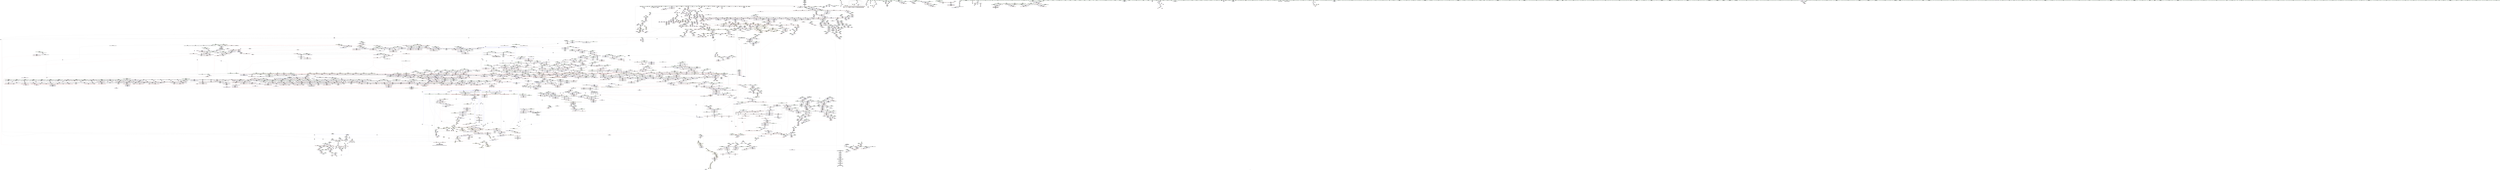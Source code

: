 digraph "SVFG" {
	label="SVFG";

	Node0x5619bc760c10 [shape=record,color=grey,label="{NodeID: 0\nNullPtr|{|<s37>125}}"];
	Node0x5619bc760c10 -> Node0x5619bd243fb0[style=solid];
	Node0x5619bc760c10 -> Node0x5619bd2440b0[style=solid];
	Node0x5619bc760c10 -> Node0x5619bd244180[style=solid];
	Node0x5619bc760c10 -> Node0x5619bd244250[style=solid];
	Node0x5619bc760c10 -> Node0x5619bd244320[style=solid];
	Node0x5619bc760c10 -> Node0x5619bd2443f0[style=solid];
	Node0x5619bc760c10 -> Node0x5619bd2444c0[style=solid];
	Node0x5619bc760c10 -> Node0x5619bd244590[style=solid];
	Node0x5619bc760c10 -> Node0x5619bd244660[style=solid];
	Node0x5619bc760c10 -> Node0x5619bd244730[style=solid];
	Node0x5619bc760c10 -> Node0x5619bd244800[style=solid];
	Node0x5619bc760c10 -> Node0x5619bd2448d0[style=solid];
	Node0x5619bc760c10 -> Node0x5619bd2449a0[style=solid];
	Node0x5619bc760c10 -> Node0x5619bd244a70[style=solid];
	Node0x5619bc760c10 -> Node0x5619bd244b40[style=solid];
	Node0x5619bc760c10 -> Node0x5619bd244c10[style=solid];
	Node0x5619bc760c10 -> Node0x5619bd244ce0[style=solid];
	Node0x5619bc760c10 -> Node0x5619bd244db0[style=solid];
	Node0x5619bc760c10 -> Node0x5619bd244e80[style=solid];
	Node0x5619bc760c10 -> Node0x5619bd244f50[style=solid];
	Node0x5619bc760c10 -> Node0x5619bd245020[style=solid];
	Node0x5619bc760c10 -> Node0x5619bd2450f0[style=solid];
	Node0x5619bc760c10 -> Node0x5619bd2451c0[style=solid];
	Node0x5619bc760c10 -> Node0x5619bd245290[style=solid];
	Node0x5619bc760c10 -> Node0x5619bd245360[style=solid];
	Node0x5619bc760c10 -> Node0x5619bd245430[style=solid];
	Node0x5619bc760c10 -> Node0x5619bd245500[style=solid];
	Node0x5619bc760c10 -> Node0x5619bd2455d0[style=solid];
	Node0x5619bc760c10 -> Node0x5619bd2456a0[style=solid];
	Node0x5619bc760c10 -> Node0x5619bd2a76c0[style=solid];
	Node0x5619bc760c10 -> Node0x5619bd2aa540[style=solid];
	Node0x5619bc760c10 -> Node0x5619bd2aa610[style=solid];
	Node0x5619bc760c10 -> Node0x5619bd2aa6e0[style=solid];
	Node0x5619bc760c10 -> Node0x5619bd2ac760[style=solid];
	Node0x5619bc760c10 -> Node0x5619bd31b140[style=solid];
	Node0x5619bc760c10 -> Node0x5619bd3217a0[style=solid];
	Node0x5619bc760c10 -> Node0x5619bd322ca0[style=solid];
	Node0x5619bc760c10:s37 -> Node0x5619bd577230[style=solid,color=red];
	Node0x5619bd5741c0 [shape=record,color=black,label="{NodeID: 5978\n1860 = PHI(1425, )\n0th arg _ZN9__gnu_cxx13new_allocatorIiE7destroyIiEEvPT_ }"];
	Node0x5619bd5741c0 -> Node0x5619bd2b0fb0[style=solid];
	Node0x5619bd24d4c0 [shape=record,color=red,label="{NodeID: 1550\n240\<--169\n\<--i\nmain\n}"];
	Node0x5619bd24d4c0 -> Node0x5619bd31ffa0[style=solid];
	Node0x5619bd22b9c0 [shape=record,color=green,label="{NodeID: 443\n2687\<--2688\nref.tmp24\<--ref.tmp24_field_insensitive\n_ZSt13__adjust_heapIN9__gnu_cxx17__normal_iteratorIPiSt6vectorIiSaIiEEEEliNS0_5__ops15_Iter_less_iterEEvT_T0_SA_T1_T2_\n|{|<s1>254}}"];
	Node0x5619bd22b9c0 -> Node0x5619bd2710f0[style=solid];
	Node0x5619bd22b9c0:s1 -> Node0x5619bd5731f0[style=solid,color=red];
	Node0x5619bd3f6450 [shape=record,color=black,label="{NodeID: 4207\nMR_804V_2 = PHI(MR_804V_3, MR_804V_1, )\npts\{28400000 \}\n}"];
	Node0x5619bd3f6450 -> Node0x5619bd2b77b0[style=dashed];
	Node0x5619bd2a2d70 [shape=record,color=red,label="{NodeID: 1993\n3830\<--3829\ndummyVal\<--offset_0\n_ZSt6__sortIN9__gnu_cxx17__normal_iteratorIPiSt6vectorIiSaIiEEEENS0_5__ops15_Iter_less_iterEEvT_S9_T0_\n}"];
	Node0x5619bd2a2d70 -> Node0x5619bd2b1560[style=solid];
	Node0x5619bd23abe0 [shape=record,color=black,label="{NodeID: 886\n3040\<--2941\n\<--__a\n_ZSt22__move_median_to_firstIN9__gnu_cxx17__normal_iteratorIPiSt6vectorIiSaIiEEEENS0_5__ops15_Iter_less_iterEEvT_S9_S9_S9_T0_\n}"];
	Node0x5619bd23abe0 -> Node0x5619bd273c00[style=solid];
	Node0x5619bd55f870 [shape=record,color=black,label="{NodeID: 5757\n3087 = PHI(2542, )\n}"];
	Node0x5619bd2b95c0 [shape=record,color=blue, style = dotted,label="{NodeID: 2436\n4008\<--4010\noffset_0\<--dummyVal\n_ZSt22__move_median_to_firstIN9__gnu_cxx17__normal_iteratorIPiSt6vectorIiSaIiEEEENS0_5__ops15_Iter_less_iterEEvT_S9_S9_S9_T0_\n}"];
	Node0x5619bd2b95c0 -> Node0x5619bd29ed40[style=dashed];
	Node0x5619bd2b95c0 -> Node0x5619bd3bae50[style=dashed];
	Node0x5619bd2711c0 [shape=record,color=purple,label="{NodeID: 1329\n2776\<--2689\ncoerce.dive32\<--ref.tmp30\n_ZSt13__adjust_heapIN9__gnu_cxx17__normal_iteratorIPiSt6vectorIiSaIiEEEEliNS0_5__ops15_Iter_less_iterEEvT_T0_SA_T1_T2_\n}"];
	Node0x5619bd2711c0 -> Node0x5619bd2b6d20[style=solid];
	Node0x5619bd223e60 [shape=record,color=green,label="{NodeID: 222\n1435\<--1436\nthis.addr\<--this.addr_field_insensitive\n_ZNKSt6vectorIiSaIiEE8max_sizeEv\n}"];
	Node0x5619bd223e60 -> Node0x5619bd255860[style=solid];
	Node0x5619bd223e60 -> Node0x5619bd2ae300[style=solid];
	Node0x5619bd258920 [shape=record,color=red,label="{NodeID: 1772\n1963\<--1962\n\<--call\n_ZN9__gnu_cxxneIPiSt6vectorIiSaIiEEEEbRKNS_17__normal_iteratorIT_T0_EESA_\n}"];
	Node0x5619bd258920 -> Node0x5619bd321c20[style=solid];
	Node0x5619bd2475b0 [shape=record,color=black,label="{NodeID: 665\n150\<--484\nmain_ret\<--\nmain\n}"];
	Node0x5619bd2ae230 [shape=record,color=blue,label="{NodeID: 2215\n1420\<--1417\n__p.addr\<--__p\n_ZNSt16allocator_traitsISaIiEE7destroyIiEEvRS0_PT_\n}"];
	Node0x5619bd2ae230 -> Node0x5619bd255790[style=dashed];
	Node0x5619bd265e30 [shape=record,color=purple,label="{NodeID: 1108\n1194\<--1193\n_M_impl30\<--\n_ZNSt6vectorIiSaIiEE17_M_realloc_insertIJRKiEEEvN9__gnu_cxx17__normal_iteratorIPiS1_EEDpOT_\n}"];
	Node0x5619bc760ca0 [shape=record,color=green,label="{NodeID: 1\n7\<--1\n__dso_handle\<--dummyObj\nGlob }"];
	Node0x5619bd5742d0 [shape=record,color=black,label="{NodeID: 5979\n1861 = PHI(1426, )\n1st arg _ZN9__gnu_cxx13new_allocatorIiE7destroyIiEEvPT_ }"];
	Node0x5619bd5742d0 -> Node0x5619bd2b1080[style=solid];
	Node0x5619bd24d590 [shape=record,color=red,label="{NodeID: 1551\n264\<--171\n\<--E\nmain\n}"];
	Node0x5619bd24d590 -> Node0x5619bd322e20[style=solid];
	Node0x5619bd22ba90 [shape=record,color=green,label="{NodeID: 444\n2689\<--2690\nref.tmp30\<--ref.tmp30_field_insensitive\n_ZSt13__adjust_heapIN9__gnu_cxx17__normal_iteratorIPiSt6vectorIiSaIiEEEEliNS0_5__ops15_Iter_less_iterEEvT_T0_SA_T1_T2_\n|{|<s1>257}}"];
	Node0x5619bd22ba90 -> Node0x5619bd2711c0[style=solid];
	Node0x5619bd22ba90:s1 -> Node0x5619bd5731f0[style=solid,color=red];
	Node0x5619bd3f6950 [shape=record,color=black,label="{NodeID: 4208\nMR_806V_2 = PHI(MR_806V_3, MR_806V_1, )\npts\{28420000 \}\n}"];
	Node0x5619bd3f6950 -> Node0x5619bd2b7880[style=dashed];
	Node0x5619bd2a2e40 [shape=record,color=red,label="{NodeID: 1994\n3833\<--3832\ndummyVal\<--offset_0\n_ZSt6__sortIN9__gnu_cxx17__normal_iteratorIPiSt6vectorIiSaIiEEEENS0_5__ops15_Iter_less_iterEEvT_S9_T0_\n}"];
	Node0x5619bd2a2e40 -> Node0x5619bd2b1630[style=solid];
	Node0x5619bd23acb0 [shape=record,color=black,label="{NodeID: 887\n3067\<--2941\n\<--__a\n_ZSt22__move_median_to_firstIN9__gnu_cxx17__normal_iteratorIPiSt6vectorIiSaIiEEEENS0_5__ops15_Iter_less_iterEEvT_S9_S9_S9_T0_\n}"];
	Node0x5619bd23acb0 -> Node0x5619bd274420[style=solid];
	Node0x5619bd55f980 [shape=record,color=black,label="{NodeID: 5758\n3111 = PHI(2542, )\n}"];
	Node0x5619bd2b9690 [shape=record,color=blue,label="{NodeID: 2437\n3145\<--3141\nthis.addr\<--this\n_ZNK9__gnu_cxx17__normal_iteratorIPiSt6vectorIiSaIiEEEmiEl\n}"];
	Node0x5619bd2b9690 -> Node0x5619bd29ee10[style=dashed];
	Node0x5619bd271290 [shape=record,color=purple,label="{NodeID: 1330\n2797\<--2695\ncoerce.dive40\<--agg.tmp38\n_ZSt13__adjust_heapIN9__gnu_cxx17__normal_iteratorIPiSt6vectorIiSaIiEEEEliNS0_5__ops15_Iter_less_iterEEvT_T0_SA_T1_T2_\n}"];
	Node0x5619bd271290 -> Node0x5619bd29ca50[style=solid];
	Node0x5619bd223f30 [shape=record,color=green,label="{NodeID: 223\n1441\<--1442\n_ZNKSt12_Vector_baseIiSaIiEE19_M_get_Tp_allocatorEv\<--_ZNKSt12_Vector_baseIiSaIiEE19_M_get_Tp_allocatorEv_field_insensitive\n}"];
	Node0x5619bd2589f0 [shape=record,color=red,label="{NodeID: 1773\n1966\<--1965\n\<--call1\n_ZN9__gnu_cxxneIPiSt6vectorIiSaIiEEEEbRKNS_17__normal_iteratorIT_T0_EESA_\n}"];
	Node0x5619bd2589f0 -> Node0x5619bd321c20[style=solid];
	Node0x5619bd247680 [shape=record,color=black,label="{NodeID: 666\n497\<--508\n_ZStorSt13_Ios_OpenmodeS__ret\<--or\n_ZStorSt13_Ios_OpenmodeS_\n|{<s0>14}}"];
	Node0x5619bd247680:s0 -> Node0x5619bd555840[style=solid,color=blue];
	Node0x5619bd2ae300 [shape=record,color=blue,label="{NodeID: 2216\n1435\<--1434\nthis.addr\<--this\n_ZNKSt6vectorIiSaIiEE8max_sizeEv\n}"];
	Node0x5619bd2ae300 -> Node0x5619bd255860[style=dashed];
	Node0x5619bd265f00 [shape=record,color=purple,label="{NodeID: 1109\n1195\<--1193\n_M_start31\<--\n_ZNSt6vectorIiSaIiEE17_M_realloc_insertIJRKiEEEvN9__gnu_cxx17__normal_iteratorIPiS1_EEDpOT_\n}"];
	Node0x5619bd265f00 -> Node0x5619bd253f30[style=solid];
	Node0x5619bd21b900 [shape=record,color=green,label="{NodeID: 2\n14\<--1\n.str\<--dummyObj\nGlob }"];
	Node0x5619bd5743e0 [shape=record,color=black,label="{NodeID: 5980\n3714 = PHI(3523, )\n0th arg _ZNK9__gnu_cxx5__ops14_Val_less_iterclIiNS_17__normal_iteratorIPiSt6vectorIiSaIiEEEEEEbRT_T0_ }"];
	Node0x5619bd5743e0 -> Node0x5619bd2bd2b0[style=solid];
	Node0x5619bd24d660 [shape=record,color=red,label="{NodeID: 1552\n263\<--173\n\<--i14\nmain\n}"];
	Node0x5619bd24d660 -> Node0x5619bd322e20[style=solid];
	Node0x5619bd22bb60 [shape=record,color=green,label="{NodeID: 445\n2691\<--2692\n__cmp\<--__cmp_field_insensitive\n_ZSt13__adjust_heapIN9__gnu_cxx17__normal_iteratorIPiSt6vectorIiSaIiEEEEliNS0_5__ops15_Iter_less_iterEEvT_T0_SA_T1_T2_\n|{<s0>259|<s1>262}}"];
	Node0x5619bd22bb60:s0 -> Node0x5619bd56cf00[style=solid,color=red];
	Node0x5619bd22bb60:s1 -> Node0x5619bd566030[style=solid,color=red];
	Node0x5619bd3f6e50 [shape=record,color=black,label="{NodeID: 4209\nMR_56V_3 = PHI(MR_56V_2, MR_56V_1, )\npts\{1543 \}\n|{<s0>383}}"];
	Node0x5619bd3f6e50:s0 -> Node0x5619bd46a8b0[style=dashed,color=blue];
	Node0x5619bd2a2f10 [shape=record,color=red,label="{NodeID: 1995\n3836\<--3835\ndummyVal\<--offset_0\n_ZSt6__sortIN9__gnu_cxx17__normal_iteratorIPiSt6vectorIiSaIiEEEENS0_5__ops15_Iter_less_iterEEvT_S9_T0_\n}"];
	Node0x5619bd2a2f10 -> Node0x5619bd2b1700[style=solid];
	Node0x5619bd23ad80 [shape=record,color=black,label="{NodeID: 888\n3078\<--2941\n\<--__a\n_ZSt22__move_median_to_firstIN9__gnu_cxx17__normal_iteratorIPiSt6vectorIiSaIiEEEENS0_5__ops15_Iter_less_iterEEvT_S9_S9_S9_T0_\n}"];
	Node0x5619bd23ad80 -> Node0x5619bd2745c0[style=solid];
	Node0x5619bd55fa90 [shape=record,color=black,label="{NodeID: 5759\n2259 = PHI(1322, )\n}"];
	Node0x5619bd55fa90 -> Node0x5619bd31e620[style=solid];
	Node0x5619bd2b9760 [shape=record,color=blue,label="{NodeID: 2438\n3147\<--3142\n__n.addr\<--__n\n_ZNK9__gnu_cxx17__normal_iteratorIPiSt6vectorIiSaIiEEEmiEl\n}"];
	Node0x5619bd2b9760 -> Node0x5619bd29eee0[style=dashed];
	Node0x5619bd271360 [shape=record,color=purple,label="{NodeID: 1331\n3942\<--2790\noffset_0\<--\n}"];
	Node0x5619bd271360 -> Node0x5619bd2b6f90[style=solid];
	Node0x5619bd224030 [shape=record,color=green,label="{NodeID: 224\n1444\<--1445\n_ZNSt16allocator_traitsISaIiEE8max_sizeERKS0_\<--_ZNSt16allocator_traitsISaIiEE8max_sizeERKS0__field_insensitive\n}"];
	Node0x5619bd258ac0 [shape=record,color=red,label="{NodeID: 1774\n2013\<--1979\n\<--__depth_limit.addr\n_ZSt16__introsort_loopIN9__gnu_cxx17__normal_iteratorIPiSt6vectorIiSaIiEEEElNS0_5__ops15_Iter_less_iterEEvT_S9_T0_T1_\n}"];
	Node0x5619bd258ac0 -> Node0x5619bd3220a0[style=solid];
	Node0x5619bd247750 [shape=record,color=black,label="{NodeID: 667\n527\<--526\n\<--this1\n_ZNSt6vectorIiSaIiEE5clearEv\n}"];
	Node0x5619bd247750 -> Node0x5619bd2622e0[style=solid];
	Node0x5619bd247750 -> Node0x5619bd2623b0[style=solid];
	Node0x5619bd2ae3d0 [shape=record,color=blue,label="{NodeID: 2217\n1454\<--1450\n__a.addr\<--__a\n_ZSt3maxImERKT_S2_S2_\n}"];
	Node0x5619bd2ae3d0 -> Node0x5619bd255a00[style=dashed];
	Node0x5619bd2ae3d0 -> Node0x5619bd255ad0[style=dashed];
	Node0x5619bd265fd0 [shape=record,color=purple,label="{NodeID: 1110\n1198\<--1197\n_M_impl32\<--\n_ZNSt6vectorIiSaIiEE17_M_realloc_insertIJRKiEEEvN9__gnu_cxx17__normal_iteratorIPiS1_EEDpOT_\n}"];
	Node0x5619bd21bfd0 [shape=record,color=green,label="{NodeID: 3\n16\<--1\n.str.2\<--dummyObj\nGlob }"];
	Node0x5619bd5744f0 [shape=record,color=black,label="{NodeID: 5981\n3715 = PHI(3525, )\n1st arg _ZNK9__gnu_cxx5__ops14_Val_less_iterclIiNS_17__normal_iteratorIPiSt6vectorIiSaIiEEEEEEbRT_T0_ }"];
	Node0x5619bd5744f0 -> Node0x5619bd2bd380[style=solid];
	Node0x5619bd24d730 [shape=record,color=red,label="{NodeID: 1553\n278\<--173\n\<--i14\nmain\n}"];
	Node0x5619bd24d730 -> Node0x5619bd31e020[style=solid];
	Node0x5619bd22bc30 [shape=record,color=green,label="{NodeID: 446\n2693\<--2694\nagg.tmp36\<--agg.tmp36_field_insensitive\n_ZSt13__adjust_heapIN9__gnu_cxx17__normal_iteratorIPiSt6vectorIiSaIiEEEEliNS0_5__ops15_Iter_less_iterEEvT_T0_SA_T1_T2_\n}"];
	Node0x5619bd3f7350 [shape=record,color=black,label="{NodeID: 4210\nMR_56V_3 = PHI(MR_56V_2, MR_56V_1, )\npts\{1543 \}\n|{<s0>150}}"];
	Node0x5619bd3f7350:s0 -> Node0x5619bd4679f0[style=dashed,color=blue];
	Node0x5619bd2a2fe0 [shape=record,color=red,label="{NodeID: 1996\n3839\<--3838\ndummyVal\<--offset_0\n_ZSt6__sortIN9__gnu_cxx17__normal_iteratorIPiSt6vectorIiSaIiEEEENS0_5__ops15_Iter_less_iterEEvT_S9_T0_\n}"];
	Node0x5619bd2a2fe0 -> Node0x5619bd2b17d0[style=solid];
	Node0x5619bd23ae50 [shape=record,color=black,label="{NodeID: 889\n3093\<--2941\n\<--__a\n_ZSt22__move_median_to_firstIN9__gnu_cxx17__normal_iteratorIPiSt6vectorIiSaIiEEEENS0_5__ops15_Iter_less_iterEEvT_S9_S9_S9_T0_\n}"];
	Node0x5619bd23ae50 -> Node0x5619bd274aa0[style=solid];
	Node0x5619bd55fc30 [shape=record,color=black,label="{NodeID: 5760\n2261 = PHI(2628, )\n}"];
	Node0x5619bd55fc30 -> Node0x5619bd2b3440[style=solid];
	Node0x5619bd2b9830 [shape=record,color=blue,label="{NodeID: 2439\n3149\<--3158\nref.tmp\<--add.ptr\n_ZNK9__gnu_cxx17__normal_iteratorIPiSt6vectorIiSaIiEEEmiEl\n|{<s0>307}}"];
	Node0x5619bd2b9830:s0 -> Node0x5619bd4297a0[style=dashed,color=red];
	Node0x5619bd271430 [shape=record,color=purple,label="{NodeID: 1332\n3943\<--2791\noffset_0\<--\n}"];
	Node0x5619bd271430 -> Node0x5619bd2a4c50[style=solid];
	Node0x5619bd224130 [shape=record,color=green,label="{NodeID: 225\n1452\<--1453\nretval\<--retval_field_insensitive\n_ZSt3maxImERKT_S2_S2_\n}"];
	Node0x5619bd224130 -> Node0x5619bd255930[style=solid];
	Node0x5619bd224130 -> Node0x5619bd2ae570[style=solid];
	Node0x5619bd224130 -> Node0x5619bd2ae640[style=solid];
	Node0x5619bd258b90 [shape=record,color=red,label="{NodeID: 1775\n2035\<--1979\n\<--__depth_limit.addr\n_ZSt16__introsort_loopIN9__gnu_cxx17__normal_iteratorIPiSt6vectorIiSaIiEEEElNS0_5__ops15_Iter_less_iterEEvT_S9_T0_T1_\n}"];
	Node0x5619bd258b90 -> Node0x5619bd31c3a0[style=solid];
	Node0x5619bd247820 [shape=record,color=black,label="{NodeID: 668\n547\<--546\n\<--this1\n_ZNSt6vectorIiSaIiEE9push_backERKi\n}"];
	Node0x5619bd247820 -> Node0x5619bd262620[style=solid];
	Node0x5619bd247820 -> Node0x5619bd2626f0[style=solid];
	Node0x5619bd2ae4a0 [shape=record,color=blue,label="{NodeID: 2218\n1456\<--1451\n__b.addr\<--__b\n_ZSt3maxImERKT_S2_S2_\n}"];
	Node0x5619bd2ae4a0 -> Node0x5619bd255ba0[style=dashed];
	Node0x5619bd2ae4a0 -> Node0x5619bd255c70[style=dashed];
	Node0x5619bd2660a0 [shape=record,color=purple,label="{NodeID: 1111\n1199\<--1197\n_M_end_of_storage\<--\n_ZNSt6vectorIiSaIiEE17_M_realloc_insertIJRKiEEEvN9__gnu_cxx17__normal_iteratorIPiS1_EEDpOT_\n}"];
	Node0x5619bd2660a0 -> Node0x5619bd254000[style=solid];
	Node0x5619bd21c060 [shape=record,color=green,label="{NodeID: 4\n18\<--1\n.str.3\<--dummyObj\nGlob }"];
	Node0x5619bd574600 [shape=record,color=black,label="{NodeID: 5982\n3716 = PHI(3546, )\n2nd arg _ZNK9__gnu_cxx5__ops14_Val_less_iterclIiNS_17__normal_iteratorIPiSt6vectorIiSaIiEEEEEEbRT_T0_ }"];
	Node0x5619bd574600 -> Node0x5619bd2bd1e0[style=solid];
	Node0x5619bd24d800 [shape=record,color=red,label="{NodeID: 1554\n270\<--175\n\<--H\nmain\n}"];
	Node0x5619bd24d800 -> Node0x5619bd31e1a0[style=solid];
	Node0x5619bd22bd00 [shape=record,color=green,label="{NodeID: 447\n2695\<--2696\nagg.tmp38\<--agg.tmp38_field_insensitive\n_ZSt13__adjust_heapIN9__gnu_cxx17__normal_iteratorIPiSt6vectorIiSaIiEEEEliNS0_5__ops15_Iter_less_iterEEvT_T0_SA_T1_T2_\n}"];
	Node0x5619bd22bd00 -> Node0x5619bd23a2f0[style=solid];
	Node0x5619bd22bd00 -> Node0x5619bd271290[style=solid];
	Node0x5619bd3f7850 [shape=record,color=black,label="{NodeID: 4211\nMR_893V_5 = PHI(MR_893V_6, MR_893V_4, )\npts\{31730000 \}\n|{|<s3>316|<s4>316|<s5>317}}"];
	Node0x5619bd3f7850 -> Node0x5619bd2a6170[style=dashed];
	Node0x5619bd3f7850 -> Node0x5619bd2a63e0[style=dashed];
	Node0x5619bd3f7850 -> Node0x5619bd3df750[style=dashed];
	Node0x5619bd3f7850:s3 -> Node0x5619bd29db60[style=dashed,color=red];
	Node0x5619bd3f7850:s4 -> Node0x5619bd2b80a0[style=dashed,color=red];
	Node0x5619bd3f7850:s5 -> Node0x5619bd416da0[style=dashed,color=red];
	Node0x5619bd2a30b0 [shape=record,color=red,label="{NodeID: 1997\n3842\<--3841\ndummyVal\<--offset_0\n_ZSt16__introsort_loopIN9__gnu_cxx17__normal_iteratorIPiSt6vectorIiSaIiEEEElNS0_5__ops15_Iter_less_iterEEvT_S9_T0_T1_\n}"];
	Node0x5619bd2a30b0 -> Node0x5619bd2b1cb0[style=solid];
	Node0x5619bd23af20 [shape=record,color=black,label="{NodeID: 890\n3005\<--2943\n\<--__b\n_ZSt22__move_median_to_firstIN9__gnu_cxx17__normal_iteratorIPiSt6vectorIiSaIiEEEENS0_5__ops15_Iter_less_iterEEvT_S9_S9_S9_T0_\n}"];
	Node0x5619bd23af20 -> Node0x5619bd2733e0[style=solid];
	Node0x5619bd55fd70 [shape=record,color=black,label="{NodeID: 5761\n2267 = PHI(2628, )\n}"];
	Node0x5619bd55fd70 -> Node0x5619bd2b35e0[style=solid];
	Node0x5619bd2b9900 [shape=record,color=blue,label="{NodeID: 2440\n3190\<--3165\ncoerce.dive\<--__first.coerce\n_ZSt21__unguarded_partitionIN9__gnu_cxx17__normal_iteratorIPiSt6vectorIiSaIiEEEENS0_5__ops15_Iter_less_iterEET_S9_S9_S9_T0_\n}"];
	Node0x5619bd2b9900 -> Node0x5619bd406d50[style=dashed];
	Node0x5619bd271500 [shape=record,color=purple,label="{NodeID: 1333\n2845\<--2825\ncoerce.dive\<--__first\n_ZSt11__push_heapIN9__gnu_cxx17__normal_iteratorIPiSt6vectorIiSaIiEEEEliNS0_5__ops14_Iter_less_valEEvT_T0_SA_T1_RT2_\n}"];
	Node0x5619bd271500 -> Node0x5619bd2b7200[style=solid];
	Node0x5619bd224200 [shape=record,color=green,label="{NodeID: 226\n1454\<--1455\n__a.addr\<--__a.addr_field_insensitive\n_ZSt3maxImERKT_S2_S2_\n}"];
	Node0x5619bd224200 -> Node0x5619bd255a00[style=solid];
	Node0x5619bd224200 -> Node0x5619bd255ad0[style=solid];
	Node0x5619bd224200 -> Node0x5619bd2ae3d0[style=solid];
	Node0x5619bd258c60 [shape=record,color=red,label="{NodeID: 1776\n2060\<--1979\n\<--__depth_limit.addr\n_ZSt16__introsort_loopIN9__gnu_cxx17__normal_iteratorIPiSt6vectorIiSaIiEEEElNS0_5__ops15_Iter_less_iterEEvT_S9_T0_T1_\n|{<s0>173}}"];
	Node0x5619bd258c60:s0 -> Node0x5619bd574ce0[style=solid,color=red];
	Node0x5619bd2478f0 [shape=record,color=black,label="{NodeID: 669\n551\<--546\n\<--this1\n_ZNSt6vectorIiSaIiEE9push_backERKi\n}"];
	Node0x5619bd2478f0 -> Node0x5619bd2627c0[style=solid];
	Node0x5619bd2478f0 -> Node0x5619bd262890[style=solid];
	Node0x5619bd2ae570 [shape=record,color=blue,label="{NodeID: 2219\n1452\<--1466\nretval\<--\n_ZSt3maxImERKT_S2_S2_\n}"];
	Node0x5619bd2ae570 -> Node0x5619bd403650[style=dashed];
	Node0x5619bd266170 [shape=record,color=purple,label="{NodeID: 1112\n1202\<--1201\n_M_impl33\<--\n_ZNSt6vectorIiSaIiEE17_M_realloc_insertIJRKiEEEvN9__gnu_cxx17__normal_iteratorIPiS1_EEDpOT_\n}"];
	Node0x5619bd21c0f0 [shape=record,color=green,label="{NodeID: 5\n20\<--1\n.str.4\<--dummyObj\nGlob }"];
	Node0x5619bd574710 [shape=record,color=black,label="{NodeID: 5983\n1718 = PHI(1703, )\n0th arg _ZSt14__copy_move_a2ILb1EPiS0_ET1_T0_S2_S1_ }"];
	Node0x5619bd574710 -> Node0x5619bd2b0040[style=solid];
	Node0x5619bd24d8d0 [shape=record,color=red,label="{NodeID: 1555\n290\<--179\n\<--valid\nmain\n}"];
	Node0x5619bd24d8d0 -> Node0x5619bd246640[style=solid];
	Node0x5619bd22bdd0 [shape=record,color=green,label="{NodeID: 448\n2785\<--2786\n_ZSt4moveIRN9__gnu_cxx5__ops15_Iter_less_iterEEONSt16remove_referenceIT_E4typeEOS5_\<--_ZSt4moveIRN9__gnu_cxx5__ops15_Iter_less_iterEEONSt16remove_referenceIT_E4typeEOS5__field_insensitive\n}"];
	Node0x5619bd2a3180 [shape=record,color=red,label="{NodeID: 1998\n3845\<--3844\ndummyVal\<--offset_0\n_ZSt16__introsort_loopIN9__gnu_cxx17__normal_iteratorIPiSt6vectorIiSaIiEEEElNS0_5__ops15_Iter_less_iterEEvT_S9_T0_T1_\n}"];
	Node0x5619bd2a3180 -> Node0x5619bd2b1d80[style=solid];
	Node0x5619bd23aff0 [shape=record,color=black,label="{NodeID: 891\n3014\<--2943\n\<--__b\n_ZSt22__move_median_to_firstIN9__gnu_cxx17__normal_iteratorIPiSt6vectorIiSaIiEEEENS0_5__ops15_Iter_less_iterEEvT_S9_S9_S9_T0_\n}"];
	Node0x5619bd23aff0 -> Node0x5619bd273580[style=solid];
	Node0x5619bd55feb0 [shape=record,color=black,label="{NodeID: 5762\n2273 = PHI(3140, )\n}"];
	Node0x5619bd55feb0 -> Node0x5619bd2b3780[style=solid];
	Node0x5619bd2b99d0 [shape=record,color=blue,label="{NodeID: 2441\n3192\<--3166\ncoerce.dive1\<--__last.coerce\n_ZSt21__unguarded_partitionIN9__gnu_cxx17__normal_iteratorIPiSt6vectorIiSaIiEEEENS0_5__ops15_Iter_less_iterEET_S9_S9_S9_T0_\n}"];
	Node0x5619bd2b99d0 -> Node0x5619bd3df750[style=dashed];
	Node0x5619bd2715d0 [shape=record,color=purple,label="{NodeID: 1334\n2863\<--2837\ncoerce.dive1\<--agg.tmp\n_ZSt11__push_heapIN9__gnu_cxx17__normal_iteratorIPiSt6vectorIiSaIiEEEEliNS0_5__ops14_Iter_less_valEEvT_T0_SA_T1_RT2_\n}"];
	Node0x5619bd2715d0 -> Node0x5619bd2b76e0[style=solid];
	Node0x5619bd2242d0 [shape=record,color=green,label="{NodeID: 227\n1456\<--1457\n__b.addr\<--__b.addr_field_insensitive\n_ZSt3maxImERKT_S2_S2_\n}"];
	Node0x5619bd2242d0 -> Node0x5619bd255ba0[style=solid];
	Node0x5619bd2242d0 -> Node0x5619bd255c70[style=solid];
	Node0x5619bd2242d0 -> Node0x5619bd2ae4a0[style=solid];
	Node0x5619bd258d30 [shape=record,color=red,label="{NodeID: 1777\n2026\<--2025\n\<--coerce.dive6\n_ZSt16__introsort_loopIN9__gnu_cxx17__normal_iteratorIPiSt6vectorIiSaIiEEEElNS0_5__ops15_Iter_less_iterEEvT_S9_T0_T1_\n|{<s0>167}}"];
	Node0x5619bd258d30:s0 -> Node0x5619bd578300[style=solid,color=red];
	Node0x5619bd2479c0 [shape=record,color=black,label="{NodeID: 670\n557\<--546\n\<--this1\n_ZNSt6vectorIiSaIiEE9push_backERKi\n}"];
	Node0x5619bd2479c0 -> Node0x5619bd262960[style=solid];
	Node0x5619bd464490 [shape=record,color=yellow,style=double,label="{NodeID: 5541\n56V_7 = CSCHI(MR_56V_5)\npts\{1543 \}\nCS[]|{<s0>30}}"];
	Node0x5619bd464490:s0 -> Node0x5619bd4162c0[style=dashed,color=red];
	Node0x5619bd2ae640 [shape=record,color=blue,label="{NodeID: 2220\n1452\<--1469\nretval\<--\n_ZSt3maxImERKT_S2_S2_\n}"];
	Node0x5619bd2ae640 -> Node0x5619bd403650[style=dashed];
	Node0x5619bd266240 [shape=record,color=purple,label="{NodeID: 1113\n1203\<--1201\n_M_start34\<--\n_ZNSt6vectorIiSaIiEE17_M_realloc_insertIJRKiEEEvN9__gnu_cxx17__normal_iteratorIPiS1_EEDpOT_\n}"];
	Node0x5619bd266240 -> Node0x5619bd2540d0[style=solid];
	Node0x5619bd21c180 [shape=record,color=green,label="{NodeID: 6\n22\<--1\n.str.5\<--dummyObj\nGlob }"];
	Node0x5619bd574820 [shape=record,color=black,label="{NodeID: 5984\n1719 = PHI(1711, )\n1st arg _ZSt14__copy_move_a2ILb1EPiS0_ET1_T0_S2_S1_ }"];
	Node0x5619bd574820 -> Node0x5619bd2b0110[style=solid];
	Node0x5619bd24d9a0 [shape=record,color=red,label="{NodeID: 1556\n366\<--179\n\<--valid\nmain\n}"];
	Node0x5619bd24d9a0 -> Node0x5619bd246d90[style=solid];
	Node0x5619bd22bed0 [shape=record,color=green,label="{NodeID: 449\n2788\<--2789\n_ZN9__gnu_cxx5__ops14_Iter_less_valC2ENS0_15_Iter_less_iterE\<--_ZN9__gnu_cxx5__ops14_Iter_less_valC2ENS0_15_Iter_less_iterE_field_insensitive\n}"];
	Node0x5619bd2a3250 [shape=record,color=red,label="{NodeID: 1999\n3848\<--3847\ndummyVal\<--offset_0\n_ZSt16__introsort_loopIN9__gnu_cxx17__normal_iteratorIPiSt6vectorIiSaIiEEEElNS0_5__ops15_Iter_less_iterEEvT_S9_T0_T1_\n}"];
	Node0x5619bd2a3250 -> Node0x5619bd2b1e50[style=solid];
	Node0x5619bd23b0c0 [shape=record,color=black,label="{NodeID: 892\n3029\<--2943\n\<--__b\n_ZSt22__move_median_to_firstIN9__gnu_cxx17__normal_iteratorIPiSt6vectorIiSaIiEEEENS0_5__ops15_Iter_less_iterEEvT_S9_S9_S9_T0_\n}"];
	Node0x5619bd23b0c0 -> Node0x5619bd273a60[style=solid];
	Node0x5619bd55fff0 [shape=record,color=black,label="{NodeID: 5763\n2289 = PHI(2628, )\n}"];
	Node0x5619bd55fff0 -> Node0x5619bd2b3850[style=solid];
	Node0x5619bd426090 [shape=record,color=yellow,style=double,label="{NodeID: 4656\n610V_1 = ENCHI(MR_610V_0)\npts\{2468 2578 2674 2832 3274 3310 \}\nFun[_ZSt25__unguarded_linear_insertIN9__gnu_cxx17__normal_iteratorIPiSt6vectorIiSaIiEEEENS0_5__ops14_Val_less_iterEEvT_T0_]}"];
	Node0x5619bd426090 -> Node0x5619bd2a0c20[style=dashed];
	Node0x5619bd426090 -> Node0x5619bd2a0dc0[style=dashed];
	Node0x5619bd426090 -> Node0x5619bd2a0e90[style=dashed];
	Node0x5619bd2b9aa0 [shape=record,color=blue,label="{NodeID: 2442\n3194\<--3167\ncoerce.dive2\<--__pivot.coerce\n_ZSt21__unguarded_partitionIN9__gnu_cxx17__normal_iteratorIPiSt6vectorIiSaIiEEEENS0_5__ops15_Iter_less_iterEET_S9_S9_S9_T0_\n}"];
	Node0x5619bd2b9aa0 -> Node0x5619bd2a5fd0[style=dashed];
	Node0x5619bd2b9aa0 -> Node0x5619bd2a60a0[style=dashed];
	Node0x5619bd2716a0 [shape=record,color=purple,label="{NodeID: 1335\n2865\<--2837\ncoerce.dive2\<--agg.tmp\n_ZSt11__push_heapIN9__gnu_cxx17__normal_iteratorIPiSt6vectorIiSaIiEEEEliNS0_5__ops14_Iter_less_valEEvT_T0_SA_T1_RT2_\n}"];
	Node0x5619bd2716a0 -> Node0x5619bd29d4e0[style=solid];
	Node0x5619bd2243a0 [shape=record,color=green,label="{NodeID: 228\n1476\<--1477\n__a.addr\<--__a.addr_field_insensitive\n_ZNSt16allocator_traitsISaIiEE8max_sizeERKS0_\n}"];
	Node0x5619bd2243a0 -> Node0x5619bd255ee0[style=solid];
	Node0x5619bd2243a0 -> Node0x5619bd2ae710[style=solid];
	Node0x5619bd258e00 [shape=record,color=red,label="{NodeID: 1778\n2028\<--2027\n\<--coerce.dive7\n_ZSt16__introsort_loopIN9__gnu_cxx17__normal_iteratorIPiSt6vectorIiSaIiEEEElNS0_5__ops15_Iter_less_iterEEvT_S9_T0_T1_\n|{<s0>167}}"];
	Node0x5619bd258e00:s0 -> Node0x5619bd578410[style=solid,color=red];
	Node0x5619bd247a90 [shape=record,color=black,label="{NodeID: 671\n560\<--546\n\<--this1\n_ZNSt6vectorIiSaIiEE9push_backERKi\n}"];
	Node0x5619bd247a90 -> Node0x5619bd262a30[style=solid];
	Node0x5619bd247a90 -> Node0x5619bd262b00[style=solid];
	Node0x5619bd2ae710 [shape=record,color=blue,label="{NodeID: 2221\n1476\<--1475\n__a.addr\<--__a\n_ZNSt16allocator_traitsISaIiEE8max_sizeERKS0_\n}"];
	Node0x5619bd2ae710 -> Node0x5619bd255ee0[style=dashed];
	Node0x5619bd266310 [shape=record,color=purple,label="{NodeID: 1114\n1212\<--1211\n_M_impl35\<--\n_ZNSt6vectorIiSaIiEE17_M_realloc_insertIJRKiEEEvN9__gnu_cxx17__normal_iteratorIPiS1_EEDpOT_\n}"];
	Node0x5619bd21c210 [shape=record,color=green,label="{NodeID: 7\n24\<--1\n.str.6\<--dummyObj\nGlob }"];
	Node0x5619bd574930 [shape=record,color=black,label="{NodeID: 5985\n1720 = PHI(1712, )\n2nd arg _ZSt14__copy_move_a2ILb1EPiS0_ET1_T0_S2_S1_ }"];
	Node0x5619bd574930 -> Node0x5619bd2b01e0[style=solid];
	Node0x5619bd24da70 [shape=record,color=red,label="{NodeID: 1557\n437\<--179\n\<--valid\nmain\n}"];
	Node0x5619bd24da70 -> Node0x5619bd247410[style=solid];
	Node0x5619bd22bfd0 [shape=record,color=green,label="{NodeID: 450\n2800\<--2801\n_ZSt11__push_heapIN9__gnu_cxx17__normal_iteratorIPiSt6vectorIiSaIiEEEEliNS0_5__ops14_Iter_less_valEEvT_T0_SA_T1_RT2_\<--_ZSt11__push_heapIN9__gnu_cxx17__normal_iteratorIPiSt6vectorIiSaIiEEEEliNS0_5__ops14_Iter_less_valEEvT_T0_SA_T1_RT2__field_insensitive\n}"];
	Node0x5619bd2a3320 [shape=record,color=red,label="{NodeID: 2000\n3851\<--3850\ndummyVal\<--offset_0\n_ZSt16__introsort_loopIN9__gnu_cxx17__normal_iteratorIPiSt6vectorIiSaIiEEEElNS0_5__ops15_Iter_less_iterEEvT_S9_T0_T1_\n}"];
	Node0x5619bd2a3320 -> Node0x5619bd2b1ff0[style=solid];
	Node0x5619bd23b190 [shape=record,color=black,label="{NodeID: 893\n3102\<--2943\n\<--__b\n_ZSt22__move_median_to_firstIN9__gnu_cxx17__normal_iteratorIPiSt6vectorIiSaIiEEEENS0_5__ops15_Iter_less_iterEEvT_S9_S9_S9_T0_\n}"];
	Node0x5619bd23b190 -> Node0x5619bd274c40[style=solid];
	Node0x5619bd560130 [shape=record,color=black,label="{NodeID: 5764\n2304 = PHI(3164, )\n}"];
	Node0x5619bd560130 -> Node0x5619bd2b3ac0[style=solid];
	Node0x5619bd2b9b70 [shape=record,color=blue, style = dotted,label="{NodeID: 2443\n4011\<--4013\noffset_0\<--dummyVal\n_ZSt21__unguarded_partitionIN9__gnu_cxx17__normal_iteratorIPiSt6vectorIiSaIiEEEENS0_5__ops15_Iter_less_iterEET_S9_S9_S9_T0_\n}"];
	Node0x5619bd2b9b70 -> Node0x5619bd29f150[style=dashed];
	Node0x5619bd2b9b70 -> Node0x5619bd2b9b70[style=dashed];
	Node0x5619bd271770 [shape=record,color=purple,label="{NodeID: 1336\n2875\<--2839\ncoerce.dive5\<--ref.tmp\n_ZSt11__push_heapIN9__gnu_cxx17__normal_iteratorIPiSt6vectorIiSaIiEEEEliNS0_5__ops14_Iter_less_valEEvT_T0_SA_T1_RT2_\n}"];
	Node0x5619bd271770 -> Node0x5619bd2b77b0[style=solid];
	Node0x5619bd22c840 [shape=record,color=green,label="{NodeID: 229\n1482\<--1483\n_ZNK9__gnu_cxx13new_allocatorIiE8max_sizeEv\<--_ZNK9__gnu_cxx13new_allocatorIiE8max_sizeEv_field_insensitive\n}"];
	Node0x5619bd3af630 [shape=record,color=black,label="{NodeID: 3993\nMR_56V_3 = PHI(MR_56V_4, MR_56V_2, )\npts\{1543 \}\n|{|<s1>24}}"];
	Node0x5619bd3af630 -> Node0x5619bd404f50[style=dashed];
	Node0x5619bd3af630:s1 -> Node0x5619bd42dd90[style=dashed,color=red];
	Node0x5619bd258ed0 [shape=record,color=red,label="{NodeID: 1779\n2030\<--2029\n\<--coerce.dive8\n_ZSt16__introsort_loopIN9__gnu_cxx17__normal_iteratorIPiSt6vectorIiSaIiEEEElNS0_5__ops15_Iter_less_iterEEvT_S9_T0_T1_\n|{<s0>167}}"];
	Node0x5619bd258ed0:s0 -> Node0x5619bd578520[style=solid,color=red];
	Node0x5619bd247b60 [shape=record,color=black,label="{NodeID: 672\n568\<--546\n\<--this1\n_ZNSt6vectorIiSaIiEE9push_backERKi\n}"];
	Node0x5619bd247b60 -> Node0x5619bd262bd0[style=solid];
	Node0x5619bd247b60 -> Node0x5619bd262ca0[style=solid];
	Node0x5619bd464750 [shape=record,color=yellow,style=double,label="{NodeID: 5543\n2V_3 = CSCHI(MR_2V_2)\npts\{100000 100001 100002 \}\nCS[]|{|<s1>396}}"];
	Node0x5619bd464750 -> Node0x5619bd3c5d50[style=dashed];
	Node0x5619bd464750:s1 -> Node0x5619bd46af90[style=dashed,color=blue];
	Node0x5619bd2ae7e0 [shape=record,color=blue,label="{NodeID: 2222\n1487\<--1486\nthis.addr\<--this\n_ZNKSt12_Vector_baseIiSaIiEE19_M_get_Tp_allocatorEv\n}"];
	Node0x5619bd2ae7e0 -> Node0x5619bd255fb0[style=dashed];
	Node0x5619bd2663e0 [shape=record,color=purple,label="{NodeID: 1115\n1213\<--1211\n_M_start36\<--\n_ZNSt6vectorIiSaIiEE17_M_realloc_insertIJRKiEEEvN9__gnu_cxx17__normal_iteratorIPiS1_EEDpOT_\n}"];
	Node0x5619bd2663e0 -> Node0x5619bd2acde0[style=solid];
	Node0x5619bd21c2a0 [shape=record,color=green,label="{NodeID: 8\n26\<--1\n.str.7\<--dummyObj\nGlob }"];
	Node0x5619bd574a40 [shape=record,color=black,label="{NodeID: 5986\n1970 = PHI(1927, 2062, )\n0th arg _ZSt16__introsort_loopIN9__gnu_cxx17__normal_iteratorIPiSt6vectorIiSaIiEEEElNS0_5__ops15_Iter_less_iterEEvT_S9_T0_T1_ }"];
	Node0x5619bd574a40 -> Node0x5619bd2b1a40[style=solid];
	Node0x5619bd24db40 [shape=record,color=red,label="{NodeID: 1558\n286\<--181\n\<--i28\nmain\n}"];
	Node0x5619bd24db40 -> Node0x5619bd322b20[style=solid];
	Node0x5619bd22c0d0 [shape=record,color=green,label="{NodeID: 451\n2805\<--2806\n__t.addr\<--__t.addr_field_insensitive\n_ZSt4moveIRN9__gnu_cxx5__ops15_Iter_less_iterEEONSt16remove_referenceIT_E4typeEOS5_\n}"];
	Node0x5619bd22c0d0 -> Node0x5619bd29cb20[style=solid];
	Node0x5619bd22c0d0 -> Node0x5619bd2b7060[style=solid];
	Node0x5619bd2a33f0 [shape=record,color=red,label="{NodeID: 2001\n3854\<--3853\ndummyVal\<--offset_0\n_ZSt16__introsort_loopIN9__gnu_cxx17__normal_iteratorIPiSt6vectorIiSaIiEEEElNS0_5__ops15_Iter_less_iterEEvT_S9_T0_T1_\n}"];
	Node0x5619bd2a33f0 -> Node0x5619bd2b20c0[style=solid];
	Node0x5619bd23b260 [shape=record,color=black,label="{NodeID: 894\n3129\<--2943\n\<--__b\n_ZSt22__move_median_to_firstIN9__gnu_cxx17__normal_iteratorIPiSt6vectorIiSaIiEEEENS0_5__ops15_Iter_less_iterEEvT_S9_S9_S9_T0_\n}"];
	Node0x5619bd23b260 -> Node0x5619bd275460[style=solid];
	Node0x5619bd560270 [shape=record,color=black,label="{NodeID: 5765\n2363 = PHI(2525, )\n}"];
	Node0x5619bd2b9c40 [shape=record,color=blue, style = dotted,label="{NodeID: 2444\n4014\<--4016\noffset_0\<--dummyVal\n_ZSt21__unguarded_partitionIN9__gnu_cxx17__normal_iteratorIPiSt6vectorIiSaIiEEEENS0_5__ops15_Iter_less_iterEET_S9_S9_S9_T0_\n}"];
	Node0x5619bd2b9c40 -> Node0x5619bd29f220[style=dashed];
	Node0x5619bd2b9c40 -> Node0x5619bd2b9c40[style=dashed];
	Node0x5619bd271840 [shape=record,color=purple,label="{NodeID: 1337\n2882\<--2841\ncoerce.dive10\<--ref.tmp8\n_ZSt11__push_heapIN9__gnu_cxx17__normal_iteratorIPiSt6vectorIiSaIiEEEEliNS0_5__ops14_Iter_less_valEEvT_T0_SA_T1_RT2_\n}"];
	Node0x5619bd271840 -> Node0x5619bd2b7880[style=solid];
	Node0x5619bd22c940 [shape=record,color=green,label="{NodeID: 230\n1487\<--1488\nthis.addr\<--this.addr_field_insensitive\n_ZNKSt12_Vector_baseIiSaIiEE19_M_get_Tp_allocatorEv\n}"];
	Node0x5619bd22c940 -> Node0x5619bd255fb0[style=solid];
	Node0x5619bd22c940 -> Node0x5619bd2ae7e0[style=solid];
	Node0x5619bd3afb30 [shape=record,color=black,label="{NodeID: 3994\nMR_16V_3 = PHI(MR_16V_4, MR_16V_2, )\npts\{100000 \}\n|{|<s1>24|<s2>25|<s3>26|<s4>27|<s5>28|<s6>29|<s7>31|<s8>32|<s9>33|<s10>34}}"];
	Node0x5619bd3afb30 -> Node0x5619bd3eb050[style=dashed];
	Node0x5619bd3afb30:s1 -> Node0x5619bd42de40[style=dashed,color=red];
	Node0x5619bd3afb30:s2 -> Node0x5619bd3b2090[style=dashed,color=red];
	Node0x5619bd3afb30:s3 -> Node0x5619bd415150[style=dashed,color=red];
	Node0x5619bd3afb30:s4 -> Node0x5619bd3b1dc0[style=dashed,color=red];
	Node0x5619bd3afb30:s5 -> Node0x5619bd3b2090[style=dashed,color=red];
	Node0x5619bd3afb30:s6 -> Node0x5619bd415150[style=dashed,color=red];
	Node0x5619bd3afb30:s7 -> Node0x5619bd41c610[style=dashed,color=red];
	Node0x5619bd3afb30:s8 -> Node0x5619bd4270c0[style=dashed,color=red];
	Node0x5619bd3afb30:s9 -> Node0x5619bd4270c0[style=dashed,color=red];
	Node0x5619bd3afb30:s10 -> Node0x5619bd4270c0[style=dashed,color=red];
	Node0x5619bd258fa0 [shape=record,color=red,label="{NodeID: 1780\n2046\<--2045\n\<--coerce.dive12\n_ZSt16__introsort_loopIN9__gnu_cxx17__normal_iteratorIPiSt6vectorIiSaIiEEEElNS0_5__ops15_Iter_less_iterEEvT_S9_T0_T1_\n|{<s0>170}}"];
	Node0x5619bd258fa0:s0 -> Node0x5619bd5668f0[style=solid,color=red];
	Node0x5619bd247c30 [shape=record,color=black,label="{NodeID: 673\n559\<--558\n\<--_M_impl3\n_ZNSt6vectorIiSaIiEE9push_backERKi\n|{<s0>48}}"];
	Node0x5619bd247c30:s0 -> Node0x5619bd56e960[style=solid,color=red];
	Node0x5619bd4648b0 [shape=record,color=yellow,style=double,label="{NodeID: 5544\n2V_2 = CSCHI(MR_2V_1)\npts\{100000 100001 100002 \}\nCS[]|{<s0>3}}"];
	Node0x5619bd4648b0:s0 -> Node0x5619bd464750[style=dashed,color=blue];
	Node0x5619bd2ae8b0 [shape=record,color=blue,label="{NodeID: 2223\n1496\<--1495\nthis.addr\<--this\n_ZNK9__gnu_cxx13new_allocatorIiE8max_sizeEv\n}"];
	Node0x5619bd2ae8b0 -> Node0x5619bd256080[style=dashed];
	Node0x5619bd2664b0 [shape=record,color=purple,label="{NodeID: 1116\n1217\<--1216\n_M_impl37\<--\n_ZNSt6vectorIiSaIiEE17_M_realloc_insertIJRKiEEEvN9__gnu_cxx17__normal_iteratorIPiS1_EEDpOT_\n}"];
	Node0x5619bd21c330 [shape=record,color=green,label="{NodeID: 9\n29\<--1\n\<--dummyObj\nCan only get source location for instruction, argument, global var or function.}"];
	Node0x5619bd574b90 [shape=record,color=black,label="{NodeID: 5987\n1971 = PHI(1929, 2064, )\n1st arg _ZSt16__introsort_loopIN9__gnu_cxx17__normal_iteratorIPiSt6vectorIiSaIiEEEElNS0_5__ops15_Iter_less_iterEEvT_S9_T0_T1_ }"];
	Node0x5619bd574b90 -> Node0x5619bd2b1b10[style=solid];
	Node0x5619bd24dc10 [shape=record,color=red,label="{NodeID: 1559\n296\<--181\n\<--i28\nmain\n}"];
	Node0x5619bd24dc10 -> Node0x5619bd246710[style=solid];
	Node0x5619bd22c1a0 [shape=record,color=green,label="{NodeID: 452\n2812\<--2813\n\<--field_insensitive\n_ZN9__gnu_cxx5__ops14_Iter_less_valC2ENS0_15_Iter_less_iterE\n}"];
	Node0x5619bd2a34c0 [shape=record,color=red,label="{NodeID: 2002\n3857\<--3856\ndummyVal\<--offset_0\n_ZSt16__introsort_loopIN9__gnu_cxx17__normal_iteratorIPiSt6vectorIiSaIiEEEElNS0_5__ops15_Iter_less_iterEEvT_S9_T0_T1_\n}"];
	Node0x5619bd2a34c0 -> Node0x5619bd2b2260[style=solid];
	Node0x5619bd23b330 [shape=record,color=black,label="{NodeID: 895\n3017\<--2945\n\<--__c\n_ZSt22__move_median_to_firstIN9__gnu_cxx17__normal_iteratorIPiSt6vectorIiSaIiEEEENS0_5__ops15_Iter_less_iterEEvT_S9_S9_S9_T0_\n}"];
	Node0x5619bd23b330 -> Node0x5619bd273720[style=solid];
	Node0x5619bd560380 [shape=record,color=black,label="{NodeID: 5766\n2377 = PHI(2542, )\n}"];
	Node0x5619bd2b9d10 [shape=record,color=blue, style = dotted,label="{NodeID: 2445\n4017\<--4019\noffset_0\<--dummyVal\n_ZSt21__unguarded_partitionIN9__gnu_cxx17__normal_iteratorIPiSt6vectorIiSaIiEEEENS0_5__ops15_Iter_less_iterEET_S9_S9_S9_T0_\n}"];
	Node0x5619bd2b9d10 -> Node0x5619bd29f2f0[style=dashed];
	Node0x5619bd2b9d10 -> Node0x5619bd2b9d10[style=dashed];
	Node0x5619bd271910 [shape=record,color=purple,label="{NodeID: 1338\n2897\<--2843\ncoerce.dive17\<--ref.tmp15\n_ZSt11__push_heapIN9__gnu_cxx17__normal_iteratorIPiSt6vectorIiSaIiEEEEliNS0_5__ops14_Iter_less_valEEvT_T0_SA_T1_RT2_\n}"];
	Node0x5619bd271910 -> Node0x5619bd2b7bc0[style=solid];
	Node0x5619bd22ca10 [shape=record,color=green,label="{NodeID: 231\n1496\<--1497\nthis.addr\<--this.addr_field_insensitive\n_ZNK9__gnu_cxx13new_allocatorIiE8max_sizeEv\n}"];
	Node0x5619bd22ca10 -> Node0x5619bd256080[style=solid];
	Node0x5619bd22ca10 -> Node0x5619bd2ae8b0[style=solid];
	Node0x5619bd3b4080 [shape=record,color=black,label="{NodeID: 3995\nMR_18V_5 = PHI(MR_18V_6, MR_18V_3, )\npts\{100001 \}\n|{|<s1>24|<s2>25|<s3>26|<s4>27|<s5>28|<s6>29|<s7>31}}"];
	Node0x5619bd3b4080 -> Node0x5619bd3eb550[style=dashed];
	Node0x5619bd3b4080:s1 -> Node0x5619bd42df20[style=dashed,color=red];
	Node0x5619bd3b4080:s2 -> Node0x5619bd3b2090[style=dashed,color=red];
	Node0x5619bd3b4080:s3 -> Node0x5619bd415150[style=dashed,color=red];
	Node0x5619bd3b4080:s4 -> Node0x5619bd3b1dc0[style=dashed,color=red];
	Node0x5619bd3b4080:s5 -> Node0x5619bd3b2090[style=dashed,color=red];
	Node0x5619bd3b4080:s6 -> Node0x5619bd415150[style=dashed,color=red];
	Node0x5619bd3b4080:s7 -> Node0x5619bd41c6f0[style=dashed,color=red];
	Node0x5619bd259070 [shape=record,color=red,label="{NodeID: 1781\n2048\<--2047\n\<--coerce.dive13\n_ZSt16__introsort_loopIN9__gnu_cxx17__normal_iteratorIPiSt6vectorIiSaIiEEEElNS0_5__ops15_Iter_less_iterEEvT_S9_T0_T1_\n|{<s0>170}}"];
	Node0x5619bd259070:s0 -> Node0x5619bd566a30[style=solid,color=red];
	Node0x5619bd247d00 [shape=record,color=black,label="{NodeID: 674\n606\<--589\n\<--__first\n_ZSt4sortIN9__gnu_cxx17__normal_iteratorIPiSt6vectorIiSaIiEEEEEvT_S7_\n}"];
	Node0x5619bd247d00 -> Node0x5619bd263250[style=solid];
	Node0x5619bd464a10 [shape=record,color=yellow,style=double,label="{NodeID: 5545\n56V_3 = CSCHI(MR_56V_2)\npts\{1543 \}\nCS[]|{<s0>93}}"];
	Node0x5619bd464a10:s0 -> Node0x5619bd421550[style=dashed,color=red];
	Node0x5619bd2ae980 [shape=record,color=blue,label="{NodeID: 2224\n1505\<--1503\n__a.addr\<--__a\n_ZNSt16allocator_traitsISaIiEE8allocateERS0_m\n}"];
	Node0x5619bd2ae980 -> Node0x5619bd256150[style=dashed];
	Node0x5619bd266580 [shape=record,color=purple,label="{NodeID: 1117\n1218\<--1216\n_M_finish38\<--\n_ZNSt6vectorIiSaIiEE17_M_realloc_insertIJRKiEEEvN9__gnu_cxx17__normal_iteratorIPiS1_EEDpOT_\n}"];
	Node0x5619bd266580 -> Node0x5619bd2aceb0[style=solid];
	Node0x5619bd21c400 [shape=record,color=green,label="{NodeID: 10\n198\<--1\n\<--dummyObj\nCan only get source location for instruction, argument, global var or function.}"];
	Node0x5619bd574ce0 [shape=record,color=black,label="{NodeID: 5988\n1972 = PHI(1924, 2060, )\n2nd arg _ZSt16__introsort_loopIN9__gnu_cxx17__normal_iteratorIPiSt6vectorIiSaIiEEEElNS0_5__ops15_Iter_less_iterEEvT_S9_T0_T1_ }"];
	Node0x5619bd574ce0 -> Node0x5619bd2b1be0[style=solid];
	Node0x5619bd24dce0 [shape=record,color=red,label="{NodeID: 1560\n300\<--181\n\<--i28\nmain\n}"];
	Node0x5619bd24dce0 -> Node0x5619bd3229a0[style=solid];
	Node0x5619bd22c270 [shape=record,color=green,label="{NodeID: 453\n2814\<--2815\nthis.addr\<--this.addr_field_insensitive\n_ZN9__gnu_cxx5__ops14_Iter_less_valC2ENS0_15_Iter_less_iterE\n}"];
	Node0x5619bd22c270 -> Node0x5619bd29cbf0[style=solid];
	Node0x5619bd22c270 -> Node0x5619bd2b7130[style=solid];
	Node0x5619bd2a3590 [shape=record,color=red,label="{NodeID: 2003\n3860\<--3859\ndummyVal\<--offset_0\n_ZSt16__introsort_loopIN9__gnu_cxx17__normal_iteratorIPiSt6vectorIiSaIiEEEElNS0_5__ops15_Iter_less_iterEEvT_S9_T0_T1_\n}"];
	Node0x5619bd2a3590 -> Node0x5619bd2b2330[style=solid];
	Node0x5619bd23b400 [shape=record,color=black,label="{NodeID: 896\n3043\<--2945\n\<--__c\n_ZSt22__move_median_to_firstIN9__gnu_cxx17__normal_iteratorIPiSt6vectorIiSaIiEEEENS0_5__ops15_Iter_less_iterEEvT_S9_S9_S9_T0_\n}"];
	Node0x5619bd23b400 -> Node0x5619bd273da0[style=solid];
	Node0x5619bd560490 [shape=record,color=black,label="{NodeID: 5767\n2401 = PHI(2610, )\n}"];
	Node0x5619bd2b9de0 [shape=record,color=blue, style = dotted,label="{NodeID: 2446\n4020\<--4022\noffset_0\<--dummyVal\n_ZSt21__unguarded_partitionIN9__gnu_cxx17__normal_iteratorIPiSt6vectorIiSaIiEEEENS0_5__ops15_Iter_less_iterEET_S9_S9_S9_T0_\n}"];
	Node0x5619bd2b9de0 -> Node0x5619bd29f3c0[style=dashed];
	Node0x5619bd2b9de0 -> Node0x5619bd2b9de0[style=dashed];
	Node0x5619bd2719e0 [shape=record,color=purple,label="{NodeID: 1339\n2912\<--2906\ncoerce.dive\<--__it\n_ZNK9__gnu_cxx5__ops14_Iter_less_valclINS_17__normal_iteratorIPiSt6vectorIiSaIiEEEEiEEbT_RT0_\n}"];
	Node0x5619bd2719e0 -> Node0x5619bd2b7d60[style=solid];
	Node0x5619bd22cae0 [shape=record,color=green,label="{NodeID: 232\n1505\<--1506\n__a.addr\<--__a.addr_field_insensitive\n_ZNSt16allocator_traitsISaIiEE8allocateERS0_m\n}"];
	Node0x5619bd22cae0 -> Node0x5619bd256150[style=solid];
	Node0x5619bd22cae0 -> Node0x5619bd2ae980[style=solid];
	Node0x5619bd3b4550 [shape=record,color=black,label="{NodeID: 3996\nMR_20V_3 = PHI(MR_20V_4, MR_20V_2, )\npts\{100002 \}\n|{|<s1>24}}"];
	Node0x5619bd3b4550 -> Node0x5619bd3eba50[style=dashed];
	Node0x5619bd3b4550:s1 -> Node0x5619bd42e000[style=dashed,color=red];
	Node0x5619bd259140 [shape=record,color=red,label="{NodeID: 1782\n2062\<--2061\n\<--coerce.dive19\n_ZSt16__introsort_loopIN9__gnu_cxx17__normal_iteratorIPiSt6vectorIiSaIiEEEElNS0_5__ops15_Iter_less_iterEEvT_S9_T0_T1_\n|{<s0>173}}"];
	Node0x5619bd259140:s0 -> Node0x5619bd574a40[style=solid,color=red];
	Node0x5619bd247dd0 [shape=record,color=black,label="{NodeID: 675\n612\<--591\n\<--__last\n_ZSt4sortIN9__gnu_cxx17__normal_iteratorIPiSt6vectorIiSaIiEEEEEvT_S7_\n}"];
	Node0x5619bd247dd0 -> Node0x5619bd2633f0[style=solid];
	Node0x5619bd464b70 [shape=record,color=yellow,style=double,label="{NodeID: 5546\n56V_4 = CSCHI(MR_56V_3)\npts\{1543 \}\nCS[]|{<s0>50}}"];
	Node0x5619bd464b70:s0 -> Node0x5619bd3f3750[style=dashed,color=blue];
	Node0x5619bd417cb0 [shape=record,color=yellow,style=double,label="{NodeID: 4439\n99V_1 = ENCHI(MR_99V_0)\npts\{100000 100001 \}\nFun[_ZSt13move_backwardIN9__gnu_cxx17__normal_iteratorIPiSt6vectorIiSaIiEEEES6_ET0_T_S8_S7_]|{<s0>360}}"];
	Node0x5619bd417cb0:s0 -> Node0x5619bd420aa0[style=dashed,color=red];
	Node0x5619bd2aea50 [shape=record,color=blue,label="{NodeID: 2225\n1507\<--1504\n__n.addr\<--__n\n_ZNSt16allocator_traitsISaIiEE8allocateERS0_m\n}"];
	Node0x5619bd2aea50 -> Node0x5619bd256220[style=dashed];
	Node0x5619bd266650 [shape=record,color=purple,label="{NodeID: 1118\n1224\<--1223\n_M_impl40\<--\n_ZNSt6vectorIiSaIiEE17_M_realloc_insertIJRKiEEEvN9__gnu_cxx17__normal_iteratorIPiS1_EEDpOT_\n}"];
	Node0x5619bd21c500 [shape=record,color=green,label="{NodeID: 11\n201\<--1\n\<--dummyObj\nCan only get source location for instruction, argument, global var or function.}"];
	Node0x5619bd574e30 [shape=record,color=black,label="{NodeID: 5989\n2629 = PHI(2089, 2089, 2229, 2229, 2229, 2457, 2665, 2665, 2665, 2665, 2665, 2665, 2825, 2825, 2825, 2825, 3297, 3303, )\n0th arg _ZNK9__gnu_cxx17__normal_iteratorIPiSt6vectorIiSaIiEEEplEl }"];
	Node0x5619bd574e30 -> Node0x5619bd2b5ce0[style=solid];
	Node0x5619bd24ddb0 [shape=record,color=red,label="{NodeID: 1561\n306\<--181\n\<--i28\nmain\n}"];
	Node0x5619bd24ddb0 -> Node0x5619bd2467e0[style=solid];
	Node0x5619bd22c340 [shape=record,color=green,label="{NodeID: 454\n2825\<--2826\n__first\<--__first_field_insensitive\n_ZSt11__push_heapIN9__gnu_cxx17__normal_iteratorIPiSt6vectorIiSaIiEEEEliNS0_5__ops14_Iter_less_valEEvT_T0_SA_T1_RT2_\n|{|<s1>263|<s2>265|<s3>268|<s4>271}}"];
	Node0x5619bd22c340 -> Node0x5619bd271500[style=solid];
	Node0x5619bd22c340:s1 -> Node0x5619bd574e30[style=solid,color=red];
	Node0x5619bd22c340:s2 -> Node0x5619bd574e30[style=solid,color=red];
	Node0x5619bd22c340:s3 -> Node0x5619bd574e30[style=solid,color=red];
	Node0x5619bd22c340:s4 -> Node0x5619bd574e30[style=solid,color=red];
	Node0x5619bd2a3660 [shape=record,color=red,label="{NodeID: 2004\n3863\<--3862\ndummyVal\<--offset_0\n_ZSt16__introsort_loopIN9__gnu_cxx17__normal_iteratorIPiSt6vectorIiSaIiEEEElNS0_5__ops15_Iter_less_iterEEvT_S9_T0_T1_\n}"];
	Node0x5619bd2a3660 -> Node0x5619bd2b2400[style=solid];
	Node0x5619bd23b4d0 [shape=record,color=black,label="{NodeID: 897\n3055\<--2945\n\<--__c\n_ZSt22__move_median_to_firstIN9__gnu_cxx17__normal_iteratorIPiSt6vectorIiSaIiEEEENS0_5__ops15_Iter_less_iterEEvT_S9_S9_S9_T0_\n}"];
	Node0x5619bd23b4d0 -> Node0x5619bd2740e0[style=solid];
	Node0x5619bd5605a0 [shape=record,color=black,label="{NodeID: 5768\n2428 = PHI(1322, )\n}"];
	Node0x5619bd5605a0 -> Node0x5619bd3244a0[style=solid];
	Node0x5619bd2b9eb0 [shape=record,color=blue, style = dotted,label="{NodeID: 2447\n4023\<--4025\noffset_0\<--dummyVal\n_ZSt21__unguarded_partitionIN9__gnu_cxx17__normal_iteratorIPiSt6vectorIiSaIiEEEENS0_5__ops15_Iter_less_iterEET_S9_S9_S9_T0_\n}"];
	Node0x5619bd2b9eb0 -> Node0x5619bd29f490[style=dashed];
	Node0x5619bd271ab0 [shape=record,color=purple,label="{NodeID: 1340\n2929\<--2928\n_M_current\<--this1\n_ZN9__gnu_cxx17__normal_iteratorIPiSt6vectorIiSaIiEEEmmEv\n}"];
	Node0x5619bd271ab0 -> Node0x5619bd29db60[style=solid];
	Node0x5619bd271ab0 -> Node0x5619bd2b80a0[style=solid];
	Node0x5619bd22cbb0 [shape=record,color=green,label="{NodeID: 233\n1507\<--1508\n__n.addr\<--__n.addr_field_insensitive\n_ZNSt16allocator_traitsISaIiEE8allocateERS0_m\n}"];
	Node0x5619bd22cbb0 -> Node0x5619bd256220[style=solid];
	Node0x5619bd22cbb0 -> Node0x5619bd2aea50[style=solid];
	Node0x5619bd3b4a50 [shape=record,color=black,label="{NodeID: 3997\nMR_56V_7 = PHI(MR_56V_9, MR_56V_3, )\npts\{1543 \}\n|{<s0>199}}"];
	Node0x5619bd3b4a50:s0 -> Node0x5619bd468910[style=dashed,color=blue];
	Node0x5619bd259210 [shape=record,color=red,label="{NodeID: 1783\n2064\<--2063\n\<--coerce.dive20\n_ZSt16__introsort_loopIN9__gnu_cxx17__normal_iteratorIPiSt6vectorIiSaIiEEEElNS0_5__ops15_Iter_less_iterEEvT_S9_T0_T1_\n|{<s0>173}}"];
	Node0x5619bd259210:s0 -> Node0x5619bd574b90[style=solid,color=red];
	Node0x5619bd247ea0 [shape=record,color=black,label="{NodeID: 676\n605\<--593\n\<--agg.tmp\n_ZSt4sortIN9__gnu_cxx17__normal_iteratorIPiSt6vectorIiSaIiEEEEEvT_S7_\n}"];
	Node0x5619bd247ea0 -> Node0x5619bd263180[style=solid];
	Node0x5619bd417d90 [shape=record,color=yellow,style=double,label="{NodeID: 4440\n56V_1 = ENCHI(MR_56V_0)\npts\{1543 \}\nFun[_ZSt13move_backwardIN9__gnu_cxx17__normal_iteratorIPiSt6vectorIiSaIiEEEES6_ET0_T_S8_S7_]|{<s0>360}}"];
	Node0x5619bd417d90:s0 -> Node0x5619bd420b80[style=dashed,color=red];
	Node0x5619bd2aeb20 [shape=record,color=blue,label="{NodeID: 2226\n1522\<--1519\nthis.addr\<--this\n_ZN9__gnu_cxx13new_allocatorIiE8allocateEmPKv\n}"];
	Node0x5619bd2aeb20 -> Node0x5619bd2562f0[style=dashed];
	Node0x5619bd266720 [shape=record,color=purple,label="{NodeID: 1119\n1225\<--1223\n_M_end_of_storage41\<--\n_ZNSt6vectorIiSaIiEE17_M_realloc_insertIJRKiEEEvN9__gnu_cxx17__normal_iteratorIPiS1_EEDpOT_\n}"];
	Node0x5619bd266720 -> Node0x5619bd2acf80[style=solid];
	Node0x5619bd21c600 [shape=record,color=green,label="{NodeID: 12\n205\<--1\n\<--dummyObj\nCan only get source location for instruction, argument, global var or function.|{<s0>14}}"];
	Node0x5619bd21c600:s0 -> Node0x5619bd56fde0[style=solid,color=red];
	Node0x5619bd5753e0 [shape=record,color=black,label="{NodeID: 5990\n2630 = PHI(2011, 2011, 2260, 1079, 1079, 2491, 2717, 2722, 2736, 2743, 2767, 2774, 2861, 2873, 2880, 2895, 1079, 1079, )\n1st arg _ZNK9__gnu_cxx17__normal_iteratorIPiSt6vectorIiSaIiEEEplEl }"];
	Node0x5619bd5753e0 -> Node0x5619bd2b5db0[style=solid];
	Node0x5619bd24de80 [shape=record,color=red,label="{NodeID: 1562\n314\<--181\n\<--i28\nmain\n}"];
	Node0x5619bd24de80 -> Node0x5619bd2468b0[style=solid];
	Node0x5619bd22c410 [shape=record,color=green,label="{NodeID: 455\n2827\<--2828\n__holeIndex.addr\<--__holeIndex.addr_field_insensitive\n_ZSt11__push_heapIN9__gnu_cxx17__normal_iteratorIPiSt6vectorIiSaIiEEEEliNS0_5__ops14_Iter_less_valEEvT_T0_SA_T1_RT2_\n}"];
	Node0x5619bd22c410 -> Node0x5619bd29ccc0[style=solid];
	Node0x5619bd22c410 -> Node0x5619bd29cd90[style=solid];
	Node0x5619bd22c410 -> Node0x5619bd29ce60[style=solid];
	Node0x5619bd22c410 -> Node0x5619bd29cf30[style=solid];
	Node0x5619bd22c410 -> Node0x5619bd29d000[style=solid];
	Node0x5619bd22c410 -> Node0x5619bd2b72d0[style=solid];
	Node0x5619bd22c410 -> Node0x5619bd2b7a20[style=solid];
	Node0x5619bd2a3730 [shape=record,color=red,label="{NodeID: 2005\n3866\<--3865\ndummyVal\<--offset_0\n_ZSt22__final_insertion_sortIN9__gnu_cxx17__normal_iteratorIPiSt6vectorIiSaIiEEEENS0_5__ops15_Iter_less_iterEEvT_S9_T0_\n}"];
	Node0x5619bd2a3730 -> Node0x5619bd2b2740[style=solid];
	Node0x5619bd23b5a0 [shape=record,color=black,label="{NodeID: 898\n3081\<--2945\n\<--__c\n_ZSt22__move_median_to_firstIN9__gnu_cxx17__normal_iteratorIPiSt6vectorIiSaIiEEEENS0_5__ops15_Iter_less_iterEEvT_S9_S9_S9_T0_\n}"];
	Node0x5619bd23b5a0 -> Node0x5619bd274760[style=solid];
	Node0x5619bd560770 [shape=record,color=black,label="{NodeID: 5769\n2431 = PHI(2923, )\n}"];
	Node0x5619bd426690 [shape=record,color=yellow,style=double,label="{NodeID: 4662\n56V_1 = ENCHI(MR_56V_0)\npts\{1543 \}\nFun[_ZSt6__sortIN9__gnu_cxx17__normal_iteratorIPiSt6vectorIiSaIiEEEENS0_5__ops15_Iter_less_iterEEvT_S9_T0_]|{|<s1>157}}"];
	Node0x5619bd426690 -> Node0x5619bd3cf350[style=dashed];
	Node0x5619bd426690:s1 -> Node0x5619bd3ccb50[style=dashed,color=red];
	Node0x5619bd2b9f80 [shape=record,color=blue, style = dotted,label="{NodeID: 2448\n4026\<--4028\noffset_0\<--dummyVal\n_ZSt21__unguarded_partitionIN9__gnu_cxx17__normal_iteratorIPiSt6vectorIiSaIiEEEENS0_5__ops15_Iter_less_iterEET_S9_S9_S9_T0_\n}"];
	Node0x5619bd2b9f80 -> Node0x5619bd29f560[style=dashed];
	Node0x5619bd2b9f80 -> Node0x5619bd3e1050[style=dashed];
	Node0x5619bd271b80 [shape=record,color=purple,label="{NodeID: 1341\n2931\<--2930\nincdec.ptr\<--\n_ZN9__gnu_cxx17__normal_iteratorIPiSt6vectorIiSaIiEEEmmEv\n}"];
	Node0x5619bd271b80 -> Node0x5619bd2b80a0[style=solid];
	Node0x5619bd22cc80 [shape=record,color=green,label="{NodeID: 234\n1515\<--1516\n_ZN9__gnu_cxx13new_allocatorIiE8allocateEmPKv\<--_ZN9__gnu_cxx13new_allocatorIiE8allocateEmPKv_field_insensitive\n}"];
	Node0x5619bd3b4f50 [shape=record,color=black,label="{NodeID: 3998\nMR_838V_3 = PHI(MR_838V_1, MR_838V_2, )\npts\{29540000 \}\n}"];
	Node0x5619bd2592e0 [shape=record,color=red,label="{NodeID: 1784\n2076\<--2073\n\<--__n.addr\n_ZSt4__lgl\n}"];
	Node0x5619bd247f70 [shape=record,color=black,label="{NodeID: 677\n611\<--595\n\<--agg.tmp2\n_ZSt4sortIN9__gnu_cxx17__normal_iteratorIPiSt6vectorIiSaIiEEEEEvT_S7_\n}"];
	Node0x5619bd247f70 -> Node0x5619bd263320[style=solid];
	Node0x5619bd2aebf0 [shape=record,color=blue,label="{NodeID: 2227\n1524\<--1520\n__n.addr\<--__n\n_ZN9__gnu_cxx13new_allocatorIiE8allocateEmPKv\n}"];
	Node0x5619bd2aebf0 -> Node0x5619bd2563c0[style=dashed];
	Node0x5619bd2aebf0 -> Node0x5619bd256490[style=dashed];
	Node0x5619bd2667f0 [shape=record,color=purple,label="{NodeID: 1120\n1356\<--1351\n_M_impl\<--this1\n_ZNSt12_Vector_baseIiSaIiEE11_M_allocateEm\n}"];
	Node0x5619bd2667f0 -> Node0x5619bd24b100[style=solid];
	Node0x5619bd21c700 [shape=record,color=green,label="{NodeID: 13\n206\<--1\n\<--dummyObj\nCan only get source location for instruction, argument, global var or function.|{<s0>14}}"];
	Node0x5619bd21c700:s0 -> Node0x5619bd56fef0[style=solid,color=red];
	Node0x5619bd575960 [shape=record,color=black,label="{NodeID: 5991\n823 = PHI(125, 1011, 1117, 1133, 1169, 1189, )\n0th arg _ZNSt12_Vector_baseIiSaIiEE19_M_get_Tp_allocatorEv }"];
	Node0x5619bd575960 -> Node0x5619bd2aabc0[style=solid];
	Node0x5619bd24df50 [shape=record,color=red,label="{NodeID: 1563\n329\<--181\n\<--i28\nmain\n}"];
	Node0x5619bd24df50 -> Node0x5619bd246980[style=solid];
	Node0x5619bd22c4e0 [shape=record,color=green,label="{NodeID: 456\n2829\<--2830\n__topIndex.addr\<--__topIndex.addr_field_insensitive\n_ZSt11__push_heapIN9__gnu_cxx17__normal_iteratorIPiSt6vectorIiSaIiEEEEliNS0_5__ops14_Iter_less_valEEvT_T0_SA_T1_RT2_\n}"];
	Node0x5619bd22c4e0 -> Node0x5619bd29d0d0[style=solid];
	Node0x5619bd22c4e0 -> Node0x5619bd2b73a0[style=solid];
	Node0x5619bd2a3800 [shape=record,color=red,label="{NodeID: 2006\n3869\<--3868\ndummyVal\<--offset_0\n_ZSt22__final_insertion_sortIN9__gnu_cxx17__normal_iteratorIPiSt6vectorIiSaIiEEEENS0_5__ops15_Iter_less_iterEEvT_S9_T0_\n}"];
	Node0x5619bd2a3800 -> Node0x5619bd2b29b0[style=solid];
	Node0x5619bd23b670 [shape=record,color=black,label="{NodeID: 899\n3105\<--2945\n\<--__c\n_ZSt22__move_median_to_firstIN9__gnu_cxx17__normal_iteratorIPiSt6vectorIiSaIiEEEENS0_5__ops15_Iter_less_iterEEvT_S9_S9_S9_T0_\n}"];
	Node0x5619bd23b670 -> Node0x5619bd274de0[style=solid];
	Node0x5619bd560880 [shape=record,color=black,label="{NodeID: 5770\n2480 = PHI(1322, )\n}"];
	Node0x5619bd560880 -> Node0x5619bd323a20[style=solid];
	Node0x5619bd2ba050 [shape=record,color=blue, style = dotted,label="{NodeID: 2449\n4029\<--4031\noffset_0\<--dummyVal\n_ZSt21__unguarded_partitionIN9__gnu_cxx17__normal_iteratorIPiSt6vectorIiSaIiEEEENS0_5__ops15_Iter_less_iterEET_S9_S9_S9_T0_\n}"];
	Node0x5619bd2ba050 -> Node0x5619bd29f630[style=dashed];
	Node0x5619bd2ba050 -> Node0x5619bd3e1550[style=dashed];
	Node0x5619bd271c50 [shape=record,color=purple,label="{NodeID: 1342\n2993\<--2939\ncoerce.dive\<--__result\n_ZSt22__move_median_to_firstIN9__gnu_cxx17__normal_iteratorIPiSt6vectorIiSaIiEEEENS0_5__ops15_Iter_less_iterEEvT_S9_S9_S9_T0_\n}"];
	Node0x5619bd271c50 -> Node0x5619bd2b8170[style=solid];
	Node0x5619bd22cd80 [shape=record,color=green,label="{NodeID: 235\n1522\<--1523\nthis.addr\<--this.addr_field_insensitive\n_ZN9__gnu_cxx13new_allocatorIiE8allocateEmPKv\n}"];
	Node0x5619bd22cd80 -> Node0x5619bd2562f0[style=solid];
	Node0x5619bd22cd80 -> Node0x5619bd2aeb20[style=solid];
	Node0x5619bd3b5450 [shape=record,color=black,label="{NodeID: 3999\nMR_840V_3 = PHI(MR_840V_1, MR_840V_2, )\npts\{29560000 \}\n}"];
	Node0x5619bd2593b0 [shape=record,color=red,label="{NodeID: 1785\n2129\<--2128\n\<--coerce.dive6\n_ZSt22__final_insertion_sortIN9__gnu_cxx17__normal_iteratorIPiSt6vectorIiSaIiEEEENS0_5__ops15_Iter_less_iterEEvT_S9_T0_\n|{<s0>179}}"];
	Node0x5619bd2593b0:s0 -> Node0x5619bd55ecf0[style=solid,color=red];
	Node0x5619bd248040 [shape=record,color=black,label="{NodeID: 678\n633\<--632\n\<--this1\n_ZNSt6vectorIiSaIiEE5beginEv\n}"];
	Node0x5619bd248040 -> Node0x5619bd263590[style=solid];
	Node0x5619bd248040 -> Node0x5619bd263660[style=solid];
	Node0x5619bd417f80 [shape=record,color=yellow,style=double,label="{NodeID: 4442\n711V_1 = ENCHI(MR_711V_0)\npts\{17450000 \}\nFun[_ZNKSt13move_iteratorIPiE4baseEv]}"];
	Node0x5619bd417f80 -> Node0x5619bd257e90[style=dashed];
	Node0x5619bd2aecc0 [shape=record,color=blue,label="{NodeID: 2228\n1526\<--1521\n.addr\<--\n_ZN9__gnu_cxx13new_allocatorIiE8allocateEmPKv\n}"];
	Node0x5619bd2668c0 [shape=record,color=purple,label="{NodeID: 1121\n1391\<--1379\ncoerce.dive\<--agg.tmp\n_ZSt34__uninitialized_move_if_noexcept_aIPiS0_SaIiEET0_T_S3_S2_RT1_\n}"];
	Node0x5619bd2668c0 -> Node0x5619bd2adef0[style=solid];
	Node0x5619bd21c800 [shape=record,color=green,label="{NodeID: 14\n218\<--1\n\<--dummyObj\nCan only get source location for instruction, argument, global var or function.}"];
	Node0x5619bd575bb0 [shape=record,color=black,label="{NodeID: 5992\n3735 = PHI(686, )\n0th arg _ZSt9__reverseIN9__gnu_cxx17__normal_iteratorIPiSt6vectorIiSaIiEEEEEvT_S7_St26random_access_iterator_tag }"];
	Node0x5619bd575bb0 -> Node0x5619bd2bd450[style=solid];
	Node0x5619bd24e020 [shape=record,color=red,label="{NodeID: 1564\n335\<--181\n\<--i28\nmain\n}"];
	Node0x5619bd24e020 -> Node0x5619bd246a50[style=solid];
	Node0x5619bd22c5b0 [shape=record,color=green,label="{NodeID: 457\n2831\<--2832\n__value.addr\<--__value.addr_field_insensitive\n_ZSt11__push_heapIN9__gnu_cxx17__normal_iteratorIPiSt6vectorIiSaIiEEEEliNS0_5__ops14_Iter_less_valEEvT_T0_SA_T1_RT2_\n|{|<s1>264|<s2>270}}"];
	Node0x5619bd22c5b0 -> Node0x5619bd2b7470[style=solid];
	Node0x5619bd22c5b0:s1 -> Node0x5619bd55e760[style=solid,color=red];
	Node0x5619bd22c5b0:s2 -> Node0x5619bd572290[style=solid,color=red];
	Node0x5619bd2a38d0 [shape=record,color=red,label="{NodeID: 2007\n3872\<--3871\ndummyVal\<--offset_0\n_ZSt22__final_insertion_sortIN9__gnu_cxx17__normal_iteratorIPiSt6vectorIiSaIiEEEENS0_5__ops15_Iter_less_iterEEvT_S9_T0_\n}"];
	Node0x5619bd2a38d0 -> Node0x5619bd2b2a80[style=solid];
	Node0x5619bd23b740 [shape=record,color=black,label="{NodeID: 900\n3117\<--2945\n\<--__c\n_ZSt22__move_median_to_firstIN9__gnu_cxx17__normal_iteratorIPiSt6vectorIiSaIiEEEENS0_5__ops15_Iter_less_iterEEvT_S9_S9_S9_T0_\n}"];
	Node0x5619bd23b740 -> Node0x5619bd275120[style=solid];
	Node0x5619bd5609f0 [shape=record,color=black,label="{NodeID: 5771\n2484 = PHI(1322, )\n}"];
	Node0x5619bd5609f0 -> Node0x5619bd2b4bd0[style=solid];
	Node0x5619bd2ba120 [shape=record,color=blue,label="{NodeID: 2450\n3256\<--3250\ncoerce.dive\<--__a.coerce\n_ZSt9iter_swapIN9__gnu_cxx17__normal_iteratorIPiSt6vectorIiSaIiEEEES6_EvT_T0_\n|{<s0>323}}"];
	Node0x5619bd2ba120:s0 -> Node0x5619bd423190[style=dashed,color=red];
	Node0x5619bd271d20 [shape=record,color=purple,label="{NodeID: 1343\n2995\<--2941\ncoerce.dive1\<--__a\n_ZSt22__move_median_to_firstIN9__gnu_cxx17__normal_iteratorIPiSt6vectorIiSaIiEEEENS0_5__ops15_Iter_less_iterEEvT_S9_S9_S9_T0_\n}"];
	Node0x5619bd271d20 -> Node0x5619bd2b8240[style=solid];
	Node0x5619bd22ce50 [shape=record,color=green,label="{NodeID: 236\n1524\<--1525\n__n.addr\<--__n.addr_field_insensitive\n_ZN9__gnu_cxx13new_allocatorIiE8allocateEmPKv\n}"];
	Node0x5619bd22ce50 -> Node0x5619bd2563c0[style=solid];
	Node0x5619bd22ce50 -> Node0x5619bd256490[style=solid];
	Node0x5619bd22ce50 -> Node0x5619bd2aebf0[style=solid];
	Node0x5619bd3b5950 [shape=record,color=black,label="{NodeID: 4000\nMR_842V_4 = PHI(MR_842V_1, MR_842V_3, )\npts\{29580000 \}\n}"];
	Node0x5619bd259480 [shape=record,color=red,label="{NodeID: 1786\n2131\<--2130\n\<--coerce.dive7\n_ZSt22__final_insertion_sortIN9__gnu_cxx17__normal_iteratorIPiSt6vectorIiSaIiEEEENS0_5__ops15_Iter_less_iterEEvT_S9_T0_\n|{<s0>179}}"];
	Node0x5619bd259480:s0 -> Node0x5619bd55ef00[style=solid,color=red];
	Node0x5619bd248110 [shape=record,color=black,label="{NodeID: 679\n625\<--640\n_ZNSt6vectorIiSaIiEE5beginEv_ret\<--\n_ZNSt6vectorIiSaIiEE5beginEv\n|{<s0>25|<s1>28|<s2>83}}"];
	Node0x5619bd248110:s0 -> Node0x5619bd5572f0[style=solid,color=blue];
	Node0x5619bd248110:s1 -> Node0x5619bd555eb0[style=solid,color=blue];
	Node0x5619bd248110:s2 -> Node0x5619bd558f30[style=solid,color=blue];
	Node0x5619bd2aed90 [shape=record,color=blue,label="{NodeID: 2229\n1568\<--1552\ncoerce.dive\<--__first.coerce\n_ZSt22__uninitialized_copy_aISt13move_iteratorIPiES1_iET0_T_S4_S3_RSaIT1_E\n}"];
	Node0x5619bd2aed90 -> Node0x5619bd2a2620[style=dashed];
	Node0x5619bd266990 [shape=record,color=purple,label="{NodeID: 1122\n1399\<--1379\ncoerce.dive4\<--agg.tmp\n_ZSt34__uninitialized_move_if_noexcept_aIPiS0_SaIiEET0_T_S3_S2_RT1_\n}"];
	Node0x5619bd266990 -> Node0x5619bd255450[style=solid];
	Node0x5619bd21c900 [shape=record,color=green,label="{NodeID: 15\n283\<--1\n\<--dummyObj\nCan only get source location for instruction, argument, global var or function.}"];
	Node0x5619bd575cc0 [shape=record,color=black,label="{NodeID: 5993\n3736 = PHI(688, )\n1st arg _ZSt9__reverseIN9__gnu_cxx17__normal_iteratorIPiSt6vectorIiSaIiEEEEEvT_S7_St26random_access_iterator_tag }"];
	Node0x5619bd575cc0 -> Node0x5619bd2bd520[style=solid];
	Node0x5619bd24e0f0 [shape=record,color=red,label="{NodeID: 1565\n348\<--181\n\<--i28\nmain\n}"];
	Node0x5619bd24e0f0 -> Node0x5619bd246b20[style=solid];
	Node0x5619bd22c680 [shape=record,color=green,label="{NodeID: 458\n2833\<--2834\n__comp.addr\<--__comp.addr_field_insensitive\n_ZSt11__push_heapIN9__gnu_cxx17__normal_iteratorIPiSt6vectorIiSaIiEEEEliNS0_5__ops14_Iter_less_valEEvT_T0_SA_T1_RT2_\n}"];
	Node0x5619bd22c680 -> Node0x5619bd29d1a0[style=solid];
	Node0x5619bd22c680 -> Node0x5619bd2b7540[style=solid];
	Node0x5619bd2a39a0 [shape=record,color=red,label="{NodeID: 2008\n3875\<--3874\ndummyVal\<--offset_0\n_ZSt22__final_insertion_sortIN9__gnu_cxx17__normal_iteratorIPiSt6vectorIiSaIiEEEENS0_5__ops15_Iter_less_iterEEvT_S9_T0_\n}"];
	Node0x5619bd2a39a0 -> Node0x5619bd2b2b50[style=solid];
	Node0x5619bd23b810 [shape=record,color=black,label="{NodeID: 901\n3001\<--2949\n\<--agg.tmp\n_ZSt22__move_median_to_firstIN9__gnu_cxx17__normal_iteratorIPiSt6vectorIiSaIiEEEENS0_5__ops15_Iter_less_iterEEvT_S9_S9_S9_T0_\n}"];
	Node0x5619bd23b810 -> Node0x5619bd273170[style=solid];
	Node0x5619bd560b30 [shape=record,color=black,label="{NodeID: 5772\n2492 = PHI(2628, )\n}"];
	Node0x5619bd560b30 -> Node0x5619bd2b4d70[style=solid];
	Node0x5619bd2ba1f0 [shape=record,color=blue,label="{NodeID: 2451\n3258\<--3251\ncoerce.dive1\<--__b.coerce\n_ZSt9iter_swapIN9__gnu_cxx17__normal_iteratorIPiSt6vectorIiSaIiEEEES6_EvT_T0_\n|{<s0>324}}"];
	Node0x5619bd2ba1f0:s0 -> Node0x5619bd423190[style=dashed,color=red];
	Node0x5619bd271df0 [shape=record,color=purple,label="{NodeID: 1344\n2997\<--2943\ncoerce.dive2\<--__b\n_ZSt22__move_median_to_firstIN9__gnu_cxx17__normal_iteratorIPiSt6vectorIiSaIiEEEENS0_5__ops15_Iter_less_iterEEvT_S9_S9_S9_T0_\n}"];
	Node0x5619bd271df0 -> Node0x5619bd2b8310[style=solid];
	Node0x5619bd22cf20 [shape=record,color=green,label="{NodeID: 237\n1526\<--1527\n.addr\<--.addr_field_insensitive\n_ZN9__gnu_cxx13new_allocatorIiE8allocateEmPKv\n}"];
	Node0x5619bd22cf20 -> Node0x5619bd2aecc0[style=solid];
	Node0x5619bd3b5e50 [shape=record,color=black,label="{NodeID: 4001\nMR_844V_4 = PHI(MR_844V_1, MR_844V_3, )\npts\{29600000 \}\n}"];
	Node0x5619bd259550 [shape=record,color=red,label="{NodeID: 1787\n2142\<--2141\n\<--coerce.dive13\n_ZSt22__final_insertion_sortIN9__gnu_cxx17__normal_iteratorIPiSt6vectorIiSaIiEEEENS0_5__ops15_Iter_less_iterEEvT_S9_T0_\n|{<s0>182}}"];
	Node0x5619bd259550:s0 -> Node0x5619bd56dfc0[style=solid,color=red];
	Node0x5619bd2481e0 [shape=record,color=black,label="{NodeID: 680\n650\<--649\n\<--this1\n_ZNSt6vectorIiSaIiEE3endEv\n}"];
	Node0x5619bd2481e0 -> Node0x5619bd263800[style=solid];
	Node0x5619bd2481e0 -> Node0x5619bd2638d0[style=solid];
	Node0x5619bd4650d0 [shape=record,color=yellow,style=double,label="{NodeID: 5551\n56V_2 = CSCHI(MR_56V_1)\npts\{1543 \}\nCS[]|{<s0>27}}"];
	Node0x5619bd4650d0:s0 -> Node0x5619bd464490[style=dashed,color=blue];
	Node0x5619bd2aee60 [shape=record,color=blue,label="{NodeID: 2230\n1570\<--1553\ncoerce.dive1\<--__last.coerce\n_ZSt22__uninitialized_copy_aISt13move_iteratorIPiES1_iET0_T_S4_S3_RSaIT1_E\n}"];
	Node0x5619bd2aee60 -> Node0x5619bd2a26f0[style=dashed];
	Node0x5619bd266a60 [shape=record,color=purple,label="{NodeID: 1123\n1395\<--1381\ncoerce.dive3\<--agg.tmp1\n_ZSt34__uninitialized_move_if_noexcept_aIPiS0_SaIiEET0_T_S3_S2_RT1_\n}"];
	Node0x5619bd266a60 -> Node0x5619bd2adfc0[style=solid];
	Node0x5619bd21ca00 [shape=record,color=green,label="{NodeID: 16\n294\<--1\n\<--dummyObj\nCan only get source location for instruction, argument, global var or function.}"];
	Node0x5619bd575dd0 [shape=record,color=black,label="{NodeID: 5994\n979 = PHI(930, )\n0th arg _ZNSaIiED2Ev }"];
	Node0x5619bd575dd0 -> Node0x5619bd2aba60[style=solid];
	Node0x5619bd24e1c0 [shape=record,color=red,label="{NodeID: 1566\n357\<--181\n\<--i28\nmain\n}"];
	Node0x5619bd24e1c0 -> Node0x5619bd246cc0[style=solid];
	Node0x5619bd22c750 [shape=record,color=green,label="{NodeID: 459\n2835\<--2836\n__parent\<--__parent_field_insensitive\n_ZSt11__push_heapIN9__gnu_cxx17__normal_iteratorIPiSt6vectorIiSaIiEEEEliNS0_5__ops14_Iter_less_valEEvT_T0_SA_T1_RT2_\n}"];
	Node0x5619bd22c750 -> Node0x5619bd29d270[style=solid];
	Node0x5619bd22c750 -> Node0x5619bd29d340[style=solid];
	Node0x5619bd22c750 -> Node0x5619bd29d410[style=solid];
	Node0x5619bd22c750 -> Node0x5619bd2b7610[style=solid];
	Node0x5619bd22c750 -> Node0x5619bd2b7af0[style=solid];
	Node0x5619bd3fb450 [shape=record,color=black,label="{NodeID: 4223\nMR_56V_2 = PHI(MR_56V_3, MR_56V_1, )\npts\{1543 \}\n|{|<s4>366}}"];
	Node0x5619bd3fb450 -> Node0x5619bd2a0dc0[style=dashed];
	Node0x5619bd3fb450 -> Node0x5619bd2a0e90[style=dashed];
	Node0x5619bd3fb450 -> Node0x5619bd2bc000[style=dashed];
	Node0x5619bd3fb450 -> Node0x5619bd2bc1a0[style=dashed];
	Node0x5619bd3fb450:s4 -> Node0x5619bd423cb0[style=dashed,color=red];
	Node0x5619bd2a3a70 [shape=record,color=red,label="{NodeID: 2009\n3878\<--3877\ndummyVal\<--offset_0\n_ZSt14__partial_sortIN9__gnu_cxx17__normal_iteratorIPiSt6vectorIiSaIiEEEENS0_5__ops15_Iter_less_iterEEvT_S9_S9_T0_\n}"];
	Node0x5619bd2a3a70 -> Node0x5619bd2b2e90[style=solid];
	Node0x5619bd23b8e0 [shape=record,color=black,label="{NodeID: 902\n3004\<--2951\n\<--agg.tmp4\n_ZSt22__move_median_to_firstIN9__gnu_cxx17__normal_iteratorIPiSt6vectorIiSaIiEEEENS0_5__ops15_Iter_less_iterEEvT_S9_S9_S9_T0_\n}"];
	Node0x5619bd23b8e0 -> Node0x5619bd273310[style=solid];
	Node0x5619bd560c70 [shape=record,color=black,label="{NodeID: 5773\n2495 = PHI(2651, )\n|{<s0>227}}"];
	Node0x5619bd560c70:s0 -> Node0x5619bd572290[style=solid,color=red];
	Node0x5619bd2ba2c0 [shape=record,color=blue,label="{NodeID: 2452\n3269\<--3267\n__a.addr\<--__a\n_ZSt4swapIiENSt9enable_ifIXsr6__and_ISt6__not_ISt15__is_tuple_likeIT_EESt21is_move_constructibleIS3_ESt18is_move_assignableIS3_EEE5valueEvE4typeERS3_SC_\n}"];
	Node0x5619bd2ba2c0 -> Node0x5619bd29f700[style=dashed];
	Node0x5619bd2ba2c0 -> Node0x5619bd29f7d0[style=dashed];
	Node0x5619bd271ec0 [shape=record,color=purple,label="{NodeID: 1345\n2999\<--2945\ncoerce.dive3\<--__c\n_ZSt22__move_median_to_firstIN9__gnu_cxx17__normal_iteratorIPiSt6vectorIiSaIiEEEENS0_5__ops15_Iter_less_iterEEvT_S9_S9_S9_T0_\n}"];
	Node0x5619bd271ec0 -> Node0x5619bd2b83e0[style=solid];
	Node0x5619bd22cff0 [shape=record,color=green,label="{NodeID: 238\n1537\<--1538\n_ZSt17__throw_bad_allocv\<--_ZSt17__throw_bad_allocv_field_insensitive\n}"];
	Node0x5619bd3b6350 [shape=record,color=black,label="{NodeID: 4002\nMR_846V_4 = PHI(MR_846V_1, MR_846V_2, )\npts\{29620000 \}\n}"];
	Node0x5619bd259620 [shape=record,color=red,label="{NodeID: 1788\n2144\<--2143\n\<--coerce.dive14\n_ZSt22__final_insertion_sortIN9__gnu_cxx17__normal_iteratorIPiSt6vectorIiSaIiEEEENS0_5__ops15_Iter_less_iterEEvT_S9_T0_\n|{<s0>182}}"];
	Node0x5619bd259620:s0 -> Node0x5619bd56e0d0[style=solid,color=red];
	Node0x5619bd2482b0 [shape=record,color=black,label="{NodeID: 681\n642\<--655\n_ZNSt6vectorIiSaIiEE3endEv_ret\<--\n_ZNSt6vectorIiSaIiEE3endEv\n|{<s0>26|<s1>29|<s2>49}}"];
	Node0x5619bd2482b0:s0 -> Node0x5619bd555ce0[style=solid,color=blue];
	Node0x5619bd2482b0:s1 -> Node0x5619bd555ff0[style=solid,color=blue];
	Node0x5619bd2482b0:s2 -> Node0x5619bd558200[style=solid,color=blue];
	Node0x5619bd465230 [shape=record,color=yellow,style=double,label="{NodeID: 5552\n103V_2 = CSCHI(MR_103V_1)\npts\{6280000 \}\nCS[]}"];
	Node0x5619bd465230 -> Node0x5619bd2503e0[style=dashed];
	Node0x5619bd2aef30 [shape=record,color=blue,label="{NodeID: 2231\n1560\<--1554\n__result.addr\<--__result\n_ZSt22__uninitialized_copy_aISt13move_iteratorIPiES1_iET0_T_S4_S3_RSaIT1_E\n}"];
	Node0x5619bd2aef30 -> Node0x5619bd256560[style=dashed];
	Node0x5619bd266b30 [shape=record,color=purple,label="{NodeID: 1124\n1401\<--1381\ncoerce.dive5\<--agg.tmp1\n_ZSt34__uninitialized_move_if_noexcept_aIPiS0_SaIiEET0_T_S3_S2_RT1_\n}"];
	Node0x5619bd266b30 -> Node0x5619bd255520[style=solid];
	Node0x5619bd21cb00 [shape=record,color=green,label="{NodeID: 17\n417\<--1\n\<--dummyObj\nCan only get source location for instruction, argument, global var or function.}"];
	Node0x5619bd575ee0 [shape=record,color=black,label="{NodeID: 5995\n1846 = PHI(1591, )\n0th arg _ZNSt13move_iteratorIPiEC2ES0_ }"];
	Node0x5619bd575ee0 -> Node0x5619bd2b0d40[style=solid];
	Node0x5619bd24e290 [shape=record,color=red,label="{NodeID: 1567\n371\<--181\n\<--i28\nmain\n}"];
	Node0x5619bd24e290 -> Node0x5619bd246e60[style=solid];
	Node0x5619bd23cc20 [shape=record,color=green,label="{NodeID: 460\n2837\<--2838\nagg.tmp\<--agg.tmp_field_insensitive\n_ZSt11__push_heapIN9__gnu_cxx17__normal_iteratorIPiSt6vectorIiSaIiEEEEliNS0_5__ops14_Iter_less_valEEvT_T0_SA_T1_RT2_\n}"];
	Node0x5619bd23cc20 -> Node0x5619bd2715d0[style=solid];
	Node0x5619bd23cc20 -> Node0x5619bd2716a0[style=solid];
	Node0x5619bd3fb950 [shape=record,color=black,label="{NodeID: 4224\nMR_604V_3 = PHI(MR_604V_4, MR_604V_2, )\npts\{35220000 \}\n|{|<s1>369|<s2>373}}"];
	Node0x5619bd3fb950 -> Node0x5619bd2bc0d0[style=dashed];
	Node0x5619bd3fb950:s1 -> Node0x5619bd423190[style=dashed,color=red];
	Node0x5619bd3fb950:s2 -> Node0x5619bd423190[style=dashed,color=red];
	Node0x5619bd2a3b40 [shape=record,color=red,label="{NodeID: 2010\n3881\<--3880\ndummyVal\<--offset_0\n_ZSt14__partial_sortIN9__gnu_cxx17__normal_iteratorIPiSt6vectorIiSaIiEEEENS0_5__ops15_Iter_less_iterEEvT_S9_S9_T0_\n}"];
	Node0x5619bd2a3b40 -> Node0x5619bd2b2f60[style=solid];
	Node0x5619bd23b9b0 [shape=record,color=black,label="{NodeID: 903\n3013\<--2953\n\<--agg.tmp7\n_ZSt22__move_median_to_firstIN9__gnu_cxx17__normal_iteratorIPiSt6vectorIiSaIiEEEENS0_5__ops15_Iter_less_iterEEvT_S9_S9_S9_T0_\n}"];
	Node0x5619bd23b9b0 -> Node0x5619bd2734b0[style=solid];
	Node0x5619bd560db0 [shape=record,color=black,label="{NodeID: 5774\n2498 = PHI(2621, )\n}"];
	Node0x5619bd560db0 -> Node0x5619bd25b1c0[style=solid];
	Node0x5619bd2ba390 [shape=record,color=blue,label="{NodeID: 2453\n3271\<--3268\n__b.addr\<--__b\n_ZSt4swapIiENSt9enable_ifIXsr6__and_ISt6__not_ISt15__is_tuple_likeIT_EESt21is_move_constructibleIS3_ESt18is_move_assignableIS3_EEE5valueEvE4typeERS3_SC_\n}"];
	Node0x5619bd2ba390 -> Node0x5619bd29f8a0[style=dashed];
	Node0x5619bd2ba390 -> Node0x5619bd29f970[style=dashed];
	Node0x5619bd271f90 [shape=record,color=purple,label="{NodeID: 1346\n3007\<--2949\ncoerce.dive5\<--agg.tmp\n_ZSt22__move_median_to_firstIN9__gnu_cxx17__normal_iteratorIPiSt6vectorIiSaIiEEEENS0_5__ops15_Iter_less_iterEEvT_S9_S9_S9_T0_\n}"];
	Node0x5619bd271f90 -> Node0x5619bd29dc30[style=solid];
	Node0x5619bd22d0f0 [shape=record,color=green,label="{NodeID: 239\n1542\<--1543\ncall2\<--call2_field_insensitive\n_ZN9__gnu_cxx13new_allocatorIiE8allocateEmPKv\n}"];
	Node0x5619bd22d0f0 -> Node0x5619bd24bd30[style=solid];
	Node0x5619bd3b6850 [shape=record,color=black,label="{NodeID: 4003\nMR_848V_4 = PHI(MR_848V_1, MR_848V_2, )\npts\{29640000 \}\n}"];
	Node0x5619bd2596f0 [shape=record,color=red,label="{NodeID: 1789\n2156\<--2155\n\<--coerce.dive18\n_ZSt22__final_insertion_sortIN9__gnu_cxx17__normal_iteratorIPiSt6vectorIiSaIiEEEENS0_5__ops15_Iter_less_iterEEvT_S9_T0_\n|{<s0>185}}"];
	Node0x5619bd2596f0:s0 -> Node0x5619bd55ecf0[style=solid,color=red];
	Node0x5619bd248380 [shape=record,color=black,label="{NodeID: 682\n677\<--660\n\<--__first\n_ZSt7reverseIN9__gnu_cxx17__normal_iteratorIPiSt6vectorIiSaIiEEEEEvT_S7_\n}"];
	Node0x5619bd248380 -> Node0x5619bd263db0[style=solid];
	Node0x5619bd465390 [shape=record,color=yellow,style=double,label="{NodeID: 5553\n108V_2 = CSCHI(MR_108V_1)\npts\{6450000 \}\nCS[]}"];
	Node0x5619bd465390 -> Node0x5619bd250580[style=dashed];
	Node0x5619bd2af000 [shape=record,color=blue,label="{NodeID: 2232\n1562\<--1555\n.addr\<--\n_ZSt22__uninitialized_copy_aISt13move_iteratorIPiES1_iET0_T_S4_S3_RSaIT1_E\n}"];
	Node0x5619bd266c00 [shape=record,color=purple,label="{NodeID: 1125\n1413\<--1412\n_M_current\<--this1\n_ZNK9__gnu_cxx17__normal_iteratorIPiSt6vectorIiSaIiEEE4baseEv\n}"];
	Node0x5619bd266c00 -> Node0x5619bd24b370[style=solid];
	Node0x5619bd21cc00 [shape=record,color=green,label="{NodeID: 18\n608\<--1\n\<--dummyObj\nCan only get source location for instruction, argument, global var or function.}"];
	Node0x5619bd575ff0 [shape=record,color=black,label="{NodeID: 5996\n1847 = PHI(1596, )\n1st arg _ZNSt13move_iteratorIPiEC2ES0_ }"];
	Node0x5619bd575ff0 -> Node0x5619bd2b0e10[style=solid];
	Node0x5619bd24e360 [shape=record,color=red,label="{NodeID: 1568\n377\<--181\n\<--i28\nmain\n}"];
	Node0x5619bd24e360 -> Node0x5619bd246f30[style=solid];
	Node0x5619bd23ccf0 [shape=record,color=green,label="{NodeID: 461\n2839\<--2840\nref.tmp\<--ref.tmp_field_insensitive\n_ZSt11__push_heapIN9__gnu_cxx17__normal_iteratorIPiSt6vectorIiSaIiEEEEliNS0_5__ops14_Iter_less_valEEvT_T0_SA_T1_RT2_\n|{|<s1>266}}"];
	Node0x5619bd23ccf0 -> Node0x5619bd271770[style=solid];
	Node0x5619bd23ccf0:s1 -> Node0x5619bd5731f0[style=solid,color=red];
	Node0x5619bd3fbe50 [shape=record,color=black,label="{NodeID: 4225\nMR_606V_4 = PHI(MR_606V_5, MR_606V_3, )\npts\{35280000 \}\n|{|<s2>367|<s3>371|<s4>371}}"];
	Node0x5619bd3fbe50 -> Node0x5619bd2a6da0[style=dashed];
	Node0x5619bd3fbe50 -> Node0x5619bd2a6e70[style=dashed];
	Node0x5619bd3fbe50:s2 -> Node0x5619bd423190[style=dashed,color=red];
	Node0x5619bd3fbe50:s3 -> Node0x5619bd29db60[style=dashed,color=red];
	Node0x5619bd3fbe50:s4 -> Node0x5619bd2b80a0[style=dashed,color=red];
	Node0x5619bd2a3c10 [shape=record,color=red,label="{NodeID: 2011\n3884\<--3883\ndummyVal\<--offset_0\n_ZSt14__partial_sortIN9__gnu_cxx17__normal_iteratorIPiSt6vectorIiSaIiEEEENS0_5__ops15_Iter_less_iterEEvT_S9_S9_T0_\n}"];
	Node0x5619bd2a3c10 -> Node0x5619bd2b3030[style=solid];
	Node0x5619bd23ba80 [shape=record,color=black,label="{NodeID: 904\n3016\<--2955\n\<--agg.tmp8\n_ZSt22__move_median_to_firstIN9__gnu_cxx17__normal_iteratorIPiSt6vectorIiSaIiEEEENS0_5__ops15_Iter_less_iterEEvT_S9_S9_S9_T0_\n}"];
	Node0x5619bd23ba80 -> Node0x5619bd273650[style=solid];
	Node0x5619bd560ef0 [shape=record,color=black,label="{NodeID: 5775\n2508 = PHI(2621, )\n}"];
	Node0x5619bd560ef0 -> Node0x5619bd25b290[style=solid];
	Node0x5619bd2ba460 [shape=record,color=blue,label="{NodeID: 2454\n3273\<--3279\n__tmp\<--\n_ZSt4swapIiENSt9enable_ifIXsr6__and_ISt6__not_ISt15__is_tuple_likeIT_EESt21is_move_constructibleIS3_ESt18is_move_assignableIS3_EEE5valueEvE4typeERS3_SC_\n}"];
	Node0x5619bd2ba460 -> Node0x5619bd29fb10[style=dashed];
	Node0x5619bd2ba460 -> Node0x5619bd29fbe0[style=dashed];
	Node0x5619bd272060 [shape=record,color=purple,label="{NodeID: 1347\n3009\<--2951\ncoerce.dive6\<--agg.tmp4\n_ZSt22__move_median_to_firstIN9__gnu_cxx17__normal_iteratorIPiSt6vectorIiSaIiEEEENS0_5__ops15_Iter_less_iterEEvT_S9_S9_S9_T0_\n}"];
	Node0x5619bd272060 -> Node0x5619bd29dd00[style=solid];
	Node0x5619bd22d1c0 [shape=record,color=green,label="{NodeID: 240\n1544\<--1545\n_Znwm\<--_Znwm_field_insensitive\n}"];
	Node0x5619bd3b6d50 [shape=record,color=black,label="{NodeID: 4004\nMR_850V_5 = PHI(MR_850V_1, MR_850V_2, )\npts\{29660000 \}\n}"];
	Node0x5619bd2597c0 [shape=record,color=red,label="{NodeID: 1790\n2158\<--2157\n\<--coerce.dive19\n_ZSt22__final_insertion_sortIN9__gnu_cxx17__normal_iteratorIPiSt6vectorIiSaIiEEEENS0_5__ops15_Iter_less_iterEEvT_S9_T0_\n|{<s0>185}}"];
	Node0x5619bd2597c0:s0 -> Node0x5619bd55ef00[style=solid,color=red];
	Node0x5619bd248450 [shape=record,color=black,label="{NodeID: 683\n680\<--662\n\<--__last\n_ZSt7reverseIN9__gnu_cxx17__normal_iteratorIPiSt6vectorIiSaIiEEEEEvT_S7_\n}"];
	Node0x5619bd248450 -> Node0x5619bd263f50[style=solid];
	Node0x5619bd4654f0 [shape=record,color=yellow,style=double,label="{NodeID: 5554\n18V_2 = CSCHI(MR_18V_1)\npts\{100001 \}\nCS[]|{<s0>19}}"];
	Node0x5619bd4654f0:s0 -> Node0x5619bd3c6750[style=dashed,color=blue];
	Node0x5619bd418440 [shape=record,color=yellow,style=double,label="{NodeID: 4447\n12V_1 = ENCHI(MR_12V_0)\npts\{112 \}\nFun[_ZNSt6vectorIiSaIiEED2Ev]}"];
	Node0x5619bd418440 -> Node0x5619bd2a7a30[style=dashed];
	Node0x5619bd2af0d0 [shape=record,color=blue, style = dotted,label="{NodeID: 2233\n3801\<--3803\noffset_0\<--dummyVal\n_ZSt22__uninitialized_copy_aISt13move_iteratorIPiES1_iET0_T_S4_S3_RSaIT1_E\n}"];
	Node0x5619bd2af0d0 -> Node0x5619bd256630[style=dashed];
	Node0x5619bd266cd0 [shape=record,color=purple,label="{NodeID: 1126\n1491\<--1490\n_M_impl\<--this1\n_ZNKSt12_Vector_baseIiSaIiEE19_M_get_Tp_allocatorEv\n}"];
	Node0x5619bd266cd0 -> Node0x5619bd24b920[style=solid];
	Node0x5619bd21cd00 [shape=record,color=green,label="{NodeID: 19\n711\<--1\n\<--dummyObj\nCan only get source location for instruction, argument, global var or function.}"];
	Node0x5619bd576100 [shape=record,color=black,label="{NodeID: 5997\n3520 = PHI(3390, 3433, )\n0th arg _ZSt25__unguarded_linear_insertIN9__gnu_cxx17__normal_iteratorIPiSt6vectorIiSaIiEEEENS0_5__ops14_Val_less_iterEEvT_T0_ }"];
	Node0x5619bd576100 -> Node0x5619bd2bbcc0[style=solid];
	Node0x5619bd24e430 [shape=record,color=red,label="{NodeID: 1569\n392\<--181\n\<--i28\nmain\n}"];
	Node0x5619bd24e430 -> Node0x5619bd2470d0[style=solid];
	Node0x5619bd23cdc0 [shape=record,color=green,label="{NodeID: 462\n2841\<--2842\nref.tmp8\<--ref.tmp8_field_insensitive\n_ZSt11__push_heapIN9__gnu_cxx17__normal_iteratorIPiSt6vectorIiSaIiEEEEliNS0_5__ops14_Iter_less_valEEvT_T0_SA_T1_RT2_\n|{|<s1>269}}"];
	Node0x5619bd23cdc0 -> Node0x5619bd271840[style=solid];
	Node0x5619bd23cdc0:s1 -> Node0x5619bd5731f0[style=solid,color=red];
	Node0x5619bd2a3ce0 [shape=record,color=red,label="{NodeID: 2012\n3887\<--3886\ndummyVal\<--offset_0\n_ZSt14__partial_sortIN9__gnu_cxx17__normal_iteratorIPiSt6vectorIiSaIiEEEENS0_5__ops15_Iter_less_iterEEvT_S9_S9_T0_\n}"];
	Node0x5619bd2a3ce0 -> Node0x5619bd2b3100[style=solid];
	Node0x5619bd23bb50 [shape=record,color=black,label="{NodeID: 905\n3025\<--2957\n\<--agg.tmp13\n_ZSt22__move_median_to_firstIN9__gnu_cxx17__normal_iteratorIPiSt6vectorIiSaIiEEEENS0_5__ops15_Iter_less_iterEEvT_S9_S9_S9_T0_\n}"];
	Node0x5619bd23bb50 -> Node0x5619bd2737f0[style=solid];
	Node0x5619bd561030 [shape=record,color=black,label="{NodeID: 5776\n2535 = PHI(1407, )\n}"];
	Node0x5619bd561030 -> Node0x5619bd25b5d0[style=solid];
	Node0x5619bd426ce0 [shape=record,color=yellow,style=double,label="{NodeID: 4669\n99V_1 = ENCHI(MR_99V_0)\npts\{100000 100001 \}\nFun[_ZSt6__sortIN9__gnu_cxx17__normal_iteratorIPiSt6vectorIiSaIiEEEENS0_5__ops15_Iter_less_iterEEvT_S9_T0_]|{<s0>157|<s1>160}}"];
	Node0x5619bd426ce0:s0 -> Node0x5619bd424b40[style=dashed,color=red];
	Node0x5619bd426ce0:s1 -> Node0x5619bd427f20[style=dashed,color=red];
	Node0x5619bd2ba530 [shape=record,color=blue,label="{NodeID: 2455\n3284\<--3283\n\<--\n_ZSt4swapIiENSt9enable_ifIXsr6__and_ISt6__not_ISt15__is_tuple_likeIT_EESt21is_move_constructibleIS3_ESt18is_move_assignableIS3_EEE5valueEvE4typeERS3_SC_\n}"];
	Node0x5619bd2ba530 -> Node0x5619bd29fbe0[style=dashed];
	Node0x5619bd2ba530 -> Node0x5619bd2ba600[style=dashed];
	Node0x5619bd272130 [shape=record,color=purple,label="{NodeID: 1348\n3019\<--2953\ncoerce.dive9\<--agg.tmp7\n_ZSt22__move_median_to_firstIN9__gnu_cxx17__normal_iteratorIPiSt6vectorIiSaIiEEEENS0_5__ops15_Iter_less_iterEEvT_S9_S9_S9_T0_\n}"];
	Node0x5619bd272130 -> Node0x5619bd29ddd0[style=solid];
	Node0x5619bd22d2c0 [shape=record,color=green,label="{NodeID: 241\n1556\<--1557\n__first\<--__first_field_insensitive\n_ZSt22__uninitialized_copy_aISt13move_iteratorIPiES1_iET0_T_S4_S3_RSaIT1_E\n}"];
	Node0x5619bd22d2c0 -> Node0x5619bd24bed0[style=solid];
	Node0x5619bd22d2c0 -> Node0x5619bd266da0[style=solid];
	Node0x5619bd3b7250 [shape=record,color=black,label="{NodeID: 4005\nMR_852V_5 = PHI(MR_852V_1, MR_852V_2, )\npts\{29680000 \}\n}"];
	Node0x5619bd259890 [shape=record,color=red,label="{NodeID: 1791\n2202\<--2201\n\<--coerce.dive6\n_ZSt14__partial_sortIN9__gnu_cxx17__normal_iteratorIPiSt6vectorIiSaIiEEEENS0_5__ops15_Iter_less_iterEEvT_S9_S9_T0_\n|{<s0>189}}"];
	Node0x5619bd259890:s0 -> Node0x5619bd55e930[style=solid,color=red];
	Node0x5619bd248520 [shape=record,color=black,label="{NodeID: 684\n676\<--664\n\<--agg.tmp\n_ZSt7reverseIN9__gnu_cxx17__normal_iteratorIPiSt6vectorIiSaIiEEEEEvT_S7_\n}"];
	Node0x5619bd248520 -> Node0x5619bd263ce0[style=solid];
	Node0x5619bd418520 [shape=record,color=yellow,style=double,label="{NodeID: 4448\n14V_1 = ENCHI(MR_14V_0)\npts\{114 \}\nFun[_ZNSt6vectorIiSaIiEED2Ev]}"];
	Node0x5619bd418520 -> Node0x5619bd2a7b00[style=dashed];
	Node0x5619bd2af1a0 [shape=record,color=blue, style = dotted,label="{NodeID: 2234\n3804\<--3806\noffset_0\<--dummyVal\n_ZSt22__uninitialized_copy_aISt13move_iteratorIPiES1_iET0_T_S4_S3_RSaIT1_E\n}"];
	Node0x5619bd2af1a0 -> Node0x5619bd256700[style=dashed];
	Node0x5619bd266da0 [shape=record,color=purple,label="{NodeID: 1127\n1568\<--1556\ncoerce.dive\<--__first\n_ZSt22__uninitialized_copy_aISt13move_iteratorIPiES1_iET0_T_S4_S3_RSaIT1_E\n}"];
	Node0x5619bd266da0 -> Node0x5619bd2aed90[style=solid];
	Node0x5619bd21ce00 [shape=record,color=green,label="{NodeID: 20\n1079\<--1\n\<--dummyObj\nCan only get source location for instruction, argument, global var or function.|{<s0>82|<s1>196|<s2>198|<s3>200|<s4>330|<s5>339}}"];
	Node0x5619bd21ce00:s0 -> Node0x5619bd568420[style=solid,color=red];
	Node0x5619bd21ce00:s1 -> Node0x5619bd5753e0[style=solid,color=red];
	Node0x5619bd21ce00:s2 -> Node0x5619bd5769b0[style=solid,color=red];
	Node0x5619bd21ce00:s3 -> Node0x5619bd5753e0[style=solid,color=red];
	Node0x5619bd21ce00:s4 -> Node0x5619bd5753e0[style=solid,color=red];
	Node0x5619bd21ce00:s5 -> Node0x5619bd5753e0[style=solid,color=red];
	Node0x5619bd576250 [shape=record,color=black,label="{NodeID: 5998\n1886 = PHI(618, )\n0th arg _ZSt6__sortIN9__gnu_cxx17__normal_iteratorIPiSt6vectorIiSaIiEEEENS0_5__ops15_Iter_less_iterEEvT_S9_T0_ }"];
	Node0x5619bd576250 -> Node0x5619bd2b13c0[style=solid];
	Node0x5619bd24e500 [shape=record,color=red,label="{NodeID: 1570\n401\<--181\n\<--i28\nmain\n}"];
	Node0x5619bd24e500 -> Node0x5619bd247270[style=solid];
	Node0x5619bd23ce90 [shape=record,color=green,label="{NodeID: 463\n2843\<--2844\nref.tmp15\<--ref.tmp15_field_insensitive\n_ZSt11__push_heapIN9__gnu_cxx17__normal_iteratorIPiSt6vectorIiSaIiEEEEliNS0_5__ops14_Iter_less_valEEvT_T0_SA_T1_RT2_\n|{|<s1>272}}"];
	Node0x5619bd23ce90 -> Node0x5619bd271910[style=solid];
	Node0x5619bd23ce90:s1 -> Node0x5619bd5731f0[style=solid,color=red];
	Node0x5619bd2a3db0 [shape=record,color=red,label="{NodeID: 2013\n3890\<--3889\ndummyVal\<--offset_0\n_ZSt14__partial_sortIN9__gnu_cxx17__normal_iteratorIPiSt6vectorIiSaIiEEEENS0_5__ops15_Iter_less_iterEEvT_S9_S9_T0_\n}"];
	Node0x5619bd2a3db0 -> Node0x5619bd2b31d0[style=solid];
	Node0x5619bd23bc20 [shape=record,color=black,label="{NodeID: 906\n3028\<--2959\n\<--agg.tmp14\n_ZSt22__move_median_to_firstIN9__gnu_cxx17__normal_iteratorIPiSt6vectorIiSaIiEEEENS0_5__ops15_Iter_less_iterEEvT_S9_S9_S9_T0_\n}"];
	Node0x5619bd23bc20 -> Node0x5619bd273990[style=solid];
	Node0x5619bd561170 [shape=record,color=black,label="{NodeID: 5777\n2538 = PHI(1407, )\n}"];
	Node0x5619bd561170 -> Node0x5619bd25b6a0[style=solid];
	Node0x5619bd2ba600 [shape=record,color=blue,label="{NodeID: 2456\n3288\<--3287\n\<--\n_ZSt4swapIiENSt9enable_ifIXsr6__and_ISt6__not_ISt15__is_tuple_likeIT_EESt21is_move_constructibleIS3_ESt18is_move_assignableIS3_EEE5valueEvE4typeERS3_SC_\n|{<s0>325}}"];
	Node0x5619bd2ba600:s0 -> Node0x5619bd466ad0[style=dashed,color=blue];
	Node0x5619bd272200 [shape=record,color=purple,label="{NodeID: 1349\n3021\<--2955\ncoerce.dive10\<--agg.tmp8\n_ZSt22__move_median_to_firstIN9__gnu_cxx17__normal_iteratorIPiSt6vectorIiSaIiEEEENS0_5__ops15_Iter_less_iterEEvT_S9_S9_S9_T0_\n}"];
	Node0x5619bd272200 -> Node0x5619bd29dea0[style=solid];
	Node0x5619bd22d390 [shape=record,color=green,label="{NodeID: 242\n1558\<--1559\n__last\<--__last_field_insensitive\n_ZSt22__uninitialized_copy_aISt13move_iteratorIPiES1_iET0_T_S4_S3_RSaIT1_E\n}"];
	Node0x5619bd22d390 -> Node0x5619bd24bfa0[style=solid];
	Node0x5619bd22d390 -> Node0x5619bd266e70[style=solid];
	Node0x5619bd3b7750 [shape=record,color=black,label="{NodeID: 4006\nMR_854V_5 = PHI(MR_854V_1, MR_854V_2, )\npts\{29700000 \}\n}"];
	Node0x5619bd259960 [shape=record,color=red,label="{NodeID: 1792\n2204\<--2203\n\<--coerce.dive7\n_ZSt14__partial_sortIN9__gnu_cxx17__normal_iteratorIPiSt6vectorIiSaIiEEEENS0_5__ops15_Iter_less_iterEEvT_S9_S9_T0_\n|{<s0>189}}"];
	Node0x5619bd259960:s0 -> Node0x5619bd55ea70[style=solid,color=red];
	Node0x5619bd2485f0 [shape=record,color=black,label="{NodeID: 685\n679\<--666\n\<--agg.tmp2\n_ZSt7reverseIN9__gnu_cxx17__normal_iteratorIPiSt6vectorIiSaIiEEEEEvT_S7_\n}"];
	Node0x5619bd2485f0 -> Node0x5619bd263e80[style=solid];
	Node0x5619bd418600 [shape=record,color=yellow,style=double,label="{NodeID: 4449\n16V_1 = ENCHI(MR_16V_0)\npts\{100000 \}\nFun[_ZNSt6vectorIiSaIiEED2Ev]|{|<s1>10|<s2>11}}"];
	Node0x5619bd418600 -> Node0x5619bd27b920[style=dashed];
	Node0x5619bd418600:s1 -> Node0x5619bd415ff0[style=dashed,color=red];
	Node0x5619bd418600:s2 -> Node0x5619bd415ff0[style=dashed,color=red];
	Node0x5619bd2af270 [shape=record,color=blue,label="{NodeID: 2235\n1593\<--1590\n__i.addr\<--__i\n_ZSt32__make_move_if_noexcept_iteratorIiSt13move_iteratorIPiEET0_PT_\n}"];
	Node0x5619bd2af270 -> Node0x5619bd2567d0[style=dashed];
	Node0x5619bd266e70 [shape=record,color=purple,label="{NodeID: 1128\n1570\<--1558\ncoerce.dive1\<--__last\n_ZSt22__uninitialized_copy_aISt13move_iteratorIPiES1_iET0_T_S4_S3_RSaIT1_E\n}"];
	Node0x5619bd266e70 -> Node0x5619bd2aee60[style=solid];
	Node0x5619bd21cf00 [shape=record,color=green,label="{NodeID: 21\n1354\<--1\n\<--dummyObj\nCan only get source location for instruction, argument, global var or function.|{<s0>243}}"];
	Node0x5619bd21cf00:s0 -> Node0x5619bd56b3c0[style=solid,color=red];
	Node0x5619bd576360 [shape=record,color=black,label="{NodeID: 5999\n1887 = PHI(620, )\n1st arg _ZSt6__sortIN9__gnu_cxx17__normal_iteratorIPiSt6vectorIiSaIiEEEENS0_5__ops15_Iter_less_iterEEvT_S9_T0_ }"];
	Node0x5619bd576360 -> Node0x5619bd2b1490[style=solid];
	Node0x5619bd24e5d0 [shape=record,color=red,label="{NodeID: 1571\n422\<--181\n\<--i28\nmain\n}"];
	Node0x5619bd24e5d0 -> Node0x5619bd31f820[style=solid];
	Node0x5619bd23cf60 [shape=record,color=green,label="{NodeID: 464\n2868\<--2869\n_ZNK9__gnu_cxx5__ops14_Iter_less_valclINS_17__normal_iteratorIPiSt6vectorIiSaIiEEEEiEEbT_RT0_\<--_ZNK9__gnu_cxx5__ops14_Iter_less_valclINS_17__normal_iteratorIPiSt6vectorIiSaIiEEEEiEEbT_RT0__field_insensitive\n}"];
	Node0x5619bd2a3e80 [shape=record,color=red,label="{NodeID: 2014\n3893\<--3892\ndummyVal\<--offset_0\n_ZSt27__unguarded_partition_pivotIN9__gnu_cxx17__normal_iteratorIPiSt6vectorIiSaIiEEEENS0_5__ops15_Iter_less_iterEET_S9_S9_T0_\n}"];
	Node0x5619bd2a3e80 -> Node0x5619bd2b3510[style=solid];
	Node0x5619bd23bcf0 [shape=record,color=black,label="{NodeID: 907\n3039\<--2961\n\<--agg.tmp17\n_ZSt22__move_median_to_firstIN9__gnu_cxx17__normal_iteratorIPiSt6vectorIiSaIiEEEENS0_5__ops15_Iter_less_iterEEvT_S9_S9_S9_T0_\n}"];
	Node0x5619bd23bcf0 -> Node0x5619bd273b30[style=solid];
	Node0x5619bd5612b0 [shape=record,color=black,label="{NodeID: 5778\n2558 = PHI(2651, )\n}"];
	Node0x5619bd5612b0 -> Node0x5619bd25b840[style=solid];
	Node0x5619bd2ba6d0 [shape=record,color=blue,label="{NodeID: 2457\n3327\<--3295\ncoerce.dive\<--__first.coerce\n_ZSt16__insertion_sortIN9__gnu_cxx17__normal_iteratorIPiSt6vectorIiSaIiEEEENS0_5__ops15_Iter_less_iterEEvT_S9_T0_\n|{|<s2>329|<s3>330|<s4>342}}"];
	Node0x5619bd2ba6d0 -> Node0x5619bd2a6580[style=dashed];
	Node0x5619bd2ba6d0 -> Node0x5619bd2a6650[style=dashed];
	Node0x5619bd2ba6d0:s2 -> Node0x5619bd4200d0[style=dashed,color=red];
	Node0x5619bd2ba6d0:s3 -> Node0x5619bd425510[style=dashed,color=red];
	Node0x5619bd2ba6d0:s4 -> Node0x5619bd423190[style=dashed,color=red];
	Node0x5619bd2722d0 [shape=record,color=purple,label="{NodeID: 1350\n3031\<--2957\ncoerce.dive15\<--agg.tmp13\n_ZSt22__move_median_to_firstIN9__gnu_cxx17__normal_iteratorIPiSt6vectorIiSaIiEEEENS0_5__ops15_Iter_less_iterEEvT_S9_S9_S9_T0_\n}"];
	Node0x5619bd2722d0 -> Node0x5619bd29df70[style=solid];
	Node0x5619bd22d460 [shape=record,color=green,label="{NodeID: 243\n1560\<--1561\n__result.addr\<--__result.addr_field_insensitive\n_ZSt22__uninitialized_copy_aISt13move_iteratorIPiES1_iET0_T_S4_S3_RSaIT1_E\n}"];
	Node0x5619bd22d460 -> Node0x5619bd256560[style=solid];
	Node0x5619bd22d460 -> Node0x5619bd2aef30[style=solid];
	Node0x5619bd3b7c50 [shape=record,color=black,label="{NodeID: 4007\nMR_856V_5 = PHI(MR_856V_1, MR_856V_2, )\npts\{29720000 \}\n}"];
	Node0x5619bd259a30 [shape=record,color=red,label="{NodeID: 1793\n2206\<--2205\n\<--coerce.dive8\n_ZSt14__partial_sortIN9__gnu_cxx17__normal_iteratorIPiSt6vectorIiSaIiEEEENS0_5__ops15_Iter_less_iterEEvT_S9_S9_T0_\n|{<s0>189}}"];
	Node0x5619bd259a30:s0 -> Node0x5619bd55ebb0[style=solid,color=red];
	Node0x5619bd2486c0 [shape=record,color=black,label="{NodeID: 686\n699\<--698\n\<--this1\n_ZNKSt6vectorIiSaIiEE4sizeEv\n}"];
	Node0x5619bd2486c0 -> Node0x5619bd264020[style=solid];
	Node0x5619bd2486c0 -> Node0x5619bd2640f0[style=solid];
	Node0x5619bd4186e0 [shape=record,color=yellow,style=double,label="{NodeID: 4450\n18V_1 = ENCHI(MR_18V_0)\npts\{100001 \}\nFun[_ZNSt6vectorIiSaIiEED2Ev]}"];
	Node0x5619bd4186e0 -> Node0x5619bd24c960[style=dashed];
	Node0x5619bd2af340 [shape=record,color=blue,label="{NodeID: 2236\n1619\<--1604\ncoerce.dive\<--__first.coerce\n_ZSt18uninitialized_copyISt13move_iteratorIPiES1_ET0_T_S4_S3_\n}"];
	Node0x5619bd2af340 -> Node0x5619bd2a27c0[style=dashed];
	Node0x5619bd266f40 [shape=record,color=purple,label="{NodeID: 1129\n1581\<--1564\ncoerce.dive3\<--agg.tmp\n_ZSt22__uninitialized_copy_aISt13move_iteratorIPiES1_iET0_T_S4_S3_RSaIT1_E\n}"];
	Node0x5619bd266f40 -> Node0x5619bd256630[style=solid];
	Node0x5619bd21d000 [shape=record,color=green,label="{NodeID: 22\n1501\<--1\n\<--dummyObj\nCan only get source location for instruction, argument, global var or function.}"];
	Node0x5619bd576470 [shape=record,color=black,label="{NodeID: 6000\n1830 = PHI(1748, )\n0th arg _ZSt12__miter_baseIPiET_S1_ }"];
	Node0x5619bd576470 -> Node0x5619bd2b0ba0[style=solid];
	Node0x5619bd24e6a0 [shape=record,color=red,label="{NodeID: 1572\n363\<--191\n\<--sz\nmain\n}"];
	Node0x5619bd24e6a0 -> Node0x5619bd323120[style=solid];
	Node0x5619bd23d060 [shape=record,color=green,label="{NodeID: 465\n2906\<--2907\n__it\<--__it_field_insensitive\n_ZNK9__gnu_cxx5__ops14_Iter_less_valclINS_17__normal_iteratorIPiSt6vectorIiSaIiEEEEiEEbT_RT0_\n|{|<s1>273}}"];
	Node0x5619bd23d060 -> Node0x5619bd2719e0[style=solid];
	Node0x5619bd23d060:s1 -> Node0x5619bd5731f0[style=solid,color=red];
	Node0x5619bd2a3f50 [shape=record,color=red,label="{NodeID: 2015\n3896\<--3895\ndummyVal\<--offset_0\n_ZSt27__unguarded_partition_pivotIN9__gnu_cxx17__normal_iteratorIPiSt6vectorIiSaIiEEEENS0_5__ops15_Iter_less_iterEET_S9_S9_T0_\n}"];
	Node0x5619bd2a3f50 -> Node0x5619bd2b36b0[style=solid];
	Node0x5619bd23bdc0 [shape=record,color=black,label="{NodeID: 908\n3042\<--2963\n\<--agg.tmp18\n_ZSt22__move_median_to_firstIN9__gnu_cxx17__normal_iteratorIPiSt6vectorIiSaIiEEEENS0_5__ops15_Iter_less_iterEEvT_S9_S9_S9_T0_\n}"];
	Node0x5619bd23bdc0 -> Node0x5619bd273cd0[style=solid];
	Node0x5619bd5613f0 [shape=record,color=black,label="{NodeID: 5779\n2560 = PHI(2651, )\n}"];
	Node0x5619bd5613f0 -> Node0x5619bd25b910[style=solid];
	Node0x5619bd2ba7a0 [shape=record,color=blue,label="{NodeID: 2458\n3329\<--3296\ncoerce.dive1\<--__last.coerce\n_ZSt16__insertion_sortIN9__gnu_cxx17__normal_iteratorIPiSt6vectorIiSaIiEEEENS0_5__ops15_Iter_less_iterEEvT_S9_T0_\n|{<s0>329|<s1>331}}"];
	Node0x5619bd2ba7a0:s0 -> Node0x5619bd4200d0[style=dashed,color=red];
	Node0x5619bd2ba7a0:s1 -> Node0x5619bd3b2390[style=dashed,color=red];
	Node0x5619bd2723a0 [shape=record,color=purple,label="{NodeID: 1351\n3033\<--2959\ncoerce.dive16\<--agg.tmp14\n_ZSt22__move_median_to_firstIN9__gnu_cxx17__normal_iteratorIPiSt6vectorIiSaIiEEEENS0_5__ops15_Iter_less_iterEEvT_S9_S9_S9_T0_\n}"];
	Node0x5619bd2723a0 -> Node0x5619bd29e040[style=solid];
	Node0x5619bd22d530 [shape=record,color=green,label="{NodeID: 244\n1562\<--1563\n.addr\<--.addr_field_insensitive\n_ZSt22__uninitialized_copy_aISt13move_iteratorIPiES1_iET0_T_S4_S3_RSaIT1_E\n}"];
	Node0x5619bd22d530 -> Node0x5619bd2af000[style=solid];
	Node0x5619bd3b8150 [shape=record,color=black,label="{NodeID: 4008\nMR_858V_2 = PHI(MR_858V_3, MR_858V_1, )\npts\{29740000 \}\n}"];
	Node0x5619bd259b00 [shape=record,color=red,label="{NodeID: 1794\n2217\<--2216\n\<--coerce.dive11\n_ZSt14__partial_sortIN9__gnu_cxx17__normal_iteratorIPiSt6vectorIiSaIiEEEENS0_5__ops15_Iter_less_iterEEvT_S9_S9_T0_\n|{<s0>192}}"];
	Node0x5619bd259b00:s0 -> Node0x5619bd567b90[style=solid,color=red];
	Node0x5619bd248790 [shape=record,color=black,label="{NodeID: 687\n703\<--698\n\<--this1\n_ZNKSt6vectorIiSaIiEE4sizeEv\n}"];
	Node0x5619bd248790 -> Node0x5619bd2641c0[style=solid];
	Node0x5619bd248790 -> Node0x5619bd264290[style=solid];
	Node0x5619bd4187c0 [shape=record,color=yellow,style=double,label="{NodeID: 4451\n20V_1 = ENCHI(MR_20V_0)\npts\{100002 \}\nFun[_ZNSt6vectorIiSaIiEED2Ev]|{<s0>10|<s1>11}}"];
	Node0x5619bd4187c0:s0 -> Node0x5619bd4160d0[style=dashed,color=red];
	Node0x5619bd4187c0:s1 -> Node0x5619bd4160d0[style=dashed,color=red];
	Node0x5619bd2af410 [shape=record,color=blue,label="{NodeID: 2237\n1621\<--1605\ncoerce.dive1\<--__last.coerce\n_ZSt18uninitialized_copyISt13move_iteratorIPiES1_ET0_T_S4_S3_\n}"];
	Node0x5619bd2af410 -> Node0x5619bd2a2890[style=dashed];
	Node0x5619bd267010 [shape=record,color=purple,label="{NodeID: 1130\n1583\<--1566\ncoerce.dive4\<--agg.tmp2\n_ZSt22__uninitialized_copy_aISt13move_iteratorIPiES1_iET0_T_S4_S3_RSaIT1_E\n}"];
	Node0x5619bd267010 -> Node0x5619bd256700[style=solid];
	Node0x5619bd21d100 [shape=record,color=green,label="{NodeID: 23\n1925\<--1\n\<--dummyObj\nCan only get source location for instruction, argument, global var or function.}"];
	Node0x5619bd576580 [shape=record,color=black,label="{NodeID: 6001\n714 = PHI(379, 394, 403, )\n0th arg _ZNSt6vectorIiSaIiEEixEm }"];
	Node0x5619bd576580 -> Node0x5619bd2aa200[style=solid];
	Node0x5619bd24e770 [shape=record,color=red,label="{NodeID: 1573\n409\<--191\n\<--sz\nmain\n}"];
	Node0x5619bd24e770 -> Node0x5619bd31ec20[style=solid];
	Node0x5619bd23d130 [shape=record,color=green,label="{NodeID: 466\n2908\<--2909\nthis.addr\<--this.addr_field_insensitive\n_ZNK9__gnu_cxx5__ops14_Iter_less_valclINS_17__normal_iteratorIPiSt6vectorIiSaIiEEEEiEEbT_RT0_\n}"];
	Node0x5619bd23d130 -> Node0x5619bd29d750[style=solid];
	Node0x5619bd23d130 -> Node0x5619bd2b7e30[style=solid];
	Node0x5619bd2a4020 [shape=record,color=red,label="{NodeID: 2016\n3899\<--3898\ndummyVal\<--offset_0\n_ZSt27__unguarded_partition_pivotIN9__gnu_cxx17__normal_iteratorIPiSt6vectorIiSaIiEEEENS0_5__ops15_Iter_less_iterEET_S9_S9_T0_\n}"];
	Node0x5619bd2a4020 -> Node0x5619bd2b3920[style=solid];
	Node0x5619bd23be90 [shape=record,color=black,label="{NodeID: 909\n3051\<--2965\n\<--agg.tmp23\n_ZSt22__move_median_to_firstIN9__gnu_cxx17__normal_iteratorIPiSt6vectorIiSaIiEEEENS0_5__ops15_Iter_less_iterEEvT_S9_S9_S9_T0_\n}"];
	Node0x5619bd23be90 -> Node0x5619bd273e70[style=solid];
	Node0x5619bd561530 [shape=record,color=black,label="{NodeID: 5780\n2590 = PHI(2651, )\n|{<s0>236}}"];
	Node0x5619bd561530:s0 -> Node0x5619bd572290[style=solid,color=red];
	Node0x5619bd4270c0 [shape=record,color=yellow,style=double,label="{NodeID: 4673\n16V_1 = ENCHI(MR_16V_0)\npts\{100000 \}\nFun[_ZNSt6vectorIiSaIiEEixEm]}"];
	Node0x5619bd4270c0 -> Node0x5619bd250c00[style=dashed];
	Node0x5619bd2ba870 [shape=record,color=blue,label="{NodeID: 2459\n3337\<--3336\ncoerce.dive3\<--call2\n_ZSt16__insertion_sortIN9__gnu_cxx17__normal_iteratorIPiSt6vectorIiSaIiEEEENS0_5__ops15_Iter_less_iterEEvT_S9_T0_\n}"];
	Node0x5619bd2ba870 -> Node0x5619bd3ff550[style=dashed];
	Node0x5619bd272470 [shape=record,color=purple,label="{NodeID: 1352\n3045\<--2961\ncoerce.dive19\<--agg.tmp17\n_ZSt22__move_median_to_firstIN9__gnu_cxx17__normal_iteratorIPiSt6vectorIiSaIiEEEENS0_5__ops15_Iter_less_iterEEvT_S9_S9_S9_T0_\n}"];
	Node0x5619bd272470 -> Node0x5619bd29e110[style=solid];
	Node0x5619bd22d600 [shape=record,color=green,label="{NodeID: 245\n1564\<--1565\nagg.tmp\<--agg.tmp_field_insensitive\n_ZSt22__uninitialized_copy_aISt13move_iteratorIPiES1_iET0_T_S4_S3_RSaIT1_E\n}"];
	Node0x5619bd22d600 -> Node0x5619bd24c070[style=solid];
	Node0x5619bd22d600 -> Node0x5619bd266f40[style=solid];
	Node0x5619bd3b8650 [shape=record,color=black,label="{NodeID: 4009\nMR_860V_2 = PHI(MR_860V_3, MR_860V_1, )\npts\{29760000 \}\n}"];
	Node0x5619bd259bd0 [shape=record,color=red,label="{NodeID: 1795\n2219\<--2218\n\<--coerce.dive12\n_ZSt14__partial_sortIN9__gnu_cxx17__normal_iteratorIPiSt6vectorIiSaIiEEEENS0_5__ops15_Iter_less_iterEEvT_S9_S9_T0_\n|{<s0>192}}"];
	Node0x5619bd259bd0:s0 -> Node0x5619bd567ca0[style=solid,color=red];
	Node0x5619bd248860 [shape=record,color=black,label="{NodeID: 688\n707\<--702\nsub.ptr.lhs.cast\<--\n_ZNKSt6vectorIiSaIiEE4sizeEv\n}"];
	Node0x5619bd248860 -> Node0x5619bd3214a0[style=solid];
	Node0x5619bd2af4e0 [shape=record,color=blue,label="{NodeID: 2238\n1611\<--1606\n__result.addr\<--__result\n_ZSt18uninitialized_copyISt13move_iteratorIPiES1_ET0_T_S4_S3_\n}"];
	Node0x5619bd2af4e0 -> Node0x5619bd256970[style=dashed];
	Node0x5619bd2670e0 [shape=record,color=purple,label="{NodeID: 1131\n3801\<--1574\noffset_0\<--\n}"];
	Node0x5619bd2670e0 -> Node0x5619bd2af0d0[style=solid];
	Node0x5619bd21d200 [shape=record,color=green,label="{NodeID: 24\n2011\<--1\n\<--dummyObj\nCan only get source location for instruction, argument, global var or function.|{<s0>178|<s1>180}}"];
	Node0x5619bd21d200:s0 -> Node0x5619bd5753e0[style=solid,color=red];
	Node0x5619bd21d200:s1 -> Node0x5619bd5753e0[style=solid,color=red];
	Node0x5619bd576710 [shape=record,color=black,label="{NodeID: 6002\n715 = PHI(381, 396, 405, )\n1st arg _ZNSt6vectorIiSaIiEEixEm }"];
	Node0x5619bd576710 -> Node0x5619bd2aa2d0[style=solid];
	Node0x5619bd24e840 [shape=record,color=red,label="{NodeID: 1574\n362\<--193\n\<--j\nmain\n}"];
	Node0x5619bd24e840 -> Node0x5619bd323120[style=solid];
	Node0x5619bd23d200 [shape=record,color=green,label="{NodeID: 467\n2910\<--2911\n__val.addr\<--__val.addr_field_insensitive\n_ZNK9__gnu_cxx5__ops14_Iter_less_valclINS_17__normal_iteratorIPiSt6vectorIiSaIiEEEEiEEbT_RT0_\n}"];
	Node0x5619bd23d200 -> Node0x5619bd29d820[style=solid];
	Node0x5619bd23d200 -> Node0x5619bd2b7f00[style=solid];
	Node0x5619bd2a40f0 [shape=record,color=red,label="{NodeID: 2017\n3902\<--3901\ndummyVal\<--offset_0\n_ZSt27__unguarded_partition_pivotIN9__gnu_cxx17__normal_iteratorIPiSt6vectorIiSaIiEEEENS0_5__ops15_Iter_less_iterEET_S9_S9_T0_\n}"];
	Node0x5619bd2a40f0 -> Node0x5619bd2b39f0[style=solid];
	Node0x5619bd23bf60 [shape=record,color=black,label="{NodeID: 910\n3054\<--2967\n\<--agg.tmp24\n_ZSt22__move_median_to_firstIN9__gnu_cxx17__normal_iteratorIPiSt6vectorIiSaIiEEEENS0_5__ops15_Iter_less_iterEEvT_S9_S9_S9_T0_\n}"];
	Node0x5619bd23bf60 -> Node0x5619bd274010[style=solid];
	Node0x5619bd561670 [shape=record,color=black,label="{NodeID: 5781\n2591 = PHI(2621, )\n}"];
	Node0x5619bd561670 -> Node0x5619bd25bab0[style=solid];
	Node0x5619bd2ba940 [shape=record,color=blue, style = dotted,label="{NodeID: 2460\n4032\<--4034\noffset_0\<--dummyVal\n_ZSt16__insertion_sortIN9__gnu_cxx17__normal_iteratorIPiSt6vectorIiSaIiEEEENS0_5__ops15_Iter_less_iterEEvT_S9_T0_\n}"];
	Node0x5619bd2ba940 -> Node0x5619bd29fcb0[style=dashed];
	Node0x5619bd2ba940 -> Node0x5619bd2ba940[style=dashed];
	Node0x5619bd2ba940 -> Node0x5619bd3ee750[style=dashed];
	Node0x5619bd272540 [shape=record,color=purple,label="{NodeID: 1353\n3047\<--2963\ncoerce.dive20\<--agg.tmp18\n_ZSt22__move_median_to_firstIN9__gnu_cxx17__normal_iteratorIPiSt6vectorIiSaIiEEEENS0_5__ops15_Iter_less_iterEEvT_S9_S9_S9_T0_\n}"];
	Node0x5619bd272540 -> Node0x5619bd29e1e0[style=solid];
	Node0x5619bd22d6d0 [shape=record,color=green,label="{NodeID: 246\n1566\<--1567\nagg.tmp2\<--agg.tmp2_field_insensitive\n_ZSt22__uninitialized_copy_aISt13move_iteratorIPiES1_iET0_T_S4_S3_RSaIT1_E\n}"];
	Node0x5619bd22d6d0 -> Node0x5619bd24c140[style=solid];
	Node0x5619bd22d6d0 -> Node0x5619bd267010[style=solid];
	Node0x5619bd3b8b50 [shape=record,color=black,label="{NodeID: 4010\nMR_862V_2 = PHI(MR_862V_4, MR_862V_1, )\npts\{29780000 \}\n}"];
	Node0x5619bd259ca0 [shape=record,color=red,label="{NodeID: 1796\n2279\<--2278\n\<--coerce.dive12\n_ZSt27__unguarded_partition_pivotIN9__gnu_cxx17__normal_iteratorIPiSt6vectorIiSaIiEEEENS0_5__ops15_Iter_less_iterEET_S9_S9_T0_\n|{<s0>199}}"];
	Node0x5619bd259ca0:s0 -> Node0x5619bd567750[style=solid,color=red];
	Node0x5619bd248930 [shape=record,color=black,label="{NodeID: 689\n708\<--706\nsub.ptr.rhs.cast\<--\n_ZNKSt6vectorIiSaIiEE4sizeEv\n}"];
	Node0x5619bd248930 -> Node0x5619bd3214a0[style=solid];
	Node0x5619bd465bb0 [shape=record,color=yellow,style=double,label="{NodeID: 5560\n56V_2 = CSCHI(MR_56V_1)\npts\{1543 \}\nCS[]|{<s0>120}}"];
	Node0x5619bd465bb0:s0 -> Node0x5619bd466970[style=dashed,color=blue];
	Node0x5619bd2af5b0 [shape=record,color=blue,label="{NodeID: 2239\n1613\<--283\n__assignable\<--\n_ZSt18uninitialized_copyISt13move_iteratorIPiES1_ET0_T_S4_S3_\n}"];
	Node0x5619bd2671b0 [shape=record,color=purple,label="{NodeID: 1132\n3802\<--1575\noffset_0\<--\n}"];
	Node0x5619bd2671b0 -> Node0x5619bd2a2620[style=solid];
	Node0x5619bd21d300 [shape=record,color=green,label="{NodeID: 25\n2037\<--1\n\<--dummyObj\nCan only get source location for instruction, argument, global var or function.}"];
	Node0x5619bd5768a0 [shape=record,color=black,label="{NodeID: 6003\n3141 = PHI(2231, )\n0th arg _ZNK9__gnu_cxx17__normal_iteratorIPiSt6vectorIiSaIiEEEmiEl }"];
	Node0x5619bd5768a0 -> Node0x5619bd2b9690[style=solid];
	Node0x5619bd24e910 [shape=record,color=red,label="{NodeID: 1575\n380\<--193\n\<--j\nmain\n}"];
	Node0x5619bd24e910 -> Node0x5619bd247000[style=solid];
	Node0x5619bd23d2d0 [shape=record,color=green,label="{NodeID: 468\n2925\<--2926\nthis.addr\<--this.addr_field_insensitive\n_ZN9__gnu_cxx17__normal_iteratorIPiSt6vectorIiSaIiEEEmmEv\n}"];
	Node0x5619bd23d2d0 -> Node0x5619bd29da90[style=solid];
	Node0x5619bd23d2d0 -> Node0x5619bd2b7fd0[style=solid];
	Node0x5619bd2a41c0 [shape=record,color=red,label="{NodeID: 2018\n3905\<--3904\ndummyVal\<--offset_0\n_ZSt13__heap_selectIN9__gnu_cxx17__normal_iteratorIPiSt6vectorIiSaIiEEEENS0_5__ops15_Iter_less_iterEEvT_S9_S9_T0_\n}"];
	Node0x5619bd2a41c0 -> Node0x5619bd2b3e00[style=solid];
	Node0x5619bd23c030 [shape=record,color=black,label="{NodeID: 911\n3063\<--2969\n\<--agg.tmp28\n_ZSt22__move_median_to_firstIN9__gnu_cxx17__normal_iteratorIPiSt6vectorIiSaIiEEEENS0_5__ops15_Iter_less_iterEEvT_S9_S9_S9_T0_\n}"];
	Node0x5619bd23c030 -> Node0x5619bd2741b0[style=solid];
	Node0x5619bd5617b0 [shape=record,color=black,label="{NodeID: 5782\n2594 = PHI(2651, )\n|{<s0>238}}"];
	Node0x5619bd5617b0:s0 -> Node0x5619bd572290[style=solid,color=red];
	Node0x5619bd4272b0 [shape=record,color=yellow,style=double,label="{NodeID: 4675\n249V_1 = ENCHI(MR_249V_0)\npts\{22320000 \}\nFun[_ZNK9__gnu_cxx17__normal_iteratorIPiSt6vectorIiSaIiEEEmiEl]}"];
	Node0x5619bd4272b0 -> Node0x5619bd29efb0[style=dashed];
	Node0x5619bd2baa10 [shape=record,color=blue, style = dotted,label="{NodeID: 2461\n4035\<--4037\noffset_0\<--dummyVal\n_ZSt16__insertion_sortIN9__gnu_cxx17__normal_iteratorIPiSt6vectorIiSaIiEEEENS0_5__ops15_Iter_less_iterEEvT_S9_T0_\n}"];
	Node0x5619bd2baa10 -> Node0x5619bd29fd80[style=dashed];
	Node0x5619bd2baa10 -> Node0x5619bd2baa10[style=dashed];
	Node0x5619bd2baa10 -> Node0x5619bd3eec50[style=dashed];
	Node0x5619bd272610 [shape=record,color=purple,label="{NodeID: 1354\n3057\<--2965\ncoerce.dive25\<--agg.tmp23\n_ZSt22__move_median_to_firstIN9__gnu_cxx17__normal_iteratorIPiSt6vectorIiSaIiEEEENS0_5__ops15_Iter_less_iterEEvT_S9_S9_S9_T0_\n}"];
	Node0x5619bd272610 -> Node0x5619bd29e2b0[style=solid];
	Node0x5619bd22d7a0 [shape=record,color=green,label="{NodeID: 247\n1586\<--1587\n_ZSt18uninitialized_copyISt13move_iteratorIPiES1_ET0_T_S4_S3_\<--_ZSt18uninitialized_copyISt13move_iteratorIPiES1_ET0_T_S4_S3__field_insensitive\n}"];
	Node0x5619bd3b9050 [shape=record,color=black,label="{NodeID: 4011\nMR_864V_2 = PHI(MR_864V_4, MR_864V_1, )\npts\{29800000 \}\n}"];
	Node0x5619bd259d70 [shape=record,color=red,label="{NodeID: 1797\n2281\<--2280\n\<--coerce.dive13\n_ZSt27__unguarded_partition_pivotIN9__gnu_cxx17__normal_iteratorIPiSt6vectorIiSaIiEEEENS0_5__ops15_Iter_less_iterEET_S9_S9_T0_\n|{<s0>199}}"];
	Node0x5619bd259d70:s0 -> Node0x5619bd567860[style=solid,color=red];
	Node0x5619bd248a00 [shape=record,color=black,label="{NodeID: 690\n693\<--710\n_ZNKSt6vectorIiSaIiEE4sizeEv_ret\<--sub.ptr.div\n_ZNKSt6vectorIiSaIiEE4sizeEv\n|{<s0>31|<s1>107|<s2>109|<s3>110|<s4>112}}"];
	Node0x5619bd248a00:s0 -> Node0x5619bd5574f0[style=solid,color=blue];
	Node0x5619bd248a00:s1 -> Node0x5619bd55aab0[style=solid,color=blue];
	Node0x5619bd248a00:s2 -> Node0x5619bd55abf0[style=solid,color=blue];
	Node0x5619bd248a00:s3 -> Node0x5619bd55ad30[style=solid,color=blue];
	Node0x5619bd248a00:s4 -> Node0x5619bd55ae70[style=solid,color=blue];
	Node0x5619bd465d10 [shape=record,color=yellow,style=double,label="{NodeID: 5561\n180V_2 = CSCHI(MR_180V_1)\npts\{15920000 \}\nCS[]}"];
	Node0x5619bd465d10 -> Node0x5619bd2568a0[style=dashed];
	Node0x5619bd2af680 [shape=record,color=blue, style = dotted,label="{NodeID: 2240\n3807\<--3809\noffset_0\<--dummyVal\n_ZSt18uninitialized_copyISt13move_iteratorIPiES1_ET0_T_S4_S3_\n}"];
	Node0x5619bd2af680 -> Node0x5619bd256a40[style=dashed];
	Node0x5619bd267280 [shape=record,color=purple,label="{NodeID: 1133\n3804\<--1577\noffset_0\<--\n}"];
	Node0x5619bd267280 -> Node0x5619bd2af1a0[style=solid];
	Node0x5619bd21d400 [shape=record,color=green,label="{NodeID: 26\n2078\<--1\n\<--dummyObj\nCan only get source location for instruction, argument, global var or function.}"];
	Node0x5619bd5769b0 [shape=record,color=black,label="{NodeID: 6004\n3142 = PHI(1079, )\n1st arg _ZNK9__gnu_cxx17__normal_iteratorIPiSt6vectorIiSaIiEEEmiEl }"];
	Node0x5619bd5769b0 -> Node0x5619bd2b9760[style=solid];
	Node0x5619bd24e9e0 [shape=record,color=red,label="{NodeID: 1576\n388\<--193\n\<--j\nmain\n}"];
	Node0x5619bd24e9e0 -> Node0x5619bd31f0a0[style=solid];
	Node0x5619bd23d3a0 [shape=record,color=green,label="{NodeID: 469\n2939\<--2940\n__result\<--__result_field_insensitive\n_ZSt22__move_median_to_firstIN9__gnu_cxx17__normal_iteratorIPiSt6vectorIiSaIiEEEENS0_5__ops15_Iter_less_iterEEvT_S9_S9_S9_T0_\n}"];
	Node0x5619bd23d3a0 -> Node0x5619bd23a630[style=solid];
	Node0x5619bd23d3a0 -> Node0x5619bd23a700[style=solid];
	Node0x5619bd23d3a0 -> Node0x5619bd23a7d0[style=solid];
	Node0x5619bd23d3a0 -> Node0x5619bd23a8a0[style=solid];
	Node0x5619bd23d3a0 -> Node0x5619bd23a970[style=solid];
	Node0x5619bd23d3a0 -> Node0x5619bd23aa40[style=solid];
	Node0x5619bd23d3a0 -> Node0x5619bd271c50[style=solid];
	Node0x5619bd2a4290 [shape=record,color=red,label="{NodeID: 2019\n3908\<--3907\ndummyVal\<--offset_0\n_ZSt13__heap_selectIN9__gnu_cxx17__normal_iteratorIPiSt6vectorIiSaIiEEEENS0_5__ops15_Iter_less_iterEEvT_S9_S9_T0_\n}"];
	Node0x5619bd2a4290 -> Node0x5619bd2b3ed0[style=solid];
	Node0x5619bd23c100 [shape=record,color=black,label="{NodeID: 912\n3066\<--2971\n\<--agg.tmp29\n_ZSt22__move_median_to_firstIN9__gnu_cxx17__normal_iteratorIPiSt6vectorIiSaIiEEEENS0_5__ops15_Iter_less_iterEEvT_S9_S9_S9_T0_\n}"];
	Node0x5619bd23c100 -> Node0x5619bd274350[style=solid];
	Node0x5619bd5618f0 [shape=record,color=black,label="{NodeID: 5783\n2595 = PHI(2621, )\n}"];
	Node0x5619bd5618f0 -> Node0x5619bd25bb80[style=solid];
	Node0x5619bd427390 [shape=record,color=yellow,style=double,label="{NodeID: 4676\n885V_1 = ENCHI(MR_885V_0)\npts\{31440000 \}\nFun[_ZNK9__gnu_cxx17__normal_iteratorIPiSt6vectorIiSaIiEEEmiEl]|{<s0>307}}"];
	Node0x5619bd427390:s0 -> Node0x5619bd2b12f0[style=dashed,color=red];
	Node0x5619bd2baae0 [shape=record,color=blue,label="{NodeID: 2462\n3309\<--3356\n__val\<--\n_ZSt16__insertion_sortIN9__gnu_cxx17__normal_iteratorIPiSt6vectorIiSaIiEEEENS0_5__ops15_Iter_less_iterEEvT_S9_T0_\n}"];
	Node0x5619bd2baae0 -> Node0x5619bd2a0190[style=dashed];
	Node0x5619bd2baae0 -> Node0x5619bd3dcf50[style=dashed];
	Node0x5619bd2726e0 [shape=record,color=purple,label="{NodeID: 1355\n3059\<--2967\ncoerce.dive26\<--agg.tmp24\n_ZSt22__move_median_to_firstIN9__gnu_cxx17__normal_iteratorIPiSt6vectorIiSaIiEEEENS0_5__ops15_Iter_less_iterEEvT_S9_S9_S9_T0_\n}"];
	Node0x5619bd2726e0 -> Node0x5619bd29e380[style=solid];
	Node0x5619bd22d8a0 [shape=record,color=green,label="{NodeID: 248\n1591\<--1592\nretval\<--retval_field_insensitive\n_ZSt32__make_move_if_noexcept_iteratorIiSt13move_iteratorIPiEET0_PT_\n|{|<s1>132}}"];
	Node0x5619bd22d8a0 -> Node0x5619bd267420[style=solid];
	Node0x5619bd22d8a0:s1 -> Node0x5619bd575ee0[style=solid,color=red];
	Node0x5619bd3b9550 [shape=record,color=black,label="{NodeID: 4012\nMR_866V_2 = PHI(MR_866V_3, MR_866V_1, )\npts\{29820000 \}\n}"];
	Node0x5619bd259e40 [shape=record,color=red,label="{NodeID: 1798\n2283\<--2282\n\<--coerce.dive14\n_ZSt27__unguarded_partition_pivotIN9__gnu_cxx17__normal_iteratorIPiSt6vectorIiSaIiEEEENS0_5__ops15_Iter_less_iterEET_S9_S9_T0_\n|{<s0>199}}"];
	Node0x5619bd259e40:s0 -> Node0x5619bd567970[style=solid,color=red];
	Node0x5619bd248ad0 [shape=record,color=black,label="{NodeID: 691\n723\<--722\n\<--this1\n_ZNSt6vectorIiSaIiEEixEm\n}"];
	Node0x5619bd248ad0 -> Node0x5619bd264360[style=solid];
	Node0x5619bd248ad0 -> Node0x5619bd264430[style=solid];
	Node0x5619bd465e70 [shape=record,color=yellow,style=double,label="{NodeID: 5562\n56V_2 = CSCHI(MR_56V_1)\npts\{1543 \}\nCS[]|{<s0>30|<s1>30|<s2>30|<s3>30}}"];
	Node0x5619bd465e70:s0 -> Node0x5619bd24f3a0[style=dashed,color=blue];
	Node0x5619bd465e70:s1 -> Node0x5619bd24f470[style=dashed,color=blue];
	Node0x5619bd465e70:s2 -> Node0x5619bd24f540[style=dashed,color=blue];
	Node0x5619bd465e70:s3 -> Node0x5619bd404f50[style=dashed,color=blue];
	Node0x5619bd2af750 [shape=record,color=blue, style = dotted,label="{NodeID: 2241\n3810\<--3812\noffset_0\<--dummyVal\n_ZSt18uninitialized_copyISt13move_iteratorIPiES1_ET0_T_S4_S3_\n}"];
	Node0x5619bd2af750 -> Node0x5619bd256b10[style=dashed];
	Node0x5619bd267350 [shape=record,color=purple,label="{NodeID: 1134\n3805\<--1578\noffset_0\<--\n}"];
	Node0x5619bd267350 -> Node0x5619bd2a26f0[style=solid];
	Node0x5619bd21d500 [shape=record,color=green,label="{NodeID: 27\n2084\<--1\n\<--dummyObj\nCan only get source location for instruction, argument, global var or function.}"];
	Node0x5619bd576ac0 [shape=record,color=black,label="{NodeID: 6005\n2087 = PHI(1940, )\n0th arg _ZSt22__final_insertion_sortIN9__gnu_cxx17__normal_iteratorIPiSt6vectorIiSaIiEEEENS0_5__ops15_Iter_less_iterEEvT_S9_T0_ }"];
	Node0x5619bd576ac0 -> Node0x5619bd2b25a0[style=solid];
	Node0x5619bd24eab0 [shape=record,color=red,label="{NodeID: 1577\n395\<--193\n\<--j\nmain\n}"];
	Node0x5619bd24eab0 -> Node0x5619bd2471a0[style=solid];
	Node0x5619bd23d470 [shape=record,color=green,label="{NodeID: 470\n2941\<--2942\n__a\<--__a_field_insensitive\n_ZSt22__move_median_to_firstIN9__gnu_cxx17__normal_iteratorIPiSt6vectorIiSaIiEEEENS0_5__ops15_Iter_less_iterEEvT_S9_S9_S9_T0_\n}"];
	Node0x5619bd23d470 -> Node0x5619bd23ab10[style=solid];
	Node0x5619bd23d470 -> Node0x5619bd23abe0[style=solid];
	Node0x5619bd23d470 -> Node0x5619bd23acb0[style=solid];
	Node0x5619bd23d470 -> Node0x5619bd23ad80[style=solid];
	Node0x5619bd23d470 -> Node0x5619bd23ae50[style=solid];
	Node0x5619bd23d470 -> Node0x5619bd271d20[style=solid];
	Node0x5619bd3feb50 [shape=record,color=black,label="{NodeID: 4234\nMR_56V_3 = PHI(MR_56V_6, MR_56V_1, )\npts\{1543 \}\n|{|<s2>334|<s3>340|<s4>345|<s5>345}}"];
	Node0x5619bd3feb50 -> Node0x5619bd29fe50[style=dashed];
	Node0x5619bd3feb50 -> Node0x5619bd3ed850[style=dashed];
	Node0x5619bd3feb50:s2 -> Node0x5619bd41d2c0[style=dashed,color=red];
	Node0x5619bd3feb50:s3 -> Node0x5619bd417d90[style=dashed,color=red];
	Node0x5619bd3feb50:s4 -> Node0x5619bd2a0c20[style=dashed,color=red];
	Node0x5619bd3feb50:s5 -> Node0x5619bd3fb450[style=dashed,color=red];
	Node0x5619bd2a4360 [shape=record,color=red,label="{NodeID: 2020\n3911\<--3910\ndummyVal\<--offset_0\n_ZSt13__heap_selectIN9__gnu_cxx17__normal_iteratorIPiSt6vectorIiSaIiEEEENS0_5__ops15_Iter_less_iterEEvT_S9_S9_T0_\n}"];
	Node0x5619bd2a4360 -> Node0x5619bd2b3fa0[style=solid];
	Node0x5619bd23c1d0 [shape=record,color=black,label="{NodeID: 913\n3077\<--2973\n\<--agg.tmp34\n_ZSt22__move_median_to_firstIN9__gnu_cxx17__normal_iteratorIPiSt6vectorIiSaIiEEEENS0_5__ops15_Iter_less_iterEEvT_S9_S9_S9_T0_\n}"];
	Node0x5619bd23c1d0 -> Node0x5619bd2744f0[style=solid];
	Node0x5619bd561a30 [shape=record,color=black,label="{NodeID: 5784\n2597 = PHI(2651, )\n}"];
	Node0x5619bd561a30 -> Node0x5619bd2b58d0[style=solid];
	Node0x5619bd2babb0 [shape=record,color=blue, style = dotted,label="{NodeID: 2463\n4038\<--4040\noffset_0\<--dummyVal\n_ZSt16__insertion_sortIN9__gnu_cxx17__normal_iteratorIPiSt6vectorIiSaIiEEEENS0_5__ops15_Iter_less_iterEEvT_S9_T0_\n}"];
	Node0x5619bd2babb0 -> Node0x5619bd29ff20[style=dashed];
	Node0x5619bd2babb0 -> Node0x5619bd3dd450[style=dashed];
	Node0x5619bd2727b0 [shape=record,color=purple,label="{NodeID: 1356\n3069\<--2969\ncoerce.dive30\<--agg.tmp28\n_ZSt22__move_median_to_firstIN9__gnu_cxx17__normal_iteratorIPiSt6vectorIiSaIiEEEENS0_5__ops15_Iter_less_iterEEvT_S9_S9_S9_T0_\n}"];
	Node0x5619bd2727b0 -> Node0x5619bd29e450[style=solid];
	Node0x5619bd22d970 [shape=record,color=green,label="{NodeID: 249\n1593\<--1594\n__i.addr\<--__i.addr_field_insensitive\n_ZSt32__make_move_if_noexcept_iteratorIiSt13move_iteratorIPiEET0_PT_\n}"];
	Node0x5619bd22d970 -> Node0x5619bd2567d0[style=solid];
	Node0x5619bd22d970 -> Node0x5619bd2af270[style=solid];
	Node0x5619bd3b9a50 [shape=record,color=black,label="{NodeID: 4013\nMR_868V_2 = PHI(MR_868V_3, MR_868V_1, )\npts\{29840000 \}\n}"];
	Node0x5619bd259f10 [shape=record,color=red,label="{NodeID: 1799\n2285\<--2284\n\<--coerce.dive15\n_ZSt27__unguarded_partition_pivotIN9__gnu_cxx17__normal_iteratorIPiSt6vectorIiSaIiEEEENS0_5__ops15_Iter_less_iterEET_S9_S9_T0_\n|{<s0>199}}"];
	Node0x5619bd259f10:s0 -> Node0x5619bd567a80[style=solid,color=red];
	Node0x5619bd248ba0 [shape=record,color=black,label="{NodeID: 692\n713\<--728\n_ZNSt6vectorIiSaIiEEixEm_ret\<--add.ptr\n_ZNSt6vectorIiSaIiEEixEm\n|{<s0>32|<s1>33|<s2>34}}"];
	Node0x5619bd248ba0:s0 -> Node0x5619bd557630[style=solid,color=blue];
	Node0x5619bd248ba0:s1 -> Node0x5619bd557770[style=solid,color=blue];
	Node0x5619bd248ba0:s2 -> Node0x5619bd5578b0[style=solid,color=blue];
	Node0x5619bd465fd0 [shape=record,color=yellow,style=double,label="{NodeID: 5563\n2V_2 = CSCHI(MR_2V_1)\npts\{100000 100001 100002 \}\nCS[]|{<s0>5}}"];
	Node0x5619bd465fd0:s0 -> Node0x5619bd4648b0[style=dashed,color=blue];
	Node0x5619bd2af820 [shape=record,color=blue,label="{NodeID: 2242\n1659\<--1646\ncoerce.dive\<--__first.coerce\n_ZNSt20__uninitialized_copyILb1EE13__uninit_copyISt13move_iteratorIPiES3_EET0_T_S6_S5_\n}"];
	Node0x5619bd2af820 -> Node0x5619bd2a2960[style=dashed];
	Node0x5619bd267420 [shape=record,color=purple,label="{NodeID: 1135\n1600\<--1591\ncoerce.dive\<--retval\n_ZSt32__make_move_if_noexcept_iteratorIiSt13move_iteratorIPiEET0_PT_\n}"];
	Node0x5619bd267420 -> Node0x5619bd2568a0[style=solid];
	Node0x5619bd21d600 [shape=record,color=green,label="{NodeID: 28\n4\<--6\n_ZStL8__ioinit\<--_ZStL8__ioinit_field_insensitive\nGlob }"];
	Node0x5619bd21d600 -> Node0x5619bd25fcf0[style=solid];
	Node0x5619bd576bd0 [shape=record,color=black,label="{NodeID: 6006\n2088 = PHI(1942, )\n1st arg _ZSt22__final_insertion_sortIN9__gnu_cxx17__normal_iteratorIPiSt6vectorIiSaIiEEEENS0_5__ops15_Iter_less_iterEEvT_S9_T0_ }"];
	Node0x5619bd576bd0 -> Node0x5619bd2b2670[style=solid];
	Node0x5619bd24eb80 [shape=record,color=red,label="{NodeID: 1578\n404\<--193\n\<--j\nmain\n}"];
	Node0x5619bd24eb80 -> Node0x5619bd247340[style=solid];
	Node0x5619bd23d540 [shape=record,color=green,label="{NodeID: 471\n2943\<--2944\n__b\<--__b_field_insensitive\n_ZSt22__move_median_to_firstIN9__gnu_cxx17__normal_iteratorIPiSt6vectorIiSaIiEEEENS0_5__ops15_Iter_less_iterEEvT_S9_S9_S9_T0_\n}"];
	Node0x5619bd23d540 -> Node0x5619bd23af20[style=solid];
	Node0x5619bd23d540 -> Node0x5619bd23aff0[style=solid];
	Node0x5619bd23d540 -> Node0x5619bd23b0c0[style=solid];
	Node0x5619bd23d540 -> Node0x5619bd23b190[style=solid];
	Node0x5619bd23d540 -> Node0x5619bd23b260[style=solid];
	Node0x5619bd23d540 -> Node0x5619bd271df0[style=solid];
	Node0x5619bd2a4430 [shape=record,color=red,label="{NodeID: 2021\n3914\<--3913\ndummyVal\<--offset_0\n_ZSt13__heap_selectIN9__gnu_cxx17__normal_iteratorIPiSt6vectorIiSaIiEEEENS0_5__ops15_Iter_less_iterEEvT_S9_S9_T0_\n}"];
	Node0x5619bd2a4430 -> Node0x5619bd2b4070[style=solid];
	Node0x5619bd23c2a0 [shape=record,color=black,label="{NodeID: 914\n3080\<--2975\n\<--agg.tmp35\n_ZSt22__move_median_to_firstIN9__gnu_cxx17__normal_iteratorIPiSt6vectorIiSaIiEEEENS0_5__ops15_Iter_less_iterEEvT_S9_S9_S9_T0_\n}"];
	Node0x5619bd23c2a0 -> Node0x5619bd274690[style=solid];
	Node0x5619bd561b70 [shape=record,color=black,label="{NodeID: 5785\n2602 = PHI(1322, )\n|{<s0>243}}"];
	Node0x5619bd561b70:s0 -> Node0x5619bd56b540[style=solid,color=red];
	Node0x5619bd2bac80 [shape=record,color=blue, style = dotted,label="{NodeID: 2464\n4041\<--4043\noffset_0\<--dummyVal\n_ZSt16__insertion_sortIN9__gnu_cxx17__normal_iteratorIPiSt6vectorIiSaIiEEEENS0_5__ops15_Iter_less_iterEEvT_S9_T0_\n}"];
	Node0x5619bd2bac80 -> Node0x5619bd29fff0[style=dashed];
	Node0x5619bd2bac80 -> Node0x5619bd3dd950[style=dashed];
	Node0x5619bd272880 [shape=record,color=purple,label="{NodeID: 1357\n3071\<--2971\ncoerce.dive31\<--agg.tmp29\n_ZSt22__move_median_to_firstIN9__gnu_cxx17__normal_iteratorIPiSt6vectorIiSaIiEEEENS0_5__ops15_Iter_less_iterEEvT_S9_S9_S9_T0_\n}"];
	Node0x5619bd272880 -> Node0x5619bd29e520[style=solid];
	Node0x5619bd22da40 [shape=record,color=green,label="{NodeID: 250\n1598\<--1599\n_ZNSt13move_iteratorIPiEC2ES0_\<--_ZNSt13move_iteratorIPiEC2ES0__field_insensitive\n}"];
	Node0x5619bd3b9f50 [shape=record,color=black,label="{NodeID: 4014\nMR_870V_2 = PHI(MR_870V_3, MR_870V_1, )\npts\{29860000 \}\n}"];
	Node0x5619bd259fe0 [shape=record,color=red,label="{NodeID: 1800\n2299\<--2298\n\<--coerce.dive22\n_ZSt27__unguarded_partition_pivotIN9__gnu_cxx17__normal_iteratorIPiSt6vectorIiSaIiEEEENS0_5__ops15_Iter_less_iterEET_S9_S9_T0_\n|{<s0>203}}"];
	Node0x5619bd259fe0:s0 -> Node0x5619bd56f0c0[style=solid,color=red];
	Node0x5619bd248c70 [shape=record,color=black,label="{NodeID: 693\n774\<--773\n\<--this1\n_ZNSt12_Vector_baseIiSaIiEE12_Vector_implC2Ev\n|{<s0>64}}"];
	Node0x5619bd248c70:s0 -> Node0x5619bd56deb0[style=solid,color=red];
	Node0x5619bd466130 [shape=record,color=yellow,style=double,label="{NodeID: 5564\n56V_2 = CSCHI(MR_56V_1)\npts\{1543 \}\nCS[]|{<s0>90}}"];
	Node0x5619bd466130:s0 -> Node0x5619bd421550[style=dashed,color=red];
	Node0x5619bd2af8f0 [shape=record,color=blue,label="{NodeID: 2243\n1661\<--1647\ncoerce.dive1\<--__last.coerce\n_ZNSt20__uninitialized_copyILb1EE13__uninit_copyISt13move_iteratorIPiES3_EET0_T_S6_S5_\n}"];
	Node0x5619bd2af8f0 -> Node0x5619bd2a2a30[style=dashed];
	Node0x5619bd2674f0 [shape=record,color=purple,label="{NodeID: 1136\n1619\<--1607\ncoerce.dive\<--__first\n_ZSt18uninitialized_copyISt13move_iteratorIPiES1_ET0_T_S4_S3_\n}"];
	Node0x5619bd2674f0 -> Node0x5619bd2af340[style=solid];
	Node0x5619bd21d700 [shape=record,color=green,label="{NodeID: 29\n8\<--10\ntowns\<--towns_field_insensitive\nGlob }"];
	Node0x5619bd21d700 -> Node0x5619bd25fdc0[style=solid];
	Node0x5619bd21d700 -> Node0x5619bd25fe90[style=solid];
	Node0x5619bd21d700 -> Node0x5619bd25ff60[style=solid];
	Node0x5619bd21d700 -> Node0x5619bd260030[style=solid];
	Node0x5619bd21d700 -> Node0x5619bd260100[style=solid];
	Node0x5619bd21d700 -> Node0x5619bd2601d0[style=solid];
	Node0x5619bd21d700 -> Node0x5619bd2602a0[style=solid];
	Node0x5619bd21d700 -> Node0x5619bd260370[style=solid];
	Node0x5619bd21d700 -> Node0x5619bd260440[style=solid];
	Node0x5619bd21d700 -> Node0x5619bd260510[style=solid];
	Node0x5619bd21d700 -> Node0x5619bd2605e0[style=solid];
	Node0x5619bd21d700 -> Node0x5619bd2606b0[style=solid];
	Node0x5619bd21d700 -> Node0x5619bd260780[style=solid];
	Node0x5619bd21d700 -> Node0x5619bd260850[style=solid];
	Node0x5619bd21d700 -> Node0x5619bd260920[style=solid];
	Node0x5619bd21d700 -> Node0x5619bd2609f0[style=solid];
	Node0x5619bd576ce0 [shape=record,color=black,label="{NodeID: 6007\n1049 = PHI(546, )\n0th arg _ZNSt6vectorIiSaIiEE17_M_realloc_insertIJRKiEEEvN9__gnu_cxx17__normal_iteratorIPiS1_EEDpOT_ }"];
	Node0x5619bd576ce0 -> Node0x5619bd2ac1b0[style=solid];
	Node0x5619bd24ec50 [shape=record,color=red,label="{NodeID: 1579\n412\<--193\n\<--j\nmain\n}"];
	Node0x5619bd24ec50 -> Node0x5619bd31eaa0[style=solid];
	Node0x5619bd23d610 [shape=record,color=green,label="{NodeID: 472\n2945\<--2946\n__c\<--__c_field_insensitive\n_ZSt22__move_median_to_firstIN9__gnu_cxx17__normal_iteratorIPiSt6vectorIiSaIiEEEENS0_5__ops15_Iter_less_iterEEvT_S9_S9_S9_T0_\n}"];
	Node0x5619bd23d610 -> Node0x5619bd23b330[style=solid];
	Node0x5619bd23d610 -> Node0x5619bd23b400[style=solid];
	Node0x5619bd23d610 -> Node0x5619bd23b4d0[style=solid];
	Node0x5619bd23d610 -> Node0x5619bd23b5a0[style=solid];
	Node0x5619bd23d610 -> Node0x5619bd23b670[style=solid];
	Node0x5619bd23d610 -> Node0x5619bd23b740[style=solid];
	Node0x5619bd23d610 -> Node0x5619bd271ec0[style=solid];
	Node0x5619bd3ff550 [shape=record,color=black,label="{NodeID: 4236\nMR_499V_4 = PHI(MR_499V_5, MR_499V_3, )\npts\{33040000 \}\n|{|<s4>331|<s5>335|<s6>339|<s7>346|<s8>346}}"];
	Node0x5619bd3ff550 -> Node0x5619bd2a64b0[style=dashed];
	Node0x5619bd3ff550 -> Node0x5619bd2a6720[style=dashed];
	Node0x5619bd3ff550 -> Node0x5619bd2a67f0[style=dashed];
	Node0x5619bd3ff550 -> Node0x5619bd3ee250[style=dashed];
	Node0x5619bd3ff550:s4 -> Node0x5619bd3b2390[style=dashed,color=red];
	Node0x5619bd3ff550:s5 -> Node0x5619bd423190[style=dashed,color=red];
	Node0x5619bd3ff550:s6 -> Node0x5619bd425510[style=dashed,color=red];
	Node0x5619bd3ff550:s7 -> Node0x5619bd25bec0[style=dashed,color=red];
	Node0x5619bd3ff550:s8 -> Node0x5619bd2b5b40[style=dashed,color=red];
	Node0x5619bd2a4500 [shape=record,color=red,label="{NodeID: 2022\n3917\<--3916\ndummyVal\<--offset_0\n_ZSt13__heap_selectIN9__gnu_cxx17__normal_iteratorIPiSt6vectorIiSaIiEEEENS0_5__ops15_Iter_less_iterEEvT_S9_S9_T0_\n}"];
	Node0x5619bd2a4500 -> Node0x5619bd2b4140[style=solid];
	Node0x5619bd23c370 [shape=record,color=black,label="{NodeID: 915\n3089\<--2977\n\<--agg.tmp40\n_ZSt22__move_median_to_firstIN9__gnu_cxx17__normal_iteratorIPiSt6vectorIiSaIiEEEENS0_5__ops15_Iter_less_iterEEvT_S9_S9_S9_T0_\n}"];
	Node0x5619bd23c370 -> Node0x5619bd274830[style=solid];
	Node0x5619bd561cb0 [shape=record,color=black,label="{NodeID: 5786\n2603 = PHI(2621, )\n}"];
	Node0x5619bd561cb0 -> Node0x5619bd25bc50[style=solid];
	Node0x5619bd427630 [shape=record,color=yellow,style=double,label="{NodeID: 4679\n99V_1 = ENCHI(MR_99V_0)\npts\{100000 100001 \}\nFun[_ZNK9__gnu_cxx17__normal_iteratorIPiSt6vectorIiSaIiEEEmiEl]|{<s0>307}}"];
	Node0x5619bd427630:s0 -> Node0x5619bd4297a0[style=dashed,color=red];
	Node0x5619bd2bad50 [shape=record,color=blue,label="{NodeID: 2465\n3365\<--3364\ncoerce.dive16\<--call15\n_ZSt16__insertion_sortIN9__gnu_cxx17__normal_iteratorIPiSt6vectorIiSaIiEEEENS0_5__ops15_Iter_less_iterEEvT_S9_T0_\n}"];
	Node0x5619bd2bad50 -> Node0x5619bd2a00c0[style=dashed];
	Node0x5619bd2bad50 -> Node0x5619bd3dde50[style=dashed];
	Node0x5619bd272950 [shape=record,color=purple,label="{NodeID: 1358\n3083\<--2973\ncoerce.dive36\<--agg.tmp34\n_ZSt22__move_median_to_firstIN9__gnu_cxx17__normal_iteratorIPiSt6vectorIiSaIiEEEENS0_5__ops15_Iter_less_iterEEvT_S9_S9_S9_T0_\n}"];
	Node0x5619bd272950 -> Node0x5619bd29e5f0[style=solid];
	Node0x5619bd22db40 [shape=record,color=green,label="{NodeID: 251\n1607\<--1608\n__first\<--__first_field_insensitive\n_ZSt18uninitialized_copyISt13move_iteratorIPiES1_ET0_T_S4_S3_\n}"];
	Node0x5619bd22db40 -> Node0x5619bd24c3b0[style=solid];
	Node0x5619bd22db40 -> Node0x5619bd2674f0[style=solid];
	Node0x5619bd3ba450 [shape=record,color=black,label="{NodeID: 4015\nMR_872V_2 = PHI(MR_872V_3, MR_872V_1, )\npts\{29880000 \}\n}"];
	Node0x5619bd25a0b0 [shape=record,color=red,label="{NodeID: 1801\n2301\<--2300\n\<--coerce.dive23\n_ZSt27__unguarded_partition_pivotIN9__gnu_cxx17__normal_iteratorIPiSt6vectorIiSaIiEEEENS0_5__ops15_Iter_less_iterEET_S9_S9_T0_\n|{<s0>203}}"];
	Node0x5619bd25a0b0:s0 -> Node0x5619bd56f1d0[style=solid,color=red];
	Node0x5619bd248d40 [shape=record,color=black,label="{NodeID: 694\n791\<--790\n\<--this1\n_ZNSaIiEC2Ev\n|{<s0>65}}"];
	Node0x5619bd248d40:s0 -> Node0x5619bd572e80[style=solid,color=red];
	Node0x5619bd466290 [shape=record,color=yellow,style=double,label="{NodeID: 5565\n56V_2 = CSCHI(MR_56V_1)\npts\{1543 \}\nCS[]|{<s0>48|<s1>87}}"];
	Node0x5619bd466290:s0 -> Node0x5619bd3f3750[style=dashed,color=blue];
	Node0x5619bd466290:s1 -> Node0x5619bd466130[style=dashed,color=blue];
	Node0x5619bd2af9c0 [shape=record,color=blue,label="{NodeID: 2244\n1653\<--1648\n__result.addr\<--__result\n_ZNSt20__uninitialized_copyILb1EE13__uninit_copyISt13move_iteratorIPiES3_EET0_T_S6_S5_\n}"];
	Node0x5619bd2af9c0 -> Node0x5619bd256be0[style=dashed];
	Node0x5619bd2675c0 [shape=record,color=purple,label="{NodeID: 1137\n1621\<--1609\ncoerce.dive1\<--__last\n_ZSt18uninitialized_copyISt13move_iteratorIPiES1_ET0_T_S4_S3_\n}"];
	Node0x5619bd2675c0 -> Node0x5619bd2af410[style=solid];
	Node0x5619bd21d800 [shape=record,color=green,label="{NodeID: 30\n11\<--13\ncars\<--cars_field_insensitive\nGlob }"];
	Node0x5619bd21d800 -> Node0x5619bd260ac0[style=solid];
	Node0x5619bd21d800 -> Node0x5619bd260b90[style=solid];
	Node0x5619bd21d800 -> Node0x5619bd260c60[style=solid];
	Node0x5619bd21d800 -> Node0x5619bd260d30[style=solid];
	Node0x5619bd21d800 -> Node0x5619bd260e00[style=solid];
	Node0x5619bd576df0 [shape=record,color=black,label="{NodeID: 6008\n1050 = PHI(580, )\n1st arg _ZNSt6vectorIiSaIiEE17_M_realloc_insertIJRKiEEEvN9__gnu_cxx17__normal_iteratorIPiS1_EEDpOT_ }"];
	Node0x5619bd576df0 -> Node0x5619bd2ac0e0[style=solid];
	Node0x5619bd24ed20 [shape=record,color=red,label="{NodeID: 1580\n455\<--195\n\<--i113\nmain\n}"];
	Node0x5619bd24ed20 -> Node0x5619bd323ea0[style=solid];
	Node0x5619bd23d6e0 [shape=record,color=green,label="{NodeID: 473\n2947\<--2948\n__comp\<--__comp_field_insensitive\n_ZSt22__move_median_to_firstIN9__gnu_cxx17__normal_iteratorIPiSt6vectorIiSaIiEEEENS0_5__ops15_Iter_less_iterEEvT_S9_S9_S9_T0_\n|{<s0>276|<s1>279|<s2>285|<s3>294|<s4>300}}"];
	Node0x5619bd23d6e0:s0 -> Node0x5619bd56cfd0[style=solid,color=red];
	Node0x5619bd23d6e0:s1 -> Node0x5619bd56cfd0[style=solid,color=red];
	Node0x5619bd23d6e0:s2 -> Node0x5619bd56cfd0[style=solid,color=red];
	Node0x5619bd23d6e0:s3 -> Node0x5619bd56cfd0[style=solid,color=red];
	Node0x5619bd23d6e0:s4 -> Node0x5619bd56cfd0[style=solid,color=red];
	Node0x5619bd2a45d0 [shape=record,color=red,label="{NodeID: 2023\n3920\<--3919\ndummyVal\<--offset_0\n_ZSt13__heap_selectIN9__gnu_cxx17__normal_iteratorIPiSt6vectorIiSaIiEEEENS0_5__ops15_Iter_less_iterEEvT_S9_S9_T0_\n}"];
	Node0x5619bd2a45d0 -> Node0x5619bd2b4210[style=solid];
	Node0x5619bd23c440 [shape=record,color=black,label="{NodeID: 916\n3092\<--2979\n\<--agg.tmp41\n_ZSt22__move_median_to_firstIN9__gnu_cxx17__normal_iteratorIPiSt6vectorIiSaIiEEEENS0_5__ops15_Iter_less_iterEEvT_S9_S9_S9_T0_\n}"];
	Node0x5619bd23c440 -> Node0x5619bd2749d0[style=solid];
	Node0x5619bd561df0 [shape=record,color=black,label="{NodeID: 5787\n2718 = PHI(2628, )\n}"];
	Node0x5619bd561df0 -> Node0x5619bd2b65d0[style=solid];
	Node0x5619bd427710 [shape=record,color=yellow,style=double,label="{NodeID: 4680\n56V_1 = ENCHI(MR_56V_0)\npts\{1543 \}\nFun[_ZSt22__final_insertion_sortIN9__gnu_cxx17__normal_iteratorIPiSt6vectorIiSaIiEEEENS0_5__ops15_Iter_less_iterEEvT_S9_T0_]|{<s0>179|<s1>179|<s2>185|<s3>185}}"];
	Node0x5619bd427710:s0 -> Node0x5619bd3ed850[style=dashed,color=red];
	Node0x5619bd427710:s1 -> Node0x5619bd3feb50[style=dashed,color=red];
	Node0x5619bd427710:s2 -> Node0x5619bd3ed850[style=dashed,color=red];
	Node0x5619bd427710:s3 -> Node0x5619bd3feb50[style=dashed,color=red];
	Node0x5619bd2bae20 [shape=record,color=blue,label="{NodeID: 2466\n3376\<--3373\ncoerce.dive21\<--call20\n_ZSt16__insertion_sortIN9__gnu_cxx17__normal_iteratorIPiSt6vectorIiSaIiEEEENS0_5__ops15_Iter_less_iterEEvT_S9_T0_\n}"];
	Node0x5619bd2bae20 -> Node0x5619bd3de350[style=dashed];
	Node0x5619bd272a20 [shape=record,color=purple,label="{NodeID: 1359\n3085\<--2975\ncoerce.dive37\<--agg.tmp35\n_ZSt22__move_median_to_firstIN9__gnu_cxx17__normal_iteratorIPiSt6vectorIiSaIiEEEENS0_5__ops15_Iter_less_iterEEvT_S9_S9_S9_T0_\n}"];
	Node0x5619bd272a20 -> Node0x5619bd29e6c0[style=solid];
	Node0x5619bd22dc10 [shape=record,color=green,label="{NodeID: 252\n1609\<--1610\n__last\<--__last_field_insensitive\n_ZSt18uninitialized_copyISt13move_iteratorIPiES1_ET0_T_S4_S3_\n}"];
	Node0x5619bd22dc10 -> Node0x5619bd24c480[style=solid];
	Node0x5619bd22dc10 -> Node0x5619bd2675c0[style=solid];
	Node0x5619bd3ba950 [shape=record,color=black,label="{NodeID: 4016\nMR_874V_2 = PHI(MR_874V_3, MR_874V_1, )\npts\{29900000 \}\n}"];
	Node0x5619bd25a180 [shape=record,color=red,label="{NodeID: 1802\n2303\<--2302\n\<--coerce.dive24\n_ZSt27__unguarded_partition_pivotIN9__gnu_cxx17__normal_iteratorIPiSt6vectorIiSaIiEEEENS0_5__ops15_Iter_less_iterEET_S9_S9_T0_\n|{<s0>203}}"];
	Node0x5619bd25a180:s0 -> Node0x5619bd56f2e0[style=solid,color=red];
	Node0x5619bd248e10 [shape=record,color=black,label="{NodeID: 695\n829\<--828\n\<--_M_impl\n_ZNSt12_Vector_baseIiSaIiEE19_M_get_Tp_allocatorEv\n}"];
	Node0x5619bd248e10 -> Node0x5619bd248ee0[style=solid];
	Node0x5619bd4663f0 [shape=record,color=yellow,style=double,label="{NodeID: 5566\n56V_2 = CSCHI(MR_56V_1)\npts\{1543 \}\nCS[]|{<s0>182}}"];
	Node0x5619bd4663f0:s0 -> Node0x5619bd407c50[style=dashed,color=red];
	Node0x5619bd2afa90 [shape=record,color=blue, style = dotted,label="{NodeID: 2245\n3813\<--3815\noffset_0\<--dummyVal\n_ZNSt20__uninitialized_copyILb1EE13__uninit_copyISt13move_iteratorIPiES3_EET0_T_S6_S5_\n}"];
	Node0x5619bd2afa90 -> Node0x5619bd256cb0[style=dashed];
	Node0x5619bd267690 [shape=record,color=purple,label="{NodeID: 1138\n1632\<--1615\ncoerce.dive3\<--agg.tmp\n_ZSt18uninitialized_copyISt13move_iteratorIPiES1_ET0_T_S4_S3_\n}"];
	Node0x5619bd267690 -> Node0x5619bd256a40[style=solid];
	Node0x5619bd21d900 [shape=record,color=green,label="{NodeID: 31\n28\<--32\nllvm.global_ctors\<--llvm.global_ctors_field_insensitive\nGlob }"];
	Node0x5619bd21d900 -> Node0x5619bd261480[style=solid];
	Node0x5619bd21d900 -> Node0x5619bd261580[style=solid];
	Node0x5619bd21d900 -> Node0x5619bd261680[style=solid];
	Node0x5619bd576f00 [shape=record,color=black,label="{NodeID: 6009\n1051 = PHI(578, )\n2nd arg _ZNSt6vectorIiSaIiEE17_M_realloc_insertIJRKiEEEvN9__gnu_cxx17__normal_iteratorIPiS1_EEDpOT_ }"];
	Node0x5619bd576f00 -> Node0x5619bd2ac280[style=solid];
	Node0x5619bd24edf0 [shape=record,color=red,label="{NodeID: 1581\n462\<--195\n\<--i113\nmain\n}"];
	Node0x5619bd24edf0 -> Node0x5619bd2474e0[style=solid];
	Node0x5619bd23d7b0 [shape=record,color=green,label="{NodeID: 474\n2949\<--2950\nagg.tmp\<--agg.tmp_field_insensitive\n_ZSt22__move_median_to_firstIN9__gnu_cxx17__normal_iteratorIPiSt6vectorIiSaIiEEEENS0_5__ops15_Iter_less_iterEEvT_S9_S9_S9_T0_\n}"];
	Node0x5619bd23d7b0 -> Node0x5619bd23b810[style=solid];
	Node0x5619bd23d7b0 -> Node0x5619bd271f90[style=solid];
	Node0x5619bd2a46a0 [shape=record,color=red,label="{NodeID: 2024\n3923\<--3922\ndummyVal\<--offset_0\n_ZSt13__heap_selectIN9__gnu_cxx17__normal_iteratorIPiSt6vectorIiSaIiEEEENS0_5__ops15_Iter_less_iterEEvT_S9_S9_T0_\n}"];
	Node0x5619bd2a46a0 -> Node0x5619bd2b42e0[style=solid];
	Node0x5619bd23c510 [shape=record,color=black,label="{NodeID: 917\n3101\<--2981\n\<--agg.tmp45\n_ZSt22__move_median_to_firstIN9__gnu_cxx17__normal_iteratorIPiSt6vectorIiSaIiEEEENS0_5__ops15_Iter_less_iterEEvT_S9_S9_S9_T0_\n}"];
	Node0x5619bd23c510 -> Node0x5619bd274b70[style=solid];
	Node0x5619bd561f30 [shape=record,color=black,label="{NodeID: 5788\n2723 = PHI(2628, )\n}"];
	Node0x5619bd561f30 -> Node0x5619bd2b66a0[style=solid];
	Node0x5619bd2baef0 [shape=record,color=blue,label="{NodeID: 2467\n3380\<--3379\ncall23\<--\n_ZSt16__insertion_sortIN9__gnu_cxx17__normal_iteratorIPiSt6vectorIiSaIiEEEENS0_5__ops15_Iter_less_iterEEvT_S9_T0_\n}"];
	Node0x5619bd2baef0 -> Node0x5619bd3feb50[style=dashed];
	Node0x5619bd272af0 [shape=record,color=purple,label="{NodeID: 1360\n3095\<--2977\ncoerce.dive42\<--agg.tmp40\n_ZSt22__move_median_to_firstIN9__gnu_cxx17__normal_iteratorIPiSt6vectorIiSaIiEEEENS0_5__ops15_Iter_less_iterEEvT_S9_S9_S9_T0_\n}"];
	Node0x5619bd272af0 -> Node0x5619bd29e790[style=solid];
	Node0x5619bd22dce0 [shape=record,color=green,label="{NodeID: 253\n1611\<--1612\n__result.addr\<--__result.addr_field_insensitive\n_ZSt18uninitialized_copyISt13move_iteratorIPiES1_ET0_T_S4_S3_\n}"];
	Node0x5619bd22dce0 -> Node0x5619bd256970[style=solid];
	Node0x5619bd22dce0 -> Node0x5619bd2af4e0[style=solid];
	Node0x5619bd3bae50 [shape=record,color=black,label="{NodeID: 4017\nMR_876V_2 = PHI(MR_876V_3, MR_876V_1, )\npts\{29920000 \}\n}"];
	Node0x5619bd25a250 [shape=record,color=red,label="{NodeID: 1803\n2310\<--2309\n\<--coerce.dive27\n_ZSt27__unguarded_partition_pivotIN9__gnu_cxx17__normal_iteratorIPiSt6vectorIiSaIiEEEENS0_5__ops15_Iter_less_iterEET_S9_S9_T0_\n}"];
	Node0x5619bd25a250 -> Node0x5619bd238750[style=solid];
	Node0x5619bd248ee0 [shape=record,color=black,label="{NodeID: 696\n822\<--829\n_ZNSt12_Vector_baseIiSaIiEE19_M_get_Tp_allocatorEv_ret\<--\n_ZNSt12_Vector_baseIiSaIiEE19_M_get_Tp_allocatorEv\n|{<s0>8|<s1>77|<s2>89|<s3>92|<s4>97|<s5>101}}"];
	Node0x5619bd248ee0:s0 -> Node0x5619bd5562d0[style=solid,color=blue];
	Node0x5619bd248ee0:s1 -> Node0x5619bd558a00[style=solid,color=blue];
	Node0x5619bd248ee0:s2 -> Node0x5619bd556970[style=solid,color=blue];
	Node0x5619bd248ee0:s3 -> Node0x5619bd556d30[style=solid,color=blue];
	Node0x5619bd248ee0:s4 -> Node0x5619bd55a5b0[style=solid,color=blue];
	Node0x5619bd248ee0:s5 -> Node0x5619bd55a6f0[style=solid,color=blue];
	Node0x5619bd2afb60 [shape=record,color=blue, style = dotted,label="{NodeID: 2246\n3816\<--3818\noffset_0\<--dummyVal\n_ZNSt20__uninitialized_copyILb1EE13__uninit_copyISt13move_iteratorIPiES3_EET0_T_S6_S5_\n}"];
	Node0x5619bd2afb60 -> Node0x5619bd256d80[style=dashed];
	Node0x5619bd267760 [shape=record,color=purple,label="{NodeID: 1139\n1634\<--1617\ncoerce.dive4\<--agg.tmp2\n_ZSt18uninitialized_copyISt13move_iteratorIPiES1_ET0_T_S4_S3_\n}"];
	Node0x5619bd267760 -> Node0x5619bd256b10[style=solid];
	Node0x5619bd21da00 [shape=record,color=green,label="{NodeID: 32\n33\<--34\n__cxx_global_var_init\<--__cxx_global_var_init_field_insensitive\n}"];
	Node0x5619bd577010 [shape=record,color=black,label="{NodeID: 6010\n1519 = PHI(1512, )\n0th arg _ZN9__gnu_cxx13new_allocatorIiE8allocateEmPKv }"];
	Node0x5619bd577010 -> Node0x5619bd2aeb20[style=solid];
	Node0x5619bd24eec0 [shape=record,color=red,label="{NodeID: 1582\n468\<--195\n\<--i113\nmain\n}"];
	Node0x5619bd24eec0 -> Node0x5619bd31f520[style=solid];
	Node0x5619bd23d880 [shape=record,color=green,label="{NodeID: 475\n2951\<--2952\nagg.tmp4\<--agg.tmp4_field_insensitive\n_ZSt22__move_median_to_firstIN9__gnu_cxx17__normal_iteratorIPiSt6vectorIiSaIiEEEENS0_5__ops15_Iter_less_iterEEvT_S9_S9_S9_T0_\n}"];
	Node0x5619bd23d880 -> Node0x5619bd23b8e0[style=solid];
	Node0x5619bd23d880 -> Node0x5619bd272060[style=solid];
	Node0x5619bd2a4770 [shape=record,color=red,label="{NodeID: 2025\n3926\<--3925\ndummyVal\<--offset_0\n_ZSt13__heap_selectIN9__gnu_cxx17__normal_iteratorIPiSt6vectorIiSaIiEEEENS0_5__ops15_Iter_less_iterEEvT_S9_S9_T0_\n}"];
	Node0x5619bd2a4770 -> Node0x5619bd2b43b0[style=solid];
	Node0x5619bd23c5e0 [shape=record,color=black,label="{NodeID: 918\n3104\<--2983\n\<--agg.tmp46\n_ZSt22__move_median_to_firstIN9__gnu_cxx17__normal_iteratorIPiSt6vectorIiSaIiEEEENS0_5__ops15_Iter_less_iterEEvT_S9_S9_S9_T0_\n}"];
	Node0x5619bd23c5e0 -> Node0x5619bd274d10[style=solid];
	Node0x5619bd562070 [shape=record,color=black,label="{NodeID: 5789\n2730 = PHI(2542, )\n}"];
	Node0x5619bd2bafc0 [shape=record,color=blue, style = dotted,label="{NodeID: 2468\n4044\<--4046\noffset_0\<--dummyVal\n_ZSt16__insertion_sortIN9__gnu_cxx17__normal_iteratorIPiSt6vectorIiSaIiEEEENS0_5__ops15_Iter_less_iterEEvT_S9_T0_\n}"];
	Node0x5619bd2bafc0 -> Node0x5619bd2a0260[style=dashed];
	Node0x5619bd2bafc0 -> Node0x5619bd3de850[style=dashed];
	Node0x5619bd272bc0 [shape=record,color=purple,label="{NodeID: 1361\n3097\<--2979\ncoerce.dive43\<--agg.tmp41\n_ZSt22__move_median_to_firstIN9__gnu_cxx17__normal_iteratorIPiSt6vectorIiSaIiEEEENS0_5__ops15_Iter_less_iterEEvT_S9_S9_S9_T0_\n}"];
	Node0x5619bd272bc0 -> Node0x5619bd29e860[style=solid];
	Node0x5619bd22ddb0 [shape=record,color=green,label="{NodeID: 254\n1613\<--1614\n__assignable\<--__assignable_field_insensitive\n_ZSt18uninitialized_copyISt13move_iteratorIPiES1_ET0_T_S4_S3_\n}"];
	Node0x5619bd22ddb0 -> Node0x5619bd2af5b0[style=solid];
	Node0x5619bd25a320 [shape=record,color=red,label="{NodeID: 1804\n2353\<--2352\n\<--coerce.dive4\n_ZSt13__heap_selectIN9__gnu_cxx17__normal_iteratorIPiSt6vectorIiSaIiEEEENS0_5__ops15_Iter_less_iterEEvT_S9_S9_T0_\n|{<s0>206}}"];
	Node0x5619bd25a320:s0 -> Node0x5619bd56adf0[style=solid,color=red];
	Node0x5619bd248fb0 [shape=record,color=black,label="{NodeID: 697\n850\<--846\nsub.ptr.lhs.cast\<--\n_ZNSt12_Vector_baseIiSaIiEED2Ev\n}"];
	Node0x5619bd248fb0 -> Node0x5619bd31c520[style=solid];
	Node0x5619bd4190b0 [shape=record,color=yellow,style=double,label="{NodeID: 4461\n99V_1 = ENCHI(MR_99V_0)\npts\{100000 100001 \}\nFun[_ZSt11__make_heapIN9__gnu_cxx17__normal_iteratorIPiSt6vectorIiSaIiEEEENS0_5__ops15_Iter_less_iterEEvT_S9_RT0_]|{<s0>225|<s1>230}}"];
	Node0x5619bd4190b0:s0 -> Node0x5619bd425430[style=dashed,color=red];
	Node0x5619bd4190b0:s1 -> Node0x5619bd419f70[style=dashed,color=red];
	Node0x5619bd2afc30 [shape=record,color=blue,label="{NodeID: 2247\n1693\<--1680\ncoerce.dive\<--__first.coerce\n_ZSt4copyISt13move_iteratorIPiES1_ET0_T_S4_S3_\n}"];
	Node0x5619bd2afc30 -> Node0x5619bd2a2b00[style=dashed];
	Node0x5619bd267830 [shape=record,color=purple,label="{NodeID: 1140\n3807\<--1625\noffset_0\<--\n}"];
	Node0x5619bd267830 -> Node0x5619bd2af680[style=solid];
	Node0x5619bd21db00 [shape=record,color=green,label="{NodeID: 33\n37\<--38\n_ZNSt8ios_base4InitC1Ev\<--_ZNSt8ios_base4InitC1Ev_field_insensitive\n}"];
	Node0x5619bd577120 [shape=record,color=black,label="{NodeID: 6011\n1520 = PHI(1513, )\n1st arg _ZN9__gnu_cxx13new_allocatorIiE8allocateEmPKv }"];
	Node0x5619bd577120 -> Node0x5619bd2aebf0[style=solid];
	Node0x5619bd24ef90 [shape=record,color=red,label="{NodeID: 1583\n323\<--322\n\<--coerce.dive44\nmain\n|{<s0>27}}"];
	Node0x5619bd24ef90:s0 -> Node0x5619bd566b70[style=solid,color=red];
	Node0x5619bd23d950 [shape=record,color=green,label="{NodeID: 476\n2953\<--2954\nagg.tmp7\<--agg.tmp7_field_insensitive\n_ZSt22__move_median_to_firstIN9__gnu_cxx17__normal_iteratorIPiSt6vectorIiSaIiEEEENS0_5__ops15_Iter_less_iterEEvT_S9_S9_S9_T0_\n}"];
	Node0x5619bd23d950 -> Node0x5619bd23b9b0[style=solid];
	Node0x5619bd23d950 -> Node0x5619bd272130[style=solid];
	Node0x5619bd2a4840 [shape=record,color=red,label="{NodeID: 2026\n3929\<--3928\ndummyVal\<--offset_0\n_ZSt11__sort_heapIN9__gnu_cxx17__normal_iteratorIPiSt6vectorIiSaIiEEEENS0_5__ops15_Iter_less_iterEEvT_S9_RT0_\n}"];
	Node0x5619bd2a4840 -> Node0x5619bd2b46f0[style=solid];
	Node0x5619bd23c6b0 [shape=record,color=black,label="{NodeID: 919\n3113\<--2985\n\<--agg.tmp51\n_ZSt22__move_median_to_firstIN9__gnu_cxx17__normal_iteratorIPiSt6vectorIiSaIiEEEENS0_5__ops15_Iter_less_iterEEvT_S9_S9_S9_T0_\n}"];
	Node0x5619bd23c6b0 -> Node0x5619bd274eb0[style=solid];
	Node0x5619bd562180 [shape=record,color=black,label="{NodeID: 5790\n2737 = PHI(2628, )\n}"];
	Node0x5619bd562180 -> Node0x5619bd2b6840[style=solid];
	Node0x5619bd2bb090 [shape=record,color=blue,label="{NodeID: 2469\n3418\<--3400\ncoerce.dive\<--__first.coerce\n_ZSt26__unguarded_insertion_sortIN9__gnu_cxx17__normal_iteratorIPiSt6vectorIiSaIiEEEENS0_5__ops15_Iter_less_iterEEvT_S9_T0_\n}"];
	Node0x5619bd2bb090 -> Node0x5619bd2a68c0[style=dashed];
	Node0x5619bd272c90 [shape=record,color=purple,label="{NodeID: 1362\n3107\<--2981\ncoerce.dive47\<--agg.tmp45\n_ZSt22__move_median_to_firstIN9__gnu_cxx17__normal_iteratorIPiSt6vectorIiSaIiEEEENS0_5__ops15_Iter_less_iterEEvT_S9_S9_S9_T0_\n}"];
	Node0x5619bd272c90 -> Node0x5619bd29e930[style=solid];
	Node0x5619bd22de80 [shape=record,color=green,label="{NodeID: 255\n1615\<--1616\nagg.tmp\<--agg.tmp_field_insensitive\n_ZSt18uninitialized_copyISt13move_iteratorIPiES1_ET0_T_S4_S3_\n}"];
	Node0x5619bd22de80 -> Node0x5619bd24c550[style=solid];
	Node0x5619bd22de80 -> Node0x5619bd267690[style=solid];
	Node0x5619bd25a3f0 [shape=record,color=red,label="{NodeID: 1805\n2355\<--2354\n\<--coerce.dive5\n_ZSt13__heap_selectIN9__gnu_cxx17__normal_iteratorIPiSt6vectorIiSaIiEEEENS0_5__ops15_Iter_less_iterEEvT_S9_S9_T0_\n|{<s0>206}}"];
	Node0x5619bd25a3f0:s0 -> Node0x5619bd56af30[style=solid,color=red];
	Node0x5619bd249080 [shape=record,color=black,label="{NodeID: 698\n851\<--849\nsub.ptr.rhs.cast\<--\n_ZNSt12_Vector_baseIiSaIiEED2Ev\n}"];
	Node0x5619bd249080 -> Node0x5619bd31c520[style=solid];
	Node0x5619bd466810 [shape=record,color=yellow,style=double,label="{NodeID: 5569\n56V_6 = CSCHI(MR_56V_5)\npts\{1543 \}\nCS[]|{<s0>230|<s1>230|<s2>243}}"];
	Node0x5619bd466810:s0 -> Node0x5619bd3d0c50[style=dashed,color=blue];
	Node0x5619bd466810:s1 -> Node0x5619bd3dac50[style=dashed,color=blue];
	Node0x5619bd466810:s2 -> Node0x5619bd469410[style=dashed,color=blue];
	Node0x5619bd419190 [shape=record,color=yellow,style=double,label="{NodeID: 4462\n324V_1 = ENCHI(MR_324V_0)\npts\{2578 2674 2832 3274 3310 3526 \}\nFun[_ZSt11__make_heapIN9__gnu_cxx17__normal_iteratorIPiSt6vectorIiSaIiEEEENS0_5__ops15_Iter_less_iterEEvT_S9_RT0_]}"];
	Node0x5619bd419190 -> Node0x5619bd25b1c0[style=dashed];
	Node0x5619bd419190 -> Node0x5619bd25b290[style=dashed];
	Node0x5619bd2afd00 [shape=record,color=blue,label="{NodeID: 2248\n1695\<--1681\ncoerce.dive1\<--__last.coerce\n_ZSt4copyISt13move_iteratorIPiES1_ET0_T_S4_S3_\n}"];
	Node0x5619bd2afd00 -> Node0x5619bd2a2bd0[style=dashed];
	Node0x5619bd267900 [shape=record,color=purple,label="{NodeID: 1141\n3808\<--1626\noffset_0\<--\n}"];
	Node0x5619bd267900 -> Node0x5619bd2a27c0[style=solid];
	Node0x5619bd21dc00 [shape=record,color=green,label="{NodeID: 34\n43\<--44\n__cxa_atexit\<--__cxa_atexit_field_insensitive\n}"];
	Node0x5619bd577230 [shape=record,color=black,label="{NodeID: 6012\n1521 = PHI(3, )\n2nd arg _ZN9__gnu_cxx13new_allocatorIiE8allocateEmPKv }"];
	Node0x5619bd577230 -> Node0x5619bd2aecc0[style=solid];
	Node0x5619bd24f060 [shape=record,color=red,label="{NodeID: 1584\n325\<--324\n\<--coerce.dive45\nmain\n|{<s0>27}}"];
	Node0x5619bd24f060:s0 -> Node0x5619bd566cb0[style=solid,color=red];
	Node0x5619bd23da20 [shape=record,color=green,label="{NodeID: 477\n2955\<--2956\nagg.tmp8\<--agg.tmp8_field_insensitive\n_ZSt22__move_median_to_firstIN9__gnu_cxx17__normal_iteratorIPiSt6vectorIiSaIiEEEENS0_5__ops15_Iter_less_iterEEvT_S9_S9_S9_T0_\n}"];
	Node0x5619bd23da20 -> Node0x5619bd23ba80[style=solid];
	Node0x5619bd23da20 -> Node0x5619bd272200[style=solid];
	Node0x5619bd2a4910 [shape=record,color=red,label="{NodeID: 2027\n3932\<--3931\ndummyVal\<--offset_0\n_ZSt11__sort_heapIN9__gnu_cxx17__normal_iteratorIPiSt6vectorIiSaIiEEEENS0_5__ops15_Iter_less_iterEEvT_S9_RT0_\n}"];
	Node0x5619bd2a4910 -> Node0x5619bd2b47c0[style=solid];
	Node0x5619bd23c780 [shape=record,color=black,label="{NodeID: 920\n3116\<--2987\n\<--agg.tmp52\n_ZSt22__move_median_to_firstIN9__gnu_cxx17__normal_iteratorIPiSt6vectorIiSaIiEEEENS0_5__ops15_Iter_less_iterEEvT_S9_S9_S9_T0_\n}"];
	Node0x5619bd23c780 -> Node0x5619bd275050[style=solid];
	Node0x5619bd5622f0 [shape=record,color=black,label="{NodeID: 5791\n2740 = PHI(2651, )\n|{<s0>250}}"];
	Node0x5619bd5622f0:s0 -> Node0x5619bd572290[style=solid,color=red];
	Node0x5619bd2bb160 [shape=record,color=blue,label="{NodeID: 2470\n3420\<--3401\ncoerce.dive1\<--__last.coerce\n_ZSt26__unguarded_insertion_sortIN9__gnu_cxx17__normal_iteratorIPiSt6vectorIiSaIiEEEENS0_5__ops15_Iter_less_iterEEvT_S9_T0_\n|{<s0>348}}"];
	Node0x5619bd2bb160:s0 -> Node0x5619bd3b2390[style=dashed,color=red];
	Node0x5619bd272d60 [shape=record,color=purple,label="{NodeID: 1363\n3109\<--2983\ncoerce.dive48\<--agg.tmp46\n_ZSt22__move_median_to_firstIN9__gnu_cxx17__normal_iteratorIPiSt6vectorIiSaIiEEEENS0_5__ops15_Iter_less_iterEEvT_S9_S9_S9_T0_\n}"];
	Node0x5619bd272d60 -> Node0x5619bd29ea00[style=solid];
	Node0x5619bd22df50 [shape=record,color=green,label="{NodeID: 256\n1617\<--1618\nagg.tmp2\<--agg.tmp2_field_insensitive\n_ZSt18uninitialized_copyISt13move_iteratorIPiES1_ET0_T_S4_S3_\n}"];
	Node0x5619bd22df50 -> Node0x5619bd24c620[style=solid];
	Node0x5619bd22df50 -> Node0x5619bd267760[style=solid];
	Node0x5619bd25a4c0 [shape=record,color=red,label="{NodeID: 1806\n2374\<--2373\n\<--coerce.dive8\n_ZSt13__heap_selectIN9__gnu_cxx17__normal_iteratorIPiSt6vectorIiSaIiEEEENS0_5__ops15_Iter_less_iterEEvT_S9_S9_T0_\n|{<s0>211}}"];
	Node0x5619bd25a4c0:s0 -> Node0x5619bd56d7b0[style=solid,color=red];
	Node0x5619bd249150 [shape=record,color=black,label="{NodeID: 699\n916\<--915\n\<--_M_impl\n_ZNSt12_Vector_baseIiSaIiEE13_M_deallocateEPim\n|{<s0>72}}"];
	Node0x5619bd249150:s0 -> Node0x5619bd56a9b0[style=solid,color=red];
	Node0x5619bd466970 [shape=record,color=yellow,style=double,label="{NodeID: 5570\n56V_2 = CSCHI(MR_56V_1)\npts\{1543 \}\nCS[]|{<s0>90|<s1>93}}"];
	Node0x5619bd466970:s0 -> Node0x5619bd464a10[style=dashed,color=blue];
	Node0x5619bd466970:s1 -> Node0x5619bd464b70[style=dashed,color=blue];
	Node0x5619bd2afdd0 [shape=record,color=blue,label="{NodeID: 2249\n1687\<--1682\n__result.addr\<--__result\n_ZSt4copyISt13move_iteratorIPiES1_ET0_T_S4_S3_\n}"];
	Node0x5619bd2afdd0 -> Node0x5619bd256e50[style=dashed];
	Node0x5619bd2679d0 [shape=record,color=purple,label="{NodeID: 1142\n3810\<--1628\noffset_0\<--\n}"];
	Node0x5619bd2679d0 -> Node0x5619bd2af750[style=solid];
	Node0x5619bd21dd00 [shape=record,color=green,label="{NodeID: 35\n42\<--48\n_ZNSt8ios_base4InitD1Ev\<--_ZNSt8ios_base4InitD1Ev_field_insensitive\n}"];
	Node0x5619bd21dd00 -> Node0x5619bd245770[style=solid];
	Node0x5619bd577340 [shape=record,color=black,label="{NodeID: 6013\n1871 = PHI(627, 644, 2631, 3143, 3576, )\n0th arg _ZN9__gnu_cxx17__normal_iteratorIPiSt6vectorIiSaIiEEEC2ERKS1_ }"];
	Node0x5619bd577340 -> Node0x5619bd2b1150[style=solid];
	Node0x5619bd24f130 [shape=record,color=red,label="{NodeID: 1585\n342\<--341\n\<--coerce.dive57\nmain\n|{<s0>30}}"];
	Node0x5619bd24f130:s0 -> Node0x5619bd569bf0[style=solid,color=red];
	Node0x5619bd23daf0 [shape=record,color=green,label="{NodeID: 478\n2957\<--2958\nagg.tmp13\<--agg.tmp13_field_insensitive\n_ZSt22__move_median_to_firstIN9__gnu_cxx17__normal_iteratorIPiSt6vectorIiSaIiEEEENS0_5__ops15_Iter_less_iterEEvT_S9_S9_S9_T0_\n}"];
	Node0x5619bd23daf0 -> Node0x5619bd23bb50[style=solid];
	Node0x5619bd23daf0 -> Node0x5619bd2722d0[style=solid];
	Node0x5619bd2a49e0 [shape=record,color=red,label="{NodeID: 2028\n3935\<--3934\ndummyVal\<--offset_0\n_ZSt11__sort_heapIN9__gnu_cxx17__normal_iteratorIPiSt6vectorIiSaIiEEEENS0_5__ops15_Iter_less_iterEEvT_S9_RT0_\n}"];
	Node0x5619bd2a49e0 -> Node0x5619bd2b4890[style=solid];
	Node0x5619bd23c850 [shape=record,color=black,label="{NodeID: 921\n3125\<--2989\n\<--agg.tmp56\n_ZSt22__move_median_to_firstIN9__gnu_cxx17__normal_iteratorIPiSt6vectorIiSaIiEEEENS0_5__ops15_Iter_less_iterEEvT_S9_S9_S9_T0_\n}"];
	Node0x5619bd23c850 -> Node0x5619bd2751f0[style=solid];
	Node0x5619bd562430 [shape=record,color=black,label="{NodeID: 5792\n2741 = PHI(2621, )\n}"];
	Node0x5619bd562430 -> Node0x5619bd29c7e0[style=solid];
	Node0x5619bd2bb230 [shape=record,color=blue, style = dotted,label="{NodeID: 2471\n4047\<--4049\noffset_0\<--dummyVal\n_ZSt26__unguarded_insertion_sortIN9__gnu_cxx17__normal_iteratorIPiSt6vectorIiSaIiEEEENS0_5__ops15_Iter_less_iterEEvT_S9_T0_\n}"];
	Node0x5619bd2bb230 -> Node0x5619bd408150[style=dashed];
	Node0x5619bd272e30 [shape=record,color=purple,label="{NodeID: 1364\n3119\<--2985\ncoerce.dive53\<--agg.tmp51\n_ZSt22__move_median_to_firstIN9__gnu_cxx17__normal_iteratorIPiSt6vectorIiSaIiEEEENS0_5__ops15_Iter_less_iterEEvT_S9_S9_S9_T0_\n}"];
	Node0x5619bd272e30 -> Node0x5619bd29ead0[style=solid];
	Node0x5619bd22e020 [shape=record,color=green,label="{NodeID: 257\n1637\<--1638\n_ZNSt20__uninitialized_copyILb1EE13__uninit_copyISt13move_iteratorIPiES3_EET0_T_S6_S5_\<--_ZNSt20__uninitialized_copyILb1EE13__uninit_copyISt13move_iteratorIPiES3_EET0_T_S6_S5__field_insensitive\n}"];
	Node0x5619bd25a590 [shape=record,color=red,label="{NodeID: 1807\n2376\<--2375\n\<--coerce.dive9\n_ZSt13__heap_selectIN9__gnu_cxx17__normal_iteratorIPiSt6vectorIiSaIiEEEENS0_5__ops15_Iter_less_iterEEvT_S9_S9_T0_\n|{<s0>211}}"];
	Node0x5619bd25a590:s0 -> Node0x5619bd56db30[style=solid,color=red];
	Node0x5619bd249220 [shape=record,color=black,label="{NodeID: 700\n930\<--929\n\<--this1\n_ZNSt12_Vector_baseIiSaIiEE12_Vector_implD2Ev\n|{<s0>73}}"];
	Node0x5619bd249220:s0 -> Node0x5619bd575dd0[style=solid,color=red];
	Node0x5619bd466ad0 [shape=record,color=yellow,style=double,label="{NodeID: 5571\n56V_2 = CSCHI(MR_56V_1)\npts\{1543 \}\nCS[]|{<s0>282|<s1>288|<s2>291|<s3>297|<s4>303|<s5>306|<s6>321|<s7>392}}"];
	Node0x5619bd466ad0:s0 -> Node0x5619bd3b4a50[style=dashed,color=blue];
	Node0x5619bd466ad0:s1 -> Node0x5619bd3b4a50[style=dashed,color=blue];
	Node0x5619bd466ad0:s2 -> Node0x5619bd3b4a50[style=dashed,color=blue];
	Node0x5619bd466ad0:s3 -> Node0x5619bd3b4a50[style=dashed,color=blue];
	Node0x5619bd466ad0:s4 -> Node0x5619bd3b4a50[style=dashed,color=blue];
	Node0x5619bd466ad0:s5 -> Node0x5619bd3b4a50[style=dashed,color=blue];
	Node0x5619bd466ad0:s6 -> Node0x5619bd3ded50[style=dashed,color=blue];
	Node0x5619bd466ad0:s7 -> Node0x5619bd403150[style=dashed,color=blue];
	Node0x5619bd2afea0 [shape=record,color=blue, style = dotted,label="{NodeID: 2250\n3819\<--3821\noffset_0\<--dummyVal\n_ZSt4copyISt13move_iteratorIPiES1_ET0_T_S4_S3_\n}"];
	Node0x5619bd2afea0 -> Node0x5619bd256f20[style=dashed];
	Node0x5619bd267aa0 [shape=record,color=purple,label="{NodeID: 1143\n3811\<--1629\noffset_0\<--\n}"];
	Node0x5619bd267aa0 -> Node0x5619bd2a2890[style=solid];
	Node0x5619bd21de00 [shape=record,color=green,label="{NodeID: 36\n55\<--56\n__cxx_global_var_init.1\<--__cxx_global_var_init.1_field_insensitive\n}"];
	Node0x5619bd577550 [shape=record,color=black,label="{NodeID: 6014\n1872 = PHI(635, 652, 2637, 3149, 3584, )\n1st arg _ZN9__gnu_cxx17__normal_iteratorIPiSt6vectorIiSaIiEEEC2ERKS1_ }"];
	Node0x5619bd577550 -> Node0x5619bd2b1220[style=solid];
	Node0x5619bd24f200 [shape=record,color=red,label="{NodeID: 1586\n344\<--343\n\<--coerce.dive58\nmain\n|{<s0>30}}"];
	Node0x5619bd24f200:s0 -> Node0x5619bd569d00[style=solid,color=red];
	Node0x5619bd23dbc0 [shape=record,color=green,label="{NodeID: 479\n2959\<--2960\nagg.tmp14\<--agg.tmp14_field_insensitive\n_ZSt22__move_median_to_firstIN9__gnu_cxx17__normal_iteratorIPiSt6vectorIiSaIiEEEENS0_5__ops15_Iter_less_iterEEvT_S9_S9_S9_T0_\n}"];
	Node0x5619bd23dbc0 -> Node0x5619bd23bc20[style=solid];
	Node0x5619bd23dbc0 -> Node0x5619bd2723a0[style=solid];
	Node0x5619bd2a4ab0 [shape=record,color=red,label="{NodeID: 2029\n3938\<--3937\ndummyVal\<--offset_0\n_ZSt11__make_heapIN9__gnu_cxx17__normal_iteratorIPiSt6vectorIiSaIiEEEENS0_5__ops15_Iter_less_iterEEvT_S9_RT0_\n}"];
	Node0x5619bd2a4ab0 -> Node0x5619bd2b4f10[style=solid];
	Node0x5619bd23c920 [shape=record,color=black,label="{NodeID: 922\n3128\<--2991\n\<--agg.tmp57\n_ZSt22__move_median_to_firstIN9__gnu_cxx17__normal_iteratorIPiSt6vectorIiSaIiEEEENS0_5__ops15_Iter_less_iterEEvT_S9_S9_S9_T0_\n}"];
	Node0x5619bd23c920 -> Node0x5619bd275390[style=solid];
	Node0x5619bd562570 [shape=record,color=black,label="{NodeID: 5793\n2744 = PHI(2628, )\n}"];
	Node0x5619bd562570 -> Node0x5619bd2b6910[style=solid];
	Node0x5619bd2bb300 [shape=record,color=blue, style = dotted,label="{NodeID: 2472\n4050\<--4052\noffset_0\<--dummyVal\n_ZSt26__unguarded_insertion_sortIN9__gnu_cxx17__normal_iteratorIPiSt6vectorIiSaIiEEEENS0_5__ops15_Iter_less_iterEEvT_S9_T0_\n}"];
	Node0x5619bd2bb300 -> Node0x5619bd2a0330[style=dashed];
	Node0x5619bd2bb300 -> Node0x5619bd408650[style=dashed];
	Node0x5619bd272f00 [shape=record,color=purple,label="{NodeID: 1365\n3121\<--2987\ncoerce.dive54\<--agg.tmp52\n_ZSt22__move_median_to_firstIN9__gnu_cxx17__normal_iteratorIPiSt6vectorIiSaIiEEEENS0_5__ops15_Iter_less_iterEEvT_S9_S9_S9_T0_\n}"];
	Node0x5619bd272f00 -> Node0x5619bd29eba0[style=solid];
	Node0x5619bd22e120 [shape=record,color=green,label="{NodeID: 258\n1649\<--1650\n__first\<--__first_field_insensitive\n_ZNSt20__uninitialized_copyILb1EE13__uninit_copyISt13move_iteratorIPiES3_EET0_T_S6_S5_\n}"];
	Node0x5619bd22e120 -> Node0x5619bd24c7c0[style=solid];
	Node0x5619bd22e120 -> Node0x5619bd267b70[style=solid];
	Node0x5619bd25a660 [shape=record,color=red,label="{NodeID: 1808\n2391\<--2390\n\<--coerce.dive14\n_ZSt13__heap_selectIN9__gnu_cxx17__normal_iteratorIPiSt6vectorIiSaIiEEEENS0_5__ops15_Iter_less_iterEEvT_S9_S9_T0_\n|{<s0>215}}"];
	Node0x5619bd25a660:s0 -> Node0x5619bd56c870[style=solid,color=red];
	Node0x5619bd2492f0 [shape=record,color=black,label="{NodeID: 701\n949\<--948\n\<--\n_ZNSt16allocator_traitsISaIiEE10deallocateERS0_Pim\n|{<s0>74}}"];
	Node0x5619bd2492f0:s0 -> Node0x5619bd573e90[style=solid,color=red];
	Node0x5619bd2aff70 [shape=record,color=blue, style = dotted,label="{NodeID: 2251\n3822\<--3824\noffset_0\<--dummyVal\n_ZSt4copyISt13move_iteratorIPiES1_ET0_T_S4_S3_\n}"];
	Node0x5619bd2aff70 -> Node0x5619bd256ff0[style=dashed];
	Node0x5619bd267b70 [shape=record,color=purple,label="{NodeID: 1144\n1659\<--1649\ncoerce.dive\<--__first\n_ZNSt20__uninitialized_copyILb1EE13__uninit_copyISt13move_iteratorIPiES3_EET0_T_S6_S5_\n}"];
	Node0x5619bd267b70 -> Node0x5619bd2af820[style=solid];
	Node0x5619bd21df00 [shape=record,color=green,label="{NodeID: 37\n63\<--64\n_ZNSt6vectorIiSaIiEEC2Ev\<--_ZNSt6vectorIiSaIiEEC2Ev_field_insensitive\n}"];
	Node0x5619bd577760 [shape=record,color=black,label="{NodeID: 6015\n1240 = PHI(1038, )\n0th arg _ZN9__gnu_cxx13new_allocatorIiE9constructIiJRKiEEEvPT_DpOT0_ }"];
	Node0x5619bd577760 -> Node0x5619bd2ad050[style=solid];
	Node0x5619bd24f2d0 [shape=record,color=red,label="{NodeID: 1587\n374\<--373\n\<--arrayidx70\nmain\n}"];
	Node0x5619bd24f2d0 -> Node0x5619bd31e7a0[style=solid];
	Node0x5619bd23dc90 [shape=record,color=green,label="{NodeID: 480\n2961\<--2962\nagg.tmp17\<--agg.tmp17_field_insensitive\n_ZSt22__move_median_to_firstIN9__gnu_cxx17__normal_iteratorIPiSt6vectorIiSaIiEEEENS0_5__ops15_Iter_less_iterEEvT_S9_S9_S9_T0_\n}"];
	Node0x5619bd23dc90 -> Node0x5619bd23bcf0[style=solid];
	Node0x5619bd23dc90 -> Node0x5619bd272470[style=solid];
	Node0x5619bd401d50 [shape=record,color=black,label="{NodeID: 4244\nMR_551V_4 = PHI(MR_551V_5, MR_551V_2, )\npts\{37380000 \}\n|{|<s2>389|<s3>393|<s4>393}}"];
	Node0x5619bd401d50 -> Node0x5619bd2a7350[style=dashed];
	Node0x5619bd401d50 -> Node0x5619bd3e1f50[style=dashed];
	Node0x5619bd401d50:s2 -> Node0x5619bd416da0[style=dashed,color=red];
	Node0x5619bd401d50:s3 -> Node0x5619bd25bec0[style=dashed,color=red];
	Node0x5619bd401d50:s4 -> Node0x5619bd2b5b40[style=dashed,color=red];
	Node0x5619bd2a4b80 [shape=record,color=red,label="{NodeID: 2030\n3941\<--3940\ndummyVal\<--offset_0\n_ZSt10__pop_heapIN9__gnu_cxx17__normal_iteratorIPiSt6vectorIiSaIiEEEENS0_5__ops15_Iter_less_iterEEvT_S9_S9_RT0_\n}"];
	Node0x5619bd2a4b80 -> Node0x5619bd2b59a0[style=solid];
	Node0x5619bd23c9f0 [shape=record,color=black,label="{NodeID: 923\n3140\<--3162\n_ZNK9__gnu_cxx17__normal_iteratorIPiSt6vectorIiSaIiEEEmiEl_ret\<--\n_ZNK9__gnu_cxx17__normal_iteratorIPiSt6vectorIiSaIiEEEmiEl\n|{<s0>198}}"];
	Node0x5619bd23c9f0:s0 -> Node0x5619bd55feb0[style=solid,color=blue];
	Node0x5619bd5626b0 [shape=record,color=black,label="{NodeID: 5794\n2747 = PHI(2651, )\n}"];
	Node0x5619bd5626b0 -> Node0x5619bd2b69e0[style=solid];
	Node0x5619bd2bb3d0 [shape=record,color=blue,label="{NodeID: 2473\n3442\<--3440\n__lhs.addr\<--__lhs\n_ZN9__gnu_cxxeqIPiSt6vectorIiSaIiEEEEbRKNS_17__normal_iteratorIT_T0_EESA_\n}"];
	Node0x5619bd2bb3d0 -> Node0x5619bd2a0400[style=dashed];
	Node0x5619bd272fd0 [shape=record,color=purple,label="{NodeID: 1366\n3131\<--2989\ncoerce.dive58\<--agg.tmp56\n_ZSt22__move_median_to_firstIN9__gnu_cxx17__normal_iteratorIPiSt6vectorIiSaIiEEEENS0_5__ops15_Iter_less_iterEEvT_S9_S9_S9_T0_\n}"];
	Node0x5619bd272fd0 -> Node0x5619bd29ec70[style=solid];
	Node0x5619bd22e1f0 [shape=record,color=green,label="{NodeID: 259\n1651\<--1652\n__last\<--__last_field_insensitive\n_ZNSt20__uninitialized_copyILb1EE13__uninit_copyISt13move_iteratorIPiES3_EET0_T_S6_S5_\n}"];
	Node0x5619bd22e1f0 -> Node0x5619bd24c890[style=solid];
	Node0x5619bd22e1f0 -> Node0x5619bd267c40[style=solid];
	Node0x5619bd25a730 [shape=record,color=red,label="{NodeID: 1809\n2393\<--2392\n\<--coerce.dive15\n_ZSt13__heap_selectIN9__gnu_cxx17__normal_iteratorIPiSt6vectorIiSaIiEEEENS0_5__ops15_Iter_less_iterEEvT_S9_S9_T0_\n|{<s0>215}}"];
	Node0x5619bd25a730:s0 -> Node0x5619bd56c9c0[style=solid,color=red];
	Node0x5619bd2493c0 [shape=record,color=black,label="{NodeID: 702\n971\<--970\n\<--\n_ZN9__gnu_cxx13new_allocatorIiE10deallocateEPim\n}"];
	Node0x5619bd2b0040 [shape=record,color=blue,label="{NodeID: 2252\n1721\<--1718\n__first.addr\<--__first\n_ZSt14__copy_move_a2ILb1EPiS0_ET1_T0_S2_S1_\n}"];
	Node0x5619bd2b0040 -> Node0x5619bd2570c0[style=dashed];
	Node0x5619bd267c40 [shape=record,color=purple,label="{NodeID: 1145\n1661\<--1651\ncoerce.dive1\<--__last\n_ZNSt20__uninitialized_copyILb1EE13__uninit_copyISt13move_iteratorIPiES3_EET0_T_S6_S5_\n}"];
	Node0x5619bd267c40 -> Node0x5619bd2af8f0[style=solid];
	Node0x5619bd21e000 [shape=record,color=green,label="{NodeID: 38\n70\<--71\n__cxx_global_array_dtor\<--__cxx_global_array_dtor_field_insensitive\n}"];
	Node0x5619bd577870 [shape=record,color=black,label="{NodeID: 6016\n1241 = PHI(1039, )\n1st arg _ZN9__gnu_cxx13new_allocatorIiE9constructIiJRKiEEEvPT_DpOT0_ }"];
	Node0x5619bd577870 -> Node0x5619bd2ad120[style=solid];
	Node0x5619bd24f3a0 [shape=record,color=red,label="{NodeID: 1588\n385\<--382\n\<--call75\nmain\n}"];
	Node0x5619bd24f3a0 -> Node0x5619bd3238a0[style=solid];
	Node0x5619bd23dd60 [shape=record,color=green,label="{NodeID: 481\n2963\<--2964\nagg.tmp18\<--agg.tmp18_field_insensitive\n_ZSt22__move_median_to_firstIN9__gnu_cxx17__normal_iteratorIPiSt6vectorIiSaIiEEEENS0_5__ops15_Iter_less_iterEEvT_S9_S9_S9_T0_\n}"];
	Node0x5619bd23dd60 -> Node0x5619bd23bdc0[style=solid];
	Node0x5619bd23dd60 -> Node0x5619bd272540[style=solid];
	Node0x5619bd402250 [shape=record,color=black,label="{NodeID: 4245\nMR_553V_5 = PHI(MR_553V_6, MR_553V_4, )\npts\{37400000 \}\n|{|<s2>389|<s3>394|<s4>394}}"];
	Node0x5619bd402250 -> Node0x5619bd2a7420[style=dashed];
	Node0x5619bd402250 -> Node0x5619bd3e2450[style=dashed];
	Node0x5619bd402250:s2 -> Node0x5619bd416da0[style=dashed,color=red];
	Node0x5619bd402250:s3 -> Node0x5619bd29db60[style=dashed,color=red];
	Node0x5619bd402250:s4 -> Node0x5619bd2b80a0[style=dashed,color=red];
	Node0x5619bd2a4c50 [shape=record,color=red,label="{NodeID: 2031\n3944\<--3943\ndummyVal\<--offset_0\n_ZSt13__adjust_heapIN9__gnu_cxx17__normal_iteratorIPiSt6vectorIiSaIiEEEEliNS0_5__ops15_Iter_less_iterEEvT_T0_SA_T1_T2_\n}"];
	Node0x5619bd2a4c50 -> Node0x5619bd2b6f90[style=solid];
	Node0x5619bd23cac0 [shape=record,color=black,label="{NodeID: 924\n3230\<--3168\n\<--retval\n_ZSt21__unguarded_partitionIN9__gnu_cxx17__normal_iteratorIPiSt6vectorIiSaIiEEEENS0_5__ops15_Iter_less_iterEET_S9_S9_S9_T0_\n}"];
	Node0x5619bd23cac0 -> Node0x5619bd276570[style=solid];
	Node0x5619bd5627f0 [shape=record,color=black,label="{NodeID: 5795\n2768 = PHI(2628, )\n}"];
	Node0x5619bd5627f0 -> Node0x5619bd2b6c50[style=solid];
	Node0x5619bd2bb4a0 [shape=record,color=blue,label="{NodeID: 2474\n3444\<--3441\n__rhs.addr\<--__rhs\n_ZN9__gnu_cxxeqIPiSt6vectorIiSaIiEEEEbRKNS_17__normal_iteratorIT_T0_EESA_\n}"];
	Node0x5619bd2bb4a0 -> Node0x5619bd2a04d0[style=dashed];
	Node0x5619bd2730a0 [shape=record,color=purple,label="{NodeID: 1367\n3133\<--2991\ncoerce.dive59\<--agg.tmp57\n_ZSt22__move_median_to_firstIN9__gnu_cxx17__normal_iteratorIPiSt6vectorIiSaIiEEEENS0_5__ops15_Iter_less_iterEEvT_S9_S9_S9_T0_\n}"];
	Node0x5619bd2730a0 -> Node0x5619bd29ed40[style=solid];
	Node0x5619bd22e2c0 [shape=record,color=green,label="{NodeID: 260\n1653\<--1654\n__result.addr\<--__result.addr_field_insensitive\n_ZNSt20__uninitialized_copyILb1EE13__uninit_copyISt13move_iteratorIPiES3_EET0_T_S6_S5_\n}"];
	Node0x5619bd22e2c0 -> Node0x5619bd256be0[style=solid];
	Node0x5619bd22e2c0 -> Node0x5619bd2af9c0[style=solid];
	Node0x5619bd3bd150 [shape=record,color=black,label="{NodeID: 4024\nMR_56V_2 = PHI(MR_56V_3, MR_56V_1, )\npts\{1543 \}\n|{|<s5>247}}"];
	Node0x5619bd3bd150 -> Node0x5619bd29c7e0[style=dashed];
	Node0x5619bd3bd150 -> Node0x5619bd29c8b0[style=dashed];
	Node0x5619bd3bd150 -> Node0x5619bd2b69e0[style=dashed];
	Node0x5619bd3bd150 -> Node0x5619bd2b6df0[style=dashed];
	Node0x5619bd3bd150 -> Node0x5619bd3f1e50[style=dashed];
	Node0x5619bd3bd150:s5 -> Node0x5619bd41d2c0[style=dashed,color=red];
	Node0x5619bd25a800 [shape=record,color=red,label="{NodeID: 1810\n2395\<--2394\n\<--coerce.dive16\n_ZSt13__heap_selectIN9__gnu_cxx17__normal_iteratorIPiSt6vectorIiSaIiEEEENS0_5__ops15_Iter_less_iterEEvT_S9_S9_T0_\n|{<s0>215}}"];
	Node0x5619bd25a800:s0 -> Node0x5619bd56cb10[style=solid,color=red];
	Node0x5619bd249490 [shape=record,color=black,label="{NodeID: 703\n984\<--983\n\<--this1\n_ZNSaIiED2Ev\n|{<s0>76}}"];
	Node0x5619bd249490:s0 -> Node0x5619bd570a20[style=solid,color=red];
	Node0x5619bd2b0110 [shape=record,color=blue,label="{NodeID: 2253\n1723\<--1719\n__last.addr\<--__last\n_ZSt14__copy_move_a2ILb1EPiS0_ET1_T0_S2_S1_\n}"];
	Node0x5619bd2b0110 -> Node0x5619bd257190[style=dashed];
	Node0x5619bd267d10 [shape=record,color=purple,label="{NodeID: 1146\n1671\<--1655\ncoerce.dive3\<--agg.tmp\n_ZNSt20__uninitialized_copyILb1EE13__uninit_copyISt13move_iteratorIPiES3_EET0_T_S6_S5_\n}"];
	Node0x5619bd267d10 -> Node0x5619bd256cb0[style=solid];
	Node0x5619bd21e100 [shape=record,color=green,label="{NodeID: 39\n75\<--76\nthis.addr\<--this.addr_field_insensitive\n_ZNSt6vectorIiSaIiEEC2Ev\n}"];
	Node0x5619bd21e100 -> Node0x5619bd27b6b0[style=solid];
	Node0x5619bd21e100 -> Node0x5619bd2a77c0[style=solid];
	Node0x5619bd577980 [shape=record,color=black,label="{NodeID: 6017\n1242 = PHI(1041, )\n2nd arg _ZN9__gnu_cxx13new_allocatorIiE9constructIiJRKiEEEvPT_DpOT0_ }"];
	Node0x5619bd577980 -> Node0x5619bd2ad1f0[style=solid];
	Node0x5619bd24f470 [shape=record,color=red,label="{NodeID: 1589\n398\<--397\n\<--call82\nmain\n}"];
	Node0x5619bd24f470 -> Node0x5619bd323720[style=solid];
	Node0x5619bd23de30 [shape=record,color=green,label="{NodeID: 482\n2965\<--2966\nagg.tmp23\<--agg.tmp23_field_insensitive\n_ZSt22__move_median_to_firstIN9__gnu_cxx17__normal_iteratorIPiSt6vectorIiSaIiEEEENS0_5__ops15_Iter_less_iterEEvT_S9_S9_S9_T0_\n}"];
	Node0x5619bd23de30 -> Node0x5619bd23be90[style=solid];
	Node0x5619bd23de30 -> Node0x5619bd272610[style=solid];
	Node0x5619bd2a4d20 [shape=record,color=red,label="{NodeID: 2032\n3947\<--3946\ndummyVal\<--offset_0\n_ZSt22__move_median_to_firstIN9__gnu_cxx17__normal_iteratorIPiSt6vectorIiSaIiEEEENS0_5__ops15_Iter_less_iterEEvT_S9_S9_S9_T0_\n}"];
	Node0x5619bd2a4d20 -> Node0x5619bd2b84b0[style=solid];
	Node0x5619bd23cb90 [shape=record,color=black,label="{NodeID: 925\n3199\<--3170\n\<--__first\n_ZSt21__unguarded_partitionIN9__gnu_cxx17__normal_iteratorIPiSt6vectorIiSaIiEEEENS0_5__ops15_Iter_less_iterEET_S9_S9_S9_T0_\n}"];
	Node0x5619bd23cb90 -> Node0x5619bd275fc0[style=solid];
	Node0x5619bd562930 [shape=record,color=black,label="{NodeID: 5796\n2771 = PHI(2651, )\n|{<s0>255}}"];
	Node0x5619bd562930:s0 -> Node0x5619bd572290[style=solid,color=red];
	Node0x5619bd427f20 [shape=record,color=yellow,style=double,label="{NodeID: 4689\n99V_1 = ENCHI(MR_99V_0)\npts\{100000 100001 \}\nFun[_ZSt22__final_insertion_sortIN9__gnu_cxx17__normal_iteratorIPiSt6vectorIiSaIiEEEENS0_5__ops15_Iter_less_iterEEvT_S9_T0_]|{<s0>178|<s1>179|<s2>180|<s3>185}}"];
	Node0x5619bd427f20:s0 -> Node0x5619bd425430[style=dashed,color=red];
	Node0x5619bd427f20:s1 -> Node0x5619bd40b120[style=dashed,color=red];
	Node0x5619bd427f20:s2 -> Node0x5619bd425430[style=dashed,color=red];
	Node0x5619bd427f20:s3 -> Node0x5619bd40b120[style=dashed,color=red];
	Node0x5619bd2bb570 [shape=record,color=blue,label="{NodeID: 2475\n3478\<--3457\ncoerce.dive\<--__first.coerce\n_ZSt13move_backwardIN9__gnu_cxx17__normal_iteratorIPiSt6vectorIiSaIiEEEES6_ET0_T_S8_S7_\n}"];
	Node0x5619bd2bb570 -> Node0x5619bd2a6a60[style=dashed];
	Node0x5619bd273170 [shape=record,color=purple,label="{NodeID: 1368\n3945\<--3001\noffset_0\<--\n}"];
	Node0x5619bd273170 -> Node0x5619bd2b84b0[style=solid];
	Node0x5619bd22e390 [shape=record,color=green,label="{NodeID: 261\n1655\<--1656\nagg.tmp\<--agg.tmp_field_insensitive\n_ZNSt20__uninitialized_copyILb1EE13__uninit_copyISt13move_iteratorIPiES3_EET0_T_S6_S5_\n}"];
	Node0x5619bd22e390 -> Node0x5619bd234c00[style=solid];
	Node0x5619bd22e390 -> Node0x5619bd267d10[style=solid];
	Node0x5619bd25a8d0 [shape=record,color=red,label="{NodeID: 1811\n2443\<--2414\n\<--__comp.addr\n_ZSt11__sort_heapIN9__gnu_cxx17__normal_iteratorIPiSt6vectorIiSaIiEEEENS0_5__ops15_Iter_less_iterEEvT_S9_RT0_\n|{<s0>222}}"];
	Node0x5619bd25a8d0:s0 -> Node0x5619bd56cc60[style=solid,color=red];
	Node0x5619bd249560 [shape=record,color=black,label="{NodeID: 704\n1007\<--1005\n\<--this1\n_ZNSt6vectorIiSaIiEE15_M_erase_at_endEPi\n}"];
	Node0x5619bd249560 -> Node0x5619bd265060[style=solid];
	Node0x5619bd249560 -> Node0x5619bd265130[style=solid];
	Node0x5619bd2b01e0 [shape=record,color=blue,label="{NodeID: 2254\n1725\<--1720\n__result.addr\<--__result\n_ZSt14__copy_move_a2ILb1EPiS0_ET1_T0_S2_S1_\n}"];
	Node0x5619bd2b01e0 -> Node0x5619bd257260[style=dashed];
	Node0x5619bd267de0 [shape=record,color=purple,label="{NodeID: 1147\n1673\<--1657\ncoerce.dive4\<--agg.tmp2\n_ZNSt20__uninitialized_copyILb1EE13__uninit_copyISt13move_iteratorIPiES3_EET0_T_S6_S5_\n}"];
	Node0x5619bd267de0 -> Node0x5619bd256d80[style=solid];
	Node0x5619bd21e1d0 [shape=record,color=green,label="{NodeID: 40\n81\<--82\n_ZNSt12_Vector_baseIiSaIiEEC2Ev\<--_ZNSt12_Vector_baseIiSaIiEEC2Ev_field_insensitive\n}"];
	Node0x5619bd577a90 [shape=record,color=black,label="{NodeID: 6018\n2072 = PHI(1920, )\n0th arg _ZSt4__lgl }"];
	Node0x5619bd577a90 -> Node0x5619bd2b24d0[style=solid];
	Node0x5619bd24f540 [shape=record,color=red,label="{NodeID: 1590\n407\<--406\n\<--call88\nmain\n}"];
	Node0x5619bd24f540 -> Node0x5619bd31eda0[style=solid];
	Node0x5619bd23df00 [shape=record,color=green,label="{NodeID: 483\n2967\<--2968\nagg.tmp24\<--agg.tmp24_field_insensitive\n_ZSt22__move_median_to_firstIN9__gnu_cxx17__normal_iteratorIPiSt6vectorIiSaIiEEEENS0_5__ops15_Iter_less_iterEEvT_S9_S9_S9_T0_\n}"];
	Node0x5619bd23df00 -> Node0x5619bd23bf60[style=solid];
	Node0x5619bd23df00 -> Node0x5619bd2726e0[style=solid];
	Node0x5619bd2a4df0 [shape=record,color=red,label="{NodeID: 2033\n3950\<--3949\ndummyVal\<--offset_0\n_ZSt22__move_median_to_firstIN9__gnu_cxx17__normal_iteratorIPiSt6vectorIiSaIiEEEENS0_5__ops15_Iter_less_iterEEvT_S9_S9_S9_T0_\n}"];
	Node0x5619bd2a4df0 -> Node0x5619bd2b8580[style=solid];
	Node0x5619bd25c9c0 [shape=record,color=black,label="{NodeID: 926\n3231\<--3170\n\<--__first\n_ZSt21__unguarded_partitionIN9__gnu_cxx17__normal_iteratorIPiSt6vectorIiSaIiEEEENS0_5__ops15_Iter_less_iterEET_S9_S9_S9_T0_\n}"];
	Node0x5619bd25c9c0 -> Node0x5619bd276640[style=solid];
	Node0x5619bd562a70 [shape=record,color=black,label="{NodeID: 5797\n2772 = PHI(2621, )\n}"];
	Node0x5619bd562a70 -> Node0x5619bd29c8b0[style=solid];
	Node0x5619bd428000 [shape=record,color=yellow,style=double,label="{NodeID: 4690\n469V_1 = ENCHI(MR_469V_0)\npts\{18890000 18910000 19740000 19760000 20900000 20920000 22300000 22320000 23210000 23290000 24110000 24130000 24580000 24600000 25700000 25720000 31710000 31730000 32980000 33000000 33040000 34050000 34090000 36660000 37380000 37400000 \}\nFun[_ZNSt6vectorIiSaIiEE17_M_realloc_insertIJRKiEEEvN9__gnu_cxx17__normal_iteratorIPiS1_EEDpOT_]}"];
	Node0x5619bd428000 -> Node0x5619bd253b20[style=dashed];
	Node0x5619bd428000 -> Node0x5619bd253bf0[style=dashed];
	Node0x5619bd2bb640 [shape=record,color=blue,label="{NodeID: 2476\n3480\<--3458\ncoerce.dive1\<--__last.coerce\n_ZSt13move_backwardIN9__gnu_cxx17__normal_iteratorIPiSt6vectorIiSaIiEEEES6_ET0_T_S8_S7_\n}"];
	Node0x5619bd2bb640 -> Node0x5619bd2a6b30[style=dashed];
	Node0x5619bd273240 [shape=record,color=purple,label="{NodeID: 1369\n3946\<--3002\noffset_0\<--\n}"];
	Node0x5619bd273240 -> Node0x5619bd2a4d20[style=solid];
	Node0x5619bd22e460 [shape=record,color=green,label="{NodeID: 262\n1657\<--1658\nagg.tmp2\<--agg.tmp2_field_insensitive\n_ZNSt20__uninitialized_copyILb1EE13__uninit_copyISt13move_iteratorIPiES3_EET0_T_S6_S5_\n}"];
	Node0x5619bd22e460 -> Node0x5619bd234cd0[style=solid];
	Node0x5619bd22e460 -> Node0x5619bd267de0[style=solid];
	Node0x5619bd25a9a0 [shape=record,color=red,label="{NodeID: 1812\n2445\<--2444\n\<--coerce.dive5\n_ZSt11__sort_heapIN9__gnu_cxx17__normal_iteratorIPiSt6vectorIiSaIiEEEENS0_5__ops15_Iter_less_iterEEvT_S9_RT0_\n|{<s0>222}}"];
	Node0x5619bd25a9a0:s0 -> Node0x5619bd56c870[style=solid,color=red];
	Node0x5619bd249630 [shape=record,color=black,label="{NodeID: 705\n1011\<--1005\n\<--this1\n_ZNSt6vectorIiSaIiEE15_M_erase_at_endEPi\n|{<s0>77}}"];
	Node0x5619bd249630:s0 -> Node0x5619bd575960[style=solid,color=red];
	Node0x5619bd2b02b0 [shape=record,color=blue,label="{NodeID: 2255\n1746\<--1743\ncoerce.dive\<--__it.coerce\n_ZSt12__miter_baseIPiEDTcl12__miter_basecldtfp_4baseEEESt13move_iteratorIT_E\n|{<s0>148}}"];
	Node0x5619bd2b02b0:s0 -> Node0x5619bd417f80[style=dashed,color=red];
	Node0x5619bd267eb0 [shape=record,color=purple,label="{NodeID: 1148\n3813\<--1664\noffset_0\<--\n}"];
	Node0x5619bd267eb0 -> Node0x5619bd2afa90[style=solid];
	Node0x5619bd21e2d0 [shape=record,color=green,label="{NodeID: 41\n87\<--88\n__clang_call_terminate\<--__clang_call_terminate_field_insensitive\n}"];
	Node0x5619bd577ba0 [shape=record,color=black,label="{NodeID: 6019\n3664 = PHI(3602, 3610, 3616, )\n0th arg _ZSt12__niter_baseIPiSt6vectorIiSaIiEEET_N9__gnu_cxx17__normal_iteratorIS4_T0_EE }"];
	Node0x5619bd577ba0 -> Node0x5619bd2bcd00[style=solid];
	Node0x5619bd24f610 [shape=record,color=red,label="{NodeID: 1591\n451\<--450\n\<--\nmain\n}"];
	Node0x5619bd23dfd0 [shape=record,color=green,label="{NodeID: 484\n2969\<--2970\nagg.tmp28\<--agg.tmp28_field_insensitive\n_ZSt22__move_median_to_firstIN9__gnu_cxx17__normal_iteratorIPiSt6vectorIiSaIiEEEENS0_5__ops15_Iter_less_iterEEvT_S9_S9_S9_T0_\n}"];
	Node0x5619bd23dfd0 -> Node0x5619bd23c030[style=solid];
	Node0x5619bd23dfd0 -> Node0x5619bd2727b0[style=solid];
	Node0x5619bd403150 [shape=record,color=black,label="{NodeID: 4248\nMR_56V_3 = PHI(MR_56V_4, MR_56V_1, )\npts\{1543 \}\n|{|<s1>392}}"];
	Node0x5619bd403150 -> Node0x5619bd3e1a50[style=dashed];
	Node0x5619bd403150:s1 -> Node0x5619bd42a830[style=dashed,color=red];
	Node0x5619bd2a4ec0 [shape=record,color=red,label="{NodeID: 2034\n3953\<--3952\ndummyVal\<--offset_0\n_ZSt22__move_median_to_firstIN9__gnu_cxx17__normal_iteratorIPiSt6vectorIiSaIiEEEENS0_5__ops15_Iter_less_iterEEvT_S9_S9_S9_T0_\n}"];
	Node0x5619bd2a4ec0 -> Node0x5619bd2b8650[style=solid];
	Node0x5619bd25ca90 [shape=record,color=black,label="{NodeID: 927\n3237\<--3170\n\<--__first\n_ZSt21__unguarded_partitionIN9__gnu_cxx17__normal_iteratorIPiSt6vectorIiSaIiEEEENS0_5__ops15_Iter_less_iterEET_S9_S9_S9_T0_\n}"];
	Node0x5619bd25ca90 -> Node0x5619bd2767e0[style=solid];
	Node0x5619bd562bb0 [shape=record,color=black,label="{NodeID: 5798\n2775 = PHI(2628, )\n}"];
	Node0x5619bd562bb0 -> Node0x5619bd2b6d20[style=solid];
	Node0x5619bd4285c0 [shape=record,color=yellow,style=double,label="{NodeID: 4691\n44V_1 = ENCHI(MR_44V_0)\npts\{178 \}\nFun[_ZNSt6vectorIiSaIiEE17_M_realloc_insertIJRKiEEEvN9__gnu_cxx17__normal_iteratorIPiS1_EEDpOT_]|{<s0>87}}"];
	Node0x5619bd4285c0:s0 -> Node0x5619bd41e8e0[style=dashed,color=red];
	Node0x5619bd2bb710 [shape=record,color=blue,label="{NodeID: 2477\n3482\<--3459\ncoerce.dive2\<--__result.coerce\n_ZSt13move_backwardIN9__gnu_cxx17__normal_iteratorIPiSt6vectorIiSaIiEEEES6_ET0_T_S8_S7_\n}"];
	Node0x5619bd2bb710 -> Node0x5619bd2a6c00[style=dashed];
	Node0x5619bd273310 [shape=record,color=purple,label="{NodeID: 1370\n3948\<--3004\noffset_0\<--\n}"];
	Node0x5619bd273310 -> Node0x5619bd2b8580[style=solid];
	Node0x5619bd22e530 [shape=record,color=green,label="{NodeID: 263\n1676\<--1677\n_ZSt4copyISt13move_iteratorIPiES1_ET0_T_S4_S3_\<--_ZSt4copyISt13move_iteratorIPiES1_ET0_T_S4_S3__field_insensitive\n}"];
	Node0x5619bd3be050 [shape=record,color=black,label="{NodeID: 4027\nMR_768V_2 = PHI(MR_768V_3, MR_768V_1, )\npts\{26800000 \}\n}"];
	Node0x5619bd3be050 -> Node0x5619bd2b65d0[style=dashed];
	Node0x5619bd25aa70 [shape=record,color=red,label="{NodeID: 1813\n2447\<--2446\n\<--coerce.dive6\n_ZSt11__sort_heapIN9__gnu_cxx17__normal_iteratorIPiSt6vectorIiSaIiEEEENS0_5__ops15_Iter_less_iterEEvT_S9_RT0_\n|{<s0>222}}"];
	Node0x5619bd25aa70:s0 -> Node0x5619bd56c9c0[style=solid,color=red];
	Node0x5619bd249700 [shape=record,color=black,label="{NodeID: 706\n1015\<--1005\n\<--this1\n_ZNSt6vectorIiSaIiEE15_M_erase_at_endEPi\n}"];
	Node0x5619bd249700 -> Node0x5619bd265200[style=solid];
	Node0x5619bd249700 -> Node0x5619bd2652d0[style=solid];
	Node0x5619bd467310 [shape=record,color=yellow,style=double,label="{NodeID: 5577\n56V_2 = CSCHI(MR_56V_1)\npts\{1543 \}\nCS[]|{<s0>340|<s1>340}}"];
	Node0x5619bd467310:s0 -> Node0x5619bd2a0190[style=dashed,color=blue];
	Node0x5619bd467310:s1 -> Node0x5619bd2baef0[style=dashed,color=blue];
	Node0x5619bd2b0380 [shape=record,color=blue,label="{NodeID: 2256\n1759\<--1756\n__first.addr\<--__first\n_ZSt13__copy_move_aILb1EPiS0_ET1_T0_S2_S1_\n}"];
	Node0x5619bd2b0380 -> Node0x5619bd257330[style=dashed];
	Node0x5619bd267f80 [shape=record,color=purple,label="{NodeID: 1149\n3814\<--1665\noffset_0\<--\n}"];
	Node0x5619bd267f80 -> Node0x5619bd2a2960[style=solid];
	Node0x5619bd21e3d0 [shape=record,color=green,label="{NodeID: 42\n92\<--93\n.addr\<--.addr_field_insensitive\n__cxx_global_array_dtor\n}"];
	Node0x5619bd21e3d0 -> Node0x5619bd2a7890[style=solid];
	Node0x5619bd577d30 [shape=record,color=black,label="{NodeID: 6020\n3250 = PHI(3032, 3058, 3070, 3096, 3120, 3132, 3243, 3765, )\n0th arg _ZSt9iter_swapIN9__gnu_cxx17__normal_iteratorIPiSt6vectorIiSaIiEEEES6_EvT_T0_ }"];
	Node0x5619bd577d30 -> Node0x5619bd2ba120[style=solid];
	Node0x5619bd24f6e0 [shape=record,color=red,label="{NodeID: 1592\n465\<--464\n\<--arrayidx120\nmain\n}"];
	Node0x5619bd23e0a0 [shape=record,color=green,label="{NodeID: 485\n2971\<--2972\nagg.tmp29\<--agg.tmp29_field_insensitive\n_ZSt22__move_median_to_firstIN9__gnu_cxx17__normal_iteratorIPiSt6vectorIiSaIiEEEENS0_5__ops15_Iter_less_iterEEvT_S9_S9_S9_T0_\n}"];
	Node0x5619bd23e0a0 -> Node0x5619bd23c100[style=solid];
	Node0x5619bd23e0a0 -> Node0x5619bd272880[style=solid];
	Node0x5619bd403650 [shape=record,color=black,label="{NodeID: 4249\nMR_566V_3 = PHI(MR_566V_4, MR_566V_2, )\npts\{1453 \}\n}"];
	Node0x5619bd403650 -> Node0x5619bd255930[style=dashed];
	Node0x5619bd2a4f90 [shape=record,color=red,label="{NodeID: 2035\n3956\<--3955\ndummyVal\<--offset_0\n_ZSt22__move_median_to_firstIN9__gnu_cxx17__normal_iteratorIPiSt6vectorIiSaIiEEEENS0_5__ops15_Iter_less_iterEEvT_S9_S9_S9_T0_\n}"];
	Node0x5619bd2a4f90 -> Node0x5619bd2b8720[style=solid];
	Node0x5619bd25cb60 [shape=record,color=black,label="{NodeID: 928\n3218\<--3172\n\<--__last\n_ZSt21__unguarded_partitionIN9__gnu_cxx17__normal_iteratorIPiSt6vectorIiSaIiEEEENS0_5__ops15_Iter_less_iterEET_S9_S9_S9_T0_\n}"];
	Node0x5619bd25cb60 -> Node0x5619bd2764a0[style=solid];
	Node0x5619bd562cf0 [shape=record,color=black,label="{NodeID: 5799\n2778 = PHI(2651, )\n}"];
	Node0x5619bd562cf0 -> Node0x5619bd2b6df0[style=solid];
	Node0x5619bd2bb7e0 [shape=record,color=blue, style = dotted,label="{NodeID: 2478\n4053\<--4055\noffset_0\<--dummyVal\n_ZSt13move_backwardIN9__gnu_cxx17__normal_iteratorIPiSt6vectorIiSaIiEEEES6_ET0_T_S8_S7_\n}"];
	Node0x5619bd2bb7e0 -> Node0x5619bd2a0740[style=dashed];
	Node0x5619bd2733e0 [shape=record,color=purple,label="{NodeID: 1371\n3949\<--3005\noffset_0\<--\n}"];
	Node0x5619bd2733e0 -> Node0x5619bd2a4df0[style=solid];
	Node0x5619bd22e630 [shape=record,color=green,label="{NodeID: 264\n1683\<--1684\n__first\<--__first_field_insensitive\n_ZSt4copyISt13move_iteratorIPiES1_ET0_T_S4_S3_\n}"];
	Node0x5619bd22e630 -> Node0x5619bd234e70[style=solid];
	Node0x5619bd22e630 -> Node0x5619bd2681f0[style=solid];
	Node0x5619bd3be550 [shape=record,color=black,label="{NodeID: 4028\nMR_770V_2 = PHI(MR_770V_3, MR_770V_1, )\npts\{26820000 \}\n}"];
	Node0x5619bd3be550 -> Node0x5619bd2b66a0[style=dashed];
	Node0x5619bd25ab40 [shape=record,color=red,label="{NodeID: 1814\n2449\<--2448\n\<--coerce.dive7\n_ZSt11__sort_heapIN9__gnu_cxx17__normal_iteratorIPiSt6vectorIiSaIiEEEENS0_5__ops15_Iter_less_iterEEvT_S9_RT0_\n|{<s0>222}}"];
	Node0x5619bd25ab40:s0 -> Node0x5619bd56cb10[style=solid,color=red];
	Node0x5619bd2497d0 [shape=record,color=black,label="{NodeID: 707\n1038\<--1037\n\<--\n_ZNSt16allocator_traitsISaIiEE9constructIiJRKiEEEvRS0_PT_DpOT0_\n|{<s0>81}}"];
	Node0x5619bd2497d0:s0 -> Node0x5619bd577760[style=solid,color=red];
	Node0x5619bd467470 [shape=record,color=yellow,style=double,label="{NodeID: 5578\n56V_2 = CSCHI(MR_56V_1)\npts\{1543 \}\nCS[]|{<s0>131}}"];
	Node0x5619bd467470:s0 -> Node0x5619bd465bb0[style=dashed,color=blue];
	Node0x5619bd2b0450 [shape=record,color=blue,label="{NodeID: 2257\n1761\<--1757\n__last.addr\<--__last\n_ZSt13__copy_move_aILb1EPiS0_ET1_T0_S2_S1_\n}"];
	Node0x5619bd2b0450 -> Node0x5619bd257400[style=dashed];
	Node0x5619bd268050 [shape=record,color=purple,label="{NodeID: 1150\n3816\<--1667\noffset_0\<--\n}"];
	Node0x5619bd268050 -> Node0x5619bd2afb60[style=solid];
	Node0x5619bd21e4a0 [shape=record,color=green,label="{NodeID: 43\n101\<--102\n_ZNSt6vectorIiSaIiEED2Ev\<--_ZNSt6vectorIiSaIiEED2Ev_field_insensitive\n}"];
	Node0x5619bd578000 [shape=record,color=black,label="{NodeID: 6021\n3251 = PHI(3034, 3060, 3072, 3098, 3122, 3134, 3245, 3767, )\n1st arg _ZSt9iter_swapIN9__gnu_cxx17__normal_iteratorIPiSt6vectorIiSaIiEEEES6_EvT_T0_ }"];
	Node0x5619bd578000 -> Node0x5619bd2ba1f0[style=solid];
	Node0x5619bd24f7b0 [shape=record,color=red,label="{NodeID: 1593\n506\<--500\n\<--__a.addr\n_ZStorSt13_Ios_OpenmodeS_\n}"];
	Node0x5619bd24f7b0 -> Node0x5619bd31fca0[style=solid];
	Node0x5619bd23e170 [shape=record,color=green,label="{NodeID: 486\n2973\<--2974\nagg.tmp34\<--agg.tmp34_field_insensitive\n_ZSt22__move_median_to_firstIN9__gnu_cxx17__normal_iteratorIPiSt6vectorIiSaIiEEEENS0_5__ops15_Iter_less_iterEEvT_S9_S9_S9_T0_\n}"];
	Node0x5619bd23e170 -> Node0x5619bd23c1d0[style=solid];
	Node0x5619bd23e170 -> Node0x5619bd272950[style=solid];
	Node0x5619bd2a5060 [shape=record,color=red,label="{NodeID: 2036\n3959\<--3958\ndummyVal\<--offset_0\n_ZSt22__move_median_to_firstIN9__gnu_cxx17__normal_iteratorIPiSt6vectorIiSaIiEEEENS0_5__ops15_Iter_less_iterEEvT_S9_S9_S9_T0_\n}"];
	Node0x5619bd2a5060 -> Node0x5619bd2b87f0[style=solid];
	Node0x5619bd25cc30 [shape=record,color=black,label="{NodeID: 929\n3240\<--3172\n\<--__last\n_ZSt21__unguarded_partitionIN9__gnu_cxx17__normal_iteratorIPiSt6vectorIiSaIiEEEENS0_5__ops15_Iter_less_iterEET_S9_S9_S9_T0_\n}"];
	Node0x5619bd25cc30 -> Node0x5619bd276980[style=solid];
	Node0x5619bd562e30 [shape=record,color=black,label="{NodeID: 5800\n2784 = PHI(2803, )\n}"];
	Node0x5619bd2bb8b0 [shape=record,color=blue,label="{NodeID: 2479\n3492\<--3489\ncoerce.dive5\<--call\n_ZSt13move_backwardIN9__gnu_cxx17__normal_iteratorIPiSt6vectorIiSaIiEEEES6_ET0_T_S8_S7_\n}"];
	Node0x5619bd2bb8b0 -> Node0x5619bd2a08e0[style=dashed];
	Node0x5619bd2734b0 [shape=record,color=purple,label="{NodeID: 1372\n3951\<--3013\noffset_0\<--\n}"];
	Node0x5619bd2734b0 -> Node0x5619bd2b8650[style=solid];
	Node0x5619bd22e700 [shape=record,color=green,label="{NodeID: 265\n1685\<--1686\n__last\<--__last_field_insensitive\n_ZSt4copyISt13move_iteratorIPiES1_ET0_T_S4_S3_\n}"];
	Node0x5619bd22e700 -> Node0x5619bd234f40[style=solid];
	Node0x5619bd22e700 -> Node0x5619bd2682c0[style=solid];
	Node0x5619bd3bea50 [shape=record,color=black,label="{NodeID: 4029\nMR_772V_2 = PHI(MR_772V_3, MR_772V_1, )\npts\{26840000 \}\n}"];
	Node0x5619bd3bea50 -> Node0x5619bd2b6840[style=dashed];
	Node0x5619bd25ac10 [shape=record,color=red,label="{NodeID: 1815\n2510\<--2461\n\<--__comp.addr\n_ZSt11__make_heapIN9__gnu_cxx17__normal_iteratorIPiSt6vectorIiSaIiEEEENS0_5__ops15_Iter_less_iterEEvT_S9_RT0_\n}"];
	Node0x5619bd2498a0 [shape=record,color=black,label="{NodeID: 708\n1090\<--1076\n\<--this1\n_ZNSt6vectorIiSaIiEE17_M_realloc_insertIJRKiEEEvN9__gnu_cxx17__normal_iteratorIPiS1_EEDpOT_\n|{<s0>85}}"];
	Node0x5619bd2498a0:s0 -> Node0x5619bd56f580[style=solid,color=red];
	Node0x5619bd4675d0 [shape=record,color=yellow,style=double,label="{NodeID: 5579\n56V_2 = CSCHI(MR_56V_1)\npts\{1543 \}\nCS[]|{<s0>135}}"];
	Node0x5619bd4675d0:s0 -> Node0x5619bd467470[style=dashed,color=blue];
	Node0x5619bd2b0520 [shape=record,color=blue,label="{NodeID: 2258\n1763\<--1758\n__result.addr\<--__result\n_ZSt13__copy_move_aILb1EPiS0_ET1_T0_S2_S1_\n}"];
	Node0x5619bd2b0520 -> Node0x5619bd2574d0[style=dashed];
	Node0x5619bd268120 [shape=record,color=purple,label="{NodeID: 1151\n3817\<--1668\noffset_0\<--\n}"];
	Node0x5619bd268120 -> Node0x5619bd2a2a30[style=solid];
	Node0x5619bd21e5a0 [shape=record,color=green,label="{NodeID: 44\n109\<--110\nthis.addr\<--this.addr_field_insensitive\n_ZNSt6vectorIiSaIiEED2Ev\n}"];
	Node0x5619bd21e5a0 -> Node0x5619bd27b780[style=solid];
	Node0x5619bd21e5a0 -> Node0x5619bd2a7960[style=solid];
	Node0x5619bd578300 [shape=record,color=black,label="{NodeID: 6022\n2163 = PHI(2026, )\n0th arg _ZSt14__partial_sortIN9__gnu_cxx17__normal_iteratorIPiSt6vectorIiSaIiEEEENS0_5__ops15_Iter_less_iterEEvT_S9_S9_T0_ }"];
	Node0x5619bd578300 -> Node0x5619bd2b2c20[style=solid];
	Node0x5619bd24f880 [shape=record,color=red,label="{NodeID: 1594\n507\<--502\n\<--__b.addr\n_ZStorSt13_Ios_OpenmodeS_\n}"];
	Node0x5619bd24f880 -> Node0x5619bd31fca0[style=solid];
	Node0x5619bd23e240 [shape=record,color=green,label="{NodeID: 487\n2975\<--2976\nagg.tmp35\<--agg.tmp35_field_insensitive\n_ZSt22__move_median_to_firstIN9__gnu_cxx17__normal_iteratorIPiSt6vectorIiSaIiEEEENS0_5__ops15_Iter_less_iterEEvT_S9_S9_S9_T0_\n}"];
	Node0x5619bd23e240 -> Node0x5619bd23c2a0[style=solid];
	Node0x5619bd23e240 -> Node0x5619bd272a20[style=solid];
	Node0x5619bd2a5130 [shape=record,color=red,label="{NodeID: 2037\n3962\<--3961\ndummyVal\<--offset_0\n_ZSt22__move_median_to_firstIN9__gnu_cxx17__normal_iteratorIPiSt6vectorIiSaIiEEEENS0_5__ops15_Iter_less_iterEEvT_S9_S9_S9_T0_\n}"];
	Node0x5619bd2a5130 -> Node0x5619bd2b88c0[style=solid];
	Node0x5619bd25cd00 [shape=record,color=black,label="{NodeID: 930\n3202\<--3174\n\<--__pivot\n_ZSt21__unguarded_partitionIN9__gnu_cxx17__normal_iteratorIPiSt6vectorIiSaIiEEEENS0_5__ops15_Iter_less_iterEET_S9_S9_S9_T0_\n}"];
	Node0x5619bd25cd00 -> Node0x5619bd276160[style=solid];
	Node0x5619bd562f40 [shape=record,color=black,label="{NodeID: 5801\n2795 = PHI(2621, )\n}"];
	Node0x5619bd562f40 -> Node0x5619bd29c980[style=solid];
	Node0x5619bd2bb980 [shape=record,color=blue, style = dotted,label="{NodeID: 2480\n4056\<--4058\noffset_0\<--dummyVal\n_ZSt13move_backwardIN9__gnu_cxx17__normal_iteratorIPiSt6vectorIiSaIiEEEES6_ET0_T_S8_S7_\n}"];
	Node0x5619bd2bb980 -> Node0x5619bd2a0810[style=dashed];
	Node0x5619bd273580 [shape=record,color=purple,label="{NodeID: 1373\n3952\<--3014\noffset_0\<--\n}"];
	Node0x5619bd273580 -> Node0x5619bd2a4ec0[style=solid];
	Node0x5619bd22e7d0 [shape=record,color=green,label="{NodeID: 266\n1687\<--1688\n__result.addr\<--__result.addr_field_insensitive\n_ZSt4copyISt13move_iteratorIPiES1_ET0_T_S4_S3_\n}"];
	Node0x5619bd22e7d0 -> Node0x5619bd256e50[style=solid];
	Node0x5619bd22e7d0 -> Node0x5619bd2afdd0[style=solid];
	Node0x5619bd3bef50 [shape=record,color=black,label="{NodeID: 4030\nMR_774V_2 = PHI(MR_774V_3, MR_774V_1, )\npts\{26860000 \}\n}"];
	Node0x5619bd3bef50 -> Node0x5619bd2b6910[style=dashed];
	Node0x5619bd25ace0 [shape=record,color=red,label="{NodeID: 1816\n2486\<--2463\n\<--__len\n_ZSt11__make_heapIN9__gnu_cxx17__normal_iteratorIPiSt6vectorIiSaIiEEEENS0_5__ops15_Iter_less_iterEEvT_S9_RT0_\n}"];
	Node0x5619bd25ace0 -> Node0x5619bd31f220[style=solid];
	Node0x5619bd249970 [shape=record,color=black,label="{NodeID: 709\n1098\<--1076\n\<--this1\n_ZNSt6vectorIiSaIiEE17_M_realloc_insertIJRKiEEEvN9__gnu_cxx17__normal_iteratorIPiS1_EEDpOT_\n}"];
	Node0x5619bd249970 -> Node0x5619bd265540[style=solid];
	Node0x5619bd467730 [shape=record,color=yellow,style=double,label="{NodeID: 5580\n56V_2 = CSCHI(MR_56V_1)\npts\{1543 \}\nCS[]|{<s0>138}}"];
	Node0x5619bd467730:s0 -> Node0x5619bd4675d0[style=dashed,color=blue];
	Node0x5619bd2b05f0 [shape=record,color=blue,label="{NodeID: 2259\n1765\<--283\n__simple\<--\n_ZSt13__copy_move_aILb1EPiS0_ET1_T0_S2_S1_\n}"];
	Node0x5619bd2681f0 [shape=record,color=purple,label="{NodeID: 1152\n1693\<--1683\ncoerce.dive\<--__first\n_ZSt4copyISt13move_iteratorIPiES1_ET0_T_S4_S3_\n}"];
	Node0x5619bd2681f0 -> Node0x5619bd2afc30[style=solid];
	Node0x5619bd21e670 [shape=record,color=green,label="{NodeID: 45\n111\<--112\nexn.slot\<--exn.slot_field_insensitive\n_ZNSt6vectorIiSaIiEED2Ev\n}"];
	Node0x5619bd21e670 -> Node0x5619bd27b850[style=solid];
	Node0x5619bd21e670 -> Node0x5619bd2a7a30[style=solid];
	Node0x5619bd578410 [shape=record,color=black,label="{NodeID: 6023\n2164 = PHI(2028, )\n1st arg _ZSt14__partial_sortIN9__gnu_cxx17__normal_iteratorIPiSt6vectorIiSaIiEEEENS0_5__ops15_Iter_less_iterEEvT_S9_S9_T0_ }"];
	Node0x5619bd578410 -> Node0x5619bd2b2cf0[style=solid];
	Node0x5619bd24f950 [shape=record,color=red,label="{NodeID: 1595\n526\<--523\nthis1\<--this.addr\n_ZNSt6vectorIiSaIiEE5clearEv\n|{|<s1>47}}"];
	Node0x5619bd24f950 -> Node0x5619bd247750[style=solid];
	Node0x5619bd24f950:s1 -> Node0x5619bd572c60[style=solid,color=red];
	Node0x5619bd23e310 [shape=record,color=green,label="{NodeID: 488\n2977\<--2978\nagg.tmp40\<--agg.tmp40_field_insensitive\n_ZSt22__move_median_to_firstIN9__gnu_cxx17__normal_iteratorIPiSt6vectorIiSaIiEEEENS0_5__ops15_Iter_less_iterEEvT_S9_S9_S9_T0_\n}"];
	Node0x5619bd23e310 -> Node0x5619bd23c370[style=solid];
	Node0x5619bd23e310 -> Node0x5619bd272af0[style=solid];
	Node0x5619bd2a5200 [shape=record,color=red,label="{NodeID: 2038\n3965\<--3964\ndummyVal\<--offset_0\n_ZSt22__move_median_to_firstIN9__gnu_cxx17__normal_iteratorIPiSt6vectorIiSaIiEEEENS0_5__ops15_Iter_less_iterEEvT_S9_S9_S9_T0_\n}"];
	Node0x5619bd2a5200 -> Node0x5619bd2b8990[style=solid];
	Node0x5619bd25cdd0 [shape=record,color=black,label="{NodeID: 931\n3215\<--3174\n\<--__pivot\n_ZSt21__unguarded_partitionIN9__gnu_cxx17__normal_iteratorIPiSt6vectorIiSaIiEEEENS0_5__ops15_Iter_less_iterEET_S9_S9_S9_T0_\n}"];
	Node0x5619bd25cdd0 -> Node0x5619bd276300[style=solid];
	Node0x5619bd5630b0 [shape=record,color=black,label="{NodeID: 5802\n2862 = PHI(2628, )\n}"];
	Node0x5619bd5630b0 -> Node0x5619bd2b76e0[style=solid];
	Node0x5619bd2bba50 [shape=record,color=blue,label="{NodeID: 2481\n3500\<--3499\ncoerce.dive10\<--call9\n_ZSt13move_backwardIN9__gnu_cxx17__normal_iteratorIPiSt6vectorIiSaIiEEEES6_ET0_T_S8_S7_\n}"];
	Node0x5619bd2bba50 -> Node0x5619bd2a09b0[style=dashed];
	Node0x5619bd273650 [shape=record,color=purple,label="{NodeID: 1374\n3954\<--3016\noffset_0\<--\n}"];
	Node0x5619bd273650 -> Node0x5619bd2b8720[style=solid];
	Node0x5619bd22e8a0 [shape=record,color=green,label="{NodeID: 267\n1689\<--1690\nagg.tmp\<--agg.tmp_field_insensitive\n_ZSt4copyISt13move_iteratorIPiES1_ET0_T_S4_S3_\n}"];
	Node0x5619bd22e8a0 -> Node0x5619bd235010[style=solid];
	Node0x5619bd22e8a0 -> Node0x5619bd268390[style=solid];
	Node0x5619bd25adb0 [shape=record,color=red,label="{NodeID: 1817\n2507\<--2463\n\<--__len\n_ZSt11__make_heapIN9__gnu_cxx17__normal_iteratorIPiSt6vectorIiSaIiEEEENS0_5__ops15_Iter_less_iterEEvT_S9_RT0_\n|{<s0>230}}"];
	Node0x5619bd25adb0:s0 -> Node0x5619bd56b540[style=solid,color=red];
	Node0x5619bd249a40 [shape=record,color=black,label="{NodeID: 710\n1108\<--1076\n\<--this1\n_ZNSt6vectorIiSaIiEE17_M_realloc_insertIJRKiEEEvN9__gnu_cxx17__normal_iteratorIPiS1_EEDpOT_\n}"];
	Node0x5619bd249a40 -> Node0x5619bd265610[style=solid];
	Node0x5619bd249a40 -> Node0x5619bd2656e0[style=solid];
	Node0x5619bd467890 [shape=record,color=yellow,style=double,label="{NodeID: 5581\n56V_2 = CSCHI(MR_56V_1)\npts\{1543 \}\nCS[]|{<s0>143}}"];
	Node0x5619bd467890:s0 -> Node0x5619bd467730[style=dashed,color=blue];
	Node0x5619bd2b06c0 [shape=record,color=blue,label="{NodeID: 2260\n1780\<--1779\n__it.addr\<--__it\n_ZSt12__niter_baseIPiET_S1_\n}"];
	Node0x5619bd2b06c0 -> Node0x5619bd2575a0[style=dashed];
	Node0x5619bd2682c0 [shape=record,color=purple,label="{NodeID: 1153\n1695\<--1685\ncoerce.dive1\<--__last\n_ZSt4copyISt13move_iteratorIPiES1_ET0_T_S4_S3_\n}"];
	Node0x5619bd2682c0 -> Node0x5619bd2afd00[style=solid];
	Node0x5619bd21e740 [shape=record,color=green,label="{NodeID: 46\n113\<--114\nehselector.slot\<--ehselector.slot_field_insensitive\n_ZNSt6vectorIiSaIiEED2Ev\n}"];
	Node0x5619bd21e740 -> Node0x5619bd2a7b00[style=solid];
	Node0x5619bd578520 [shape=record,color=black,label="{NodeID: 6024\n2165 = PHI(2030, )\n2nd arg _ZSt14__partial_sortIN9__gnu_cxx17__normal_iteratorIPiSt6vectorIiSaIiEEEENS0_5__ops15_Iter_less_iterEEvT_S9_S9_T0_ }"];
	Node0x5619bd578520 -> Node0x5619bd2b2dc0[style=solid];
	Node0x5619bd437e90 [shape=record,color=yellow,style=double,label="{NodeID: 4917\nRETMU(7V_2)\npts\{93 \}\nFun[__cxx_global_array_dtor]}"];
	Node0x5619bd24fa20 [shape=record,color=red,label="{NodeID: 1596\n530\<--529\n\<--_M_start\n_ZNSt6vectorIiSaIiEE5clearEv\n|{<s0>47}}"];
	Node0x5619bd24fa20:s0 -> Node0x5619bd572d70[style=solid,color=red];
	Node0x5619bd23e3e0 [shape=record,color=green,label="{NodeID: 489\n2979\<--2980\nagg.tmp41\<--agg.tmp41_field_insensitive\n_ZSt22__move_median_to_firstIN9__gnu_cxx17__normal_iteratorIPiSt6vectorIiSaIiEEEENS0_5__ops15_Iter_less_iterEEvT_S9_S9_S9_T0_\n}"];
	Node0x5619bd23e3e0 -> Node0x5619bd23c440[style=solid];
	Node0x5619bd23e3e0 -> Node0x5619bd272bc0[style=solid];
	Node0x5619bd2a52d0 [shape=record,color=red,label="{NodeID: 2039\n3968\<--3967\ndummyVal\<--offset_0\n_ZSt22__move_median_to_firstIN9__gnu_cxx17__normal_iteratorIPiSt6vectorIiSaIiEEEENS0_5__ops15_Iter_less_iterEEvT_S9_S9_S9_T0_\n}"];
	Node0x5619bd2a52d0 -> Node0x5619bd2b8a60[style=solid];
	Node0x5619bd25cea0 [shape=record,color=black,label="{NodeID: 932\n3198\<--3178\n\<--agg.tmp\n_ZSt21__unguarded_partitionIN9__gnu_cxx17__normal_iteratorIPiSt6vectorIiSaIiEEEENS0_5__ops15_Iter_less_iterEET_S9_S9_S9_T0_\n}"];
	Node0x5619bd25cea0 -> Node0x5619bd275ef0[style=solid];
	Node0x5619bd5631f0 [shape=record,color=black,label="{NodeID: 5803\n2867 = PHI(2902, )\n}"];
	Node0x5619bd5631f0 -> Node0x5619bd31b6e0[style=solid];
	Node0x5619bd2bbb20 [shape=record,color=blue, style = dotted,label="{NodeID: 2482\n4059\<--4061\noffset_0\<--dummyVal\n_ZSt13move_backwardIN9__gnu_cxx17__normal_iteratorIPiSt6vectorIiSaIiEEEES6_ET0_T_S8_S7_\n}"];
	Node0x5619bd2bbb20 -> Node0x5619bd2a0a80[style=dashed];
	Node0x5619bd273720 [shape=record,color=purple,label="{NodeID: 1375\n3955\<--3017\noffset_0\<--\n}"];
	Node0x5619bd273720 -> Node0x5619bd2a4f90[style=solid];
	Node0x5619bd22e970 [shape=record,color=green,label="{NodeID: 268\n1691\<--1692\nagg.tmp3\<--agg.tmp3_field_insensitive\n_ZSt4copyISt13move_iteratorIPiES1_ET0_T_S4_S3_\n}"];
	Node0x5619bd22e970 -> Node0x5619bd2350e0[style=solid];
	Node0x5619bd22e970 -> Node0x5619bd268460[style=solid];
	Node0x5619bd25ae80 [shape=record,color=red,label="{NodeID: 1818\n2491\<--2465\n\<--__parent\n_ZSt11__make_heapIN9__gnu_cxx17__normal_iteratorIPiSt6vectorIiSaIiEEEENS0_5__ops15_Iter_less_iterEEvT_S9_RT0_\n|{<s0>225}}"];
	Node0x5619bd25ae80:s0 -> Node0x5619bd5753e0[style=solid,color=red];
	Node0x5619bd249b10 [shape=record,color=black,label="{NodeID: 711\n1117\<--1076\n\<--this1\n_ZNSt6vectorIiSaIiEE17_M_realloc_insertIJRKiEEEvN9__gnu_cxx17__normal_iteratorIPiS1_EEDpOT_\n|{<s0>89}}"];
	Node0x5619bd249b10:s0 -> Node0x5619bd575960[style=solid,color=red];
	Node0x5619bd4679f0 [shape=record,color=yellow,style=double,label="{NodeID: 5582\n56V_2 = CSCHI(MR_56V_1)\npts\{1543 \}\nCS[]|{<s0>147}}"];
	Node0x5619bd4679f0:s0 -> Node0x5619bd467890[style=dashed,color=blue];
	Node0x5619bd2b0790 [shape=record,color=blue,label="{NodeID: 2261\n1789\<--1786\n__first.addr\<--__first\n_ZNSt11__copy_moveILb1ELb1ESt26random_access_iterator_tagE8__copy_mIiEEPT_PKS3_S6_S4_\n}"];
	Node0x5619bd2b0790 -> Node0x5619bd257670[style=dashed];
	Node0x5619bd2b0790 -> Node0x5619bd257740[style=dashed];
	Node0x5619bd268390 [shape=record,color=purple,label="{NodeID: 1154\n1701\<--1689\ncoerce.dive2\<--agg.tmp\n_ZSt4copyISt13move_iteratorIPiES1_ET0_T_S4_S3_\n}"];
	Node0x5619bd268390 -> Node0x5619bd256f20[style=solid];
	Node0x5619bd21e810 [shape=record,color=green,label="{NodeID: 47\n127\<--128\n_ZNSt12_Vector_baseIiSaIiEE19_M_get_Tp_allocatorEv\<--_ZNSt12_Vector_baseIiSaIiEE19_M_get_Tp_allocatorEv_field_insensitive\n}"];
	Node0x5619bd578630 [shape=record,color=black,label="{NodeID: 6025\n522 = PHI(235, )\n0th arg _ZNSt6vectorIiSaIiEE5clearEv }"];
	Node0x5619bd578630 -> Node0x5619bd2a9500[style=solid];
	Node0x5619bd437fa0 [shape=record,color=yellow,style=double,label="{NodeID: 4918\nRETMU(2V_1)\npts\{100000 100001 100002 \}\nFun[__cxx_global_array_dtor]}"];
	Node0x5619bd24faf0 [shape=record,color=red,label="{NodeID: 1597\n546\<--538\nthis1\<--this.addr\n_ZNSt6vectorIiSaIiEE9push_backERKi\n|{|<s5>49|<s6>50}}"];
	Node0x5619bd24faf0 -> Node0x5619bd247820[style=solid];
	Node0x5619bd24faf0 -> Node0x5619bd2478f0[style=solid];
	Node0x5619bd24faf0 -> Node0x5619bd2479c0[style=solid];
	Node0x5619bd24faf0 -> Node0x5619bd247a90[style=solid];
	Node0x5619bd24faf0 -> Node0x5619bd247b60[style=solid];
	Node0x5619bd24faf0:s5 -> Node0x5619bd568030[style=solid,color=red];
	Node0x5619bd24faf0:s6 -> Node0x5619bd576ce0[style=solid,color=red];
	Node0x5619bd23e4b0 [shape=record,color=green,label="{NodeID: 490\n2981\<--2982\nagg.tmp45\<--agg.tmp45_field_insensitive\n_ZSt22__move_median_to_firstIN9__gnu_cxx17__normal_iteratorIPiSt6vectorIiSaIiEEEENS0_5__ops15_Iter_less_iterEEvT_S9_S9_S9_T0_\n}"];
	Node0x5619bd23e4b0 -> Node0x5619bd23c510[style=solid];
	Node0x5619bd23e4b0 -> Node0x5619bd272c90[style=solid];
	Node0x5619bd404f50 [shape=record,color=black,label="{NodeID: 4254\nMR_56V_5 = PHI(MR_56V_6, MR_56V_3, )\npts\{1543 \}\n|{|<s2>27}}"];
	Node0x5619bd404f50 -> Node0x5619bd3eab50[style=dashed];
	Node0x5619bd404f50 -> Node0x5619bd404f50[style=dashed];
	Node0x5619bd404f50:s2 -> Node0x5619bd3b1930[style=dashed,color=red];
	Node0x5619bd2a53a0 [shape=record,color=red,label="{NodeID: 2040\n3971\<--3970\ndummyVal\<--offset_0\n_ZSt22__move_median_to_firstIN9__gnu_cxx17__normal_iteratorIPiSt6vectorIiSaIiEEEENS0_5__ops15_Iter_less_iterEEvT_S9_S9_S9_T0_\n}"];
	Node0x5619bd2a53a0 -> Node0x5619bd2b8b30[style=solid];
	Node0x5619bd25cf70 [shape=record,color=black,label="{NodeID: 933\n3201\<--3180\n\<--agg.tmp4\n_ZSt21__unguarded_partitionIN9__gnu_cxx17__normal_iteratorIPiSt6vectorIiSaIiEEEENS0_5__ops15_Iter_less_iterEET_S9_S9_S9_T0_\n}"];
	Node0x5619bd25cf70 -> Node0x5619bd276090[style=solid];
	Node0x5619bd563330 [shape=record,color=black,label="{NodeID: 5804\n2874 = PHI(2628, )\n}"];
	Node0x5619bd563330 -> Node0x5619bd2b77b0[style=solid];
	Node0x5619bd2bbbf0 [shape=record,color=blue,label="{NodeID: 2483\n3514\<--3511\ncoerce.dive16\<--call15\n_ZSt13move_backwardIN9__gnu_cxx17__normal_iteratorIPiSt6vectorIiSaIiEEEES6_ET0_T_S8_S7_\n}"];
	Node0x5619bd2bbbf0 -> Node0x5619bd2a0b50[style=dashed];
	Node0x5619bd2737f0 [shape=record,color=purple,label="{NodeID: 1376\n3957\<--3025\noffset_0\<--\n}"];
	Node0x5619bd2737f0 -> Node0x5619bd2b87f0[style=solid];
	Node0x5619bd22ea40 [shape=record,color=green,label="{NodeID: 269\n1704\<--1705\n_ZSt12__miter_baseIPiEDTcl12__miter_basecldtfp_4baseEEESt13move_iteratorIT_E\<--_ZSt12__miter_baseIPiEDTcl12__miter_basecldtfp_4baseEEESt13move_iteratorIT_E_field_insensitive\n}"];
	Node0x5619bd25af50 [shape=record,color=red,label="{NodeID: 1819\n2506\<--2465\n\<--__parent\n_ZSt11__make_heapIN9__gnu_cxx17__normal_iteratorIPiSt6vectorIiSaIiEEEENS0_5__ops15_Iter_less_iterEEvT_S9_RT0_\n|{<s0>230}}"];
	Node0x5619bd25af50:s0 -> Node0x5619bd56b3c0[style=solid,color=red];
	Node0x5619bd249be0 [shape=record,color=black,label="{NodeID: 712\n1128\<--1076\n\<--this1\n_ZNSt6vectorIiSaIiEE17_M_realloc_insertIJRKiEEEvN9__gnu_cxx17__normal_iteratorIPiS1_EEDpOT_\n}"];
	Node0x5619bd249be0 -> Node0x5619bd265880[style=solid];
	Node0x5619bd249be0 -> Node0x5619bd265950[style=solid];
	Node0x5619bd467b50 [shape=record,color=yellow,style=double,label="{NodeID: 5583\n56V_2 = CSCHI(MR_56V_1)\npts\{1543 \}\nCS[]|{<s0>160}}"];
	Node0x5619bd467b50:s0 -> Node0x5619bd427710[style=dashed,color=red];
	Node0x5619bd2b0860 [shape=record,color=blue,label="{NodeID: 2262\n1791\<--1787\n__last.addr\<--__last\n_ZNSt11__copy_moveILb1ELb1ESt26random_access_iterator_tagE8__copy_mIiEEPT_PKS3_S6_S4_\n}"];
	Node0x5619bd2b0860 -> Node0x5619bd257810[style=dashed];
	Node0x5619bd268460 [shape=record,color=purple,label="{NodeID: 1155\n1709\<--1691\ncoerce.dive4\<--agg.tmp3\n_ZSt4copyISt13move_iteratorIPiES1_ET0_T_S4_S3_\n}"];
	Node0x5619bd268460 -> Node0x5619bd256ff0[style=solid];
	Node0x5619bd21f930 [shape=record,color=green,label="{NodeID: 48\n130\<--131\n_ZSt8_DestroyIPiiEvT_S1_RSaIT0_E\<--_ZSt8_DestroyIPiiEvT_S1_RSaIT0_E_field_insensitive\n}"];
	Node0x5619bd578740 [shape=record,color=black,label="{NodeID: 6026\n1786 = PHI(1771, )\n0th arg _ZNSt11__copy_moveILb1ELb1ESt26random_access_iterator_tagE8__copy_mIiEEPT_PKS3_S6_S4_ }"];
	Node0x5619bd578740 -> Node0x5619bd2b0790[style=solid];
	Node0x5619bd24fbc0 [shape=record,color=red,label="{NodeID: 1598\n564\<--540\n\<--__x.addr\n_ZNSt6vectorIiSaIiEE9push_backERKi\n|{<s0>48}}"];
	Node0x5619bd24fbc0:s0 -> Node0x5619bd56ec00[style=solid,color=red];
	Node0x5619bd23e580 [shape=record,color=green,label="{NodeID: 491\n2983\<--2984\nagg.tmp46\<--agg.tmp46_field_insensitive\n_ZSt22__move_median_to_firstIN9__gnu_cxx17__normal_iteratorIPiSt6vectorIiSaIiEEEENS0_5__ops15_Iter_less_iterEEvT_S9_S9_S9_T0_\n}"];
	Node0x5619bd23e580 -> Node0x5619bd23c5e0[style=solid];
	Node0x5619bd23e580 -> Node0x5619bd272d60[style=solid];
	Node0x5619bd2a5470 [shape=record,color=red,label="{NodeID: 2041\n3974\<--3973\ndummyVal\<--offset_0\n_ZSt22__move_median_to_firstIN9__gnu_cxx17__normal_iteratorIPiSt6vectorIiSaIiEEEENS0_5__ops15_Iter_less_iterEEvT_S9_S9_S9_T0_\n}"];
	Node0x5619bd2a5470 -> Node0x5619bd2b8c00[style=solid];
	Node0x5619bd25d040 [shape=record,color=black,label="{NodeID: 934\n3214\<--3182\n\<--agg.tmp11\n_ZSt21__unguarded_partitionIN9__gnu_cxx17__normal_iteratorIPiSt6vectorIiSaIiEEEENS0_5__ops15_Iter_less_iterEET_S9_S9_S9_T0_\n}"];
	Node0x5619bd25d040 -> Node0x5619bd276230[style=solid];
	Node0x5619bd563470 [shape=record,color=black,label="{NodeID: 5805\n2877 = PHI(2651, )\n|{<s0>267}}"];
	Node0x5619bd563470:s0 -> Node0x5619bd572290[style=solid,color=red];
	Node0x5619bd428be0 [shape=record,color=yellow,style=double,label="{NodeID: 4698\n457V_1 = ENCHI(MR_457V_0)\npts\{1069 \}\nFun[_ZNSt6vectorIiSaIiEE17_M_realloc_insertIJRKiEEEvN9__gnu_cxx17__normal_iteratorIPiS1_EEDpOT_]}"];
	Node0x5619bd428be0 -> Node0x5619bd2acaa0[style=dashed];
	Node0x5619bd2bbcc0 [shape=record,color=blue,label="{NodeID: 2484\n3531\<--3520\ncoerce.dive\<--__last.coerce\n_ZSt25__unguarded_linear_insertIN9__gnu_cxx17__normal_iteratorIPiSt6vectorIiSaIiEEEENS0_5__ops14_Val_less_iterEEvT_T0_\n|{|<s2>361}}"];
	Node0x5619bd2bbcc0 -> Node0x5619bd2a6cd0[style=dashed];
	Node0x5619bd2bbcc0 -> Node0x5619bd3fb950[style=dashed];
	Node0x5619bd2bbcc0:s2 -> Node0x5619bd423190[style=dashed,color=red];
	Node0x5619bd2738c0 [shape=record,color=purple,label="{NodeID: 1377\n3958\<--3026\noffset_0\<--\n}"];
	Node0x5619bd2738c0 -> Node0x5619bd2a5060[style=solid];
	Node0x5619bd22eb40 [shape=record,color=green,label="{NodeID: 270\n1714\<--1715\n_ZSt14__copy_move_a2ILb1EPiS0_ET1_T0_S2_S1_\<--_ZSt14__copy_move_a2ILb1EPiS0_ET1_T0_S2_S1__field_insensitive\n}"];
	Node0x5619bd25b020 [shape=record,color=red,label="{NodeID: 1820\n2516\<--2465\n\<--__parent\n_ZSt11__make_heapIN9__gnu_cxx17__normal_iteratorIPiSt6vectorIiSaIiEEEENS0_5__ops15_Iter_less_iterEEvT_S9_RT0_\n}"];
	Node0x5619bd25b020 -> Node0x5619bd322820[style=solid];
	Node0x5619bd249cb0 [shape=record,color=black,label="{NodeID: 713\n1133\<--1076\n\<--this1\n_ZNSt6vectorIiSaIiEE17_M_realloc_insertIJRKiEEEvN9__gnu_cxx17__normal_iteratorIPiS1_EEDpOT_\n|{<s0>92}}"];
	Node0x5619bd249cb0:s0 -> Node0x5619bd575960[style=solid,color=red];
	Node0x5619bd419f70 [shape=record,color=yellow,style=double,label="{NodeID: 4477\n99V_1 = ENCHI(MR_99V_0)\npts\{100000 100001 \}\nFun[_ZSt13__adjust_heapIN9__gnu_cxx17__normal_iteratorIPiSt6vectorIiSaIiEEEEliNS0_5__ops15_Iter_less_iterEEvT_T0_SA_T1_T2_]|{<s0>245|<s1>246|<s2>248|<s3>251|<s4>253|<s5>256|<s6>262}}"];
	Node0x5619bd419f70:s0 -> Node0x5619bd425430[style=dashed,color=red];
	Node0x5619bd419f70:s1 -> Node0x5619bd425430[style=dashed,color=red];
	Node0x5619bd419f70:s2 -> Node0x5619bd425430[style=dashed,color=red];
	Node0x5619bd419f70:s3 -> Node0x5619bd425430[style=dashed,color=red];
	Node0x5619bd419f70:s4 -> Node0x5619bd425430[style=dashed,color=red];
	Node0x5619bd419f70:s5 -> Node0x5619bd425430[style=dashed,color=red];
	Node0x5619bd419f70:s6 -> Node0x5619bd3b0310[style=dashed,color=red];
	Node0x5619bd2b0930 [shape=record,color=blue,label="{NodeID: 2263\n1793\<--1788\n__result.addr\<--__result\n_ZNSt11__copy_moveILb1ELb1ESt26random_access_iterator_tagE8__copy_mIiEEPT_PKS3_S6_S4_\n}"];
	Node0x5619bd2b0930 -> Node0x5619bd2578e0[style=dashed];
	Node0x5619bd2b0930 -> Node0x5619bd2579b0[style=dashed];
	Node0x5619bd268530 [shape=record,color=purple,label="{NodeID: 1156\n3819\<--1698\noffset_0\<--\n}"];
	Node0x5619bd268530 -> Node0x5619bd2afea0[style=solid];
	Node0x5619bd21fa30 [shape=record,color=green,label="{NodeID: 49\n134\<--135\n_ZNSt12_Vector_baseIiSaIiEED2Ev\<--_ZNSt12_Vector_baseIiSaIiEED2Ev_field_insensitive\n}"];
	Node0x5619bd578850 [shape=record,color=black,label="{NodeID: 6027\n1787 = PHI(1772, )\n1st arg _ZNSt11__copy_moveILb1ELb1ESt26random_access_iterator_tagE8__copy_mIiEEPT_PKS3_S6_S4_ }"];
	Node0x5619bd578850 -> Node0x5619bd2b0860[style=solid];
	Node0x5619bd24fc90 [shape=record,color=red,label="{NodeID: 1599\n578\<--540\n\<--__x.addr\n_ZNSt6vectorIiSaIiEE9push_backERKi\n|{<s0>50}}"];
	Node0x5619bd24fc90:s0 -> Node0x5619bd576f00[style=solid,color=red];
	Node0x5619bd23e650 [shape=record,color=green,label="{NodeID: 492\n2985\<--2986\nagg.tmp51\<--agg.tmp51_field_insensitive\n_ZSt22__move_median_to_firstIN9__gnu_cxx17__normal_iteratorIPiSt6vectorIiSaIiEEEENS0_5__ops15_Iter_less_iterEEvT_S9_S9_S9_T0_\n}"];
	Node0x5619bd23e650 -> Node0x5619bd23c6b0[style=solid];
	Node0x5619bd23e650 -> Node0x5619bd272e30[style=solid];
	Node0x5619bd405950 [shape=record,color=black,label="{NodeID: 4256\nMR_63V_3 = PHI(MR_63V_4, MR_63V_2, )\npts\{1840000 \}\n}"];
	Node0x5619bd405950 -> Node0x5619bd2a8660[style=dashed];
	Node0x5619bd405950 -> Node0x5619bd3ec450[style=dashed];
	Node0x5619bd405950 -> Node0x5619bd405950[style=dashed];
	Node0x5619bd2a5540 [shape=record,color=red,label="{NodeID: 2042\n3977\<--3976\ndummyVal\<--offset_0\n_ZSt22__move_median_to_firstIN9__gnu_cxx17__normal_iteratorIPiSt6vectorIiSaIiEEEENS0_5__ops15_Iter_less_iterEEvT_S9_S9_S9_T0_\n}"];
	Node0x5619bd2a5540 -> Node0x5619bd2b8cd0[style=solid];
	Node0x5619bd25d110 [shape=record,color=black,label="{NodeID: 935\n3217\<--3184\n\<--agg.tmp12\n_ZSt21__unguarded_partitionIN9__gnu_cxx17__normal_iteratorIPiSt6vectorIiSaIiEEEENS0_5__ops15_Iter_less_iterEET_S9_S9_S9_T0_\n}"];
	Node0x5619bd25d110 -> Node0x5619bd2763d0[style=solid];
	Node0x5619bd5635b0 [shape=record,color=black,label="{NodeID: 5806\n2878 = PHI(2621, )\n}"];
	Node0x5619bd5635b0 -> Node0x5619bd29d5b0[style=solid];
	Node0x5619bd428cc0 [shape=record,color=yellow,style=double,label="{NodeID: 4699\n459V_1 = ENCHI(MR_459V_0)\npts\{1071 \}\nFun[_ZNSt6vectorIiSaIiEE17_M_realloc_insertIJRKiEEEvN9__gnu_cxx17__normal_iteratorIPiS1_EEDpOT_]}"];
	Node0x5619bd428cc0 -> Node0x5619bd2acb70[style=dashed];
	Node0x5619bd2bbd90 [shape=record,color=blue,label="{NodeID: 2485\n3525\<--3535\n__val\<--\n_ZSt25__unguarded_linear_insertIN9__gnu_cxx17__normal_iteratorIPiSt6vectorIiSaIiEEEENS0_5__ops14_Val_less_iterEEvT_T0_\n|{|<s2>366}}"];
	Node0x5619bd2bbd90 -> Node0x5619bd2a0dc0[style=dashed];
	Node0x5619bd2bbd90 -> Node0x5619bd2a0e90[style=dashed];
	Node0x5619bd2bbd90:s2 -> Node0x5619bd423dc0[style=dashed,color=red];
	Node0x5619bd273990 [shape=record,color=purple,label="{NodeID: 1378\n3960\<--3028\noffset_0\<--\n}"];
	Node0x5619bd273990 -> Node0x5619bd2b88c0[style=solid];
	Node0x5619bd22ec40 [shape=record,color=green,label="{NodeID: 271\n1721\<--1722\n__first.addr\<--__first.addr_field_insensitive\n_ZSt14__copy_move_a2ILb1EPiS0_ET1_T0_S2_S1_\n}"];
	Node0x5619bd22ec40 -> Node0x5619bd2570c0[style=solid];
	Node0x5619bd22ec40 -> Node0x5619bd2b0040[style=solid];
	Node0x5619bd25b0f0 [shape=record,color=red,label="{NodeID: 1821\n2520\<--2465\n\<--__parent\n_ZSt11__make_heapIN9__gnu_cxx17__normal_iteratorIPiSt6vectorIiSaIiEEEENS0_5__ops15_Iter_less_iterEEvT_S9_RT0_\n}"];
	Node0x5619bd25b0f0 -> Node0x5619bd31dba0[style=solid];
	Node0x5619bd249d80 [shape=record,color=black,label="{NodeID: 714\n1149\<--1076\n\<--this1\n_ZNSt6vectorIiSaIiEE17_M_realloc_insertIJRKiEEEvN9__gnu_cxx17__normal_iteratorIPiS1_EEDpOT_\n}"];
	Node0x5619bd249d80 -> Node0x5619bd265a20[style=solid];
	Node0x5619bd41a050 [shape=record,color=yellow,style=double,label="{NodeID: 4478\n783V_1 = ENCHI(MR_783V_0)\npts\{2468 2578 2832 3274 3310 3526 \}\nFun[_ZSt13__adjust_heapIN9__gnu_cxx17__normal_iteratorIPiSt6vectorIiSaIiEEEEliNS0_5__ops15_Iter_less_iterEEvT_T0_SA_T1_T2_]}"];
	Node0x5619bd41a050 -> Node0x5619bd29c7e0[style=dashed];
	Node0x5619bd41a050 -> Node0x5619bd29c8b0[style=dashed];
	Node0x5619bd41a050 -> Node0x5619bd29c980[style=dashed];
	Node0x5619bd2b0a00 [shape=record,color=blue,label="{NodeID: 2264\n1795\<--1805\n_Num\<--sub.ptr.div\n_ZNSt11__copy_moveILb1ELb1ESt26random_access_iterator_tagE8__copy_mIiEEPT_PKS3_S6_S4_\n}"];
	Node0x5619bd2b0a00 -> Node0x5619bd257a80[style=dashed];
	Node0x5619bd2b0a00 -> Node0x5619bd257b50[style=dashed];
	Node0x5619bd2b0a00 -> Node0x5619bd257c20[style=dashed];
	Node0x5619bd268600 [shape=record,color=purple,label="{NodeID: 1157\n3820\<--1699\noffset_0\<--\n}"];
	Node0x5619bd268600 -> Node0x5619bd2a2b00[style=solid];
	Node0x5619bd21fb30 [shape=record,color=green,label="{NodeID: 50\n148\<--149\nmain\<--main_field_insensitive\n}"];
	Node0x5619bd24fd60 [shape=record,color=red,label="{NodeID: 1600\n550\<--549\n\<--_M_finish\n_ZNSt6vectorIiSaIiEE9push_backERKi\n}"];
	Node0x5619bd24fd60 -> Node0x5619bd324020[style=solid];
	Node0x5619bd23e720 [shape=record,color=green,label="{NodeID: 493\n2987\<--2988\nagg.tmp52\<--agg.tmp52_field_insensitive\n_ZSt22__move_median_to_firstIN9__gnu_cxx17__normal_iteratorIPiSt6vectorIiSaIiEEEENS0_5__ops15_Iter_less_iterEEvT_S9_S9_S9_T0_\n}"];
	Node0x5619bd23e720 -> Node0x5619bd23c780[style=solid];
	Node0x5619bd23e720 -> Node0x5619bd272f00[style=solid];
	Node0x5619bd405e50 [shape=record,color=black,label="{NodeID: 4257\nMR_65V_3 = PHI(MR_65V_4, MR_65V_2, )\npts\{1860000 \}\n}"];
	Node0x5619bd405e50 -> Node0x5619bd2a8730[style=dashed];
	Node0x5619bd405e50 -> Node0x5619bd3ec950[style=dashed];
	Node0x5619bd405e50 -> Node0x5619bd405e50[style=dashed];
	Node0x5619bd2a5610 [shape=record,color=red,label="{NodeID: 2043\n3980\<--3979\ndummyVal\<--offset_0\n_ZSt22__move_median_to_firstIN9__gnu_cxx17__normal_iteratorIPiSt6vectorIiSaIiEEEENS0_5__ops15_Iter_less_iterEEvT_S9_S9_S9_T0_\n}"];
	Node0x5619bd2a5610 -> Node0x5619bd2b8da0[style=solid];
	Node0x5619bd25d1e0 [shape=record,color=black,label="{NodeID: 936\n3236\<--3186\n\<--agg.tmp20\n_ZSt21__unguarded_partitionIN9__gnu_cxx17__normal_iteratorIPiSt6vectorIiSaIiEEEENS0_5__ops15_Iter_less_iterEET_S9_S9_S9_T0_\n}"];
	Node0x5619bd25d1e0 -> Node0x5619bd276710[style=solid];
	Node0x5619bd5636f0 [shape=record,color=black,label="{NodeID: 5807\n2881 = PHI(2628, )\n}"];
	Node0x5619bd5636f0 -> Node0x5619bd2b7880[style=solid];
	Node0x5619bd428da0 [shape=record,color=yellow,style=double,label="{NodeID: 4700\n56V_1 = ENCHI(MR_56V_0)\npts\{1543 \}\nFun[_ZNSt6vectorIiSaIiEE17_M_realloc_insertIJRKiEEEvN9__gnu_cxx17__normal_iteratorIPiS1_EEDpOT_]|{<s0>87}}"];
	Node0x5619bd428da0:s0 -> Node0x5619bd41ec90[style=dashed,color=red];
	Node0x5619bd2bbe60 [shape=record,color=blue, style = dotted,label="{NodeID: 2486\n4062\<--4064\noffset_0\<--dummyVal\n_ZSt25__unguarded_linear_insertIN9__gnu_cxx17__normal_iteratorIPiSt6vectorIiSaIiEEEENS0_5__ops14_Val_less_iterEEvT_T0_\n|{<s0>364|<s1>364}}"];
	Node0x5619bd2bbe60:s0 -> Node0x5619bd29db60[style=dashed,color=red];
	Node0x5619bd2bbe60:s1 -> Node0x5619bd2b80a0[style=dashed,color=red];
	Node0x5619bd273a60 [shape=record,color=purple,label="{NodeID: 1379\n3961\<--3029\noffset_0\<--\n}"];
	Node0x5619bd273a60 -> Node0x5619bd2a5130[style=solid];
	Node0x5619bd22ed10 [shape=record,color=green,label="{NodeID: 272\n1723\<--1724\n__last.addr\<--__last.addr_field_insensitive\n_ZSt14__copy_move_a2ILb1EPiS0_ET1_T0_S2_S1_\n}"];
	Node0x5619bd22ed10 -> Node0x5619bd257190[style=solid];
	Node0x5619bd22ed10 -> Node0x5619bd2b0110[style=solid];
	Node0x5619bd25b1c0 [shape=record,color=red,label="{NodeID: 1822\n2501\<--2498\n\<--call6\n_ZSt11__make_heapIN9__gnu_cxx17__normal_iteratorIPiSt6vectorIiSaIiEEEENS0_5__ops15_Iter_less_iterEEvT_S9_RT0_\n}"];
	Node0x5619bd25b1c0 -> Node0x5619bd2b4e40[style=solid];
	Node0x5619bd249e50 [shape=record,color=black,label="{NodeID: 715\n1169\<--1076\n\<--this1\n_ZNSt6vectorIiSaIiEE17_M_realloc_insertIJRKiEEEvN9__gnu_cxx17__normal_iteratorIPiS1_EEDpOT_\n|{<s0>97}}"];
	Node0x5619bd249e50:s0 -> Node0x5619bd575960[style=solid,color=red];
	Node0x5619bd467f70 [shape=record,color=yellow,style=double,label="{NodeID: 5586\n56V_4 = CSCHI(MR_56V_2)\npts\{1543 \}\nCS[]|{<s0>173}}"];
	Node0x5619bd467f70:s0 -> Node0x5619bd3ccb50[style=dashed,color=red];
	Node0x5619bd2b0ad0 [shape=record,color=blue, style = dotted,label="{NodeID: 2265\n3825\<--3827\noffset_0\<--dummyVal\n_ZNSt11__copy_moveILb1ELb1ESt26random_access_iterator_tagE8__copy_mIiEEPT_PKS3_S6_S4_\n}"];
	Node0x5619bd2b0ad0 -> Node0x5619bd3f7350[style=dashed];
	Node0x5619bd2686d0 [shape=record,color=purple,label="{NodeID: 1158\n3822\<--1706\noffset_0\<--\n}"];
	Node0x5619bd2686d0 -> Node0x5619bd2aff70[style=solid];
	Node0x5619bd21fc30 [shape=record,color=green,label="{NodeID: 51\n151\<--152\nretval\<--retval_field_insensitive\nmain\n}"];
	Node0x5619bd21fc30 -> Node0x5619bd24ca30[style=solid];
	Node0x5619bd21fc30 -> Node0x5619bd2a7bd0[style=solid];
	Node0x5619bd24fe30 [shape=record,color=red,label="{NodeID: 1601\n554\<--553\n\<--_M_end_of_storage\n_ZNSt6vectorIiSaIiEE9push_backERKi\n}"];
	Node0x5619bd24fe30 -> Node0x5619bd324020[style=solid];
	Node0x5619bd23e7f0 [shape=record,color=green,label="{NodeID: 494\n2989\<--2990\nagg.tmp56\<--agg.tmp56_field_insensitive\n_ZSt22__move_median_to_firstIN9__gnu_cxx17__normal_iteratorIPiSt6vectorIiSaIiEEEENS0_5__ops15_Iter_less_iterEEvT_S9_S9_S9_T0_\n}"];
	Node0x5619bd23e7f0 -> Node0x5619bd23c850[style=solid];
	Node0x5619bd23e7f0 -> Node0x5619bd272fd0[style=solid];
	Node0x5619bd406350 [shape=record,color=black,label="{NodeID: 4258\nMR_67V_3 = PHI(MR_67V_4, MR_67V_2, )\npts\{1880000 \}\n}"];
	Node0x5619bd406350 -> Node0x5619bd2a8800[style=dashed];
	Node0x5619bd406350 -> Node0x5619bd3ece50[style=dashed];
	Node0x5619bd406350 -> Node0x5619bd406350[style=dashed];
	Node0x5619bd2a56e0 [shape=record,color=red,label="{NodeID: 2044\n3983\<--3982\ndummyVal\<--offset_0\n_ZSt22__move_median_to_firstIN9__gnu_cxx17__normal_iteratorIPiSt6vectorIiSaIiEEEENS0_5__ops15_Iter_less_iterEEvT_S9_S9_S9_T0_\n}"];
	Node0x5619bd2a56e0 -> Node0x5619bd2b8e70[style=solid];
	Node0x5619bd25d2b0 [shape=record,color=black,label="{NodeID: 937\n3239\<--3188\n\<--agg.tmp21\n_ZSt21__unguarded_partitionIN9__gnu_cxx17__normal_iteratorIPiSt6vectorIiSaIiEEEENS0_5__ops15_Iter_less_iterEET_S9_S9_S9_T0_\n}"];
	Node0x5619bd25d2b0 -> Node0x5619bd2768b0[style=solid];
	Node0x5619bd563830 [shape=record,color=black,label="{NodeID: 5808\n2884 = PHI(2651, )\n}"];
	Node0x5619bd563830 -> Node0x5619bd2b7950[style=solid];
	Node0x5619bd428e80 [shape=record,color=yellow,style=double,label="{NodeID: 4701\n16V_1 = ENCHI(MR_16V_0)\npts\{100000 \}\nFun[_ZNSt6vectorIiSaIiEE17_M_realloc_insertIJRKiEEEvN9__gnu_cxx17__normal_iteratorIPiS1_EEDpOT_]|{|<s5>82|<s6>83}}"];
	Node0x5619bd428e80 -> Node0x5619bd253a50[style=dashed];
	Node0x5619bd428e80 -> Node0x5619bd253d90[style=dashed];
	Node0x5619bd428e80 -> Node0x5619bd253f30[style=dashed];
	Node0x5619bd428e80 -> Node0x5619bd2540d0[style=dashed];
	Node0x5619bd428e80 -> Node0x5619bd2acde0[style=dashed];
	Node0x5619bd428e80:s5 -> Node0x5619bd4156c0[style=dashed,color=red];
	Node0x5619bd428e80:s6 -> Node0x5619bd3b2090[style=dashed,color=red];
	Node0x5619bd2bbf30 [shape=record,color=blue, style = dotted,label="{NodeID: 2487\n4065\<--4067\noffset_0\<--dummyVal\n_ZSt25__unguarded_linear_insertIN9__gnu_cxx17__normal_iteratorIPiSt6vectorIiSaIiEEEENS0_5__ops14_Val_less_iterEEvT_T0_\n}"];
	Node0x5619bd2bbf30 -> Node0x5619bd2a0cf0[style=dashed];
	Node0x5619bd2bbf30 -> Node0x5619bd2bbf30[style=dashed];
	Node0x5619bd273b30 [shape=record,color=purple,label="{NodeID: 1380\n3963\<--3039\noffset_0\<--\n}"];
	Node0x5619bd273b30 -> Node0x5619bd2b8990[style=solid];
	Node0x5619bd22ede0 [shape=record,color=green,label="{NodeID: 273\n1725\<--1726\n__result.addr\<--__result.addr_field_insensitive\n_ZSt14__copy_move_a2ILb1EPiS0_ET1_T0_S2_S1_\n}"];
	Node0x5619bd22ede0 -> Node0x5619bd257260[style=solid];
	Node0x5619bd22ede0 -> Node0x5619bd2b01e0[style=solid];
	Node0x5619bd25b290 [shape=record,color=red,label="{NodeID: 1823\n2509\<--2508\n\<--call7\n_ZSt11__make_heapIN9__gnu_cxx17__normal_iteratorIPiSt6vectorIiSaIiEEEENS0_5__ops15_Iter_less_iterEEvT_S9_RT0_\n|{<s0>230}}"];
	Node0x5619bd25b290:s0 -> Node0x5619bd56b6c0[style=solid,color=red];
	Node0x5619bd249f20 [shape=record,color=black,label="{NodeID: 716\n1173\<--1076\n\<--this1\n_ZNSt6vectorIiSaIiEE17_M_realloc_insertIJRKiEEEvN9__gnu_cxx17__normal_iteratorIPiS1_EEDpOT_\n|{<s0>99}}"];
	Node0x5619bd249f20:s0 -> Node0x5619bd5691f0[style=solid,color=red];
	Node0x5619bd2b0ba0 [shape=record,color=blue,label="{NodeID: 2266\n1831\<--1830\n__it.addr\<--__it\n_ZSt12__miter_baseIPiET_S1_\n}"];
	Node0x5619bd2b0ba0 -> Node0x5619bd257cf0[style=dashed];
	Node0x5619bd2687a0 [shape=record,color=purple,label="{NodeID: 1159\n3823\<--1707\noffset_0\<--\n}"];
	Node0x5619bd2687a0 -> Node0x5619bd2a2bd0[style=solid];
	Node0x5619bd21fd00 [shape=record,color=green,label="{NodeID: 52\n153\<--154\ncin\<--cin_field_insensitive\nmain\n}"];
	Node0x5619bd21fd00 -> Node0x5619bd245d50[style=solid];
	Node0x5619bd21fd00 -> Node0x5619bd245e20[style=solid];
	Node0x5619bd21fd00 -> Node0x5619bd245ef0[style=solid];
	Node0x5619bd21fd00 -> Node0x5619bd245fc0[style=solid];
	Node0x5619bd24ff00 [shape=record,color=red,label="{NodeID: 1602\n563\<--562\n\<--_M_finish5\n_ZNSt6vectorIiSaIiEE9push_backERKi\n|{<s0>48}}"];
	Node0x5619bd24ff00:s0 -> Node0x5619bd56eab0[style=solid,color=red];
	Node0x5619bd23e8c0 [shape=record,color=green,label="{NodeID: 495\n2991\<--2992\nagg.tmp57\<--agg.tmp57_field_insensitive\n_ZSt22__move_median_to_firstIN9__gnu_cxx17__normal_iteratorIPiSt6vectorIiSaIiEEEENS0_5__ops15_Iter_less_iterEEvT_S9_S9_S9_T0_\n}"];
	Node0x5619bd23e8c0 -> Node0x5619bd23c920[style=solid];
	Node0x5619bd23e8c0 -> Node0x5619bd2730a0[style=solid];
	Node0x5619bd406850 [shape=record,color=black,label="{NodeID: 4259\nMR_69V_3 = PHI(MR_69V_4, MR_69V_2, )\npts\{1900000 \}\n}"];
	Node0x5619bd406850 -> Node0x5619bd2a88d0[style=dashed];
	Node0x5619bd406850 -> Node0x5619bd3ed350[style=dashed];
	Node0x5619bd406850 -> Node0x5619bd406850[style=dashed];
	Node0x5619bd2a57b0 [shape=record,color=red,label="{NodeID: 2045\n3986\<--3985\ndummyVal\<--offset_0\n_ZSt22__move_median_to_firstIN9__gnu_cxx17__normal_iteratorIPiSt6vectorIiSaIiEEEENS0_5__ops15_Iter_less_iterEEvT_S9_S9_S9_T0_\n}"];
	Node0x5619bd2a57b0 -> Node0x5619bd2b8f40[style=solid];
	Node0x5619bd25d380 [shape=record,color=black,label="{NodeID: 938\n3164\<--3234\n_ZSt21__unguarded_partitionIN9__gnu_cxx17__normal_iteratorIPiSt6vectorIiSaIiEEEENS0_5__ops15_Iter_less_iterEET_S9_S9_S9_T0__ret\<--\n_ZSt21__unguarded_partitionIN9__gnu_cxx17__normal_iteratorIPiSt6vectorIiSaIiEEEENS0_5__ops15_Iter_less_iterEET_S9_S9_S9_T0_\n|{<s0>203}}"];
	Node0x5619bd25d380:s0 -> Node0x5619bd560130[style=solid,color=blue];
	Node0x5619bd563970 [shape=record,color=black,label="{NodeID: 5809\n2893 = PHI(2621, )\n}"];
	Node0x5619bd563970 -> Node0x5619bd29d680[style=solid];
	Node0x5619bd2bc000 [shape=record,color=blue,label="{NodeID: 2488\n3554\<--3553\ncall7\<--\n_ZSt25__unguarded_linear_insertIN9__gnu_cxx17__normal_iteratorIPiSt6vectorIiSaIiEEEENS0_5__ops14_Val_less_iterEEvT_T0_\n}"];
	Node0x5619bd2bc000 -> Node0x5619bd3fb450[style=dashed];
	Node0x5619bd273c00 [shape=record,color=purple,label="{NodeID: 1381\n3964\<--3040\noffset_0\<--\n}"];
	Node0x5619bd273c00 -> Node0x5619bd2a5200[style=solid];
	Node0x5619bd22eeb0 [shape=record,color=green,label="{NodeID: 274\n1732\<--1733\n_ZSt12__niter_baseIPiET_S1_\<--_ZSt12__niter_baseIPiET_S1__field_insensitive\n}"];
	Node0x5619bd25b360 [shape=record,color=red,label="{NodeID: 1824\n2512\<--2511\n\<--coerce.dive9\n_ZSt11__make_heapIN9__gnu_cxx17__normal_iteratorIPiSt6vectorIiSaIiEEEENS0_5__ops15_Iter_less_iterEEvT_S9_RT0_\n|{<s0>230}}"];
	Node0x5619bd25b360:s0 -> Node0x5619bd56b1b0[style=solid,color=red];
	Node0x5619bd249ff0 [shape=record,color=black,label="{NodeID: 717\n1181\<--1076\n\<--this1\n_ZNSt6vectorIiSaIiEE17_M_realloc_insertIJRKiEEEvN9__gnu_cxx17__normal_iteratorIPiS1_EEDpOT_\n}"];
	Node0x5619bd249ff0 -> Node0x5619bd265af0[style=solid];
	Node0x5619bd249ff0 -> Node0x5619bd265bc0[style=solid];
	Node0x5619bd41a410 [shape=record,color=yellow,style=double,label="{NodeID: 4481\n56V_1 = ENCHI(MR_56V_0)\npts\{1543 \}\nFun[_ZNSt20__uninitialized_copyILb1EE13__uninit_copyISt13move_iteratorIPiES3_EET0_T_S6_S5_]|{<s0>138}}"];
	Node0x5619bd41a410:s0 -> Node0x5619bd416640[style=dashed,color=red];
	Node0x5619bd2b0c70 [shape=record,color=blue,label="{NodeID: 2267\n1838\<--1837\nthis.addr\<--this\n_ZNKSt13move_iteratorIPiE4baseEv\n}"];
	Node0x5619bd2b0c70 -> Node0x5619bd257dc0[style=dashed];
	Node0x5619bd268870 [shape=record,color=purple,label="{NodeID: 1160\n1746\<--1744\ncoerce.dive\<--__it\n_ZSt12__miter_baseIPiEDTcl12__miter_basecldtfp_4baseEEESt13move_iteratorIT_E\n}"];
	Node0x5619bd268870 -> Node0x5619bd2b02b0[style=solid];
	Node0x5619bd21fdd0 [shape=record,color=green,label="{NodeID: 53\n155\<--156\ncout\<--cout_field_insensitive\nmain\n}"];
	Node0x5619bd21fdd0 -> Node0x5619bd246090[style=solid];
	Node0x5619bd21fdd0 -> Node0x5619bd246160[style=solid];
	Node0x5619bd21fdd0 -> Node0x5619bd246230[style=solid];
	Node0x5619bd21fdd0 -> Node0x5619bd246300[style=solid];
	Node0x5619bd21fdd0 -> Node0x5619bd2463d0[style=solid];
	Node0x5619bd24ffd0 [shape=record,color=red,label="{NodeID: 1603\n571\<--570\n\<--_M_finish7\n_ZNSt6vectorIiSaIiEE9push_backERKi\n}"];
	Node0x5619bd24ffd0 -> Node0x5619bd262d70[style=solid];
	Node0x5619bd23e990 [shape=record,color=green,label="{NodeID: 496\n3036\<--3037\n_ZSt9iter_swapIN9__gnu_cxx17__normal_iteratorIPiSt6vectorIiSaIiEEEES6_EvT_T0_\<--_ZSt9iter_swapIN9__gnu_cxx17__normal_iteratorIPiSt6vectorIiSaIiEEEES6_EvT_T0__field_insensitive\n}"];
	Node0x5619bd406d50 [shape=record,color=black,label="{NodeID: 4260\nMR_891V_4 = PHI(MR_891V_5, MR_891V_3, )\npts\{31710000 \}\n|{|<s3>311|<s4>311|<s5>317|<s6>322|<s7>322}}"];
	Node0x5619bd406d50 -> Node0x5619bd2a5f00[style=dashed];
	Node0x5619bd406d50 -> Node0x5619bd2a6240[style=dashed];
	Node0x5619bd406d50 -> Node0x5619bd2a6310[style=dashed];
	Node0x5619bd406d50:s3 -> Node0x5619bd25bec0[style=dashed,color=red];
	Node0x5619bd406d50:s4 -> Node0x5619bd2b5b40[style=dashed,color=red];
	Node0x5619bd406d50:s5 -> Node0x5619bd416da0[style=dashed,color=red];
	Node0x5619bd406d50:s6 -> Node0x5619bd25bec0[style=dashed,color=red];
	Node0x5619bd406d50:s7 -> Node0x5619bd2b5b40[style=dashed,color=red];
	Node0x5619bd2a5880 [shape=record,color=red,label="{NodeID: 2046\n3989\<--3988\ndummyVal\<--offset_0\n_ZSt22__move_median_to_firstIN9__gnu_cxx17__normal_iteratorIPiSt6vectorIiSaIiEEEENS0_5__ops15_Iter_less_iterEEvT_S9_S9_S9_T0_\n}"];
	Node0x5619bd2a5880 -> Node0x5619bd2b9010[style=solid];
	Node0x5619bd25d450 [shape=record,color=black,label="{NodeID: 939\n3346\<--3297\n\<--__first\n_ZSt16__insertion_sortIN9__gnu_cxx17__normal_iteratorIPiSt6vectorIiSaIiEEEENS0_5__ops15_Iter_less_iterEEvT_S9_T0_\n}"];
	Node0x5619bd25d450 -> Node0x5619bd277750[style=solid];
	Node0x5619bd563ab0 [shape=record,color=black,label="{NodeID: 5810\n2896 = PHI(2628, )\n}"];
	Node0x5619bd563ab0 -> Node0x5619bd2b7bc0[style=solid];
	Node0x5619bd429040 [shape=record,color=yellow,style=double,label="{NodeID: 4703\n18V_1 = ENCHI(MR_18V_0)\npts\{100001 \}\nFun[_ZNSt6vectorIiSaIiEE17_M_realloc_insertIJRKiEEEvN9__gnu_cxx17__normal_iteratorIPiS1_EEDpOT_]|{|<s3>82|<s4>83}}"];
	Node0x5619bd429040 -> Node0x5619bd253cc0[style=dashed];
	Node0x5619bd429040 -> Node0x5619bd253e60[style=dashed];
	Node0x5619bd429040 -> Node0x5619bd2aceb0[style=dashed];
	Node0x5619bd429040:s3 -> Node0x5619bd4156c0[style=dashed,color=red];
	Node0x5619bd429040:s4 -> Node0x5619bd3b2090[style=dashed,color=red];
	Node0x5619bd2bc0d0 [shape=record,color=blue, style = dotted,label="{NodeID: 2489\n4068\<--4070\noffset_0\<--dummyVal\n_ZSt25__unguarded_linear_insertIN9__gnu_cxx17__normal_iteratorIPiSt6vectorIiSaIiEEEENS0_5__ops14_Val_less_iterEEvT_T0_\n}"];
	Node0x5619bd2bc0d0 -> Node0x5619bd3fb950[style=dashed];
	Node0x5619bd273cd0 [shape=record,color=purple,label="{NodeID: 1382\n3966\<--3042\noffset_0\<--\n}"];
	Node0x5619bd273cd0 -> Node0x5619bd2b8a60[style=solid];
	Node0x5619bd22efb0 [shape=record,color=green,label="{NodeID: 275\n1739\<--1740\n_ZSt13__copy_move_aILb1EPiS0_ET1_T0_S2_S1_\<--_ZSt13__copy_move_aILb1EPiS0_ET1_T0_S2_S1__field_insensitive\n}"];
	Node0x5619bd25b430 [shape=record,color=red,label="{NodeID: 1825\n2534\<--2528\n\<--__lhs.addr\n_ZN9__gnu_cxxltIPiSt6vectorIiSaIiEEEEbRKNS_17__normal_iteratorIT_T0_EESA_\n|{<s0>231}}"];
	Node0x5619bd25b430:s0 -> Node0x5619bd5719e0[style=solid,color=red];
	Node0x5619bd24a0c0 [shape=record,color=black,label="{NodeID: 718\n1185\<--1076\n\<--this1\n_ZNSt6vectorIiSaIiEE17_M_realloc_insertIJRKiEEEvN9__gnu_cxx17__normal_iteratorIPiS1_EEDpOT_\n}"];
	Node0x5619bd24a0c0 -> Node0x5619bd265c90[style=solid];
	Node0x5619bd24a0c0 -> Node0x5619bd265d60[style=solid];
	Node0x5619bd2b0d40 [shape=record,color=blue,label="{NodeID: 2268\n1848\<--1846\nthis.addr\<--this\n_ZNSt13move_iteratorIPiEC2ES0_\n}"];
	Node0x5619bd2b0d40 -> Node0x5619bd257f60[style=dashed];
	Node0x5619bd268940 [shape=record,color=purple,label="{NodeID: 1161\n3825\<--1811\noffset_0\<--\n}"];
	Node0x5619bd268940 -> Node0x5619bd2b0ad0[style=solid];
	Node0x5619bd21fea0 [shape=record,color=green,label="{NodeID: 54\n157\<--158\nexn.slot\<--exn.slot_field_insensitive\nmain\n}"];
	Node0x5619bd21fea0 -> Node0x5619bd24cb00[style=solid];
	Node0x5619bd21fea0 -> Node0x5619bd2a7f10[style=solid];
	Node0x5619bd21fea0 -> Node0x5619bd2a80b0[style=solid];
	Node0x5619bd2500a0 [shape=record,color=red,label="{NodeID: 1604\n580\<--579\n\<--coerce.dive8\n_ZNSt6vectorIiSaIiEE9push_backERKi\n|{<s0>50}}"];
	Node0x5619bd2500a0:s0 -> Node0x5619bd576df0[style=solid,color=red];
	Node0x5619bd23ea90 [shape=record,color=green,label="{NodeID: 497\n3143\<--3144\nretval\<--retval_field_insensitive\n_ZNK9__gnu_cxx17__normal_iteratorIPiSt6vectorIiSaIiEEEmiEl\n|{|<s1>307}}"];
	Node0x5619bd23ea90 -> Node0x5619bd275530[style=solid];
	Node0x5619bd23ea90:s1 -> Node0x5619bd577340[style=solid,color=red];
	Node0x5619bd2a5950 [shape=record,color=red,label="{NodeID: 2047\n3992\<--3991\ndummyVal\<--offset_0\n_ZSt22__move_median_to_firstIN9__gnu_cxx17__normal_iteratorIPiSt6vectorIiSaIiEEEENS0_5__ops15_Iter_less_iterEEvT_S9_S9_S9_T0_\n}"];
	Node0x5619bd2a5950 -> Node0x5619bd2b90e0[style=solid];
	Node0x5619bd25d520 [shape=record,color=black,label="{NodeID: 940\n3359\<--3297\n\<--__first\n_ZSt16__insertion_sortIN9__gnu_cxx17__normal_iteratorIPiSt6vectorIiSaIiEEEENS0_5__ops15_Iter_less_iterEEvT_S9_T0_\n}"];
	Node0x5619bd25d520 -> Node0x5619bd2778f0[style=solid];
	Node0x5619bd563bf0 [shape=record,color=black,label="{NodeID: 5811\n2899 = PHI(2651, )\n}"];
	Node0x5619bd563bf0 -> Node0x5619bd2b7c90[style=solid];
	Node0x5619bd2bc1a0 [shape=record,color=blue,label="{NodeID: 2490\n3563\<--3562\ncall10\<--\n_ZSt25__unguarded_linear_insertIN9__gnu_cxx17__normal_iteratorIPiSt6vectorIiSaIiEEEENS0_5__ops14_Val_less_iterEEvT_T0_\n|{<s0>345|<s1>351}}"];
	Node0x5619bd2bc1a0:s0 -> Node0x5619bd3feb50[style=dashed,color=blue];
	Node0x5619bd2bc1a0:s1 -> Node0x5619bd407c50[style=dashed,color=blue];
	Node0x5619bd273da0 [shape=record,color=purple,label="{NodeID: 1383\n3967\<--3043\noffset_0\<--\n}"];
	Node0x5619bd273da0 -> Node0x5619bd2a52d0[style=solid];
	Node0x5619bd22f0b0 [shape=record,color=green,label="{NodeID: 276\n1744\<--1745\n__it\<--__it_field_insensitive\n_ZSt12__miter_baseIPiEDTcl12__miter_basecldtfp_4baseEEESt13move_iteratorIT_E\n|{|<s1>148}}"];
	Node0x5619bd22f0b0 -> Node0x5619bd268870[style=solid];
	Node0x5619bd22f0b0:s1 -> Node0x5619bd56a8a0[style=solid,color=red];
	Node0x5619bd3c2150 [shape=record,color=black,label="{NodeID: 4040\nMR_56V_2 = PHI(MR_56V_3, MR_56V_1, )\npts\{1543 \}\n|{<s0>192|<s1>222|<s2>222|<s3>222}}"];
	Node0x5619bd3c2150:s0 -> Node0x5619bd4687b0[style=dashed,color=blue];
	Node0x5619bd3c2150:s1 -> Node0x5619bd25bab0[style=dashed,color=red];
	Node0x5619bd3c2150:s2 -> Node0x5619bd25bb80[style=dashed,color=red];
	Node0x5619bd3c2150:s3 -> Node0x5619bd2b58d0[style=dashed,color=red];
	Node0x5619bd25b500 [shape=record,color=red,label="{NodeID: 1826\n2537\<--2530\n\<--__rhs.addr\n_ZN9__gnu_cxxltIPiSt6vectorIiSaIiEEEEbRKNS_17__normal_iteratorIT_T0_EESA_\n|{<s0>232}}"];
	Node0x5619bd25b500:s0 -> Node0x5619bd5719e0[style=solid,color=red];
	Node0x5619bd24a190 [shape=record,color=black,label="{NodeID: 719\n1189\<--1076\n\<--this1\n_ZNSt6vectorIiSaIiEE17_M_realloc_insertIJRKiEEEvN9__gnu_cxx17__normal_iteratorIPiS1_EEDpOT_\n|{<s0>101}}"];
	Node0x5619bd24a190:s0 -> Node0x5619bd575960[style=solid,color=red];
	Node0x5619bd2b0e10 [shape=record,color=blue,label="{NodeID: 2269\n1850\<--1847\n__i.addr\<--__i\n_ZNSt13move_iteratorIPiEC2ES0_\n}"];
	Node0x5619bd2b0e10 -> Node0x5619bd258030[style=dashed];
	Node0x5619bd268a10 [shape=record,color=purple,label="{NodeID: 1162\n3826\<--1813\noffset_0\<--\n}"];
	Node0x5619bd268a10 -> Node0x5619bd2a2ca0[style=solid];
	Node0x5619bd21ff70 [shape=record,color=green,label="{NodeID: 55\n159\<--160\nehselector.slot\<--ehselector.slot_field_insensitive\nmain\n}"];
	Node0x5619bd21ff70 -> Node0x5619bd24cbd0[style=solid];
	Node0x5619bd21ff70 -> Node0x5619bd2a7fe0[style=solid];
	Node0x5619bd21ff70 -> Node0x5619bd2a8180[style=solid];
	Node0x5619bd250170 [shape=record,color=red,label="{NodeID: 1605\n618\<--617\n\<--coerce.dive4\n_ZSt4sortIN9__gnu_cxx17__normal_iteratorIPiSt6vectorIiSaIiEEEEEvT_S7_\n|{<s0>54}}"];
	Node0x5619bd250170:s0 -> Node0x5619bd576250[style=solid,color=red];
	Node0x5619bd23eb60 [shape=record,color=green,label="{NodeID: 498\n3145\<--3146\nthis.addr\<--this.addr_field_insensitive\n_ZNK9__gnu_cxx17__normal_iteratorIPiSt6vectorIiSaIiEEEmiEl\n}"];
	Node0x5619bd23eb60 -> Node0x5619bd29ee10[style=solid];
	Node0x5619bd23eb60 -> Node0x5619bd2b9690[style=solid];
	Node0x5619bd2a5a20 [shape=record,color=red,label="{NodeID: 2048\n3995\<--3994\ndummyVal\<--offset_0\n_ZSt22__move_median_to_firstIN9__gnu_cxx17__normal_iteratorIPiSt6vectorIiSaIiEEEENS0_5__ops15_Iter_less_iterEEvT_S9_S9_S9_T0_\n}"];
	Node0x5619bd2a5a20 -> Node0x5619bd2b91b0[style=solid];
	Node0x5619bd25d5f0 [shape=record,color=black,label="{NodeID: 941\n3343\<--3303\n\<--__i\n_ZSt16__insertion_sortIN9__gnu_cxx17__normal_iteratorIPiSt6vectorIiSaIiEEEENS0_5__ops15_Iter_less_iterEEvT_S9_T0_\n}"];
	Node0x5619bd25d5f0 -> Node0x5619bd2775b0[style=solid];
	Node0x5619bd563d30 [shape=record,color=black,label="{NodeID: 5812\n2917 = PHI(2651, )\n}"];
	Node0x5619bd563d30 -> Node0x5619bd29d8f0[style=solid];
	Node0x5619bd2bc270 [shape=record,color=blue,label="{NodeID: 2491\n3592\<--3573\ncoerce.dive\<--__first.coerce\n_ZSt23__copy_move_backward_a2ILb1EN9__gnu_cxx17__normal_iteratorIPiSt6vectorIiSaIiEEEES6_ET1_T0_S8_S7_\n}"];
	Node0x5619bd2bc270 -> Node0x5619bd2a6f40[style=dashed];
	Node0x5619bd273e70 [shape=record,color=purple,label="{NodeID: 1384\n3969\<--3051\noffset_0\<--\n}"];
	Node0x5619bd273e70 -> Node0x5619bd2b8b30[style=solid];
	Node0x5619bd22f180 [shape=record,color=green,label="{NodeID: 277\n1749\<--1750\n_ZNKSt13move_iteratorIPiE4baseEv\<--_ZNKSt13move_iteratorIPiE4baseEv_field_insensitive\n}"];
	Node0x5619bd3c2650 [shape=record,color=black,label="{NodeID: 4041\nMR_297V_3 = PHI(MR_297V_4, MR_297V_2, )\npts\{24130000 \}\n|{<s0>217|<s1>218|<s2>218}}"];
	Node0x5619bd3c2650:s0 -> Node0x5619bd408c30[style=dashed,color=red];
	Node0x5619bd3c2650:s1 -> Node0x5619bd29db60[style=dashed,color=red];
	Node0x5619bd3c2650:s2 -> Node0x5619bd2b80a0[style=dashed,color=red];
	Node0x5619bd25b5d0 [shape=record,color=red,label="{NodeID: 1827\n2536\<--2535\n\<--call\n_ZN9__gnu_cxxltIPiSt6vectorIiSaIiEEEEbRKNS_17__normal_iteratorIT_T0_EESA_\n}"];
	Node0x5619bd25b5d0 -> Node0x5619bd323d20[style=solid];
	Node0x5619bd24a260 [shape=record,color=black,label="{NodeID: 720\n1192\<--1076\n\<--this1\n_ZNSt6vectorIiSaIiEE17_M_realloc_insertIJRKiEEEvN9__gnu_cxx17__normal_iteratorIPiS1_EEDpOT_\n|{<s0>103}}"];
	Node0x5619bd24a260:s0 -> Node0x5619bd5691f0[style=solid,color=red];
	Node0x5619bd468650 [shape=record,color=yellow,style=double,label="{NodeID: 5591\n56V_2 = CSCHI(MR_56V_1)\npts\{1543 \}\nCS[]|{<s0>192}}"];
	Node0x5619bd468650:s0 -> Node0x5619bd3c2150[style=dashed,color=red];
	Node0x5619bd2b0ee0 [shape=record,color=blue,label="{NodeID: 2270\n1855\<--1856\n_M_current\<--\n_ZNSt13move_iteratorIPiEC2ES0_\n|{<s0>132}}"];
	Node0x5619bd2b0ee0:s0 -> Node0x5619bd465d10[style=dashed,color=blue];
	Node0x5619bd268ae0 [shape=record,color=purple,label="{NodeID: 1163\n1842\<--1841\n_M_current\<--this1\n_ZNKSt13move_iteratorIPiE4baseEv\n}"];
	Node0x5619bd268ae0 -> Node0x5619bd257e90[style=solid];
	Node0x5619bd220040 [shape=record,color=green,label="{NodeID: 56\n161\<--162\nC\<--C_field_insensitive\nmain\n}"];
	Node0x5619bd220040 -> Node0x5619bd24cca0[style=solid];
	Node0x5619bd250240 [shape=record,color=red,label="{NodeID: 1606\n620\<--619\n\<--coerce.dive5\n_ZSt4sortIN9__gnu_cxx17__normal_iteratorIPiSt6vectorIiSaIiEEEEEvT_S7_\n|{<s0>54}}"];
	Node0x5619bd250240:s0 -> Node0x5619bd576360[style=solid,color=red];
	Node0x5619bd23ec30 [shape=record,color=green,label="{NodeID: 499\n3147\<--3148\n__n.addr\<--__n.addr_field_insensitive\n_ZNK9__gnu_cxx17__normal_iteratorIPiSt6vectorIiSaIiEEEmiEl\n}"];
	Node0x5619bd23ec30 -> Node0x5619bd29eee0[style=solid];
	Node0x5619bd23ec30 -> Node0x5619bd2b9760[style=solid];
	Node0x5619bd407c50 [shape=record,color=black,label="{NodeID: 4263\nMR_56V_2 = PHI(MR_56V_3, MR_56V_1, )\npts\{1543 \}\n|{<s0>182|<s1>351|<s2>351}}"];
	Node0x5619bd407c50:s0 -> Node0x5619bd3e6050[style=dashed,color=blue];
	Node0x5619bd407c50:s1 -> Node0x5619bd2a0c20[style=dashed,color=red];
	Node0x5619bd407c50:s2 -> Node0x5619bd3fb450[style=dashed,color=red];
	Node0x5619bd2a5af0 [shape=record,color=red,label="{NodeID: 2049\n3998\<--3997\ndummyVal\<--offset_0\n_ZSt22__move_median_to_firstIN9__gnu_cxx17__normal_iteratorIPiSt6vectorIiSaIiEEEENS0_5__ops15_Iter_less_iterEEvT_S9_S9_S9_T0_\n}"];
	Node0x5619bd2a5af0 -> Node0x5619bd2b9280[style=solid];
	Node0x5619bd25d6c0 [shape=record,color=black,label="{NodeID: 942\n3362\<--3303\n\<--__i\n_ZSt16__insertion_sortIN9__gnu_cxx17__normal_iteratorIPiSt6vectorIiSaIiEEEENS0_5__ops15_Iter_less_iterEEvT_S9_T0_\n}"];
	Node0x5619bd25d6c0 -> Node0x5619bd277a90[style=solid];
	Node0x5619bd563e70 [shape=record,color=black,label="{NodeID: 5813\n3011 = PHI(2542, )\n}"];
	Node0x5619bd2bc340 [shape=record,color=blue,label="{NodeID: 2492\n3594\<--3574\ncoerce.dive1\<--__last.coerce\n_ZSt23__copy_move_backward_a2ILb1EN9__gnu_cxx17__normal_iteratorIPiSt6vectorIiSaIiEEEES6_ET1_T0_S8_S7_\n}"];
	Node0x5619bd2bc340 -> Node0x5619bd2a7010[style=dashed];
	Node0x5619bd273f40 [shape=record,color=purple,label="{NodeID: 1385\n3970\<--3052\noffset_0\<--\n}"];
	Node0x5619bd273f40 -> Node0x5619bd2a53a0[style=solid];
	Node0x5619bd22f280 [shape=record,color=green,label="{NodeID: 278\n1752\<--1753\n_ZSt12__miter_baseIPiET_S1_\<--_ZSt12__miter_baseIPiET_S1__field_insensitive\n}"];
	Node0x5619bd3c2b50 [shape=record,color=black,label="{NodeID: 4042\nMR_299V_2 = PHI(MR_299V_3, MR_299V_1, )\npts\{24170000 \}\n}"];
	Node0x5619bd3c2b50 -> Node0x5619bd2b46f0[style=dashed];
	Node0x5619bd25b6a0 [shape=record,color=red,label="{NodeID: 1828\n2539\<--2538\n\<--call1\n_ZN9__gnu_cxxltIPiSt6vectorIiSaIiEEEEbRKNS_17__normal_iteratorIT_T0_EESA_\n}"];
	Node0x5619bd25b6a0 -> Node0x5619bd323d20[style=solid];
	Node0x5619bd24a330 [shape=record,color=black,label="{NodeID: 721\n1193\<--1076\n\<--this1\n_ZNSt6vectorIiSaIiEE17_M_realloc_insertIJRKiEEEvN9__gnu_cxx17__normal_iteratorIPiS1_EEDpOT_\n}"];
	Node0x5619bd24a330 -> Node0x5619bd265e30[style=solid];
	Node0x5619bd24a330 -> Node0x5619bd265f00[style=solid];
	Node0x5619bd4687b0 [shape=record,color=yellow,style=double,label="{NodeID: 5592\n56V_3 = CSCHI(MR_56V_2)\npts\{1543 \}\nCS[]|{<s0>167}}"];
	Node0x5619bd4687b0:s0 -> Node0x5619bd3d7f50[style=dashed,color=blue];
	Node0x5619bd2b0fb0 [shape=record,color=blue,label="{NodeID: 2271\n1862\<--1860\nthis.addr\<--this\n_ZN9__gnu_cxx13new_allocatorIiE7destroyIiEEvPT_\n}"];
	Node0x5619bd2b0fb0 -> Node0x5619bd258100[style=dashed];
	Node0x5619bd268bb0 [shape=record,color=purple,label="{NodeID: 1164\n1855\<--1854\n_M_current\<--this1\n_ZNSt13move_iteratorIPiEC2ES0_\n}"];
	Node0x5619bd268bb0 -> Node0x5619bd2b0ee0[style=solid];
	Node0x5619bd220110 [shape=record,color=green,label="{NodeID: 57\n163\<--164\ncc\<--cc_field_insensitive\nmain\n}"];
	Node0x5619bd220110 -> Node0x5619bd24cd70[style=solid];
	Node0x5619bd220110 -> Node0x5619bd24ce40[style=solid];
	Node0x5619bd220110 -> Node0x5619bd24cf10[style=solid];
	Node0x5619bd220110 -> Node0x5619bd2a7ca0[style=solid];
	Node0x5619bd220110 -> Node0x5619bd2a9290[style=solid];
	Node0x5619bd250310 [shape=record,color=red,label="{NodeID: 1607\n632\<--629\nthis1\<--this.addr\n_ZNSt6vectorIiSaIiEE5beginEv\n}"];
	Node0x5619bd250310 -> Node0x5619bd248040[style=solid];
	Node0x5619bd23ed00 [shape=record,color=green,label="{NodeID: 500\n3149\<--3150\nref.tmp\<--ref.tmp_field_insensitive\n_ZNK9__gnu_cxx17__normal_iteratorIPiSt6vectorIiSaIiEEEmiEl\n|{|<s1>307}}"];
	Node0x5619bd23ed00 -> Node0x5619bd2b9830[style=solid];
	Node0x5619bd23ed00:s1 -> Node0x5619bd577550[style=solid,color=red];
	Node0x5619bd408150 [shape=record,color=black,label="{NodeID: 4264\nMR_523V_3 = PHI(MR_523V_4, MR_523V_2, )\npts\{34090000 \}\n|{|<s1>348|<s2>352|<s3>352}}"];
	Node0x5619bd408150 -> Node0x5619bd2a6990[style=dashed];
	Node0x5619bd408150:s1 -> Node0x5619bd3b2390[style=dashed,color=red];
	Node0x5619bd408150:s2 -> Node0x5619bd25bec0[style=dashed,color=red];
	Node0x5619bd408150:s3 -> Node0x5619bd2b5b40[style=dashed,color=red];
	Node0x5619bd2a5bc0 [shape=record,color=red,label="{NodeID: 2050\n4001\<--4000\ndummyVal\<--offset_0\n_ZSt22__move_median_to_firstIN9__gnu_cxx17__normal_iteratorIPiSt6vectorIiSaIiEEEENS0_5__ops15_Iter_less_iterEEvT_S9_S9_S9_T0_\n}"];
	Node0x5619bd2a5bc0 -> Node0x5619bd2b9350[style=solid];
	Node0x5619bd25d790 [shape=record,color=black,label="{NodeID: 943\n3384\<--3303\n\<--__i\n_ZSt16__insertion_sortIN9__gnu_cxx17__normal_iteratorIPiSt6vectorIiSaIiEEEENS0_5__ops15_Iter_less_iterEEvT_S9_T0_\n}"];
	Node0x5619bd25d790 -> Node0x5619bd277c30[style=solid];
	Node0x5619bd563f80 [shape=record,color=black,label="{NodeID: 5814\n3023 = PHI(2542, )\n}"];
	Node0x5619bd2bc410 [shape=record,color=blue,label="{NodeID: 2493\n3596\<--3575\ncoerce.dive2\<--__result.coerce\n_ZSt23__copy_move_backward_a2ILb1EN9__gnu_cxx17__normal_iteratorIPiSt6vectorIiSaIiEEEES6_ET1_T0_S8_S7_\n}"];
	Node0x5619bd2bc410 -> Node0x5619bd2a70e0[style=dashed];
	Node0x5619bd274010 [shape=record,color=purple,label="{NodeID: 1386\n3972\<--3054\noffset_0\<--\n}"];
	Node0x5619bd274010 -> Node0x5619bd2b8c00[style=solid];
	Node0x5619bd22f380 [shape=record,color=green,label="{NodeID: 279\n1759\<--1760\n__first.addr\<--__first.addr_field_insensitive\n_ZSt13__copy_move_aILb1EPiS0_ET1_T0_S2_S1_\n}"];
	Node0x5619bd22f380 -> Node0x5619bd257330[style=solid];
	Node0x5619bd22f380 -> Node0x5619bd2b0380[style=solid];
	Node0x5619bd3c3050 [shape=record,color=black,label="{NodeID: 4043\nMR_301V_2 = PHI(MR_301V_3, MR_301V_1, )\npts\{24190000 \}\n}"];
	Node0x5619bd3c3050 -> Node0x5619bd2b47c0[style=dashed];
	Node0x5619bd25b770 [shape=record,color=red,label="{NodeID: 1829\n2557\<--2550\nthis2\<--this.addr\n_ZNK9__gnu_cxx5__ops15_Iter_less_iterclINS_17__normal_iteratorIPiSt6vectorIiSaIiEEEES8_EEbT_T0_\n}"];
	Node0x5619bd24a400 [shape=record,color=black,label="{NodeID: 722\n1197\<--1076\n\<--this1\n_ZNSt6vectorIiSaIiEE17_M_realloc_insertIJRKiEEEvN9__gnu_cxx17__normal_iteratorIPiS1_EEDpOT_\n}"];
	Node0x5619bd24a400 -> Node0x5619bd265fd0[style=solid];
	Node0x5619bd24a400 -> Node0x5619bd2660a0[style=solid];
	Node0x5619bd468910 [shape=record,color=yellow,style=double,label="{NodeID: 5593\n56V_2 = CSCHI(MR_56V_1)\npts\{1543 \}\nCS[]|{<s0>203}}"];
	Node0x5619bd468910:s0 -> Node0x5619bd3ded50[style=dashed,color=red];
	Node0x5619bd2b1080 [shape=record,color=blue,label="{NodeID: 2272\n1864\<--1861\n__p.addr\<--__p\n_ZN9__gnu_cxx13new_allocatorIiE7destroyIiEEvPT_\n}"];
	Node0x5619bd268c80 [shape=record,color=purple,label="{NodeID: 1165\n1880\<--1879\n_M_current\<--this1\n_ZN9__gnu_cxx17__normal_iteratorIPiSt6vectorIiSaIiEEEC2ERKS1_\n}"];
	Node0x5619bd268c80 -> Node0x5619bd2b12f0[style=solid];
	Node0x5619bd2201e0 [shape=record,color=green,label="{NodeID: 58\n165\<--166\nN\<--N_field_insensitive\nmain\n}"];
	Node0x5619bd2201e0 -> Node0x5619bd24cfe0[style=solid];
	Node0x5619bd2201e0 -> Node0x5619bd24d0b0[style=solid];
	Node0x5619bd2201e0 -> Node0x5619bd24d180[style=solid];
	Node0x5619bd2503e0 [shape=record,color=red,label="{NodeID: 1608\n640\<--639\n\<--coerce.dive\n_ZNSt6vectorIiSaIiEE5beginEv\n}"];
	Node0x5619bd2503e0 -> Node0x5619bd248110[style=solid];
	Node0x5619bd23edd0 [shape=record,color=green,label="{NodeID: 501\n3168\<--3169\nretval\<--retval_field_insensitive\n_ZSt21__unguarded_partitionIN9__gnu_cxx17__normal_iteratorIPiSt6vectorIiSaIiEEEENS0_5__ops15_Iter_less_iterEET_S9_S9_S9_T0_\n}"];
	Node0x5619bd23edd0 -> Node0x5619bd23cac0[style=solid];
	Node0x5619bd23edd0 -> Node0x5619bd2756d0[style=solid];
	Node0x5619bd408650 [shape=record,color=black,label="{NodeID: 4265\nMR_525V_2 = PHI(MR_525V_3, MR_525V_1, )\npts\{34110000 \}\n}"];
	Node0x5619bd408650 -> Node0x5619bd2bb300[style=dashed];
	Node0x5619bd2a5c90 [shape=record,color=red,label="{NodeID: 2051\n4004\<--4003\ndummyVal\<--offset_0\n_ZSt22__move_median_to_firstIN9__gnu_cxx17__normal_iteratorIPiSt6vectorIiSaIiEEEENS0_5__ops15_Iter_less_iterEEvT_S9_S9_S9_T0_\n}"];
	Node0x5619bd2a5c90 -> Node0x5619bd2b9420[style=solid];
	Node0x5619bd25d860 [shape=record,color=black,label="{NodeID: 944\n3342\<--3305\n\<--agg.tmp\n_ZSt16__insertion_sortIN9__gnu_cxx17__normal_iteratorIPiSt6vectorIiSaIiEEEENS0_5__ops15_Iter_less_iterEEvT_S9_T0_\n}"];
	Node0x5619bd25d860 -> Node0x5619bd2774e0[style=solid];
	Node0x5619bd564090 [shape=record,color=black,label="{NodeID: 5815\n3049 = PHI(2542, )\n}"];
	Node0x5619bd2bc4e0 [shape=record,color=blue, style = dotted,label="{NodeID: 2494\n4071\<--4073\noffset_0\<--dummyVal\n_ZSt23__copy_move_backward_a2ILb1EN9__gnu_cxx17__normal_iteratorIPiSt6vectorIiSaIiEEEES6_ET1_T0_S8_S7_\n}"];
	Node0x5619bd2bc4e0 -> Node0x5619bd2a0f60[style=dashed];
	Node0x5619bd2740e0 [shape=record,color=purple,label="{NodeID: 1387\n3973\<--3055\noffset_0\<--\n}"];
	Node0x5619bd2740e0 -> Node0x5619bd2a5470[style=solid];
	Node0x5619bd22f450 [shape=record,color=green,label="{NodeID: 280\n1761\<--1762\n__last.addr\<--__last.addr_field_insensitive\n_ZSt13__copy_move_aILb1EPiS0_ET1_T0_S2_S1_\n}"];
	Node0x5619bd22f450 -> Node0x5619bd257400[style=solid];
	Node0x5619bd22f450 -> Node0x5619bd2b0450[style=solid];
	Node0x5619bd3c3550 [shape=record,color=black,label="{NodeID: 4044\nMR_303V_2 = PHI(MR_303V_3, MR_303V_1, )\npts\{24210000 \}\n}"];
	Node0x5619bd3c3550 -> Node0x5619bd2b4890[style=dashed];
	Node0x5619bd25b840 [shape=record,color=red,label="{NodeID: 1830\n2559\<--2558\n\<--call\n_ZNK9__gnu_cxx5__ops15_Iter_less_iterclINS_17__normal_iteratorIPiSt6vectorIiSaIiEEEES8_EEbT_T0_\n}"];
	Node0x5619bd25b840 -> Node0x5619bd323ba0[style=solid];
	Node0x5619bd24a4d0 [shape=record,color=black,label="{NodeID: 723\n1201\<--1076\n\<--this1\n_ZNSt6vectorIiSaIiEE17_M_realloc_insertIJRKiEEEvN9__gnu_cxx17__normal_iteratorIPiS1_EEDpOT_\n}"];
	Node0x5619bd24a4d0 -> Node0x5619bd266170[style=solid];
	Node0x5619bd24a4d0 -> Node0x5619bd266240[style=solid];
	Node0x5619bd468a70 [shape=record,color=yellow,style=double,label="{NodeID: 5594\n56V_3 = CSCHI(MR_56V_2)\npts\{1543 \}\nCS[]|{<s0>170}}"];
	Node0x5619bd468a70:s0 -> Node0x5619bd467f70[style=dashed,color=blue];
	Node0x5619bd2b1150 [shape=record,color=blue,label="{NodeID: 2273\n1873\<--1871\nthis.addr\<--this\n_ZN9__gnu_cxx17__normal_iteratorIPiSt6vectorIiSaIiEEEC2ERKS1_\n}"];
	Node0x5619bd2b1150 -> Node0x5619bd2581d0[style=dashed];
	Node0x5619bd268d50 [shape=record,color=purple,label="{NodeID: 1166\n1906\<--1888\ncoerce.dive\<--__first\n_ZSt6__sortIN9__gnu_cxx17__normal_iteratorIPiSt6vectorIiSaIiEEEENS0_5__ops15_Iter_less_iterEEvT_S9_T0_\n}"];
	Node0x5619bd268d50 -> Node0x5619bd2b13c0[style=solid];
	Node0x5619bd2202b0 [shape=record,color=green,label="{NodeID: 59\n167\<--168\nT\<--T_field_insensitive\nmain\n}"];
	Node0x5619bd2202b0 -> Node0x5619bd24d250[style=solid];
	Node0x5619bd2504b0 [shape=record,color=red,label="{NodeID: 1609\n649\<--646\nthis1\<--this.addr\n_ZNSt6vectorIiSaIiEE3endEv\n}"];
	Node0x5619bd2504b0 -> Node0x5619bd2481e0[style=solid];
	Node0x5619bd23eea0 [shape=record,color=green,label="{NodeID: 502\n3170\<--3171\n__first\<--__first_field_insensitive\n_ZSt21__unguarded_partitionIN9__gnu_cxx17__normal_iteratorIPiSt6vectorIiSaIiEEEENS0_5__ops15_Iter_less_iterEET_S9_S9_S9_T0_\n|{|<s4>311|<s5>317|<s6>322}}"];
	Node0x5619bd23eea0 -> Node0x5619bd23cb90[style=solid];
	Node0x5619bd23eea0 -> Node0x5619bd25c9c0[style=solid];
	Node0x5619bd23eea0 -> Node0x5619bd25ca90[style=solid];
	Node0x5619bd23eea0 -> Node0x5619bd2757a0[style=solid];
	Node0x5619bd23eea0:s4 -> Node0x5619bd571640[style=solid,color=red];
	Node0x5619bd23eea0:s5 -> Node0x5619bd56a140[style=solid,color=red];
	Node0x5619bd23eea0:s6 -> Node0x5619bd571640[style=solid,color=red];
	Node0x5619bd2a5d60 [shape=record,color=red,label="{NodeID: 2052\n4007\<--4006\ndummyVal\<--offset_0\n_ZSt22__move_median_to_firstIN9__gnu_cxx17__normal_iteratorIPiSt6vectorIiSaIiEEEENS0_5__ops15_Iter_less_iterEEvT_S9_S9_S9_T0_\n}"];
	Node0x5619bd2a5d60 -> Node0x5619bd2b94f0[style=solid];
	Node0x5619bd25d930 [shape=record,color=black,label="{NodeID: 945\n3345\<--3307\n\<--agg.tmp5\n_ZSt16__insertion_sortIN9__gnu_cxx17__normal_iteratorIPiSt6vectorIiSaIiEEEENS0_5__ops15_Iter_less_iterEEvT_S9_T0_\n}"];
	Node0x5619bd25d930 -> Node0x5619bd277680[style=solid];
	Node0x5619bd5641a0 [shape=record,color=black,label="{NodeID: 5816\n3208 = PHI(2542, )\n}"];
	Node0x5619bd2bc5b0 [shape=record,color=blue, style = dotted,label="{NodeID: 2495\n4074\<--4076\noffset_0\<--dummyVal\n_ZSt23__copy_move_backward_a2ILb1EN9__gnu_cxx17__normal_iteratorIPiSt6vectorIiSaIiEEEES6_ET1_T0_S8_S7_\n}"];
	Node0x5619bd2bc5b0 -> Node0x5619bd2a1030[style=dashed];
	Node0x5619bd2741b0 [shape=record,color=purple,label="{NodeID: 1388\n3975\<--3063\noffset_0\<--\n}"];
	Node0x5619bd2741b0 -> Node0x5619bd2b8cd0[style=solid];
	Node0x5619bd22f520 [shape=record,color=green,label="{NodeID: 281\n1763\<--1764\n__result.addr\<--__result.addr_field_insensitive\n_ZSt13__copy_move_aILb1EPiS0_ET1_T0_S2_S1_\n}"];
	Node0x5619bd22f520 -> Node0x5619bd2574d0[style=solid];
	Node0x5619bd22f520 -> Node0x5619bd2b0520[style=solid];
	Node0x5619bd25b910 [shape=record,color=red,label="{NodeID: 1831\n2561\<--2560\n\<--call3\n_ZNK9__gnu_cxx5__ops15_Iter_less_iterclINS_17__normal_iteratorIPiSt6vectorIiSaIiEEEES8_EEbT_T0_\n}"];
	Node0x5619bd25b910 -> Node0x5619bd323ba0[style=solid];
	Node0x5619bd24a5a0 [shape=record,color=black,label="{NodeID: 724\n1211\<--1076\n\<--this1\n_ZNSt6vectorIiSaIiEE17_M_realloc_insertIJRKiEEEvN9__gnu_cxx17__normal_iteratorIPiS1_EEDpOT_\n}"];
	Node0x5619bd24a5a0 -> Node0x5619bd266310[style=solid];
	Node0x5619bd24a5a0 -> Node0x5619bd2663e0[style=solid];
	Node0x5619bd2b1220 [shape=record,color=blue,label="{NodeID: 2274\n1875\<--1872\n__i.addr\<--__i\n_ZN9__gnu_cxx17__normal_iteratorIPiSt6vectorIiSaIiEEEC2ERKS1_\n}"];
	Node0x5619bd2b1220 -> Node0x5619bd2582a0[style=dashed];
	Node0x5619bd268e20 [shape=record,color=purple,label="{NodeID: 1167\n1908\<--1890\ncoerce.dive1\<--__last\n_ZSt6__sortIN9__gnu_cxx17__normal_iteratorIPiSt6vectorIiSaIiEEEENS0_5__ops15_Iter_less_iterEEvT_S9_T0_\n}"];
	Node0x5619bd268e20 -> Node0x5619bd2b1490[style=solid];
	Node0x5619bd220380 [shape=record,color=green,label="{NodeID: 60\n169\<--170\ni\<--i_field_insensitive\nmain\n}"];
	Node0x5619bd220380 -> Node0x5619bd24d320[style=solid];
	Node0x5619bd220380 -> Node0x5619bd24d3f0[style=solid];
	Node0x5619bd220380 -> Node0x5619bd24d4c0[style=solid];
	Node0x5619bd220380 -> Node0x5619bd2a7d70[style=solid];
	Node0x5619bd220380 -> Node0x5619bd2a7e40[style=solid];
	Node0x5619bd250580 [shape=record,color=red,label="{NodeID: 1610\n655\<--654\n\<--coerce.dive\n_ZNSt6vectorIiSaIiEE3endEv\n}"];
	Node0x5619bd250580 -> Node0x5619bd2482b0[style=solid];
	Node0x5619bd23ef70 [shape=record,color=green,label="{NodeID: 503\n3172\<--3173\n__last\<--__last_field_insensitive\n_ZSt21__unguarded_partitionIN9__gnu_cxx17__normal_iteratorIPiSt6vectorIiSaIiEEEENS0_5__ops15_Iter_less_iterEET_S9_S9_S9_T0_\n|{|<s3>312|<s4>316|<s5>317}}"];
	Node0x5619bd23ef70 -> Node0x5619bd25cb60[style=solid];
	Node0x5619bd23ef70 -> Node0x5619bd25cc30[style=solid];
	Node0x5619bd23ef70 -> Node0x5619bd275870[style=solid];
	Node0x5619bd23ef70:s3 -> Node0x5619bd568890[style=solid,color=red];
	Node0x5619bd23ef70:s4 -> Node0x5619bd568890[style=solid,color=red];
	Node0x5619bd23ef70:s5 -> Node0x5619bd56a2d0[style=solid,color=red];
	Node0x5619bc32d1a0 [shape=record,color=yellow,style=double,label="{NodeID: 4267\n180V_1 = ENCHI(MR_180V_0)\npts\{15920000 \}\nFun[_ZSt32__make_move_if_noexcept_iteratorIiSt13move_iteratorIPiEET0_PT_]|{<s0>132}}"];
	Node0x5619bc32d1a0:s0 -> Node0x5619bd2b0ee0[style=dashed,color=red];
	Node0x5619bd2a5e30 [shape=record,color=red,label="{NodeID: 2053\n4010\<--4009\ndummyVal\<--offset_0\n_ZSt22__move_median_to_firstIN9__gnu_cxx17__normal_iteratorIPiSt6vectorIiSaIiEEEENS0_5__ops15_Iter_less_iterEEvT_S9_S9_S9_T0_\n}"];
	Node0x5619bd2a5e30 -> Node0x5619bd2b95c0[style=solid];
	Node0x5619bd25da00 [shape=record,color=black,label="{NodeID: 946\n3358\<--3311\n\<--agg.tmp12\n_ZSt16__insertion_sortIN9__gnu_cxx17__normal_iteratorIPiSt6vectorIiSaIiEEEENS0_5__ops15_Iter_less_iterEEvT_S9_T0_\n}"];
	Node0x5619bd25da00 -> Node0x5619bd277820[style=solid];
	Node0x5619bd5642e0 [shape=record,color=black,label="{NodeID: 5817\n3210 = PHI(2610, )\n}"];
	Node0x5619bd2bc680 [shape=record,color=blue, style = dotted,label="{NodeID: 2496\n4077\<--4079\noffset_0\<--dummyVal\n_ZSt23__copy_move_backward_a2ILb1EN9__gnu_cxx17__normal_iteratorIPiSt6vectorIiSaIiEEEES6_ET1_T0_S8_S7_\n}"];
	Node0x5619bd2bc680 -> Node0x5619bd2a1100[style=dashed];
	Node0x5619bd274280 [shape=record,color=purple,label="{NodeID: 1389\n3976\<--3064\noffset_0\<--\n}"];
	Node0x5619bd274280 -> Node0x5619bd2a5540[style=solid];
	Node0x5619bd22f5f0 [shape=record,color=green,label="{NodeID: 282\n1765\<--1766\n__simple\<--__simple_field_insensitive\n_ZSt13__copy_move_aILb1EPiS0_ET1_T0_S2_S1_\n}"];
	Node0x5619bd22f5f0 -> Node0x5619bd2b05f0[style=solid];
	Node0x5619bd25b9e0 [shape=record,color=red,label="{NodeID: 1832\n2605\<--2575\n\<--__comp.addr\n_ZSt10__pop_heapIN9__gnu_cxx17__normal_iteratorIPiSt6vectorIiSaIiEEEENS0_5__ops15_Iter_less_iterEEvT_S9_S9_RT0_\n}"];
	Node0x5619bd24a670 [shape=record,color=black,label="{NodeID: 725\n1216\<--1076\n\<--this1\n_ZNSt6vectorIiSaIiEE17_M_realloc_insertIJRKiEEEvN9__gnu_cxx17__normal_iteratorIPiS1_EEDpOT_\n}"];
	Node0x5619bd24a670 -> Node0x5619bd2664b0[style=solid];
	Node0x5619bd24a670 -> Node0x5619bd266580[style=solid];
	Node0x5619bd2b12f0 [shape=record,color=blue,label="{NodeID: 2275\n1880\<--1882\n_M_current\<--\n_ZN9__gnu_cxx17__normal_iteratorIPiSt6vectorIiSaIiEEEC2ERKS1_\n|{<s0>55|<s1>56|<s2>244|<s3>307|<s4>381}}"];
	Node0x5619bd2b12f0:s0 -> Node0x5619bd465230[style=dashed,color=blue];
	Node0x5619bd2b12f0:s1 -> Node0x5619bd465390[style=dashed,color=blue];
	Node0x5619bd2b12f0:s2 -> Node0x5619bd469570[style=dashed,color=blue];
	Node0x5619bd2b12f0:s3 -> Node0x5619bd469af0[style=dashed,color=blue];
	Node0x5619bd2b12f0:s4 -> Node0x5619bd46a750[style=dashed,color=blue];
	Node0x5619bd268ef0 [shape=record,color=purple,label="{NodeID: 1168\n1926\<--1894\ncoerce.dive6\<--agg.tmp\n_ZSt6__sortIN9__gnu_cxx17__normal_iteratorIPiSt6vectorIiSaIiEEEENS0_5__ops15_Iter_less_iterEEvT_S9_T0_\n}"];
	Node0x5619bd268ef0 -> Node0x5619bd258440[style=solid];
	Node0x5619bd220450 [shape=record,color=green,label="{NodeID: 61\n171\<--172\nE\<--E_field_insensitive\nmain\n}"];
	Node0x5619bd220450 -> Node0x5619bd24d590[style=solid];
	Node0x5619bd250650 [shape=record,color=red,label="{NodeID: 1611\n686\<--685\n\<--coerce.dive4\n_ZSt7reverseIN9__gnu_cxx17__normal_iteratorIPiSt6vectorIiSaIiEEEEEvT_S7_\n|{<s0>60}}"];
	Node0x5619bd250650:s0 -> Node0x5619bd575bb0[style=solid,color=red];
	Node0x5619bd23f040 [shape=record,color=green,label="{NodeID: 504\n3174\<--3175\n__pivot\<--__pivot_field_insensitive\n_ZSt21__unguarded_partitionIN9__gnu_cxx17__normal_iteratorIPiSt6vectorIiSaIiEEEENS0_5__ops15_Iter_less_iterEET_S9_S9_S9_T0_\n}"];
	Node0x5619bd23f040 -> Node0x5619bd25cd00[style=solid];
	Node0x5619bd23f040 -> Node0x5619bd25cdd0[style=solid];
	Node0x5619bd23f040 -> Node0x5619bd275940[style=solid];
	Node0x5619bd2a5f00 [shape=record,color=red,label="{NodeID: 2054\n4013\<--4012\ndummyVal\<--offset_0\n_ZSt21__unguarded_partitionIN9__gnu_cxx17__normal_iteratorIPiSt6vectorIiSaIiEEEENS0_5__ops15_Iter_less_iterEET_S9_S9_S9_T0_\n}"];
	Node0x5619bd2a5f00 -> Node0x5619bd2b9b70[style=solid];
	Node0x5619bd25dad0 [shape=record,color=black,label="{NodeID: 947\n3361\<--3313\n\<--agg.tmp13\n_ZSt16__insertion_sortIN9__gnu_cxx17__normal_iteratorIPiSt6vectorIiSaIiEEEENS0_5__ops15_Iter_less_iterEEvT_S9_T0_\n}"];
	Node0x5619bd25dad0 -> Node0x5619bd2779c0[style=solid];
	Node0x5619bd564420 [shape=record,color=black,label="{NodeID: 5818\n3212 = PHI(2923, )\n}"];
	Node0x5619bd4297a0 [shape=record,color=yellow,style=double,label="{NodeID: 4711\n368V_1 = ENCHI(MR_368V_0)\npts\{2638 3150 3585 100000 100001 \}\nFun[_ZN9__gnu_cxx17__normal_iteratorIPiSt6vectorIiSaIiEEEC2ERKS1_]}"];
	Node0x5619bd4297a0 -> Node0x5619bd258370[style=dashed];
	Node0x5619bd2bc750 [shape=record,color=blue,label="{NodeID: 2497\n3584\<--3618\nref.tmp\<--call10\n_ZSt23__copy_move_backward_a2ILb1EN9__gnu_cxx17__normal_iteratorIPiSt6vectorIiSaIiEEEES6_ET1_T0_S8_S7_\n|{<s0>381}}"];
	Node0x5619bd2bc750:s0 -> Node0x5619bd4297a0[style=dashed,color=red];
	Node0x5619bd274350 [shape=record,color=purple,label="{NodeID: 1390\n3978\<--3066\noffset_0\<--\n}"];
	Node0x5619bd274350 -> Node0x5619bd2b8da0[style=solid];
	Node0x5619bd22f6c0 [shape=record,color=green,label="{NodeID: 283\n1775\<--1776\n_ZNSt11__copy_moveILb1ELb1ESt26random_access_iterator_tagE8__copy_mIiEEPT_PKS3_S6_S4_\<--_ZNSt11__copy_moveILb1ELb1ESt26random_access_iterator_tagE8__copy_mIiEEPT_PKS3_S6_S4__field_insensitive\n}"];
	Node0x5619bd25bab0 [shape=record,color=red,label="{NodeID: 1833\n2592\<--2591\n\<--call3\n_ZSt10__pop_heapIN9__gnu_cxx17__normal_iteratorIPiSt6vectorIiSaIiEEEENS0_5__ops15_Iter_less_iterEEvT_S9_S9_RT0_\n}"];
	Node0x5619bd25bab0 -> Node0x5619bd2b5800[style=solid];
	Node0x5619bd24a740 [shape=record,color=black,label="{NodeID: 726\n1223\<--1076\n\<--this1\n_ZNSt6vectorIiSaIiEE17_M_realloc_insertIJRKiEEEvN9__gnu_cxx17__normal_iteratorIPiS1_EEDpOT_\n}"];
	Node0x5619bd24a740 -> Node0x5619bd266650[style=solid];
	Node0x5619bd24a740 -> Node0x5619bd266720[style=solid];
	Node0x5619bd2b13c0 [shape=record,color=blue,label="{NodeID: 2276\n1906\<--1886\ncoerce.dive\<--__first.coerce\n_ZSt6__sortIN9__gnu_cxx17__normal_iteratorIPiSt6vectorIiSaIiEEEENS0_5__ops15_Iter_less_iterEEvT_S9_T0_\n|{|<s2>152|<s3>155}}"];
	Node0x5619bd2b13c0 -> Node0x5619bd2a2d70[style=dashed];
	Node0x5619bd2b13c0 -> Node0x5619bd2a2f10[style=dashed];
	Node0x5619bd2b13c0:s2 -> Node0x5619bd3b2390[style=dashed,color=red];
	Node0x5619bd2b13c0:s3 -> Node0x5619bd408c30[style=dashed,color=red];
	Node0x5619bd268fc0 [shape=record,color=purple,label="{NodeID: 1169\n1928\<--1896\ncoerce.dive7\<--agg.tmp2\n_ZSt6__sortIN9__gnu_cxx17__normal_iteratorIPiSt6vectorIiSaIiEEEENS0_5__ops15_Iter_less_iterEEvT_S9_T0_\n}"];
	Node0x5619bd268fc0 -> Node0x5619bd258510[style=solid];
	Node0x5619bd220520 [shape=record,color=green,label="{NodeID: 62\n173\<--174\ni14\<--i14_field_insensitive\nmain\n}"];
	Node0x5619bd220520 -> Node0x5619bd24d660[style=solid];
	Node0x5619bd220520 -> Node0x5619bd24d730[style=solid];
	Node0x5619bd220520 -> Node0x5619bd2a8250[style=solid];
	Node0x5619bd220520 -> Node0x5619bd2a8320[style=solid];
	Node0x5619bd250720 [shape=record,color=red,label="{NodeID: 1612\n688\<--687\n\<--coerce.dive5\n_ZSt7reverseIN9__gnu_cxx17__normal_iteratorIPiSt6vectorIiSaIiEEEEEvT_S7_\n|{<s0>60}}"];
	Node0x5619bd250720:s0 -> Node0x5619bd575cc0[style=solid,color=red];
	Node0x5619bd23f110 [shape=record,color=green,label="{NodeID: 505\n3176\<--3177\n__comp\<--__comp_field_insensitive\n_ZSt21__unguarded_partitionIN9__gnu_cxx17__normal_iteratorIPiSt6vectorIiSaIiEEEENS0_5__ops15_Iter_less_iterEET_S9_S9_S9_T0_\n|{<s0>310|<s1>315}}"];
	Node0x5619bd23f110:s0 -> Node0x5619bd56cfd0[style=solid,color=red];
	Node0x5619bd23f110:s1 -> Node0x5619bd56cfd0[style=solid,color=red];
	Node0x5619bd409650 [shape=record,color=yellow,style=double,label="{NodeID: 4269\n56V_1 = ENCHI(MR_56V_0)\npts\{1543 \}\nFun[_ZNK9__gnu_cxx5__ops14_Iter_less_valclINS_17__normal_iteratorIPiSt6vectorIiSaIiEEEEiEEbT_RT0_]}"];
	Node0x5619bd409650 -> Node0x5619bd29d8f0[style=dashed];
	Node0x5619bd2a5fd0 [shape=record,color=red,label="{NodeID: 2055\n4016\<--4015\ndummyVal\<--offset_0\n_ZSt21__unguarded_partitionIN9__gnu_cxx17__normal_iteratorIPiSt6vectorIiSaIiEEEENS0_5__ops15_Iter_less_iterEET_S9_S9_S9_T0_\n}"];
	Node0x5619bd2a5fd0 -> Node0x5619bd2b9c40[style=solid];
	Node0x5619bd25dba0 [shape=record,color=black,label="{NodeID: 948\n3383\<--3319\n\<--agg.tmp24\n_ZSt16__insertion_sortIN9__gnu_cxx17__normal_iteratorIPiSt6vectorIiSaIiEEEENS0_5__ops15_Iter_less_iterEEvT_S9_T0_\n}"];
	Node0x5619bd25dba0 -> Node0x5619bd277b60[style=solid];
	Node0x5619bd564560 [shape=record,color=black,label="{NodeID: 5819\n3224 = PHI(2542, )\n}"];
	Node0x5619bd2bc820 [shape=record,color=blue,label="{NodeID: 2498\n3632\<--3627\ncoerce.dive\<--__it.coerce\n_ZSt12__miter_baseIN9__gnu_cxx17__normal_iteratorIPiSt6vectorIiSaIiEEEEET_S7_\n}"];
	Node0x5619bd2bc820 -> Node0x5619bd2a71b0[style=dashed];
	Node0x5619bd274420 [shape=record,color=purple,label="{NodeID: 1391\n3979\<--3067\noffset_0\<--\n}"];
	Node0x5619bd274420 -> Node0x5619bd2a5610[style=solid];
	Node0x5619bd22f7c0 [shape=record,color=green,label="{NodeID: 284\n1780\<--1781\n__it.addr\<--__it.addr_field_insensitive\n_ZSt12__niter_baseIPiET_S1_\n}"];
	Node0x5619bd22f7c0 -> Node0x5619bd2575a0[style=solid];
	Node0x5619bd22f7c0 -> Node0x5619bd2b06c0[style=solid];
	Node0x5619bd25bb80 [shape=record,color=red,label="{NodeID: 1834\n2596\<--2595\n\<--call5\n_ZSt10__pop_heapIN9__gnu_cxx17__normal_iteratorIPiSt6vectorIiSaIiEEEENS0_5__ops15_Iter_less_iterEEvT_S9_S9_RT0_\n}"];
	Node0x5619bd25bb80 -> Node0x5619bd2b58d0[style=solid];
	Node0x5619bd24a810 [shape=record,color=black,label="{NodeID: 727\n1100\<--1099\n\<--_M_impl\n_ZNSt6vectorIiSaIiEE17_M_realloc_insertIJRKiEEEvN9__gnu_cxx17__normal_iteratorIPiS1_EEDpOT_\n|{<s0>87}}"];
	Node0x5619bd24a810:s0 -> Node0x5619bd56e960[style=solid,color=red];
	Node0x5619bd2b1490 [shape=record,color=blue,label="{NodeID: 2277\n1908\<--1887\ncoerce.dive1\<--__last.coerce\n_ZSt6__sortIN9__gnu_cxx17__normal_iteratorIPiSt6vectorIiSaIiEEEENS0_5__ops15_Iter_less_iterEEvT_S9_T0_\n|{|<s2>152|<s3>155}}"];
	Node0x5619bd2b1490 -> Node0x5619bd2a2e40[style=dashed];
	Node0x5619bd2b1490 -> Node0x5619bd2a2fe0[style=dashed];
	Node0x5619bd2b1490:s2 -> Node0x5619bd3b2390[style=dashed,color=red];
	Node0x5619bd2b1490:s3 -> Node0x5619bd408c30[style=dashed,color=red];
	Node0x5619bd269090 [shape=record,color=purple,label="{NodeID: 1170\n1939\<--1900\ncoerce.dive11\<--agg.tmp8\n_ZSt6__sortIN9__gnu_cxx17__normal_iteratorIPiSt6vectorIiSaIiEEEENS0_5__ops15_Iter_less_iterEEvT_S9_T0_\n}"];
	Node0x5619bd269090 -> Node0x5619bd2585e0[style=solid];
	Node0x5619bd2205f0 [shape=record,color=green,label="{NodeID: 63\n175\<--176\nH\<--H_field_insensitive\nmain\n}"];
	Node0x5619bd2205f0 -> Node0x5619bd24d800[style=solid];
	Node0x5619bd2507f0 [shape=record,color=red,label="{NodeID: 1613\n698\<--695\nthis1\<--this.addr\n_ZNKSt6vectorIiSaIiEE4sizeEv\n}"];
	Node0x5619bd2507f0 -> Node0x5619bd2486c0[style=solid];
	Node0x5619bd2507f0 -> Node0x5619bd248790[style=solid];
	Node0x5619bd23f1e0 [shape=record,color=green,label="{NodeID: 506\n3178\<--3179\nagg.tmp\<--agg.tmp_field_insensitive\n_ZSt21__unguarded_partitionIN9__gnu_cxx17__normal_iteratorIPiSt6vectorIiSaIiEEEENS0_5__ops15_Iter_less_iterEET_S9_S9_S9_T0_\n}"];
	Node0x5619bd23f1e0 -> Node0x5619bd25cea0[style=solid];
	Node0x5619bd23f1e0 -> Node0x5619bd275a10[style=solid];
	Node0x5619bd409760 [shape=record,color=yellow,style=double,label="{NodeID: 4270\n794V_1 = ENCHI(MR_794V_0)\npts\{2832 \}\nFun[_ZNK9__gnu_cxx5__ops14_Iter_less_valclINS_17__normal_iteratorIPiSt6vectorIiSaIiEEEEiEEbT_RT0_]}"];
	Node0x5619bd409760 -> Node0x5619bd29d9c0[style=dashed];
	Node0x5619bd2a60a0 [shape=record,color=red,label="{NodeID: 2056\n4019\<--4018\ndummyVal\<--offset_0\n_ZSt21__unguarded_partitionIN9__gnu_cxx17__normal_iteratorIPiSt6vectorIiSaIiEEEENS0_5__ops15_Iter_less_iterEET_S9_S9_S9_T0_\n}"];
	Node0x5619bd2a60a0 -> Node0x5619bd2b9d10[style=solid];
	Node0x5619bd25dc70 [shape=record,color=black,label="{NodeID: 949\n3423\<--3402\n\<--__first\n_ZSt26__unguarded_insertion_sortIN9__gnu_cxx17__normal_iteratorIPiSt6vectorIiSaIiEEEENS0_5__ops15_Iter_less_iterEEvT_S9_T0_\n}"];
	Node0x5619bd25dc70 -> Node0x5619bd278040[style=solid];
	Node0x5619bd5646a0 [shape=record,color=black,label="{NodeID: 5820\n3226 = PHI(2923, )\n}"];
	Node0x5619bd2bc8f0 [shape=record,color=blue, style = dotted,label="{NodeID: 2499\n4080\<--4082\noffset_0\<--dummyVal\n_ZSt12__miter_baseIN9__gnu_cxx17__normal_iteratorIPiSt6vectorIiSaIiEEEEET_S7_\n}"];
	Node0x5619bd2bc8f0 -> Node0x5619bd2a12a0[style=dashed];
	Node0x5619bd2744f0 [shape=record,color=purple,label="{NodeID: 1392\n3981\<--3077\noffset_0\<--\n}"];
	Node0x5619bd2744f0 -> Node0x5619bd2b8e70[style=solid];
	Node0x5619bd22f890 [shape=record,color=green,label="{NodeID: 285\n1789\<--1790\n__first.addr\<--__first.addr_field_insensitive\n_ZNSt11__copy_moveILb1ELb1ESt26random_access_iterator_tagE8__copy_mIiEEPT_PKS3_S6_S4_\n}"];
	Node0x5619bd22f890 -> Node0x5619bd257670[style=solid];
	Node0x5619bd22f890 -> Node0x5619bd257740[style=solid];
	Node0x5619bd22f890 -> Node0x5619bd2b0790[style=solid];
	Node0x5619bd25bc50 [shape=record,color=red,label="{NodeID: 1835\n2604\<--2603\n\<--call8\n_ZSt10__pop_heapIN9__gnu_cxx17__normal_iteratorIPiSt6vectorIiSaIiEEEENS0_5__ops15_Iter_less_iterEEvT_S9_S9_RT0_\n|{<s0>243}}"];
	Node0x5619bd25bc50:s0 -> Node0x5619bd56b6c0[style=solid,color=red];
	Node0x5619bd24a8e0 [shape=record,color=black,label="{NodeID: 728\n1151\<--1150\n\<--_M_impl17\n_ZNSt6vectorIiSaIiEE17_M_realloc_insertIJRKiEEEvN9__gnu_cxx17__normal_iteratorIPiS1_EEDpOT_\n|{<s0>95}}"];
	Node0x5619bd24a8e0:s0 -> Node0x5619bd573c70[style=solid,color=red];
	Node0x5619bd2b1560 [shape=record,color=blue, style = dotted,label="{NodeID: 2278\n3828\<--3830\noffset_0\<--dummyVal\n_ZSt6__sortIN9__gnu_cxx17__normal_iteratorIPiSt6vectorIiSaIiEEEENS0_5__ops15_Iter_less_iterEEvT_S9_T0_\n}"];
	Node0x5619bd2b1560 -> Node0x5619bd258440[style=dashed];
	Node0x5619bd2b1560 -> Node0x5619bd3cf850[style=dashed];
	Node0x5619bd269160 [shape=record,color=purple,label="{NodeID: 1171\n1941\<--1902\ncoerce.dive12\<--agg.tmp9\n_ZSt6__sortIN9__gnu_cxx17__normal_iteratorIPiSt6vectorIiSaIiEEEENS0_5__ops15_Iter_less_iterEEvT_S9_T0_\n}"];
	Node0x5619bd269160 -> Node0x5619bd2586b0[style=solid];
	Node0x5619bd2206c0 [shape=record,color=green,label="{NodeID: 64\n177\<--178\nP\<--P_field_insensitive\nmain\n|{<s0>24}}"];
	Node0x5619bd2206c0:s0 -> Node0x5619bd56efb0[style=solid,color=red];
	Node0x5619bd2508c0 [shape=record,color=red,label="{NodeID: 1614\n702\<--701\n\<--_M_finish\n_ZNKSt6vectorIiSaIiEE4sizeEv\n}"];
	Node0x5619bd2508c0 -> Node0x5619bd248860[style=solid];
	Node0x5619bd23f2b0 [shape=record,color=green,label="{NodeID: 507\n3180\<--3181\nagg.tmp4\<--agg.tmp4_field_insensitive\n_ZSt21__unguarded_partitionIN9__gnu_cxx17__normal_iteratorIPiSt6vectorIiSaIiEEEENS0_5__ops15_Iter_less_iterEET_S9_S9_S9_T0_\n}"];
	Node0x5619bd23f2b0 -> Node0x5619bd25cf70[style=solid];
	Node0x5619bd23f2b0 -> Node0x5619bd275ae0[style=solid];
	Node0x5619bd2a6170 [shape=record,color=red,label="{NodeID: 2057\n4022\<--4021\ndummyVal\<--offset_0\n_ZSt21__unguarded_partitionIN9__gnu_cxx17__normal_iteratorIPiSt6vectorIiSaIiEEEENS0_5__ops15_Iter_less_iterEET_S9_S9_S9_T0_\n}"];
	Node0x5619bd2a6170 -> Node0x5619bd2b9de0[style=solid];
	Node0x5619bd25dd40 [shape=record,color=black,label="{NodeID: 950\n3422\<--3408\n\<--__i\n_ZSt26__unguarded_insertion_sortIN9__gnu_cxx17__normal_iteratorIPiSt6vectorIiSaIiEEEENS0_5__ops15_Iter_less_iterEEvT_S9_T0_\n}"];
	Node0x5619bd25dd40 -> Node0x5619bd277f70[style=solid];
	Node0x5619bd5647e0 [shape=record,color=black,label="{NodeID: 5821\n3228 = PHI(2525, )\n}"];
	Node0x5619bd2bc9c0 [shape=record,color=blue,label="{NodeID: 2500\n3644\<--3641\n__first.addr\<--__first\n_ZSt22__copy_move_backward_aILb1EPiS0_ET1_T0_S2_S1_\n}"];
	Node0x5619bd2bc9c0 -> Node0x5619bd2a1370[style=dashed];
	Node0x5619bd2745c0 [shape=record,color=purple,label="{NodeID: 1393\n3982\<--3078\noffset_0\<--\n}"];
	Node0x5619bd2745c0 -> Node0x5619bd2a56e0[style=solid];
	Node0x5619bd22f960 [shape=record,color=green,label="{NodeID: 286\n1791\<--1792\n__last.addr\<--__last.addr_field_insensitive\n_ZNSt11__copy_moveILb1ELb1ESt26random_access_iterator_tagE8__copy_mIiEEPT_PKS3_S6_S4_\n}"];
	Node0x5619bd22f960 -> Node0x5619bd257810[style=solid];
	Node0x5619bd22f960 -> Node0x5619bd2b0860[style=solid];
	Node0x5619bd25bd20 [shape=record,color=red,label="{NodeID: 1836\n2607\<--2606\n\<--coerce.dive10\n_ZSt10__pop_heapIN9__gnu_cxx17__normal_iteratorIPiSt6vectorIiSaIiEEEENS0_5__ops15_Iter_less_iterEEvT_S9_S9_RT0_\n|{<s0>243}}"];
	Node0x5619bd25bd20:s0 -> Node0x5619bd56b1b0[style=solid,color=red];
	Node0x5619bd24a9b0 [shape=record,color=black,label="{NodeID: 729\n1205\<--1200\nsub.ptr.lhs.cast\<--\n_ZNSt6vectorIiSaIiEE17_M_realloc_insertIJRKiEEEvN9__gnu_cxx17__normal_iteratorIPiS1_EEDpOT_\n}"];
	Node0x5619bd24a9b0 -> Node0x5619bd31e320[style=solid];
	Node0x5619bd41af20 [shape=record,color=yellow,style=double,label="{NodeID: 4493\n24V_1 = ENCHI(MR_24V_0)\npts\{158 \}\nFun[main]}"];
	Node0x5619bd41af20 -> Node0x5619bd2a7f10[style=dashed];
	Node0x5619bd41af20 -> Node0x5619bd2a80b0[style=dashed];
	Node0x5619bd2b1630 [shape=record,color=blue, style = dotted,label="{NodeID: 2279\n3831\<--3833\noffset_0\<--dummyVal\n_ZSt6__sortIN9__gnu_cxx17__normal_iteratorIPiSt6vectorIiSaIiEEEENS0_5__ops15_Iter_less_iterEEvT_S9_T0_\n}"];
	Node0x5619bd2b1630 -> Node0x5619bd258510[style=dashed];
	Node0x5619bd2b1630 -> Node0x5619bd3cfd50[style=dashed];
	Node0x5619bd269230 [shape=record,color=purple,label="{NodeID: 1172\n3828\<--1914\noffset_0\<--\n}"];
	Node0x5619bd269230 -> Node0x5619bd2b1560[style=solid];
	Node0x5619bd220790 [shape=record,color=green,label="{NodeID: 65\n179\<--180\nvalid\<--valid_field_insensitive\nmain\n}"];
	Node0x5619bd220790 -> Node0x5619bd24d8d0[style=solid];
	Node0x5619bd220790 -> Node0x5619bd24d9a0[style=solid];
	Node0x5619bd220790 -> Node0x5619bd24da70[style=solid];
	Node0x5619bd220790 -> Node0x5619bd2a83f0[style=solid];
	Node0x5619bd220790 -> Node0x5619bd2a8f50[style=solid];
	Node0x5619bd250990 [shape=record,color=red,label="{NodeID: 1615\n706\<--705\n\<--_M_start\n_ZNKSt6vectorIiSaIiEE4sizeEv\n}"];
	Node0x5619bd250990 -> Node0x5619bd248930[style=solid];
	Node0x5619bd23f380 [shape=record,color=green,label="{NodeID: 508\n3182\<--3183\nagg.tmp11\<--agg.tmp11_field_insensitive\n_ZSt21__unguarded_partitionIN9__gnu_cxx17__normal_iteratorIPiSt6vectorIiSaIiEEEENS0_5__ops15_Iter_less_iterEET_S9_S9_S9_T0_\n}"];
	Node0x5619bd23f380 -> Node0x5619bd25d040[style=solid];
	Node0x5619bd23f380 -> Node0x5619bd275bb0[style=solid];
	Node0x5619bd2a6240 [shape=record,color=red,label="{NodeID: 2058\n4025\<--4024\ndummyVal\<--offset_0\n_ZSt21__unguarded_partitionIN9__gnu_cxx17__normal_iteratorIPiSt6vectorIiSaIiEEEENS0_5__ops15_Iter_less_iterEET_S9_S9_S9_T0_\n}"];
	Node0x5619bd2a6240 -> Node0x5619bd2b9eb0[style=solid];
	Node0x5619bd25de10 [shape=record,color=black,label="{NodeID: 951\n3429\<--3408\n\<--__i\n_ZSt26__unguarded_insertion_sortIN9__gnu_cxx17__normal_iteratorIPiSt6vectorIiSaIiEEEENS0_5__ops15_Iter_less_iterEEvT_S9_T0_\n}"];
	Node0x5619bd25de10 -> Node0x5619bd2781e0[style=solid];
	Node0x5619bd564920 [shape=record,color=black,label="{NodeID: 5822\n3247 = PHI(2610, )\n}"];
	Node0x5619bd429ca0 [shape=record,color=yellow,style=double,label="{NodeID: 4715\n44V_1 = ENCHI(MR_44V_0)\npts\{178 \}\nFun[_ZN9__gnu_cxx13new_allocatorIiE9constructIiJRKiEEEvPT_DpOT0_]}"];
	Node0x5619bd429ca0 -> Node0x5619bd254410[style=dashed];
	Node0x5619bd2bca90 [shape=record,color=blue,label="{NodeID: 2501\n3646\<--3642\n__last.addr\<--__last\n_ZSt22__copy_move_backward_aILb1EPiS0_ET1_T0_S2_S1_\n}"];
	Node0x5619bd2bca90 -> Node0x5619bd2a1440[style=dashed];
	Node0x5619bd274690 [shape=record,color=purple,label="{NodeID: 1394\n3984\<--3080\noffset_0\<--\n}"];
	Node0x5619bd274690 -> Node0x5619bd2b8f40[style=solid];
	Node0x5619bd22fa30 [shape=record,color=green,label="{NodeID: 287\n1793\<--1794\n__result.addr\<--__result.addr_field_insensitive\n_ZNSt11__copy_moveILb1ELb1ESt26random_access_iterator_tagE8__copy_mIiEEPT_PKS3_S6_S4_\n}"];
	Node0x5619bd22fa30 -> Node0x5619bd2578e0[style=solid];
	Node0x5619bd22fa30 -> Node0x5619bd2579b0[style=solid];
	Node0x5619bd22fa30 -> Node0x5619bd2b0930[style=solid];
	Node0x5619bd25bdf0 [shape=record,color=red,label="{NodeID: 1837\n2615\<--2612\nthis1\<--this.addr\n_ZN9__gnu_cxx17__normal_iteratorIPiSt6vectorIiSaIiEEEppEv\n}"];
	Node0x5619bd25bdf0 -> Node0x5619bd239ee0[style=solid];
	Node0x5619bd25bdf0 -> Node0x5619bd270730[style=solid];
	Node0x5619bd24aa80 [shape=record,color=black,label="{NodeID: 730\n1206\<--1204\nsub.ptr.rhs.cast\<--\n_ZNSt6vectorIiSaIiEE17_M_realloc_insertIJRKiEEEvN9__gnu_cxx17__normal_iteratorIPiS1_EEDpOT_\n}"];
	Node0x5619bd24aa80 -> Node0x5619bd31e320[style=solid];
	Node0x5619bd469410 [shape=record,color=yellow,style=double,label="{NodeID: 5601\n56V_3 = CSCHI(MR_56V_2)\npts\{1543 \}\nCS[]|{<s0>215|<s1>222}}"];
	Node0x5619bd469410:s0 -> Node0x5619bd3e3350[style=dashed,color=blue];
	Node0x5619bd469410:s1 -> Node0x5619bd3c2150[style=dashed,color=blue];
	Node0x5619bd41b000 [shape=record,color=yellow,style=double,label="{NodeID: 4494\n26V_1 = ENCHI(MR_26V_0)\npts\{160 \}\nFun[main]}"];
	Node0x5619bd41b000 -> Node0x5619bd2a7fe0[style=dashed];
	Node0x5619bd41b000 -> Node0x5619bd2a8180[style=dashed];
	Node0x5619bd2b1700 [shape=record,color=blue, style = dotted,label="{NodeID: 2280\n3834\<--3836\noffset_0\<--dummyVal\n_ZSt6__sortIN9__gnu_cxx17__normal_iteratorIPiSt6vectorIiSaIiEEEENS0_5__ops15_Iter_less_iterEEvT_S9_T0_\n}"];
	Node0x5619bd2b1700 -> Node0x5619bd2585e0[style=dashed];
	Node0x5619bd2b1700 -> Node0x5619bd3d0250[style=dashed];
	Node0x5619bd269300 [shape=record,color=purple,label="{NodeID: 1173\n3829\<--1915\noffset_0\<--\n}"];
	Node0x5619bd269300 -> Node0x5619bd2a2d70[style=solid];
	Node0x5619bd220860 [shape=record,color=green,label="{NodeID: 66\n181\<--182\ni28\<--i28_field_insensitive\nmain\n}"];
	Node0x5619bd220860 -> Node0x5619bd24db40[style=solid];
	Node0x5619bd220860 -> Node0x5619bd24dc10[style=solid];
	Node0x5619bd220860 -> Node0x5619bd24dce0[style=solid];
	Node0x5619bd220860 -> Node0x5619bd24ddb0[style=solid];
	Node0x5619bd220860 -> Node0x5619bd24de80[style=solid];
	Node0x5619bd220860 -> Node0x5619bd24df50[style=solid];
	Node0x5619bd220860 -> Node0x5619bd24e020[style=solid];
	Node0x5619bd220860 -> Node0x5619bd24e0f0[style=solid];
	Node0x5619bd220860 -> Node0x5619bd24e1c0[style=solid];
	Node0x5619bd220860 -> Node0x5619bd24e290[style=solid];
	Node0x5619bd220860 -> Node0x5619bd24e360[style=solid];
	Node0x5619bd220860 -> Node0x5619bd24e430[style=solid];
	Node0x5619bd220860 -> Node0x5619bd24e500[style=solid];
	Node0x5619bd220860 -> Node0x5619bd24e5d0[style=solid];
	Node0x5619bd220860 -> Node0x5619bd2a84c0[style=solid];
	Node0x5619bd220860 -> Node0x5619bd2a9020[style=solid];
	Node0x5619bd250a60 [shape=record,color=red,label="{NodeID: 1616\n722\<--716\nthis1\<--this.addr\n_ZNSt6vectorIiSaIiEEixEm\n}"];
	Node0x5619bd250a60 -> Node0x5619bd248ad0[style=solid];
	Node0x5619bd23f450 [shape=record,color=green,label="{NodeID: 509\n3184\<--3185\nagg.tmp12\<--agg.tmp12_field_insensitive\n_ZSt21__unguarded_partitionIN9__gnu_cxx17__normal_iteratorIPiSt6vectorIiSaIiEEEENS0_5__ops15_Iter_less_iterEET_S9_S9_S9_T0_\n}"];
	Node0x5619bd23f450 -> Node0x5619bd25d110[style=solid];
	Node0x5619bd23f450 -> Node0x5619bd275c80[style=solid];
	Node0x5619bd2a6310 [shape=record,color=red,label="{NodeID: 2059\n4028\<--4027\ndummyVal\<--offset_0\n_ZSt21__unguarded_partitionIN9__gnu_cxx17__normal_iteratorIPiSt6vectorIiSaIiEEEENS0_5__ops15_Iter_less_iterEET_S9_S9_S9_T0_\n}"];
	Node0x5619bd2a6310 -> Node0x5619bd2b9f80[style=solid];
	Node0x5619bd25dee0 [shape=record,color=black,label="{NodeID: 952\n3428\<--3410\n\<--agg.tmp\n_ZSt26__unguarded_insertion_sortIN9__gnu_cxx17__normal_iteratorIPiSt6vectorIiSaIiEEEENS0_5__ops15_Iter_less_iterEEvT_S9_T0_\n}"];
	Node0x5619bd25dee0 -> Node0x5619bd278110[style=solid];
	Node0x5619bd564a60 [shape=record,color=black,label="{NodeID: 5823\n3533 = PHI(2651, )\n|{<s0>362}}"];
	Node0x5619bd564a60:s0 -> Node0x5619bd572290[style=solid,color=red];
	Node0x5619bd2bcb60 [shape=record,color=blue,label="{NodeID: 2502\n3648\<--3643\n__result.addr\<--__result\n_ZSt22__copy_move_backward_aILb1EPiS0_ET1_T0_S2_S1_\n}"];
	Node0x5619bd2bcb60 -> Node0x5619bd2a1510[style=dashed];
	Node0x5619bd274760 [shape=record,color=purple,label="{NodeID: 1395\n3985\<--3081\noffset_0\<--\n}"];
	Node0x5619bd274760 -> Node0x5619bd2a57b0[style=solid];
	Node0x5619bd22fb00 [shape=record,color=green,label="{NodeID: 288\n1795\<--1796\n_Num\<--_Num_field_insensitive\n_ZNSt11__copy_moveILb1ELb1ESt26random_access_iterator_tagE8__copy_mIiEEPT_PKS3_S6_S4_\n}"];
	Node0x5619bd22fb00 -> Node0x5619bd257a80[style=solid];
	Node0x5619bd22fb00 -> Node0x5619bd257b50[style=solid];
	Node0x5619bd22fb00 -> Node0x5619bd257c20[style=solid];
	Node0x5619bd22fb00 -> Node0x5619bd2b0a00[style=solid];
	Node0x5619bd3c5d50 [shape=record,color=black,label="{NodeID: 4052\nMR_2V_2 = PHI(MR_2V_3, MR_2V_1, )\npts\{100000 100001 100002 \}\n|{<s0>3}}"];
	Node0x5619bd3c5d50:s0 -> Node0x5619bd414e80[style=dashed,color=red];
	Node0x5619bd25bec0 [shape=record,color=red,label="{NodeID: 1838\n2617\<--2616\n\<--_M_current\n_ZN9__gnu_cxx17__normal_iteratorIPiSt6vectorIiSaIiEEEppEv\n}"];
	Node0x5619bd25bec0 -> Node0x5619bd270800[style=solid];
	Node0x5619bd24ab50 [shape=record,color=black,label="{NodeID: 731\n1254\<--1253\n\<--\n_ZN9__gnu_cxx13new_allocatorIiE9constructIiJRKiEEEvPT_DpOT0_\n}"];
	Node0x5619bd24ab50 -> Node0x5619bd24ac20[style=solid];
	Node0x5619bd469570 [shape=record,color=yellow,style=double,label="{NodeID: 5602\n746V_2 = CSCHI(MR_746V_1)\npts\{26320000 \}\nCS[]}"];
	Node0x5619bd469570 -> Node0x5619bd25c2d0[style=dashed];
	Node0x5619bd41b0e0 [shape=record,color=yellow,style=double,label="{NodeID: 4495\n28V_1 = ENCHI(MR_28V_0)\npts\{162 \}\nFun[main]}"];
	Node0x5619bd41b0e0 -> Node0x5619bd24cca0[style=dashed];
	Node0x5619bd2b17d0 [shape=record,color=blue, style = dotted,label="{NodeID: 2281\n3837\<--3839\noffset_0\<--dummyVal\n_ZSt6__sortIN9__gnu_cxx17__normal_iteratorIPiSt6vectorIiSaIiEEEENS0_5__ops15_Iter_less_iterEEvT_S9_T0_\n}"];
	Node0x5619bd2b17d0 -> Node0x5619bd2586b0[style=dashed];
	Node0x5619bd2b17d0 -> Node0x5619bd3d0750[style=dashed];
	Node0x5619bd2693d0 [shape=record,color=purple,label="{NodeID: 1174\n3831\<--1917\noffset_0\<--\n}"];
	Node0x5619bd2693d0 -> Node0x5619bd2b1630[style=solid];
	Node0x5619bd220930 [shape=record,color=green,label="{NodeID: 67\n183\<--184\nagg.tmp\<--agg.tmp_field_insensitive\nmain\n}"];
	Node0x5619bd220930 -> Node0x5619bd261c60[style=solid];
	Node0x5619bd220930 -> Node0x5619bd261d30[style=solid];
	Node0x5619bd250b30 [shape=record,color=red,label="{NodeID: 1617\n727\<--718\n\<--__n.addr\n_ZNSt6vectorIiSaIiEEixEm\n}"];
	Node0x5619bd23f520 [shape=record,color=green,label="{NodeID: 510\n3186\<--3187\nagg.tmp20\<--agg.tmp20_field_insensitive\n_ZSt21__unguarded_partitionIN9__gnu_cxx17__normal_iteratorIPiSt6vectorIiSaIiEEEENS0_5__ops15_Iter_less_iterEET_S9_S9_S9_T0_\n}"];
	Node0x5619bd23f520 -> Node0x5619bd25d1e0[style=solid];
	Node0x5619bd23f520 -> Node0x5619bd275d50[style=solid];
	Node0x5619bd409ae0 [shape=record,color=yellow,style=double,label="{NodeID: 4274\n56V_1 = ENCHI(MR_56V_0)\npts\{1543 \}\nFun[_ZSt13__heap_selectIN9__gnu_cxx17__normal_iteratorIPiSt6vectorIiSaIiEEEENS0_5__ops15_Iter_less_iterEEvT_S9_S9_T0_]|{<s0>206|<s1>206}}"];
	Node0x5619bd409ae0:s0 -> Node0x5619bd3d0c50[style=dashed,color=red];
	Node0x5619bd409ae0:s1 -> Node0x5619bd3dac50[style=dashed,color=red];
	Node0x5619bd2a63e0 [shape=record,color=red,label="{NodeID: 2060\n4031\<--4030\ndummyVal\<--offset_0\n_ZSt21__unguarded_partitionIN9__gnu_cxx17__normal_iteratorIPiSt6vectorIiSaIiEEEENS0_5__ops15_Iter_less_iterEET_S9_S9_S9_T0_\n}"];
	Node0x5619bd2a63e0 -> Node0x5619bd2ba050[style=solid];
	Node0x5619bd25dfb0 [shape=record,color=black,label="{NodeID: 953\n3439\<--3454\n_ZN9__gnu_cxxeqIPiSt6vectorIiSaIiEEEEbRKNS_17__normal_iteratorIT_T0_EESA__ret\<--cmp\n_ZN9__gnu_cxxeqIPiSt6vectorIiSaIiEEEEbRKNS_17__normal_iteratorIT_T0_EESA_\n|{<s0>329|<s1>387}}"];
	Node0x5619bd25dfb0:s0 -> Node0x5619bd55c270[style=solid,color=blue];
	Node0x5619bd25dfb0:s1 -> Node0x5619bd55e1b0[style=solid,color=blue];
	Node0x5619bd564c30 [shape=record,color=black,label="{NodeID: 5824\n3534 = PHI(2621, )\n}"];
	Node0x5619bd564c30 -> Node0x5619bd2a0c20[style=solid];
	Node0x5619bd2bcc30 [shape=record,color=blue,label="{NodeID: 2503\n3650\<--283\n__simple\<--\n_ZSt22__copy_move_backward_aILb1EPiS0_ET1_T0_S2_S1_\n}"];
	Node0x5619bd274830 [shape=record,color=purple,label="{NodeID: 1396\n3987\<--3089\noffset_0\<--\n}"];
	Node0x5619bd274830 -> Node0x5619bd2b9010[style=solid];
	Node0x5619bd22fbd0 [shape=record,color=green,label="{NodeID: 289\n1817\<--1818\nllvm.memmove.p0i8.p0i8.i64\<--llvm.memmove.p0i8.p0i8.i64_field_insensitive\n}"];
	Node0x5619bd25bf90 [shape=record,color=red,label="{NodeID: 1839\n2626\<--2623\n\<--__t.addr\n_ZSt4moveIRiEONSt16remove_referenceIT_E4typeEOS2_\n}"];
	Node0x5619bd25bf90 -> Node0x5619bd239fb0[style=solid];
	Node0x5619bd24ac20 [shape=record,color=black,label="{NodeID: 732\n1255\<--1254\n\<--\n_ZN9__gnu_cxx13new_allocatorIiE9constructIiJRKiEEEvPT_DpOT0_\n}"];
	Node0x5619bd24ac20 -> Node0x5619bd2ad2c0[style=solid];
	Node0x5619bd2b18a0 [shape=record,color=blue,label="{NodeID: 2282\n1955\<--1953\n__lhs.addr\<--__lhs\n_ZN9__gnu_cxxneIPiSt6vectorIiSaIiEEEEbRKNS_17__normal_iteratorIT_T0_EESA_\n}"];
	Node0x5619bd2b18a0 -> Node0x5619bd258780[style=dashed];
	Node0x5619bd2694a0 [shape=record,color=purple,label="{NodeID: 1175\n3832\<--1918\noffset_0\<--\n}"];
	Node0x5619bd2694a0 -> Node0x5619bd2a2e40[style=solid];
	Node0x5619bd220a00 [shape=record,color=green,label="{NodeID: 68\n185\<--186\nagg.tmp39\<--agg.tmp39_field_insensitive\nmain\n}"];
	Node0x5619bd220a00 -> Node0x5619bd261e00[style=solid];
	Node0x5619bd220a00 -> Node0x5619bd261ed0[style=solid];
	Node0x5619bd250c00 [shape=record,color=red,label="{NodeID: 1618\n726\<--725\n\<--_M_start\n_ZNSt6vectorIiSaIiEEixEm\n}"];
	Node0x5619bd250c00 -> Node0x5619bd27af60[style=solid];
	Node0x5619bd23f5f0 [shape=record,color=green,label="{NodeID: 511\n3188\<--3189\nagg.tmp21\<--agg.tmp21_field_insensitive\n_ZSt21__unguarded_partitionIN9__gnu_cxx17__normal_iteratorIPiSt6vectorIiSaIiEEEENS0_5__ops15_Iter_less_iterEET_S9_S9_S9_T0_\n}"];
	Node0x5619bd23f5f0 -> Node0x5619bd25d2b0[style=solid];
	Node0x5619bd23f5f0 -> Node0x5619bd275e20[style=solid];
	Node0x5619bd2a64b0 [shape=record,color=red,label="{NodeID: 2061\n4034\<--4033\ndummyVal\<--offset_0\n_ZSt16__insertion_sortIN9__gnu_cxx17__normal_iteratorIPiSt6vectorIiSaIiEEEENS0_5__ops15_Iter_less_iterEEvT_S9_T0_\n}"];
	Node0x5619bd2a64b0 -> Node0x5619bd2ba940[style=solid];
	Node0x5619bd25e080 [shape=record,color=black,label="{NodeID: 954\n3485\<--3462\n\<--__first\n_ZSt13move_backwardIN9__gnu_cxx17__normal_iteratorIPiSt6vectorIiSaIiEEEES6_ET0_T_S8_S7_\n}"];
	Node0x5619bd25e080 -> Node0x5619bd278d40[style=solid];
	Node0x5619bd564d70 [shape=record,color=black,label="{NodeID: 5825\n3540 = PHI(2923, )\n}"];
	Node0x5619bd2bcd00 [shape=record,color=blue,label="{NodeID: 2504\n3667\<--3664\ncoerce.dive\<--__it.coerce\n_ZSt12__niter_baseIPiSt6vectorIiSaIiEEET_N9__gnu_cxx17__normal_iteratorIS4_T0_EE\n}"];
	Node0x5619bd2bcd00 -> Node0x5619bd2a15e0[style=dashed];
	Node0x5619bd274900 [shape=record,color=purple,label="{NodeID: 1397\n3988\<--3090\noffset_0\<--\n}"];
	Node0x5619bd274900 -> Node0x5619bd2a5880[style=solid];
	Node0x5619bd22fcd0 [shape=record,color=green,label="{NodeID: 290\n1831\<--1832\n__it.addr\<--__it.addr_field_insensitive\n_ZSt12__miter_baseIPiET_S1_\n}"];
	Node0x5619bd22fcd0 -> Node0x5619bd257cf0[style=solid];
	Node0x5619bd22fcd0 -> Node0x5619bd2b0ba0[style=solid];
	Node0x5619bd3c6750 [shape=record,color=black,label="{NodeID: 4054\nMR_18V_3 = PHI(MR_18V_4, MR_18V_2, )\npts\{100001 \}\n|{|<s1>19}}"];
	Node0x5619bd3c6750 -> Node0x5619bd3b4080[style=dashed];
	Node0x5619bd3c6750:s1 -> Node0x5619bd41ddd0[style=dashed,color=red];
	Node0x5619bd25c060 [shape=record,color=red,label="{NodeID: 1840\n2641\<--2633\nthis1\<--this.addr\n_ZNK9__gnu_cxx17__normal_iteratorIPiSt6vectorIiSaIiEEEplEl\n}"];
	Node0x5619bd25c060 -> Node0x5619bd2709a0[style=solid];
	Node0x5619bd24acf0 [shape=record,color=black,label="{NodeID: 733\n1261\<--1266\n_ZSt7forwardIRKiEOT_RNSt16remove_referenceIS2_E4typeE_ret\<--\n_ZSt7forwardIRKiEOT_RNSt16remove_referenceIS2_E4typeE\n|{<s0>80|<s1>86|<s2>105}}"];
	Node0x5619bd24acf0:s0 -> Node0x5619bd558b70[style=solid,color=blue];
	Node0x5619bd24acf0:s1 -> Node0x5619bd5566f0[style=solid,color=blue];
	Node0x5619bd24acf0:s2 -> Node0x5619bd55a830[style=solid,color=blue];
	Node0x5619bd41b2a0 [shape=record,color=yellow,style=double,label="{NodeID: 4497\n32V_1 = ENCHI(MR_32V_0)\npts\{166 \}\nFun[main]}"];
	Node0x5619bd41b2a0 -> Node0x5619bd24cfe0[style=dashed];
	Node0x5619bd41b2a0 -> Node0x5619bd24d0b0[style=dashed];
	Node0x5619bd41b2a0 -> Node0x5619bd24d180[style=dashed];
	Node0x5619bd2b1970 [shape=record,color=blue,label="{NodeID: 2283\n1957\<--1954\n__rhs.addr\<--__rhs\n_ZN9__gnu_cxxneIPiSt6vectorIiSaIiEEEEbRKNS_17__normal_iteratorIT_T0_EESA_\n}"];
	Node0x5619bd2b1970 -> Node0x5619bd258850[style=dashed];
	Node0x5619bd269570 [shape=record,color=purple,label="{NodeID: 1176\n3834\<--1933\noffset_0\<--\n}"];
	Node0x5619bd269570 -> Node0x5619bd2b1700[style=solid];
	Node0x5619bd220ad0 [shape=record,color=green,label="{NodeID: 69\n187\<--188\nagg.tmp47\<--agg.tmp47_field_insensitive\nmain\n}"];
	Node0x5619bd220ad0 -> Node0x5619bd261fa0[style=solid];
	Node0x5619bd220ad0 -> Node0x5619bd262070[style=solid];
	Node0x5619bd250cd0 [shape=record,color=red,label="{NodeID: 1619\n750\<--747\nthis1\<--this.addr\n_ZNSt12_Vector_baseIiSaIiEEC2Ev\n}"];
	Node0x5619bd250cd0 -> Node0x5619bd264500[style=solid];
	Node0x5619bd23f6c0 [shape=record,color=green,label="{NodeID: 512\n3252\<--3253\n__a\<--__a_field_insensitive\n_ZSt9iter_swapIN9__gnu_cxx17__normal_iteratorIPiSt6vectorIiSaIiEEEES6_EvT_T0_\n|{|<s1>323}}"];
	Node0x5619bd23f6c0 -> Node0x5619bd276a50[style=solid];
	Node0x5619bd23f6c0:s1 -> Node0x5619bd5731f0[style=solid,color=red];
	Node0x5619bd2a6580 [shape=record,color=red,label="{NodeID: 2062\n4037\<--4036\ndummyVal\<--offset_0\n_ZSt16__insertion_sortIN9__gnu_cxx17__normal_iteratorIPiSt6vectorIiSaIiEEEENS0_5__ops15_Iter_less_iterEEvT_S9_T0_\n}"];
	Node0x5619bd2a6580 -> Node0x5619bd2baa10[style=solid];
	Node0x5619bd25e150 [shape=record,color=black,label="{NodeID: 955\n3495\<--3464\n\<--__last\n_ZSt13move_backwardIN9__gnu_cxx17__normal_iteratorIPiSt6vectorIiSaIiEEEES6_ET0_T_S8_S7_\n}"];
	Node0x5619bd25e150 -> Node0x5619bd278ee0[style=solid];
	Node0x5619bd564e80 [shape=record,color=black,label="{NodeID: 5826\n3547 = PHI(3713, )\n}"];
	Node0x5619bd2bcdd0 [shape=record,color=blue,label="{NodeID: 2505\n3676\<--3673\n__first.addr\<--__first\n_ZNSt20__copy_move_backwardILb1ELb1ESt26random_access_iterator_tagE13__copy_move_bIiEEPT_PKS3_S6_S4_\n}"];
	Node0x5619bd2bcdd0 -> Node0x5619bd2a16b0[style=dashed];
	Node0x5619bd2bcdd0 -> Node0x5619bd2a1780[style=dashed];
	Node0x5619bd2749d0 [shape=record,color=purple,label="{NodeID: 1398\n3990\<--3092\noffset_0\<--\n}"];
	Node0x5619bd2749d0 -> Node0x5619bd2b90e0[style=solid];
	Node0x5619bd22fda0 [shape=record,color=green,label="{NodeID: 291\n1838\<--1839\nthis.addr\<--this.addr_field_insensitive\n_ZNKSt13move_iteratorIPiE4baseEv\n}"];
	Node0x5619bd22fda0 -> Node0x5619bd257dc0[style=solid];
	Node0x5619bd22fda0 -> Node0x5619bd2b0c70[style=solid];
	Node0x5619bd25c130 [shape=record,color=red,label="{NodeID: 1841\n2644\<--2635\n\<--__n.addr\n_ZNK9__gnu_cxx17__normal_iteratorIPiSt6vectorIiSaIiEEEplEl\n}"];
	Node0x5619bd24adc0 [shape=record,color=black,label="{NodeID: 734\n1268\<--1320\n_ZNKSt6vectorIiSaIiEE12_M_check_lenEmPKc_ret\<--cond\n_ZNKSt6vectorIiSaIiEE12_M_check_lenEmPKc\n|{<s0>82}}"];
	Node0x5619bd24adc0:s0 -> Node0x5619bd558df0[style=solid,color=blue];
	Node0x5619bd41b380 [shape=record,color=yellow,style=double,label="{NodeID: 4498\n34V_1 = ENCHI(MR_34V_0)\npts\{168 \}\nFun[main]}"];
	Node0x5619bd41b380 -> Node0x5619bd24d250[style=dashed];
	Node0x5619bd2b1a40 [shape=record,color=blue,label="{NodeID: 2284\n2003\<--1970\ncoerce.dive\<--__first.coerce\n_ZSt16__introsort_loopIN9__gnu_cxx17__normal_iteratorIPiSt6vectorIiSaIiEEEElNS0_5__ops15_Iter_less_iterEEvT_S9_T0_T1_\n|{|<s2>163}}"];
	Node0x5619bd2b1a40 -> Node0x5619bd2a30b0[style=dashed];
	Node0x5619bd2b1a40 -> Node0x5619bd2a3320[style=dashed];
	Node0x5619bd2b1a40:s2 -> Node0x5619bd408c30[style=dashed,color=red];
	Node0x5619bd269640 [shape=record,color=purple,label="{NodeID: 1177\n3835\<--1934\noffset_0\<--\n}"];
	Node0x5619bd269640 -> Node0x5619bd2a2f10[style=solid];
	Node0x5619bd220ba0 [shape=record,color=green,label="{NodeID: 70\n189\<--190\nagg.tmp52\<--agg.tmp52_field_insensitive\nmain\n}"];
	Node0x5619bd220ba0 -> Node0x5619bd262140[style=solid];
	Node0x5619bd220ba0 -> Node0x5619bd262210[style=solid];
	Node0x5619bd250da0 [shape=record,color=red,label="{NodeID: 1620\n773\<--770\nthis1\<--this.addr\n_ZNSt12_Vector_baseIiSaIiEE12_Vector_implC2Ev\n}"];
	Node0x5619bd250da0 -> Node0x5619bd248c70[style=solid];
	Node0x5619bd250da0 -> Node0x5619bd2645d0[style=solid];
	Node0x5619bd250da0 -> Node0x5619bd2646a0[style=solid];
	Node0x5619bd250da0 -> Node0x5619bd264770[style=solid];
	Node0x5619bd23f790 [shape=record,color=green,label="{NodeID: 513\n3254\<--3255\n__b\<--__b_field_insensitive\n_ZSt9iter_swapIN9__gnu_cxx17__normal_iteratorIPiSt6vectorIiSaIiEEEES6_EvT_T0_\n|{|<s1>324}}"];
	Node0x5619bd23f790 -> Node0x5619bd276b20[style=solid];
	Node0x5619bd23f790:s1 -> Node0x5619bd5731f0[style=solid,color=red];
	Node0x5619bd2a6650 [shape=record,color=red,label="{NodeID: 2063\n4040\<--4039\ndummyVal\<--offset_0\n_ZSt16__insertion_sortIN9__gnu_cxx17__normal_iteratorIPiSt6vectorIiSaIiEEEENS0_5__ops15_Iter_less_iterEEvT_S9_T0_\n}"];
	Node0x5619bd2a6650 -> Node0x5619bd2babb0[style=solid];
	Node0x5619bd25e220 [shape=record,color=black,label="{NodeID: 956\n3503\<--3466\n\<--__result\n_ZSt13move_backwardIN9__gnu_cxx17__normal_iteratorIPiSt6vectorIiSaIiEEEES6_ET0_T_S8_S7_\n}"];
	Node0x5619bd25e220 -> Node0x5619bd279080[style=solid];
	Node0x5619bd564f90 [shape=record,color=black,label="{NodeID: 5827\n3551 = PHI(2651, )\n|{<s0>368}}"];
	Node0x5619bd564f90:s0 -> Node0x5619bd572290[style=solid,color=red];
	Node0x5619bd42a160 [shape=record,color=yellow,style=double,label="{NodeID: 4720\n645V_1 = ENCHI(MR_645V_0)\npts\{10530000 10630000 18890000 18910000 19740000 19760000 20900000 20920000 22300000 22320000 23210000 23290000 24110000 24130000 24580000 24600000 25700000 25720000 31710000 31730000 32980000 33000000 33040000 34050000 34090000 37380000 37400000 \}\nFun[_ZSt12__niter_baseIPiSt6vectorIiSaIiEEET_N9__gnu_cxx17__normal_iteratorIS4_T0_EE]}"];
	Node0x5619bd42a160 -> Node0x5619bd2a15e0[style=dashed];
	Node0x5619bd2bcea0 [shape=record,color=blue,label="{NodeID: 2506\n3678\<--3674\n__last.addr\<--__last\n_ZNSt20__copy_move_backwardILb1ELb1ESt26random_access_iterator_tagE13__copy_move_bIiEEPT_PKS3_S6_S4_\n}"];
	Node0x5619bd2bcea0 -> Node0x5619bd2a1850[style=dashed];
	Node0x5619bd274aa0 [shape=record,color=purple,label="{NodeID: 1399\n3991\<--3093\noffset_0\<--\n}"];
	Node0x5619bd274aa0 -> Node0x5619bd2a5950[style=solid];
	Node0x5619bd22fe70 [shape=record,color=green,label="{NodeID: 292\n1848\<--1849\nthis.addr\<--this.addr_field_insensitive\n_ZNSt13move_iteratorIPiEC2ES0_\n}"];
	Node0x5619bd22fe70 -> Node0x5619bd257f60[style=solid];
	Node0x5619bd22fe70 -> Node0x5619bd2b0d40[style=solid];
	Node0x5619bd25c200 [shape=record,color=red,label="{NodeID: 1842\n2643\<--2642\n\<--_M_current\n_ZNK9__gnu_cxx17__normal_iteratorIPiSt6vectorIiSaIiEEEplEl\n}"];
	Node0x5619bd25c200 -> Node0x5619bd27b370[style=solid];
	Node0x5619bd24ae90 [shape=record,color=black,label="{NodeID: 735\n1337\<--1333\nsub.ptr.lhs.cast\<--\n_ZN9__gnu_cxxmiIPiSt6vectorIiSaIiEEEENS_17__normal_iteratorIT_T0_E15difference_typeERKS8_SB_\n}"];
	Node0x5619bd24ae90 -> Node0x5619bd31f9a0[style=solid];
	Node0x5619bd469af0 [shape=record,color=yellow,style=double,label="{NodeID: 5606\n885V_2 = CSCHI(MR_885V_1)\npts\{31440000 \}\nCS[]}"];
	Node0x5619bd469af0 -> Node0x5619bd29f080[style=dashed];
	Node0x5619bd2b1b10 [shape=record,color=blue,label="{NodeID: 2285\n2005\<--1971\ncoerce.dive1\<--__last.coerce\n_ZSt16__introsort_loopIN9__gnu_cxx17__normal_iteratorIPiSt6vectorIiSaIiEEEElNS0_5__ops15_Iter_less_iterEEvT_S9_T0_T1_\n}"];
	Node0x5619bd2b1b10 -> Node0x5619bd3cd550[style=dashed];
	Node0x5619bd269710 [shape=record,color=purple,label="{NodeID: 1178\n3837\<--1936\noffset_0\<--\n}"];
	Node0x5619bd269710 -> Node0x5619bd2b17d0[style=solid];
	Node0x5619bd220c70 [shape=record,color=green,label="{NodeID: 71\n191\<--192\nsz\<--sz_field_insensitive\nmain\n}"];
	Node0x5619bd220c70 -> Node0x5619bd24e6a0[style=solid];
	Node0x5619bd220c70 -> Node0x5619bd24e770[style=solid];
	Node0x5619bd220c70 -> Node0x5619bd2a89a0[style=solid];
	Node0x5619bd220c70 -> Node0x5619bd2a8db0[style=solid];
	Node0x5619bd250e70 [shape=record,color=red,label="{NodeID: 1621\n790\<--787\nthis1\<--this.addr\n_ZNSaIiEC2Ev\n}"];
	Node0x5619bd250e70 -> Node0x5619bd248d40[style=solid];
	Node0x5619bd23f860 [shape=record,color=green,label="{NodeID: 514\n3263\<--3264\n_ZSt4swapIiENSt9enable_ifIXsr6__and_ISt6__not_ISt15__is_tuple_likeIT_EESt21is_move_constructibleIS3_ESt18is_move_assignableIS3_EEE5valueEvE4typeERS3_SC_\<--_ZSt4swapIiENSt9enable_ifIXsr6__and_ISt6__not_ISt15__is_tuple_likeIT_EESt21is_move_constructibleIS3_ESt18is_move_assignableIS3_EEE5valueEvE4typeERS3_SC__field_insensitive\n}"];
	Node0x5619bd2a6720 [shape=record,color=red,label="{NodeID: 2064\n4043\<--4042\ndummyVal\<--offset_0\n_ZSt16__insertion_sortIN9__gnu_cxx17__normal_iteratorIPiSt6vectorIiSaIiEEEENS0_5__ops15_Iter_less_iterEEvT_S9_T0_\n}"];
	Node0x5619bd2a6720 -> Node0x5619bd2bac80[style=solid];
	Node0x5619bd25e2f0 [shape=record,color=black,label="{NodeID: 957\n3484\<--3470\n\<--agg.tmp3\n_ZSt13move_backwardIN9__gnu_cxx17__normal_iteratorIPiSt6vectorIiSaIiEEEES6_ET0_T_S8_S7_\n}"];
	Node0x5619bd25e2f0 -> Node0x5619bd278c70[style=solid];
	Node0x5619bd565130 [shape=record,color=black,label="{NodeID: 5828\n3552 = PHI(2621, )\n}"];
	Node0x5619bd565130 -> Node0x5619bd2a0dc0[style=solid];
	Node0x5619bd2bcf70 [shape=record,color=blue,label="{NodeID: 2507\n3680\<--3675\n__result.addr\<--__result\n_ZNSt20__copy_move_backwardILb1ELb1ESt26random_access_iterator_tagE13__copy_move_bIiEEPT_PKS3_S6_S4_\n}"];
	Node0x5619bd2bcf70 -> Node0x5619bd2a1920[style=dashed];
	Node0x5619bd2bcf70 -> Node0x5619bd2a19f0[style=dashed];
	Node0x5619bd274b70 [shape=record,color=purple,label="{NodeID: 1400\n3993\<--3101\noffset_0\<--\n}"];
	Node0x5619bd274b70 -> Node0x5619bd2b91b0[style=solid];
	Node0x5619bd22ff40 [shape=record,color=green,label="{NodeID: 293\n1850\<--1851\n__i.addr\<--__i.addr_field_insensitive\n_ZNSt13move_iteratorIPiEC2ES0_\n}"];
	Node0x5619bd22ff40 -> Node0x5619bd258030[style=solid];
	Node0x5619bd22ff40 -> Node0x5619bd2b0e10[style=solid];
	Node0x5619bd25c2d0 [shape=record,color=red,label="{NodeID: 1843\n2649\<--2648\n\<--coerce.dive\n_ZNK9__gnu_cxx17__normal_iteratorIPiSt6vectorIiSaIiEEEplEl\n}"];
	Node0x5619bd25c2d0 -> Node0x5619bd23a080[style=solid];
	Node0x5619bd24af60 [shape=record,color=black,label="{NodeID: 736\n1338\<--1336\nsub.ptr.rhs.cast\<--\n_ZN9__gnu_cxxmiIPiSt6vectorIiSaIiEEEENS_17__normal_iteratorIT_T0_E15difference_typeERKS8_SB_\n}"];
	Node0x5619bd24af60 -> Node0x5619bd31f9a0[style=solid];
	Node0x5619bd41b540 [shape=record,color=yellow,style=double,label="{NodeID: 4500\n38V_1 = ENCHI(MR_38V_0)\npts\{172 \}\nFun[main]}"];
	Node0x5619bd41b540 -> Node0x5619bd24d590[style=dashed];
	Node0x5619bd2b1be0 [shape=record,color=blue,label="{NodeID: 2286\n1979\<--1972\n__depth_limit.addr\<--__depth_limit\n_ZSt16__introsort_loopIN9__gnu_cxx17__normal_iteratorIPiSt6vectorIiSaIiEEEElNS0_5__ops15_Iter_less_iterEEvT_S9_T0_T1_\n}"];
	Node0x5619bd2b1be0 -> Node0x5619bd3cd050[style=dashed];
	Node0x5619bd2697e0 [shape=record,color=purple,label="{NodeID: 1179\n3838\<--1937\noffset_0\<--\n}"];
	Node0x5619bd2697e0 -> Node0x5619bd2a2fe0[style=solid];
	Node0x5619bd220d40 [shape=record,color=green,label="{NodeID: 72\n193\<--194\nj\<--j_field_insensitive\nmain\n}"];
	Node0x5619bd220d40 -> Node0x5619bd24e840[style=solid];
	Node0x5619bd220d40 -> Node0x5619bd24e910[style=solid];
	Node0x5619bd220d40 -> Node0x5619bd24e9e0[style=solid];
	Node0x5619bd220d40 -> Node0x5619bd24eab0[style=solid];
	Node0x5619bd220d40 -> Node0x5619bd24eb80[style=solid];
	Node0x5619bd220d40 -> Node0x5619bd24ec50[style=solid];
	Node0x5619bd220d40 -> Node0x5619bd2a8a70[style=solid];
	Node0x5619bd220d40 -> Node0x5619bd2a8ce0[style=solid];
	Node0x5619bd220d40 -> Node0x5619bd2a8e80[style=solid];
	Node0x5619bd250f40 [shape=record,color=red,label="{NodeID: 1622\n801\<--798\nthis1\<--this.addr\n_ZN9__gnu_cxx13new_allocatorIiEC2Ev\n}"];
	Node0x5619bd23f960 [shape=record,color=green,label="{NodeID: 515\n3269\<--3270\n__a.addr\<--__a.addr_field_insensitive\n_ZSt4swapIiENSt9enable_ifIXsr6__and_ISt6__not_ISt15__is_tuple_likeIT_EESt21is_move_constructibleIS3_ESt18is_move_assignableIS3_EEE5valueEvE4typeERS3_SC_\n}"];
	Node0x5619bd23f960 -> Node0x5619bd29f700[style=solid];
	Node0x5619bd23f960 -> Node0x5619bd29f7d0[style=solid];
	Node0x5619bd23f960 -> Node0x5619bd2ba2c0[style=solid];
	Node0x5619bd2a67f0 [shape=record,color=red,label="{NodeID: 2065\n4046\<--4045\ndummyVal\<--offset_0\n_ZSt16__insertion_sortIN9__gnu_cxx17__normal_iteratorIPiSt6vectorIiSaIiEEEENS0_5__ops15_Iter_less_iterEEvT_S9_T0_\n}"];
	Node0x5619bd2a67f0 -> Node0x5619bd2bafc0[style=solid];
	Node0x5619bd25e3c0 [shape=record,color=black,label="{NodeID: 958\n3494\<--3474\n\<--agg.tmp7\n_ZSt13move_backwardIN9__gnu_cxx17__normal_iteratorIPiSt6vectorIiSaIiEEEES6_ET0_T_S8_S7_\n}"];
	Node0x5619bd25e3c0 -> Node0x5619bd278e10[style=solid];
	Node0x5619bd565270 [shape=record,color=black,label="{NodeID: 5829\n3554 = PHI(2651, )\n}"];
	Node0x5619bd565270 -> Node0x5619bd2bc000[style=solid];
	Node0x5619bd42a830 [shape=record,color=yellow,style=double,label="{NodeID: 4722\n56V_1 = ENCHI(MR_56V_0)\npts\{1543 \}\nFun[_ZSt9iter_swapIN9__gnu_cxx17__normal_iteratorIPiSt6vectorIiSaIiEEEES6_EvT_T0_]|{<s0>325|<s1>325|<s2>325}}"];
	Node0x5619bd42a830:s0 -> Node0x5619bd29fa40[style=dashed,color=red];
	Node0x5619bd42a830:s1 -> Node0x5619bd29fb10[style=dashed,color=red];
	Node0x5619bd42a830:s2 -> Node0x5619bd2ba530[style=dashed,color=red];
	Node0x5619bd2bd040 [shape=record,color=blue,label="{NodeID: 2508\n3682\<--3692\n_Num\<--sub.ptr.div\n_ZNSt20__copy_move_backwardILb1ELb1ESt26random_access_iterator_tagE13__copy_move_bIiEEPT_PKS3_S6_S4_\n}"];
	Node0x5619bd2bd040 -> Node0x5619bd2a1ac0[style=dashed];
	Node0x5619bd2bd040 -> Node0x5619bd2a1b90[style=dashed];
	Node0x5619bd2bd040 -> Node0x5619bd2a1c60[style=dashed];
	Node0x5619bd2bd040 -> Node0x5619bd2a1d30[style=dashed];
	Node0x5619bd274c40 [shape=record,color=purple,label="{NodeID: 1401\n3994\<--3102\noffset_0\<--\n}"];
	Node0x5619bd274c40 -> Node0x5619bd2a5a20[style=solid];
	Node0x5619bd230010 [shape=record,color=green,label="{NodeID: 294\n1862\<--1863\nthis.addr\<--this.addr_field_insensitive\n_ZN9__gnu_cxx13new_allocatorIiE7destroyIiEEvPT_\n}"];
	Node0x5619bd230010 -> Node0x5619bd258100[style=solid];
	Node0x5619bd230010 -> Node0x5619bd2b0fb0[style=solid];
	Node0x5619bd25c3a0 [shape=record,color=red,label="{NodeID: 1844\n2656\<--2653\nthis1\<--this.addr\n_ZNK9__gnu_cxx17__normal_iteratorIPiSt6vectorIiSaIiEEEdeEv\n}"];
	Node0x5619bd25c3a0 -> Node0x5619bd270a70[style=solid];
	Node0x5619bd24b030 [shape=record,color=black,label="{NodeID: 737\n1322\<--1340\n_ZN9__gnu_cxxmiIPiSt6vectorIiSaIiEEEENS_17__normal_iteratorIT_T0_E15difference_typeERKS8_SB__ret\<--sub.ptr.div\n_ZN9__gnu_cxxmiIPiSt6vectorIiSaIiEEEENS_17__normal_iteratorIT_T0_E15difference_typeERKS8_SB_\n|{<s0>84|<s1>155|<s2>163|<s3>176|<s4>193|<s5>217|<s6>223|<s7>224|<s8>241}}"];
	Node0x5619bd24b030:s0 -> Node0x5619bd556470[style=solid,color=blue];
	Node0x5619bd24b030:s1 -> Node0x5619bd559b80[style=solid,color=blue];
	Node0x5619bd24b030:s2 -> Node0x5619bd55a0b0[style=solid,color=blue];
	Node0x5619bd24b030:s3 -> Node0x5619bd55a1f0[style=solid,color=blue];
	Node0x5619bd24b030:s4 -> Node0x5619bd55fa90[style=solid,color=blue];
	Node0x5619bd24b030:s5 -> Node0x5619bd5605a0[style=solid,color=blue];
	Node0x5619bd24b030:s6 -> Node0x5619bd560880[style=solid,color=blue];
	Node0x5619bd24b030:s7 -> Node0x5619bd5609f0[style=solid,color=blue];
	Node0x5619bd24b030:s8 -> Node0x5619bd561b70[style=solid,color=blue];
	Node0x5619bd2b1cb0 [shape=record,color=blue, style = dotted,label="{NodeID: 2287\n3840\<--3842\noffset_0\<--dummyVal\n_ZSt16__introsort_loopIN9__gnu_cxx17__normal_iteratorIPiSt6vectorIiSaIiEEEElNS0_5__ops15_Iter_less_iterEEvT_S9_T0_T1_\n}"];
	Node0x5619bd2b1cb0 -> Node0x5619bd258d30[style=dashed];
	Node0x5619bd2b1cb0 -> Node0x5619bd3d8450[style=dashed];
	Node0x5619bd2698b0 [shape=record,color=purple,label="{NodeID: 1180\n2003\<--1973\ncoerce.dive\<--__first\n_ZSt16__introsort_loopIN9__gnu_cxx17__normal_iteratorIPiSt6vectorIiSaIiEEEElNS0_5__ops15_Iter_less_iterEEvT_S9_T0_T1_\n}"];
	Node0x5619bd2698b0 -> Node0x5619bd2b1a40[style=solid];
	Node0x5619bd220e10 [shape=record,color=green,label="{NodeID: 73\n195\<--196\ni113\<--i113_field_insensitive\nmain\n}"];
	Node0x5619bd220e10 -> Node0x5619bd24ed20[style=solid];
	Node0x5619bd220e10 -> Node0x5619bd24edf0[style=solid];
	Node0x5619bd220e10 -> Node0x5619bd24eec0[style=solid];
	Node0x5619bd220e10 -> Node0x5619bd2a90f0[style=solid];
	Node0x5619bd220e10 -> Node0x5619bd2a91c0[style=solid];
	Node0x5619bd251010 [shape=record,color=red,label="{NodeID: 1623\n816\<--807\n\<--__first.addr\n_ZSt8_DestroyIPiiEvT_S1_RSaIT0_E\n|{<s0>66}}"];
	Node0x5619bd251010:s0 -> Node0x5619bd55f080[style=solid,color=red];
	Node0x5619bd23fa30 [shape=record,color=green,label="{NodeID: 516\n3271\<--3272\n__b.addr\<--__b.addr_field_insensitive\n_ZSt4swapIiENSt9enable_ifIXsr6__and_ISt6__not_ISt15__is_tuple_likeIT_EESt21is_move_constructibleIS3_ESt18is_move_assignableIS3_EEE5valueEvE4typeERS3_SC_\n}"];
	Node0x5619bd23fa30 -> Node0x5619bd29f8a0[style=solid];
	Node0x5619bd23fa30 -> Node0x5619bd29f970[style=solid];
	Node0x5619bd23fa30 -> Node0x5619bd2ba390[style=solid];
	Node0x5619bd2a68c0 [shape=record,color=red,label="{NodeID: 2066\n4049\<--4048\ndummyVal\<--offset_0\n_ZSt26__unguarded_insertion_sortIN9__gnu_cxx17__normal_iteratorIPiSt6vectorIiSaIiEEEENS0_5__ops15_Iter_less_iterEEvT_S9_T0_\n}"];
	Node0x5619bd2a68c0 -> Node0x5619bd2bb230[style=solid];
	Node0x5619bd25e490 [shape=record,color=black,label="{NodeID: 959\n3502\<--3476\n\<--agg.tmp11\n_ZSt13move_backwardIN9__gnu_cxx17__normal_iteratorIPiSt6vectorIiSaIiEEEES6_ET0_T_S8_S7_\n}"];
	Node0x5619bd25e490 -> Node0x5619bd278fb0[style=solid];
	Node0x5619bd5653b0 [shape=record,color=black,label="{NodeID: 5830\n3559 = PHI(2923, )\n}"];
	Node0x5619bd2bd110 [shape=record,color=blue, style = dotted,label="{NodeID: 2509\n4083\<--4085\noffset_0\<--dummyVal\n_ZNSt20__copy_move_backwardILb1ELb1ESt26random_access_iterator_tagE13__copy_move_bIiEEPT_PKS3_S6_S4_\n}"];
	Node0x5619bd2bd110 -> Node0x5619bd3f6e50[style=dashed];
	Node0x5619bd274d10 [shape=record,color=purple,label="{NodeID: 1402\n3996\<--3104\noffset_0\<--\n}"];
	Node0x5619bd274d10 -> Node0x5619bd2b9280[style=solid];
	Node0x5619bd2300e0 [shape=record,color=green,label="{NodeID: 295\n1864\<--1865\n__p.addr\<--__p.addr_field_insensitive\n_ZN9__gnu_cxx13new_allocatorIiE7destroyIiEEvPT_\n}"];
	Node0x5619bd2300e0 -> Node0x5619bd2b1080[style=solid];
	Node0x5619bd25c470 [shape=record,color=red,label="{NodeID: 1845\n2658\<--2657\n\<--_M_current\n_ZNK9__gnu_cxx17__normal_iteratorIPiSt6vectorIiSaIiEEEdeEv\n}"];
	Node0x5619bd25c470 -> Node0x5619bd23a150[style=solid];
	Node0x5619bd24b100 [shape=record,color=black,label="{NodeID: 738\n1357\<--1356\n\<--_M_impl\n_ZNSt12_Vector_baseIiSaIiEE11_M_allocateEm\n|{<s0>117}}"];
	Node0x5619bd24b100:s0 -> Node0x5619bd56b840[style=solid,color=red];
	Node0x5619bd41b700 [shape=record,color=yellow,style=double,label="{NodeID: 4502\n42V_1 = ENCHI(MR_42V_0)\npts\{176 \}\nFun[main]}"];
	Node0x5619bd41b700 -> Node0x5619bd24d800[style=dashed];
	Node0x5619bd2b1d80 [shape=record,color=blue, style = dotted,label="{NodeID: 2288\n3843\<--3845\noffset_0\<--dummyVal\n_ZSt16__introsort_loopIN9__gnu_cxx17__normal_iteratorIPiSt6vectorIiSaIiEEEElNS0_5__ops15_Iter_less_iterEEvT_S9_T0_T1_\n}"];
	Node0x5619bd2b1d80 -> Node0x5619bd258e00[style=dashed];
	Node0x5619bd2b1d80 -> Node0x5619bd3d8950[style=dashed];
	Node0x5619bd269980 [shape=record,color=purple,label="{NodeID: 1181\n2005\<--1975\ncoerce.dive1\<--__last\n_ZSt16__introsort_loopIN9__gnu_cxx17__normal_iteratorIPiSt6vectorIiSaIiEEEElNS0_5__ops15_Iter_less_iterEEvT_S9_T0_T1_\n}"];
	Node0x5619bd269980 -> Node0x5619bd2b1b10[style=solid];
	Node0x5619bd220ee0 [shape=record,color=green,label="{NodeID: 74\n202\<--203\n_ZNSt14basic_ifstreamIcSt11char_traitsIcEEC1EPKcSt13_Ios_Openmode\<--_ZNSt14basic_ifstreamIcSt11char_traitsIcEEC1EPKcSt13_Ios_Openmode_field_insensitive\n}"];
	Node0x5619bd2510e0 [shape=record,color=red,label="{NodeID: 1624\n817\<--809\n\<--__last.addr\n_ZSt8_DestroyIPiiEvT_S1_RSaIT0_E\n|{<s0>66}}"];
	Node0x5619bd2510e0:s0 -> Node0x5619bd55f190[style=solid,color=red];
	Node0x5619bd23fb00 [shape=record,color=green,label="{NodeID: 517\n3273\<--3274\n__tmp\<--__tmp_field_insensitive\n_ZSt4swapIiENSt9enable_ifIXsr6__and_ISt6__not_ISt15__is_tuple_likeIT_EESt21is_move_constructibleIS3_ESt18is_move_assignableIS3_EEE5valueEvE4typeERS3_SC_\n|{|<s1>328}}"];
	Node0x5619bd23fb00 -> Node0x5619bd2ba460[style=solid];
	Node0x5619bd23fb00:s1 -> Node0x5619bd572290[style=solid,color=red];
	Node0x5619bd2a6990 [shape=record,color=red,label="{NodeID: 2067\n4052\<--4051\ndummyVal\<--offset_0\n_ZSt26__unguarded_insertion_sortIN9__gnu_cxx17__normal_iteratorIPiSt6vectorIiSaIiEEEENS0_5__ops15_Iter_less_iterEEvT_S9_T0_\n}"];
	Node0x5619bd2a6990 -> Node0x5619bd2bb300[style=solid];
	Node0x5619bd25e560 [shape=record,color=black,label="{NodeID: 960\n3456\<--3517\n_ZSt13move_backwardIN9__gnu_cxx17__normal_iteratorIPiSt6vectorIiSaIiEEEES6_ET0_T_S8_S7__ret\<--\n_ZSt13move_backwardIN9__gnu_cxx17__normal_iteratorIPiSt6vectorIiSaIiEEEES6_ET0_T_S8_S7_\n|{<s0>340}}"];
	Node0x5619bd25e560:s0 -> Node0x5619bd55cb30[style=solid,color=blue];
	Node0x5619bd5654c0 [shape=record,color=black,label="{NodeID: 5831\n3561 = PHI(2621, )\n}"];
	Node0x5619bd5654c0 -> Node0x5619bd2a0e90[style=solid];
	Node0x5619bd42a9f0 [shape=record,color=yellow,style=double,label="{NodeID: 4724\n56V_1 = ENCHI(MR_56V_0)\npts\{1543 \}\nFun[_ZSt14__partial_sortIN9__gnu_cxx17__normal_iteratorIPiSt6vectorIiSaIiEEEENS0_5__ops15_Iter_less_iterEEvT_S9_S9_T0_]|{<s0>189}}"];
	Node0x5619bd42a9f0:s0 -> Node0x5619bd409ae0[style=dashed,color=red];
	Node0x5619bd2bd1e0 [shape=record,color=blue,label="{NodeID: 2510\n3723\<--3716\ncoerce.dive\<--__it.coerce\n_ZNK9__gnu_cxx5__ops14_Val_less_iterclIiNS_17__normal_iteratorIPiSt6vectorIiSaIiEEEEEEbRT_T0_\n|{<s0>386}}"];
	Node0x5619bd2bd1e0:s0 -> Node0x5619bd423190[style=dashed,color=red];
	Node0x5619bd274de0 [shape=record,color=purple,label="{NodeID: 1403\n3997\<--3105\noffset_0\<--\n}"];
	Node0x5619bd274de0 -> Node0x5619bd2a5af0[style=solid];
	Node0x5619bd2301b0 [shape=record,color=green,label="{NodeID: 296\n1873\<--1874\nthis.addr\<--this.addr_field_insensitive\n_ZN9__gnu_cxx17__normal_iteratorIPiSt6vectorIiSaIiEEEC2ERKS1_\n}"];
	Node0x5619bd2301b0 -> Node0x5619bd2581d0[style=solid];
	Node0x5619bd2301b0 -> Node0x5619bd2b1150[style=solid];
	Node0x5619bd25c540 [shape=record,color=red,label="{NodeID: 1846\n2702\<--2669\n\<--__holeIndex.addr\n_ZSt13__adjust_heapIN9__gnu_cxx17__normal_iteratorIPiSt6vectorIiSaIiEEEEliNS0_5__ops15_Iter_less_iterEEvT_T0_SA_T1_T2_\n}"];
	Node0x5619bd25c540 -> Node0x5619bd2b6360[style=solid];
	Node0x5619bd24b1d0 [shape=record,color=black,label="{NodeID: 739\n1342\<--1364\n_ZNSt12_Vector_baseIiSaIiEE11_M_allocateEm_ret\<--cond\n_ZNSt12_Vector_baseIiSaIiEE11_M_allocateEm\n|{<s0>85}}"];
	Node0x5619bd24b1d0:s0 -> Node0x5619bd5565b0[style=solid,color=blue];
	Node0x5619bd41b7e0 [shape=record,color=yellow,style=double,label="{NodeID: 4503\n44V_1 = ENCHI(MR_44V_0)\npts\{178 \}\nFun[main]|{<s0>24}}"];
	Node0x5619bd41b7e0:s0 -> Node0x5619bd41ef60[style=dashed,color=red];
	Node0x5619bd2b1e50 [shape=record,color=blue, style = dotted,label="{NodeID: 2289\n3846\<--3848\noffset_0\<--dummyVal\n_ZSt16__introsort_loopIN9__gnu_cxx17__normal_iteratorIPiSt6vectorIiSaIiEEEElNS0_5__ops15_Iter_less_iterEEvT_S9_T0_T1_\n}"];
	Node0x5619bd2b1e50 -> Node0x5619bd258ed0[style=dashed];
	Node0x5619bd2b1e50 -> Node0x5619bd3d8e50[style=dashed];
	Node0x5619bd269a50 [shape=record,color=purple,label="{NodeID: 1182\n2025\<--1981\ncoerce.dive6\<--agg.tmp\n_ZSt16__introsort_loopIN9__gnu_cxx17__normal_iteratorIPiSt6vectorIiSaIiEEEElNS0_5__ops15_Iter_less_iterEEvT_S9_T0_T1_\n}"];
	Node0x5619bd269a50 -> Node0x5619bd258d30[style=solid];
	Node0x5619bd220fe0 [shape=record,color=green,label="{NodeID: 75\n207\<--208\n_ZStorSt13_Ios_OpenmodeS_\<--_ZStorSt13_Ios_OpenmodeS__field_insensitive\n}"];
	Node0x5619bd2511b0 [shape=record,color=red,label="{NodeID: 1625\n827\<--824\nthis1\<--this.addr\n_ZNSt12_Vector_baseIiSaIiEE19_M_get_Tp_allocatorEv\n}"];
	Node0x5619bd2511b0 -> Node0x5619bd264840[style=solid];
	Node0x5619bd23fbd0 [shape=record,color=green,label="{NodeID: 518\n3297\<--3298\n__first\<--__first_field_insensitive\n_ZSt16__insertion_sortIN9__gnu_cxx17__normal_iteratorIPiSt6vectorIiSaIiEEEENS0_5__ops15_Iter_less_iterEEvT_S9_T0_\n|{|<s3>329|<s4>330|<s5>342}}"];
	Node0x5619bd23fbd0 -> Node0x5619bd25d450[style=solid];
	Node0x5619bd23fbd0 -> Node0x5619bd25d520[style=solid];
	Node0x5619bd23fbd0 -> Node0x5619bd276bf0[style=solid];
	Node0x5619bd23fbd0:s3 -> Node0x5619bd56fb10[style=solid,color=red];
	Node0x5619bd23fbd0:s4 -> Node0x5619bd574e30[style=solid,color=red];
	Node0x5619bd23fbd0:s5 -> Node0x5619bd5731f0[style=solid,color=red];
	Node0x5619bd2a6a60 [shape=record,color=red,label="{NodeID: 2068\n4055\<--4054\ndummyVal\<--offset_0\n_ZSt13move_backwardIN9__gnu_cxx17__normal_iteratorIPiSt6vectorIiSaIiEEEES6_ET0_T_S8_S7_\n}"];
	Node0x5619bd2a6a60 -> Node0x5619bd2bb7e0[style=solid];
	Node0x5619bd25e630 [shape=record,color=black,label="{NodeID: 961\n3538\<--3521\n\<--__last\n_ZSt25__unguarded_linear_insertIN9__gnu_cxx17__normal_iteratorIPiSt6vectorIiSaIiEEEENS0_5__ops14_Val_less_iterEEvT_T0_\n}"];
	Node0x5619bd25e630 -> Node0x5619bd2793c0[style=solid];
	Node0x5619bd565630 [shape=record,color=black,label="{NodeID: 5832\n3563 = PHI(2651, )\n}"];
	Node0x5619bd565630 -> Node0x5619bd2bc1a0[style=solid];
	Node0x5619bd2bd2b0 [shape=record,color=blue,label="{NodeID: 2511\n3719\<--3714\nthis.addr\<--this\n_ZNK9__gnu_cxx5__ops14_Val_less_iterclIiNS_17__normal_iteratorIPiSt6vectorIiSaIiEEEEEEbRT_T0_\n}"];
	Node0x5619bd2bd2b0 -> Node0x5619bd2a1e00[style=dashed];
	Node0x5619bd274eb0 [shape=record,color=purple,label="{NodeID: 1404\n3999\<--3113\noffset_0\<--\n}"];
	Node0x5619bd274eb0 -> Node0x5619bd2b9350[style=solid];
	Node0x5619bd230280 [shape=record,color=green,label="{NodeID: 297\n1875\<--1876\n__i.addr\<--__i.addr_field_insensitive\n_ZN9__gnu_cxx17__normal_iteratorIPiSt6vectorIiSaIiEEEC2ERKS1_\n}"];
	Node0x5619bd230280 -> Node0x5619bd2582a0[style=solid];
	Node0x5619bd230280 -> Node0x5619bd2b1220[style=solid];
	Node0x5619bd25c610 [shape=record,color=red,label="{NodeID: 1847\n2704\<--2669\n\<--__holeIndex.addr\n_ZSt13__adjust_heapIN9__gnu_cxx17__normal_iteratorIPiSt6vectorIiSaIiEEEEliNS0_5__ops15_Iter_less_iterEEvT_T0_SA_T1_T2_\n}"];
	Node0x5619bd25c610 -> Node0x5619bd2b6430[style=solid];
	Node0x5619bd24b2a0 [shape=record,color=black,label="{NodeID: 740\n1366\<--1403\n_ZSt34__uninitialized_move_if_noexcept_aIPiS0_SaIiEET0_T_S3_S2_RT1__ret\<--call6\n_ZSt34__uninitialized_move_if_noexcept_aIPiS0_SaIiEET0_T_S3_S2_RT1_\n|{<s0>90|<s1>93}}"];
	Node0x5619bd24b2a0:s0 -> Node0x5619bd556ab0[style=solid,color=blue];
	Node0x5619bd24b2a0:s1 -> Node0x5619bd556e70[style=solid,color=blue];
	Node0x5619bd2b1f20 [shape=record,color=blue,label="{NodeID: 2290\n1979\<--2036\n__depth_limit.addr\<--dec\n_ZSt16__introsort_loopIN9__gnu_cxx17__normal_iteratorIPiSt6vectorIiSaIiEEEElNS0_5__ops15_Iter_less_iterEEvT_S9_T0_T1_\n}"];
	Node0x5619bd2b1f20 -> Node0x5619bd258c60[style=dashed];
	Node0x5619bd2b1f20 -> Node0x5619bd3cd050[style=dashed];
	Node0x5619bd269b20 [shape=record,color=purple,label="{NodeID: 1183\n2027\<--1983\ncoerce.dive7\<--agg.tmp3\n_ZSt16__introsort_loopIN9__gnu_cxx17__normal_iteratorIPiSt6vectorIiSaIiEEEElNS0_5__ops15_Iter_less_iterEEvT_S9_T0_T1_\n}"];
	Node0x5619bd269b20 -> Node0x5619bd258e00[style=solid];
	Node0x5619bd2210e0 [shape=record,color=green,label="{NodeID: 76\n211\<--212\n_ZNSt14basic_ofstreamIcSt11char_traitsIcEEC1EPKcSt13_Ios_Openmode\<--_ZNSt14basic_ofstreamIcSt11char_traitsIcEEC1EPKcSt13_Ios_Openmode_field_insensitive\n}"];
	Node0x5619bd251280 [shape=record,color=red,label="{NodeID: 1626\n840\<--833\nthis1\<--this.addr\n_ZNSt12_Vector_baseIiSaIiEED2Ev\n|{|<s8>67}}"];
	Node0x5619bd251280 -> Node0x5619bd264910[style=solid];
	Node0x5619bd251280 -> Node0x5619bd2649e0[style=solid];
	Node0x5619bd251280 -> Node0x5619bd264ab0[style=solid];
	Node0x5619bd251280 -> Node0x5619bd264b80[style=solid];
	Node0x5619bd251280 -> Node0x5619bd264c50[style=solid];
	Node0x5619bd251280 -> Node0x5619bd264d20[style=solid];
	Node0x5619bd251280 -> Node0x5619bd264df0[style=solid];
	Node0x5619bd251280 -> Node0x5619bd264ec0[style=solid];
	Node0x5619bd251280:s8 -> Node0x5619bd5691f0[style=solid,color=red];
	Node0x5619bd23fca0 [shape=record,color=green,label="{NodeID: 519\n3299\<--3300\n__last\<--__last_field_insensitive\n_ZSt16__insertion_sortIN9__gnu_cxx17__normal_iteratorIPiSt6vectorIiSaIiEEEENS0_5__ops15_Iter_less_iterEEvT_S9_T0_\n|{|<s1>329|<s2>331}}"];
	Node0x5619bd23fca0 -> Node0x5619bd276cc0[style=solid];
	Node0x5619bd23fca0:s1 -> Node0x5619bd56fc60[style=solid,color=red];
	Node0x5619bd23fca0:s2 -> Node0x5619bd567290[style=solid,color=red];
	Node0x5619bd2a6b30 [shape=record,color=red,label="{NodeID: 2069\n4058\<--4057\ndummyVal\<--offset_0\n_ZSt13move_backwardIN9__gnu_cxx17__normal_iteratorIPiSt6vectorIiSaIiEEEES6_ET0_T_S8_S7_\n}"];
	Node0x5619bd2a6b30 -> Node0x5619bd2bb980[style=solid];
	Node0x5619bd25e700 [shape=record,color=black,label="{NodeID: 962\n3556\<--3521\n\<--__last\n_ZSt25__unguarded_linear_insertIN9__gnu_cxx17__normal_iteratorIPiSt6vectorIiSaIiEEEENS0_5__ops14_Val_less_iterEEvT_T0_\n}"];
	Node0x5619bd25e700 -> Node0x5619bd279630[style=solid];
	Node0x5619bd565770 [shape=record,color=black,label="{NodeID: 5833\n3603 = PHI(3663, )\n|{<s0>380}}"];
	Node0x5619bd565770:s0 -> Node0x5619bd56e630[style=solid,color=red];
	Node0x5619bd2bd380 [shape=record,color=blue,label="{NodeID: 2512\n3721\<--3715\n__val.addr\<--__val\n_ZNK9__gnu_cxx5__ops14_Val_less_iterclIiNS_17__normal_iteratorIPiSt6vectorIiSaIiEEEEEEbRT_T0_\n}"];
	Node0x5619bd2bd380 -> Node0x5619bd2a1ed0[style=dashed];
	Node0x5619bd274f80 [shape=record,color=purple,label="{NodeID: 1405\n4000\<--3114\noffset_0\<--\n}"];
	Node0x5619bd274f80 -> Node0x5619bd2a5bc0[style=solid];
	Node0x5619bd230350 [shape=record,color=green,label="{NodeID: 298\n1888\<--1889\n__first\<--__first_field_insensitive\n_ZSt6__sortIN9__gnu_cxx17__normal_iteratorIPiSt6vectorIiSaIiEEEENS0_5__ops15_Iter_less_iterEEvT_S9_T0_\n|{|<s3>152|<s4>155}}"];
	Node0x5619bd230350 -> Node0x5619bd235b70[style=solid];
	Node0x5619bd230350 -> Node0x5619bd235c40[style=solid];
	Node0x5619bd230350 -> Node0x5619bd268d50[style=solid];
	Node0x5619bd230350:s3 -> Node0x5619bd5670d0[style=solid,color=red];
	Node0x5619bd230350:s4 -> Node0x5619bd568d90[style=solid,color=red];
	Node0x5619bd25c6e0 [shape=record,color=red,label="{NodeID: 1848\n2743\<--2669\n\<--__holeIndex.addr\n_ZSt13__adjust_heapIN9__gnu_cxx17__normal_iteratorIPiSt6vectorIiSaIiEEEEliNS0_5__ops15_Iter_less_iterEEvT_T0_SA_T1_T2_\n|{<s0>251}}"];
	Node0x5619bd25c6e0:s0 -> Node0x5619bd5753e0[style=solid,color=red];
	Node0x5619bd24b370 [shape=record,color=black,label="{NodeID: 741\n1407\<--1413\n_ZNK9__gnu_cxx17__normal_iteratorIPiSt6vectorIiSaIiEEE4baseEv_ret\<--_M_current\n_ZNK9__gnu_cxx17__normal_iteratorIPiSt6vectorIiSaIiEEE4baseEv\n|{<s0>88|<s1>91|<s2>115|<s3>116|<s4>161|<s5>162|<s6>231|<s7>232|<s8>353|<s9>354|<s10>384}}"];
	Node0x5619bd24b370:s0 -> Node0x5619bd556830[style=solid,color=blue];
	Node0x5619bd24b370:s1 -> Node0x5619bd556bf0[style=solid,color=blue];
	Node0x5619bd24b370:s2 -> Node0x5619bd55b230[style=solid,color=blue];
	Node0x5619bd24b370:s3 -> Node0x5619bd55b370[style=solid,color=blue];
	Node0x5619bd24b370:s4 -> Node0x5619bd559e30[style=solid,color=blue];
	Node0x5619bd24b370:s5 -> Node0x5619bd559f70[style=solid,color=blue];
	Node0x5619bd24b370:s6 -> Node0x5619bd561030[style=solid,color=blue];
	Node0x5619bd24b370:s7 -> Node0x5619bd561170[style=solid,color=blue];
	Node0x5619bd24b370:s8 -> Node0x5619bd55d220[style=solid,color=blue];
	Node0x5619bd24b370:s9 -> Node0x5619bd55d3f0[style=solid,color=blue];
	Node0x5619bd24b370:s10 -> Node0x5619bd55df30[style=solid,color=blue];
	Node0x5619bd2b1ff0 [shape=record,color=blue, style = dotted,label="{NodeID: 2291\n3849\<--3851\noffset_0\<--dummyVal\n_ZSt16__introsort_loopIN9__gnu_cxx17__normal_iteratorIPiSt6vectorIiSaIiEEEElNS0_5__ops15_Iter_less_iterEEvT_S9_T0_T1_\n}"];
	Node0x5619bd2b1ff0 -> Node0x5619bd258fa0[style=dashed];
	Node0x5619bd2b1ff0 -> Node0x5619bd3cdf50[style=dashed];
	Node0x5619bd269bf0 [shape=record,color=purple,label="{NodeID: 1184\n2029\<--1985\ncoerce.dive8\<--agg.tmp4\n_ZSt16__introsort_loopIN9__gnu_cxx17__normal_iteratorIPiSt6vectorIiSaIiEEEElNS0_5__ops15_Iter_less_iterEEvT_S9_T0_T1_\n}"];
	Node0x5619bd269bf0 -> Node0x5619bd258ed0[style=solid];
	Node0x5619bd2211e0 [shape=record,color=green,label="{NodeID: 77\n215\<--216\n_ZNSirsERi\<--_ZNSirsERi_field_insensitive\n}"];
	Node0x5619bd251350 [shape=record,color=red,label="{NodeID: 1627\n870\<--835\nexn\<--exn.slot\n_ZNSt12_Vector_baseIiSaIiEED2Ev\n|{<s0>70}}"];
	Node0x5619bd251350:s0 -> Node0x5619bd56ba60[style=solid,color=red];
	Node0x5619bd23fd70 [shape=record,color=green,label="{NodeID: 520\n3301\<--3302\n__comp\<--__comp_field_insensitive\n_ZSt16__insertion_sortIN9__gnu_cxx17__normal_iteratorIPiSt6vectorIiSaIiEEEENS0_5__ops15_Iter_less_iterEEvT_S9_T0_\n|{<s0>334}}"];
	Node0x5619bd23fd70:s0 -> Node0x5619bd56cfd0[style=solid,color=red];
	Node0x5619bd2a6c00 [shape=record,color=red,label="{NodeID: 2070\n4061\<--4060\ndummyVal\<--offset_0\n_ZSt13move_backwardIN9__gnu_cxx17__normal_iteratorIPiSt6vectorIiSaIiEEEES6_ET0_T_S8_S7_\n}"];
	Node0x5619bd2a6c00 -> Node0x5619bd2bbb20[style=solid];
	Node0x5619bd25e7d0 [shape=record,color=black,label="{NodeID: 963\n3537\<--3527\n\<--__next\n_ZSt25__unguarded_linear_insertIN9__gnu_cxx17__normal_iteratorIPiSt6vectorIiSaIiEEEENS0_5__ops14_Val_less_iterEEvT_T0_\n}"];
	Node0x5619bd25e7d0 -> Node0x5619bd2792f0[style=solid];
	Node0x5619bd5658b0 [shape=record,color=black,label="{NodeID: 5834\n3611 = PHI(3663, )\n|{<s0>380}}"];
	Node0x5619bd5658b0:s0 -> Node0x5619bd56e740[style=solid,color=red];
	Node0x5619bd2bd450 [shape=record,color=blue,label="{NodeID: 2513\n3747\<--3735\ncoerce.dive\<--__first.coerce\n_ZSt9__reverseIN9__gnu_cxx17__normal_iteratorIPiSt6vectorIiSaIiEEEEEvT_S7_St26random_access_iterator_tag\n|{|<s2>387}}"];
	Node0x5619bd2bd450 -> Node0x5619bd3e1f50[style=dashed];
	Node0x5619bd2bd450 -> Node0x5619bd401d50[style=dashed];
	Node0x5619bd2bd450:s2 -> Node0x5619bd4200d0[style=dashed,color=red];
	Node0x5619bd275050 [shape=record,color=purple,label="{NodeID: 1406\n4002\<--3116\noffset_0\<--\n}"];
	Node0x5619bd275050 -> Node0x5619bd2b9420[style=solid];
	Node0x5619bd230420 [shape=record,color=green,label="{NodeID: 299\n1890\<--1891\n__last\<--__last_field_insensitive\n_ZSt6__sortIN9__gnu_cxx17__normal_iteratorIPiSt6vectorIiSaIiEEEENS0_5__ops15_Iter_less_iterEEvT_S9_T0_\n|{|<s3>152|<s4>155}}"];
	Node0x5619bd230420 -> Node0x5619bd235d10[style=solid];
	Node0x5619bd230420 -> Node0x5619bd235de0[style=solid];
	Node0x5619bd230420 -> Node0x5619bd268e20[style=solid];
	Node0x5619bd230420:s3 -> Node0x5619bd567290[style=solid,color=red];
	Node0x5619bd230420:s4 -> Node0x5619bd56e1e0[style=solid,color=red];
	Node0x5619bd25c7b0 [shape=record,color=red,label="{NodeID: 1849\n2774\<--2669\n\<--__holeIndex.addr\n_ZSt13__adjust_heapIN9__gnu_cxx17__normal_iteratorIPiSt6vectorIiSaIiEEEEliNS0_5__ops15_Iter_less_iterEEvT_T0_SA_T1_T2_\n|{<s0>256}}"];
	Node0x5619bd25c7b0:s0 -> Node0x5619bd5753e0[style=solid,color=red];
	Node0x5619bd24b440 [shape=record,color=black,label="{NodeID: 742\n1425\<--1424\n\<--\n_ZNSt16allocator_traitsISaIiEE7destroyIiEEvRS0_PT_\n|{<s0>121}}"];
	Node0x5619bd24b440:s0 -> Node0x5619bd5741c0[style=solid,color=red];
	Node0x5619bd2b20c0 [shape=record,color=blue, style = dotted,label="{NodeID: 2292\n3852\<--3854\noffset_0\<--dummyVal\n_ZSt16__introsort_loopIN9__gnu_cxx17__normal_iteratorIPiSt6vectorIiSaIiEEEElNS0_5__ops15_Iter_less_iterEEvT_S9_T0_T1_\n}"];
	Node0x5619bd2b20c0 -> Node0x5619bd259070[style=dashed];
	Node0x5619bd2b20c0 -> Node0x5619bd3ce450[style=dashed];
	Node0x5619bd269cc0 [shape=record,color=purple,label="{NodeID: 1185\n2052\<--1989\ncoerce.dive15\<--__cut\n_ZSt16__introsort_loopIN9__gnu_cxx17__normal_iteratorIPiSt6vectorIiSaIiEEEElNS0_5__ops15_Iter_less_iterEEvT_S9_T0_T1_\n}"];
	Node0x5619bd269cc0 -> Node0x5619bd2b2190[style=solid];
	Node0x5619bd2212e0 [shape=record,color=green,label="{NodeID: 78\n237\<--238\n_ZNSt6vectorIiSaIiEE5clearEv\<--_ZNSt6vectorIiSaIiEE5clearEv_field_insensitive\n}"];
	Node0x5619bd251420 [shape=record,color=red,label="{NodeID: 1628\n843\<--842\n\<--_M_start\n_ZNSt12_Vector_baseIiSaIiEED2Ev\n|{<s0>67}}"];
	Node0x5619bd251420:s0 -> Node0x5619bd569380[style=solid,color=red];
	Node0x5619bd23fe40 [shape=record,color=green,label="{NodeID: 521\n3303\<--3304\n__i\<--__i_field_insensitive\n_ZSt16__insertion_sortIN9__gnu_cxx17__normal_iteratorIPiSt6vectorIiSaIiEEEENS0_5__ops15_Iter_less_iterEEvT_S9_T0_\n|{|<s4>331|<s5>335|<s6>339|<s7>346}}"];
	Node0x5619bd23fe40 -> Node0x5619bd25d5f0[style=solid];
	Node0x5619bd23fe40 -> Node0x5619bd25d6c0[style=solid];
	Node0x5619bd23fe40 -> Node0x5619bd25d790[style=solid];
	Node0x5619bd23fe40 -> Node0x5619bd276d90[style=solid];
	Node0x5619bd23fe40:s4 -> Node0x5619bd5670d0[style=solid,color=red];
	Node0x5619bd23fe40:s5 -> Node0x5619bd5731f0[style=solid,color=red];
	Node0x5619bd23fe40:s6 -> Node0x5619bd574e30[style=solid,color=red];
	Node0x5619bd23fe40:s7 -> Node0x5619bd571640[style=solid,color=red];
	Node0x5619bd2a6cd0 [shape=record,color=red,label="{NodeID: 2071\n4064\<--4063\ndummyVal\<--offset_0\n_ZSt25__unguarded_linear_insertIN9__gnu_cxx17__normal_iteratorIPiSt6vectorIiSaIiEEEENS0_5__ops14_Val_less_iterEEvT_T0_\n}"];
	Node0x5619bd2a6cd0 -> Node0x5619bd2bbe60[style=solid];
	Node0x5619bd25e8a0 [shape=record,color=black,label="{NodeID: 964\n3543\<--3527\n\<--__next\n_ZSt25__unguarded_linear_insertIN9__gnu_cxx17__normal_iteratorIPiSt6vectorIiSaIiEEEENS0_5__ops14_Val_less_iterEEvT_T0_\n}"];
	Node0x5619bd25e8a0 -> Node0x5619bd279560[style=solid];
	Node0x5619bd5659f0 [shape=record,color=black,label="{NodeID: 5835\n3617 = PHI(3663, )\n|{<s0>380}}"];
	Node0x5619bd5659f0:s0 -> Node0x5619bd56e850[style=solid,color=red];
	Node0x5619bd2bd520 [shape=record,color=blue,label="{NodeID: 2514\n3749\<--3736\ncoerce.dive1\<--__last.coerce\n_ZSt9__reverseIN9__gnu_cxx17__normal_iteratorIPiSt6vectorIiSaIiEEEEEvT_S7_St26random_access_iterator_tag\n|{|<s1>387|<s2>388|<s3>388}}"];
	Node0x5619bd2bd520 -> Node0x5619bd3e2450[style=dashed];
	Node0x5619bd2bd520:s1 -> Node0x5619bd4200d0[style=dashed,color=red];
	Node0x5619bd2bd520:s2 -> Node0x5619bd29db60[style=dashed,color=red];
	Node0x5619bd2bd520:s3 -> Node0x5619bd2b80a0[style=dashed,color=red];
	Node0x5619bd275120 [shape=record,color=purple,label="{NodeID: 1407\n4003\<--3117\noffset_0\<--\n}"];
	Node0x5619bd275120 -> Node0x5619bd2a5c90[style=solid];
	Node0x5619bd2304f0 [shape=record,color=green,label="{NodeID: 300\n1892\<--1893\n__comp\<--__comp_field_insensitive\n_ZSt6__sortIN9__gnu_cxx17__normal_iteratorIPiSt6vectorIiSaIiEEEENS0_5__ops15_Iter_less_iterEEvT_S9_T0_\n}"];
	Node0x5619bd25c880 [shape=record,color=red,label="{NodeID: 1850\n2793\<--2669\n\<--__holeIndex.addr\n_ZSt13__adjust_heapIN9__gnu_cxx17__normal_iteratorIPiSt6vectorIiSaIiEEEEliNS0_5__ops15_Iter_less_iterEEvT_T0_SA_T1_T2_\n|{<s0>262}}"];
	Node0x5619bd25c880:s0 -> Node0x5619bd565c70[style=solid,color=red];
	Node0x5619bd24b510 [shape=record,color=black,label="{NodeID: 743\n1439\<--1438\n\<--this1\n_ZNKSt6vectorIiSaIiEE8max_sizeEv\n|{<s0>122}}"];
	Node0x5619bd24b510:s0 -> Node0x5619bd56f7a0[style=solid,color=red];
	Node0x5619bd46a5f0 [shape=record,color=yellow,style=double,label="{NodeID: 5614\n56V_2 = CSCHI(MR_56V_1)\npts\{1543 \}\nCS[]|{<s0>360}}"];
	Node0x5619bd46a5f0:s0 -> Node0x5619bd467310[style=dashed,color=blue];
	Node0x5619bd2b2190 [shape=record,color=blue,label="{NodeID: 2293\n2052\<--2049\ncoerce.dive15\<--call14\n_ZSt16__introsort_loopIN9__gnu_cxx17__normal_iteratorIPiSt6vectorIiSaIiEEEElNS0_5__ops15_Iter_less_iterEEvT_S9_T0_T1_\n}"];
	Node0x5619bd2b2190 -> Node0x5619bd2a34c0[style=dashed];
	Node0x5619bd2b2190 -> Node0x5619bd2a3660[style=dashed];
	Node0x5619bd2b2190 -> Node0x5619bd3cda50[style=dashed];
	Node0x5619bd269d90 [shape=record,color=purple,label="{NodeID: 1186\n2045\<--1991\ncoerce.dive12\<--agg.tmp9\n_ZSt16__introsort_loopIN9__gnu_cxx17__normal_iteratorIPiSt6vectorIiSaIiEEEElNS0_5__ops15_Iter_less_iterEEvT_S9_T0_T1_\n}"];
	Node0x5619bd269d90 -> Node0x5619bd258fa0[style=solid];
	Node0x5619bd2213e0 [shape=record,color=green,label="{NodeID: 79\n256\<--257\n_ZNSt14basic_ofstreamIcSt11char_traitsIcEED1Ev\<--_ZNSt14basic_ofstreamIcSt11char_traitsIcEED1Ev_field_insensitive\n}"];
	Node0x5619bd2514f0 [shape=record,color=red,label="{NodeID: 1629\n846\<--845\n\<--_M_end_of_storage\n_ZNSt12_Vector_baseIiSaIiEED2Ev\n}"];
	Node0x5619bd2514f0 -> Node0x5619bd248fb0[style=solid];
	Node0x5619bd23ff10 [shape=record,color=green,label="{NodeID: 522\n3305\<--3306\nagg.tmp\<--agg.tmp_field_insensitive\n_ZSt16__insertion_sortIN9__gnu_cxx17__normal_iteratorIPiSt6vectorIiSaIiEEEENS0_5__ops15_Iter_less_iterEEvT_S9_T0_\n}"];
	Node0x5619bd23ff10 -> Node0x5619bd25d860[style=solid];
	Node0x5619bd23ff10 -> Node0x5619bd276e60[style=solid];
	Node0x5619bd40a590 [shape=record,color=yellow,style=double,label="{NodeID: 4286\n99V_1 = ENCHI(MR_99V_0)\npts\{100000 100001 \}\nFun[_ZSt13__heap_selectIN9__gnu_cxx17__normal_iteratorIPiSt6vectorIiSaIiEEEENS0_5__ops15_Iter_less_iterEEvT_S9_S9_T0_]|{<s0>206|<s1>215}}"];
	Node0x5619bd40a590:s0 -> Node0x5619bd4190b0[style=dashed,color=red];
	Node0x5619bd40a590:s1 -> Node0x5619bd41ce20[style=dashed,color=red];
	Node0x5619bd2a6da0 [shape=record,color=red,label="{NodeID: 2072\n4067\<--4066\ndummyVal\<--offset_0\n_ZSt25__unguarded_linear_insertIN9__gnu_cxx17__normal_iteratorIPiSt6vectorIiSaIiEEEENS0_5__ops14_Val_less_iterEEvT_T0_\n}"];
	Node0x5619bd2a6da0 -> Node0x5619bd2bbf30[style=solid];
	Node0x5619bd25e970 [shape=record,color=black,label="{NodeID: 965\n3557\<--3527\n\<--__next\n_ZSt25__unguarded_linear_insertIN9__gnu_cxx17__normal_iteratorIPiSt6vectorIiSaIiEEEENS0_5__ops14_Val_less_iterEEvT_T0_\n}"];
	Node0x5619bd25e970 -> Node0x5619bd279700[style=solid];
	Node0x5619bd565b30 [shape=record,color=black,label="{NodeID: 5836\n3618 = PHI(3640, )\n}"];
	Node0x5619bd565b30 -> Node0x5619bd2bc750[style=solid];
	Node0x5619bd2bd5f0 [shape=record,color=blue, style = dotted,label="{NodeID: 2515\n4086\<--4088\noffset_0\<--dummyVal\n_ZSt9__reverseIN9__gnu_cxx17__normal_iteratorIPiSt6vectorIiSaIiEEEEEvT_S7_St26random_access_iterator_tag\n}"];
	Node0x5619bd2bd5f0 -> Node0x5619bd2a2140[style=dashed];
	Node0x5619bd2bd5f0 -> Node0x5619bd2bd5f0[style=dashed];
	Node0x5619bd2bd5f0 -> Node0x5619bd3e2950[style=dashed];
	Node0x5619bd2751f0 [shape=record,color=purple,label="{NodeID: 1408\n4005\<--3125\noffset_0\<--\n}"];
	Node0x5619bd2751f0 -> Node0x5619bd2b94f0[style=solid];
	Node0x5619bd2305c0 [shape=record,color=green,label="{NodeID: 301\n1894\<--1895\nagg.tmp\<--agg.tmp_field_insensitive\n_ZSt6__sortIN9__gnu_cxx17__normal_iteratorIPiSt6vectorIiSaIiEEEENS0_5__ops15_Iter_less_iterEEvT_S9_T0_\n}"];
	Node0x5619bd2305c0 -> Node0x5619bd235eb0[style=solid];
	Node0x5619bd2305c0 -> Node0x5619bd268ef0[style=solid];
	Node0x5619bd29ba10 [shape=record,color=red,label="{NodeID: 1851\n2708\<--2671\n\<--__len.addr\n_ZSt13__adjust_heapIN9__gnu_cxx17__normal_iteratorIPiSt6vectorIiSaIiEEEEliNS0_5__ops15_Iter_less_iterEEvT_T0_SA_T1_T2_\n}"];
	Node0x5619bd29ba10 -> Node0x5619bd320ea0[style=solid];
	Node0x5619bd24b5e0 [shape=record,color=black,label="{NodeID: 744\n1433\<--1443\n_ZNKSt6vectorIiSaIiEE8max_sizeEv_ret\<--call2\n_ZNKSt6vectorIiSaIiEE8max_sizeEv\n|{<s0>106|<s1>113|<s2>114}}"];
	Node0x5619bd24b5e0:s0 -> Node0x5619bd55a970[style=solid,color=blue];
	Node0x5619bd24b5e0:s1 -> Node0x5619bd55afb0[style=solid,color=blue];
	Node0x5619bd24b5e0:s2 -> Node0x5619bd55b0f0[style=solid,color=blue];
	Node0x5619bd46a750 [shape=record,color=yellow,style=double,label="{NodeID: 5615\n615V_2 = CSCHI(MR_615V_1)\npts\{35770000 \}\nCS[]}"];
	Node0x5619bd46a750 -> Node0x5619bd2a11d0[style=dashed];
	Node0x5619bd2b2260 [shape=record,color=blue, style = dotted,label="{NodeID: 2294\n3855\<--3857\noffset_0\<--dummyVal\n_ZSt16__introsort_loopIN9__gnu_cxx17__normal_iteratorIPiSt6vectorIiSaIiEEEElNS0_5__ops15_Iter_less_iterEEvT_S9_T0_T1_\n}"];
	Node0x5619bd2b2260 -> Node0x5619bd259140[style=dashed];
	Node0x5619bd2b2260 -> Node0x5619bd3ce950[style=dashed];
	Node0x5619bd269e60 [shape=record,color=purple,label="{NodeID: 1187\n2047\<--1993\ncoerce.dive13\<--agg.tmp10\n_ZSt16__introsort_loopIN9__gnu_cxx17__normal_iteratorIPiSt6vectorIiSaIiEEEElNS0_5__ops15_Iter_less_iterEEvT_S9_T0_T1_\n}"];
	Node0x5619bd269e60 -> Node0x5619bd259070[style=solid];
	Node0x5619bd2214e0 [shape=record,color=green,label="{NodeID: 80\n275\<--276\n_ZNSt6vectorIiSaIiEE9push_backERKi\<--_ZNSt6vectorIiSaIiEE9push_backERKi_field_insensitive\n}"];
	Node0x5619bd2515c0 [shape=record,color=red,label="{NodeID: 1630\n849\<--848\n\<--_M_start4\n_ZNSt12_Vector_baseIiSaIiEED2Ev\n}"];
	Node0x5619bd2515c0 -> Node0x5619bd249080[style=solid];
	Node0x5619bd23ffe0 [shape=record,color=green,label="{NodeID: 523\n3307\<--3308\nagg.tmp5\<--agg.tmp5_field_insensitive\n_ZSt16__insertion_sortIN9__gnu_cxx17__normal_iteratorIPiSt6vectorIiSaIiEEEENS0_5__ops15_Iter_less_iterEEvT_S9_T0_\n}"];
	Node0x5619bd23ffe0 -> Node0x5619bd25d930[style=solid];
	Node0x5619bd23ffe0 -> Node0x5619bd276f30[style=solid];
	Node0x5619bd2a6e70 [shape=record,color=red,label="{NodeID: 2073\n4070\<--4069\ndummyVal\<--offset_0\n_ZSt25__unguarded_linear_insertIN9__gnu_cxx17__normal_iteratorIPiSt6vectorIiSaIiEEEENS0_5__ops14_Val_less_iterEEvT_T0_\n}"];
	Node0x5619bd2a6e70 -> Node0x5619bd2bc0d0[style=solid];
	Node0x5619bd25ea40 [shape=record,color=black,label="{NodeID: 966\n3542\<--3529\n\<--agg.tmp\n_ZSt25__unguarded_linear_insertIN9__gnu_cxx17__normal_iteratorIPiSt6vectorIiSaIiEEEENS0_5__ops14_Val_less_iterEEvT_T0_\n}"];
	Node0x5619bd25ea40 -> Node0x5619bd279490[style=solid];
	Node0x5619bd565c70 [shape=record,color=black,label="{NodeID: 5837\n2821 = PHI(2793, )\n1st arg _ZSt11__push_heapIN9__gnu_cxx17__normal_iteratorIPiSt6vectorIiSaIiEEEEliNS0_5__ops14_Iter_less_valEEvT_T0_SA_T1_RT2_ }"];
	Node0x5619bd565c70 -> Node0x5619bd2b72d0[style=solid];
	Node0x5619bd2bd6c0 [shape=record,color=blue, style = dotted,label="{NodeID: 2516\n4089\<--4091\noffset_0\<--dummyVal\n_ZSt9__reverseIN9__gnu_cxx17__normal_iteratorIPiSt6vectorIiSaIiEEEEEvT_S7_St26random_access_iterator_tag\n}"];
	Node0x5619bd2bd6c0 -> Node0x5619bd2a2210[style=dashed];
	Node0x5619bd2bd6c0 -> Node0x5619bd2bd6c0[style=dashed];
	Node0x5619bd2bd6c0 -> Node0x5619bd3e2e50[style=dashed];
	Node0x5619bd2752c0 [shape=record,color=purple,label="{NodeID: 1409\n4006\<--3126\noffset_0\<--\n}"];
	Node0x5619bd2752c0 -> Node0x5619bd2a5d60[style=solid];
	Node0x5619bd230690 [shape=record,color=green,label="{NodeID: 302\n1896\<--1897\nagg.tmp2\<--agg.tmp2_field_insensitive\n_ZSt6__sortIN9__gnu_cxx17__normal_iteratorIPiSt6vectorIiSaIiEEEENS0_5__ops15_Iter_less_iterEEvT_S9_T0_\n}"];
	Node0x5619bd230690 -> Node0x5619bd235f80[style=solid];
	Node0x5619bd230690 -> Node0x5619bd268fc0[style=solid];
	Node0x5619bd29bae0 [shape=record,color=red,label="{NodeID: 1852\n2752\<--2671\n\<--__len.addr\n_ZSt13__adjust_heapIN9__gnu_cxx17__normal_iteratorIPiSt6vectorIiSaIiEEEEliNS0_5__ops15_Iter_less_iterEEvT_T0_SA_T1_T2_\n}"];
	Node0x5619bd29bae0 -> Node0x5619bd320ba0[style=solid];
	Node0x5619bd24b6b0 [shape=record,color=black,label="{NodeID: 745\n1449\<--1472\n_ZSt3maxImERKT_S2_S2__ret\<--\n_ZSt3maxImERKT_S2_S2_\n|{<s0>111}}"];
	Node0x5619bd24b6b0:s0 -> Node0x5619bd558cb0[style=solid,color=blue];
	Node0x5619bd46a8b0 [shape=record,color=yellow,style=double,label="{NodeID: 5616\n56V_2 = CSCHI(MR_56V_1)\npts\{1543 \}\nCS[]|{<s0>380}}"];
	Node0x5619bd46a8b0:s0 -> Node0x5619bd46a5f0[style=dashed,color=blue];
	Node0x5619bd2b2330 [shape=record,color=blue, style = dotted,label="{NodeID: 2295\n3858\<--3860\noffset_0\<--dummyVal\n_ZSt16__introsort_loopIN9__gnu_cxx17__normal_iteratorIPiSt6vectorIiSaIiEEEElNS0_5__ops15_Iter_less_iterEEvT_S9_T0_T1_\n}"];
	Node0x5619bd2b2330 -> Node0x5619bd259210[style=dashed];
	Node0x5619bd2b2330 -> Node0x5619bd3cee50[style=dashed];
	Node0x5619bd269f30 [shape=record,color=purple,label="{NodeID: 1188\n2061\<--1997\ncoerce.dive19\<--agg.tmp16\n_ZSt16__introsort_loopIN9__gnu_cxx17__normal_iteratorIPiSt6vectorIiSaIiEEEElNS0_5__ops15_Iter_less_iterEEvT_S9_T0_T1_\n}"];
	Node0x5619bd269f30 -> Node0x5619bd259140[style=solid];
	Node0x5619bd2215e0 [shape=record,color=green,label="{NodeID: 81\n310\<--311\n_ZNSt6vectorIiSaIiEE5beginEv\<--_ZNSt6vectorIiSaIiEE5beginEv_field_insensitive\n}"];
	Node0x5619bd251690 [shape=record,color=red,label="{NodeID: 1631\n882\<--876\n\<--__first.addr\n_ZSt8_DestroyIPiEvT_S1_\n|{<s0>71}}"];
	Node0x5619bd251690:s0 -> Node0x5619bd566670[style=solid,color=red];
	Node0x5619bd2400b0 [shape=record,color=green,label="{NodeID: 524\n3309\<--3310\n__val\<--__val_field_insensitive\n_ZSt16__insertion_sortIN9__gnu_cxx17__normal_iteratorIPiSt6vectorIiSaIiEEEENS0_5__ops15_Iter_less_iterEEvT_S9_T0_\n|{|<s1>341}}"];
	Node0x5619bd2400b0 -> Node0x5619bd2baae0[style=solid];
	Node0x5619bd2400b0:s1 -> Node0x5619bd572290[style=solid,color=red];
	Node0x5619bd2a6f40 [shape=record,color=red,label="{NodeID: 2074\n4073\<--4072\ndummyVal\<--offset_0\n_ZSt23__copy_move_backward_a2ILb1EN9__gnu_cxx17__normal_iteratorIPiSt6vectorIiSaIiEEEES6_ET1_T0_S8_S7_\n}"];
	Node0x5619bd2a6f40 -> Node0x5619bd2bc4e0[style=solid];
	Node0x5619bd25eb10 [shape=record,color=black,label="{NodeID: 967\n3599\<--3578\n\<--__first\n_ZSt23__copy_move_backward_a2ILb1EN9__gnu_cxx17__normal_iteratorIPiSt6vectorIiSaIiEEEES6_ET1_T0_S8_S7_\n}"];
	Node0x5619bd25eb10 -> Node0x5619bd279e50[style=solid];
	Node0x5619bd565db0 [shape=record,color=black,label="{NodeID: 5838\n2822 = PHI(2794, )\n2nd arg _ZSt11__push_heapIN9__gnu_cxx17__normal_iteratorIPiSt6vectorIiSaIiEEEEliNS0_5__ops14_Iter_less_valEEvT_T0_SA_T1_RT2_ }"];
	Node0x5619bd565db0 -> Node0x5619bd2b73a0[style=solid];
	Node0x5619bd2bd790 [shape=record,color=blue,label="{NodeID: 2517\n3777\<--3774\n.addr\<--\n_ZSt19__iterator_categoryIN9__gnu_cxx17__normal_iteratorIPiSt6vectorIiSaIiEEEEENSt15iterator_traitsIT_E17iterator_categoryERKS8_\n}"];
	Node0x5619bd275390 [shape=record,color=purple,label="{NodeID: 1410\n4008\<--3128\noffset_0\<--\n}"];
	Node0x5619bd275390 -> Node0x5619bd2b95c0[style=solid];
	Node0x5619bd230760 [shape=record,color=green,label="{NodeID: 303\n1898\<--1899\nagg.tmp5\<--agg.tmp5_field_insensitive\n_ZSt6__sortIN9__gnu_cxx17__normal_iteratorIPiSt6vectorIiSaIiEEEENS0_5__ops15_Iter_less_iterEEvT_S9_T0_\n}"];
	Node0x5619bd29bbb0 [shape=record,color=red,label="{NodeID: 1853\n2757\<--2671\n\<--__len.addr\n_ZSt13__adjust_heapIN9__gnu_cxx17__normal_iteratorIPiSt6vectorIiSaIiEEEEliNS0_5__ops15_Iter_less_iterEEvT_T0_SA_T1_T2_\n}"];
	Node0x5619bd29bbb0 -> Node0x5619bd320a20[style=solid];
	Node0x5619bd24b780 [shape=record,color=black,label="{NodeID: 746\n1480\<--1479\n\<--\n_ZNSt16allocator_traitsISaIiEE8max_sizeERKS0_\n|{<s0>124}}"];
	Node0x5619bd24b780:s0 -> Node0x5619bd56cdb0[style=solid,color=red];
	Node0x5619bd2b2400 [shape=record,color=blue, style = dotted,label="{NodeID: 2296\n3861\<--3863\noffset_0\<--dummyVal\n_ZSt16__introsort_loopIN9__gnu_cxx17__normal_iteratorIPiSt6vectorIiSaIiEEEElNS0_5__ops15_Iter_less_iterEEvT_S9_T0_T1_\n}"];
	Node0x5619bd2b2400 -> Node0x5619bd3cd550[style=dashed];
	Node0x5619bd26a000 [shape=record,color=purple,label="{NodeID: 1189\n2063\<--1999\ncoerce.dive20\<--agg.tmp17\n_ZSt16__introsort_loopIN9__gnu_cxx17__normal_iteratorIPiSt6vectorIiSaIiEEEElNS0_5__ops15_Iter_less_iterEEvT_S9_T0_T1_\n}"];
	Node0x5619bd26a000 -> Node0x5619bd259210[style=solid];
	Node0x5619bd2216e0 [shape=record,color=green,label="{NodeID: 82\n318\<--319\n_ZNSt6vectorIiSaIiEE3endEv\<--_ZNSt6vectorIiSaIiEE3endEv_field_insensitive\n}"];
	Node0x5619bd251760 [shape=record,color=red,label="{NodeID: 1632\n883\<--878\n\<--__last.addr\n_ZSt8_DestroyIPiEvT_S1_\n|{<s0>71}}"];
	Node0x5619bd251760:s0 -> Node0x5619bd5667b0[style=solid,color=red];
	Node0x5619bd240180 [shape=record,color=green,label="{NodeID: 525\n3311\<--3312\nagg.tmp12\<--agg.tmp12_field_insensitive\n_ZSt16__insertion_sortIN9__gnu_cxx17__normal_iteratorIPiSt6vectorIiSaIiEEEENS0_5__ops15_Iter_less_iterEEvT_S9_T0_\n}"];
	Node0x5619bd240180 -> Node0x5619bd25da00[style=solid];
	Node0x5619bd240180 -> Node0x5619bd277000[style=solid];
	Node0x5619bd2a7010 [shape=record,color=red,label="{NodeID: 2075\n4076\<--4075\ndummyVal\<--offset_0\n_ZSt23__copy_move_backward_a2ILb1EN9__gnu_cxx17__normal_iteratorIPiSt6vectorIiSaIiEEEES6_ET1_T0_S8_S7_\n}"];
	Node0x5619bd2a7010 -> Node0x5619bd2bc5b0[style=solid];
	Node0x5619bd25ebe0 [shape=record,color=black,label="{NodeID: 968\n3607\<--3580\n\<--__last\n_ZSt23__copy_move_backward_a2ILb1EN9__gnu_cxx17__normal_iteratorIPiSt6vectorIiSaIiEEEES6_ET1_T0_S8_S7_\n}"];
	Node0x5619bd25ebe0 -> Node0x5619bd279ff0[style=solid];
	Node0x5619bd565ef0 [shape=record,color=black,label="{NodeID: 5839\n2823 = PHI(2796, )\n3rd arg _ZSt11__push_heapIN9__gnu_cxx17__normal_iteratorIPiSt6vectorIiSaIiEEEEliNS0_5__ops14_Iter_less_valEEvT_T0_SA_T1_RT2_ }"];
	Node0x5619bd565ef0 -> Node0x5619bd2b7470[style=solid];
	Node0x5619bd275460 [shape=record,color=purple,label="{NodeID: 1411\n4009\<--3129\noffset_0\<--\n}"];
	Node0x5619bd275460 -> Node0x5619bd2a5e30[style=solid];
	Node0x5619bd230830 [shape=record,color=green,label="{NodeID: 304\n1900\<--1901\nagg.tmp8\<--agg.tmp8_field_insensitive\n_ZSt6__sortIN9__gnu_cxx17__normal_iteratorIPiSt6vectorIiSaIiEEEENS0_5__ops15_Iter_less_iterEEvT_S9_T0_\n}"];
	Node0x5619bd230830 -> Node0x5619bd236050[style=solid];
	Node0x5619bd230830 -> Node0x5619bd269090[style=solid];
	Node0x5619bd29bc80 [shape=record,color=red,label="{NodeID: 1854\n2794\<--2675\n\<--__topIndex\n_ZSt13__adjust_heapIN9__gnu_cxx17__normal_iteratorIPiSt6vectorIiSaIiEEEEliNS0_5__ops15_Iter_less_iterEEvT_T0_SA_T1_T2_\n|{<s0>262}}"];
	Node0x5619bd29bc80:s0 -> Node0x5619bd565db0[style=solid,color=red];
	Node0x5619bd24b850 [shape=record,color=black,label="{NodeID: 747\n1474\<--1481\n_ZNSt16allocator_traitsISaIiEE8max_sizeERKS0__ret\<--call\n_ZNSt16allocator_traitsISaIiEE8max_sizeERKS0_\n|{<s0>123}}"];
	Node0x5619bd24b850:s0 -> Node0x5619bd55bb80[style=solid,color=blue];
	Node0x5619bd2b24d0 [shape=record,color=blue,label="{NodeID: 2297\n2073\<--2072\n__n.addr\<--__n\n_ZSt4__lgl\n}"];
	Node0x5619bd2b24d0 -> Node0x5619bd2592e0[style=dashed];
	Node0x5619bd26a0d0 [shape=record,color=purple,label="{NodeID: 1190\n3840\<--2016\noffset_0\<--\n}"];
	Node0x5619bd26a0d0 -> Node0x5619bd2b1cb0[style=solid];
	Node0x5619bd2217e0 [shape=record,color=green,label="{NodeID: 83\n327\<--328\n_ZSt4sortIN9__gnu_cxx17__normal_iteratorIPiSt6vectorIiSaIiEEEEEvT_S7_\<--_ZSt4sortIN9__gnu_cxx17__normal_iteratorIPiSt6vectorIiSaIiEEEEEvT_S7__field_insensitive\n}"];
	Node0x5619bd251830 [shape=record,color=red,label="{NodeID: 1633\n911\<--902\nthis1\<--this.addr\n_ZNSt12_Vector_baseIiSaIiEE13_M_deallocateEPim\n}"];
	Node0x5619bd251830 -> Node0x5619bd264f90[style=solid];
	Node0x5619bd240250 [shape=record,color=green,label="{NodeID: 526\n3313\<--3314\nagg.tmp13\<--agg.tmp13_field_insensitive\n_ZSt16__insertion_sortIN9__gnu_cxx17__normal_iteratorIPiSt6vectorIiSaIiEEEENS0_5__ops15_Iter_less_iterEEvT_S9_T0_\n}"];
	Node0x5619bd240250 -> Node0x5619bd25dad0[style=solid];
	Node0x5619bd240250 -> Node0x5619bd2770d0[style=solid];
	Node0x5619bd2a70e0 [shape=record,color=red,label="{NodeID: 2076\n4079\<--4078\ndummyVal\<--offset_0\n_ZSt23__copy_move_backward_a2ILb1EN9__gnu_cxx17__normal_iteratorIPiSt6vectorIiSaIiEEEES6_ET1_T0_S8_S7_\n}"];
	Node0x5619bd2a70e0 -> Node0x5619bd2bc680[style=solid];
	Node0x5619bd25ecb0 [shape=record,color=black,label="{NodeID: 969\n3613\<--3582\n\<--__result\n_ZSt23__copy_move_backward_a2ILb1EN9__gnu_cxx17__normal_iteratorIPiSt6vectorIiSaIiEEEES6_ET1_T0_S8_S7_\n}"];
	Node0x5619bd25ecb0 -> Node0x5619bd27a190[style=solid];
	Node0x5619bd566030 [shape=record,color=black,label="{NodeID: 5840\n2824 = PHI(2691, )\n4th arg _ZSt11__push_heapIN9__gnu_cxx17__normal_iteratorIPiSt6vectorIiSaIiEEEEliNS0_5__ops14_Iter_less_valEEvT_T0_SA_T1_RT2_ }"];
	Node0x5619bd566030 -> Node0x5619bd2b7540[style=solid];
	Node0x5619bd42b200 [shape=record,color=yellow,style=double,label="{NodeID: 4733\n99V_1 = ENCHI(MR_99V_0)\npts\{100000 100001 \}\nFun[_ZSt14__partial_sortIN9__gnu_cxx17__normal_iteratorIPiSt6vectorIiSaIiEEEENS0_5__ops15_Iter_less_iterEEvT_S9_S9_T0_]|{<s0>189|<s1>192}}"];
	Node0x5619bd42b200:s0 -> Node0x5619bd40a590[style=dashed,color=red];
	Node0x5619bd42b200:s1 -> Node0x5619bd414c90[style=dashed,color=red];
	Node0x5619bd275530 [shape=record,color=purple,label="{NodeID: 1412\n3161\<--3143\ncoerce.dive\<--retval\n_ZNK9__gnu_cxx17__normal_iteratorIPiSt6vectorIiSaIiEEEmiEl\n}"];
	Node0x5619bd275530 -> Node0x5619bd29f080[style=solid];
	Node0x5619bd230900 [shape=record,color=green,label="{NodeID: 305\n1902\<--1903\nagg.tmp9\<--agg.tmp9_field_insensitive\n_ZSt6__sortIN9__gnu_cxx17__normal_iteratorIPiSt6vectorIiSaIiEEEENS0_5__ops15_Iter_less_iterEEvT_S9_T0_\n}"];
	Node0x5619bd230900 -> Node0x5619bd236120[style=solid];
	Node0x5619bd230900 -> Node0x5619bd269160[style=solid];
	Node0x5619bd29bd50 [shape=record,color=red,label="{NodeID: 1855\n2707\<--2677\n\<--__secondChild\n_ZSt13__adjust_heapIN9__gnu_cxx17__normal_iteratorIPiSt6vectorIiSaIiEEEEliNS0_5__ops15_Iter_less_iterEEvT_T0_SA_T1_T2_\n}"];
	Node0x5619bd29bd50 -> Node0x5619bd324f20[style=solid];
	Node0x5619bd24b920 [shape=record,color=black,label="{NodeID: 748\n1492\<--1491\n\<--_M_impl\n_ZNKSt12_Vector_baseIiSaIiEE19_M_get_Tp_allocatorEv\n}"];
	Node0x5619bd24b920 -> Node0x5619bd24b9f0[style=solid];
	Node0x5619bd2b25a0 [shape=record,color=blue,label="{NodeID: 2298\n2113\<--2087\ncoerce.dive\<--__first.coerce\n_ZSt22__final_insertion_sortIN9__gnu_cxx17__normal_iteratorIPiSt6vectorIiSaIiEEEENS0_5__ops15_Iter_less_iterEEvT_S9_T0_\n|{|<s2>176|<s3>178|<s4>180}}"];
	Node0x5619bd2b25a0 -> Node0x5619bd2a3730[style=dashed];
	Node0x5619bd2b25a0 -> Node0x5619bd2a38d0[style=dashed];
	Node0x5619bd2b25a0:s2 -> Node0x5619bd408c30[style=dashed,color=red];
	Node0x5619bd2b25a0:s3 -> Node0x5619bd425510[style=dashed,color=red];
	Node0x5619bd2b25a0:s4 -> Node0x5619bd425510[style=dashed,color=red];
	Node0x5619bd26a1a0 [shape=record,color=purple,label="{NodeID: 1191\n3841\<--2017\noffset_0\<--\n}"];
	Node0x5619bd26a1a0 -> Node0x5619bd2a30b0[style=solid];
	Node0x5619bd2218e0 [shape=record,color=green,label="{NodeID: 84\n346\<--347\n_ZSt7reverseIN9__gnu_cxx17__normal_iteratorIPiSt6vectorIiSaIiEEEEEvT_S7_\<--_ZSt7reverseIN9__gnu_cxx17__normal_iteratorIPiSt6vectorIiSaIiEEEEEvT_S7__field_insensitive\n}"];
	Node0x5619bd251900 [shape=record,color=red,label="{NodeID: 1634\n912\<--904\n\<--__p.addr\n_ZNSt12_Vector_baseIiSaIiEE13_M_deallocateEPim\n}"];
	Node0x5619bd251900 -> Node0x5619bd3217a0[style=solid];
	Node0x5619bd240320 [shape=record,color=green,label="{NodeID: 527\n3315\<--3316\nagg.tmp14\<--agg.tmp14_field_insensitive\n_ZSt16__insertion_sortIN9__gnu_cxx17__normal_iteratorIPiSt6vectorIiSaIiEEEENS0_5__ops15_Iter_less_iterEEvT_S9_T0_\n}"];
	Node0x5619bd240320 -> Node0x5619bd2771a0[style=solid];
	Node0x5619bd240320 -> Node0x5619bd277270[style=solid];
	Node0x5619bd2a71b0 [shape=record,color=red,label="{NodeID: 2077\n4082\<--4081\ndummyVal\<--offset_0\n_ZSt12__miter_baseIN9__gnu_cxx17__normal_iteratorIPiSt6vectorIiSaIiEEEEET_S7_\n}"];
	Node0x5619bd2a71b0 -> Node0x5619bd2bc8f0[style=solid];
	Node0x5619bd25ed80 [shape=record,color=black,label="{NodeID: 970\n3598\<--3586\n\<--agg.tmp\n_ZSt23__copy_move_backward_a2ILb1EN9__gnu_cxx17__normal_iteratorIPiSt6vectorIiSaIiEEEES6_ET1_T0_S8_S7_\n}"];
	Node0x5619bd25ed80 -> Node0x5619bd279d80[style=solid];
	Node0x5619bd566170 [shape=record,color=black,label="{NodeID: 5841\n1552 = PHI(1400, )\n0th arg _ZSt22__uninitialized_copy_aISt13move_iteratorIPiES1_iET0_T_S4_S3_RSaIT1_E }"];
	Node0x5619bd566170 -> Node0x5619bd2aed90[style=solid];
	Node0x5619bd42b2e0 [shape=record,color=yellow,style=double,label="{NodeID: 4734\n2V_1 = ENCHI(MR_2V_0)\npts\{100000 100001 100002 \}\nFun[_GLOBAL__sub_I_tamer.eldeeb_1_0.cpp]|{<s0>396}}"];
	Node0x5619bd42b2e0:s0 -> Node0x5619bd3c5d50[style=dashed,color=red];
	Node0x5619bd275600 [shape=record,color=purple,label="{NodeID: 1413\n3154\<--3153\n_M_current\<--this1\n_ZNK9__gnu_cxx17__normal_iteratorIPiSt6vectorIiSaIiEEEmiEl\n}"];
	Node0x5619bd275600 -> Node0x5619bd29efb0[style=solid];
	Node0x5619bd2309d0 [shape=record,color=green,label="{NodeID: 306\n1904\<--1905\nagg.tmp10\<--agg.tmp10_field_insensitive\n_ZSt6__sortIN9__gnu_cxx17__normal_iteratorIPiSt6vectorIiSaIiEEEENS0_5__ops15_Iter_less_iterEEvT_S9_T0_\n}"];
	Node0x5619bd29be20 [shape=record,color=red,label="{NodeID: 1856\n2713\<--2677\n\<--__secondChild\n_ZSt13__adjust_heapIN9__gnu_cxx17__normal_iteratorIPiSt6vectorIiSaIiEEEEliNS0_5__ops15_Iter_less_iterEEvT_T0_SA_T1_T2_\n}"];
	Node0x5619bd29be20 -> Node0x5619bd3211a0[style=solid];
	Node0x5619bd24b9f0 [shape=record,color=black,label="{NodeID: 749\n1485\<--1492\n_ZNKSt12_Vector_baseIiSaIiEE19_M_get_Tp_allocatorEv_ret\<--\n_ZNKSt12_Vector_baseIiSaIiEE19_M_get_Tp_allocatorEv\n|{<s0>122}}"];
	Node0x5619bd24b9f0:s0 -> Node0x5619bd55b9b0[style=solid,color=blue];
	Node0x5619bd2b2670 [shape=record,color=blue,label="{NodeID: 2299\n2115\<--2088\ncoerce.dive1\<--__last.coerce\n_ZSt22__final_insertion_sortIN9__gnu_cxx17__normal_iteratorIPiSt6vectorIiSaIiEEEENS0_5__ops15_Iter_less_iterEEvT_S9_T0_\n|{|<s2>176}}"];
	Node0x5619bd2b2670 -> Node0x5619bd2a3800[style=dashed];
	Node0x5619bd2b2670 -> Node0x5619bd2a39a0[style=dashed];
	Node0x5619bd2b2670:s2 -> Node0x5619bd408c30[style=dashed,color=red];
	Node0x5619bd26a270 [shape=record,color=purple,label="{NodeID: 1192\n3843\<--2019\noffset_0\<--\n}"];
	Node0x5619bd26a270 -> Node0x5619bd2b1d80[style=solid];
	Node0x5619bd2219e0 [shape=record,color=green,label="{NodeID: 85\n352\<--353\n_ZNKSt6vectorIiSaIiEE4sizeEv\<--_ZNKSt6vectorIiSaIiEE4sizeEv_field_insensitive\n}"];
	Node0x5619bd2519d0 [shape=record,color=red,label="{NodeID: 1635\n917\<--904\n\<--__p.addr\n_ZNSt12_Vector_baseIiSaIiEE13_M_deallocateEPim\n|{<s0>72}}"];
	Node0x5619bd2519d0:s0 -> Node0x5619bd56aac0[style=solid,color=red];
	Node0x5619bd2403f0 [shape=record,color=green,label="{NodeID: 528\n3317\<--3318\ncoerce\<--coerce_field_insensitive\n_ZSt16__insertion_sortIN9__gnu_cxx17__normal_iteratorIPiSt6vectorIiSaIiEEEENS0_5__ops15_Iter_less_iterEEvT_S9_T0_\n}"];
	Node0x5619bd2403f0 -> Node0x5619bd277340[style=solid];
	Node0x5619bd2a7280 [shape=record,color=red,label="{NodeID: 2078\n4085\<--4084\ndummyVal\<--offset_0\n_ZNSt20__copy_move_backwardILb1ELb1ESt26random_access_iterator_tagE13__copy_move_bIiEEPT_PKS3_S6_S4_\n}"];
	Node0x5619bd2a7280 -> Node0x5619bd2bd110[style=solid];
	Node0x5619bd25ee50 [shape=record,color=black,label="{NodeID: 971\n3606\<--3588\n\<--agg.tmp4\n_ZSt23__copy_move_backward_a2ILb1EN9__gnu_cxx17__normal_iteratorIPiSt6vectorIiSaIiEEEES6_ET1_T0_S8_S7_\n}"];
	Node0x5619bd25ee50 -> Node0x5619bd279f20[style=solid];
	Node0x5619bd5662b0 [shape=record,color=black,label="{NodeID: 5842\n1553 = PHI(1402, )\n1st arg _ZSt22__uninitialized_copy_aISt13move_iteratorIPiES1_iET0_T_S4_S3_RSaIT1_E }"];
	Node0x5619bd5662b0 -> Node0x5619bd2aee60[style=solid];
	Node0x5619bd2756d0 [shape=record,color=purple,label="{NodeID: 1414\n3233\<--3168\ncoerce.dive25\<--retval\n_ZSt21__unguarded_partitionIN9__gnu_cxx17__normal_iteratorIPiSt6vectorIiSaIiEEEENS0_5__ops15_Iter_less_iterEET_S9_S9_S9_T0_\n}"];
	Node0x5619bd2756d0 -> Node0x5619bd29f490[style=solid];
	Node0x5619bd230aa0 [shape=record,color=green,label="{NodeID: 307\n1911\<--1912\n_ZN9__gnu_cxxneIPiSt6vectorIiSaIiEEEEbRKNS_17__normal_iteratorIT_T0_EESA_\<--_ZN9__gnu_cxxneIPiSt6vectorIiSaIiEEEEbRKNS_17__normal_iteratorIT_T0_EESA__field_insensitive\n}"];
	Node0x5619bd29bef0 [shape=record,color=red,label="{NodeID: 1857\n2717\<--2677\n\<--__secondChild\n_ZSt13__adjust_heapIN9__gnu_cxx17__normal_iteratorIPiSt6vectorIiSaIiEEEEliNS0_5__ops15_Iter_less_iterEEvT_T0_SA_T1_T2_\n|{<s0>245}}"];
	Node0x5619bd29bef0:s0 -> Node0x5619bd5753e0[style=solid,color=red];
	Node0x5619bd24bac0 [shape=record,color=black,label="{NodeID: 750\n1494\<--1501\n_ZNK9__gnu_cxx13new_allocatorIiE8max_sizeEv_ret\<--\n_ZNK9__gnu_cxx13new_allocatorIiE8max_sizeEv\n|{<s0>124|<s1>126}}"];
	Node0x5619bd24bac0:s0 -> Node0x5619bd558430[style=solid,color=blue];
	Node0x5619bd24bac0:s1 -> Node0x5619bd5586b0[style=solid,color=blue];
	Node0x5619bd46af90 [shape=record,color=yellow,style=double,label="{NodeID: 5621\n2V_2 = CSCHI(MR_2V_1)\npts\{100000 100001 100002 \}\nCS[]}"];
	Node0x5619bd2b2740 [shape=record,color=blue, style = dotted,label="{NodeID: 2300\n3864\<--3866\noffset_0\<--dummyVal\n_ZSt22__final_insertion_sortIN9__gnu_cxx17__normal_iteratorIPiSt6vectorIiSaIiEEEENS0_5__ops15_Iter_less_iterEEvT_S9_T0_\n}"];
	Node0x5619bd2b2740 -> Node0x5619bd2593b0[style=dashed];
	Node0x5619bd2b2740 -> Node0x5619bd3e6550[style=dashed];
	Node0x5619bd26a340 [shape=record,color=purple,label="{NodeID: 1193\n3844\<--2020\noffset_0\<--\n}"];
	Node0x5619bd26a340 -> Node0x5619bd2a3180[style=solid];
	Node0x5619bd221ae0 [shape=record,color=green,label="{NodeID: 86\n383\<--384\n_ZNSt6vectorIiSaIiEEixEm\<--_ZNSt6vectorIiSaIiEEixEm_field_insensitive\n}"];
	Node0x5619bd251aa0 [shape=record,color=red,label="{NodeID: 1636\n918\<--906\n\<--__n.addr\n_ZNSt12_Vector_baseIiSaIiEE13_M_deallocateEPim\n|{<s0>72}}"];
	Node0x5619bd251aa0:s0 -> Node0x5619bd56abd0[style=solid,color=red];
	Node0x5619bd2404c0 [shape=record,color=green,label="{NodeID: 529\n3319\<--3320\nagg.tmp24\<--agg.tmp24_field_insensitive\n_ZSt16__insertion_sortIN9__gnu_cxx17__normal_iteratorIPiSt6vectorIiSaIiEEEENS0_5__ops15_Iter_less_iterEEvT_S9_T0_\n}"];
	Node0x5619bd2404c0 -> Node0x5619bd25dba0[style=solid];
	Node0x5619bd2404c0 -> Node0x5619bd277410[style=solid];
	Node0x5619bd2a7350 [shape=record,color=red,label="{NodeID: 2079\n4088\<--4087\ndummyVal\<--offset_0\n_ZSt9__reverseIN9__gnu_cxx17__normal_iteratorIPiSt6vectorIiSaIiEEEEEvT_S7_St26random_access_iterator_tag\n}"];
	Node0x5619bd2a7350 -> Node0x5619bd2bd5f0[style=solid];
	Node0x5619bd25ef20 [shape=record,color=black,label="{NodeID: 972\n3612\<--3590\n\<--agg.tmp7\n_ZSt23__copy_move_backward_a2ILb1EN9__gnu_cxx17__normal_iteratorIPiSt6vectorIiSaIiEEEES6_ET1_T0_S8_S7_\n}"];
	Node0x5619bd25ef20 -> Node0x5619bd27a0c0[style=solid];
	Node0x5619bd5663f0 [shape=record,color=black,label="{NodeID: 5843\n1554 = PHI(1397, )\n2nd arg _ZSt22__uninitialized_copy_aISt13move_iteratorIPiES1_iET0_T_S4_S3_RSaIT1_E }"];
	Node0x5619bd5663f0 -> Node0x5619bd2aef30[style=solid];
	Node0x5619bd41ddd0 [shape=record,color=yellow,style=double,label="{NodeID: 4736\n18V_1 = ENCHI(MR_18V_0)\npts\{100001 \}\nFun[_ZNSt6vectorIiSaIiEE5clearEv]|{<s0>47|<s1>47}}"];
	Node0x5619bd41ddd0:s0 -> Node0x5619bd252460[style=dashed,color=red];
	Node0x5619bd41ddd0:s1 -> Node0x5619bd2abda0[style=dashed,color=red];
	Node0x5619bd2757a0 [shape=record,color=purple,label="{NodeID: 1415\n3190\<--3170\ncoerce.dive\<--__first\n_ZSt21__unguarded_partitionIN9__gnu_cxx17__normal_iteratorIPiSt6vectorIiSaIiEEEENS0_5__ops15_Iter_less_iterEET_S9_S9_S9_T0_\n}"];
	Node0x5619bd2757a0 -> Node0x5619bd2b9900[style=solid];
	Node0x5619bd230ba0 [shape=record,color=green,label="{NodeID: 308\n1922\<--1923\n_ZSt4__lgl\<--_ZSt4__lgl_field_insensitive\n}"];
	Node0x5619bd29bfc0 [shape=record,color=red,label="{NodeID: 1858\n2721\<--2677\n\<--__secondChild\n_ZSt13__adjust_heapIN9__gnu_cxx17__normal_iteratorIPiSt6vectorIiSaIiEEEEliNS0_5__ops15_Iter_less_iterEEvT_T0_SA_T1_T2_\n}"];
	Node0x5619bd29bfc0 -> Node0x5619bd321620[style=solid];
	Node0x5619bd24bb90 [shape=record,color=black,label="{NodeID: 751\n1512\<--1511\n\<--\n_ZNSt16allocator_traitsISaIiEE8allocateERS0_m\n|{<s0>125}}"];
	Node0x5619bd24bb90:s0 -> Node0x5619bd577010[style=solid,color=red];
	Node0x5619bd529b90 [shape=record,color=black,label="{NodeID: 5622\n1475 = PHI(1440, )\n0th arg _ZNSt16allocator_traitsISaIiEE8max_sizeERKS0_ }"];
	Node0x5619bd529b90 -> Node0x5619bd2ae710[style=solid];
	Node0x5619bd2b2810 [shape=record,color=blue,label="{NodeID: 2301\n2126\<--2123\ncoerce.dive4\<--call3\n_ZSt22__final_insertion_sortIN9__gnu_cxx17__normal_iteratorIPiSt6vectorIiSaIiEEEENS0_5__ops15_Iter_less_iterEEvT_S9_T0_\n}"];
	Node0x5619bd2b2810 -> Node0x5619bd259480[style=dashed];
	Node0x5619bd2b2810 -> Node0x5619bd3e6a50[style=dashed];
	Node0x5619bd26a410 [shape=record,color=purple,label="{NodeID: 1194\n3846\<--2022\noffset_0\<--\n}"];
	Node0x5619bd26a410 -> Node0x5619bd2b1e50[style=solid];
	Node0x5619bd221be0 [shape=record,color=green,label="{NodeID: 87\n429\<--430\n_ZStlsISt11char_traitsIcEERSt13basic_ostreamIcT_ES5_PKc\<--_ZStlsISt11char_traitsIcEERSt13basic_ostreamIcT_ES5_PKc_field_insensitive\n}"];
	Node0x5619bd251b70 [shape=record,color=red,label="{NodeID: 1637\n929\<--926\nthis1\<--this.addr\n_ZNSt12_Vector_baseIiSaIiEE12_Vector_implD2Ev\n}"];
	Node0x5619bd251b70 -> Node0x5619bd249220[style=solid];
	Node0x5619bd240590 [shape=record,color=green,label="{NodeID: 530\n3321\<--3322\nagg.tmp25\<--agg.tmp25_field_insensitive\n_ZSt16__insertion_sortIN9__gnu_cxx17__normal_iteratorIPiSt6vectorIiSaIiEEEENS0_5__ops15_Iter_less_iterEEvT_S9_T0_\n}"];
	Node0x5619bd2a7420 [shape=record,color=red,label="{NodeID: 2080\n4091\<--4090\ndummyVal\<--offset_0\n_ZSt9__reverseIN9__gnu_cxx17__normal_iteratorIPiSt6vectorIiSaIiEEEEEvT_S7_St26random_access_iterator_tag\n}"];
	Node0x5619bd2a7420 -> Node0x5619bd2bd6c0[style=solid];
	Node0x5619bd25eff0 [shape=record,color=black,label="{NodeID: 973\n3572\<--3624\n_ZSt23__copy_move_backward_a2ILb1EN9__gnu_cxx17__normal_iteratorIPiSt6vectorIiSaIiEEEES6_ET1_T0_S8_S7__ret\<--\n_ZSt23__copy_move_backward_a2ILb1EN9__gnu_cxx17__normal_iteratorIPiSt6vectorIiSaIiEEEES6_ET1_T0_S8_S7_\n|{<s0>360}}"];
	Node0x5619bd25eff0:s0 -> Node0x5619bd55d7b0[style=solid,color=blue];
	Node0x5619bd566530 [shape=record,color=black,label="{NodeID: 5844\n1555 = PHI(1398, )\n3rd arg _ZSt22__uninitialized_copy_aISt13move_iteratorIPiES1_iET0_T_S4_S3_RSaIT1_E }"];
	Node0x5619bd566530 -> Node0x5619bd2af000[style=solid];
	Node0x5619bd41dee0 [shape=record,color=yellow,style=double,label="{NodeID: 4737\n16V_1 = ENCHI(MR_16V_0)\npts\{100000 \}\nFun[_ZNSt6vectorIiSaIiEE5clearEv]}"];
	Node0x5619bd41dee0 -> Node0x5619bd24fa20[style=dashed];
	Node0x5619bd275870 [shape=record,color=purple,label="{NodeID: 1416\n3192\<--3172\ncoerce.dive1\<--__last\n_ZSt21__unguarded_partitionIN9__gnu_cxx17__normal_iteratorIPiSt6vectorIiSaIiEEEENS0_5__ops15_Iter_less_iterEET_S9_S9_S9_T0_\n}"];
	Node0x5619bd275870 -> Node0x5619bd2b99d0[style=solid];
	Node0x5619bd230ca0 [shape=record,color=green,label="{NodeID: 309\n1931\<--1932\n_ZSt16__introsort_loopIN9__gnu_cxx17__normal_iteratorIPiSt6vectorIiSaIiEEEElNS0_5__ops15_Iter_less_iterEEvT_S9_T0_T1_\<--_ZSt16__introsort_loopIN9__gnu_cxx17__normal_iteratorIPiSt6vectorIiSaIiEEEElNS0_5__ops15_Iter_less_iterEEvT_S9_T0_T1__field_insensitive\n}"];
	Node0x5619bd29c090 [shape=record,color=red,label="{NodeID: 1859\n2732\<--2677\n\<--__secondChild\n_ZSt13__adjust_heapIN9__gnu_cxx17__normal_iteratorIPiSt6vectorIiSaIiEEEEliNS0_5__ops15_Iter_less_iterEEvT_T0_SA_T1_T2_\n}"];
	Node0x5619bd29c090 -> Node0x5619bd3202a0[style=solid];
	Node0x5619bd24bc60 [shape=record,color=black,label="{NodeID: 752\n1502\<--1514\n_ZNSt16allocator_traitsISaIiEE8allocateERS0_m_ret\<--call\n_ZNSt16allocator_traitsISaIiEE8allocateERS0_m\n|{<s0>117}}"];
	Node0x5619bd24bc60:s0 -> Node0x5619bd55b4b0[style=solid,color=blue];
	Node0x5619bd529600 [shape=record,color=black,label="{NodeID: 5623\n2903 = PHI(2860, )\n0th arg _ZNK9__gnu_cxx5__ops14_Iter_less_valclINS_17__normal_iteratorIPiSt6vectorIiSaIiEEEEiEEbT_RT0_ }"];
	Node0x5619bd529600 -> Node0x5619bd2b7e30[style=solid];
	Node0x5619bd2b28e0 [shape=record,color=blue,label="{NodeID: 2302\n2136\<--2135\ncoerce.dive10\<--call9\n_ZSt22__final_insertion_sortIN9__gnu_cxx17__normal_iteratorIPiSt6vectorIiSaIiEEEENS0_5__ops15_Iter_less_iterEEvT_S9_T0_\n}"];
	Node0x5619bd2b28e0 -> Node0x5619bd259550[style=dashed];
	Node0x5619bd2b28e0 -> Node0x5619bd3e6f50[style=dashed];
	Node0x5619bd26a4e0 [shape=record,color=purple,label="{NodeID: 1195\n3847\<--2023\noffset_0\<--\n}"];
	Node0x5619bd26a4e0 -> Node0x5619bd2a3250[style=solid];
	Node0x5619bd221ce0 [shape=record,color=green,label="{NodeID: 88\n433\<--434\n_ZNSolsEi\<--_ZNSolsEi_field_insensitive\n}"];
	Node0x5619bd251c40 [shape=record,color=red,label="{NodeID: 1638\n948\<--939\n\<--__a.addr\n_ZNSt16allocator_traitsISaIiEE10deallocateERS0_Pim\n}"];
	Node0x5619bd251c40 -> Node0x5619bd2492f0[style=solid];
	Node0x5619bd240660 [shape=record,color=green,label="{NodeID: 531\n3323\<--3324\nagg.tmp26\<--agg.tmp26_field_insensitive\n_ZSt16__insertion_sortIN9__gnu_cxx17__normal_iteratorIPiSt6vectorIiSaIiEEEENS0_5__ops15_Iter_less_iterEEvT_S9_T0_\n}"];
	Node0x5619bd2a74f0 [shape=record,color=blue,label="{NodeID: 2081\n3786\<--29\nllvm.global_ctors_0\<--\nGlob }"];
	Node0x5619bd25f0c0 [shape=record,color=black,label="{NodeID: 974\n3634\<--3628\n\<--retval\n_ZSt12__miter_baseIN9__gnu_cxx17__normal_iteratorIPiSt6vectorIiSaIiEEEEET_S7_\n}"];
	Node0x5619bd25f0c0 -> Node0x5619bd27a400[style=solid];
	Node0x5619bd566670 [shape=record,color=black,label="{NodeID: 5845\n889 = PHI(882, )\n0th arg _ZNSt12_Destroy_auxILb1EE9__destroyIPiEEvT_S3_ }"];
	Node0x5619bd566670 -> Node0x5619bd2ab0a0[style=solid];
	Node0x5619bd275940 [shape=record,color=purple,label="{NodeID: 1417\n3194\<--3174\ncoerce.dive2\<--__pivot\n_ZSt21__unguarded_partitionIN9__gnu_cxx17__normal_iteratorIPiSt6vectorIiSaIiEEEENS0_5__ops15_Iter_less_iterEET_S9_S9_S9_T0_\n}"];
	Node0x5619bd275940 -> Node0x5619bd2b9aa0[style=solid];
	Node0x5619bd230da0 [shape=record,color=green,label="{NodeID: 310\n1944\<--1945\n_ZSt22__final_insertion_sortIN9__gnu_cxx17__normal_iteratorIPiSt6vectorIiSaIiEEEENS0_5__ops15_Iter_less_iterEEvT_S9_T0_\<--_ZSt22__final_insertion_sortIN9__gnu_cxx17__normal_iteratorIPiSt6vectorIiSaIiEEEENS0_5__ops15_Iter_less_iterEEvT_S9_T0__field_insensitive\n}"];
	Node0x5619bd3ccb50 [shape=record,color=black,label="{NodeID: 4074\nMR_56V_2 = PHI(MR_56V_5, MR_56V_1, )\npts\{1543 \}\n|{|<s1>167|<s2>170}}"];
	Node0x5619bd3ccb50 -> Node0x5619bd3d7f50[style=dashed];
	Node0x5619bd3ccb50:s1 -> Node0x5619bd42a9f0[style=dashed,color=red];
	Node0x5619bd3ccb50:s2 -> Node0x5619bd3b0da0[style=dashed,color=red];
	Node0x5619bd29c160 [shape=record,color=red,label="{NodeID: 1860\n2736\<--2677\n\<--__secondChild\n_ZSt13__adjust_heapIN9__gnu_cxx17__normal_iteratorIPiSt6vectorIiSaIiEEEEliNS0_5__ops15_Iter_less_iterEEvT_T0_SA_T1_T2_\n|{<s0>248}}"];
	Node0x5619bd29c160:s0 -> Node0x5619bd5753e0[style=solid,color=red];
	Node0x5619bd24bd30 [shape=record,color=black,label="{NodeID: 753\n1546\<--1542\n\<--call2\n_ZN9__gnu_cxx13new_allocatorIiE8allocateEmPKv\n}"];
	Node0x5619bd24bd30 -> Node0x5619bd24be00[style=solid];
	Node0x5619bd54ad20 [shape=record,color=black,label="{NodeID: 5624\n2904 = PHI(2866, )\n1st arg _ZNK9__gnu_cxx5__ops14_Iter_less_valclINS_17__normal_iteratorIPiSt6vectorIiSaIiEEEEiEEbT_RT0_ }"];
	Node0x5619bd54ad20 -> Node0x5619bd2b7d60[style=solid];
	Node0x5619bd2b29b0 [shape=record,color=blue, style = dotted,label="{NodeID: 2303\n3867\<--3869\noffset_0\<--dummyVal\n_ZSt22__final_insertion_sortIN9__gnu_cxx17__normal_iteratorIPiSt6vectorIiSaIiEEEENS0_5__ops15_Iter_less_iterEEvT_S9_T0_\n}"];
	Node0x5619bd2b29b0 -> Node0x5619bd259620[style=dashed];
	Node0x5619bd2b29b0 -> Node0x5619bd3e7450[style=dashed];
	Node0x5619bd26a5b0 [shape=record,color=purple,label="{NodeID: 1196\n3849\<--2039\noffset_0\<--\n}"];
	Node0x5619bd26a5b0 -> Node0x5619bd2b1ff0[style=solid];
	Node0x5619bd221de0 [shape=record,color=green,label="{NodeID: 89\n444\<--445\n_ZSt4endlIcSt11char_traitsIcEERSt13basic_ostreamIT_T0_ES6_\<--_ZSt4endlIcSt11char_traitsIcEERSt13basic_ostreamIT_T0_ES6__field_insensitive\n}"];
	Node0x5619bd251d10 [shape=record,color=red,label="{NodeID: 1639\n950\<--941\n\<--__p.addr\n_ZNSt16allocator_traitsISaIiEE10deallocateERS0_Pim\n|{<s0>74}}"];
	Node0x5619bd251d10:s0 -> Node0x5619bd573fa0[style=solid,color=red];
	Node0x5619bd240730 [shape=record,color=green,label="{NodeID: 532\n3325\<--3326\nundef.agg.tmp\<--undef.agg.tmp_field_insensitive\n_ZSt16__insertion_sortIN9__gnu_cxx17__normal_iteratorIPiSt6vectorIiSaIiEEEENS0_5__ops15_Iter_less_iterEEvT_S9_T0_\n}"];
	Node0x5619bd2a75c0 [shape=record,color=blue,label="{NodeID: 2082\n3787\<--30\nllvm.global_ctors_1\<--_GLOBAL__sub_I_tamer.eldeeb_1_0.cpp\nGlob }"];
	Node0x5619bd25f190 [shape=record,color=black,label="{NodeID: 975\n3635\<--3630\n\<--__it\n_ZSt12__miter_baseIN9__gnu_cxx17__normal_iteratorIPiSt6vectorIiSaIiEEEEET_S7_\n}"];
	Node0x5619bd25f190 -> Node0x5619bd27a4d0[style=solid];
	Node0x5619bd5667b0 [shape=record,color=black,label="{NodeID: 5846\n890 = PHI(883, )\n1st arg _ZNSt12_Destroy_auxILb1EE9__destroyIPiEEvT_S3_ }"];
	Node0x5619bd5667b0 -> Node0x5619bd2ab170[style=solid];
	Node0x5619bd275a10 [shape=record,color=purple,label="{NodeID: 1418\n3204\<--3178\ncoerce.dive5\<--agg.tmp\n_ZSt21__unguarded_partitionIN9__gnu_cxx17__normal_iteratorIPiSt6vectorIiSaIiEEEENS0_5__ops15_Iter_less_iterEET_S9_S9_S9_T0_\n}"];
	Node0x5619bd275a10 -> Node0x5619bd29f150[style=solid];
	Node0x5619bd230ea0 [shape=record,color=green,label="{NodeID: 311\n1949\<--1950\nretval\<--retval_field_insensitive\n_ZN9__gnu_cxx5__ops16__iter_less_iterEv\n}"];
	Node0x5619bd3cd050 [shape=record,color=black,label="{NodeID: 4075\nMR_183V_3 = PHI(MR_183V_4, MR_183V_2, )\npts\{1980 \}\n}"];
	Node0x5619bd3cd050 -> Node0x5619bd258ac0[style=dashed];
	Node0x5619bd3cd050 -> Node0x5619bd258b90[style=dashed];
	Node0x5619bd3cd050 -> Node0x5619bd2b1f20[style=dashed];
	Node0x5619bd29c230 [shape=record,color=red,label="{NodeID: 1861\n2749\<--2677\n\<--__secondChild\n_ZSt13__adjust_heapIN9__gnu_cxx17__normal_iteratorIPiSt6vectorIiSaIiEEEEliNS0_5__ops15_Iter_less_iterEEvT_T0_SA_T1_T2_\n}"];
	Node0x5619bd29c230 -> Node0x5619bd2b6ab0[style=solid];
	Node0x5619bd24be00 [shape=record,color=black,label="{NodeID: 754\n1518\<--1546\n_ZN9__gnu_cxx13new_allocatorIiE8allocateEmPKv_ret\<--\n_ZN9__gnu_cxx13new_allocatorIiE8allocateEmPKv\n|{<s0>125}}"];
	Node0x5619bd24be00:s0 -> Node0x5619bd558570[style=solid,color=blue];
	Node0x5619bd54ae60 [shape=record,color=black,label="{NodeID: 5625\n1590 = PHI(1387, 1393, )\n0th arg _ZSt32__make_move_if_noexcept_iteratorIiSt13move_iteratorIPiEET0_PT_ }"];
	Node0x5619bd54ae60 -> Node0x5619bd2af270[style=solid];
	Node0x5619bd2b2a80 [shape=record,color=blue, style = dotted,label="{NodeID: 2304\n3870\<--3872\noffset_0\<--dummyVal\n_ZSt22__final_insertion_sortIN9__gnu_cxx17__normal_iteratorIPiSt6vectorIiSaIiEEEENS0_5__ops15_Iter_less_iterEEvT_S9_T0_\n}"];
	Node0x5619bd2b2a80 -> Node0x5619bd2596f0[style=dashed];
	Node0x5619bd2b2a80 -> Node0x5619bd3e7950[style=dashed];
	Node0x5619bd26a680 [shape=record,color=purple,label="{NodeID: 1197\n3850\<--2040\noffset_0\<--\n}"];
	Node0x5619bd26a680 -> Node0x5619bd2a3320[style=solid];
	Node0x5619bd221ee0 [shape=record,color=green,label="{NodeID: 90\n446\<--447\n_ZNSolsEPFRSoS_E\<--_ZNSolsEPFRSoS_E_field_insensitive\n}"];
	Node0x5619bd251de0 [shape=record,color=red,label="{NodeID: 1640\n951\<--943\n\<--__n.addr\n_ZNSt16allocator_traitsISaIiEE10deallocateERS0_Pim\n|{<s0>74}}"];
	Node0x5619bd251de0:s0 -> Node0x5619bd5740b0[style=solid,color=red];
	Node0x5619bd240800 [shape=record,color=green,label="{NodeID: 533\n3332\<--3333\n_ZN9__gnu_cxxeqIPiSt6vectorIiSaIiEEEEbRKNS_17__normal_iteratorIT_T0_EESA_\<--_ZN9__gnu_cxxeqIPiSt6vectorIiSaIiEEEEbRKNS_17__normal_iteratorIT_T0_EESA__field_insensitive\n}"];
	Node0x5619bd2a76c0 [shape=record,color=blue, style = dotted,label="{NodeID: 2083\n3788\<--3\nllvm.global_ctors_2\<--dummyVal\nGlob }"];
	Node0x5619bd25f260 [shape=record,color=black,label="{NodeID: 976\n3626\<--3638\n_ZSt12__miter_baseIN9__gnu_cxx17__normal_iteratorIPiSt6vectorIiSaIiEEEEET_S7__ret\<--\n_ZSt12__miter_baseIN9__gnu_cxx17__normal_iteratorIPiSt6vectorIiSaIiEEEEET_S7_\n|{<s0>356|<s1>358}}"];
	Node0x5619bd25f260:s0 -> Node0x5619bd55d530[style=solid,color=blue];
	Node0x5619bd25f260:s1 -> Node0x5619bd55d670[style=solid,color=blue];
	Node0x5619bd5668f0 [shape=record,color=black,label="{NodeID: 5847\n2225 = PHI(2046, )\n0th arg _ZSt27__unguarded_partition_pivotIN9__gnu_cxx17__normal_iteratorIPiSt6vectorIiSaIiEEEENS0_5__ops15_Iter_less_iterEET_S9_S9_T0_ }"];
	Node0x5619bd5668f0 -> Node0x5619bd2b32a0[style=solid];
	Node0x5619bd275ae0 [shape=record,color=purple,label="{NodeID: 1419\n3206\<--3180\ncoerce.dive6\<--agg.tmp4\n_ZSt21__unguarded_partitionIN9__gnu_cxx17__normal_iteratorIPiSt6vectorIiSaIiEEEENS0_5__ops15_Iter_less_iterEET_S9_S9_S9_T0_\n}"];
	Node0x5619bd275ae0 -> Node0x5619bd29f220[style=solid];
	Node0x5619bd230f70 [shape=record,color=green,label="{NodeID: 312\n1955\<--1956\n__lhs.addr\<--__lhs.addr_field_insensitive\n_ZN9__gnu_cxxneIPiSt6vectorIiSaIiEEEEbRKNS_17__normal_iteratorIT_T0_EESA_\n}"];
	Node0x5619bd230f70 -> Node0x5619bd258780[style=solid];
	Node0x5619bd230f70 -> Node0x5619bd2b18a0[style=solid];
	Node0x5619bd3cd550 [shape=record,color=black,label="{NodeID: 4076\nMR_187V_3 = PHI(MR_187V_4, MR_187V_2, )\npts\{19760000 \}\n|{|<s5>163}}"];
	Node0x5619bd3cd550 -> Node0x5619bd2a3180[style=dashed];
	Node0x5619bd3cd550 -> Node0x5619bd2a3250[style=dashed];
	Node0x5619bd3cd550 -> Node0x5619bd2a33f0[style=dashed];
	Node0x5619bd3cd550 -> Node0x5619bd2a3590[style=dashed];
	Node0x5619bd3cd550 -> Node0x5619bd2b2400[style=dashed];
	Node0x5619bd3cd550:s5 -> Node0x5619bd408c30[style=dashed,color=red];
	Node0x5619bd29c300 [shape=record,color=red,label="{NodeID: 1862\n2756\<--2677\n\<--__secondChild\n_ZSt13__adjust_heapIN9__gnu_cxx17__normal_iteratorIPiSt6vectorIiSaIiEEEEliNS0_5__ops15_Iter_less_iterEEvT_T0_SA_T1_T2_\n}"];
	Node0x5619bd29c300 -> Node0x5619bd3247a0[style=solid];
	Node0x5619bd24bed0 [shape=record,color=black,label="{NodeID: 755\n1575\<--1556\n\<--__first\n_ZSt22__uninitialized_copy_aISt13move_iteratorIPiES1_iET0_T_S4_S3_RSaIT1_E\n}"];
	Node0x5619bd24bed0 -> Node0x5619bd2671b0[style=solid];
	Node0x5619bd555840 [shape=record,color=black,label="{NodeID: 5626\n204 = PHI(497, )\n}"];
	Node0x5619bd41c610 [shape=record,color=yellow,style=double,label="{NodeID: 4519\n16V_1 = ENCHI(MR_16V_0)\npts\{100000 \}\nFun[_ZNKSt6vectorIiSaIiEE4sizeEv]}"];
	Node0x5619bd41c610 -> Node0x5619bd250990[style=dashed];
	Node0x5619bd2b2b50 [shape=record,color=blue, style = dotted,label="{NodeID: 2305\n3873\<--3875\noffset_0\<--dummyVal\n_ZSt22__final_insertion_sortIN9__gnu_cxx17__normal_iteratorIPiSt6vectorIiSaIiEEEENS0_5__ops15_Iter_less_iterEEvT_S9_T0_\n}"];
	Node0x5619bd2b2b50 -> Node0x5619bd2597c0[style=dashed];
	Node0x5619bd2b2b50 -> Node0x5619bd3e7e50[style=dashed];
	Node0x5619bd26a750 [shape=record,color=purple,label="{NodeID: 1198\n3852\<--2042\noffset_0\<--\n}"];
	Node0x5619bd26a750 -> Node0x5619bd2b20c0[style=solid];
	Node0x5619bd221fe0 [shape=record,color=green,label="{NodeID: 91\n482\<--483\n_ZNSt14basic_ifstreamIcSt11char_traitsIcEED1Ev\<--_ZNSt14basic_ifstreamIcSt11char_traitsIcEED1Ev_field_insensitive\n}"];
	Node0x5619bd251eb0 [shape=record,color=red,label="{NodeID: 1641\n969\<--960\nthis1\<--this.addr\n_ZN9__gnu_cxx13new_allocatorIiE10deallocateEPim\n}"];
	Node0x5619bd240900 [shape=record,color=green,label="{NodeID: 534\n3374\<--3375\n_ZSt13move_backwardIN9__gnu_cxx17__normal_iteratorIPiSt6vectorIiSaIiEEEES6_ET0_T_S8_S7_\<--_ZSt13move_backwardIN9__gnu_cxx17__normal_iteratorIPiSt6vectorIiSaIiEEEES6_ET0_T_S8_S7__field_insensitive\n}"];
	Node0x5619bd2a77c0 [shape=record,color=blue,label="{NodeID: 2084\n75\<--74\nthis.addr\<--this\n_ZNSt6vectorIiSaIiEEC2Ev\n}"];
	Node0x5619bd2a77c0 -> Node0x5619bd27b6b0[style=dashed];
	Node0x5619bd25f330 [shape=record,color=black,label="{NodeID: 977\n3640\<--3659\n_ZSt22__copy_move_backward_aILb1EPiS0_ET1_T0_S2_S1__ret\<--call\n_ZSt22__copy_move_backward_aILb1EPiS0_ET1_T0_S2_S1_\n|{<s0>380}}"];
	Node0x5619bd25f330:s0 -> Node0x5619bd565b30[style=solid,color=blue];
	Node0x5619bd566a30 [shape=record,color=black,label="{NodeID: 5848\n2226 = PHI(2048, )\n1st arg _ZSt27__unguarded_partition_pivotIN9__gnu_cxx17__normal_iteratorIPiSt6vectorIiSaIiEEEENS0_5__ops15_Iter_less_iterEET_S9_S9_T0_ }"];
	Node0x5619bd566a30 -> Node0x5619bd2b3370[style=solid];
	Node0x5619bd275bb0 [shape=record,color=purple,label="{NodeID: 1420\n3220\<--3182\ncoerce.dive13\<--agg.tmp11\n_ZSt21__unguarded_partitionIN9__gnu_cxx17__normal_iteratorIPiSt6vectorIiSaIiEEEENS0_5__ops15_Iter_less_iterEET_S9_S9_S9_T0_\n}"];
	Node0x5619bd275bb0 -> Node0x5619bd29f2f0[style=solid];
	Node0x5619bd231040 [shape=record,color=green,label="{NodeID: 313\n1957\<--1958\n__rhs.addr\<--__rhs.addr_field_insensitive\n_ZN9__gnu_cxxneIPiSt6vectorIiSaIiEEEEbRKNS_17__normal_iteratorIT_T0_EESA_\n}"];
	Node0x5619bd231040 -> Node0x5619bd258850[style=solid];
	Node0x5619bd231040 -> Node0x5619bd2b1970[style=solid];
	Node0x5619bd3cda50 [shape=record,color=black,label="{NodeID: 4077\nMR_195V_2 = PHI(MR_195V_3, MR_195V_1, )\npts\{19900000 \}\n}"];
	Node0x5619bd3cda50 -> Node0x5619bd2b2190[style=dashed];
	Node0x5619bd29c3d0 [shape=record,color=red,label="{NodeID: 1863\n2762\<--2677\n\<--__secondChild\n_ZSt13__adjust_heapIN9__gnu_cxx17__normal_iteratorIPiSt6vectorIiSaIiEEEEliNS0_5__ops15_Iter_less_iterEEvT_T0_SA_T1_T2_\n}"];
	Node0x5619bd29c3d0 -> Node0x5619bd3205a0[style=solid];
	Node0x5619bd24bfa0 [shape=record,color=black,label="{NodeID: 756\n1578\<--1558\n\<--__last\n_ZSt22__uninitialized_copy_aISt13move_iteratorIPiES1_iET0_T_S4_S3_RSaIT1_E\n}"];
	Node0x5619bd24bfa0 -> Node0x5619bd267350[style=solid];
	Node0x5619bd555a70 [shape=record,color=black,label="{NodeID: 5627\n214 = PHI()\n}"];
	Node0x5619bd41c6f0 [shape=record,color=yellow,style=double,label="{NodeID: 4520\n18V_1 = ENCHI(MR_18V_0)\npts\{100001 \}\nFun[_ZNKSt6vectorIiSaIiEE4sizeEv]}"];
	Node0x5619bd41c6f0 -> Node0x5619bd2508c0[style=dashed];
	Node0x5619bd2b2c20 [shape=record,color=blue,label="{NodeID: 2306\n2186\<--2163\ncoerce.dive\<--__first.coerce\n_ZSt14__partial_sortIN9__gnu_cxx17__normal_iteratorIPiSt6vectorIiSaIiEEEENS0_5__ops15_Iter_less_iterEEvT_S9_S9_T0_\n}"];
	Node0x5619bd2b2c20 -> Node0x5619bd2a3a70[style=dashed];
	Node0x5619bd2b2c20 -> Node0x5619bd2a3ce0[style=dashed];
	Node0x5619bd26a820 [shape=record,color=purple,label="{NodeID: 1199\n3853\<--2043\noffset_0\<--\n}"];
	Node0x5619bd26a820 -> Node0x5619bd2a33f0[style=solid];
	Node0x5619bd2220e0 [shape=record,color=green,label="{NodeID: 92\n500\<--501\n__a.addr\<--__a.addr_field_insensitive\n_ZStorSt13_Ios_OpenmodeS_\n}"];
	Node0x5619bd2220e0 -> Node0x5619bd24f7b0[style=solid];
	Node0x5619bd2220e0 -> Node0x5619bd2a9360[style=solid];
	Node0x5619bd251f80 [shape=record,color=red,label="{NodeID: 1642\n970\<--962\n\<--__p.addr\n_ZN9__gnu_cxx13new_allocatorIiE10deallocateEPim\n}"];
	Node0x5619bd251f80 -> Node0x5619bd2493c0[style=solid];
	Node0x5619bd240a00 [shape=record,color=green,label="{NodeID: 535\n3387\<--3388\n_ZN9__gnu_cxx5__ops15__val_comp_iterENS0_15_Iter_less_iterE\<--_ZN9__gnu_cxx5__ops15__val_comp_iterENS0_15_Iter_less_iterE_field_insensitive\n}"];
	Node0x5619bd40b120 [shape=record,color=yellow,style=double,label="{NodeID: 4299\n99V_1 = ENCHI(MR_99V_0)\npts\{100000 100001 \}\nFun[_ZSt16__insertion_sortIN9__gnu_cxx17__normal_iteratorIPiSt6vectorIiSaIiEEEENS0_5__ops15_Iter_less_iterEEvT_S9_T0_]|{<s0>330|<s1>339|<s2>340}}"];
	Node0x5619bd40b120:s0 -> Node0x5619bd425430[style=dashed,color=red];
	Node0x5619bd40b120:s1 -> Node0x5619bd425430[style=dashed,color=red];
	Node0x5619bd40b120:s2 -> Node0x5619bd417cb0[style=dashed,color=red];
	Node0x5619bd2a7890 [shape=record,color=blue,label="{NodeID: 2085\n92\<--91\n.addr\<--\n__cxx_global_array_dtor\n}"];
	Node0x5619bd25f400 [shape=record,color=black,label="{NodeID: 978\n3663\<--3670\n_ZSt12__niter_baseIPiSt6vectorIiSaIiEEET_N9__gnu_cxx17__normal_iteratorIS4_T0_EE_ret\<--\n_ZSt12__niter_baseIPiSt6vectorIiSaIiEEET_N9__gnu_cxx17__normal_iteratorIS4_T0_EE\n|{<s0>375|<s1>377|<s2>379}}"];
	Node0x5619bd25f400:s0 -> Node0x5619bd565770[style=solid,color=blue];
	Node0x5619bd25f400:s1 -> Node0x5619bd5658b0[style=solid,color=blue];
	Node0x5619bd25f400:s2 -> Node0x5619bd5659f0[style=solid,color=blue];
	Node0x5619bd566b70 [shape=record,color=black,label="{NodeID: 5849\n587 = PHI(323, )\n0th arg _ZSt4sortIN9__gnu_cxx17__normal_iteratorIPiSt6vectorIiSaIiEEEEEvT_S7_ }"];
	Node0x5619bd566b70 -> Node0x5619bd2a9910[style=solid];
	Node0x5619bd275c80 [shape=record,color=purple,label="{NodeID: 1421\n3222\<--3184\ncoerce.dive14\<--agg.tmp12\n_ZSt21__unguarded_partitionIN9__gnu_cxx17__normal_iteratorIPiSt6vectorIiSaIiEEEENS0_5__ops15_Iter_less_iterEET_S9_S9_S9_T0_\n}"];
	Node0x5619bd275c80 -> Node0x5619bd29f3c0[style=solid];
	Node0x5619bd231110 [shape=record,color=green,label="{NodeID: 314\n1973\<--1974\n__first\<--__first_field_insensitive\n_ZSt16__introsort_loopIN9__gnu_cxx17__normal_iteratorIPiSt6vectorIiSaIiEEEElNS0_5__ops15_Iter_less_iterEEvT_S9_T0_T1_\n|{|<s3>163}}"];
	Node0x5619bd231110 -> Node0x5619bd2362c0[style=solid];
	Node0x5619bd231110 -> Node0x5619bd236390[style=solid];
	Node0x5619bd231110 -> Node0x5619bd2698b0[style=solid];
	Node0x5619bd231110:s3 -> Node0x5619bd568d90[style=solid,color=red];
	Node0x5619bd3cdf50 [shape=record,color=black,label="{NodeID: 4078\nMR_197V_2 = PHI(MR_197V_3, MR_197V_1, )\npts\{19920000 \}\n}"];
	Node0x5619bd3cdf50 -> Node0x5619bd2b1ff0[style=dashed];
	Node0x5619bd29c4a0 [shape=record,color=red,label="{NodeID: 1864\n2766\<--2677\n\<--__secondChild\n_ZSt13__adjust_heapIN9__gnu_cxx17__normal_iteratorIPiSt6vectorIiSaIiEEEEliNS0_5__ops15_Iter_less_iterEEvT_T0_SA_T1_T2_\n}"];
	Node0x5619bd29c4a0 -> Node0x5619bd320120[style=solid];
	Node0x5619bd24c070 [shape=record,color=black,label="{NodeID: 757\n1574\<--1564\n\<--agg.tmp\n_ZSt22__uninitialized_copy_aISt13move_iteratorIPiES1_iET0_T_S4_S3_RSaIT1_E\n}"];
	Node0x5619bd24c070 -> Node0x5619bd2670e0[style=solid];
	Node0x5619bd555b40 [shape=record,color=black,label="{NodeID: 5628\n225 = PHI()\n}"];
	Node0x5619bd2b2cf0 [shape=record,color=blue,label="{NodeID: 2307\n2188\<--2164\ncoerce.dive1\<--__middle.coerce\n_ZSt14__partial_sortIN9__gnu_cxx17__normal_iteratorIPiSt6vectorIiSaIiEEEENS0_5__ops15_Iter_less_iterEEvT_S9_S9_T0_\n}"];
	Node0x5619bd2b2cf0 -> Node0x5619bd2a3b40[style=dashed];
	Node0x5619bd2b2cf0 -> Node0x5619bd2a3db0[style=dashed];
	Node0x5619bd26a8f0 [shape=record,color=purple,label="{NodeID: 1200\n3855\<--2054\noffset_0\<--\n}"];
	Node0x5619bd26a8f0 -> Node0x5619bd2b2260[style=solid];
	Node0x5619bd2221b0 [shape=record,color=green,label="{NodeID: 93\n502\<--503\n__b.addr\<--__b.addr_field_insensitive\n_ZStorSt13_Ios_OpenmodeS_\n}"];
	Node0x5619bd2221b0 -> Node0x5619bd24f880[style=solid];
	Node0x5619bd2221b0 -> Node0x5619bd2a9430[style=solid];
	Node0x5619bd252050 [shape=record,color=red,label="{NodeID: 1643\n983\<--980\nthis1\<--this.addr\n_ZNSaIiED2Ev\n}"];
	Node0x5619bd252050 -> Node0x5619bd249490[style=solid];
	Node0x5619bd240b00 [shape=record,color=green,label="{NodeID: 536\n3392\<--3393\n_ZSt25__unguarded_linear_insertIN9__gnu_cxx17__normal_iteratorIPiSt6vectorIiSaIiEEEENS0_5__ops14_Val_less_iterEEvT_T0_\<--_ZSt25__unguarded_linear_insertIN9__gnu_cxx17__normal_iteratorIPiSt6vectorIiSaIiEEEENS0_5__ops14_Val_less_iterEEvT_T0__field_insensitive\n}"];
	Node0x5619bd40b200 [shape=record,color=yellow,style=double,label="{NodeID: 4300\n516V_1 = ENCHI(MR_516V_0)\npts\{2468 2578 2674 2832 3274 3526 \}\nFun[_ZSt16__insertion_sortIN9__gnu_cxx17__normal_iteratorIPiSt6vectorIiSaIiEEEENS0_5__ops15_Iter_less_iterEEvT_S9_T0_]}"];
	Node0x5619bd40b200 -> Node0x5619bd29fe50[style=dashed];
	Node0x5619bd40b200 -> Node0x5619bd2a0190[style=dashed];
	Node0x5619bd2a7960 [shape=record,color=blue,label="{NodeID: 2086\n109\<--108\nthis.addr\<--this\n_ZNSt6vectorIiSaIiEED2Ev\n}"];
	Node0x5619bd2a7960 -> Node0x5619bd27b780[style=dashed];
	Node0x5619bd25f4d0 [shape=record,color=black,label="{NodeID: 979\n3689\<--3687\nsub.ptr.lhs.cast\<--\n_ZNSt20__copy_move_backwardILb1ELb1ESt26random_access_iterator_tagE13__copy_move_bIiEEPT_PKS3_S6_S4_\n}"];
	Node0x5619bd25f4d0 -> Node0x5619bd31d720[style=solid];
	Node0x5619bd566cb0 [shape=record,color=black,label="{NodeID: 5850\n588 = PHI(325, )\n1st arg _ZSt4sortIN9__gnu_cxx17__normal_iteratorIPiSt6vectorIiSaIiEEEEEvT_S7_ }"];
	Node0x5619bd566cb0 -> Node0x5619bd2a99e0[style=solid];
	Node0x5619bd41e450 [shape=record,color=yellow,style=double,label="{NodeID: 4743\n56V_1 = ENCHI(MR_56V_0)\npts\{1543 \}\nFun[_ZSt22__copy_move_backward_aILb1EPiS0_ET1_T0_S2_S1_]|{<s0>383|<s1>383|<s2>383}}"];
	Node0x5619bd41e450:s0 -> Node0x5619bd2a7280[style=dashed,color=red];
	Node0x5619bd41e450:s1 -> Node0x5619bd2bd110[style=dashed,color=red];
	Node0x5619bd41e450:s2 -> Node0x5619bd3f6e50[style=dashed,color=red];
	Node0x5619bd275d50 [shape=record,color=purple,label="{NodeID: 1422\n3242\<--3186\ncoerce.dive22\<--agg.tmp20\n_ZSt21__unguarded_partitionIN9__gnu_cxx17__normal_iteratorIPiSt6vectorIiSaIiEEEENS0_5__ops15_Iter_less_iterEET_S9_S9_S9_T0_\n}"];
	Node0x5619bd275d50 -> Node0x5619bd29f560[style=solid];
	Node0x5619bd2311e0 [shape=record,color=green,label="{NodeID: 315\n1975\<--1976\n__last\<--__last_field_insensitive\n_ZSt16__introsort_loopIN9__gnu_cxx17__normal_iteratorIPiSt6vectorIiSaIiEEEElNS0_5__ops15_Iter_less_iterEEvT_S9_T0_T1_\n|{|<s6>163}}"];
	Node0x5619bd2311e0 -> Node0x5619bd236460[style=solid];
	Node0x5619bd2311e0 -> Node0x5619bd236530[style=solid];
	Node0x5619bd2311e0 -> Node0x5619bd236600[style=solid];
	Node0x5619bd2311e0 -> Node0x5619bd2366d0[style=solid];
	Node0x5619bd2311e0 -> Node0x5619bd2367a0[style=solid];
	Node0x5619bd2311e0 -> Node0x5619bd269980[style=solid];
	Node0x5619bd2311e0:s6 -> Node0x5619bd56e1e0[style=solid,color=red];
	Node0x5619bd3ce450 [shape=record,color=black,label="{NodeID: 4079\nMR_199V_2 = PHI(MR_199V_3, MR_199V_1, )\npts\{19940000 \}\n}"];
	Node0x5619bd3ce450 -> Node0x5619bd2b20c0[style=dashed];
	Node0x5619bd29c570 [shape=record,color=red,label="{NodeID: 1865\n2780\<--2677\n\<--__secondChild\n_ZSt13__adjust_heapIN9__gnu_cxx17__normal_iteratorIPiSt6vectorIiSaIiEEEEliNS0_5__ops15_Iter_less_iterEEvT_T0_SA_T1_T2_\n}"];
	Node0x5619bd29c570 -> Node0x5619bd31fe20[style=solid];
	Node0x5619bd24c140 [shape=record,color=black,label="{NodeID: 758\n1577\<--1566\n\<--agg.tmp2\n_ZSt22__uninitialized_copy_aISt13move_iteratorIPiES1_iET0_T_S4_S3_RSaIT1_E\n}"];
	Node0x5619bd24c140 -> Node0x5619bd267280[style=solid];
	Node0x5619bd555c10 [shape=record,color=black,label="{NodeID: 5629\n226 = PHI()\n}"];
	Node0x5619bd2b2dc0 [shape=record,color=blue,label="{NodeID: 2308\n2190\<--2165\ncoerce.dive2\<--__last.coerce\n_ZSt14__partial_sortIN9__gnu_cxx17__normal_iteratorIPiSt6vectorIiSaIiEEEENS0_5__ops15_Iter_less_iterEEvT_S9_S9_T0_\n}"];
	Node0x5619bd2b2dc0 -> Node0x5619bd2a3c10[style=dashed];
	Node0x5619bd26a9c0 [shape=record,color=purple,label="{NodeID: 1201\n3856\<--2055\noffset_0\<--\n}"];
	Node0x5619bd26a9c0 -> Node0x5619bd2a34c0[style=solid];
	Node0x5619bd222280 [shape=record,color=green,label="{NodeID: 94\n510\<--511\n__gxx_personality_v0\<--__gxx_personality_v0_field_insensitive\n}"];
	Node0x5619bd252120 [shape=record,color=red,label="{NodeID: 1644\n994\<--991\nthis1\<--this.addr\n_ZN9__gnu_cxx13new_allocatorIiED2Ev\n}"];
	Node0x5619bd240c00 [shape=record,color=green,label="{NodeID: 537\n3402\<--3403\n__first\<--__first_field_insensitive\n_ZSt26__unguarded_insertion_sortIN9__gnu_cxx17__normal_iteratorIPiSt6vectorIiSaIiEEEENS0_5__ops15_Iter_less_iterEEvT_S9_T0_\n}"];
	Node0x5619bd240c00 -> Node0x5619bd25dc70[style=solid];
	Node0x5619bd240c00 -> Node0x5619bd277d00[style=solid];
	Node0x5619bd2a7a30 [shape=record,color=blue,label="{NodeID: 2087\n111\<--138\nexn.slot\<--\n_ZNSt6vectorIiSaIiEED2Ev\n}"];
	Node0x5619bd2a7a30 -> Node0x5619bd27b850[style=dashed];
	Node0x5619bd25f5a0 [shape=record,color=black,label="{NodeID: 980\n3690\<--3688\nsub.ptr.rhs.cast\<--\n_ZNSt20__copy_move_backwardILb1ELb1ESt26random_access_iterator_tagE13__copy_move_bIiEEPT_PKS3_S6_S4_\n}"];
	Node0x5619bd25f5a0 -> Node0x5619bd31d720[style=solid];
	Node0x5619bd566df0 [shape=record,color=black,label="{NodeID: 5851\n626 = PHI(308, 331, 1076, )\n0th arg _ZNSt6vectorIiSaIiEE5beginEv }"];
	Node0x5619bd566df0 -> Node0x5619bd2a9c50[style=solid];
	Node0x5619bd275e20 [shape=record,color=purple,label="{NodeID: 1423\n3244\<--3188\ncoerce.dive23\<--agg.tmp21\n_ZSt21__unguarded_partitionIN9__gnu_cxx17__normal_iteratorIPiSt6vectorIiSaIiEEEENS0_5__ops15_Iter_less_iterEET_S9_S9_S9_T0_\n}"];
	Node0x5619bd275e20 -> Node0x5619bd29f630[style=solid];
	Node0x5619bd2312b0 [shape=record,color=green,label="{NodeID: 316\n1977\<--1978\n__comp\<--__comp_field_insensitive\n_ZSt16__introsort_loopIN9__gnu_cxx17__normal_iteratorIPiSt6vectorIiSaIiEEEElNS0_5__ops15_Iter_less_iterEEvT_S9_T0_T1_\n}"];
	Node0x5619bd3ce950 [shape=record,color=black,label="{NodeID: 4080\nMR_201V_2 = PHI(MR_201V_3, MR_201V_1, )\npts\{19980000 \}\n}"];
	Node0x5619bd3ce950 -> Node0x5619bd2b2260[style=dashed];
	Node0x5619bd29c640 [shape=record,color=red,label="{NodeID: 1866\n2727\<--2726\n\<--coerce.dive6\n_ZSt13__adjust_heapIN9__gnu_cxx17__normal_iteratorIPiSt6vectorIiSaIiEEEEliNS0_5__ops15_Iter_less_iterEEvT_T0_SA_T1_T2_\n|{<s0>247}}"];
	Node0x5619bd29c640:s0 -> Node0x5619bd56d7b0[style=solid,color=red];
	Node0x5619bd24c210 [shape=record,color=black,label="{NodeID: 759\n1551\<--1585\n_ZSt22__uninitialized_copy_aISt13move_iteratorIPiES1_iET0_T_S4_S3_RSaIT1_E_ret\<--call\n_ZSt22__uninitialized_copy_aISt13move_iteratorIPiES1_iET0_T_S4_S3_RSaIT1_E\n|{<s0>120}}"];
	Node0x5619bd24c210:s0 -> Node0x5619bd55b870[style=solid,color=blue];
	Node0x5619bd555ce0 [shape=record,color=black,label="{NodeID: 5630\n317 = PHI(642, )\n}"];
	Node0x5619bd555ce0 -> Node0x5619bd2a8730[style=solid];
	Node0x5619bd2b2e90 [shape=record,color=blue, style = dotted,label="{NodeID: 2309\n3876\<--3878\noffset_0\<--dummyVal\n_ZSt14__partial_sortIN9__gnu_cxx17__normal_iteratorIPiSt6vectorIiSaIiEEEENS0_5__ops15_Iter_less_iterEEvT_S9_S9_T0_\n}"];
	Node0x5619bd2b2e90 -> Node0x5619bd259890[style=dashed];
	Node0x5619bd26aa90 [shape=record,color=purple,label="{NodeID: 1202\n3858\<--2057\noffset_0\<--\n}"];
	Node0x5619bd26aa90 -> Node0x5619bd2b2330[style=solid];
	Node0x5619bd222380 [shape=record,color=green,label="{NodeID: 95\n523\<--524\nthis.addr\<--this.addr_field_insensitive\n_ZNSt6vectorIiSaIiEE5clearEv\n}"];
	Node0x5619bd222380 -> Node0x5619bd24f950[style=solid];
	Node0x5619bd222380 -> Node0x5619bd2a9500[style=solid];
	Node0x5619bd2521f0 [shape=record,color=red,label="{NodeID: 1645\n1005\<--999\nthis1\<--this.addr\n_ZNSt6vectorIiSaIiEE15_M_erase_at_endEPi\n}"];
	Node0x5619bd2521f0 -> Node0x5619bd249560[style=solid];
	Node0x5619bd2521f0 -> Node0x5619bd249630[style=solid];
	Node0x5619bd2521f0 -> Node0x5619bd249700[style=solid];
	Node0x5619bd240cd0 [shape=record,color=green,label="{NodeID: 538\n3404\<--3405\n__last\<--__last_field_insensitive\n_ZSt26__unguarded_insertion_sortIN9__gnu_cxx17__normal_iteratorIPiSt6vectorIiSaIiEEEENS0_5__ops15_Iter_less_iterEEvT_S9_T0_\n|{|<s1>348}}"];
	Node0x5619bd240cd0 -> Node0x5619bd277dd0[style=solid];
	Node0x5619bd240cd0:s1 -> Node0x5619bd567290[style=solid,color=red];
	Node0x5619bd2a7b00 [shape=record,color=blue,label="{NodeID: 2088\n113\<--140\nehselector.slot\<--\n_ZNSt6vectorIiSaIiEED2Ev\n}"];
	Node0x5619bd25f670 [shape=record,color=black,label="{NodeID: 981\n3701\<--3700\n\<--add.ptr\n_ZNSt20__copy_move_backwardILb1ELb1ESt26random_access_iterator_tagE13__copy_move_bIiEEPT_PKS3_S6_S4_\n}"];
	Node0x5619bd25f670 -> Node0x5619bd27a670[style=solid];
	Node0x5619bd5670d0 [shape=record,color=black,label="{NodeID: 5852\n1953 = PHI(1888, 3303, 3408, )\n0th arg _ZN9__gnu_cxxneIPiSt6vectorIiSaIiEEEEbRKNS_17__normal_iteratorIT_T0_EESA_ }"];
	Node0x5619bd5670d0 -> Node0x5619bd2b18a0[style=solid];
	Node0x5619bd275ef0 [shape=record,color=purple,label="{NodeID: 1424\n4011\<--3198\noffset_0\<--\n}"];
	Node0x5619bd275ef0 -> Node0x5619bd2b9b70[style=solid];
	Node0x5619bd231380 [shape=record,color=green,label="{NodeID: 317\n1979\<--1980\n__depth_limit.addr\<--__depth_limit.addr_field_insensitive\n_ZSt16__introsort_loopIN9__gnu_cxx17__normal_iteratorIPiSt6vectorIiSaIiEEEElNS0_5__ops15_Iter_less_iterEEvT_S9_T0_T1_\n}"];
	Node0x5619bd231380 -> Node0x5619bd258ac0[style=solid];
	Node0x5619bd231380 -> Node0x5619bd258b90[style=solid];
	Node0x5619bd231380 -> Node0x5619bd258c60[style=solid];
	Node0x5619bd231380 -> Node0x5619bd2b1be0[style=solid];
	Node0x5619bd231380 -> Node0x5619bd2b1f20[style=solid];
	Node0x5619bd3cee50 [shape=record,color=black,label="{NodeID: 4081\nMR_203V_2 = PHI(MR_203V_3, MR_203V_1, )\npts\{20000000 \}\n}"];
	Node0x5619bd3cee50 -> Node0x5619bd2b2330[style=dashed];
	Node0x5619bd29c710 [shape=record,color=red,label="{NodeID: 1867\n2729\<--2728\n\<--coerce.dive7\n_ZSt13__adjust_heapIN9__gnu_cxx17__normal_iteratorIPiSt6vectorIiSaIiEEEEliNS0_5__ops15_Iter_less_iterEEvT_T0_SA_T1_T2_\n|{<s0>247}}"];
	Node0x5619bd29c710:s0 -> Node0x5619bd56db30[style=solid,color=red];
	Node0x5619bd24c2e0 [shape=record,color=black,label="{NodeID: 760\n1589\<--1601\n_ZSt32__make_move_if_noexcept_iteratorIiSt13move_iteratorIPiEET0_PT__ret\<--\n_ZSt32__make_move_if_noexcept_iteratorIiSt13move_iteratorIPiEET0_PT_\n|{<s0>118|<s1>119}}"];
	Node0x5619bd24c2e0:s0 -> Node0x5619bd55b5f0[style=solid,color=blue];
	Node0x5619bd24c2e0:s1 -> Node0x5619bd55b730[style=solid,color=blue];
	Node0x5619bd555eb0 [shape=record,color=black,label="{NodeID: 5631\n332 = PHI(625, )\n}"];
	Node0x5619bd555eb0 -> Node0x5619bd2a8800[style=solid];
	Node0x5619bd2b2f60 [shape=record,color=blue, style = dotted,label="{NodeID: 2310\n3879\<--3881\noffset_0\<--dummyVal\n_ZSt14__partial_sortIN9__gnu_cxx17__normal_iteratorIPiSt6vectorIiSaIiEEEENS0_5__ops15_Iter_less_iterEEvT_S9_S9_T0_\n}"];
	Node0x5619bd2b2f60 -> Node0x5619bd259960[style=dashed];
	Node0x5619bd26ab60 [shape=record,color=purple,label="{NodeID: 1203\n3859\<--2058\noffset_0\<--\n}"];
	Node0x5619bd26ab60 -> Node0x5619bd2a3590[style=solid];
	Node0x5619bd21f120 [shape=record,color=green,label="{NodeID: 96\n532\<--533\n_ZNSt6vectorIiSaIiEE15_M_erase_at_endEPi\<--_ZNSt6vectorIiSaIiEE15_M_erase_at_endEPi_field_insensitive\n}"];
	Node0x5619bd2522c0 [shape=record,color=red,label="{NodeID: 1646\n1006\<--1001\n\<--__pos.addr\n_ZNSt6vectorIiSaIiEE15_M_erase_at_endEPi\n|{<s0>78}}"];
	Node0x5619bd2522c0:s0 -> Node0x5619bd570e90[style=solid,color=red];
	Node0x5619bd240da0 [shape=record,color=green,label="{NodeID: 539\n3406\<--3407\n__comp\<--__comp_field_insensitive\n_ZSt26__unguarded_insertion_sortIN9__gnu_cxx17__normal_iteratorIPiSt6vectorIiSaIiEEEENS0_5__ops15_Iter_less_iterEEvT_S9_T0_\n}"];
	Node0x5619bd2a7bd0 [shape=record,color=blue,label="{NodeID: 2089\n151\<--198\nretval\<--\nmain\n}"];
	Node0x5619bd2a7bd0 -> Node0x5619bd24ca30[style=dashed];
	Node0x5619bd25f740 [shape=record,color=black,label="{NodeID: 982\n3703\<--3702\n\<--\n_ZNSt20__copy_move_backwardILb1ELb1ESt26random_access_iterator_tagE13__copy_move_bIiEEPT_PKS3_S6_S4_\n}"];
	Node0x5619bd25f740 -> Node0x5619bd27a740[style=solid];
	Node0x5619bd567290 [shape=record,color=black,label="{NodeID: 5853\n1954 = PHI(1890, 3299, 3404, )\n1st arg _ZN9__gnu_cxxneIPiSt6vectorIiSaIiEEEEbRKNS_17__normal_iteratorIT_T0_EESA_ }"];
	Node0x5619bd567290 -> Node0x5619bd2b1970[style=solid];
	Node0x5619bd275fc0 [shape=record,color=purple,label="{NodeID: 1425\n4012\<--3199\noffset_0\<--\n}"];
	Node0x5619bd275fc0 -> Node0x5619bd2a5f00[style=solid];
	Node0x5619bd231450 [shape=record,color=green,label="{NodeID: 318\n1981\<--1982\nagg.tmp\<--agg.tmp_field_insensitive\n_ZSt16__introsort_loopIN9__gnu_cxx17__normal_iteratorIPiSt6vectorIiSaIiEEEElNS0_5__ops15_Iter_less_iterEEvT_S9_T0_T1_\n}"];
	Node0x5619bd231450 -> Node0x5619bd236870[style=solid];
	Node0x5619bd231450 -> Node0x5619bd269a50[style=solid];
	Node0x5619bd3cf350 [shape=record,color=black,label="{NodeID: 4082\nMR_56V_4 = PHI(MR_56V_3, MR_56V_1, )\npts\{1543 \}\n|{<s0>54}}"];
	Node0x5619bd3cf350:s0 -> Node0x5619bd4650d0[style=dashed,color=blue];
	Node0x5619bd29c7e0 [shape=record,color=red,label="{NodeID: 1868\n2742\<--2741\n\<--call12\n_ZSt13__adjust_heapIN9__gnu_cxx17__normal_iteratorIPiSt6vectorIiSaIiEEEEliNS0_5__ops15_Iter_less_iterEEvT_T0_SA_T1_T2_\n}"];
	Node0x5619bd29c7e0 -> Node0x5619bd2b69e0[style=solid];
	Node0x5619bd24c3b0 [shape=record,color=black,label="{NodeID: 761\n1626\<--1607\n\<--__first\n_ZSt18uninitialized_copyISt13move_iteratorIPiES1_ET0_T_S4_S3_\n}"];
	Node0x5619bd24c3b0 -> Node0x5619bd267900[style=solid];
	Node0x5619bd555ff0 [shape=record,color=black,label="{NodeID: 5632\n338 = PHI(642, )\n}"];
	Node0x5619bd555ff0 -> Node0x5619bd2a88d0[style=solid];
	Node0x5619bd2b3030 [shape=record,color=blue, style = dotted,label="{NodeID: 2311\n3882\<--3884\noffset_0\<--dummyVal\n_ZSt14__partial_sortIN9__gnu_cxx17__normal_iteratorIPiSt6vectorIiSaIiEEEENS0_5__ops15_Iter_less_iterEEvT_S9_S9_T0_\n}"];
	Node0x5619bd2b3030 -> Node0x5619bd259a30[style=dashed];
	Node0x5619bd26ac30 [shape=record,color=purple,label="{NodeID: 1204\n3861\<--2066\noffset_0\<--\n}"];
	Node0x5619bd26ac30 -> Node0x5619bd2b2400[style=solid];
	Node0x5619bd21f220 [shape=record,color=green,label="{NodeID: 97\n538\<--539\nthis.addr\<--this.addr_field_insensitive\n_ZNSt6vectorIiSaIiEE9push_backERKi\n}"];
	Node0x5619bd21f220 -> Node0x5619bd24faf0[style=solid];
	Node0x5619bd21f220 -> Node0x5619bd2a95d0[style=solid];
	Node0x5619bd252390 [shape=record,color=red,label="{NodeID: 1647\n1014\<--1001\n\<--__pos.addr\n_ZNSt6vectorIiSaIiEE15_M_erase_at_endEPi\n}"];
	Node0x5619bd252390 -> Node0x5619bd2abda0[style=solid];
	Node0x5619bd240e70 [shape=record,color=green,label="{NodeID: 540\n3408\<--3409\n__i\<--__i_field_insensitive\n_ZSt26__unguarded_insertion_sortIN9__gnu_cxx17__normal_iteratorIPiSt6vectorIiSaIiEEEENS0_5__ops15_Iter_less_iterEEvT_S9_T0_\n|{|<s2>348|<s3>352}}"];
	Node0x5619bd240e70 -> Node0x5619bd25dd40[style=solid];
	Node0x5619bd240e70 -> Node0x5619bd25de10[style=solid];
	Node0x5619bd240e70:s2 -> Node0x5619bd5670d0[style=solid,color=red];
	Node0x5619bd240e70:s3 -> Node0x5619bd571640[style=solid,color=red];
	Node0x5619bd2a7ca0 [shape=record,color=blue,label="{NodeID: 2090\n163\<--218\ncc\<--\nmain\n}"];
	Node0x5619bd2a7ca0 -> Node0x5619bd3e8350[style=dashed];
	Node0x5619bd25f810 [shape=record,color=black,label="{NodeID: 983\n3672\<--3711\n_ZNSt20__copy_move_backwardILb1ELb1ESt26random_access_iterator_tagE13__copy_move_bIiEEPT_PKS3_S6_S4__ret\<--add.ptr2\n_ZNSt20__copy_move_backwardILb1ELb1ESt26random_access_iterator_tagE13__copy_move_bIiEEPT_PKS3_S6_S4_\n|{<s0>383}}"];
	Node0x5619bd25f810:s0 -> Node0x5619bd55ddf0[style=solid,color=blue];
	Node0x5619bd567450 [shape=record,color=black,label="{NodeID: 5854\n746 = PHI(79, )\n0th arg _ZNSt12_Vector_baseIiSaIiEEC2Ev }"];
	Node0x5619bd567450 -> Node0x5619bd2aa3a0[style=solid];
	Node0x5619bd276090 [shape=record,color=purple,label="{NodeID: 1426\n4014\<--3201\noffset_0\<--\n}"];
	Node0x5619bd276090 -> Node0x5619bd2b9c40[style=solid];
	Node0x5619bd231520 [shape=record,color=green,label="{NodeID: 319\n1983\<--1984\nagg.tmp3\<--agg.tmp3_field_insensitive\n_ZSt16__introsort_loopIN9__gnu_cxx17__normal_iteratorIPiSt6vectorIiSaIiEEEElNS0_5__ops15_Iter_less_iterEEvT_S9_T0_T1_\n}"];
	Node0x5619bd231520 -> Node0x5619bd236940[style=solid];
	Node0x5619bd231520 -> Node0x5619bd269b20[style=solid];
	Node0x5619bd3cf850 [shape=record,color=black,label="{NodeID: 4083\nMR_377V_3 = PHI(MR_377V_2, MR_377V_1, )\npts\{18950000 \}\n}"];
	Node0x5619bd29c8b0 [shape=record,color=red,label="{NodeID: 1869\n2773\<--2772\n\<--call29\n_ZSt13__adjust_heapIN9__gnu_cxx17__normal_iteratorIPiSt6vectorIiSaIiEEEEliNS0_5__ops15_Iter_less_iterEEvT_T0_SA_T1_T2_\n}"];
	Node0x5619bd29c8b0 -> Node0x5619bd2b6df0[style=solid];
	Node0x5619bd24c480 [shape=record,color=black,label="{NodeID: 762\n1629\<--1609\n\<--__last\n_ZSt18uninitialized_copyISt13move_iteratorIPiES1_ET0_T_S4_S3_\n}"];
	Node0x5619bd24c480 -> Node0x5619bd267aa0[style=solid];
	Node0x5619bd556130 [shape=record,color=black,label="{NodeID: 5633\n40 = PHI()\n}"];
	Node0x5619bd2b3100 [shape=record,color=blue, style = dotted,label="{NodeID: 2312\n3885\<--3887\noffset_0\<--dummyVal\n_ZSt14__partial_sortIN9__gnu_cxx17__normal_iteratorIPiSt6vectorIiSaIiEEEENS0_5__ops15_Iter_less_iterEEvT_S9_S9_T0_\n}"];
	Node0x5619bd2b3100 -> Node0x5619bd259b00[style=dashed];
	Node0x5619bd26ad00 [shape=record,color=purple,label="{NodeID: 1205\n3862\<--2067\noffset_0\<--\n}"];
	Node0x5619bd26ad00 -> Node0x5619bd2a3660[style=solid];
	Node0x5619bd21f2f0 [shape=record,color=green,label="{NodeID: 98\n540\<--541\n__x.addr\<--__x.addr_field_insensitive\n_ZNSt6vectorIiSaIiEE9push_backERKi\n}"];
	Node0x5619bd21f2f0 -> Node0x5619bd24fbc0[style=solid];
	Node0x5619bd21f2f0 -> Node0x5619bd24fc90[style=solid];
	Node0x5619bd21f2f0 -> Node0x5619bd2a96a0[style=solid];
	Node0x5619bd252460 [shape=record,color=red,label="{NodeID: 1648\n1010\<--1009\n\<--_M_finish\n_ZNSt6vectorIiSaIiEE15_M_erase_at_endEPi\n|{<s0>78}}"];
	Node0x5619bd252460:s0 -> Node0x5619bd571240[style=solid,color=red];
	Node0x5619bd240f40 [shape=record,color=green,label="{NodeID: 541\n3410\<--3411\nagg.tmp\<--agg.tmp_field_insensitive\n_ZSt26__unguarded_insertion_sortIN9__gnu_cxx17__normal_iteratorIPiSt6vectorIiSaIiEEEENS0_5__ops15_Iter_less_iterEEvT_S9_T0_\n}"];
	Node0x5619bd240f40 -> Node0x5619bd25dee0[style=solid];
	Node0x5619bd240f40 -> Node0x5619bd277ea0[style=solid];
	Node0x5619bd40b7b0 [shape=record,color=yellow,style=double,label="{NodeID: 4305\n483V_1 = ENCHI(MR_483V_0)\npts\{1275 \}\nFun[_ZSt3maxImERKT_S2_S2_]}"];
	Node0x5619bd40b7b0 -> Node0x5619bd255e10[style=dashed];
	Node0x5619bd2a7d70 [shape=record,color=blue,label="{NodeID: 2091\n169\<--198\ni\<--\nmain\n}"];
	Node0x5619bd2a7d70 -> Node0x5619bd24d320[style=dashed];
	Node0x5619bd2a7d70 -> Node0x5619bd24d3f0[style=dashed];
	Node0x5619bd2a7d70 -> Node0x5619bd24d4c0[style=dashed];
	Node0x5619bd2a7d70 -> Node0x5619bd2a7e40[style=dashed];
	Node0x5619bd2a7d70 -> Node0x5619bd3e8850[style=dashed];
	Node0x5619bd25f8e0 [shape=record,color=black,label="{NodeID: 984\n3713\<--3732\n_ZNK9__gnu_cxx5__ops14_Val_less_iterclIiNS_17__normal_iteratorIPiSt6vectorIiSaIiEEEEEEbRT_T0__ret\<--cmp\n_ZNK9__gnu_cxx5__ops14_Val_less_iterclIiNS_17__normal_iteratorIPiSt6vectorIiSaIiEEEEEEbRT_T0_\n|{<s0>366}}"];
	Node0x5619bd25f8e0:s0 -> Node0x5619bd564e80[style=solid,color=blue];
	Node0x5619bd567560 [shape=record,color=black,label="{NodeID: 5855\n1262 = PHI(1040, 1104, 1256, )\n0th arg _ZSt7forwardIRKiEOT_RNSt16remove_referenceIS2_E4typeE }"];
	Node0x5619bd567560 -> Node0x5619bd2ad390[style=solid];
	Node0x5619bd41e8e0 [shape=record,color=yellow,style=double,label="{NodeID: 4748\n44V_1 = ENCHI(MR_44V_0)\npts\{178 \}\nFun[_ZNSt16allocator_traitsISaIiEE9constructIiJRKiEEEvRS0_PT_DpOT0_]|{<s0>81}}"];
	Node0x5619bd41e8e0:s0 -> Node0x5619bd429ca0[style=dashed,color=red];
	Node0x5619bd276160 [shape=record,color=purple,label="{NodeID: 1427\n4015\<--3202\noffset_0\<--\n}"];
	Node0x5619bd276160 -> Node0x5619bd2a5fd0[style=solid];
	Node0x5619bd2315f0 [shape=record,color=green,label="{NodeID: 320\n1985\<--1986\nagg.tmp4\<--agg.tmp4_field_insensitive\n_ZSt16__introsort_loopIN9__gnu_cxx17__normal_iteratorIPiSt6vectorIiSaIiEEEElNS0_5__ops15_Iter_less_iterEEvT_S9_T0_T1_\n}"];
	Node0x5619bd2315f0 -> Node0x5619bd236a10[style=solid];
	Node0x5619bd2315f0 -> Node0x5619bd269bf0[style=solid];
	Node0x5619bd3cfd50 [shape=record,color=black,label="{NodeID: 4084\nMR_379V_3 = PHI(MR_379V_2, MR_379V_1, )\npts\{18970000 \}\n}"];
	Node0x5619bd29c980 [shape=record,color=red,label="{NodeID: 1870\n2796\<--2795\n\<--call39\n_ZSt13__adjust_heapIN9__gnu_cxx17__normal_iteratorIPiSt6vectorIiSaIiEEEEliNS0_5__ops15_Iter_less_iterEEvT_T0_SA_T1_T2_\n|{<s0>262}}"];
	Node0x5619bd29c980:s0 -> Node0x5619bd565ef0[style=solid,color=red];
	Node0x5619bd24c550 [shape=record,color=black,label="{NodeID: 763\n1625\<--1615\n\<--agg.tmp\n_ZSt18uninitialized_copyISt13move_iteratorIPiES1_ET0_T_S4_S3_\n}"];
	Node0x5619bd24c550 -> Node0x5619bd267830[style=solid];
	Node0x5619bd556200 [shape=record,color=black,label="{NodeID: 5634\n69 = PHI()\n}"];
	Node0x5619bd2b31d0 [shape=record,color=blue, style = dotted,label="{NodeID: 2313\n3888\<--3890\noffset_0\<--dummyVal\n_ZSt14__partial_sortIN9__gnu_cxx17__normal_iteratorIPiSt6vectorIiSaIiEEEENS0_5__ops15_Iter_less_iterEEvT_S9_S9_T0_\n}"];
	Node0x5619bd2b31d0 -> Node0x5619bd259bd0[style=dashed];
	Node0x5619bd26add0 [shape=record,color=purple,label="{NodeID: 1206\n2113\<--2089\ncoerce.dive\<--__first\n_ZSt22__final_insertion_sortIN9__gnu_cxx17__normal_iteratorIPiSt6vectorIiSaIiEEEENS0_5__ops15_Iter_less_iterEEvT_S9_T0_\n}"];
	Node0x5619bd26add0 -> Node0x5619bd2b25a0[style=solid];
	Node0x5619bd21f3c0 [shape=record,color=green,label="{NodeID: 99\n542\<--543\nagg.tmp\<--agg.tmp_field_insensitive\n_ZNSt6vectorIiSaIiEE9push_backERKi\n}"];
	Node0x5619bd21f3c0 -> Node0x5619bd262480[style=solid];
	Node0x5619bd21f3c0 -> Node0x5619bd262550[style=solid];
	Node0x5619bd252530 [shape=record,color=red,label="{NodeID: 1649\n1037\<--1028\n\<--__a.addr\n_ZNSt16allocator_traitsISaIiEE9constructIiJRKiEEEvRS0_PT_DpOT0_\n}"];
	Node0x5619bd252530 -> Node0x5619bd2497d0[style=solid];
	Node0x5619bd241010 [shape=record,color=green,label="{NodeID: 542\n3412\<--3413\nagg.tmp2\<--agg.tmp2_field_insensitive\n_ZSt26__unguarded_insertion_sortIN9__gnu_cxx17__normal_iteratorIPiSt6vectorIiSaIiEEEENS0_5__ops15_Iter_less_iterEEvT_S9_T0_\n}"];
	Node0x5619bd40b890 [shape=record,color=yellow,style=double,label="{NodeID: 4306\n489V_1 = ENCHI(MR_489V_0)\npts\{1281 \}\nFun[_ZSt3maxImERKT_S2_S2_]}"];
	Node0x5619bd40b890 -> Node0x5619bd255d40[style=dashed];
	Node0x5619bd2a7e40 [shape=record,color=blue,label="{NodeID: 2092\n169\<--241\ni\<--inc\nmain\n}"];
	Node0x5619bd2a7e40 -> Node0x5619bd24d320[style=dashed];
	Node0x5619bd2a7e40 -> Node0x5619bd24d3f0[style=dashed];
	Node0x5619bd2a7e40 -> Node0x5619bd24d4c0[style=dashed];
	Node0x5619bd2a7e40 -> Node0x5619bd2a7e40[style=dashed];
	Node0x5619bd2a7e40 -> Node0x5619bd3e8850[style=dashed];
	Node0x5619bd25f9b0 [shape=record,color=black,label="{NodeID: 985\n3759\<--3737\n\<--__first\n_ZSt9__reverseIN9__gnu_cxx17__normal_iteratorIPiSt6vectorIiSaIiEEEEEvT_S7_St26random_access_iterator_tag\n}"];
	Node0x5619bd25f9b0 -> Node0x5619bd27acf0[style=solid];
	Node0x5619bd567750 [shape=record,color=black,label="{NodeID: 5856\n2935 = PHI(2279, )\n0th arg _ZSt22__move_median_to_firstIN9__gnu_cxx17__normal_iteratorIPiSt6vectorIiSaIiEEEENS0_5__ops15_Iter_less_iterEEvT_S9_S9_S9_T0_ }"];
	Node0x5619bd567750 -> Node0x5619bd2b8170[style=solid];
	Node0x5619bd276230 [shape=record,color=purple,label="{NodeID: 1428\n4017\<--3214\noffset_0\<--\n}"];
	Node0x5619bd276230 -> Node0x5619bd2b9d10[style=solid];
	Node0x5619bd2316c0 [shape=record,color=green,label="{NodeID: 321\n1987\<--1988\nagg.tmp5\<--agg.tmp5_field_insensitive\n_ZSt16__introsort_loopIN9__gnu_cxx17__normal_iteratorIPiSt6vectorIiSaIiEEEElNS0_5__ops15_Iter_less_iterEEvT_S9_T0_T1_\n}"];
	Node0x5619bd3d0250 [shape=record,color=black,label="{NodeID: 4085\nMR_381V_3 = PHI(MR_381V_2, MR_381V_1, )\npts\{19010000 \}\n}"];
	Node0x5619bd29ca50 [shape=record,color=red,label="{NodeID: 1871\n2798\<--2797\n\<--coerce.dive40\n_ZSt13__adjust_heapIN9__gnu_cxx17__normal_iteratorIPiSt6vectorIiSaIiEEEEliNS0_5__ops15_Iter_less_iterEEvT_T0_SA_T1_T2_\n|{<s0>262}}"];
	Node0x5619bd29ca50:s0 -> Node0x5619bd55f4f0[style=solid,color=red];
	Node0x5619bd24c620 [shape=record,color=black,label="{NodeID: 764\n1628\<--1617\n\<--agg.tmp2\n_ZSt18uninitialized_copyISt13move_iteratorIPiES1_ET0_T_S4_S3_\n}"];
	Node0x5619bd24c620 -> Node0x5619bd2679d0[style=solid];
	Node0x5619bd5562d0 [shape=record,color=black,label="{NodeID: 5635\n126 = PHI(822, )\n|{<s0>9}}"];
	Node0x5619bd5562d0:s0 -> Node0x5619bd571440[style=solid,color=red];
	Node0x5619bd41ce20 [shape=record,color=yellow,style=double,label="{NodeID: 4528\n99V_1 = ENCHI(MR_99V_0)\npts\{100000 100001 \}\nFun[_ZSt10__pop_heapIN9__gnu_cxx17__normal_iteratorIPiSt6vectorIiSaIiEEEENS0_5__ops15_Iter_less_iterEEvT_S9_S9_RT0_]|{<s0>243}}"];
	Node0x5619bd41ce20:s0 -> Node0x5619bd419f70[style=dashed,color=red];
	Node0x5619bd2b32a0 [shape=record,color=blue,label="{NodeID: 2314\n2255\<--2225\ncoerce.dive\<--__first.coerce\n_ZSt27__unguarded_partition_pivotIN9__gnu_cxx17__normal_iteratorIPiSt6vectorIiSaIiEEEENS0_5__ops15_Iter_less_iterEET_S9_S9_T0_\n|{|<s2>193|<s3>194|<s4>196|<s5>200}}"];
	Node0x5619bd2b32a0 -> Node0x5619bd2a3e80[style=dashed];
	Node0x5619bd2b32a0 -> Node0x5619bd2a40f0[style=dashed];
	Node0x5619bd2b32a0:s2 -> Node0x5619bd408c30[style=dashed,color=red];
	Node0x5619bd2b32a0:s3 -> Node0x5619bd425510[style=dashed,color=red];
	Node0x5619bd2b32a0:s4 -> Node0x5619bd425510[style=dashed,color=red];
	Node0x5619bd2b32a0:s5 -> Node0x5619bd425510[style=dashed,color=red];
	Node0x5619bd26aea0 [shape=record,color=purple,label="{NodeID: 1207\n2115\<--2091\ncoerce.dive1\<--__last\n_ZSt22__final_insertion_sortIN9__gnu_cxx17__normal_iteratorIPiSt6vectorIiSaIiEEEENS0_5__ops15_Iter_less_iterEEvT_S9_T0_\n}"];
	Node0x5619bd26aea0 -> Node0x5619bd2b2670[style=solid];
	Node0x5619bd21f490 [shape=record,color=green,label="{NodeID: 100\n566\<--567\n_ZNSt16allocator_traitsISaIiEE9constructIiJRKiEEEvRS0_PT_DpOT0_\<--_ZNSt16allocator_traitsISaIiEE9constructIiJRKiEEEvRS0_PT_DpOT0__field_insensitive\n}"];
	Node0x5619bd252600 [shape=record,color=red,label="{NodeID: 1650\n1039\<--1030\n\<--__p.addr\n_ZNSt16allocator_traitsISaIiEE9constructIiJRKiEEEvRS0_PT_DpOT0_\n|{<s0>81}}"];
	Node0x5619bd252600:s0 -> Node0x5619bd577870[style=solid,color=red];
	Node0x5619bd2410e0 [shape=record,color=green,label="{NodeID: 543\n3414\<--3415\nagg.tmp3\<--agg.tmp3_field_insensitive\n_ZSt26__unguarded_insertion_sortIN9__gnu_cxx17__normal_iteratorIPiSt6vectorIiSaIiEEEENS0_5__ops15_Iter_less_iterEEvT_S9_T0_\n}"];
	Node0x5619bd2a7f10 [shape=record,color=blue,label="{NodeID: 2093\n157\<--245\nexn.slot\<--\nmain\n}"];
	Node0x5619bd2a7f10 -> Node0x5619bd24cb00[style=dashed];
	Node0x5619bd25fa80 [shape=record,color=black,label="{NodeID: 986\n3762\<--3739\n\<--__last\n_ZSt9__reverseIN9__gnu_cxx17__normal_iteratorIPiSt6vectorIiSaIiEEEEEvT_S7_St26random_access_iterator_tag\n}"];
	Node0x5619bd25fa80 -> Node0x5619bd27ae90[style=solid];
	Node0x5619bd567860 [shape=record,color=black,label="{NodeID: 5857\n2936 = PHI(2281, )\n1st arg _ZSt22__move_median_to_firstIN9__gnu_cxx17__normal_iteratorIPiSt6vectorIiSaIiEEEENS0_5__ops15_Iter_less_iterEEvT_S9_S9_S9_T0_ }"];
	Node0x5619bd567860 -> Node0x5619bd2b8240[style=solid];
	Node0x5619bd276300 [shape=record,color=purple,label="{NodeID: 1429\n4018\<--3215\noffset_0\<--\n}"];
	Node0x5619bd276300 -> Node0x5619bd2a60a0[style=solid];
	Node0x5619bd231790 [shape=record,color=green,label="{NodeID: 322\n1989\<--1990\n__cut\<--__cut_field_insensitive\n_ZSt16__introsort_loopIN9__gnu_cxx17__normal_iteratorIPiSt6vectorIiSaIiEEEElNS0_5__ops15_Iter_less_iterEEvT_S9_T0_T1_\n}"];
	Node0x5619bd231790 -> Node0x5619bd236ae0[style=solid];
	Node0x5619bd231790 -> Node0x5619bd236bb0[style=solid];
	Node0x5619bd231790 -> Node0x5619bd269cc0[style=solid];
	Node0x5619bd3d0750 [shape=record,color=black,label="{NodeID: 4086\nMR_383V_3 = PHI(MR_383V_2, MR_383V_1, )\npts\{19030000 \}\n}"];
	Node0x5619bd29cb20 [shape=record,color=red,label="{NodeID: 1872\n2808\<--2805\n\<--__t.addr\n_ZSt4moveIRN9__gnu_cxx5__ops15_Iter_less_iterEEONSt16remove_referenceIT_E4typeEOS5_\n}"];
	Node0x5619bd29cb20 -> Node0x5619bd23a3c0[style=solid];
	Node0x5619bd24c6f0 [shape=record,color=black,label="{NodeID: 765\n1603\<--1636\n_ZSt18uninitialized_copyISt13move_iteratorIPiES1_ET0_T_S4_S3__ret\<--call\n_ZSt18uninitialized_copyISt13move_iteratorIPiES1_ET0_T_S4_S3_\n|{<s0>131}}"];
	Node0x5619bd24c6f0:s0 -> Node0x5619bd5587f0[style=solid,color=blue];
	Node0x5619bd556470 [shape=record,color=black,label="{NodeID: 5636\n1086 = PHI(1322, )\n}"];
	Node0x5619bd556470 -> Node0x5619bd2ac4f0[style=solid];
	Node0x5619bd41cf00 [shape=record,color=yellow,style=double,label="{NodeID: 4529\n352V_1 = ENCHI(MR_352V_0)\npts\{2468 2674 2832 3274 3310 3526 \}\nFun[_ZSt10__pop_heapIN9__gnu_cxx17__normal_iteratorIPiSt6vectorIiSaIiEEEENS0_5__ops15_Iter_less_iterEEvT_S9_S9_RT0_]}"];
	Node0x5619bd41cf00 -> Node0x5619bd25bab0[style=dashed];
	Node0x5619bd41cf00 -> Node0x5619bd25bb80[style=dashed];
	Node0x5619bd41cf00 -> Node0x5619bd25bc50[style=dashed];
	Node0x5619bd2b3370 [shape=record,color=blue,label="{NodeID: 2315\n2257\<--2226\ncoerce.dive1\<--__last.coerce\n_ZSt27__unguarded_partition_pivotIN9__gnu_cxx17__normal_iteratorIPiSt6vectorIiSaIiEEEENS0_5__ops15_Iter_less_iterEET_S9_S9_T0_\n|{|<s1>193|<s2>198}}"];
	Node0x5619bd2b3370 -> Node0x5619bd2a4020[style=dashed];
	Node0x5619bd2b3370:s1 -> Node0x5619bd408c30[style=dashed,color=red];
	Node0x5619bd2b3370:s2 -> Node0x5619bd4272b0[style=dashed,color=red];
	Node0x5619bd26af70 [shape=record,color=purple,label="{NodeID: 1208\n2128\<--2095\ncoerce.dive6\<--agg.tmp\n_ZSt22__final_insertion_sortIN9__gnu_cxx17__normal_iteratorIPiSt6vectorIiSaIiEEEENS0_5__ops15_Iter_less_iterEEvT_S9_T0_\n}"];
	Node0x5619bd26af70 -> Node0x5619bd2593b0[style=solid];
	Node0x5619bd21f590 [shape=record,color=green,label="{NodeID: 101\n582\<--583\n_ZNSt6vectorIiSaIiEE17_M_realloc_insertIJRKiEEEvN9__gnu_cxx17__normal_iteratorIPiS1_EEDpOT_\<--_ZNSt6vectorIiSaIiEE17_M_realloc_insertIJRKiEEEvN9__gnu_cxx17__normal_iteratorIPiS1_EEDpOT__field_insensitive\n}"];
	Node0x5619bd2526d0 [shape=record,color=red,label="{NodeID: 1651\n1040\<--1032\n\<--__args.addr\n_ZNSt16allocator_traitsISaIiEE9constructIiJRKiEEEvRS0_PT_DpOT0_\n|{<s0>80}}"];
	Node0x5619bd2526d0:s0 -> Node0x5619bd567560[style=solid,color=red];
	Node0x5619bd2411b0 [shape=record,color=green,label="{NodeID: 544\n3416\<--3417\nundef.agg.tmp\<--undef.agg.tmp_field_insensitive\n_ZSt26__unguarded_insertion_sortIN9__gnu_cxx17__normal_iteratorIPiSt6vectorIiSaIiEEEENS0_5__ops15_Iter_less_iterEEvT_S9_T0_\n}"];
	Node0x5619bd2a7fe0 [shape=record,color=blue,label="{NodeID: 2094\n159\<--247\nehselector.slot\<--\nmain\n}"];
	Node0x5619bd2a7fe0 -> Node0x5619bd24cbd0[style=dashed];
	Node0x5619bd25fb50 [shape=record,color=black,label="{NodeID: 987\n3758\<--3743\n\<--agg.tmp\n_ZSt9__reverseIN9__gnu_cxx17__normal_iteratorIPiSt6vectorIiSaIiEEEEEvT_S7_St26random_access_iterator_tag\n}"];
	Node0x5619bd25fb50 -> Node0x5619bd27ac20[style=solid];
	Node0x5619bd567970 [shape=record,color=black,label="{NodeID: 5858\n2937 = PHI(2283, )\n2nd arg _ZSt22__move_median_to_firstIN9__gnu_cxx17__normal_iteratorIPiSt6vectorIiSaIiEEEENS0_5__ops15_Iter_less_iterEEvT_S9_S9_S9_T0_ }"];
	Node0x5619bd567970 -> Node0x5619bd2b8310[style=solid];
	Node0x5619bd2763d0 [shape=record,color=purple,label="{NodeID: 1430\n4020\<--3217\noffset_0\<--\n}"];
	Node0x5619bd2763d0 -> Node0x5619bd2b9de0[style=solid];
	Node0x5619bd231860 [shape=record,color=green,label="{NodeID: 323\n1991\<--1992\nagg.tmp9\<--agg.tmp9_field_insensitive\n_ZSt16__introsort_loopIN9__gnu_cxx17__normal_iteratorIPiSt6vectorIiSaIiEEEElNS0_5__ops15_Iter_less_iterEEvT_S9_T0_T1_\n}"];
	Node0x5619bd231860 -> Node0x5619bd236c80[style=solid];
	Node0x5619bd231860 -> Node0x5619bd269d90[style=solid];
	Node0x5619bd3d0c50 [shape=record,color=black,label="{NodeID: 4087\nMR_56V_3 = PHI(MR_56V_1, MR_56V_4, )\npts\{1543 \}\n|{|<s2>230}}"];
	Node0x5619bd3d0c50 -> Node0x5619bd25b1c0[style=dashed];
	Node0x5619bd3d0c50 -> Node0x5619bd25b290[style=dashed];
	Node0x5619bd3d0c50:s2 -> Node0x5619bd3bd150[style=dashed,color=red];
	Node0x5619bd29cbf0 [shape=record,color=red,label="{NodeID: 1873\n2817\<--2814\nthis1\<--this.addr\n_ZN9__gnu_cxx5__ops14_Iter_less_valC2ENS0_15_Iter_less_iterE\n}"];
	Node0x5619bd24c7c0 [shape=record,color=black,label="{NodeID: 766\n1665\<--1649\n\<--__first\n_ZNSt20__uninitialized_copyILb1EE13__uninit_copyISt13move_iteratorIPiES3_EET0_T_S6_S5_\n}"];
	Node0x5619bd24c7c0 -> Node0x5619bd267f80[style=solid];
	Node0x5619bd5565b0 [shape=record,color=black,label="{NodeID: 5637\n1092 = PHI(1342, )\n}"];
	Node0x5619bd5565b0 -> Node0x5619bd2ac5c0[style=solid];
	Node0x5619bd2b3440 [shape=record,color=blue,label="{NodeID: 2316\n2262\<--2261\ncoerce.dive3\<--call2\n_ZSt27__unguarded_partition_pivotIN9__gnu_cxx17__normal_iteratorIPiSt6vectorIiSaIiEEEENS0_5__ops15_Iter_less_iterEET_S9_S9_T0_\n}"];
	Node0x5619bd2b3440 -> Node0x5619bd2a3f50[style=dashed];
	Node0x5619bd26b040 [shape=record,color=purple,label="{NodeID: 1209\n2126\<--2097\ncoerce.dive4\<--agg.tmp2\n_ZSt22__final_insertion_sortIN9__gnu_cxx17__normal_iteratorIPiSt6vectorIiSaIiEEEENS0_5__ops15_Iter_less_iterEEvT_S9_T0_\n}"];
	Node0x5619bd26b040 -> Node0x5619bd2b2810[style=solid];
	Node0x5619bd21f690 [shape=record,color=green,label="{NodeID: 102\n589\<--590\n__first\<--__first_field_insensitive\n_ZSt4sortIN9__gnu_cxx17__normal_iteratorIPiSt6vectorIiSaIiEEEEEvT_S7_\n}"];
	Node0x5619bd21f690 -> Node0x5619bd247d00[style=solid];
	Node0x5619bd21f690 -> Node0x5619bd262e40[style=solid];
	Node0x5619bd2527a0 [shape=record,color=red,label="{NodeID: 1652\n1076\<--1054\nthis1\<--this.addr\n_ZNSt6vectorIiSaIiEE17_M_realloc_insertIJRKiEEEvN9__gnu_cxx17__normal_iteratorIPiS1_EEDpOT_\n|{|<s19>82|<s20>83}}"];
	Node0x5619bd2527a0 -> Node0x5619bd2498a0[style=solid];
	Node0x5619bd2527a0 -> Node0x5619bd249970[style=solid];
	Node0x5619bd2527a0 -> Node0x5619bd249a40[style=solid];
	Node0x5619bd2527a0 -> Node0x5619bd249b10[style=solid];
	Node0x5619bd2527a0 -> Node0x5619bd249be0[style=solid];
	Node0x5619bd2527a0 -> Node0x5619bd249cb0[style=solid];
	Node0x5619bd2527a0 -> Node0x5619bd249d80[style=solid];
	Node0x5619bd2527a0 -> Node0x5619bd249e50[style=solid];
	Node0x5619bd2527a0 -> Node0x5619bd249f20[style=solid];
	Node0x5619bd2527a0 -> Node0x5619bd249ff0[style=solid];
	Node0x5619bd2527a0 -> Node0x5619bd24a0c0[style=solid];
	Node0x5619bd2527a0 -> Node0x5619bd24a190[style=solid];
	Node0x5619bd2527a0 -> Node0x5619bd24a260[style=solid];
	Node0x5619bd2527a0 -> Node0x5619bd24a330[style=solid];
	Node0x5619bd2527a0 -> Node0x5619bd24a400[style=solid];
	Node0x5619bd2527a0 -> Node0x5619bd24a4d0[style=solid];
	Node0x5619bd2527a0 -> Node0x5619bd24a5a0[style=solid];
	Node0x5619bd2527a0 -> Node0x5619bd24a670[style=solid];
	Node0x5619bd2527a0 -> Node0x5619bd24a740[style=solid];
	Node0x5619bd2527a0:s19 -> Node0x5619bd568310[style=solid,color=red];
	Node0x5619bd2527a0:s20 -> Node0x5619bd566df0[style=solid,color=red];
	Node0x5619bd241280 [shape=record,color=green,label="{NodeID: 545\n3442\<--3443\n__lhs.addr\<--__lhs.addr_field_insensitive\n_ZN9__gnu_cxxeqIPiSt6vectorIiSaIiEEEEbRKNS_17__normal_iteratorIT_T0_EESA_\n}"];
	Node0x5619bd241280 -> Node0x5619bd2a0400[style=solid];
	Node0x5619bd241280 -> Node0x5619bd2bb3d0[style=solid];
	Node0x5619bd2a80b0 [shape=record,color=blue,label="{NodeID: 2095\n157\<--251\nexn.slot\<--\nmain\n}"];
	Node0x5619bd2a80b0 -> Node0x5619bd24cb00[style=dashed];
	Node0x5619bd25fc20 [shape=record,color=black,label="{NodeID: 988\n3761\<--3745\n\<--agg.tmp4\n_ZSt9__reverseIN9__gnu_cxx17__normal_iteratorIPiSt6vectorIiSaIiEEEEEvT_S7_St26random_access_iterator_tag\n}"];
	Node0x5619bd25fc20 -> Node0x5619bd27adc0[style=solid];
	Node0x5619bd567a80 [shape=record,color=black,label="{NodeID: 5859\n2938 = PHI(2285, )\n3rd arg _ZSt22__move_median_to_firstIN9__gnu_cxx17__normal_iteratorIPiSt6vectorIiSaIiEEEENS0_5__ops15_Iter_less_iterEEvT_S9_S9_S9_T0_ }"];
	Node0x5619bd567a80 -> Node0x5619bd2b83e0[style=solid];
	Node0x5619bd41ec90 [shape=record,color=yellow,style=double,label="{NodeID: 4752\n56V_1 = ENCHI(MR_56V_0)\npts\{1543 \}\nFun[_ZNSt16allocator_traitsISaIiEE9constructIiJRKiEEEvRS0_PT_DpOT0_]|{<s0>81}}"];
	Node0x5619bd41ec90:s0 -> Node0x5619bd2ad2c0[style=dashed,color=red];
	Node0x5619bd2764a0 [shape=record,color=purple,label="{NodeID: 1431\n4021\<--3218\noffset_0\<--\n}"];
	Node0x5619bd2764a0 -> Node0x5619bd2a6170[style=solid];
	Node0x5619bd231930 [shape=record,color=green,label="{NodeID: 324\n1993\<--1994\nagg.tmp10\<--agg.tmp10_field_insensitive\n_ZSt16__introsort_loopIN9__gnu_cxx17__normal_iteratorIPiSt6vectorIiSaIiEEEElNS0_5__ops15_Iter_less_iterEEvT_S9_T0_T1_\n}"];
	Node0x5619bd231930 -> Node0x5619bd236d50[style=solid];
	Node0x5619bd231930 -> Node0x5619bd269e60[style=solid];
	Node0x5619bd29ccc0 [shape=record,color=red,label="{NodeID: 1874\n2851\<--2827\n\<--__holeIndex.addr\n_ZSt11__push_heapIN9__gnu_cxx17__normal_iteratorIPiSt6vectorIiSaIiEEEEliNS0_5__ops14_Iter_less_valEEvT_T0_SA_T1_RT2_\n}"];
	Node0x5619bd29ccc0 -> Node0x5619bd31d420[style=solid];
	Node0x5619bd24c890 [shape=record,color=black,label="{NodeID: 767\n1668\<--1651\n\<--__last\n_ZNSt20__uninitialized_copyILb1EE13__uninit_copyISt13move_iteratorIPiES3_EET0_T_S6_S5_\n}"];
	Node0x5619bd24c890 -> Node0x5619bd268120[style=solid];
	Node0x5619bd5566f0 [shape=record,color=black,label="{NodeID: 5638\n1105 = PHI(1261, )\n|{<s0>87}}"];
	Node0x5619bd5566f0:s0 -> Node0x5619bd56ec00[style=solid,color=red];
	Node0x5619bd2b3510 [shape=record,color=blue, style = dotted,label="{NodeID: 2317\n3891\<--3893\noffset_0\<--dummyVal\n_ZSt27__unguarded_partition_pivotIN9__gnu_cxx17__normal_iteratorIPiSt6vectorIiSaIiEEEENS0_5__ops15_Iter_less_iterEET_S9_S9_T0_\n}"];
	Node0x5619bd2b3510 -> Node0x5619bd259ca0[style=dashed];
	Node0x5619bd26b110 [shape=record,color=purple,label="{NodeID: 1210\n2130\<--2097\ncoerce.dive7\<--agg.tmp2\n_ZSt22__final_insertion_sortIN9__gnu_cxx17__normal_iteratorIPiSt6vectorIiSaIiEEEENS0_5__ops15_Iter_less_iterEEvT_S9_T0_\n}"];
	Node0x5619bd26b110 -> Node0x5619bd259480[style=solid];
	Node0x5619bd21f760 [shape=record,color=green,label="{NodeID: 103\n591\<--592\n__last\<--__last_field_insensitive\n_ZSt4sortIN9__gnu_cxx17__normal_iteratorIPiSt6vectorIiSaIiEEEEEvT_S7_\n}"];
	Node0x5619bd21f760 -> Node0x5619bd247dd0[style=solid];
	Node0x5619bd21f760 -> Node0x5619bd262f10[style=solid];
	Node0x5619bd252870 [shape=record,color=red,label="{NodeID: 1653\n1104\<--1056\n\<--__args.addr\n_ZNSt6vectorIiSaIiEE17_M_realloc_insertIJRKiEEEvN9__gnu_cxx17__normal_iteratorIPiS1_EEDpOT_\n|{<s0>86}}"];
	Node0x5619bd252870:s0 -> Node0x5619bd567560[style=solid,color=red];
	Node0x5619bd241350 [shape=record,color=green,label="{NodeID: 546\n3444\<--3445\n__rhs.addr\<--__rhs.addr_field_insensitive\n_ZN9__gnu_cxxeqIPiSt6vectorIiSaIiEEEEbRKNS_17__normal_iteratorIT_T0_EESA_\n}"];
	Node0x5619bd241350 -> Node0x5619bd2a04d0[style=solid];
	Node0x5619bd241350 -> Node0x5619bd2bb4a0[style=solid];
	Node0x5619bd2a8180 [shape=record,color=blue,label="{NodeID: 2096\n159\<--253\nehselector.slot\<--\nmain\n}"];
	Node0x5619bd2a8180 -> Node0x5619bd24cbd0[style=dashed];
	Node0x5619bd25fcf0 [shape=record,color=purple,label="{NodeID: 989\n39\<--4\n\<--_ZStL8__ioinit\n__cxx_global_var_init\n}"];
	Node0x5619bd567b90 [shape=record,color=black,label="{NodeID: 5860\n2407 = PHI(2217, )\n0th arg _ZSt11__sort_heapIN9__gnu_cxx17__normal_iteratorIPiSt6vectorIiSaIiEEEENS0_5__ops15_Iter_less_iterEEvT_S9_RT0_ }"];
	Node0x5619bd567b90 -> Node0x5619bd2b4480[style=solid];
	Node0x5619bd276570 [shape=record,color=purple,label="{NodeID: 1432\n4023\<--3230\noffset_0\<--\n}"];
	Node0x5619bd276570 -> Node0x5619bd2b9eb0[style=solid];
	Node0x5619bd231a00 [shape=record,color=green,label="{NodeID: 325\n1995\<--1996\nagg.tmp11\<--agg.tmp11_field_insensitive\n_ZSt16__introsort_loopIN9__gnu_cxx17__normal_iteratorIPiSt6vectorIiSaIiEEEElNS0_5__ops15_Iter_less_iterEEvT_S9_T0_T1_\n}"];
	Node0x5619bd29cd90 [shape=record,color=red,label="{NodeID: 1875\n2856\<--2827\n\<--__holeIndex.addr\n_ZSt11__push_heapIN9__gnu_cxx17__normal_iteratorIPiSt6vectorIiSaIiEEEEliNS0_5__ops14_Iter_less_valEEvT_T0_SA_T1_RT2_\n}"];
	Node0x5619bd29cd90 -> Node0x5619bd322520[style=solid];
	Node0x5619bd234c00 [shape=record,color=black,label="{NodeID: 768\n1664\<--1655\n\<--agg.tmp\n_ZNSt20__uninitialized_copyILb1EE13__uninit_copyISt13move_iteratorIPiES3_EET0_T_S6_S5_\n}"];
	Node0x5619bd234c00 -> Node0x5619bd267eb0[style=solid];
	Node0x5619bd556830 [shape=record,color=black,label="{NodeID: 5639\n1112 = PHI(1407, )\n}"];
	Node0x5619bd556830 -> Node0x5619bd253b20[style=solid];
	Node0x5619bd41d2c0 [shape=record,color=yellow,style=double,label="{NodeID: 4532\n56V_1 = ENCHI(MR_56V_0)\npts\{1543 \}\nFun[_ZNK9__gnu_cxx5__ops15_Iter_less_iterclINS_17__normal_iteratorIPiSt6vectorIiSaIiEEEES8_EEbT_T0_]}"];
	Node0x5619bd41d2c0 -> Node0x5619bd25b840[style=dashed];
	Node0x5619bd41d2c0 -> Node0x5619bd25b910[style=dashed];
	Node0x5619bd2b35e0 [shape=record,color=blue,label="{NodeID: 2318\n2268\<--2267\ncoerce.dive6\<--call5\n_ZSt27__unguarded_partition_pivotIN9__gnu_cxx17__normal_iteratorIPiSt6vectorIiSaIiEEEENS0_5__ops15_Iter_less_iterEET_S9_S9_T0_\n}"];
	Node0x5619bd2b35e0 -> Node0x5619bd259d70[style=dashed];
	Node0x5619bd26b1e0 [shape=record,color=purple,label="{NodeID: 1211\n2136\<--2101\ncoerce.dive10\<--agg.tmp8\n_ZSt22__final_insertion_sortIN9__gnu_cxx17__normal_iteratorIPiSt6vectorIiSaIiEEEENS0_5__ops15_Iter_less_iterEEvT_S9_T0_\n}"];
	Node0x5619bd26b1e0 -> Node0x5619bd2b28e0[style=solid];
	Node0x5619bd21f830 [shape=record,color=green,label="{NodeID: 104\n593\<--594\nagg.tmp\<--agg.tmp_field_insensitive\n_ZSt4sortIN9__gnu_cxx17__normal_iteratorIPiSt6vectorIiSaIiEEEEEvT_S7_\n}"];
	Node0x5619bd21f830 -> Node0x5619bd247ea0[style=solid];
	Node0x5619bd21f830 -> Node0x5619bd262fe0[style=solid];
	Node0x5619bd252940 [shape=record,color=red,label="{NodeID: 1654\n1091\<--1058\n\<--__len\n_ZNSt6vectorIiSaIiEE17_M_realloc_insertIJRKiEEEvN9__gnu_cxx17__normal_iteratorIPiS1_EEDpOT_\n|{<s0>85}}"];
	Node0x5619bd252940:s0 -> Node0x5619bd56f690[style=solid,color=red];
	Node0x5619bd241420 [shape=record,color=green,label="{NodeID: 547\n3460\<--3461\nretval\<--retval_field_insensitive\n_ZSt13move_backwardIN9__gnu_cxx17__normal_iteratorIPiSt6vectorIiSaIiEEEES6_ET0_T_S8_S7_\n}"];
	Node0x5619bd241420 -> Node0x5619bd2782b0[style=solid];
	Node0x5619bd241420 -> Node0x5619bd278380[style=solid];
	Node0x5619bd2a8250 [shape=record,color=blue,label="{NodeID: 2097\n173\<--198\ni14\<--\nmain\n}"];
	Node0x5619bd2a8250 -> Node0x5619bd24d660[style=dashed];
	Node0x5619bd2a8250 -> Node0x5619bd24d730[style=dashed];
	Node0x5619bd2a8250 -> Node0x5619bd2a8320[style=dashed];
	Node0x5619bd2a8250 -> Node0x5619bd3e8d50[style=dashed];
	Node0x5619bd25fdc0 [shape=record,color=purple,label="{NodeID: 990\n58\<--8\n\<--towns\n__cxx_global_var_init.1\n}"];
	Node0x5619bd25fdc0 -> Node0x5619bc332110[style=solid];
	Node0x5619bd567ca0 [shape=record,color=black,label="{NodeID: 5861\n2408 = PHI(2219, )\n1st arg _ZSt11__sort_heapIN9__gnu_cxx17__normal_iteratorIPiSt6vectorIiSaIiEEEENS0_5__ops15_Iter_less_iterEEvT_S9_RT0_ }"];
	Node0x5619bd567ca0 -> Node0x5619bd2b4550[style=solid];
	Node0x5619bd276640 [shape=record,color=purple,label="{NodeID: 1433\n4024\<--3231\noffset_0\<--\n}"];
	Node0x5619bd276640 -> Node0x5619bd2a6240[style=solid];
	Node0x5619bd231ad0 [shape=record,color=green,label="{NodeID: 326\n1997\<--1998\nagg.tmp16\<--agg.tmp16_field_insensitive\n_ZSt16__introsort_loopIN9__gnu_cxx17__normal_iteratorIPiSt6vectorIiSaIiEEEElNS0_5__ops15_Iter_less_iterEEvT_S9_T0_T1_\n}"];
	Node0x5619bd231ad0 -> Node0x5619bd236e20[style=solid];
	Node0x5619bd231ad0 -> Node0x5619bd269f30[style=solid];
	Node0x5619bd29ce60 [shape=record,color=red,label="{NodeID: 1876\n2880\<--2827\n\<--__holeIndex.addr\n_ZSt11__push_heapIN9__gnu_cxx17__normal_iteratorIPiSt6vectorIiSaIiEEEEliNS0_5__ops14_Iter_less_valEEvT_T0_SA_T1_RT2_\n|{<s0>268}}"];
	Node0x5619bd29ce60:s0 -> Node0x5619bd5753e0[style=solid,color=red];
	Node0x5619bd234cd0 [shape=record,color=black,label="{NodeID: 769\n1667\<--1657\n\<--agg.tmp2\n_ZNSt20__uninitialized_copyILb1EE13__uninit_copyISt13move_iteratorIPiES3_EET0_T_S6_S5_\n}"];
	Node0x5619bd234cd0 -> Node0x5619bd268050[style=solid];
	Node0x5619bd556970 [shape=record,color=black,label="{NodeID: 5640\n1118 = PHI(822, )\n|{<s0>90}}"];
	Node0x5619bd556970:s0 -> Node0x5619bd5708a0[style=solid,color=red];
	Node0x5619bd2b36b0 [shape=record,color=blue, style = dotted,label="{NodeID: 2319\n3894\<--3896\noffset_0\<--dummyVal\n_ZSt27__unguarded_partition_pivotIN9__gnu_cxx17__normal_iteratorIPiSt6vectorIiSaIiEEEENS0_5__ops15_Iter_less_iterEET_S9_S9_T0_\n}"];
	Node0x5619bd2b36b0 -> Node0x5619bd259e40[style=dashed];
	Node0x5619bd26b2b0 [shape=record,color=purple,label="{NodeID: 1212\n2141\<--2101\ncoerce.dive13\<--agg.tmp8\n_ZSt22__final_insertion_sortIN9__gnu_cxx17__normal_iteratorIPiSt6vectorIiSaIiEEEENS0_5__ops15_Iter_less_iterEEvT_S9_T0_\n}"];
	Node0x5619bd26b2b0 -> Node0x5619bd259550[style=solid];
	Node0x5619bd21e8e0 [shape=record,color=green,label="{NodeID: 105\n595\<--596\nagg.tmp2\<--agg.tmp2_field_insensitive\n_ZSt4sortIN9__gnu_cxx17__normal_iteratorIPiSt6vectorIiSaIiEEEEEvT_S7_\n}"];
	Node0x5619bd21e8e0 -> Node0x5619bd247f70[style=solid];
	Node0x5619bd21e8e0 -> Node0x5619bd2630b0[style=solid];
	Node0x5619bd252a10 [shape=record,color=red,label="{NodeID: 1655\n1175\<--1058\n\<--__len\n_ZNSt6vectorIiSaIiEE17_M_realloc_insertIJRKiEEEvN9__gnu_cxx17__normal_iteratorIPiS1_EEDpOT_\n|{<s0>99}}"];
	Node0x5619bd252a10:s0 -> Node0x5619bd569510[style=solid,color=red];
	Node0x5619bd2414f0 [shape=record,color=green,label="{NodeID: 548\n3462\<--3463\n__first\<--__first_field_insensitive\n_ZSt13move_backwardIN9__gnu_cxx17__normal_iteratorIPiSt6vectorIiSaIiEEEES6_ET0_T_S8_S7_\n}"];
	Node0x5619bd2414f0 -> Node0x5619bd25e080[style=solid];
	Node0x5619bd2414f0 -> Node0x5619bd278450[style=solid];
	Node0x5619bd2a8320 [shape=record,color=blue,label="{NodeID: 2098\n173\<--279\ni14\<--inc26\nmain\n}"];
	Node0x5619bd2a8320 -> Node0x5619bd24d660[style=dashed];
	Node0x5619bd2a8320 -> Node0x5619bd24d730[style=dashed];
	Node0x5619bd2a8320 -> Node0x5619bd2a8320[style=dashed];
	Node0x5619bd2a8320 -> Node0x5619bd3e8d50[style=dashed];
	Node0x5619bd25fe90 [shape=record,color=purple,label="{NodeID: 991\n65\<--8\n\<--towns\n__cxx_global_var_init.1\n}"];
	Node0x5619bd567db0 [shape=record,color=black,label="{NodeID: 5862\n2409 = PHI(2172, )\n2nd arg _ZSt11__sort_heapIN9__gnu_cxx17__normal_iteratorIPiSt6vectorIiSaIiEEEENS0_5__ops15_Iter_less_iterEEvT_S9_RT0_ }"];
	Node0x5619bd567db0 -> Node0x5619bd2b4620[style=solid];
	Node0x5619bd41ef60 [shape=record,color=yellow,style=double,label="{NodeID: 4755\n44V_1 = ENCHI(MR_44V_0)\npts\{178 \}\nFun[_ZNSt6vectorIiSaIiEE9push_backERKi]|{<s0>48|<s1>50}}"];
	Node0x5619bd41ef60:s0 -> Node0x5619bd41e8e0[style=dashed,color=red];
	Node0x5619bd41ef60:s1 -> Node0x5619bd4285c0[style=dashed,color=red];
	Node0x5619bd276710 [shape=record,color=purple,label="{NodeID: 1434\n4026\<--3236\noffset_0\<--\n}"];
	Node0x5619bd276710 -> Node0x5619bd2b9f80[style=solid];
	Node0x5619bd231ba0 [shape=record,color=green,label="{NodeID: 327\n1999\<--2000\nagg.tmp17\<--agg.tmp17_field_insensitive\n_ZSt16__introsort_loopIN9__gnu_cxx17__normal_iteratorIPiSt6vectorIiSaIiEEEElNS0_5__ops15_Iter_less_iterEEvT_S9_T0_T1_\n}"];
	Node0x5619bd231ba0 -> Node0x5619bd236ef0[style=solid];
	Node0x5619bd231ba0 -> Node0x5619bd26a000[style=solid];
	Node0x5619bd29cf30 [shape=record,color=red,label="{NodeID: 1877\n2888\<--2827\n\<--__holeIndex.addr\n_ZSt11__push_heapIN9__gnu_cxx17__normal_iteratorIPiSt6vectorIiSaIiEEEEliNS0_5__ops14_Iter_less_valEEvT_T0_SA_T1_RT2_\n}"];
	Node0x5619bd29cf30 -> Node0x5619bd31cb20[style=solid];
	Node0x5619bd234da0 [shape=record,color=black,label="{NodeID: 770\n1645\<--1675\n_ZNSt20__uninitialized_copyILb1EE13__uninit_copyISt13move_iteratorIPiES3_EET0_T_S6_S5__ret\<--call\n_ZNSt20__uninitialized_copyILb1EE13__uninit_copyISt13move_iteratorIPiES3_EET0_T_S6_S5_\n|{<s0>135}}"];
	Node0x5619bd234da0:s0 -> Node0x5619bd55d8f0[style=solid,color=blue];
	Node0x5619bd556ab0 [shape=record,color=black,label="{NodeID: 5641\n1119 = PHI(1366, )\n}"];
	Node0x5619bd556ab0 -> Node0x5619bd2ac830[style=solid];
	Node0x5619bd2b3780 [shape=record,color=blue,label="{NodeID: 2320\n2276\<--2273\ncoerce.dive10\<--call9\n_ZSt27__unguarded_partition_pivotIN9__gnu_cxx17__normal_iteratorIPiSt6vectorIiSaIiEEEENS0_5__ops15_Iter_less_iterEET_S9_S9_T0_\n}"];
	Node0x5619bd2b3780 -> Node0x5619bd259f10[style=dashed];
	Node0x5619bd26b380 [shape=record,color=purple,label="{NodeID: 1213\n2143\<--2103\ncoerce.dive14\<--agg.tmp11\n_ZSt22__final_insertion_sortIN9__gnu_cxx17__normal_iteratorIPiSt6vectorIiSaIiEEEENS0_5__ops15_Iter_less_iterEEvT_S9_T0_\n}"];
	Node0x5619bd26b380 -> Node0x5619bd259620[style=solid];
	Node0x5619bd21e9b0 [shape=record,color=green,label="{NodeID: 106\n597\<--598\nagg.tmp3\<--agg.tmp3_field_insensitive\n_ZSt4sortIN9__gnu_cxx17__normal_iteratorIPiSt6vectorIiSaIiEEEEEvT_S7_\n}"];
	Node0x5619bd252ae0 [shape=record,color=red,label="{NodeID: 1656\n1221\<--1058\n\<--__len\n_ZNSt6vectorIiSaIiEE17_M_realloc_insertIJRKiEEEvN9__gnu_cxx17__normal_iteratorIPiS1_EEDpOT_\n}"];
	Node0x5619bd2415c0 [shape=record,color=green,label="{NodeID: 549\n3464\<--3465\n__last\<--__last_field_insensitive\n_ZSt13move_backwardIN9__gnu_cxx17__normal_iteratorIPiSt6vectorIiSaIiEEEES6_ET0_T_S8_S7_\n}"];
	Node0x5619bd2415c0 -> Node0x5619bd25e150[style=solid];
	Node0x5619bd2415c0 -> Node0x5619bd278520[style=solid];
	Node0x5619bd2a83f0 [shape=record,color=blue,label="{NodeID: 2099\n179\<--283\nvalid\<--\nmain\n}"];
	Node0x5619bd2a83f0 -> Node0x5619bd24d8d0[style=dashed];
	Node0x5619bd2a83f0 -> Node0x5619bd24da70[style=dashed];
	Node0x5619bd2a83f0 -> Node0x5619bd3ac840[style=dashed];
	Node0x5619bd2a83f0 -> Node0x5619bd3e9250[style=dashed];
	Node0x5619bd2a83f0 -> Node0x5619bd3f0a50[style=dashed];
	Node0x5619bd25ff60 [shape=record,color=purple,label="{NodeID: 992\n66\<--8\n\<--towns\n__cxx_global_var_init.1\n}"];
	Node0x5619bd25ff60 -> Node0x5619bd321aa0[style=solid];
	Node0x5619bd567ef0 [shape=record,color=black,label="{NodeID: 5863\n74 = PHI(60, )\n0th arg _ZNSt6vectorIiSaIiEEC2Ev }"];
	Node0x5619bd567ef0 -> Node0x5619bd2a77c0[style=solid];
	Node0x5619bd2767e0 [shape=record,color=purple,label="{NodeID: 1435\n4027\<--3237\noffset_0\<--\n}"];
	Node0x5619bd2767e0 -> Node0x5619bd2a6310[style=solid];
	Node0x5619bd231c70 [shape=record,color=green,label="{NodeID: 328\n2001\<--2002\nagg.tmp18\<--agg.tmp18_field_insensitive\n_ZSt16__introsort_loopIN9__gnu_cxx17__normal_iteratorIPiSt6vectorIiSaIiEEEElNS0_5__ops15_Iter_less_iterEEvT_S9_T0_T1_\n}"];
	Node0x5619bd29d000 [shape=record,color=red,label="{NodeID: 1878\n2895\<--2827\n\<--__holeIndex.addr\n_ZSt11__push_heapIN9__gnu_cxx17__normal_iteratorIPiSt6vectorIiSaIiEEEEliNS0_5__ops14_Iter_less_valEEvT_T0_SA_T1_RT2_\n|{<s0>271}}"];
	Node0x5619bd29d000:s0 -> Node0x5619bd5753e0[style=solid,color=red];
	Node0x5619bd234e70 [shape=record,color=black,label="{NodeID: 771\n1699\<--1683\n\<--__first\n_ZSt4copyISt13move_iteratorIPiES1_ET0_T_S4_S3_\n}"];
	Node0x5619bd234e70 -> Node0x5619bd268600[style=solid];
	Node0x5619bd556bf0 [shape=record,color=black,label="{NodeID: 5642\n1126 = PHI(1407, )\n}"];
	Node0x5619bd556bf0 -> Node0x5619bd253bf0[style=solid];
	Node0x5619bd2b3850 [shape=record,color=blue,label="{NodeID: 2321\n2290\<--2289\ncoerce.dive18\<--call17\n_ZSt27__unguarded_partition_pivotIN9__gnu_cxx17__normal_iteratorIPiSt6vectorIiSaIiEEEENS0_5__ops15_Iter_less_iterEET_S9_S9_T0_\n}"];
	Node0x5619bd2b3850 -> Node0x5619bd259fe0[style=dashed];
	Node0x5619bd26b450 [shape=record,color=purple,label="{NodeID: 1214\n2155\<--2107\ncoerce.dive18\<--agg.tmp15\n_ZSt22__final_insertion_sortIN9__gnu_cxx17__normal_iteratorIPiSt6vectorIiSaIiEEEENS0_5__ops15_Iter_less_iterEEvT_S9_T0_\n}"];
	Node0x5619bd26b450 -> Node0x5619bd2596f0[style=solid];
	Node0x5619bd21ea80 [shape=record,color=green,label="{NodeID: 107\n599\<--600\nundef.agg.tmp\<--undef.agg.tmp_field_insensitive\n_ZSt4sortIN9__gnu_cxx17__normal_iteratorIPiSt6vectorIiSaIiEEEEEvT_S7_\n}"];
	Node0x5619bd252bb0 [shape=record,color=red,label="{NodeID: 1657\n1102\<--1060\n\<--__elems_before\n_ZNSt6vectorIiSaIiEE17_M_realloc_insertIJRKiEEEvN9__gnu_cxx17__normal_iteratorIPiS1_EEDpOT_\n}"];
	Node0x5619bd241690 [shape=record,color=green,label="{NodeID: 550\n3466\<--3467\n__result\<--__result_field_insensitive\n_ZSt13move_backwardIN9__gnu_cxx17__normal_iteratorIPiSt6vectorIiSaIiEEEES6_ET0_T_S8_S7_\n}"];
	Node0x5619bd241690 -> Node0x5619bd25e220[style=solid];
	Node0x5619bd241690 -> Node0x5619bd2785f0[style=solid];
	Node0x5619bd2a84c0 [shape=record,color=blue,label="{NodeID: 2100\n181\<--198\ni28\<--\nmain\n}"];
	Node0x5619bd2a84c0 -> Node0x5619bd24db40[style=dashed];
	Node0x5619bd2a84c0 -> Node0x5619bd24dc10[style=dashed];
	Node0x5619bd2a84c0 -> Node0x5619bd24dce0[style=dashed];
	Node0x5619bd2a84c0 -> Node0x5619bd24ddb0[style=dashed];
	Node0x5619bd2a84c0 -> Node0x5619bd24de80[style=dashed];
	Node0x5619bd2a84c0 -> Node0x5619bd24df50[style=dashed];
	Node0x5619bd2a84c0 -> Node0x5619bd24e020[style=dashed];
	Node0x5619bd2a84c0 -> Node0x5619bd24e0f0[style=dashed];
	Node0x5619bd2a84c0 -> Node0x5619bd24e1c0[style=dashed];
	Node0x5619bd2a84c0 -> Node0x5619bd24e290[style=dashed];
	Node0x5619bd2a84c0 -> Node0x5619bd24e360[style=dashed];
	Node0x5619bd2a84c0 -> Node0x5619bd24e430[style=dashed];
	Node0x5619bd2a84c0 -> Node0x5619bd24e500[style=dashed];
	Node0x5619bd2a84c0 -> Node0x5619bd24e5d0[style=dashed];
	Node0x5619bd2a84c0 -> Node0x5619bd2a9020[style=dashed];
	Node0x5619bd2a84c0 -> Node0x5619bd3e9750[style=dashed];
	Node0x5619bd260030 [shape=record,color=purple,label="{NodeID: 993\n95\<--8\n\<--towns\n__cxx_global_array_dtor\n}"];
	Node0x5619bd568030 [shape=record,color=black,label="{NodeID: 5864\n643 = PHI(316, 337, 546, )\n0th arg _ZNSt6vectorIiSaIiEE3endEv }"];
	Node0x5619bd568030 -> Node0x5619bd2a9d20[style=solid];
	Node0x5619bd2768b0 [shape=record,color=purple,label="{NodeID: 1436\n4029\<--3239\noffset_0\<--\n}"];
	Node0x5619bd2768b0 -> Node0x5619bd2ba050[style=solid];
	Node0x5619bd231d40 [shape=record,color=green,label="{NodeID: 329\n2032\<--2033\n_ZSt14__partial_sortIN9__gnu_cxx17__normal_iteratorIPiSt6vectorIiSaIiEEEENS0_5__ops15_Iter_less_iterEEvT_S9_S9_T0_\<--_ZSt14__partial_sortIN9__gnu_cxx17__normal_iteratorIPiSt6vectorIiSaIiEEEENS0_5__ops15_Iter_less_iterEEvT_S9_S9_T0__field_insensitive\n}"];
	Node0x5619bd29d0d0 [shape=record,color=red,label="{NodeID: 1879\n2857\<--2829\n\<--__topIndex.addr\n_ZSt11__push_heapIN9__gnu_cxx17__normal_iteratorIPiSt6vectorIiSaIiEEEEliNS0_5__ops14_Iter_less_valEEvT_T0_SA_T1_RT2_\n}"];
	Node0x5619bd29d0d0 -> Node0x5619bd322520[style=solid];
	Node0x5619bd234f40 [shape=record,color=black,label="{NodeID: 772\n1707\<--1685\n\<--__last\n_ZSt4copyISt13move_iteratorIPiES1_ET0_T_S4_S3_\n}"];
	Node0x5619bd234f40 -> Node0x5619bd2687a0[style=solid];
	Node0x5619bd556d30 [shape=record,color=black,label="{NodeID: 5643\n1134 = PHI(822, )\n|{<s0>93}}"];
	Node0x5619bd556d30:s0 -> Node0x5619bd5708a0[style=solid,color=red];
	Node0x5619bd2b3920 [shape=record,color=blue, style = dotted,label="{NodeID: 2322\n3897\<--3899\noffset_0\<--dummyVal\n_ZSt27__unguarded_partition_pivotIN9__gnu_cxx17__normal_iteratorIPiSt6vectorIiSaIiEEEENS0_5__ops15_Iter_less_iterEET_S9_S9_T0_\n}"];
	Node0x5619bd2b3920 -> Node0x5619bd25a0b0[style=dashed];
	Node0x5619bd26b520 [shape=record,color=purple,label="{NodeID: 1215\n2157\<--2109\ncoerce.dive19\<--agg.tmp16\n_ZSt22__final_insertion_sortIN9__gnu_cxx17__normal_iteratorIPiSt6vectorIiSaIiEEEENS0_5__ops15_Iter_less_iterEEvT_S9_T0_\n}"];
	Node0x5619bd26b520 -> Node0x5619bd2597c0[style=solid];
	Node0x5619bd21eb50 [shape=record,color=green,label="{NodeID: 108\n609\<--610\nllvm.memcpy.p0i8.p0i8.i64\<--llvm.memcpy.p0i8.p0i8.i64_field_insensitive\n}"];
	Node0x5619bd252c80 [shape=record,color=red,label="{NodeID: 1658\n1153\<--1060\n\<--__elems_before\n_ZNSt6vectorIiSaIiEE17_M_realloc_insertIJRKiEEEvN9__gnu_cxx17__normal_iteratorIPiS1_EEDpOT_\n}"];
	Node0x5619bd241760 [shape=record,color=green,label="{NodeID: 551\n3468\<--3469\nagg.tmp\<--agg.tmp_field_insensitive\n_ZSt13move_backwardIN9__gnu_cxx17__normal_iteratorIPiSt6vectorIiSaIiEEEES6_ET0_T_S8_S7_\n}"];
	Node0x5619bd241760 -> Node0x5619bd2786c0[style=solid];
	Node0x5619bd241760 -> Node0x5619bd278790[style=solid];
	Node0x5619bd2a8590 [shape=record,color=blue,label="{NodeID: 2101\n298\<--198\narrayidx33\<--\nmain\n}"];
	Node0x5619bd2a8590 -> Node0x5619bd24f610[style=dashed];
	Node0x5619bd2a8590 -> Node0x5619bd24f6e0[style=dashed];
	Node0x5619bd2a8590 -> Node0x5619bd2a8590[style=dashed];
	Node0x5619bd2a8590 -> Node0x5619bd2a8b40[style=dashed];
	Node0x5619bd2a8590 -> Node0x5619bd3ebf50[style=dashed];
	Node0x5619bd260100 [shape=record,color=purple,label="{NodeID: 994\n96\<--8\n\<--towns\n__cxx_global_array_dtor\n}"];
	Node0x5619bd260100 -> Node0x5619bc3381c0[style=solid];
	Node0x5619bd568310 [shape=record,color=black,label="{NodeID: 5865\n1269 = PHI(1076, )\n0th arg _ZNKSt6vectorIiSaIiEE12_M_check_lenEmPKc }"];
	Node0x5619bd568310 -> Node0x5619bd2ad460[style=solid];
	Node0x5619bd42dd90 [shape=record,color=yellow,style=double,label="{NodeID: 4758\n56V_1 = ENCHI(MR_56V_0)\npts\{1543 \}\nFun[_ZNSt6vectorIiSaIiEE9push_backERKi]|{<s0>48|<s1>50}}"];
	Node0x5619bd42dd90:s0 -> Node0x5619bd41ec90[style=dashed,color=red];
	Node0x5619bd42dd90:s1 -> Node0x5619bd428da0[style=dashed,color=red];
	Node0x5619bd276980 [shape=record,color=purple,label="{NodeID: 1437\n4030\<--3240\noffset_0\<--\n}"];
	Node0x5619bd276980 -> Node0x5619bd2a63e0[style=solid];
	Node0x5619bd231e40 [shape=record,color=green,label="{NodeID: 330\n2050\<--2051\n_ZSt27__unguarded_partition_pivotIN9__gnu_cxx17__normal_iteratorIPiSt6vectorIiSaIiEEEENS0_5__ops15_Iter_less_iterEET_S9_S9_T0_\<--_ZSt27__unguarded_partition_pivotIN9__gnu_cxx17__normal_iteratorIPiSt6vectorIiSaIiEEEENS0_5__ops15_Iter_less_iterEET_S9_S9_T0__field_insensitive\n}"];
	Node0x5619bd29d1a0 [shape=record,color=red,label="{NodeID: 1880\n2860\<--2833\n\<--__comp.addr\n_ZSt11__push_heapIN9__gnu_cxx17__normal_iteratorIPiSt6vectorIiSaIiEEEEliNS0_5__ops14_Iter_less_valEEvT_T0_SA_T1_RT2_\n|{<s0>264}}"];
	Node0x5619bd29d1a0:s0 -> Node0x5619bd529600[style=solid,color=red];
	Node0x5619bd235010 [shape=record,color=black,label="{NodeID: 773\n1698\<--1689\n\<--agg.tmp\n_ZSt4copyISt13move_iteratorIPiES1_ET0_T_S4_S3_\n}"];
	Node0x5619bd235010 -> Node0x5619bd268530[style=solid];
	Node0x5619bd556e70 [shape=record,color=black,label="{NodeID: 5644\n1135 = PHI(1366, )\n}"];
	Node0x5619bd556e70 -> Node0x5619bd2ac9d0[style=solid];
	Node0x5619bd2b39f0 [shape=record,color=blue, style = dotted,label="{NodeID: 2323\n3900\<--3902\noffset_0\<--dummyVal\n_ZSt27__unguarded_partition_pivotIN9__gnu_cxx17__normal_iteratorIPiSt6vectorIiSaIiEEEENS0_5__ops15_Iter_less_iterEET_S9_S9_T0_\n}"];
	Node0x5619bd2b39f0 -> Node0x5619bd25a180[style=dashed];
	Node0x5619bd26b5f0 [shape=record,color=purple,label="{NodeID: 1216\n3864\<--2120\noffset_0\<--\n}"];
	Node0x5619bd26b5f0 -> Node0x5619bd2b2740[style=solid];
	Node0x5619bd21ec20 [shape=record,color=green,label="{NodeID: 109\n615\<--616\n_ZN9__gnu_cxx5__ops16__iter_less_iterEv\<--_ZN9__gnu_cxx5__ops16__iter_less_iterEv_field_insensitive\n}"];
	Node0x5619bd252d50 [shape=record,color=red,label="{NodeID: 1659\n1096\<--1064\n\<--__new_start\n_ZNSt6vectorIiSaIiEE17_M_realloc_insertIJRKiEEEvN9__gnu_cxx17__normal_iteratorIPiS1_EEDpOT_\n}"];
	Node0x5619bd252d50 -> Node0x5619bd2ac690[style=solid];
	Node0x5619bd241830 [shape=record,color=green,label="{NodeID: 552\n3470\<--3471\nagg.tmp3\<--agg.tmp3_field_insensitive\n_ZSt13move_backwardIN9__gnu_cxx17__normal_iteratorIPiSt6vectorIiSaIiEEEES6_ET0_T_S8_S7_\n}"];
	Node0x5619bd241830 -> Node0x5619bd25e2f0[style=solid];
	Node0x5619bd241830 -> Node0x5619bd278860[style=solid];
	Node0x5619bd2a8660 [shape=record,color=blue,label="{NodeID: 2102\n312\<--309\ncoerce.dive\<--call38\nmain\n}"];
	Node0x5619bd2a8660 -> Node0x5619bd24ef90[style=dashed];
	Node0x5619bd2a8660 -> Node0x5619bd405950[style=dashed];
	Node0x5619bd2601d0 [shape=record,color=purple,label="{NodeID: 995\n103\<--8\n\<--towns\n__cxx_global_array_dtor\n}"];
	Node0x5619bd2601d0 -> Node0x5619bd321920[style=solid];
	Node0x5619bd568420 [shape=record,color=black,label="{NodeID: 5866\n1270 = PHI(1079, )\n1st arg _ZNKSt6vectorIiSaIiEE12_M_check_lenEmPKc }"];
	Node0x5619bd568420 -> Node0x5619bd2ad530[style=solid];
	Node0x5619bd42de40 [shape=record,color=yellow,style=double,label="{NodeID: 4759\n16V_1 = ENCHI(MR_16V_0)\npts\{100000 \}\nFun[_ZNSt6vectorIiSaIiEE9push_backERKi]|{|<s1>49|<s2>50}}"];
	Node0x5619bd42de40 -> Node0x5619bd3f3c50[style=dashed];
	Node0x5619bd42de40:s1 -> Node0x5619bd415150[style=dashed,color=red];
	Node0x5619bd42de40:s2 -> Node0x5619bd428e80[style=dashed,color=red];
	Node0x5619bd276a50 [shape=record,color=purple,label="{NodeID: 1438\n3256\<--3252\ncoerce.dive\<--__a\n_ZSt9iter_swapIN9__gnu_cxx17__normal_iteratorIPiSt6vectorIiSaIiEEEES6_EvT_T0_\n}"];
	Node0x5619bd276a50 -> Node0x5619bd2ba120[style=solid];
	Node0x5619bd231f40 [shape=record,color=green,label="{NodeID: 331\n2073\<--2074\n__n.addr\<--__n.addr_field_insensitive\n_ZSt4__lgl\n}"];
	Node0x5619bd231f40 -> Node0x5619bd2592e0[style=solid];
	Node0x5619bd231f40 -> Node0x5619bd2b24d0[style=solid];
	Node0x5619bd29d270 [shape=record,color=red,label="{NodeID: 1881\n2861\<--2835\n\<--__parent\n_ZSt11__push_heapIN9__gnu_cxx17__normal_iteratorIPiSt6vectorIiSaIiEEEEliNS0_5__ops14_Iter_less_valEEvT_T0_SA_T1_RT2_\n|{<s0>263}}"];
	Node0x5619bd29d270:s0 -> Node0x5619bd5753e0[style=solid,color=red];
	Node0x5619bd2350e0 [shape=record,color=black,label="{NodeID: 774\n1706\<--1691\n\<--agg.tmp3\n_ZSt4copyISt13move_iteratorIPiES1_ET0_T_S4_S3_\n}"];
	Node0x5619bd2350e0 -> Node0x5619bd2686d0[style=solid];
	Node0x5619bd556fb0 [shape=record,color=black,label="{NodeID: 5645\n1145 = PHI()\n}"];
	Node0x5619bd2b3ac0 [shape=record,color=blue,label="{NodeID: 2324\n2307\<--2304\ncoerce.dive26\<--call25\n_ZSt27__unguarded_partition_pivotIN9__gnu_cxx17__normal_iteratorIPiSt6vectorIiSaIiEEEENS0_5__ops15_Iter_less_iterEET_S9_S9_T0_\n}"];
	Node0x5619bd2b3ac0 -> Node0x5619bd25a250[style=dashed];
	Node0x5619bd26b6c0 [shape=record,color=purple,label="{NodeID: 1217\n3865\<--2121\noffset_0\<--\n}"];
	Node0x5619bd26b6c0 -> Node0x5619bd2a3730[style=solid];
	Node0x5619bd21ed20 [shape=record,color=green,label="{NodeID: 110\n622\<--623\n_ZSt6__sortIN9__gnu_cxx17__normal_iteratorIPiSt6vectorIiSaIiEEEENS0_5__ops15_Iter_less_iterEEvT_S9_T0_\<--_ZSt6__sortIN9__gnu_cxx17__normal_iteratorIPiSt6vectorIiSaIiEEEENS0_5__ops15_Iter_less_iterEEvT_S9_T0__field_insensitive\n}"];
	Node0x5619bd252e20 [shape=record,color=red,label="{NodeID: 1660\n1101\<--1064\n\<--__new_start\n_ZNSt6vectorIiSaIiEE17_M_realloc_insertIJRKiEEEvN9__gnu_cxx17__normal_iteratorIPiS1_EEDpOT_\n}"];
	Node0x5619bd252e20 -> Node0x5619bd27b030[style=solid];
	Node0x5619bd241900 [shape=record,color=green,label="{NodeID: 553\n3472\<--3473\nagg.tmp6\<--agg.tmp6_field_insensitive\n_ZSt13move_backwardIN9__gnu_cxx17__normal_iteratorIPiSt6vectorIiSaIiEEEES6_ET0_T_S8_S7_\n}"];
	Node0x5619bd241900 -> Node0x5619bd278930[style=solid];
	Node0x5619bd241900 -> Node0x5619bd278a00[style=solid];
	Node0x5619bd2a8730 [shape=record,color=blue,label="{NodeID: 2103\n320\<--317\ncoerce.dive43\<--call42\nmain\n}"];
	Node0x5619bd2a8730 -> Node0x5619bd24f060[style=dashed];
	Node0x5619bd2a8730 -> Node0x5619bd405e50[style=dashed];
	Node0x5619bd2602a0 [shape=record,color=purple,label="{NodeID: 996\n235\<--8\narrayidx\<--towns\nmain\n|{<s0>19}}"];
	Node0x5619bd2602a0:s0 -> Node0x5619bd578630[style=solid,color=red];
	Node0x5619bd568530 [shape=record,color=black,label="{NodeID: 5867\n1271 = PHI(1077, )\n2nd arg _ZNKSt6vectorIiSaIiEE12_M_check_lenEmPKc }"];
	Node0x5619bd568530 -> Node0x5619bd2ad600[style=solid];
	Node0x5619bd42df20 [shape=record,color=yellow,style=double,label="{NodeID: 4760\n18V_1 = ENCHI(MR_18V_0)\npts\{100001 \}\nFun[_ZNSt6vectorIiSaIiEE9push_backERKi]|{|<s4>49|<s5>50}}"];
	Node0x5619bd42df20 -> Node0x5619bd24fd60[style=dashed];
	Node0x5619bd42df20 -> Node0x5619bd24ff00[style=dashed];
	Node0x5619bd42df20 -> Node0x5619bd24ffd0[style=dashed];
	Node0x5619bd42df20 -> Node0x5619bd2a9770[style=dashed];
	Node0x5619bd42df20:s4 -> Node0x5619bd415150[style=dashed,color=red];
	Node0x5619bd42df20:s5 -> Node0x5619bd429040[style=dashed,color=red];
	Node0x5619bd276b20 [shape=record,color=purple,label="{NodeID: 1439\n3258\<--3254\ncoerce.dive1\<--__b\n_ZSt9iter_swapIN9__gnu_cxx17__normal_iteratorIPiSt6vectorIiSaIiEEEES6_EvT_T0_\n}"];
	Node0x5619bd276b20 -> Node0x5619bd2ba1f0[style=solid];
	Node0x5619bd232010 [shape=record,color=green,label="{NodeID: 332\n2079\<--2080\nllvm.ctlz.i64\<--llvm.ctlz.i64_field_insensitive\n}"];
	Node0x5619bd29d340 [shape=record,color=red,label="{NodeID: 1882\n2873\<--2835\n\<--__parent\n_ZSt11__push_heapIN9__gnu_cxx17__normal_iteratorIPiSt6vectorIiSaIiEEEEliNS0_5__ops14_Iter_less_valEEvT_T0_SA_T1_RT2_\n|{<s0>265}}"];
	Node0x5619bd29d340:s0 -> Node0x5619bd5753e0[style=solid,color=red];
	Node0x5619bd2351b0 [shape=record,color=black,label="{NodeID: 775\n1679\<--1713\n_ZSt4copyISt13move_iteratorIPiES1_ET0_T_S4_S3__ret\<--call6\n_ZSt4copyISt13move_iteratorIPiES1_ET0_T_S4_S3_\n|{<s0>138}}"];
	Node0x5619bd2351b0:s0 -> Node0x5619bd55da30[style=solid,color=blue];
	Node0x5619bd557080 [shape=record,color=black,label="{NodeID: 5646\n260 = PHI()\n}"];
	Node0x5619bd2b3b90 [shape=record,color=blue,label="{NodeID: 2325\n2340\<--2313\ncoerce.dive\<--__first.coerce\n_ZSt13__heap_selectIN9__gnu_cxx17__normal_iteratorIPiSt6vectorIiSaIiEEEENS0_5__ops15_Iter_less_iterEEvT_S9_S9_T0_\n}"];
	Node0x5619bd2b3b90 -> Node0x5619bd2a41c0[style=dashed];
	Node0x5619bd2b3b90 -> Node0x5619bd2a4500[style=dashed];
	Node0x5619bd2b3b90 -> Node0x5619bd2a45d0[style=dashed];
	Node0x5619bd26b790 [shape=record,color=purple,label="{NodeID: 1218\n3867\<--2138\noffset_0\<--\n}"];
	Node0x5619bd26b790 -> Node0x5619bd2b29b0[style=solid];
	Node0x5619bd21ee20 [shape=record,color=green,label="{NodeID: 111\n627\<--628\nretval\<--retval_field_insensitive\n_ZNSt6vectorIiSaIiEE5beginEv\n|{|<s1>55}}"];
	Node0x5619bd21ee20 -> Node0x5619bd2634c0[style=solid];
	Node0x5619bd21ee20:s1 -> Node0x5619bd577340[style=solid,color=red];
	Node0x5619bd252ef0 [shape=record,color=red,label="{NodeID: 1661\n1116\<--1064\n\<--__new_start\n_ZNSt6vectorIiSaIiEE17_M_realloc_insertIJRKiEEEvN9__gnu_cxx17__normal_iteratorIPiS1_EEDpOT_\n|{<s0>90}}"];
	Node0x5619bd252ef0:s0 -> Node0x5619bd570720[style=solid,color=red];
	Node0x5619bd2419d0 [shape=record,color=green,label="{NodeID: 554\n3474\<--3475\nagg.tmp7\<--agg.tmp7_field_insensitive\n_ZSt13move_backwardIN9__gnu_cxx17__normal_iteratorIPiSt6vectorIiSaIiEEEES6_ET0_T_S8_S7_\n}"];
	Node0x5619bd2419d0 -> Node0x5619bd25e3c0[style=solid];
	Node0x5619bd2419d0 -> Node0x5619bd278ad0[style=solid];
	Node0x5619bd2a8800 [shape=record,color=blue,label="{NodeID: 2104\n333\<--332\ncoerce.dive51\<--call50\nmain\n}"];
	Node0x5619bd2a8800 -> Node0x5619bd24f130[style=dashed];
	Node0x5619bd2a8800 -> Node0x5619bd406350[style=dashed];
	Node0x5619bd260370 [shape=record,color=purple,label="{NodeID: 997\n273\<--8\narrayidx23\<--towns\nmain\n|{<s0>24}}"];
	Node0x5619bd260370:s0 -> Node0x5619bd56eea0[style=solid,color=red];
	Node0x5619bd568640 [shape=record,color=black,label="{NodeID: 5868\n1434 = PHI(1285, 1285, 1285, )\n0th arg _ZNKSt6vectorIiSaIiEE8max_sizeEv }"];
	Node0x5619bd568640 -> Node0x5619bd2ae300[style=solid];
	Node0x5619bd42e000 [shape=record,color=yellow,style=double,label="{NodeID: 4761\n20V_1 = ENCHI(MR_20V_0)\npts\{100002 \}\nFun[_ZNSt6vectorIiSaIiEE9push_backERKi]|{|<s2>50|<s3>50}}"];
	Node0x5619bd42e000 -> Node0x5619bd24fe30[style=dashed];
	Node0x5619bd42e000 -> Node0x5619bd3f4650[style=dashed];
	Node0x5619bd42e000:s2 -> Node0x5619bd254000[style=dashed,color=red];
	Node0x5619bd42e000:s3 -> Node0x5619bd2acf80[style=dashed,color=red];
	Node0x5619bd276bf0 [shape=record,color=purple,label="{NodeID: 1440\n3327\<--3297\ncoerce.dive\<--__first\n_ZSt16__insertion_sortIN9__gnu_cxx17__normal_iteratorIPiSt6vectorIiSaIiEEEENS0_5__ops15_Iter_less_iterEEvT_S9_T0_\n}"];
	Node0x5619bd276bf0 -> Node0x5619bd2ba6d0[style=solid];
	Node0x5619bd232110 [shape=record,color=green,label="{NodeID: 333\n2089\<--2090\n__first\<--__first_field_insensitive\n_ZSt22__final_insertion_sortIN9__gnu_cxx17__normal_iteratorIPiSt6vectorIiSaIiEEEENS0_5__ops15_Iter_less_iterEEvT_S9_T0_\n|{|<s3>176|<s4>178|<s5>180}}"];
	Node0x5619bd232110 -> Node0x5619bd237230[style=solid];
	Node0x5619bd232110 -> Node0x5619bd237300[style=solid];
	Node0x5619bd232110 -> Node0x5619bd26add0[style=solid];
	Node0x5619bd232110:s3 -> Node0x5619bd568d90[style=solid,color=red];
	Node0x5619bd232110:s4 -> Node0x5619bd574e30[style=solid,color=red];
	Node0x5619bd232110:s5 -> Node0x5619bd574e30[style=solid,color=red];
	Node0x5619bd29d410 [shape=record,color=red,label="{NodeID: 1883\n2886\<--2835\n\<--__parent\n_ZSt11__push_heapIN9__gnu_cxx17__normal_iteratorIPiSt6vectorIiSaIiEEEEliNS0_5__ops14_Iter_less_valEEvT_T0_SA_T1_RT2_\n}"];
	Node0x5619bd29d410 -> Node0x5619bd2b7a20[style=solid];
	Node0x5619bd235280 [shape=record,color=black,label="{NodeID: 776\n1717\<--1738\n_ZSt14__copy_move_a2ILb1EPiS0_ET1_T0_S2_S1__ret\<--call3\n_ZSt14__copy_move_a2ILb1EPiS0_ET1_T0_S2_S1_\n|{<s0>143}}"];
	Node0x5619bd235280:s0 -> Node0x5619bd559070[style=solid,color=blue];
	Node0x5619bd557150 [shape=record,color=black,label="{NodeID: 5647\n268 = PHI()\n}"];
	Node0x5619bd2b3c60 [shape=record,color=blue,label="{NodeID: 2326\n2342\<--2314\ncoerce.dive1\<--__middle.coerce\n_ZSt13__heap_selectIN9__gnu_cxx17__normal_iteratorIPiSt6vectorIiSaIiEEEENS0_5__ops15_Iter_less_iterEEvT_S9_S9_T0_\n}"];
	Node0x5619bd2b3c60 -> Node0x5619bd2a4290[style=dashed];
	Node0x5619bd2b3c60 -> Node0x5619bd2a4360[style=dashed];
	Node0x5619bd2b3c60 -> Node0x5619bd2a46a0[style=dashed];
	Node0x5619bd26b860 [shape=record,color=purple,label="{NodeID: 1219\n3868\<--2139\noffset_0\<--\n}"];
	Node0x5619bd26b860 -> Node0x5619bd2a3800[style=solid];
	Node0x5619bd21eef0 [shape=record,color=green,label="{NodeID: 112\n629\<--630\nthis.addr\<--this.addr_field_insensitive\n_ZNSt6vectorIiSaIiEE5beginEv\n}"];
	Node0x5619bd21eef0 -> Node0x5619bd250310[style=solid];
	Node0x5619bd21eef0 -> Node0x5619bd2a9c50[style=solid];
	Node0x5619bd252fc0 [shape=record,color=red,label="{NodeID: 1662\n1152\<--1064\n\<--__new_start\n_ZNSt6vectorIiSaIiEE17_M_realloc_insertIJRKiEEEvN9__gnu_cxx17__normal_iteratorIPiS1_EEDpOT_\n}"];
	Node0x5619bd252fc0 -> Node0x5619bd27b100[style=solid];
	Node0x5619bd241aa0 [shape=record,color=green,label="{NodeID: 555\n3476\<--3477\nagg.tmp11\<--agg.tmp11_field_insensitive\n_ZSt13move_backwardIN9__gnu_cxx17__normal_iteratorIPiSt6vectorIiSaIiEEEES6_ET0_T_S8_S7_\n}"];
	Node0x5619bd241aa0 -> Node0x5619bd25e490[style=solid];
	Node0x5619bd241aa0 -> Node0x5619bd278ba0[style=solid];
	Node0x5619bd2a88d0 [shape=record,color=blue,label="{NodeID: 2105\n339\<--338\ncoerce.dive56\<--call55\nmain\n}"];
	Node0x5619bd2a88d0 -> Node0x5619bd24f200[style=dashed];
	Node0x5619bd2a88d0 -> Node0x5619bd406850[style=dashed];
	Node0x5619bd260440 [shape=record,color=purple,label="{NodeID: 998\n308\<--8\narrayidx37\<--towns\nmain\n|{<s0>25}}"];
	Node0x5619bd260440:s0 -> Node0x5619bd566df0[style=solid,color=red];
	Node0x5619bd568890 [shape=record,color=black,label="{NodeID: 5869\n2924 = PHI(2412, 3172, 3172, 3527, 3527, 3739, 3739, )\n0th arg _ZN9__gnu_cxx17__normal_iteratorIPiSt6vectorIiSaIiEEEmmEv }"];
	Node0x5619bd568890 -> Node0x5619bd2b7fd0[style=solid];
	Node0x5619bd276cc0 [shape=record,color=purple,label="{NodeID: 1441\n3329\<--3299\ncoerce.dive1\<--__last\n_ZSt16__insertion_sortIN9__gnu_cxx17__normal_iteratorIPiSt6vectorIiSaIiEEEENS0_5__ops15_Iter_less_iterEEvT_S9_T0_\n}"];
	Node0x5619bd276cc0 -> Node0x5619bd2ba7a0[style=solid];
	Node0x5619bd2321e0 [shape=record,color=green,label="{NodeID: 334\n2091\<--2092\n__last\<--__last_field_insensitive\n_ZSt22__final_insertion_sortIN9__gnu_cxx17__normal_iteratorIPiSt6vectorIiSaIiEEEENS0_5__ops15_Iter_less_iterEEvT_S9_T0_\n|{|<s3>176}}"];
	Node0x5619bd2321e0 -> Node0x5619bd2373d0[style=solid];
	Node0x5619bd2321e0 -> Node0x5619bd2374a0[style=solid];
	Node0x5619bd2321e0 -> Node0x5619bd26aea0[style=solid];
	Node0x5619bd2321e0:s3 -> Node0x5619bd56e1e0[style=solid,color=red];
	Node0x5619bd29d4e0 [shape=record,color=red,label="{NodeID: 1884\n2866\<--2865\n\<--coerce.dive2\n_ZSt11__push_heapIN9__gnu_cxx17__normal_iteratorIPiSt6vectorIiSaIiEEEEliNS0_5__ops14_Iter_less_valEEvT_T0_SA_T1_RT2_\n|{<s0>264}}"];
	Node0x5619bd29d4e0:s0 -> Node0x5619bd54ad20[style=solid,color=red];
	Node0x5619bd235350 [shape=record,color=black,label="{NodeID: 777\n1742\<--1751\n_ZSt12__miter_baseIPiEDTcl12__miter_basecldtfp_4baseEEESt13move_iteratorIT_E_ret\<--call1\n_ZSt12__miter_baseIPiEDTcl12__miter_basecldtfp_4baseEEESt13move_iteratorIT_E\n|{<s0>140|<s1>142}}"];
	Node0x5619bd235350:s0 -> Node0x5619bd55db70[style=solid,color=blue];
	Node0x5619bd235350:s1 -> Node0x5619bd55dcb0[style=solid,color=blue];
	Node0x5619bd557220 [shape=record,color=black,label="{NodeID: 5648\n269 = PHI()\n}"];
	Node0x5619bd2b3d30 [shape=record,color=blue,label="{NodeID: 2327\n2344\<--2315\ncoerce.dive2\<--__last.coerce\n_ZSt13__heap_selectIN9__gnu_cxx17__normal_iteratorIPiSt6vectorIiSaIiEEEENS0_5__ops15_Iter_less_iterEEvT_S9_S9_T0_\n|{<s0>208}}"];
	Node0x5619bd2b3d30:s0 -> Node0x5619bd416da0[style=dashed,color=red];
	Node0x5619bd26b930 [shape=record,color=purple,label="{NodeID: 1220\n3870\<--2149\noffset_0\<--\n}"];
	Node0x5619bd26b930 -> Node0x5619bd2b2a80[style=solid];
	Node0x5619bd21efc0 [shape=record,color=green,label="{NodeID: 113\n637\<--638\n_ZN9__gnu_cxx17__normal_iteratorIPiSt6vectorIiSaIiEEEC2ERKS1_\<--_ZN9__gnu_cxx17__normal_iteratorIPiSt6vectorIiSaIiEEEC2ERKS1__field_insensitive\n}"];
	Node0x5619bd253090 [shape=record,color=red,label="{NodeID: 1663\n1167\<--1064\n\<--__new_start\n_ZNSt6vectorIiSaIiEE17_M_realloc_insertIJRKiEEEvN9__gnu_cxx17__normal_iteratorIPiS1_EEDpOT_\n|{<s0>98}}"];
	Node0x5619bd253090:s0 -> Node0x5619bd570e90[style=solid,color=red];
	Node0x5619bd241b70 [shape=record,color=green,label="{NodeID: 556\n3490\<--3491\n_ZSt12__miter_baseIN9__gnu_cxx17__normal_iteratorIPiSt6vectorIiSaIiEEEEET_S7_\<--_ZSt12__miter_baseIN9__gnu_cxx17__normal_iteratorIPiSt6vectorIiSaIiEEEEET_S7__field_insensitive\n}"];
	Node0x5619bd3b0310 [shape=record,color=yellow,style=double,label="{NodeID: 4320\n99V_1 = ENCHI(MR_99V_0)\npts\{100000 100001 \}\nFun[_ZSt11__push_heapIN9__gnu_cxx17__normal_iteratorIPiSt6vectorIiSaIiEEEEliNS0_5__ops14_Iter_less_valEEvT_T0_SA_T1_RT2_]|{<s0>263|<s1>265|<s2>268|<s3>271}}"];
	Node0x5619bd3b0310:s0 -> Node0x5619bd425430[style=dashed,color=red];
	Node0x5619bd3b0310:s1 -> Node0x5619bd425430[style=dashed,color=red];
	Node0x5619bd3b0310:s2 -> Node0x5619bd425430[style=dashed,color=red];
	Node0x5619bd3b0310:s3 -> Node0x5619bd425430[style=dashed,color=red];
	Node0x5619bd2a89a0 [shape=record,color=blue,label="{NodeID: 2106\n191\<--354\nsz\<--conv\nmain\n}"];
	Node0x5619bd2a89a0 -> Node0x5619bd3f0f50[style=dashed];
	Node0x5619bd260510 [shape=record,color=purple,label="{NodeID: 999\n316\<--8\narrayidx41\<--towns\nmain\n|{<s0>26}}"];
	Node0x5619bd260510:s0 -> Node0x5619bd568030[style=solid,color=red];
	Node0x5619bd568d90 [shape=record,color=black,label="{NodeID: 5870\n1324 = PHI(1062, 1888, 1973, 2089, 2229, 2410, 2457, 2457, 2569, )\n1st arg _ZN9__gnu_cxxmiIPiSt6vectorIiSaIiEEEENS_17__normal_iteratorIT_T0_E15difference_typeERKS8_SB_ }"];
	Node0x5619bd568d90 -> Node0x5619bd2ad940[style=solid];
	Node0x5619bd276d90 [shape=record,color=purple,label="{NodeID: 1442\n3337\<--3303\ncoerce.dive3\<--__i\n_ZSt16__insertion_sortIN9__gnu_cxx17__normal_iteratorIPiSt6vectorIiSaIiEEEENS0_5__ops15_Iter_less_iterEEvT_S9_T0_\n}"];
	Node0x5619bd276d90 -> Node0x5619bd2ba870[style=solid];
	Node0x5619bd2322b0 [shape=record,color=green,label="{NodeID: 335\n2093\<--2094\n__comp\<--__comp_field_insensitive\n_ZSt22__final_insertion_sortIN9__gnu_cxx17__normal_iteratorIPiSt6vectorIiSaIiEEEENS0_5__ops15_Iter_less_iterEEvT_S9_T0_\n}"];
	Node0x5619bd29d5b0 [shape=record,color=red,label="{NodeID: 1885\n2879\<--2878\n\<--call7\n_ZSt11__push_heapIN9__gnu_cxx17__normal_iteratorIPiSt6vectorIiSaIiEEEEliNS0_5__ops14_Iter_less_valEEvT_T0_SA_T1_RT2_\n}"];
	Node0x5619bd29d5b0 -> Node0x5619bd2b7950[style=solid];
	Node0x5619bd235420 [shape=record,color=black,label="{NodeID: 778\n1755\<--1774\n_ZSt13__copy_move_aILb1EPiS0_ET1_T0_S2_S1__ret\<--call\n_ZSt13__copy_move_aILb1EPiS0_ET1_T0_S2_S1_\n|{<s0>147}}"];
	Node0x5619bd235420:s0 -> Node0x5619bd559570[style=solid,color=blue];
	Node0x5619bd5572f0 [shape=record,color=black,label="{NodeID: 5649\n309 = PHI(625, )\n}"];
	Node0x5619bd5572f0 -> Node0x5619bd2a8660[style=solid];
	Node0x5619bd2b3e00 [shape=record,color=blue, style = dotted,label="{NodeID: 2328\n3903\<--3905\noffset_0\<--dummyVal\n_ZSt13__heap_selectIN9__gnu_cxx17__normal_iteratorIPiSt6vectorIiSaIiEEEENS0_5__ops15_Iter_less_iterEEvT_S9_S9_T0_\n}"];
	Node0x5619bd2b3e00 -> Node0x5619bd25a320[style=dashed];
	Node0x5619bd26ba00 [shape=record,color=purple,label="{NodeID: 1221\n3871\<--2150\noffset_0\<--\n}"];
	Node0x5619bd26ba00 -> Node0x5619bd2a38d0[style=solid];
	Node0x5619bd224470 [shape=record,color=green,label="{NodeID: 114\n644\<--645\nretval\<--retval_field_insensitive\n_ZNSt6vectorIiSaIiEE3endEv\n|{|<s1>56}}"];
	Node0x5619bd224470 -> Node0x5619bd263730[style=solid];
	Node0x5619bd224470:s1 -> Node0x5619bd577340[style=solid,color=red];
	Node0x5619bd253160 [shape=record,color=red,label="{NodeID: 1664\n1174\<--1064\n\<--__new_start\n_ZNSt6vectorIiSaIiEE17_M_realloc_insertIJRKiEEEvN9__gnu_cxx17__normal_iteratorIPiS1_EEDpOT_\n|{<s0>99}}"];
	Node0x5619bd253160:s0 -> Node0x5619bd569380[style=solid,color=red];
	Node0x5619bd241c70 [shape=record,color=green,label="{NodeID: 557\n3512\<--3513\n_ZSt23__copy_move_backward_a2ILb1EN9__gnu_cxx17__normal_iteratorIPiSt6vectorIiSaIiEEEES6_ET1_T0_S8_S7_\<--_ZSt23__copy_move_backward_a2ILb1EN9__gnu_cxx17__normal_iteratorIPiSt6vectorIiSaIiEEEES6_ET1_T0_S8_S7__field_insensitive\n}"];
	Node0x5619bd3b03f0 [shape=record,color=yellow,style=double,label="{NodeID: 4321\n811V_1 = ENCHI(MR_811V_0)\npts\{2468 2578 2674 3274 3310 3526 \}\nFun[_ZSt11__push_heapIN9__gnu_cxx17__normal_iteratorIPiSt6vectorIiSaIiEEEEliNS0_5__ops14_Iter_less_valEEvT_T0_SA_T1_RT2_]}"];
	Node0x5619bd3b03f0 -> Node0x5619bd29d5b0[style=dashed];
	Node0x5619bd3b03f0 -> Node0x5619bd29d680[style=dashed];
	Node0x5619bd2a8a70 [shape=record,color=blue,label="{NodeID: 2107\n193\<--198\nj\<--\nmain\n}"];
	Node0x5619bd2a8a70 -> Node0x5619bd3f1450[style=dashed];
	Node0x5619bd2605e0 [shape=record,color=purple,label="{NodeID: 1000\n331\<--8\narrayidx49\<--towns\nmain\n|{<s0>28}}"];
	Node0x5619bd2605e0:s0 -> Node0x5619bd566df0[style=solid,color=red];
	Node0x5619bd5691f0 [shape=record,color=black,label="{NodeID: 5871\n899 = PHI(840, 1173, 1192, )\n0th arg _ZNSt12_Vector_baseIiSaIiEE13_M_deallocateEPim }"];
	Node0x5619bd5691f0 -> Node0x5619bd2ab240[style=solid];
	Node0x5619bd276e60 [shape=record,color=purple,label="{NodeID: 1443\n3348\<--3305\ncoerce.dive6\<--agg.tmp\n_ZSt16__insertion_sortIN9__gnu_cxx17__normal_iteratorIPiSt6vectorIiSaIiEEEENS0_5__ops15_Iter_less_iterEEvT_S9_T0_\n}"];
	Node0x5619bd276e60 -> Node0x5619bd29fcb0[style=solid];
	Node0x5619bd232380 [shape=record,color=green,label="{NodeID: 336\n2095\<--2096\nagg.tmp\<--agg.tmp_field_insensitive\n_ZSt22__final_insertion_sortIN9__gnu_cxx17__normal_iteratorIPiSt6vectorIiSaIiEEEENS0_5__ops15_Iter_less_iterEEvT_S9_T0_\n}"];
	Node0x5619bd232380 -> Node0x5619bd237570[style=solid];
	Node0x5619bd232380 -> Node0x5619bd26af70[style=solid];
	Node0x5619bd29d680 [shape=record,color=red,label="{NodeID: 1886\n2894\<--2893\n\<--call14\n_ZSt11__push_heapIN9__gnu_cxx17__normal_iteratorIPiSt6vectorIiSaIiEEEEliNS0_5__ops14_Iter_less_valEEvT_T0_SA_T1_RT2_\n}"];
	Node0x5619bd29d680 -> Node0x5619bd2b7c90[style=solid];
	Node0x5619bd2354f0 [shape=record,color=black,label="{NodeID: 779\n1778\<--1783\n_ZSt12__niter_baseIPiET_S1__ret\<--\n_ZSt12__niter_baseIPiET_S1_\n|{<s0>144|<s1>145|<s2>146}}"];
	Node0x5619bd2354f0:s0 -> Node0x5619bd5591b0[style=solid,color=blue];
	Node0x5619bd2354f0:s1 -> Node0x5619bd5592f0[style=solid,color=blue];
	Node0x5619bd2354f0:s2 -> Node0x5619bd559430[style=solid,color=blue];
	Node0x5619bd5574f0 [shape=record,color=black,label="{NodeID: 5650\n351 = PHI(693, )\n}"];
	Node0x5619bd5574f0 -> Node0x5619bd246bf0[style=solid];
	Node0x5619bd2b3ed0 [shape=record,color=blue, style = dotted,label="{NodeID: 2329\n3906\<--3908\noffset_0\<--dummyVal\n_ZSt13__heap_selectIN9__gnu_cxx17__normal_iteratorIPiSt6vectorIiSaIiEEEENS0_5__ops15_Iter_less_iterEEvT_S9_S9_T0_\n}"];
	Node0x5619bd2b3ed0 -> Node0x5619bd25a3f0[style=dashed];
	Node0x5619bd26bad0 [shape=record,color=purple,label="{NodeID: 1222\n3873\<--2152\noffset_0\<--\n}"];
	Node0x5619bd26bad0 -> Node0x5619bd2b2b50[style=solid];
	Node0x5619bd224540 [shape=record,color=green,label="{NodeID: 115\n646\<--647\nthis.addr\<--this.addr_field_insensitive\n_ZNSt6vectorIiSaIiEE3endEv\n}"];
	Node0x5619bd224540 -> Node0x5619bd2504b0[style=solid];
	Node0x5619bd224540 -> Node0x5619bd2a9d20[style=solid];
	Node0x5619bd253230 [shape=record,color=red,label="{NodeID: 1665\n1210\<--1064\n\<--__new_start\n_ZNSt6vectorIiSaIiEE17_M_realloc_insertIJRKiEEEvN9__gnu_cxx17__normal_iteratorIPiS1_EEDpOT_\n}"];
	Node0x5619bd253230 -> Node0x5619bd2acde0[style=solid];
	Node0x5619bd241d70 [shape=record,color=green,label="{NodeID: 558\n3521\<--3522\n__last\<--__last_field_insensitive\n_ZSt25__unguarded_linear_insertIN9__gnu_cxx17__normal_iteratorIPiSt6vectorIiSaIiEEEENS0_5__ops14_Val_less_iterEEvT_T0_\n|{|<s3>361|<s4>369|<s5>373}}"];
	Node0x5619bd241d70 -> Node0x5619bd25e630[style=solid];
	Node0x5619bd241d70 -> Node0x5619bd25e700[style=solid];
	Node0x5619bd241d70 -> Node0x5619bd279150[style=solid];
	Node0x5619bd241d70:s3 -> Node0x5619bd5731f0[style=solid,color=red];
	Node0x5619bd241d70:s4 -> Node0x5619bd5731f0[style=solid,color=red];
	Node0x5619bd241d70:s5 -> Node0x5619bd5731f0[style=solid,color=red];
	Node0x5619bd2a8b40 [shape=record,color=blue,label="{NodeID: 2108\n359\<--198\narrayidx64\<--\nmain\n}"];
	Node0x5619bd2a8b40 -> Node0x5619bd24f2d0[style=dashed];
	Node0x5619bd2a8b40 -> Node0x5619bd24f610[style=dashed];
	Node0x5619bd2a8b40 -> Node0x5619bd24f6e0[style=dashed];
	Node0x5619bd2a8b40 -> Node0x5619bd2a8590[style=dashed];
	Node0x5619bd2a8b40 -> Node0x5619bd2a8c10[style=dashed];
	Node0x5619bd2a8b40 -> Node0x5619bd3ebf50[style=dashed];
	Node0x5619bd2606b0 [shape=record,color=purple,label="{NodeID: 1001\n337\<--8\narrayidx54\<--towns\nmain\n|{<s0>29}}"];
	Node0x5619bd2606b0:s0 -> Node0x5619bd568030[style=solid,color=red];
	Node0x5619bd569380 [shape=record,color=black,label="{NodeID: 5872\n900 = PHI(843, 1174, 1196, )\n1st arg _ZNSt12_Vector_baseIiSaIiEE13_M_deallocateEPim }"];
	Node0x5619bd569380 -> Node0x5619bd2ab310[style=solid];
	Node0x5619bd276f30 [shape=record,color=purple,label="{NodeID: 1444\n3350\<--3307\ncoerce.dive7\<--agg.tmp5\n_ZSt16__insertion_sortIN9__gnu_cxx17__normal_iteratorIPiSt6vectorIiSaIiEEEENS0_5__ops15_Iter_less_iterEEvT_S9_T0_\n}"];
	Node0x5619bd276f30 -> Node0x5619bd29fd80[style=solid];
	Node0x5619bd232450 [shape=record,color=green,label="{NodeID: 337\n2097\<--2098\nagg.tmp2\<--agg.tmp2_field_insensitive\n_ZSt22__final_insertion_sortIN9__gnu_cxx17__normal_iteratorIPiSt6vectorIiSaIiEEEENS0_5__ops15_Iter_less_iterEEvT_S9_T0_\n}"];
	Node0x5619bd232450 -> Node0x5619bd26b040[style=solid];
	Node0x5619bd232450 -> Node0x5619bd26b110[style=solid];
	Node0x5619bd29d750 [shape=record,color=red,label="{NodeID: 1887\n2916\<--2908\nthis1\<--this.addr\n_ZNK9__gnu_cxx5__ops14_Iter_less_valclINS_17__normal_iteratorIPiSt6vectorIiSaIiEEEEiEEbT_RT0_\n}"];
	Node0x5619bd2355c0 [shape=record,color=black,label="{NodeID: 780\n1802\<--1800\nsub.ptr.lhs.cast\<--\n_ZNSt11__copy_moveILb1ELb1ESt26random_access_iterator_tagE8__copy_mIiEEPT_PKS3_S6_S4_\n}"];
	Node0x5619bd2355c0 -> Node0x5619bd31c820[style=solid];
	Node0x5619bd557630 [shape=record,color=black,label="{NodeID: 5651\n382 = PHI(713, )\n}"];
	Node0x5619bd557630 -> Node0x5619bd24f3a0[style=solid];
	Node0x5619bd408c30 [shape=record,color=yellow,style=double,label="{NodeID: 4544\n128V_1 = ENCHI(MR_128V_0)\npts\{10530000 10630000 18890000 18910000 19740000 19760000 20900000 20920000 22300000 22320000 23210000 23290000 24110000 24130000 24580000 24600000 25700000 25720000 31710000 31730000 32980000 33000000 33040000 34050000 34090000 36660000 37380000 37400000 \}\nFun[_ZN9__gnu_cxxmiIPiSt6vectorIiSaIiEEEENS_17__normal_iteratorIT_T0_E15difference_typeERKS8_SB_]}"];
	Node0x5619bd408c30 -> Node0x5619bd254d00[style=dashed];
	Node0x5619bd408c30 -> Node0x5619bd254dd0[style=dashed];
	Node0x5619bd2b3fa0 [shape=record,color=blue, style = dotted,label="{NodeID: 2330\n3909\<--3911\noffset_0\<--dummyVal\n_ZSt13__heap_selectIN9__gnu_cxx17__normal_iteratorIPiSt6vectorIiSaIiEEEENS0_5__ops15_Iter_less_iterEEvT_S9_S9_T0_\n}"];
	Node0x5619bd2b3fa0 -> Node0x5619bd3e3850[style=dashed];
	Node0x5619bd26bba0 [shape=record,color=purple,label="{NodeID: 1223\n3874\<--2153\noffset_0\<--\n}"];
	Node0x5619bd26bba0 -> Node0x5619bd2a39a0[style=solid];
	Node0x5619bd224610 [shape=record,color=green,label="{NodeID: 116\n660\<--661\n__first\<--__first_field_insensitive\n_ZSt7reverseIN9__gnu_cxx17__normal_iteratorIPiSt6vectorIiSaIiEEEEEvT_S7_\n|{|<s2>59}}"];
	Node0x5619bd224610 -> Node0x5619bd248380[style=solid];
	Node0x5619bd224610 -> Node0x5619bd2639a0[style=solid];
	Node0x5619bd224610:s2 -> Node0x5619bd5730e0[style=solid,color=red];
	Node0x5619bd253300 [shape=record,color=red,label="{NodeID: 1666\n1220\<--1064\n\<--__new_start\n_ZNSt6vectorIiSaIiEE17_M_realloc_insertIJRKiEEEvN9__gnu_cxx17__normal_iteratorIPiS1_EEDpOT_\n}"];
	Node0x5619bd253300 -> Node0x5619bd27b1d0[style=solid];
	Node0x5619bd241e40 [shape=record,color=green,label="{NodeID: 559\n3523\<--3524\n__comp\<--__comp_field_insensitive\n_ZSt25__unguarded_linear_insertIN9__gnu_cxx17__normal_iteratorIPiSt6vectorIiSaIiEEEENS0_5__ops14_Val_less_iterEEvT_T0_\n|{<s0>366}}"];
	Node0x5619bd241e40:s0 -> Node0x5619bd5743e0[style=solid,color=red];
	Node0x5619bd2a8c10 [shape=record,color=blue,label="{NodeID: 2109\n373\<--375\narrayidx70\<--inc71\nmain\n}"];
	Node0x5619bd2a8c10 -> Node0x5619bd24f2d0[style=dashed];
	Node0x5619bd2a8c10 -> Node0x5619bd24f610[style=dashed];
	Node0x5619bd2a8c10 -> Node0x5619bd24f6e0[style=dashed];
	Node0x5619bd2a8c10 -> Node0x5619bd2a8590[style=dashed];
	Node0x5619bd2a8c10 -> Node0x5619bd2a8c10[style=dashed];
	Node0x5619bd2a8c10 -> Node0x5619bd3ebf50[style=dashed];
	Node0x5619bd260780 [shape=record,color=purple,label="{NodeID: 1002\n350\<--8\narrayidx61\<--towns\nmain\n|{<s0>31}}"];
	Node0x5619bd260780:s0 -> Node0x5619bd56c510[style=solid,color=red];
	Node0x5619bd569510 [shape=record,color=black,label="{NodeID: 5873\n901 = PHI(853, 1175, 1208, )\n2nd arg _ZNSt12_Vector_baseIiSaIiEE13_M_deallocateEPim }"];
	Node0x5619bd569510 -> Node0x5619bd2ab3e0[style=solid];
	Node0x5619bd277000 [shape=record,color=purple,label="{NodeID: 1445\n3367\<--3311\ncoerce.dive17\<--agg.tmp12\n_ZSt16__insertion_sortIN9__gnu_cxx17__normal_iteratorIPiSt6vectorIiSaIiEEEENS0_5__ops15_Iter_less_iterEEvT_S9_T0_\n}"];
	Node0x5619bd277000 -> Node0x5619bd29ff20[style=solid];
	Node0x5619bd232520 [shape=record,color=green,label="{NodeID: 338\n2099\<--2100\nagg.tmp5\<--agg.tmp5_field_insensitive\n_ZSt22__final_insertion_sortIN9__gnu_cxx17__normal_iteratorIPiSt6vectorIiSaIiEEEENS0_5__ops15_Iter_less_iterEEvT_S9_T0_\n}"];
	Node0x5619bd29d820 [shape=record,color=red,label="{NodeID: 1888\n2919\<--2910\n\<--__val.addr\n_ZNK9__gnu_cxx5__ops14_Iter_less_valclINS_17__normal_iteratorIPiSt6vectorIiSaIiEEEEiEEbT_RT0_\n}"];
	Node0x5619bd29d820 -> Node0x5619bd29d9c0[style=solid];
	Node0x5619bd235690 [shape=record,color=black,label="{NodeID: 781\n1803\<--1801\nsub.ptr.rhs.cast\<--\n_ZNSt11__copy_moveILb1ELb1ESt26random_access_iterator_tagE8__copy_mIiEEPT_PKS3_S6_S4_\n}"];
	Node0x5619bd235690 -> Node0x5619bd31c820[style=solid];
	Node0x5619bd557770 [shape=record,color=black,label="{NodeID: 5652\n397 = PHI(713, )\n}"];
	Node0x5619bd557770 -> Node0x5619bd24f470[style=solid];
	Node0x5619bd2b4070 [shape=record,color=blue, style = dotted,label="{NodeID: 2331\n3912\<--3914\noffset_0\<--dummyVal\n_ZSt13__heap_selectIN9__gnu_cxx17__normal_iteratorIPiSt6vectorIiSaIiEEEENS0_5__ops15_Iter_less_iterEEvT_S9_S9_T0_\n}"];
	Node0x5619bd2b4070 -> Node0x5619bd25a4c0[style=dashed];
	Node0x5619bd2b4070 -> Node0x5619bd3e3d50[style=dashed];
	Node0x5619bd26bc70 [shape=record,color=purple,label="{NodeID: 1224\n2186\<--2166\ncoerce.dive\<--__first\n_ZSt14__partial_sortIN9__gnu_cxx17__normal_iteratorIPiSt6vectorIiSaIiEEEENS0_5__ops15_Iter_less_iterEEvT_S9_S9_T0_\n}"];
	Node0x5619bd26bc70 -> Node0x5619bd2b2c20[style=solid];
	Node0x5619bd2246e0 [shape=record,color=green,label="{NodeID: 117\n662\<--663\n__last\<--__last_field_insensitive\n_ZSt7reverseIN9__gnu_cxx17__normal_iteratorIPiSt6vectorIiSaIiEEEEEvT_S7_\n}"];
	Node0x5619bd2246e0 -> Node0x5619bd248450[style=solid];
	Node0x5619bd2246e0 -> Node0x5619bd263a70[style=solid];
	Node0x5619bc332110 [shape=record,color=black,label="{NodeID: 3881\n60 = PHI(58, 61, )\n|{|<s1>3}}"];
	Node0x5619bc332110 -> Node0x5619bd261780[style=solid];
	Node0x5619bc332110:s1 -> Node0x5619bd567ef0[style=solid,color=red];
	Node0x5619bd2533d0 [shape=record,color=red,label="{NodeID: 1667\n1123\<--1066\n\<--__new_finish\n_ZNSt6vectorIiSaIiEE17_M_realloc_insertIJRKiEEEvN9__gnu_cxx17__normal_iteratorIPiS1_EEDpOT_\n}"];
	Node0x5619bd2533d0 -> Node0x5619bd2657b0[style=solid];
	Node0x5619bd241f10 [shape=record,color=green,label="{NodeID: 560\n3525\<--3526\n__val\<--__val_field_insensitive\n_ZSt25__unguarded_linear_insertIN9__gnu_cxx17__normal_iteratorIPiSt6vectorIiSaIiEEEENS0_5__ops14_Val_less_iterEEvT_T0_\n|{|<s1>366|<s2>372}}"];
	Node0x5619bd241f10 -> Node0x5619bd2bbd90[style=solid];
	Node0x5619bd241f10:s1 -> Node0x5619bd5744f0[style=solid,color=red];
	Node0x5619bd241f10:s2 -> Node0x5619bd572290[style=solid,color=red];
	Node0x5619bd2a8ce0 [shape=record,color=blue,label="{NodeID: 2110\n193\<--389\nj\<--inc78\nmain\n}"];
	Node0x5619bd2a8ce0 -> Node0x5619bd3f1450[style=dashed];
	Node0x5619bd260850 [shape=record,color=purple,label="{NodeID: 1003\n379\<--8\narrayidx73\<--towns\nmain\n|{<s0>32}}"];
	Node0x5619bd260850:s0 -> Node0x5619bd576580[style=solid,color=red];
	Node0x5619bd5696a0 [shape=record,color=black,label="{NodeID: 5874\n1604 = PHI(1582, )\n0th arg _ZSt18uninitialized_copyISt13move_iteratorIPiES1_ET0_T_S4_S3_ }"];
	Node0x5619bd5696a0 -> Node0x5619bd2af340[style=solid];
	Node0x5619bd2770d0 [shape=record,color=purple,label="{NodeID: 1446\n3369\<--3313\ncoerce.dive18\<--agg.tmp13\n_ZSt16__insertion_sortIN9__gnu_cxx17__normal_iteratorIPiSt6vectorIiSaIiEEEENS0_5__ops15_Iter_less_iterEEvT_S9_T0_\n}"];
	Node0x5619bd2770d0 -> Node0x5619bd29fff0[style=solid];
	Node0x5619bd2325f0 [shape=record,color=green,label="{NodeID: 339\n2101\<--2102\nagg.tmp8\<--agg.tmp8_field_insensitive\n_ZSt22__final_insertion_sortIN9__gnu_cxx17__normal_iteratorIPiSt6vectorIiSaIiEEEENS0_5__ops15_Iter_less_iterEEvT_S9_T0_\n}"];
	Node0x5619bd2325f0 -> Node0x5619bd26b1e0[style=solid];
	Node0x5619bd2325f0 -> Node0x5619bd26b2b0[style=solid];
	Node0x5619bd29d8f0 [shape=record,color=red,label="{NodeID: 1889\n2918\<--2917\n\<--call\n_ZNK9__gnu_cxx5__ops14_Iter_less_valclINS_17__normal_iteratorIPiSt6vectorIiSaIiEEEEiEEbT_RT0_\n}"];
	Node0x5619bd29d8f0 -> Node0x5619bd322220[style=solid];
	Node0x5619bd235760 [shape=record,color=black,label="{NodeID: 782\n1811\<--1810\n\<--\n_ZNSt11__copy_moveILb1ELb1ESt26random_access_iterator_tagE8__copy_mIiEEPT_PKS3_S6_S4_\n}"];
	Node0x5619bd235760 -> Node0x5619bd268940[style=solid];
	Node0x5619bd5578b0 [shape=record,color=black,label="{NodeID: 5653\n406 = PHI(713, )\n}"];
	Node0x5619bd5578b0 -> Node0x5619bd24f540[style=solid];
	Node0x5619bd2b4140 [shape=record,color=blue, style = dotted,label="{NodeID: 2332\n3915\<--3917\noffset_0\<--dummyVal\n_ZSt13__heap_selectIN9__gnu_cxx17__normal_iteratorIPiSt6vectorIiSaIiEEEENS0_5__ops15_Iter_less_iterEEvT_S9_S9_T0_\n}"];
	Node0x5619bd2b4140 -> Node0x5619bd25a590[style=dashed];
	Node0x5619bd2b4140 -> Node0x5619bd3e4250[style=dashed];
	Node0x5619bd26bd40 [shape=record,color=purple,label="{NodeID: 1225\n2188\<--2168\ncoerce.dive1\<--__middle\n_ZSt14__partial_sortIN9__gnu_cxx17__normal_iteratorIPiSt6vectorIiSaIiEEEENS0_5__ops15_Iter_less_iterEEvT_S9_S9_T0_\n}"];
	Node0x5619bd26bd40 -> Node0x5619bd2b2cf0[style=solid];
	Node0x5619bd2247b0 [shape=record,color=green,label="{NodeID: 118\n664\<--665\nagg.tmp\<--agg.tmp_field_insensitive\n_ZSt7reverseIN9__gnu_cxx17__normal_iteratorIPiSt6vectorIiSaIiEEEEEvT_S7_\n}"];
	Node0x5619bd2247b0 -> Node0x5619bd248520[style=solid];
	Node0x5619bd2247b0 -> Node0x5619bd263b40[style=solid];
	Node0x5619bc3381c0 [shape=record,color=black,label="{NodeID: 3882\n98 = PHI(96, 99, )\n}"];
	Node0x5619bc3381c0 -> Node0x5619bd261850[style=solid];
	Node0x5619bd2534a0 [shape=record,color=red,label="{NodeID: 1668\n1132\<--1066\n\<--__new_finish\n_ZNSt6vectorIiSaIiEE17_M_realloc_insertIJRKiEEEvN9__gnu_cxx17__normal_iteratorIPiS1_EEDpOT_\n|{<s0>93}}"];
	Node0x5619bd2534a0:s0 -> Node0x5619bd570720[style=solid,color=red];
	Node0x5619bd241fe0 [shape=record,color=green,label="{NodeID: 561\n3527\<--3528\n__next\<--__next_field_insensitive\n_ZSt25__unguarded_linear_insertIN9__gnu_cxx17__normal_iteratorIPiSt6vectorIiSaIiEEEENS0_5__ops14_Val_less_iterEEvT_T0_\n|{|<s3>364|<s4>367|<s5>371}}"];
	Node0x5619bd241fe0 -> Node0x5619bd25e7d0[style=solid];
	Node0x5619bd241fe0 -> Node0x5619bd25e8a0[style=solid];
	Node0x5619bd241fe0 -> Node0x5619bd25e970[style=solid];
	Node0x5619bd241fe0:s3 -> Node0x5619bd568890[style=solid,color=red];
	Node0x5619bd241fe0:s4 -> Node0x5619bd5731f0[style=solid,color=red];
	Node0x5619bd241fe0:s5 -> Node0x5619bd568890[style=solid,color=red];
	Node0x5619bd2a8db0 [shape=record,color=blue,label="{NodeID: 2111\n191\<--410\nsz\<--sub90\nmain\n}"];
	Node0x5619bd2a8db0 -> Node0x5619bd3f0f50[style=dashed];
	Node0x5619bd260920 [shape=record,color=purple,label="{NodeID: 1004\n394\<--8\narrayidx80\<--towns\nmain\n|{<s0>33}}"];
	Node0x5619bd260920:s0 -> Node0x5619bd576580[style=solid,color=red];
	Node0x5619bd5697b0 [shape=record,color=black,label="{NodeID: 5875\n1605 = PHI(1584, )\n1st arg _ZSt18uninitialized_copyISt13move_iteratorIPiES1_ET0_T_S4_S3_ }"];
	Node0x5619bd5697b0 -> Node0x5619bd2af410[style=solid];
	Node0x5619bd2771a0 [shape=record,color=purple,label="{NodeID: 1447\n3365\<--3315\ncoerce.dive16\<--agg.tmp14\n_ZSt16__insertion_sortIN9__gnu_cxx17__normal_iteratorIPiSt6vectorIiSaIiEEEENS0_5__ops15_Iter_less_iterEEvT_S9_T0_\n}"];
	Node0x5619bd2771a0 -> Node0x5619bd2bad50[style=solid];
	Node0x5619bd2326c0 [shape=record,color=green,label="{NodeID: 340\n2103\<--2104\nagg.tmp11\<--agg.tmp11_field_insensitive\n_ZSt22__final_insertion_sortIN9__gnu_cxx17__normal_iteratorIPiSt6vectorIiSaIiEEEENS0_5__ops15_Iter_less_iterEEvT_S9_T0_\n}"];
	Node0x5619bd2326c0 -> Node0x5619bd237640[style=solid];
	Node0x5619bd2326c0 -> Node0x5619bd26b380[style=solid];
	Node0x5619bd29d9c0 [shape=record,color=red,label="{NodeID: 1890\n2920\<--2919\n\<--\n_ZNK9__gnu_cxx5__ops14_Iter_less_valclINS_17__normal_iteratorIPiSt6vectorIiSaIiEEEEiEEbT_RT0_\n}"];
	Node0x5619bd29d9c0 -> Node0x5619bd322220[style=solid];
	Node0x5619bd235830 [shape=record,color=black,label="{NodeID: 783\n1813\<--1812\n\<--\n_ZNSt11__copy_moveILb1ELb1ESt26random_access_iterator_tagE8__copy_mIiEEPT_PKS3_S6_S4_\n}"];
	Node0x5619bd235830 -> Node0x5619bd268a10[style=solid];
	Node0x5619bd5579f0 [shape=record,color=black,label="{NodeID: 5654\n428 = PHI()\n}"];
	Node0x5619bd2b4210 [shape=record,color=blue, style = dotted,label="{NodeID: 2333\n3918\<--3920\noffset_0\<--dummyVal\n_ZSt13__heap_selectIN9__gnu_cxx17__normal_iteratorIPiSt6vectorIiSaIiEEEENS0_5__ops15_Iter_less_iterEEvT_S9_S9_T0_\n}"];
	Node0x5619bd2b4210 -> Node0x5619bd25a660[style=dashed];
	Node0x5619bd2b4210 -> Node0x5619bd3e4750[style=dashed];
	Node0x5619bd26be10 [shape=record,color=purple,label="{NodeID: 1226\n2190\<--2170\ncoerce.dive2\<--__last\n_ZSt14__partial_sortIN9__gnu_cxx17__normal_iteratorIPiSt6vectorIiSaIiEEEENS0_5__ops15_Iter_less_iterEEvT_S9_S9_T0_\n}"];
	Node0x5619bd26be10 -> Node0x5619bd2b2dc0[style=solid];
	Node0x5619bd224880 [shape=record,color=green,label="{NodeID: 119\n666\<--667\nagg.tmp2\<--agg.tmp2_field_insensitive\n_ZSt7reverseIN9__gnu_cxx17__normal_iteratorIPiSt6vectorIiSaIiEEEEEvT_S7_\n}"];
	Node0x5619bd224880 -> Node0x5619bd2485f0[style=solid];
	Node0x5619bd224880 -> Node0x5619bd263c10[style=solid];
	Node0x5619bd31a600 [shape=record,color=black,label="{NodeID: 3883\n293 = PHI(294, 291, )\n}"];
	Node0x5619bd253570 [shape=record,color=red,label="{NodeID: 1669\n1146\<--1066\n\<--__new_finish\n_ZNSt6vectorIiSaIiEE17_M_realloc_insertIJRKiEEEvN9__gnu_cxx17__normal_iteratorIPiS1_EEDpOT_\n}"];
	Node0x5619bd253570 -> Node0x5619bd322ca0[style=solid];
	Node0x5619bd2420b0 [shape=record,color=green,label="{NodeID: 562\n3529\<--3530\nagg.tmp\<--agg.tmp_field_insensitive\n_ZSt25__unguarded_linear_insertIN9__gnu_cxx17__normal_iteratorIPiSt6vectorIiSaIiEEEENS0_5__ops14_Val_less_iterEEvT_T0_\n}"];
	Node0x5619bd2420b0 -> Node0x5619bd25ea40[style=solid];
	Node0x5619bd2420b0 -> Node0x5619bd279220[style=solid];
	Node0x5619bd3b0910 [shape=record,color=yellow,style=double,label="{NodeID: 4326\n56V_1 = ENCHI(MR_56V_0)\npts\{1543 \}\nFun[_ZSt22__uninitialized_copy_aISt13move_iteratorIPiES1_iET0_T_S4_S3_RSaIT1_E]|{<s0>131}}"];
	Node0x5619bd3b0910:s0 -> Node0x5619bd41f160[style=dashed,color=red];
	Node0x5619bd2a8e80 [shape=record,color=blue,label="{NodeID: 2112\n193\<--413\nj\<--inc91\nmain\n}"];
	Node0x5619bd2a8e80 -> Node0x5619bd3f1450[style=dashed];
	Node0x5619bd2609f0 [shape=record,color=purple,label="{NodeID: 1005\n403\<--8\narrayidx86\<--towns\nmain\n|{<s0>34}}"];
	Node0x5619bd2609f0:s0 -> Node0x5619bd576580[style=solid,color=red];
	Node0x5619bd5698c0 [shape=record,color=black,label="{NodeID: 5876\n1606 = PHI(1580, )\n2nd arg _ZSt18uninitialized_copyISt13move_iteratorIPiES1_ET0_T_S4_S3_ }"];
	Node0x5619bd5698c0 -> Node0x5619bd2af4e0[style=solid];
	Node0x5619bd277270 [shape=record,color=purple,label="{NodeID: 1448\n3371\<--3315\ncoerce.dive19\<--agg.tmp14\n_ZSt16__insertion_sortIN9__gnu_cxx17__normal_iteratorIPiSt6vectorIiSaIiEEEENS0_5__ops15_Iter_less_iterEEvT_S9_T0_\n}"];
	Node0x5619bd277270 -> Node0x5619bd2a00c0[style=solid];
	Node0x5619bd232790 [shape=record,color=green,label="{NodeID: 341\n2105\<--2106\nagg.tmp12\<--agg.tmp12_field_insensitive\n_ZSt22__final_insertion_sortIN9__gnu_cxx17__normal_iteratorIPiSt6vectorIiSaIiEEEENS0_5__ops15_Iter_less_iterEEvT_S9_T0_\n}"];
	Node0x5619bd29da90 [shape=record,color=red,label="{NodeID: 1891\n2928\<--2925\nthis1\<--this.addr\n_ZN9__gnu_cxx17__normal_iteratorIPiSt6vectorIiSaIiEEEmmEv\n}"];
	Node0x5619bd29da90 -> Node0x5619bd23a560[style=solid];
	Node0x5619bd29da90 -> Node0x5619bd271ab0[style=solid];
	Node0x5619bd235900 [shape=record,color=black,label="{NodeID: 784\n1785\<--1822\n_ZNSt11__copy_moveILb1ELb1ESt26random_access_iterator_tagE8__copy_mIiEEPT_PKS3_S6_S4__ret\<--add.ptr\n_ZNSt11__copy_moveILb1ELb1ESt26random_access_iterator_tagE8__copy_mIiEEPT_PKS3_S6_S4_\n|{<s0>150}}"];
	Node0x5619bd235900:s0 -> Node0x5619bd559930[style=solid,color=blue];
	Node0x5619bd557ac0 [shape=record,color=black,label="{NodeID: 5655\n432 = PHI()\n}"];
	Node0x5619bd41f160 [shape=record,color=yellow,style=double,label="{NodeID: 4548\n56V_1 = ENCHI(MR_56V_0)\npts\{1543 \}\nFun[_ZSt18uninitialized_copyISt13move_iteratorIPiES1_ET0_T_S4_S3_]|{<s0>135}}"];
	Node0x5619bd41f160:s0 -> Node0x5619bd41a410[style=dashed,color=red];
	Node0x5619bd2b42e0 [shape=record,color=blue, style = dotted,label="{NodeID: 2334\n3921\<--3923\noffset_0\<--dummyVal\n_ZSt13__heap_selectIN9__gnu_cxx17__normal_iteratorIPiSt6vectorIiSaIiEEEENS0_5__ops15_Iter_less_iterEEvT_S9_S9_T0_\n}"];
	Node0x5619bd2b42e0 -> Node0x5619bd25a730[style=dashed];
	Node0x5619bd2b42e0 -> Node0x5619bd3e4c50[style=dashed];
	Node0x5619bd26bee0 [shape=record,color=purple,label="{NodeID: 1227\n2201\<--2174\ncoerce.dive6\<--agg.tmp\n_ZSt14__partial_sortIN9__gnu_cxx17__normal_iteratorIPiSt6vectorIiSaIiEEEENS0_5__ops15_Iter_less_iterEEvT_S9_S9_T0_\n}"];
	Node0x5619bd26bee0 -> Node0x5619bd259890[style=solid];
	Node0x5619bd224950 [shape=record,color=green,label="{NodeID: 120\n668\<--669\nagg.tmp3\<--agg.tmp3_field_insensitive\n_ZSt7reverseIN9__gnu_cxx17__normal_iteratorIPiSt6vectorIiSaIiEEEEEvT_S7_\n}"];
	Node0x5619bd31aba0 [shape=record,color=black,label="{NodeID: 3884\n1320 = PHI(1316, 1318, )\n}"];
	Node0x5619bd31aba0 -> Node0x5619bd24adc0[style=solid];
	Node0x5619bd253640 [shape=record,color=red,label="{NodeID: 1670\n1168\<--1066\n\<--__new_finish\n_ZNSt6vectorIiSaIiEE17_M_realloc_insertIJRKiEEEvN9__gnu_cxx17__normal_iteratorIPiS1_EEDpOT_\n|{<s0>98}}"];
	Node0x5619bd253640:s0 -> Node0x5619bd571240[style=solid,color=red];
	Node0x5619bd242180 [shape=record,color=green,label="{NodeID: 563\n3548\<--3549\n_ZNK9__gnu_cxx5__ops14_Val_less_iterclIiNS_17__normal_iteratorIPiSt6vectorIiSaIiEEEEEEbRT_T0_\<--_ZNK9__gnu_cxx5__ops14_Val_less_iterclIiNS_17__normal_iteratorIPiSt6vectorIiSaIiEEEEEEbRT_T0__field_insensitive\n}"];
	Node0x5619bd2a8f50 [shape=record,color=blue,label="{NodeID: 2113\n179\<--417\nvalid\<--\nmain\n}"];
	Node0x5619bd2a8f50 -> Node0x5619bd3f0a50[style=dashed];
	Node0x5619bd260ac0 [shape=record,color=purple,label="{NodeID: 1006\n298\<--11\narrayidx33\<--cars\nmain\n}"];
	Node0x5619bd260ac0 -> Node0x5619bd2a8590[style=solid];
	Node0x5619bd5699d0 [shape=record,color=black,label="{NodeID: 5877\n91 = PHI()\n0th arg __cxx_global_array_dtor }"];
	Node0x5619bd5699d0 -> Node0x5619bd2a7890[style=solid];
	Node0x5619bd277340 [shape=record,color=purple,label="{NodeID: 1449\n3376\<--3317\ncoerce.dive21\<--coerce\n_ZSt16__insertion_sortIN9__gnu_cxx17__normal_iteratorIPiSt6vectorIiSaIiEEEENS0_5__ops15_Iter_less_iterEEvT_S9_T0_\n}"];
	Node0x5619bd277340 -> Node0x5619bd2bae20[style=solid];
	Node0x5619bd232860 [shape=record,color=green,label="{NodeID: 342\n2107\<--2108\nagg.tmp15\<--agg.tmp15_field_insensitive\n_ZSt22__final_insertion_sortIN9__gnu_cxx17__normal_iteratorIPiSt6vectorIiSaIiEEEENS0_5__ops15_Iter_less_iterEEvT_S9_T0_\n}"];
	Node0x5619bd232860 -> Node0x5619bd237710[style=solid];
	Node0x5619bd232860 -> Node0x5619bd26b450[style=solid];
	Node0x5619bd29db60 [shape=record,color=red,label="{NodeID: 1892\n2930\<--2929\n\<--_M_current\n_ZN9__gnu_cxx17__normal_iteratorIPiSt6vectorIiSaIiEEEmmEv\n}"];
	Node0x5619bd29db60 -> Node0x5619bd271b80[style=solid];
	Node0x5619bd2359d0 [shape=record,color=black,label="{NodeID: 785\n1829\<--1834\n_ZSt12__miter_baseIPiET_S1__ret\<--\n_ZSt12__miter_baseIPiET_S1_\n|{<s0>149}}"];
	Node0x5619bd2359d0:s0 -> Node0x5619bd5597f0[style=solid,color=blue];
	Node0x5619bd557b90 [shape=record,color=black,label="{NodeID: 5656\n436 = PHI()\n}"];
	Node0x5619bd2b43b0 [shape=record,color=blue, style = dotted,label="{NodeID: 2335\n3924\<--3926\noffset_0\<--dummyVal\n_ZSt13__heap_selectIN9__gnu_cxx17__normal_iteratorIPiSt6vectorIiSaIiEEEENS0_5__ops15_Iter_less_iterEEvT_S9_S9_T0_\n}"];
	Node0x5619bd2b43b0 -> Node0x5619bd25a800[style=dashed];
	Node0x5619bd2b43b0 -> Node0x5619bd3e5150[style=dashed];
	Node0x5619bd26bfb0 [shape=record,color=purple,label="{NodeID: 1228\n2203\<--2176\ncoerce.dive7\<--agg.tmp3\n_ZSt14__partial_sortIN9__gnu_cxx17__normal_iteratorIPiSt6vectorIiSaIiEEEENS0_5__ops15_Iter_less_iterEEvT_S9_S9_T0_\n}"];
	Node0x5619bd26bfb0 -> Node0x5619bd259960[style=solid];
	Node0x5619bd224a20 [shape=record,color=green,label="{NodeID: 121\n670\<--671\nundef.agg.tmp\<--undef.agg.tmp_field_insensitive\n_ZSt7reverseIN9__gnu_cxx17__normal_iteratorIPiSt6vectorIiSaIiEEEEEvT_S7_\n}"];
	Node0x5619bd31b140 [shape=record,color=black,label="{NodeID: 3885\n1364 = PHI(1359, 3, )\n}"];
	Node0x5619bd31b140 -> Node0x5619bd24b1d0[style=solid];
	Node0x5619bd253710 [shape=record,color=red,label="{NodeID: 1671\n1215\<--1066\n\<--__new_finish\n_ZNSt6vectorIiSaIiEE17_M_realloc_insertIJRKiEEEvN9__gnu_cxx17__normal_iteratorIPiS1_EEDpOT_\n}"];
	Node0x5619bd253710 -> Node0x5619bd2aceb0[style=solid];
	Node0x5619bd242280 [shape=record,color=green,label="{NodeID: 564\n3567\<--3568\nretval\<--retval_field_insensitive\n_ZN9__gnu_cxx5__ops15__val_comp_iterENS0_15_Iter_less_iterE\n}"];
	Node0x5619bd2a9020 [shape=record,color=blue,label="{NodeID: 2114\n181\<--423\ni28\<--inc96\nmain\n}"];
	Node0x5619bd2a9020 -> Node0x5619bd24db40[style=dashed];
	Node0x5619bd2a9020 -> Node0x5619bd24dc10[style=dashed];
	Node0x5619bd2a9020 -> Node0x5619bd24dce0[style=dashed];
	Node0x5619bd2a9020 -> Node0x5619bd24ddb0[style=dashed];
	Node0x5619bd2a9020 -> Node0x5619bd24de80[style=dashed];
	Node0x5619bd2a9020 -> Node0x5619bd24df50[style=dashed];
	Node0x5619bd2a9020 -> Node0x5619bd24e020[style=dashed];
	Node0x5619bd2a9020 -> Node0x5619bd24e0f0[style=dashed];
	Node0x5619bd2a9020 -> Node0x5619bd24e1c0[style=dashed];
	Node0x5619bd2a9020 -> Node0x5619bd24e290[style=dashed];
	Node0x5619bd2a9020 -> Node0x5619bd24e360[style=dashed];
	Node0x5619bd2a9020 -> Node0x5619bd24e430[style=dashed];
	Node0x5619bd2a9020 -> Node0x5619bd24e500[style=dashed];
	Node0x5619bd2a9020 -> Node0x5619bd24e5d0[style=dashed];
	Node0x5619bd2a9020 -> Node0x5619bd2a9020[style=dashed];
	Node0x5619bd2a9020 -> Node0x5619bd3e9750[style=dashed];
	Node0x5619bd260b90 [shape=record,color=purple,label="{NodeID: 1007\n359\<--11\narrayidx64\<--cars\nmain\n}"];
	Node0x5619bd260b90 -> Node0x5619bd2a8b40[style=solid];
	Node0x5619bd569aa0 [shape=record,color=black,label="{NodeID: 5878\n832 = PHI(132, 142, )\n0th arg _ZNSt12_Vector_baseIiSaIiEED2Ev }"];
	Node0x5619bd569aa0 -> Node0x5619bd2aac90[style=solid];
	Node0x5619bd277410 [shape=record,color=purple,label="{NodeID: 1450\n3389\<--3319\ncoerce.dive27\<--agg.tmp24\n_ZSt16__insertion_sortIN9__gnu_cxx17__normal_iteratorIPiSt6vectorIiSaIiEEEENS0_5__ops15_Iter_less_iterEEvT_S9_T0_\n}"];
	Node0x5619bd277410 -> Node0x5619bd2a0260[style=solid];
	Node0x5619bd232930 [shape=record,color=green,label="{NodeID: 343\n2109\<--2110\nagg.tmp16\<--agg.tmp16_field_insensitive\n_ZSt22__final_insertion_sortIN9__gnu_cxx17__normal_iteratorIPiSt6vectorIiSaIiEEEENS0_5__ops15_Iter_less_iterEEvT_S9_T0_\n}"];
	Node0x5619bd232930 -> Node0x5619bd2377e0[style=solid];
	Node0x5619bd232930 -> Node0x5619bd26b520[style=solid];
	Node0x5619bd29dc30 [shape=record,color=red,label="{NodeID: 1893\n3008\<--3007\n\<--coerce.dive5\n_ZSt22__move_median_to_firstIN9__gnu_cxx17__normal_iteratorIPiSt6vectorIiSaIiEEEENS0_5__ops15_Iter_less_iterEEvT_S9_S9_S9_T0_\n|{<s0>276}}"];
	Node0x5619bd29dc30:s0 -> Node0x5619bd56d7b0[style=solid,color=red];
	Node0x5619bd235aa0 [shape=record,color=black,label="{NodeID: 786\n1836\<--1843\n_ZNKSt13move_iteratorIPiE4baseEv_ret\<--\n_ZNKSt13move_iteratorIPiE4baseEv\n|{<s0>148}}"];
	Node0x5619bd235aa0:s0 -> Node0x5619bd5596b0[style=solid,color=blue];
	Node0x5619bd557c60 [shape=record,color=black,label="{NodeID: 5657\n442 = PHI()\n}"];
	Node0x5619bd2b4480 [shape=record,color=blue,label="{NodeID: 2336\n2422\<--2407\ncoerce.dive\<--__first.coerce\n_ZSt11__sort_heapIN9__gnu_cxx17__normal_iteratorIPiSt6vectorIiSaIiEEEENS0_5__ops15_Iter_less_iterEEvT_S9_RT0_\n|{|<s1>217}}"];
	Node0x5619bd2b4480 -> Node0x5619bd2a4840[style=dashed];
	Node0x5619bd2b4480:s1 -> Node0x5619bd408c30[style=dashed,color=red];
	Node0x5619bd26c080 [shape=record,color=purple,label="{NodeID: 1229\n2205\<--2178\ncoerce.dive8\<--agg.tmp4\n_ZSt14__partial_sortIN9__gnu_cxx17__normal_iteratorIPiSt6vectorIiSaIiEEEENS0_5__ops15_Iter_less_iterEEvT_S9_S9_T0_\n}"];
	Node0x5619bd26c080 -> Node0x5619bd259a30[style=solid];
	Node0x5619bd224af0 [shape=record,color=green,label="{NodeID: 122\n683\<--684\n_ZSt19__iterator_categoryIN9__gnu_cxx17__normal_iteratorIPiSt6vectorIiSaIiEEEEENSt15iterator_traitsIT_E17iterator_categoryERKS8_\<--_ZSt19__iterator_categoryIN9__gnu_cxx17__normal_iteratorIPiSt6vectorIiSaIiEEEEENSt15iterator_traitsIT_E17iterator_categoryERKS8__field_insensitive\n}"];
	Node0x5619bd31b6e0 [shape=record,color=black,label="{NodeID: 3886\n2871 = PHI(294, 2867, )\n}"];
	Node0x5619bd2537e0 [shape=record,color=red,label="{NodeID: 1672\n1144\<--1068\nexn\<--exn.slot\n_ZNSt6vectorIiSaIiEE17_M_realloc_insertIJRKiEEEvN9__gnu_cxx17__normal_iteratorIPiS1_EEDpOT_\n}"];
	Node0x5619bd242350 [shape=record,color=green,label="{NodeID: 565\n3569\<--3570\n\<--field_insensitive\n_ZN9__gnu_cxx5__ops15__val_comp_iterENS0_15_Iter_less_iterE\n}"];
	Node0x5619bd2a90f0 [shape=record,color=blue,label="{NodeID: 2115\n195\<--218\ni113\<--\nmain\n}"];
	Node0x5619bd2a90f0 -> Node0x5619bd24ed20[style=dashed];
	Node0x5619bd2a90f0 -> Node0x5619bd24edf0[style=dashed];
	Node0x5619bd2a90f0 -> Node0x5619bd24eec0[style=dashed];
	Node0x5619bd2a90f0 -> Node0x5619bd2a91c0[style=dashed];
	Node0x5619bd2a90f0 -> Node0x5619bd3ea650[style=dashed];
	Node0x5619bd260c60 [shape=record,color=purple,label="{NodeID: 1008\n373\<--11\narrayidx70\<--cars\nmain\n}"];
	Node0x5619bd260c60 -> Node0x5619bd24f2d0[style=solid];
	Node0x5619bd260c60 -> Node0x5619bd2a8c10[style=solid];
	Node0x5619bd569bf0 [shape=record,color=black,label="{NodeID: 5879\n658 = PHI(342, )\n0th arg _ZSt7reverseIN9__gnu_cxx17__normal_iteratorIPiSt6vectorIiSaIiEEEEEvT_S7_ }"];
	Node0x5619bd569bf0 -> Node0x5619bd2a9df0[style=solid];
	Node0x5619bd2774e0 [shape=record,color=purple,label="{NodeID: 1451\n4032\<--3342\noffset_0\<--\n}"];
	Node0x5619bd2774e0 -> Node0x5619bd2ba940[style=solid];
	Node0x5619bd232a00 [shape=record,color=green,label="{NodeID: 344\n2111\<--2112\nagg.tmp17\<--agg.tmp17_field_insensitive\n_ZSt22__final_insertion_sortIN9__gnu_cxx17__normal_iteratorIPiSt6vectorIiSaIiEEEENS0_5__ops15_Iter_less_iterEEvT_S9_T0_\n}"];
	Node0x5619bd29dd00 [shape=record,color=red,label="{NodeID: 1894\n3010\<--3009\n\<--coerce.dive6\n_ZSt22__move_median_to_firstIN9__gnu_cxx17__normal_iteratorIPiSt6vectorIiSaIiEEEENS0_5__ops15_Iter_less_iterEEvT_S9_S9_S9_T0_\n|{<s0>276}}"];
	Node0x5619bd29dd00:s0 -> Node0x5619bd56db30[style=solid,color=red];
	Node0x5619bd235b70 [shape=record,color=black,label="{NodeID: 787\n1915\<--1888\n\<--__first\n_ZSt6__sortIN9__gnu_cxx17__normal_iteratorIPiSt6vectorIiSaIiEEEENS0_5__ops15_Iter_less_iterEEvT_S9_T0_\n}"];
	Node0x5619bd235b70 -> Node0x5619bd269300[style=solid];
	Node0x5619bd557d60 [shape=record,color=black,label="{NodeID: 5658\n443 = PHI()\n}"];
	Node0x5619bd2b4550 [shape=record,color=blue,label="{NodeID: 2337\n2424\<--2408\ncoerce.dive1\<--__last.coerce\n_ZSt11__sort_heapIN9__gnu_cxx17__normal_iteratorIPiSt6vectorIiSaIiEEEENS0_5__ops15_Iter_less_iterEEvT_S9_RT0_\n}"];
	Node0x5619bd2b4550 -> Node0x5619bd3c2650[style=dashed];
	Node0x5619bd26c150 [shape=record,color=purple,label="{NodeID: 1230\n2216\<--2182\ncoerce.dive11\<--agg.tmp9\n_ZSt14__partial_sortIN9__gnu_cxx17__normal_iteratorIPiSt6vectorIiSaIiEEEENS0_5__ops15_Iter_less_iterEEvT_S9_S9_T0_\n}"];
	Node0x5619bd26c150 -> Node0x5619bd259b00[style=solid];
	Node0x5619bd224bc0 [shape=record,color=green,label="{NodeID: 123\n690\<--691\n_ZSt9__reverseIN9__gnu_cxx17__normal_iteratorIPiSt6vectorIiSaIiEEEEEvT_S7_St26random_access_iterator_tag\<--_ZSt9__reverseIN9__gnu_cxx17__normal_iteratorIPiSt6vectorIiSaIiEEEEEvT_S7_St26random_access_iterator_tag_field_insensitive\n}"];
	Node0x5619bd31bc80 [shape=record,color=black,label="{NodeID: 3887\n369 = PHI(294, 367, )\n}"];
	Node0x5619bd2538b0 [shape=record,color=red,label="{NodeID: 1673\n1228\<--1068\nexn42\<--exn.slot\n_ZNSt6vectorIiSaIiEE17_M_realloc_insertIJRKiEEEvN9__gnu_cxx17__normal_iteratorIPiS1_EEDpOT_\n}"];
	Node0x5619bd242420 [shape=record,color=green,label="{NodeID: 566\n3576\<--3577\nretval\<--retval_field_insensitive\n_ZSt23__copy_move_backward_a2ILb1EN9__gnu_cxx17__normal_iteratorIPiSt6vectorIiSaIiEEEES6_ET1_T0_S8_S7_\n|{|<s1>381}}"];
	Node0x5619bd242420 -> Node0x5619bd2797d0[style=solid];
	Node0x5619bd242420:s1 -> Node0x5619bd577340[style=solid,color=red];
	Node0x5619bd2a91c0 [shape=record,color=blue,label="{NodeID: 2116\n195\<--469\ni113\<--inc124\nmain\n}"];
	Node0x5619bd2a91c0 -> Node0x5619bd24ed20[style=dashed];
	Node0x5619bd2a91c0 -> Node0x5619bd24edf0[style=dashed];
	Node0x5619bd2a91c0 -> Node0x5619bd24eec0[style=dashed];
	Node0x5619bd2a91c0 -> Node0x5619bd2a91c0[style=dashed];
	Node0x5619bd2a91c0 -> Node0x5619bd3ea650[style=dashed];
	Node0x5619bd260d30 [shape=record,color=purple,label="{NodeID: 1009\n450\<--11\n\<--cars\nmain\n}"];
	Node0x5619bd260d30 -> Node0x5619bd24f610[style=solid];
	Node0x5619bd569d00 [shape=record,color=black,label="{NodeID: 5880\n659 = PHI(344, )\n1st arg _ZSt7reverseIN9__gnu_cxx17__normal_iteratorIPiSt6vectorIiSaIiEEEEEvT_S7_ }"];
	Node0x5619bd569d00 -> Node0x5619bd2a9ec0[style=solid];
	Node0x5619bd2775b0 [shape=record,color=purple,label="{NodeID: 1452\n4033\<--3343\noffset_0\<--\n}"];
	Node0x5619bd2775b0 -> Node0x5619bd2a64b0[style=solid];
	Node0x5619bd232ad0 [shape=record,color=green,label="{NodeID: 345\n2124\<--2125\n_ZNK9__gnu_cxx17__normal_iteratorIPiSt6vectorIiSaIiEEEplEl\<--_ZNK9__gnu_cxx17__normal_iteratorIPiSt6vectorIiSaIiEEEplEl_field_insensitive\n}"];
	Node0x5619bd29ddd0 [shape=record,color=red,label="{NodeID: 1895\n3020\<--3019\n\<--coerce.dive9\n_ZSt22__move_median_to_firstIN9__gnu_cxx17__normal_iteratorIPiSt6vectorIiSaIiEEEENS0_5__ops15_Iter_less_iterEEvT_S9_S9_S9_T0_\n|{<s0>279}}"];
	Node0x5619bd29ddd0:s0 -> Node0x5619bd56d7b0[style=solid,color=red];
	Node0x5619bd235c40 [shape=record,color=black,label="{NodeID: 788\n1934\<--1888\n\<--__first\n_ZSt6__sortIN9__gnu_cxx17__normal_iteratorIPiSt6vectorIiSaIiEEEENS0_5__ops15_Iter_less_iterEEvT_S9_T0_\n}"];
	Node0x5619bd235c40 -> Node0x5619bd269640[style=solid];
	Node0x5619bd557e30 [shape=record,color=black,label="{NodeID: 5659\n452 = PHI()\n}"];
	Node0x5619bd2b4620 [shape=record,color=blue,label="{NodeID: 2338\n2414\<--2409\n__comp.addr\<--__comp\n_ZSt11__sort_heapIN9__gnu_cxx17__normal_iteratorIPiSt6vectorIiSaIiEEEENS0_5__ops15_Iter_less_iterEEvT_S9_RT0_\n}"];
	Node0x5619bd2b4620 -> Node0x5619bd25a8d0[style=dashed];
	Node0x5619bd26c220 [shape=record,color=purple,label="{NodeID: 1231\n2218\<--2184\ncoerce.dive12\<--agg.tmp10\n_ZSt14__partial_sortIN9__gnu_cxx17__normal_iteratorIPiSt6vectorIiSaIiEEEENS0_5__ops15_Iter_less_iterEEvT_S9_S9_T0_\n}"];
	Node0x5619bd26c220 -> Node0x5619bd259bd0[style=solid];
	Node0x5619bd224cc0 [shape=record,color=green,label="{NodeID: 124\n695\<--696\nthis.addr\<--this.addr_field_insensitive\n_ZNKSt6vectorIiSaIiEE4sizeEv\n}"];
	Node0x5619bd224cc0 -> Node0x5619bd2507f0[style=solid];
	Node0x5619bd224cc0 -> Node0x5619bd2aa130[style=solid];
	Node0x5619bd31c220 [shape=record,color=grey,label="{NodeID: 3888\n2083 = Binary(2084, 2082, )\n}"];
	Node0x5619bd31c220 -> Node0x5619bd237160[style=solid];
	Node0x5619bd253980 [shape=record,color=red,label="{NodeID: 1674\n1229\<--1070\nsel\<--ehselector.slot\n_ZNSt6vectorIiSaIiEE17_M_realloc_insertIJRKiEEEvN9__gnu_cxx17__normal_iteratorIPiS1_EEDpOT_\n}"];
	Node0x5619bd2424f0 [shape=record,color=green,label="{NodeID: 567\n3578\<--3579\n__first\<--__first_field_insensitive\n_ZSt23__copy_move_backward_a2ILb1EN9__gnu_cxx17__normal_iteratorIPiSt6vectorIiSaIiEEEES6_ET1_T0_S8_S7_\n}"];
	Node0x5619bd2424f0 -> Node0x5619bd25eb10[style=solid];
	Node0x5619bd2424f0 -> Node0x5619bd2798a0[style=solid];
	Node0x5619bd3b0da0 [shape=record,color=yellow,style=double,label="{NodeID: 4331\n56V_1 = ENCHI(MR_56V_0)\npts\{1543 \}\nFun[_ZSt27__unguarded_partition_pivotIN9__gnu_cxx17__normal_iteratorIPiSt6vectorIiSaIiEEEENS0_5__ops15_Iter_less_iterEET_S9_S9_T0_]|{<s0>199}}"];
	Node0x5619bd3b0da0:s0 -> Node0x5619bd3b2c80[style=dashed,color=red];
	Node0x5619bd2a9290 [shape=record,color=blue,label="{NodeID: 2117\n163\<--477\ncc\<--inc130\nmain\n}"];
	Node0x5619bd2a9290 -> Node0x5619bd3e8350[style=dashed];
	Node0x5619bd260e00 [shape=record,color=purple,label="{NodeID: 1010\n464\<--11\narrayidx120\<--cars\nmain\n}"];
	Node0x5619bd260e00 -> Node0x5619bd24f6e0[style=solid];
	Node0x5619bd569e10 [shape=record,color=black,label="{NodeID: 5881\n1680 = PHI(1672, )\n0th arg _ZSt4copyISt13move_iteratorIPiES1_ET0_T_S4_S3_ }"];
	Node0x5619bd569e10 -> Node0x5619bd2afc30[style=solid];
	Node0x5619bd277680 [shape=record,color=purple,label="{NodeID: 1453\n4035\<--3345\noffset_0\<--\n}"];
	Node0x5619bd277680 -> Node0x5619bd2baa10[style=solid];
	Node0x5619bd232bd0 [shape=record,color=green,label="{NodeID: 346\n2133\<--2134\n_ZSt16__insertion_sortIN9__gnu_cxx17__normal_iteratorIPiSt6vectorIiSaIiEEEENS0_5__ops15_Iter_less_iterEEvT_S9_T0_\<--_ZSt16__insertion_sortIN9__gnu_cxx17__normal_iteratorIPiSt6vectorIiSaIiEEEENS0_5__ops15_Iter_less_iterEEvT_S9_T0__field_insensitive\n}"];
	Node0x5619bd3d7f50 [shape=record,color=black,label="{NodeID: 4110\nMR_56V_6 = PHI(MR_56V_3, MR_56V_2, )\npts\{1543 \}\n|{<s0>157|<s1>173}}"];
	Node0x5619bd3d7f50:s0 -> Node0x5619bd467b50[style=dashed,color=blue];
	Node0x5619bd3d7f50:s1 -> Node0x5619bd3ccb50[style=dashed,color=blue];
	Node0x5619bd29dea0 [shape=record,color=red,label="{NodeID: 1896\n3022\<--3021\n\<--coerce.dive10\n_ZSt22__move_median_to_firstIN9__gnu_cxx17__normal_iteratorIPiSt6vectorIiSaIiEEEENS0_5__ops15_Iter_less_iterEEvT_S9_S9_S9_T0_\n|{<s0>279}}"];
	Node0x5619bd29dea0:s0 -> Node0x5619bd56db30[style=solid,color=red];
	Node0x5619bd235d10 [shape=record,color=black,label="{NodeID: 789\n1918\<--1890\n\<--__last\n_ZSt6__sortIN9__gnu_cxx17__normal_iteratorIPiSt6vectorIiSaIiEEEENS0_5__ops15_Iter_less_iterEEvT_S9_T0_\n}"];
	Node0x5619bd235d10 -> Node0x5619bd2694a0[style=solid];
	Node0x5619bd557f00 [shape=record,color=black,label="{NodeID: 5660\n461 = PHI()\n}"];
	Node0x5619bd2b46f0 [shape=record,color=blue, style = dotted,label="{NodeID: 2339\n3927\<--3929\noffset_0\<--dummyVal\n_ZSt11__sort_heapIN9__gnu_cxx17__normal_iteratorIPiSt6vectorIiSaIiEEEENS0_5__ops15_Iter_less_iterEEvT_S9_RT0_\n}"];
	Node0x5619bd2b46f0 -> Node0x5619bd25a9a0[style=dashed];
	Node0x5619bd2b46f0 -> Node0x5619bd3c2b50[style=dashed];
	Node0x5619bd26c2f0 [shape=record,color=purple,label="{NodeID: 1232\n3876\<--2192\noffset_0\<--\n}"];
	Node0x5619bd26c2f0 -> Node0x5619bd2b2e90[style=solid];
	Node0x5619bd224d90 [shape=record,color=green,label="{NodeID: 125\n716\<--717\nthis.addr\<--this.addr_field_insensitive\n_ZNSt6vectorIiSaIiEEixEm\n}"];
	Node0x5619bd224d90 -> Node0x5619bd250a60[style=solid];
	Node0x5619bd224d90 -> Node0x5619bd2aa200[style=solid];
	Node0x5619bd31c3a0 [shape=record,color=grey,label="{NodeID: 3889\n2036 = Binary(2035, 2037, )\n}"];
	Node0x5619bd31c3a0 -> Node0x5619bd2b1f20[style=solid];
	Node0x5619bd253a50 [shape=record,color=red,label="{NodeID: 1675\n1111\<--1110\n\<--_M_start\n_ZNSt6vectorIiSaIiEE17_M_realloc_insertIJRKiEEEvN9__gnu_cxx17__normal_iteratorIPiS1_EEDpOT_\n|{<s0>90}}"];
	Node0x5619bd253a50:s0 -> Node0x5619bd570390[style=solid,color=red];
	Node0x5619bd2425c0 [shape=record,color=green,label="{NodeID: 568\n3580\<--3581\n__last\<--__last_field_insensitive\n_ZSt23__copy_move_backward_a2ILb1EN9__gnu_cxx17__normal_iteratorIPiSt6vectorIiSaIiEEEES6_ET1_T0_S8_S7_\n}"];
	Node0x5619bd2425c0 -> Node0x5619bd25ebe0[style=solid];
	Node0x5619bd2425c0 -> Node0x5619bd279970[style=solid];
	Node0x5619bd2a9360 [shape=record,color=blue,label="{NodeID: 2118\n500\<--498\n__a.addr\<--__a\n_ZStorSt13_Ios_OpenmodeS_\n}"];
	Node0x5619bd2a9360 -> Node0x5619bd24f7b0[style=dashed];
	Node0x5619bd260ed0 [shape=record,color=purple,label="{NodeID: 1011\n199\<--14\n\<--.str\nmain\n}"];
	Node0x5619bd569f20 [shape=record,color=black,label="{NodeID: 5882\n1681 = PHI(1674, )\n1st arg _ZSt4copyISt13move_iteratorIPiES1_ET0_T_S4_S3_ }"];
	Node0x5619bd569f20 -> Node0x5619bd2afd00[style=solid];
	Node0x5619bd277750 [shape=record,color=purple,label="{NodeID: 1454\n4036\<--3346\noffset_0\<--\n}"];
	Node0x5619bd277750 -> Node0x5619bd2a6580[style=solid];
	Node0x5619bd232cd0 [shape=record,color=green,label="{NodeID: 347\n2146\<--2147\n_ZSt26__unguarded_insertion_sortIN9__gnu_cxx17__normal_iteratorIPiSt6vectorIiSaIiEEEENS0_5__ops15_Iter_less_iterEEvT_S9_T0_\<--_ZSt26__unguarded_insertion_sortIN9__gnu_cxx17__normal_iteratorIPiSt6vectorIiSaIiEEEENS0_5__ops15_Iter_less_iterEEvT_S9_T0__field_insensitive\n}"];
	Node0x5619bd3d8450 [shape=record,color=black,label="{NodeID: 4111\nMR_189V_3 = PHI(MR_189V_2, MR_189V_1, )\npts\{19820000 \}\n}"];
	Node0x5619bd29df70 [shape=record,color=red,label="{NodeID: 1897\n3032\<--3031\n\<--coerce.dive15\n_ZSt22__move_median_to_firstIN9__gnu_cxx17__normal_iteratorIPiSt6vectorIiSaIiEEEENS0_5__ops15_Iter_less_iterEEvT_S9_S9_S9_T0_\n|{<s0>282}}"];
	Node0x5619bd29df70:s0 -> Node0x5619bd577d30[style=solid,color=red];
	Node0x5619bd235de0 [shape=record,color=black,label="{NodeID: 790\n1937\<--1890\n\<--__last\n_ZSt6__sortIN9__gnu_cxx17__normal_iteratorIPiSt6vectorIiSaIiEEEENS0_5__ops15_Iter_less_iterEEvT_S9_T0_\n}"];
	Node0x5619bd235de0 -> Node0x5619bd2697e0[style=solid];
	Node0x5619bd558060 [shape=record,color=black,label="{NodeID: 5661\n466 = PHI()\n}"];
	Node0x5619bd2b47c0 [shape=record,color=blue, style = dotted,label="{NodeID: 2340\n3930\<--3932\noffset_0\<--dummyVal\n_ZSt11__sort_heapIN9__gnu_cxx17__normal_iteratorIPiSt6vectorIiSaIiEEEENS0_5__ops15_Iter_less_iterEEvT_S9_RT0_\n}"];
	Node0x5619bd2b47c0 -> Node0x5619bd25aa70[style=dashed];
	Node0x5619bd2b47c0 -> Node0x5619bd3c3050[style=dashed];
	Node0x5619bd26c3c0 [shape=record,color=purple,label="{NodeID: 1233\n3877\<--2193\noffset_0\<--\n}"];
	Node0x5619bd26c3c0 -> Node0x5619bd2a3a70[style=solid];
	Node0x5619bd224e60 [shape=record,color=green,label="{NodeID: 126\n718\<--719\n__n.addr\<--__n.addr_field_insensitive\n_ZNSt6vectorIiSaIiEEixEm\n}"];
	Node0x5619bd224e60 -> Node0x5619bd250b30[style=solid];
	Node0x5619bd224e60 -> Node0x5619bd2aa2d0[style=solid];
	Node0x5619bd31c520 [shape=record,color=grey,label="{NodeID: 3890\n852 = Binary(850, 851, )\n}"];
	Node0x5619bd31c520 -> Node0x5619bd31c6a0[style=solid];
	Node0x5619bd253b20 [shape=record,color=red,label="{NodeID: 1676\n1115\<--1112\n\<--call8\n_ZNSt6vectorIiSaIiEE17_M_realloc_insertIJRKiEEEvN9__gnu_cxx17__normal_iteratorIPiS1_EEDpOT_\n|{<s0>90}}"];
	Node0x5619bd253b20:s0 -> Node0x5619bd5705a0[style=solid,color=red];
	Node0x5619bd242690 [shape=record,color=green,label="{NodeID: 569\n3582\<--3583\n__result\<--__result_field_insensitive\n_ZSt23__copy_move_backward_a2ILb1EN9__gnu_cxx17__normal_iteratorIPiSt6vectorIiSaIiEEEES6_ET1_T0_S8_S7_\n}"];
	Node0x5619bd242690 -> Node0x5619bd25ecb0[style=solid];
	Node0x5619bd242690 -> Node0x5619bd279a40[style=solid];
	Node0x5619bd2a9430 [shape=record,color=blue,label="{NodeID: 2119\n502\<--499\n__b.addr\<--__b\n_ZStorSt13_Ios_OpenmodeS_\n}"];
	Node0x5619bd2a9430 -> Node0x5619bd24f880[style=dashed];
	Node0x5619bd260fa0 [shape=record,color=purple,label="{NodeID: 1012\n209\<--16\n\<--.str.2\nmain\n}"];
	Node0x5619bd56a030 [shape=record,color=black,label="{NodeID: 5883\n1682 = PHI(1670, )\n2nd arg _ZSt4copyISt13move_iteratorIPiES1_ET0_T_S4_S3_ }"];
	Node0x5619bd56a030 -> Node0x5619bd2afdd0[style=solid];
	Node0x5619bd277820 [shape=record,color=purple,label="{NodeID: 1455\n4038\<--3358\noffset_0\<--\n}"];
	Node0x5619bd277820 -> Node0x5619bd2babb0[style=solid];
	Node0x5619bd232dd0 [shape=record,color=green,label="{NodeID: 348\n2166\<--2167\n__first\<--__first_field_insensitive\n_ZSt14__partial_sortIN9__gnu_cxx17__normal_iteratorIPiSt6vectorIiSaIiEEEENS0_5__ops15_Iter_less_iterEEvT_S9_S9_T0_\n}"];
	Node0x5619bd232dd0 -> Node0x5619bd2378b0[style=solid];
	Node0x5619bd232dd0 -> Node0x5619bd237980[style=solid];
	Node0x5619bd232dd0 -> Node0x5619bd26bc70[style=solid];
	Node0x5619bd3d8950 [shape=record,color=black,label="{NodeID: 4112\nMR_191V_3 = PHI(MR_191V_2, MR_191V_1, )\npts\{19840000 \}\n}"];
	Node0x5619bd29e040 [shape=record,color=red,label="{NodeID: 1898\n3034\<--3033\n\<--coerce.dive16\n_ZSt22__move_median_to_firstIN9__gnu_cxx17__normal_iteratorIPiSt6vectorIiSaIiEEEENS0_5__ops15_Iter_less_iterEEvT_S9_S9_S9_T0_\n|{<s0>282}}"];
	Node0x5619bd29e040:s0 -> Node0x5619bd578000[style=solid,color=red];
	Node0x5619bd235eb0 [shape=record,color=black,label="{NodeID: 791\n1914\<--1894\n\<--agg.tmp\n_ZSt6__sortIN9__gnu_cxx17__normal_iteratorIPiSt6vectorIiSaIiEEEENS0_5__ops15_Iter_less_iterEEvT_S9_T0_\n}"];
	Node0x5619bd235eb0 -> Node0x5619bd269230[style=solid];
	Node0x5619bd558130 [shape=record,color=black,label="{NodeID: 5662\n473 = PHI()\n}"];
	Node0x5619bd2b4890 [shape=record,color=blue, style = dotted,label="{NodeID: 2341\n3933\<--3935\noffset_0\<--dummyVal\n_ZSt11__sort_heapIN9__gnu_cxx17__normal_iteratorIPiSt6vectorIiSaIiEEEENS0_5__ops15_Iter_less_iterEEvT_S9_RT0_\n}"];
	Node0x5619bd2b4890 -> Node0x5619bd25ab40[style=dashed];
	Node0x5619bd2b4890 -> Node0x5619bd3c3550[style=dashed];
	Node0x5619bd26c490 [shape=record,color=purple,label="{NodeID: 1234\n3879\<--2195\noffset_0\<--\n}"];
	Node0x5619bd26c490 -> Node0x5619bd2b2f60[style=solid];
	Node0x5619bd224f30 [shape=record,color=green,label="{NodeID: 127\n747\<--748\nthis.addr\<--this.addr_field_insensitive\n_ZNSt12_Vector_baseIiSaIiEEC2Ev\n}"];
	Node0x5619bd224f30 -> Node0x5619bd250cd0[style=solid];
	Node0x5619bd224f30 -> Node0x5619bd2aa3a0[style=solid];
	Node0x5619bd31c6a0 [shape=record,color=grey,label="{NodeID: 3891\n853 = Binary(852, 711, )\n|{<s0>67}}"];
	Node0x5619bd31c6a0:s0 -> Node0x5619bd569510[style=solid,color=red];
	Node0x5619bd253bf0 [shape=record,color=red,label="{NodeID: 1677\n1127\<--1126\n\<--call12\n_ZNSt6vectorIiSaIiEE17_M_realloc_insertIJRKiEEEvN9__gnu_cxx17__normal_iteratorIPiS1_EEDpOT_\n|{<s0>93}}"];
	Node0x5619bd253bf0:s0 -> Node0x5619bd570390[style=solid,color=red];
	Node0x5619bd242760 [shape=record,color=green,label="{NodeID: 570\n3584\<--3585\nref.tmp\<--ref.tmp_field_insensitive\n_ZSt23__copy_move_backward_a2ILb1EN9__gnu_cxx17__normal_iteratorIPiSt6vectorIiSaIiEEEES6_ET1_T0_S8_S7_\n|{|<s1>381}}"];
	Node0x5619bd242760 -> Node0x5619bd2bc750[style=solid];
	Node0x5619bd242760:s1 -> Node0x5619bd577550[style=solid,color=red];
	Node0x5619bd2a9500 [shape=record,color=blue,label="{NodeID: 2120\n523\<--522\nthis.addr\<--this\n_ZNSt6vectorIiSaIiEE5clearEv\n}"];
	Node0x5619bd2a9500 -> Node0x5619bd24f950[style=dashed];
	Node0x5619bd261070 [shape=record,color=purple,label="{NodeID: 1013\n427\<--18\n\<--.str.3\nmain\n}"];
	Node0x5619bd56a140 [shape=record,color=black,label="{NodeID: 5884\n2526 = PHI(2328, 3170, 3737, )\n0th arg _ZN9__gnu_cxxltIPiSt6vectorIiSaIiEEEEbRKNS_17__normal_iteratorIT_T0_EESA_ }"];
	Node0x5619bd56a140 -> Node0x5619bd2b50b0[style=solid];
	Node0x5619bd2778f0 [shape=record,color=purple,label="{NodeID: 1456\n4039\<--3359\noffset_0\<--\n}"];
	Node0x5619bd2778f0 -> Node0x5619bd2a6650[style=solid];
	Node0x5619bd232ea0 [shape=record,color=green,label="{NodeID: 349\n2168\<--2169\n__middle\<--__middle_field_insensitive\n_ZSt14__partial_sortIN9__gnu_cxx17__normal_iteratorIPiSt6vectorIiSaIiEEEENS0_5__ops15_Iter_less_iterEEvT_S9_S9_T0_\n}"];
	Node0x5619bd232ea0 -> Node0x5619bd237a50[style=solid];
	Node0x5619bd232ea0 -> Node0x5619bd237b20[style=solid];
	Node0x5619bd232ea0 -> Node0x5619bd26bd40[style=solid];
	Node0x5619bd3d8e50 [shape=record,color=black,label="{NodeID: 4113\nMR_193V_3 = PHI(MR_193V_2, MR_193V_1, )\npts\{19860000 \}\n}"];
	Node0x5619bd29e110 [shape=record,color=red,label="{NodeID: 1899\n3046\<--3045\n\<--coerce.dive19\n_ZSt22__move_median_to_firstIN9__gnu_cxx17__normal_iteratorIPiSt6vectorIiSaIiEEEENS0_5__ops15_Iter_less_iterEEvT_S9_S9_S9_T0_\n|{<s0>285}}"];
	Node0x5619bd29e110:s0 -> Node0x5619bd56d7b0[style=solid,color=red];
	Node0x5619bd235f80 [shape=record,color=black,label="{NodeID: 792\n1917\<--1896\n\<--agg.tmp2\n_ZSt6__sortIN9__gnu_cxx17__normal_iteratorIPiSt6vectorIiSaIiEEEENS0_5__ops15_Iter_less_iterEEvT_S9_T0_\n}"];
	Node0x5619bd235f80 -> Node0x5619bd2693d0[style=solid];
	Node0x5619bd558200 [shape=record,color=black,label="{NodeID: 5663\n575 = PHI(642, )\n}"];
	Node0x5619bd558200 -> Node0x5619bd2a9840[style=solid];
	Node0x5619bd2b4960 [shape=record,color=blue,label="{NodeID: 2342\n2475\<--2454\ncoerce.dive\<--__first.coerce\n_ZSt11__make_heapIN9__gnu_cxx17__normal_iteratorIPiSt6vectorIiSaIiEEEENS0_5__ops15_Iter_less_iterEEvT_S9_RT0_\n|{|<s1>223|<s2>224|<s3>225}}"];
	Node0x5619bd2b4960 -> Node0x5619bd2a4ab0[style=dashed];
	Node0x5619bd2b4960:s1 -> Node0x5619bd408c30[style=dashed,color=red];
	Node0x5619bd2b4960:s2 -> Node0x5619bd408c30[style=dashed,color=red];
	Node0x5619bd2b4960:s3 -> Node0x5619bd425510[style=dashed,color=red];
	Node0x5619bd26c560 [shape=record,color=purple,label="{NodeID: 1235\n3880\<--2196\noffset_0\<--\n}"];
	Node0x5619bd26c560 -> Node0x5619bd2a3b40[style=solid];
	Node0x5619bd225000 [shape=record,color=green,label="{NodeID: 128\n753\<--754\n_ZNSt12_Vector_baseIiSaIiEE12_Vector_implC2Ev\<--_ZNSt12_Vector_baseIiSaIiEE12_Vector_implC2Ev_field_insensitive\n}"];
	Node0x5619bd31c820 [shape=record,color=grey,label="{NodeID: 3892\n1804 = Binary(1802, 1803, )\n}"];
	Node0x5619bd31c820 -> Node0x5619bd31c9a0[style=solid];
	Node0x5619bd253cc0 [shape=record,color=red,label="{NodeID: 1678\n1131\<--1130\n\<--_M_finish\n_ZNSt6vectorIiSaIiEE17_M_realloc_insertIJRKiEEEvN9__gnu_cxx17__normal_iteratorIPiS1_EEDpOT_\n|{<s0>93}}"];
	Node0x5619bd253cc0:s0 -> Node0x5619bd5705a0[style=solid,color=red];
	Node0x5619bd242830 [shape=record,color=green,label="{NodeID: 571\n3586\<--3587\nagg.tmp\<--agg.tmp_field_insensitive\n_ZSt23__copy_move_backward_a2ILb1EN9__gnu_cxx17__normal_iteratorIPiSt6vectorIiSaIiEEEES6_ET1_T0_S8_S7_\n}"];
	Node0x5619bd242830 -> Node0x5619bd25ed80[style=solid];
	Node0x5619bd242830 -> Node0x5619bd279b10[style=solid];
	Node0x5619bd2a95d0 [shape=record,color=blue,label="{NodeID: 2121\n538\<--536\nthis.addr\<--this\n_ZNSt6vectorIiSaIiEE9push_backERKi\n}"];
	Node0x5619bd2a95d0 -> Node0x5619bd24faf0[style=dashed];
	Node0x5619bd261140 [shape=record,color=purple,label="{NodeID: 1014\n435\<--20\n\<--.str.4\nmain\n}"];
	Node0x5619bd56a2d0 [shape=record,color=black,label="{NodeID: 5885\n2527 = PHI(2320, 3172, 3739, )\n1st arg _ZN9__gnu_cxxltIPiSt6vectorIiSaIiEEEEbRKNS_17__normal_iteratorIT_T0_EESA_ }"];
	Node0x5619bd56a2d0 -> Node0x5619bd2b5180[style=solid];
	Node0x5619bd2779c0 [shape=record,color=purple,label="{NodeID: 1457\n4041\<--3361\noffset_0\<--\n}"];
	Node0x5619bd2779c0 -> Node0x5619bd2bac80[style=solid];
	Node0x5619bd232f70 [shape=record,color=green,label="{NodeID: 350\n2170\<--2171\n__last\<--__last_field_insensitive\n_ZSt14__partial_sortIN9__gnu_cxx17__normal_iteratorIPiSt6vectorIiSaIiEEEENS0_5__ops15_Iter_less_iterEEvT_S9_S9_T0_\n}"];
	Node0x5619bd232f70 -> Node0x5619bd237bf0[style=solid];
	Node0x5619bd232f70 -> Node0x5619bd26be10[style=solid];
	Node0x5619bd29e1e0 [shape=record,color=red,label="{NodeID: 1900\n3048\<--3047\n\<--coerce.dive20\n_ZSt22__move_median_to_firstIN9__gnu_cxx17__normal_iteratorIPiSt6vectorIiSaIiEEEENS0_5__ops15_Iter_less_iterEEvT_S9_S9_S9_T0_\n|{<s0>285}}"];
	Node0x5619bd29e1e0:s0 -> Node0x5619bd56db30[style=solid,color=red];
	Node0x5619bd236050 [shape=record,color=black,label="{NodeID: 793\n1933\<--1900\n\<--agg.tmp8\n_ZSt6__sortIN9__gnu_cxx17__normal_iteratorIPiSt6vectorIiSaIiEEEENS0_5__ops15_Iter_less_iterEEvT_S9_T0_\n}"];
	Node0x5619bd236050 -> Node0x5619bd269570[style=solid];
	Node0x5619bd558430 [shape=record,color=black,label="{NodeID: 5664\n1481 = PHI(1494, )\n}"];
	Node0x5619bd558430 -> Node0x5619bd24b850[style=solid];
	Node0x5619bd2b4a30 [shape=record,color=blue,label="{NodeID: 2343\n2477\<--2455\ncoerce.dive1\<--__last.coerce\n_ZSt11__make_heapIN9__gnu_cxx17__normal_iteratorIPiSt6vectorIiSaIiEEEENS0_5__ops15_Iter_less_iterEEvT_S9_RT0_\n|{<s0>223|<s1>224}}"];
	Node0x5619bd2b4a30:s0 -> Node0x5619bd408c30[style=dashed,color=red];
	Node0x5619bd2b4a30:s1 -> Node0x5619bd408c30[style=dashed,color=red];
	Node0x5619bd26c630 [shape=record,color=purple,label="{NodeID: 1236\n3882\<--2198\noffset_0\<--\n}"];
	Node0x5619bd26c630 -> Node0x5619bd2b3030[style=solid];
	Node0x5619bd225100 [shape=record,color=green,label="{NodeID: 129\n759\<--760\n__cxa_begin_catch\<--__cxa_begin_catch_field_insensitive\n}"];
	Node0x5619bd31c9a0 [shape=record,color=grey,label="{NodeID: 3893\n1805 = Binary(1804, 711, )\n}"];
	Node0x5619bd31c9a0 -> Node0x5619bd2b0a00[style=solid];
	Node0x5619bd253d90 [shape=record,color=red,label="{NodeID: 1679\n1184\<--1183\n\<--_M_start26\n_ZNSt6vectorIiSaIiEE17_M_realloc_insertIJRKiEEEvN9__gnu_cxx17__normal_iteratorIPiS1_EEDpOT_\n|{<s0>102}}"];
	Node0x5619bd253d90:s0 -> Node0x5619bd570e90[style=solid,color=red];
	Node0x5619bd242900 [shape=record,color=green,label="{NodeID: 572\n3588\<--3589\nagg.tmp4\<--agg.tmp4_field_insensitive\n_ZSt23__copy_move_backward_a2ILb1EN9__gnu_cxx17__normal_iteratorIPiSt6vectorIiSaIiEEEES6_ET1_T0_S8_S7_\n}"];
	Node0x5619bd242900 -> Node0x5619bd25ee50[style=solid];
	Node0x5619bd242900 -> Node0x5619bd279be0[style=solid];
	Node0x5619bd2a96a0 [shape=record,color=blue,label="{NodeID: 2122\n540\<--537\n__x.addr\<--__x\n_ZNSt6vectorIiSaIiEE9push_backERKi\n}"];
	Node0x5619bd2a96a0 -> Node0x5619bd24fbc0[style=dashed];
	Node0x5619bd2a96a0 -> Node0x5619bd24fc90[style=dashed];
	Node0x5619bd261210 [shape=record,color=purple,label="{NodeID: 1015\n441\<--22\n\<--.str.5\nmain\n}"];
	Node0x5619bd56a460 [shape=record,color=black,label="{NodeID: 5886\n2804 = PHI(2667, )\n0th arg _ZSt4moveIRN9__gnu_cxx5__ops15_Iter_less_iterEEONSt16remove_referenceIT_E4typeEOS5_ }"];
	Node0x5619bd56a460 -> Node0x5619bd2b7060[style=solid];
	Node0x5619bd277a90 [shape=record,color=purple,label="{NodeID: 1458\n4042\<--3362\noffset_0\<--\n}"];
	Node0x5619bd277a90 -> Node0x5619bd2a6720[style=solid];
	Node0x5619bd233040 [shape=record,color=green,label="{NodeID: 351\n2172\<--2173\n__comp\<--__comp_field_insensitive\n_ZSt14__partial_sortIN9__gnu_cxx17__normal_iteratorIPiSt6vectorIiSaIiEEEENS0_5__ops15_Iter_less_iterEEvT_S9_S9_T0_\n|{<s0>192}}"];
	Node0x5619bd233040:s0 -> Node0x5619bd567db0[style=solid,color=red];
	Node0x5619bd29e2b0 [shape=record,color=red,label="{NodeID: 1901\n3058\<--3057\n\<--coerce.dive25\n_ZSt22__move_median_to_firstIN9__gnu_cxx17__normal_iteratorIPiSt6vectorIiSaIiEEEENS0_5__ops15_Iter_less_iterEEvT_S9_S9_S9_T0_\n|{<s0>288}}"];
	Node0x5619bd29e2b0:s0 -> Node0x5619bd577d30[style=solid,color=red];
	Node0x5619bd236120 [shape=record,color=black,label="{NodeID: 794\n1936\<--1902\n\<--agg.tmp9\n_ZSt6__sortIN9__gnu_cxx17__normal_iteratorIPiSt6vectorIiSaIiEEEENS0_5__ops15_Iter_less_iterEEvT_S9_T0_\n}"];
	Node0x5619bd236120 -> Node0x5619bd269710[style=solid];
	Node0x5619bd558570 [shape=record,color=black,label="{NodeID: 5665\n1514 = PHI(1518, )\n}"];
	Node0x5619bd558570 -> Node0x5619bd24bc60[style=solid];
	Node0x5619bd2b4b00 [shape=record,color=blue,label="{NodeID: 2344\n2461\<--2456\n__comp.addr\<--__comp\n_ZSt11__make_heapIN9__gnu_cxx17__normal_iteratorIPiSt6vectorIiSaIiEEEENS0_5__ops15_Iter_less_iterEEvT_S9_RT0_\n}"];
	Node0x5619bd2b4b00 -> Node0x5619bd25ac10[style=dashed];
	Node0x5619bd26c700 [shape=record,color=purple,label="{NodeID: 1237\n3883\<--2199\noffset_0\<--\n}"];
	Node0x5619bd26c700 -> Node0x5619bd2a3c10[style=solid];
	Node0x5619bd225200 [shape=record,color=green,label="{NodeID: 130\n762\<--763\n_ZSt9terminatev\<--_ZSt9terminatev_field_insensitive\n}"];
	Node0x5619bd31cb20 [shape=record,color=grey,label="{NodeID: 3894\n2889 = Binary(2888, 1079, )\n}"];
	Node0x5619bd31cb20 -> Node0x5619bd31cca0[style=solid];
	Node0x5619bd253e60 [shape=record,color=red,label="{NodeID: 1680\n1188\<--1187\n\<--_M_finish28\n_ZNSt6vectorIiSaIiEE17_M_realloc_insertIJRKiEEEvN9__gnu_cxx17__normal_iteratorIPiS1_EEDpOT_\n|{<s0>102}}"];
	Node0x5619bd253e60:s0 -> Node0x5619bd571240[style=solid,color=red];
	Node0x5619bd2429d0 [shape=record,color=green,label="{NodeID: 573\n3590\<--3591\nagg.tmp7\<--agg.tmp7_field_insensitive\n_ZSt23__copy_move_backward_a2ILb1EN9__gnu_cxx17__normal_iteratorIPiSt6vectorIiSaIiEEEES6_ET1_T0_S8_S7_\n}"];
	Node0x5619bd2429d0 -> Node0x5619bd25ef20[style=solid];
	Node0x5619bd2429d0 -> Node0x5619bd279cb0[style=solid];
	Node0x5619bd2a9770 [shape=record,color=blue,label="{NodeID: 2123\n570\<--572\n_M_finish7\<--incdec.ptr\n_ZNSt6vectorIiSaIiEE9push_backERKi\n}"];
	Node0x5619bd2a9770 -> Node0x5619bd3f4150[style=dashed];
	Node0x5619bd2612e0 [shape=record,color=purple,label="{NodeID: 1016\n460\<--24\n\<--.str.6\nmain\n}"];
	Node0x5619bd56a570 [shape=record,color=black,label="{NodeID: 5887\n3457 = PHI(3368, )\n0th arg _ZSt13move_backwardIN9__gnu_cxx17__normal_iteratorIPiSt6vectorIiSaIiEEEES6_ET0_T_S8_S7_ }"];
	Node0x5619bd56a570 -> Node0x5619bd2bb570[style=solid];
	Node0x5619bd277b60 [shape=record,color=purple,label="{NodeID: 1459\n4044\<--3383\noffset_0\<--\n}"];
	Node0x5619bd277b60 -> Node0x5619bd2bafc0[style=solid];
	Node0x5619bd233110 [shape=record,color=green,label="{NodeID: 352\n2174\<--2175\nagg.tmp\<--agg.tmp_field_insensitive\n_ZSt14__partial_sortIN9__gnu_cxx17__normal_iteratorIPiSt6vectorIiSaIiEEEENS0_5__ops15_Iter_less_iterEEvT_S9_S9_T0_\n}"];
	Node0x5619bd233110 -> Node0x5619bd237cc0[style=solid];
	Node0x5619bd233110 -> Node0x5619bd26bee0[style=solid];
	Node0x5619bd29e380 [shape=record,color=red,label="{NodeID: 1902\n3060\<--3059\n\<--coerce.dive26\n_ZSt22__move_median_to_firstIN9__gnu_cxx17__normal_iteratorIPiSt6vectorIiSaIiEEEENS0_5__ops15_Iter_less_iterEEvT_S9_S9_S9_T0_\n|{<s0>288}}"];
	Node0x5619bd29e380:s0 -> Node0x5619bd578000[style=solid,color=red];
	Node0x5619bd2361f0 [shape=record,color=black,label="{NodeID: 795\n1952\<--1967\n_ZN9__gnu_cxxneIPiSt6vectorIiSaIiEEEEbRKNS_17__normal_iteratorIT_T0_EESA__ret\<--cmp\n_ZN9__gnu_cxxneIPiSt6vectorIiSaIiEEEEbRKNS_17__normal_iteratorIT_T0_EESA_\n|{<s0>152|<s1>331|<s2>348}}"];
	Node0x5619bd2361f0:s0 -> Node0x5619bd559a70[style=solid,color=blue];
	Node0x5619bd2361f0:s1 -> Node0x5619bd55c4f0[style=solid,color=blue];
	Node0x5619bd2361f0:s2 -> Node0x5619bd55d000[style=solid,color=blue];
	Node0x5619bd5586b0 [shape=record,color=black,label="{NodeID: 5666\n1533 = PHI(1494, )\n}"];
	Node0x5619bd5586b0 -> Node0x5619bd324620[style=solid];
	Node0x5619bd2b4bd0 [shape=record,color=blue,label="{NodeID: 2345\n2463\<--2484\n__len\<--call2\n_ZSt11__make_heapIN9__gnu_cxx17__normal_iteratorIPiSt6vectorIiSaIiEEEENS0_5__ops15_Iter_less_iterEEvT_S9_RT0_\n}"];
	Node0x5619bd2b4bd0 -> Node0x5619bd25ace0[style=dashed];
	Node0x5619bd2b4bd0 -> Node0x5619bd25adb0[style=dashed];
	Node0x5619bd2b4bd0 -> Node0x5619bd3db150[style=dashed];
	Node0x5619bd26c7d0 [shape=record,color=purple,label="{NodeID: 1238\n3885\<--2210\noffset_0\<--\n}"];
	Node0x5619bd26c7d0 -> Node0x5619bd2b3100[style=solid];
	Node0x5619bd225300 [shape=record,color=green,label="{NodeID: 131\n770\<--771\nthis.addr\<--this.addr_field_insensitive\n_ZNSt12_Vector_baseIiSaIiEE12_Vector_implC2Ev\n}"];
	Node0x5619bd225300 -> Node0x5619bd250da0[style=solid];
	Node0x5619bd225300 -> Node0x5619bd2aa470[style=solid];
	Node0x5619bd31cca0 [shape=record,color=grey,label="{NodeID: 3895\n2890 = Binary(2889, 1925, )\n}"];
	Node0x5619bd31cca0 -> Node0x5619bd2b7af0[style=solid];
	Node0x5619bd253f30 [shape=record,color=red,label="{NodeID: 1681\n1196\<--1195\n\<--_M_start31\n_ZNSt6vectorIiSaIiEE17_M_realloc_insertIJRKiEEEvN9__gnu_cxx17__normal_iteratorIPiS1_EEDpOT_\n|{<s0>103}}"];
	Node0x5619bd253f30:s0 -> Node0x5619bd569380[style=solid,color=red];
	Node0x5619bd242aa0 [shape=record,color=green,label="{NodeID: 574\n3604\<--3605\n_ZSt12__niter_baseIPiSt6vectorIiSaIiEEET_N9__gnu_cxx17__normal_iteratorIS4_T0_EE\<--_ZSt12__niter_baseIPiSt6vectorIiSaIiEEET_N9__gnu_cxx17__normal_iteratorIS4_T0_EE_field_insensitive\n}"];
	Node0x5619bd2a9840 [shape=record,color=blue,label="{NodeID: 2124\n576\<--575\ncoerce.dive\<--call\n_ZNSt6vectorIiSaIiEE9push_backERKi\n}"];
	Node0x5619bd2a9840 -> Node0x5619bd2500a0[style=dashed];
	Node0x5619bd2a9840 -> Node0x5619bd3f4b50[style=dashed];
	Node0x5619bd2613b0 [shape=record,color=purple,label="{NodeID: 1017\n1077\<--26\n\<--.str.7\n_ZNSt6vectorIiSaIiEE17_M_realloc_insertIJRKiEEEvN9__gnu_cxx17__normal_iteratorIPiS1_EEDpOT_\n|{<s0>82}}"];
	Node0x5619bd2613b0:s0 -> Node0x5619bd568530[style=solid,color=red];
	Node0x5619bd56a680 [shape=record,color=black,label="{NodeID: 5888\n3458 = PHI(3370, )\n1st arg _ZSt13move_backwardIN9__gnu_cxx17__normal_iteratorIPiSt6vectorIiSaIiEEEES6_ET0_T_S8_S7_ }"];
	Node0x5619bd56a680 -> Node0x5619bd2bb640[style=solid];
	Node0x5619bd277c30 [shape=record,color=purple,label="{NodeID: 1460\n4045\<--3384\noffset_0\<--\n}"];
	Node0x5619bd277c30 -> Node0x5619bd2a67f0[style=solid];
	Node0x5619bd2331e0 [shape=record,color=green,label="{NodeID: 353\n2176\<--2177\nagg.tmp3\<--agg.tmp3_field_insensitive\n_ZSt14__partial_sortIN9__gnu_cxx17__normal_iteratorIPiSt6vectorIiSaIiEEEENS0_5__ops15_Iter_less_iterEEvT_S9_S9_T0_\n}"];
	Node0x5619bd2331e0 -> Node0x5619bd237d90[style=solid];
	Node0x5619bd2331e0 -> Node0x5619bd26bfb0[style=solid];
	Node0x5619bd29e450 [shape=record,color=red,label="{NodeID: 1903\n3070\<--3069\n\<--coerce.dive30\n_ZSt22__move_median_to_firstIN9__gnu_cxx17__normal_iteratorIPiSt6vectorIiSaIiEEEENS0_5__ops15_Iter_less_iterEEvT_S9_S9_S9_T0_\n|{<s0>291}}"];
	Node0x5619bd29e450:s0 -> Node0x5619bd577d30[style=solid,color=red];
	Node0x5619bd2362c0 [shape=record,color=black,label="{NodeID: 796\n2017\<--1973\n\<--__first\n_ZSt16__introsort_loopIN9__gnu_cxx17__normal_iteratorIPiSt6vectorIiSaIiEEEElNS0_5__ops15_Iter_less_iterEEvT_S9_T0_T1_\n}"];
	Node0x5619bd2362c0 -> Node0x5619bd26a1a0[style=solid];
	Node0x5619bd5587f0 [shape=record,color=black,label="{NodeID: 5667\n1585 = PHI(1603, )\n}"];
	Node0x5619bd5587f0 -> Node0x5619bd24c210[style=solid];
	Node0x5619bd2b4ca0 [shape=record,color=blue,label="{NodeID: 2346\n2465\<--2488\n__parent\<--div\n_ZSt11__make_heapIN9__gnu_cxx17__normal_iteratorIPiSt6vectorIiSaIiEEEENS0_5__ops15_Iter_less_iterEEvT_S9_RT0_\n}"];
	Node0x5619bd2b4ca0 -> Node0x5619bd25ae80[style=dashed];
	Node0x5619bd2b4ca0 -> Node0x5619bd25af50[style=dashed];
	Node0x5619bd2b4ca0 -> Node0x5619bd25b020[style=dashed];
	Node0x5619bd2b4ca0 -> Node0x5619bd25b0f0[style=dashed];
	Node0x5619bd2b4ca0 -> Node0x5619bd2b4fe0[style=dashed];
	Node0x5619bd2b4ca0 -> Node0x5619bd3db650[style=dashed];
	Node0x5619bd26c8a0 [shape=record,color=purple,label="{NodeID: 1239\n3886\<--2211\noffset_0\<--\n}"];
	Node0x5619bd26c8a0 -> Node0x5619bd2a3ce0[style=solid];
	Node0x5619bd2253d0 [shape=record,color=green,label="{NodeID: 132\n776\<--777\n_ZNSaIiEC2Ev\<--_ZNSaIiEC2Ev_field_insensitive\n}"];
	Node0x5619bd31ce20 [shape=record,color=grey,label="{NodeID: 3896\n3699 = Binary(1354, 3698, )\n}"];
	Node0x5619bd254000 [shape=record,color=red,label="{NodeID: 1682\n1200\<--1199\n\<--_M_end_of_storage\n_ZNSt6vectorIiSaIiEE17_M_realloc_insertIJRKiEEEvN9__gnu_cxx17__normal_iteratorIPiS1_EEDpOT_\n}"];
	Node0x5619bd254000 -> Node0x5619bd24a9b0[style=solid];
	Node0x5619bd242ba0 [shape=record,color=green,label="{NodeID: 575\n3619\<--3620\n_ZSt22__copy_move_backward_aILb1EPiS0_ET1_T0_S2_S1_\<--_ZSt22__copy_move_backward_aILb1EPiS0_ET1_T0_S2_S1__field_insensitive\n}"];
	Node0x5619bd2a9910 [shape=record,color=blue,label="{NodeID: 2125\n601\<--587\ncoerce.dive\<--__first.coerce\n_ZSt4sortIN9__gnu_cxx17__normal_iteratorIPiSt6vectorIiSaIiEEEEEvT_S7_\n}"];
	Node0x5619bd2a9910 -> Node0x5619bd2a22e0[style=dashed];
	Node0x5619bd261480 [shape=record,color=purple,label="{NodeID: 1018\n3786\<--28\nllvm.global_ctors_0\<--llvm.global_ctors\nGlob }"];
	Node0x5619bd261480 -> Node0x5619bd2a74f0[style=solid];
	Node0x5619bd56a790 [shape=record,color=black,label="{NodeID: 5889\n3459 = PHI(3372, )\n2nd arg _ZSt13move_backwardIN9__gnu_cxx17__normal_iteratorIPiSt6vectorIiSaIiEEEES6_ET0_T_S8_S7_ }"];
	Node0x5619bd56a790 -> Node0x5619bd2bb710[style=solid];
	Node0x5619bd277d00 [shape=record,color=purple,label="{NodeID: 1461\n3418\<--3402\ncoerce.dive\<--__first\n_ZSt26__unguarded_insertion_sortIN9__gnu_cxx17__normal_iteratorIPiSt6vectorIiSaIiEEEENS0_5__ops15_Iter_less_iterEEvT_S9_T0_\n}"];
	Node0x5619bd277d00 -> Node0x5619bd2bb090[style=solid];
	Node0x5619bd2332b0 [shape=record,color=green,label="{NodeID: 354\n2178\<--2179\nagg.tmp4\<--agg.tmp4_field_insensitive\n_ZSt14__partial_sortIN9__gnu_cxx17__normal_iteratorIPiSt6vectorIiSaIiEEEENS0_5__ops15_Iter_less_iterEEvT_S9_S9_T0_\n}"];
	Node0x5619bd2332b0 -> Node0x5619bd237e60[style=solid];
	Node0x5619bd2332b0 -> Node0x5619bd26c080[style=solid];
	Node0x5619bd29e520 [shape=record,color=red,label="{NodeID: 1904\n3072\<--3071\n\<--coerce.dive31\n_ZSt22__move_median_to_firstIN9__gnu_cxx17__normal_iteratorIPiSt6vectorIiSaIiEEEENS0_5__ops15_Iter_less_iterEEvT_S9_S9_S9_T0_\n|{<s0>291}}"];
	Node0x5619bd29e520:s0 -> Node0x5619bd578000[style=solid,color=red];
	Node0x5619bd236390 [shape=record,color=black,label="{NodeID: 797\n2040\<--1973\n\<--__first\n_ZSt16__introsort_loopIN9__gnu_cxx17__normal_iteratorIPiSt6vectorIiSaIiEEEElNS0_5__ops15_Iter_less_iterEEvT_S9_T0_T1_\n}"];
	Node0x5619bd236390 -> Node0x5619bd26a680[style=solid];
	Node0x5619bd558930 [shape=record,color=black,label="{NodeID: 5668\n758 = PHI()\n}"];
	Node0x5619bd2b4d70 [shape=record,color=blue,label="{NodeID: 2347\n2493\<--2492\ncoerce.dive4\<--call3\n_ZSt11__make_heapIN9__gnu_cxx17__normal_iteratorIPiSt6vectorIiSaIiEEEENS0_5__ops15_Iter_less_iterEEvT_S9_RT0_\n|{|<s2>226}}"];
	Node0x5619bd2b4d70 -> Node0x5619bd2b4d70[style=dashed];
	Node0x5619bd2b4d70 -> Node0x5619bd3dc050[style=dashed];
	Node0x5619bd2b4d70:s2 -> Node0x5619bd423190[style=dashed,color=red];
	Node0x5619bd26c970 [shape=record,color=purple,label="{NodeID: 1240\n3888\<--2213\noffset_0\<--\n}"];
	Node0x5619bd26c970 -> Node0x5619bd2b31d0[style=solid];
	Node0x5619bd2254d0 [shape=record,color=green,label="{NodeID: 133\n787\<--788\nthis.addr\<--this.addr_field_insensitive\n_ZNSaIiEC2Ev\n}"];
	Node0x5619bd2254d0 -> Node0x5619bd250e70[style=solid];
	Node0x5619bd2254d0 -> Node0x5619bd2aa7b0[style=solid];
	Node0x5619bd31cfa0 [shape=record,color=grey,label="{NodeID: 3897\n3705 = Binary(711, 3704, )\n}"];
	Node0x5619bd2540d0 [shape=record,color=red,label="{NodeID: 1683\n1204\<--1203\n\<--_M_start34\n_ZNSt6vectorIiSaIiEE17_M_realloc_insertIJRKiEEEvN9__gnu_cxx17__normal_iteratorIPiS1_EEDpOT_\n}"];
	Node0x5619bd2540d0 -> Node0x5619bd24aa80[style=solid];
	Node0x5619bd242ca0 [shape=record,color=green,label="{NodeID: 576\n3628\<--3629\nretval\<--retval_field_insensitive\n_ZSt12__miter_baseIN9__gnu_cxx17__normal_iteratorIPiSt6vectorIiSaIiEEEEET_S7_\n}"];
	Node0x5619bd242ca0 -> Node0x5619bd25f0c0[style=solid];
	Node0x5619bd242ca0 -> Node0x5619bd27a260[style=solid];
	Node0x5619bd2a99e0 [shape=record,color=blue,label="{NodeID: 2126\n603\<--588\ncoerce.dive1\<--__last.coerce\n_ZSt4sortIN9__gnu_cxx17__normal_iteratorIPiSt6vectorIiSaIiEEEEEvT_S7_\n}"];
	Node0x5619bd2a99e0 -> Node0x5619bd2a23b0[style=dashed];
	Node0x5619bd261580 [shape=record,color=purple,label="{NodeID: 1019\n3787\<--28\nllvm.global_ctors_1\<--llvm.global_ctors\nGlob }"];
	Node0x5619bd261580 -> Node0x5619bd2a75c0[style=solid];
	Node0x5619bd56a8a0 [shape=record,color=black,label="{NodeID: 5890\n1837 = PHI(1744, )\n0th arg _ZNKSt13move_iteratorIPiE4baseEv }"];
	Node0x5619bd56a8a0 -> Node0x5619bd2b0c70[style=solid];
	Node0x5619bd277dd0 [shape=record,color=purple,label="{NodeID: 1462\n3420\<--3404\ncoerce.dive1\<--__last\n_ZSt26__unguarded_insertion_sortIN9__gnu_cxx17__normal_iteratorIPiSt6vectorIiSaIiEEEENS0_5__ops15_Iter_less_iterEEvT_S9_T0_\n}"];
	Node0x5619bd277dd0 -> Node0x5619bd2bb160[style=solid];
	Node0x5619bd233380 [shape=record,color=green,label="{NodeID: 355\n2180\<--2181\nagg.tmp5\<--agg.tmp5_field_insensitive\n_ZSt14__partial_sortIN9__gnu_cxx17__normal_iteratorIPiSt6vectorIiSaIiEEEENS0_5__ops15_Iter_less_iterEEvT_S9_S9_T0_\n}"];
	Node0x5619bd3dac50 [shape=record,color=black,label="{NodeID: 4119\nMR_56V_2 = PHI(MR_56V_4, MR_56V_1, )\npts\{1543 \}\n|{<s0>206}}"];
	Node0x5619bd3dac50:s0 -> Node0x5619bd3e3350[style=dashed,color=blue];
	Node0x5619bd29e5f0 [shape=record,color=red,label="{NodeID: 1905\n3084\<--3083\n\<--coerce.dive36\n_ZSt22__move_median_to_firstIN9__gnu_cxx17__normal_iteratorIPiSt6vectorIiSaIiEEEENS0_5__ops15_Iter_less_iterEEvT_S9_S9_S9_T0_\n|{<s0>294}}"];
	Node0x5619bd29e5f0:s0 -> Node0x5619bd56d7b0[style=solid,color=red];
	Node0x5619bd236460 [shape=record,color=black,label="{NodeID: 798\n2020\<--1975\n\<--__last\n_ZSt16__introsort_loopIN9__gnu_cxx17__normal_iteratorIPiSt6vectorIiSaIiEEEElNS0_5__ops15_Iter_less_iterEEvT_S9_T0_T1_\n}"];
	Node0x5619bd236460 -> Node0x5619bd26a340[style=solid];
	Node0x5619bd558a00 [shape=record,color=black,label="{NodeID: 5669\n1012 = PHI(822, )\n|{<s0>78}}"];
	Node0x5619bd558a00:s0 -> Node0x5619bd571440[style=solid,color=red];
	Node0x5619bd2b4e40 [shape=record,color=blue,label="{NodeID: 2348\n2467\<--2501\n__value\<--\n_ZSt11__make_heapIN9__gnu_cxx17__normal_iteratorIPiSt6vectorIiSaIiEEEENS0_5__ops15_Iter_less_iterEEvT_S9_RT0_\n}"];
	Node0x5619bd2b4e40 -> Node0x5619bd25b1c0[style=dashed];
	Node0x5619bd2b4e40 -> Node0x5619bd25b290[style=dashed];
	Node0x5619bd2b4e40 -> Node0x5619bd2b4e40[style=dashed];
	Node0x5619bd2b4e40 -> Node0x5619bd3dbb50[style=dashed];
	Node0x5619bd26ca40 [shape=record,color=purple,label="{NodeID: 1241\n3889\<--2214\noffset_0\<--\n}"];
	Node0x5619bd26ca40 -> Node0x5619bd2a3db0[style=solid];
	Node0x5619bd2255a0 [shape=record,color=green,label="{NodeID: 134\n793\<--794\n_ZN9__gnu_cxx13new_allocatorIiEC2Ev\<--_ZN9__gnu_cxx13new_allocatorIiEC2Ev_field_insensitive\n}"];
	Node0x5619bd31d120 [shape=record,color=grey,label="{NodeID: 3898\n3710 = Binary(1354, 3709, )\n}"];
	Node0x5619bd2541a0 [shape=record,color=red,label="{NodeID: 1684\n1252\<--1243\nthis1\<--this.addr\n_ZN9__gnu_cxx13new_allocatorIiE9constructIiJRKiEEEvPT_DpOT0_\n}"];
	Node0x5619bd242d70 [shape=record,color=green,label="{NodeID: 577\n3630\<--3631\n__it\<--__it_field_insensitive\n_ZSt12__miter_baseIN9__gnu_cxx17__normal_iteratorIPiSt6vectorIiSaIiEEEEET_S7_\n}"];
	Node0x5619bd242d70 -> Node0x5619bd25f190[style=solid];
	Node0x5619bd242d70 -> Node0x5619bd27a330[style=solid];
	Node0x5619bd2a9ab0 [shape=record,color=blue, style = dotted,label="{NodeID: 2127\n3789\<--3791\noffset_0\<--dummyVal\n_ZSt4sortIN9__gnu_cxx17__normal_iteratorIPiSt6vectorIiSaIiEEEEEvT_S7_\n}"];
	Node0x5619bd2a9ab0 -> Node0x5619bd250170[style=dashed];
	Node0x5619bd261680 [shape=record,color=purple,label="{NodeID: 1020\n3788\<--28\nllvm.global_ctors_2\<--llvm.global_ctors\nGlob }"];
	Node0x5619bd261680 -> Node0x5619bd2a76c0[style=solid];
	Node0x5619bd56a9b0 [shape=record,color=black,label="{NodeID: 5891\n936 = PHI(916, )\n0th arg _ZNSt16allocator_traitsISaIiEE10deallocateERS0_Pim }"];
	Node0x5619bd56a9b0 -> Node0x5619bd2ab580[style=solid];
	Node0x5619bd277ea0 [shape=record,color=purple,label="{NodeID: 1463\n3432\<--3410\ncoerce.dive4\<--agg.tmp\n_ZSt26__unguarded_insertion_sortIN9__gnu_cxx17__normal_iteratorIPiSt6vectorIiSaIiEEEENS0_5__ops15_Iter_less_iterEEvT_S9_T0_\n}"];
	Node0x5619bd277ea0 -> Node0x5619bd2a0330[style=solid];
	Node0x5619bd233450 [shape=record,color=green,label="{NodeID: 356\n2182\<--2183\nagg.tmp9\<--agg.tmp9_field_insensitive\n_ZSt14__partial_sortIN9__gnu_cxx17__normal_iteratorIPiSt6vectorIiSaIiEEEENS0_5__ops15_Iter_less_iterEEvT_S9_S9_T0_\n}"];
	Node0x5619bd233450 -> Node0x5619bd237f30[style=solid];
	Node0x5619bd233450 -> Node0x5619bd26c150[style=solid];
	Node0x5619bd3db150 [shape=record,color=black,label="{NodeID: 4120\nMR_309V_2 = PHI(MR_309V_3, MR_309V_1, )\npts\{2464 \}\n}"];
	Node0x5619bd29e6c0 [shape=record,color=red,label="{NodeID: 1906\n3086\<--3085\n\<--coerce.dive37\n_ZSt22__move_median_to_firstIN9__gnu_cxx17__normal_iteratorIPiSt6vectorIiSaIiEEEENS0_5__ops15_Iter_less_iterEEvT_S9_S9_S9_T0_\n|{<s0>294}}"];
	Node0x5619bd29e6c0:s0 -> Node0x5619bd56db30[style=solid,color=red];
	Node0x5619bd236530 [shape=record,color=black,label="{NodeID: 799\n2023\<--1975\n\<--__last\n_ZSt16__introsort_loopIN9__gnu_cxx17__normal_iteratorIPiSt6vectorIiSaIiEEEElNS0_5__ops15_Iter_less_iterEEvT_S9_T0_T1_\n}"];
	Node0x5619bd236530 -> Node0x5619bd26a4e0[style=solid];
	Node0x5619bd558b70 [shape=record,color=black,label="{NodeID: 5670\n1041 = PHI(1261, )\n|{<s0>81}}"];
	Node0x5619bd558b70:s0 -> Node0x5619bd577980[style=solid,color=red];
	Node0x5619bd2b4f10 [shape=record,color=blue, style = dotted,label="{NodeID: 2349\n3936\<--3938\noffset_0\<--dummyVal\n_ZSt11__make_heapIN9__gnu_cxx17__normal_iteratorIPiSt6vectorIiSaIiEEEENS0_5__ops15_Iter_less_iterEEvT_S9_RT0_\n}"];
	Node0x5619bd2b4f10 -> Node0x5619bd25b360[style=dashed];
	Node0x5619bd2b4f10 -> Node0x5619bd2b4f10[style=dashed];
	Node0x5619bd2b4f10 -> Node0x5619bd3dc550[style=dashed];
	Node0x5619bd26cb10 [shape=record,color=purple,label="{NodeID: 1242\n2307\<--2227\ncoerce.dive26\<--retval\n_ZSt27__unguarded_partition_pivotIN9__gnu_cxx17__normal_iteratorIPiSt6vectorIiSaIiEEEENS0_5__ops15_Iter_less_iterEET_S9_S9_T0_\n}"];
	Node0x5619bd26cb10 -> Node0x5619bd2b3ac0[style=solid];
	Node0x5619bd2256a0 [shape=record,color=green,label="{NodeID: 135\n798\<--799\nthis.addr\<--this.addr_field_insensitive\n_ZN9__gnu_cxx13new_allocatorIiEC2Ev\n}"];
	Node0x5619bd2256a0 -> Node0x5619bd250f40[style=solid];
	Node0x5619bd2256a0 -> Node0x5619bd2aa880[style=solid];
	Node0x5619bd31d2a0 [shape=record,color=grey,label="{NodeID: 3899\n1815 = Binary(711, 1814, )\n}"];
	Node0x5619bd254270 [shape=record,color=red,label="{NodeID: 1685\n1253\<--1245\n\<--__p.addr\n_ZN9__gnu_cxx13new_allocatorIiE9constructIiJRKiEEEvPT_DpOT0_\n}"];
	Node0x5619bd254270 -> Node0x5619bd24ab50[style=solid];
	Node0x5619bd242e40 [shape=record,color=green,label="{NodeID: 578\n3644\<--3645\n__first.addr\<--__first.addr_field_insensitive\n_ZSt22__copy_move_backward_aILb1EPiS0_ET1_T0_S2_S1_\n}"];
	Node0x5619bd242e40 -> Node0x5619bd2a1370[style=solid];
	Node0x5619bd242e40 -> Node0x5619bd2bc9c0[style=solid];
	Node0x5619bd2a9b80 [shape=record,color=blue, style = dotted,label="{NodeID: 2128\n3792\<--3794\noffset_0\<--dummyVal\n_ZSt4sortIN9__gnu_cxx17__normal_iteratorIPiSt6vectorIiSaIiEEEEEvT_S7_\n}"];
	Node0x5619bd2a9b80 -> Node0x5619bd250240[style=dashed];
	Node0x5619bd261780 [shape=record,color=purple,label="{NodeID: 1021\n61\<--60\narrayctor.next\<--arrayctor.cur\n__cxx_global_var_init.1\n}"];
	Node0x5619bd261780 -> Node0x5619bc332110[style=solid];
	Node0x5619bd261780 -> Node0x5619bd321aa0[style=solid];
	Node0x5619bd56aac0 [shape=record,color=black,label="{NodeID: 5892\n937 = PHI(917, )\n1st arg _ZNSt16allocator_traitsISaIiEE10deallocateERS0_Pim }"];
	Node0x5619bd56aac0 -> Node0x5619bd2ab650[style=solid];
	Node0x5619bd277f70 [shape=record,color=purple,label="{NodeID: 1464\n4047\<--3422\noffset_0\<--\n}"];
	Node0x5619bd277f70 -> Node0x5619bd2bb230[style=solid];
	Node0x5619bd233520 [shape=record,color=green,label="{NodeID: 357\n2184\<--2185\nagg.tmp10\<--agg.tmp10_field_insensitive\n_ZSt14__partial_sortIN9__gnu_cxx17__normal_iteratorIPiSt6vectorIiSaIiEEEENS0_5__ops15_Iter_less_iterEEvT_S9_S9_T0_\n}"];
	Node0x5619bd233520 -> Node0x5619bd238000[style=solid];
	Node0x5619bd233520 -> Node0x5619bd26c220[style=solid];
	Node0x5619bd3db650 [shape=record,color=black,label="{NodeID: 4121\nMR_311V_2 = PHI(MR_311V_4, MR_311V_1, )\npts\{2466 \}\n}"];
	Node0x5619bd29e790 [shape=record,color=red,label="{NodeID: 1907\n3096\<--3095\n\<--coerce.dive42\n_ZSt22__move_median_to_firstIN9__gnu_cxx17__normal_iteratorIPiSt6vectorIiSaIiEEEENS0_5__ops15_Iter_less_iterEEvT_S9_S9_S9_T0_\n|{<s0>297}}"];
	Node0x5619bd29e790:s0 -> Node0x5619bd577d30[style=solid,color=red];
	Node0x5619bd236600 [shape=record,color=black,label="{NodeID: 800\n2043\<--1975\n\<--__last\n_ZSt16__introsort_loopIN9__gnu_cxx17__normal_iteratorIPiSt6vectorIiSaIiEEEElNS0_5__ops15_Iter_less_iterEEvT_S9_T0_T1_\n}"];
	Node0x5619bd236600 -> Node0x5619bd26a820[style=solid];
	Node0x5619bd558cb0 [shape=record,color=black,label="{NodeID: 5671\n1302 = PHI(1449, )\n}"];
	Node0x5619bd558cb0 -> Node0x5619bd254a90[style=solid];
	Node0x5619bd2b4fe0 [shape=record,color=blue,label="{NodeID: 2350\n2465\<--2521\n__parent\<--dec\n_ZSt11__make_heapIN9__gnu_cxx17__normal_iteratorIPiSt6vectorIiSaIiEEEENS0_5__ops15_Iter_less_iterEEvT_S9_RT0_\n}"];
	Node0x5619bd2b4fe0 -> Node0x5619bd25ae80[style=dashed];
	Node0x5619bd2b4fe0 -> Node0x5619bd25af50[style=dashed];
	Node0x5619bd2b4fe0 -> Node0x5619bd25b020[style=dashed];
	Node0x5619bd2b4fe0 -> Node0x5619bd25b0f0[style=dashed];
	Node0x5619bd2b4fe0 -> Node0x5619bd2b4fe0[style=dashed];
	Node0x5619bd2b4fe0 -> Node0x5619bd3db650[style=dashed];
	Node0x5619bd26cbe0 [shape=record,color=purple,label="{NodeID: 1243\n2309\<--2227\ncoerce.dive27\<--retval\n_ZSt27__unguarded_partition_pivotIN9__gnu_cxx17__normal_iteratorIPiSt6vectorIiSaIiEEEENS0_5__ops15_Iter_less_iterEET_S9_S9_T0_\n}"];
	Node0x5619bd26cbe0 -> Node0x5619bd25a250[style=solid];
	Node0x5619bd225770 [shape=record,color=green,label="{NodeID: 136\n807\<--808\n__first.addr\<--__first.addr_field_insensitive\n_ZSt8_DestroyIPiiEvT_S1_RSaIT0_E\n}"];
	Node0x5619bd225770 -> Node0x5619bd251010[style=solid];
	Node0x5619bd225770 -> Node0x5619bd2aa950[style=solid];
	Node0x5619bd31d420 [shape=record,color=grey,label="{NodeID: 3900\n2852 = Binary(2851, 1079, )\n}"];
	Node0x5619bd31d420 -> Node0x5619bd31d5a0[style=solid];
	Node0x5619bd254340 [shape=record,color=red,label="{NodeID: 1686\n1256\<--1247\n\<--__args.addr\n_ZN9__gnu_cxx13new_allocatorIiE9constructIiJRKiEEEvPT_DpOT0_\n|{<s0>105}}"];
	Node0x5619bd254340:s0 -> Node0x5619bd567560[style=solid,color=red];
	Node0x5619bd242f10 [shape=record,color=green,label="{NodeID: 579\n3646\<--3647\n__last.addr\<--__last.addr_field_insensitive\n_ZSt22__copy_move_backward_aILb1EPiS0_ET1_T0_S2_S1_\n}"];
	Node0x5619bd242f10 -> Node0x5619bd2a1440[style=solid];
	Node0x5619bd242f10 -> Node0x5619bd2bca90[style=solid];
	Node0x5619bd3b1850 [shape=record,color=yellow,style=double,label="{NodeID: 4343\n99V_1 = ENCHI(MR_99V_0)\npts\{100000 100001 \}\nFun[_ZSt27__unguarded_partition_pivotIN9__gnu_cxx17__normal_iteratorIPiSt6vectorIiSaIiEEEENS0_5__ops15_Iter_less_iterEET_S9_S9_T0_]|{<s0>194|<s1>196|<s2>198|<s3>200}}"];
	Node0x5619bd3b1850:s0 -> Node0x5619bd425430[style=dashed,color=red];
	Node0x5619bd3b1850:s1 -> Node0x5619bd425430[style=dashed,color=red];
	Node0x5619bd3b1850:s2 -> Node0x5619bd427630[style=dashed,color=red];
	Node0x5619bd3b1850:s3 -> Node0x5619bd425430[style=dashed,color=red];
	Node0x5619bd2a9c50 [shape=record,color=blue,label="{NodeID: 2129\n629\<--626\nthis.addr\<--this\n_ZNSt6vectorIiSaIiEE5beginEv\n}"];
	Node0x5619bd2a9c50 -> Node0x5619bd250310[style=dashed];
	Node0x5619bd261850 [shape=record,color=purple,label="{NodeID: 1022\n99\<--98\narraydestroy.element\<--arraydestroy.elementPast\n__cxx_global_array_dtor\n|{|<s2>7}}"];
	Node0x5619bd261850 -> Node0x5619bc3381c0[style=solid];
	Node0x5619bd261850 -> Node0x5619bd321920[style=solid];
	Node0x5619bd261850:s2 -> Node0x5619bd56ace0[style=solid,color=red];
	Node0x5619bd56abd0 [shape=record,color=black,label="{NodeID: 5893\n938 = PHI(918, )\n2nd arg _ZNSt16allocator_traitsISaIiEE10deallocateERS0_Pim }"];
	Node0x5619bd56abd0 -> Node0x5619bd2ab720[style=solid];
	Node0x5619bd278040 [shape=record,color=purple,label="{NodeID: 1465\n4048\<--3423\noffset_0\<--\n}"];
	Node0x5619bd278040 -> Node0x5619bd2a68c0[style=solid];
	Node0x5619bd2335f0 [shape=record,color=green,label="{NodeID: 358\n2208\<--2209\n_ZSt13__heap_selectIN9__gnu_cxx17__normal_iteratorIPiSt6vectorIiSaIiEEEENS0_5__ops15_Iter_less_iterEEvT_S9_S9_T0_\<--_ZSt13__heap_selectIN9__gnu_cxx17__normal_iteratorIPiSt6vectorIiSaIiEEEENS0_5__ops15_Iter_less_iterEEvT_S9_S9_T0__field_insensitive\n}"];
	Node0x5619bd3dbb50 [shape=record,color=black,label="{NodeID: 4122\nMR_313V_2 = PHI(MR_313V_4, MR_313V_1, )\npts\{2468 \}\n}"];
	Node0x5619bd29e860 [shape=record,color=red,label="{NodeID: 1908\n3098\<--3097\n\<--coerce.dive43\n_ZSt22__move_median_to_firstIN9__gnu_cxx17__normal_iteratorIPiSt6vectorIiSaIiEEEENS0_5__ops15_Iter_less_iterEEvT_S9_S9_S9_T0_\n|{<s0>297}}"];
	Node0x5619bd29e860:s0 -> Node0x5619bd578000[style=solid,color=red];
	Node0x5619bd2366d0 [shape=record,color=black,label="{NodeID: 801\n2058\<--1975\n\<--__last\n_ZSt16__introsort_loopIN9__gnu_cxx17__normal_iteratorIPiSt6vectorIiSaIiEEEElNS0_5__ops15_Iter_less_iterEEvT_S9_T0_T1_\n}"];
	Node0x5619bd2366d0 -> Node0x5619bd26ab60[style=solid];
	Node0x5619bd558df0 [shape=record,color=black,label="{NodeID: 5672\n1078 = PHI(1268, )\n}"];
	Node0x5619bd558df0 -> Node0x5619bd2ac350[style=solid];
	Node0x5619bd4200d0 [shape=record,color=yellow,style=double,label="{NodeID: 4565\n128V_1 = ENCHI(MR_128V_0)\npts\{10530000 10630000 18890000 18910000 19740000 19760000 20900000 20920000 22300000 22320000 23210000 23290000 24110000 24130000 24580000 24600000 25700000 25720000 31710000 31730000 32980000 33000000 33040000 34050000 34090000 36660000 37380000 37400000 \}\nFun[_ZN9__gnu_cxxeqIPiSt6vectorIiSaIiEEEEbRKNS_17__normal_iteratorIT_T0_EESA_]}"];
	Node0x5619bd4200d0 -> Node0x5619bd2a05a0[style=dashed];
	Node0x5619bd4200d0 -> Node0x5619bd2a0670[style=dashed];
	Node0x5619bd2b50b0 [shape=record,color=blue,label="{NodeID: 2351\n2528\<--2526\n__lhs.addr\<--__lhs\n_ZN9__gnu_cxxltIPiSt6vectorIiSaIiEEEEbRKNS_17__normal_iteratorIT_T0_EESA_\n}"];
	Node0x5619bd2b50b0 -> Node0x5619bd25b430[style=dashed];
	Node0x5619bd26ccb0 [shape=record,color=purple,label="{NodeID: 1244\n2255\<--2229\ncoerce.dive\<--__first\n_ZSt27__unguarded_partition_pivotIN9__gnu_cxx17__normal_iteratorIPiSt6vectorIiSaIiEEEENS0_5__ops15_Iter_less_iterEET_S9_S9_T0_\n}"];
	Node0x5619bd26ccb0 -> Node0x5619bd2b32a0[style=solid];
	Node0x5619bd225840 [shape=record,color=green,label="{NodeID: 137\n809\<--810\n__last.addr\<--__last.addr_field_insensitive\n_ZSt8_DestroyIPiiEvT_S1_RSaIT0_E\n}"];
	Node0x5619bd225840 -> Node0x5619bd2510e0[style=solid];
	Node0x5619bd225840 -> Node0x5619bd2aaa20[style=solid];
	Node0x5619bd31d5a0 [shape=record,color=grey,label="{NodeID: 3901\n2853 = Binary(2852, 1925, )\n}"];
	Node0x5619bd31d5a0 -> Node0x5619bd2b7610[style=solid];
	Node0x5619bd254410 [shape=record,color=red,label="{NodeID: 1687\n1258\<--1257\n\<--call\n_ZN9__gnu_cxx13new_allocatorIiE9constructIiJRKiEEEvPT_DpOT0_\n}"];
	Node0x5619bd254410 -> Node0x5619bd2ad2c0[style=solid];
	Node0x5619bd242fe0 [shape=record,color=green,label="{NodeID: 580\n3648\<--3649\n__result.addr\<--__result.addr_field_insensitive\n_ZSt22__copy_move_backward_aILb1EPiS0_ET1_T0_S2_S1_\n}"];
	Node0x5619bd242fe0 -> Node0x5619bd2a1510[style=solid];
	Node0x5619bd242fe0 -> Node0x5619bd2bcb60[style=solid];
	Node0x5619bd3b1930 [shape=record,color=yellow,style=double,label="{NodeID: 4344\n56V_1 = ENCHI(MR_56V_0)\npts\{1543 \}\nFun[_ZSt4sortIN9__gnu_cxx17__normal_iteratorIPiSt6vectorIiSaIiEEEEEvT_S7_]|{<s0>54}}"];
	Node0x5619bd3b1930:s0 -> Node0x5619bd426690[style=dashed,color=red];
	Node0x5619bd2a9d20 [shape=record,color=blue,label="{NodeID: 2130\n646\<--643\nthis.addr\<--this\n_ZNSt6vectorIiSaIiEE3endEv\n}"];
	Node0x5619bd2a9d20 -> Node0x5619bd2504b0[style=dashed];
	Node0x5619bd261920 [shape=record,color=purple,label="{NodeID: 1023\n118\<--117\n_M_impl\<--\n_ZNSt6vectorIiSaIiEED2Ev\n}"];
	Node0x5619bd56ace0 [shape=record,color=black,label="{NodeID: 5894\n108 = PHI(99, )\n0th arg _ZNSt6vectorIiSaIiEED2Ev }"];
	Node0x5619bd56ace0 -> Node0x5619bd2a7960[style=solid];
	Node0x5619bd278110 [shape=record,color=purple,label="{NodeID: 1466\n4050\<--3428\noffset_0\<--\n}"];
	Node0x5619bd278110 -> Node0x5619bd2bb300[style=solid];
	Node0x5619bd2336f0 [shape=record,color=green,label="{NodeID: 359\n2221\<--2222\n_ZSt11__sort_heapIN9__gnu_cxx17__normal_iteratorIPiSt6vectorIiSaIiEEEENS0_5__ops15_Iter_less_iterEEvT_S9_RT0_\<--_ZSt11__sort_heapIN9__gnu_cxx17__normal_iteratorIPiSt6vectorIiSaIiEEEENS0_5__ops15_Iter_less_iterEEvT_S9_RT0__field_insensitive\n}"];
	Node0x5619bd3dc050 [shape=record,color=black,label="{NodeID: 4123\nMR_319V_2 = PHI(MR_319V_4, MR_319V_1, )\npts\{24700000 \}\n}"];
	Node0x5619bd29e930 [shape=record,color=red,label="{NodeID: 1909\n3108\<--3107\n\<--coerce.dive47\n_ZSt22__move_median_to_firstIN9__gnu_cxx17__normal_iteratorIPiSt6vectorIiSaIiEEEENS0_5__ops15_Iter_less_iterEEvT_S9_S9_S9_T0_\n|{<s0>300}}"];
	Node0x5619bd29e930:s0 -> Node0x5619bd56d7b0[style=solid,color=red];
	Node0x5619bd2367a0 [shape=record,color=black,label="{NodeID: 802\n2066\<--1975\n\<--__last\n_ZSt16__introsort_loopIN9__gnu_cxx17__normal_iteratorIPiSt6vectorIiSaIiEEEElNS0_5__ops15_Iter_less_iterEEvT_S9_T0_T1_\n}"];
	Node0x5619bd2367a0 -> Node0x5619bd26ac30[style=solid];
	Node0x5619bd558f30 [shape=record,color=black,label="{NodeID: 5673\n1083 = PHI(625, )\n}"];
	Node0x5619bd558f30 -> Node0x5619bd2ac420[style=solid];
	Node0x5619bd2b5180 [shape=record,color=blue,label="{NodeID: 2352\n2530\<--2527\n__rhs.addr\<--__rhs\n_ZN9__gnu_cxxltIPiSt6vectorIiSaIiEEEEbRKNS_17__normal_iteratorIT_T0_EESA_\n}"];
	Node0x5619bd2b5180 -> Node0x5619bd25b500[style=dashed];
	Node0x5619bd26cd80 [shape=record,color=purple,label="{NodeID: 1245\n2257\<--2231\ncoerce.dive1\<--__last\n_ZSt27__unguarded_partition_pivotIN9__gnu_cxx17__normal_iteratorIPiSt6vectorIiSaIiEEEENS0_5__ops15_Iter_less_iterEET_S9_S9_T0_\n}"];
	Node0x5619bd26cd80 -> Node0x5619bd2b3370[style=solid];
	Node0x5619bd225910 [shape=record,color=green,label="{NodeID: 138\n811\<--812\n.addr\<--.addr_field_insensitive\n_ZSt8_DestroyIPiiEvT_S1_RSaIT0_E\n}"];
	Node0x5619bd225910 -> Node0x5619bd2aaaf0[style=solid];
	Node0x5619bd31d720 [shape=record,color=grey,label="{NodeID: 3902\n3691 = Binary(3689, 3690, )\n}"];
	Node0x5619bd31d720 -> Node0x5619bd31d8a0[style=solid];
	Node0x5619bd2544e0 [shape=record,color=red,label="{NodeID: 1688\n1266\<--1263\n\<--__t.addr\n_ZSt7forwardIRKiEOT_RNSt16remove_referenceIS2_E4typeE\n}"];
	Node0x5619bd2544e0 -> Node0x5619bd24acf0[style=solid];
	Node0x5619bd2430b0 [shape=record,color=green,label="{NodeID: 581\n3650\<--3651\n__simple\<--__simple_field_insensitive\n_ZSt22__copy_move_backward_aILb1EPiS0_ET1_T0_S2_S1_\n}"];
	Node0x5619bd2430b0 -> Node0x5619bd2bcc30[style=solid];
	Node0x5619bd2a9df0 [shape=record,color=blue,label="{NodeID: 2131\n672\<--658\ncoerce.dive\<--__first.coerce\n_ZSt7reverseIN9__gnu_cxx17__normal_iteratorIPiSt6vectorIiSaIiEEEEEvT_S7_\n}"];
	Node0x5619bd2a9df0 -> Node0x5619bd2a2480[style=dashed];
	Node0x5619bd2619f0 [shape=record,color=purple,label="{NodeID: 1024\n119\<--117\n_M_start\<--\n_ZNSt6vectorIiSaIiEED2Ev\n}"];
	Node0x5619bd2619f0 -> Node0x5619bd27b920[style=solid];
	Node0x5619bd56adf0 [shape=record,color=black,label="{NodeID: 5895\n2454 = PHI(2353, )\n0th arg _ZSt11__make_heapIN9__gnu_cxx17__normal_iteratorIPiSt6vectorIiSaIiEEEENS0_5__ops15_Iter_less_iterEEvT_S9_RT0_ }"];
	Node0x5619bd56adf0 -> Node0x5619bd2b4960[style=solid];
	Node0x5619bd2781e0 [shape=record,color=purple,label="{NodeID: 1467\n4051\<--3429\noffset_0\<--\n}"];
	Node0x5619bd2781e0 -> Node0x5619bd2a6990[style=solid];
	Node0x5619bd2337f0 [shape=record,color=green,label="{NodeID: 360\n2227\<--2228\nretval\<--retval_field_insensitive\n_ZSt27__unguarded_partition_pivotIN9__gnu_cxx17__normal_iteratorIPiSt6vectorIiSaIiEEEENS0_5__ops15_Iter_less_iterEET_S9_S9_T0_\n}"];
	Node0x5619bd2337f0 -> Node0x5619bd26cb10[style=solid];
	Node0x5619bd2337f0 -> Node0x5619bd26cbe0[style=solid];
	Node0x5619bd3dc550 [shape=record,color=black,label="{NodeID: 4124\nMR_321V_2 = PHI(MR_321V_4, MR_321V_1, )\npts\{24720000 \}\n}"];
	Node0x5619bd29ea00 [shape=record,color=red,label="{NodeID: 1910\n3110\<--3109\n\<--coerce.dive48\n_ZSt22__move_median_to_firstIN9__gnu_cxx17__normal_iteratorIPiSt6vectorIiSaIiEEEENS0_5__ops15_Iter_less_iterEEvT_S9_S9_S9_T0_\n|{<s0>300}}"];
	Node0x5619bd29ea00:s0 -> Node0x5619bd56db30[style=solid,color=red];
	Node0x5619bd236870 [shape=record,color=black,label="{NodeID: 803\n2016\<--1981\n\<--agg.tmp\n_ZSt16__introsort_loopIN9__gnu_cxx17__normal_iteratorIPiSt6vectorIiSaIiEEEElNS0_5__ops15_Iter_less_iterEEvT_S9_T0_T1_\n}"];
	Node0x5619bd236870 -> Node0x5619bd26a0d0[style=solid];
	Node0x5619bd559070 [shape=record,color=black,label="{NodeID: 5674\n1713 = PHI(1717, )\n}"];
	Node0x5619bd559070 -> Node0x5619bd2351b0[style=solid];
	Node0x5619bd2b5250 [shape=record,color=blue,label="{NodeID: 2353\n2552\<--2544\ncoerce.dive\<--__it1.coerce\n_ZNK9__gnu_cxx5__ops15_Iter_less_iterclINS_17__normal_iteratorIPiSt6vectorIiSaIiEEEES8_EEbT_T0_\n|{<s0>233}}"];
	Node0x5619bd2b5250:s0 -> Node0x5619bd423190[style=dashed,color=red];
	Node0x5619bd26ce50 [shape=record,color=purple,label="{NodeID: 1246\n2262\<--2235\ncoerce.dive3\<--__mid\n_ZSt27__unguarded_partition_pivotIN9__gnu_cxx17__normal_iteratorIPiSt6vectorIiSaIiEEEENS0_5__ops15_Iter_less_iterEET_S9_S9_T0_\n}"];
	Node0x5619bd26ce50 -> Node0x5619bd2b3440[style=solid];
	Node0x5619bd2259e0 [shape=record,color=green,label="{NodeID: 139\n819\<--820\n_ZSt8_DestroyIPiEvT_S1_\<--_ZSt8_DestroyIPiEvT_S1__field_insensitive\n}"];
	Node0x5619bd31d8a0 [shape=record,color=grey,label="{NodeID: 3903\n3692 = Binary(3691, 711, )\n}"];
	Node0x5619bd31d8a0 -> Node0x5619bd2bd040[style=solid];
	Node0x5619bd2545b0 [shape=record,color=red,label="{NodeID: 1689\n1285\<--1272\nthis1\<--this.addr\n_ZNKSt6vectorIiSaIiEE12_M_check_lenEmPKc\n|{<s0>106|<s1>107|<s2>109|<s3>110|<s4>112|<s5>113|<s6>114}}"];
	Node0x5619bd2545b0:s0 -> Node0x5619bd568640[style=solid,color=red];
	Node0x5619bd2545b0:s1 -> Node0x5619bd56c510[style=solid,color=red];
	Node0x5619bd2545b0:s2 -> Node0x5619bd56c510[style=solid,color=red];
	Node0x5619bd2545b0:s3 -> Node0x5619bd56c510[style=solid,color=red];
	Node0x5619bd2545b0:s4 -> Node0x5619bd56c510[style=solid,color=red];
	Node0x5619bd2545b0:s5 -> Node0x5619bd568640[style=solid,color=red];
	Node0x5619bd2545b0:s6 -> Node0x5619bd568640[style=solid,color=red];
	Node0x5619bd243180 [shape=record,color=green,label="{NodeID: 582\n3660\<--3661\n_ZNSt20__copy_move_backwardILb1ELb1ESt26random_access_iterator_tagE13__copy_move_bIiEEPT_PKS3_S6_S4_\<--_ZNSt20__copy_move_backwardILb1ELb1ESt26random_access_iterator_tagE13__copy_move_bIiEEPT_PKS3_S6_S4__field_insensitive\n}"];
	Node0x5619bd2a9ec0 [shape=record,color=blue,label="{NodeID: 2132\n674\<--659\ncoerce.dive1\<--__last.coerce\n_ZSt7reverseIN9__gnu_cxx17__normal_iteratorIPiSt6vectorIiSaIiEEEEEvT_S7_\n}"];
	Node0x5619bd2a9ec0 -> Node0x5619bd2a2550[style=dashed];
	Node0x5619bd261ac0 [shape=record,color=purple,label="{NodeID: 1025\n122\<--121\n_M_impl2\<--\n_ZNSt6vectorIiSaIiEED2Ev\n}"];
	Node0x5619bd56af30 [shape=record,color=black,label="{NodeID: 5896\n2455 = PHI(2355, )\n1st arg _ZSt11__make_heapIN9__gnu_cxx17__normal_iteratorIPiSt6vectorIiSaIiEEEENS0_5__ops15_Iter_less_iterEEvT_S9_RT0_ }"];
	Node0x5619bd56af30 -> Node0x5619bd2b4a30[style=solid];
	Node0x5619bd2782b0 [shape=record,color=purple,label="{NodeID: 1468\n3514\<--3460\ncoerce.dive16\<--retval\n_ZSt13move_backwardIN9__gnu_cxx17__normal_iteratorIPiSt6vectorIiSaIiEEEES6_ET0_T_S8_S7_\n}"];
	Node0x5619bd2782b0 -> Node0x5619bd2bbbf0[style=solid];
	Node0x5619bd2338c0 [shape=record,color=green,label="{NodeID: 361\n2229\<--2230\n__first\<--__first_field_insensitive\n_ZSt27__unguarded_partition_pivotIN9__gnu_cxx17__normal_iteratorIPiSt6vectorIiSaIiEEEENS0_5__ops15_Iter_less_iterEET_S9_S9_T0_\n|{|<s3>193|<s4>194|<s5>196|<s6>200}}"];
	Node0x5619bd2338c0 -> Node0x5619bd2380d0[style=solid];
	Node0x5619bd2338c0 -> Node0x5619bd2381a0[style=solid];
	Node0x5619bd2338c0 -> Node0x5619bd26ccb0[style=solid];
	Node0x5619bd2338c0:s3 -> Node0x5619bd568d90[style=solid,color=red];
	Node0x5619bd2338c0:s4 -> Node0x5619bd574e30[style=solid,color=red];
	Node0x5619bd2338c0:s5 -> Node0x5619bd574e30[style=solid,color=red];
	Node0x5619bd2338c0:s6 -> Node0x5619bd574e30[style=solid,color=red];
	Node0x5619bd29ead0 [shape=record,color=red,label="{NodeID: 1911\n3120\<--3119\n\<--coerce.dive53\n_ZSt22__move_median_to_firstIN9__gnu_cxx17__normal_iteratorIPiSt6vectorIiSaIiEEEENS0_5__ops15_Iter_less_iterEEvT_S9_S9_S9_T0_\n|{<s0>303}}"];
	Node0x5619bd29ead0:s0 -> Node0x5619bd577d30[style=solid,color=red];
	Node0x5619bd236940 [shape=record,color=black,label="{NodeID: 804\n2019\<--1983\n\<--agg.tmp3\n_ZSt16__introsort_loopIN9__gnu_cxx17__normal_iteratorIPiSt6vectorIiSaIiEEEElNS0_5__ops15_Iter_less_iterEEvT_S9_T0_T1_\n}"];
	Node0x5619bd236940 -> Node0x5619bd26a270[style=solid];
	Node0x5619bd5591b0 [shape=record,color=black,label="{NodeID: 5675\n1731 = PHI(1778, )\n|{<s0>147}}"];
	Node0x5619bd5591b0:s0 -> Node0x5619bd570b30[style=solid,color=red];
	Node0x5619bd2b5320 [shape=record,color=blue,label="{NodeID: 2354\n2554\<--2545\ncoerce.dive1\<--__it2.coerce\n_ZNK9__gnu_cxx5__ops15_Iter_less_iterclINS_17__normal_iteratorIPiSt6vectorIiSaIiEEEES8_EEbT_T0_\n|{<s0>234}}"];
	Node0x5619bd2b5320:s0 -> Node0x5619bd423190[style=dashed,color=red];
	Node0x5619bd26cf20 [shape=record,color=purple,label="{NodeID: 1247\n2278\<--2237\ncoerce.dive12\<--agg.tmp\n_ZSt27__unguarded_partition_pivotIN9__gnu_cxx17__normal_iteratorIPiSt6vectorIiSaIiEEEENS0_5__ops15_Iter_less_iterEET_S9_S9_T0_\n}"];
	Node0x5619bd26cf20 -> Node0x5619bd259ca0[style=solid];
	Node0x5619bd225ae0 [shape=record,color=green,label="{NodeID: 140\n824\<--825\nthis.addr\<--this.addr_field_insensitive\n_ZNSt12_Vector_baseIiSaIiEE19_M_get_Tp_allocatorEv\n}"];
	Node0x5619bd225ae0 -> Node0x5619bd2511b0[style=solid];
	Node0x5619bd225ae0 -> Node0x5619bd2aabc0[style=solid];
	Node0x5619bd31da20 [shape=record,color=grey,label="{NodeID: 3904\n3157 = Binary(1354, 3156, )\n}"];
	Node0x5619bd254680 [shape=record,color=red,label="{NodeID: 1690\n1291\<--1274\n\<--__n.addr\n_ZNKSt6vectorIiSaIiEE12_M_check_lenEmPKc\n}"];
	Node0x5619bd254680 -> Node0x5619bd3235a0[style=solid];
	Node0x5619bd243280 [shape=record,color=green,label="{NodeID: 583\n3665\<--3666\n__it\<--__it_field_insensitive\n_ZSt12__niter_baseIPiSt6vectorIiSaIiEEET_N9__gnu_cxx17__normal_iteratorIS4_T0_EE\n|{|<s1>384}}"];
	Node0x5619bd243280 -> Node0x5619bd27a5a0[style=solid];
	Node0x5619bd243280:s1 -> Node0x5619bd5719e0[style=solid,color=red];
	Node0x5619bd2a9f90 [shape=record,color=blue, style = dotted,label="{NodeID: 2133\n3795\<--3797\noffset_0\<--dummyVal\n_ZSt7reverseIN9__gnu_cxx17__normal_iteratorIPiSt6vectorIiSaIiEEEEEvT_S7_\n}"];
	Node0x5619bd2a9f90 -> Node0x5619bd250650[style=dashed];
	Node0x5619bd261b90 [shape=record,color=purple,label="{NodeID: 1026\n123\<--121\n_M_finish\<--\n_ZNSt6vectorIiSaIiEED2Ev\n}"];
	Node0x5619bd261b90 -> Node0x5619bd24c960[style=solid];
	Node0x5619bd56b070 [shape=record,color=black,label="{NodeID: 5897\n2456 = PHI(2322, )\n2nd arg _ZSt11__make_heapIN9__gnu_cxx17__normal_iteratorIPiSt6vectorIiSaIiEEEENS0_5__ops15_Iter_less_iterEEvT_S9_RT0_ }"];
	Node0x5619bd56b070 -> Node0x5619bd2b4b00[style=solid];
	Node0x5619bd278380 [shape=record,color=purple,label="{NodeID: 1469\n3516\<--3460\ncoerce.dive17\<--retval\n_ZSt13move_backwardIN9__gnu_cxx17__normal_iteratorIPiSt6vectorIiSaIiEEEES6_ET0_T_S8_S7_\n}"];
	Node0x5619bd278380 -> Node0x5619bd2a0b50[style=solid];
	Node0x5619bd233990 [shape=record,color=green,label="{NodeID: 362\n2231\<--2232\n__last\<--__last_field_insensitive\n_ZSt27__unguarded_partition_pivotIN9__gnu_cxx17__normal_iteratorIPiSt6vectorIiSaIiEEEENS0_5__ops15_Iter_less_iterEET_S9_S9_T0_\n|{|<s2>193|<s3>198}}"];
	Node0x5619bd233990 -> Node0x5619bd238270[style=solid];
	Node0x5619bd233990 -> Node0x5619bd26cd80[style=solid];
	Node0x5619bd233990:s2 -> Node0x5619bd56e1e0[style=solid,color=red];
	Node0x5619bd233990:s3 -> Node0x5619bd5768a0[style=solid,color=red];
	Node0x5619bd3dcf50 [shape=record,color=black,label="{NodeID: 4126\nMR_493V_5 = PHI(MR_493V_3, MR_493V_4, )\npts\{3310 \}\n}"];
	Node0x5619bd3dcf50 -> Node0x5619bd29fe50[style=dashed];
	Node0x5619bd3dcf50 -> Node0x5619bd2baae0[style=dashed];
	Node0x5619bd3dcf50 -> Node0x5619bd3dcf50[style=dashed];
	Node0x5619bd3dcf50 -> Node0x5619bd3edd50[style=dashed];
	Node0x5619bd29eba0 [shape=record,color=red,label="{NodeID: 1912\n3122\<--3121\n\<--coerce.dive54\n_ZSt22__move_median_to_firstIN9__gnu_cxx17__normal_iteratorIPiSt6vectorIiSaIiEEEENS0_5__ops15_Iter_less_iterEEvT_S9_S9_S9_T0_\n|{<s0>303}}"];
	Node0x5619bd29eba0:s0 -> Node0x5619bd578000[style=solid,color=red];
	Node0x5619bd236a10 [shape=record,color=black,label="{NodeID: 805\n2022\<--1985\n\<--agg.tmp4\n_ZSt16__introsort_loopIN9__gnu_cxx17__normal_iteratorIPiSt6vectorIiSaIiEEEElNS0_5__ops15_Iter_less_iterEEvT_S9_T0_T1_\n}"];
	Node0x5619bd236a10 -> Node0x5619bd26a410[style=solid];
	Node0x5619bd5592f0 [shape=record,color=black,label="{NodeID: 5676\n1735 = PHI(1778, )\n|{<s0>147}}"];
	Node0x5619bd5592f0:s0 -> Node0x5619bd570c40[style=solid,color=red];
	Node0x5619bd2b53f0 [shape=record,color=blue,label="{NodeID: 2355\n2550\<--2543\nthis.addr\<--this\n_ZNK9__gnu_cxx5__ops15_Iter_less_iterclINS_17__normal_iteratorIPiSt6vectorIiSaIiEEEES8_EEbT_T0_\n}"];
	Node0x5619bd2b53f0 -> Node0x5619bd25b770[style=dashed];
	Node0x5619bd26cff0 [shape=record,color=purple,label="{NodeID: 1248\n2268\<--2239\ncoerce.dive6\<--agg.tmp4\n_ZSt27__unguarded_partition_pivotIN9__gnu_cxx17__normal_iteratorIPiSt6vectorIiSaIiEEEENS0_5__ops15_Iter_less_iterEET_S9_S9_T0_\n}"];
	Node0x5619bd26cff0 -> Node0x5619bd2b35e0[style=solid];
	Node0x5619bd225bb0 [shape=record,color=green,label="{NodeID: 141\n833\<--834\nthis.addr\<--this.addr_field_insensitive\n_ZNSt12_Vector_baseIiSaIiEED2Ev\n}"];
	Node0x5619bd225bb0 -> Node0x5619bd251280[style=solid];
	Node0x5619bd225bb0 -> Node0x5619bd2aac90[style=solid];
	Node0x5619bd31dba0 [shape=record,color=grey,label="{NodeID: 3905\n2521 = Binary(2520, 2037, )\n}"];
	Node0x5619bd31dba0 -> Node0x5619bd2b4fe0[style=solid];
	Node0x5619bd254750 [shape=record,color=red,label="{NodeID: 1691\n1294\<--1276\n\<--__s.addr\n_ZNKSt6vectorIiSaIiEE12_M_check_lenEmPKc\n}"];
	Node0x5619bd243350 [shape=record,color=green,label="{NodeID: 584\n3676\<--3677\n__first.addr\<--__first.addr_field_insensitive\n_ZNSt20__copy_move_backwardILb1ELb1ESt26random_access_iterator_tagE13__copy_move_bIiEEPT_PKS3_S6_S4_\n}"];
	Node0x5619bd243350 -> Node0x5619bd2a16b0[style=solid];
	Node0x5619bd243350 -> Node0x5619bd2a1780[style=solid];
	Node0x5619bd243350 -> Node0x5619bd2bcdd0[style=solid];
	Node0x5619bd2aa060 [shape=record,color=blue, style = dotted,label="{NodeID: 2134\n3798\<--3800\noffset_0\<--dummyVal\n_ZSt7reverseIN9__gnu_cxx17__normal_iteratorIPiSt6vectorIiSaIiEEEEEvT_S7_\n}"];
	Node0x5619bd2aa060 -> Node0x5619bd250720[style=dashed];
	Node0x5619bd261c60 [shape=record,color=purple,label="{NodeID: 1027\n312\<--183\ncoerce.dive\<--agg.tmp\nmain\n}"];
	Node0x5619bd261c60 -> Node0x5619bd2a8660[style=solid];
	Node0x5619bd56b1b0 [shape=record,color=black,label="{NodeID: 5898\n2661 = PHI(2512, 2607, )\n0th arg _ZSt13__adjust_heapIN9__gnu_cxx17__normal_iteratorIPiSt6vectorIiSaIiEEEEliNS0_5__ops15_Iter_less_iterEEvT_T0_SA_T1_T2_ }"];
	Node0x5619bd56b1b0 -> Node0x5619bd2b6020[style=solid];
	Node0x5619bd278450 [shape=record,color=purple,label="{NodeID: 1470\n3478\<--3462\ncoerce.dive\<--__first\n_ZSt13move_backwardIN9__gnu_cxx17__normal_iteratorIPiSt6vectorIiSaIiEEEES6_ET0_T_S8_S7_\n}"];
	Node0x5619bd278450 -> Node0x5619bd2bb570[style=solid];
	Node0x5619bd233a60 [shape=record,color=green,label="{NodeID: 363\n2233\<--2234\n__comp\<--__comp_field_insensitive\n_ZSt27__unguarded_partition_pivotIN9__gnu_cxx17__normal_iteratorIPiSt6vectorIiSaIiEEEENS0_5__ops15_Iter_less_iterEET_S9_S9_T0_\n}"];
	Node0x5619bd3dd450 [shape=record,color=black,label="{NodeID: 4127\nMR_505V_5 = PHI(MR_505V_3, MR_505V_4, )\npts\{33120000 \}\n}"];
	Node0x5619bd3dd450 -> Node0x5619bd2babb0[style=dashed];
	Node0x5619bd3dd450 -> Node0x5619bd3dd450[style=dashed];
	Node0x5619bd3dd450 -> Node0x5619bd3ef150[style=dashed];
	Node0x5619bd29ec70 [shape=record,color=red,label="{NodeID: 1913\n3132\<--3131\n\<--coerce.dive58\n_ZSt22__move_median_to_firstIN9__gnu_cxx17__normal_iteratorIPiSt6vectorIiSaIiEEEENS0_5__ops15_Iter_less_iterEEvT_S9_S9_S9_T0_\n|{<s0>306}}"];
	Node0x5619bd29ec70:s0 -> Node0x5619bd577d30[style=solid,color=red];
	Node0x5619bd236ae0 [shape=record,color=black,label="{NodeID: 806\n2055\<--1989\n\<--__cut\n_ZSt16__introsort_loopIN9__gnu_cxx17__normal_iteratorIPiSt6vectorIiSaIiEEEElNS0_5__ops15_Iter_less_iterEEvT_S9_T0_T1_\n}"];
	Node0x5619bd236ae0 -> Node0x5619bd26a9c0[style=solid];
	Node0x5619bd559430 [shape=record,color=black,label="{NodeID: 5677\n1737 = PHI(1778, )\n|{<s0>147}}"];
	Node0x5619bd559430:s0 -> Node0x5619bd570d50[style=solid,color=red];
	Node0x5619bd420aa0 [shape=record,color=yellow,style=double,label="{NodeID: 4570\n99V_1 = ENCHI(MR_99V_0)\npts\{100000 100001 \}\nFun[_ZSt23__copy_move_backward_a2ILb1EN9__gnu_cxx17__normal_iteratorIPiSt6vectorIiSaIiEEEES6_ET1_T0_S8_S7_]|{<s0>381}}"];
	Node0x5619bd420aa0:s0 -> Node0x5619bd4297a0[style=dashed,color=red];
	Node0x5619bd2b54c0 [shape=record,color=blue,label="{NodeID: 2356\n2583\<--2565\ncoerce.dive\<--__first.coerce\n_ZSt10__pop_heapIN9__gnu_cxx17__normal_iteratorIPiSt6vectorIiSaIiEEEENS0_5__ops15_Iter_less_iterEEvT_S9_S9_RT0_\n|{|<s1>237|<s2>241}}"];
	Node0x5619bd2b54c0 -> Node0x5619bd2a4b80[style=dashed];
	Node0x5619bd2b54c0:s1 -> Node0x5619bd423190[style=dashed,color=red];
	Node0x5619bd2b54c0:s2 -> Node0x5619bd408c30[style=dashed,color=red];
	Node0x5619bd26d0c0 [shape=record,color=purple,label="{NodeID: 1249\n2280\<--2239\ncoerce.dive13\<--agg.tmp4\n_ZSt27__unguarded_partition_pivotIN9__gnu_cxx17__normal_iteratorIPiSt6vectorIiSaIiEEEENS0_5__ops15_Iter_less_iterEET_S9_S9_T0_\n}"];
	Node0x5619bd26d0c0 -> Node0x5619bd259d70[style=solid];
	Node0x5619bd225c80 [shape=record,color=green,label="{NodeID: 142\n835\<--836\nexn.slot\<--exn.slot_field_insensitive\n_ZNSt12_Vector_baseIiSaIiEED2Ev\n}"];
	Node0x5619bd225c80 -> Node0x5619bd251350[style=solid];
	Node0x5619bd225c80 -> Node0x5619bd2aad60[style=solid];
	Node0x5619bd31dd20 [shape=record,color=grey,label="{NodeID: 3906\n1924 = Binary(1921, 1925, )\n|{<s0>157}}"];
	Node0x5619bd31dd20:s0 -> Node0x5619bd574ce0[style=solid,color=red];
	Node0x5619bd254820 [shape=record,color=red,label="{NodeID: 1692\n1308\<--1278\n\<--__len\n_ZNKSt6vectorIiSaIiEE12_M_check_lenEmPKc\n}"];
	Node0x5619bd254820 -> Node0x5619bd323420[style=solid];
	Node0x5619bd243420 [shape=record,color=green,label="{NodeID: 585\n3678\<--3679\n__last.addr\<--__last.addr_field_insensitive\n_ZNSt20__copy_move_backwardILb1ELb1ESt26random_access_iterator_tagE13__copy_move_bIiEEPT_PKS3_S6_S4_\n}"];
	Node0x5619bd243420 -> Node0x5619bd2a1850[style=solid];
	Node0x5619bd243420 -> Node0x5619bd2bcea0[style=solid];
	Node0x5619bd3b1dc0 [shape=record,color=yellow,style=double,label="{NodeID: 4349\n99V_1 = ENCHI(MR_99V_0)\npts\{100000 100001 \}\nFun[_ZSt4sortIN9__gnu_cxx17__normal_iteratorIPiSt6vectorIiSaIiEEEEEvT_S7_]|{<s0>54}}"];
	Node0x5619bd3b1dc0:s0 -> Node0x5619bd426ce0[style=dashed,color=red];
	Node0x5619bd2aa130 [shape=record,color=blue,label="{NodeID: 2135\n695\<--694\nthis.addr\<--this\n_ZNKSt6vectorIiSaIiEE4sizeEv\n}"];
	Node0x5619bd2aa130 -> Node0x5619bd2507f0[style=dashed];
	Node0x5619bd261d30 [shape=record,color=purple,label="{NodeID: 1028\n322\<--183\ncoerce.dive44\<--agg.tmp\nmain\n}"];
	Node0x5619bd261d30 -> Node0x5619bd24ef90[style=solid];
	Node0x5619bd56b3c0 [shape=record,color=black,label="{NodeID: 5899\n2662 = PHI(2506, 1354, )\n1st arg _ZSt13__adjust_heapIN9__gnu_cxx17__normal_iteratorIPiSt6vectorIiSaIiEEEEliNS0_5__ops15_Iter_less_iterEEvT_T0_SA_T1_T2_ }"];
	Node0x5619bd56b3c0 -> Node0x5619bd2b60f0[style=solid];
	Node0x5619bd278520 [shape=record,color=purple,label="{NodeID: 1471\n3480\<--3464\ncoerce.dive1\<--__last\n_ZSt13move_backwardIN9__gnu_cxx17__normal_iteratorIPiSt6vectorIiSaIiEEEES6_ET0_T_S8_S7_\n}"];
	Node0x5619bd278520 -> Node0x5619bd2bb640[style=solid];
	Node0x5619bd233b30 [shape=record,color=green,label="{NodeID: 364\n2235\<--2236\n__mid\<--__mid_field_insensitive\n_ZSt27__unguarded_partition_pivotIN9__gnu_cxx17__normal_iteratorIPiSt6vectorIiSaIiEEEENS0_5__ops15_Iter_less_iterEET_S9_S9_T0_\n}"];
	Node0x5619bd233b30 -> Node0x5619bd238340[style=solid];
	Node0x5619bd233b30 -> Node0x5619bd26ce50[style=solid];
	Node0x5619bd3dd950 [shape=record,color=black,label="{NodeID: 4128\nMR_507V_5 = PHI(MR_507V_3, MR_507V_4, )\npts\{33140000 \}\n}"];
	Node0x5619bd3dd950 -> Node0x5619bd2bac80[style=dashed];
	Node0x5619bd3dd950 -> Node0x5619bd3dd950[style=dashed];
	Node0x5619bd3dd950 -> Node0x5619bd3ef650[style=dashed];
	Node0x5619bd29ed40 [shape=record,color=red,label="{NodeID: 1914\n3134\<--3133\n\<--coerce.dive59\n_ZSt22__move_median_to_firstIN9__gnu_cxx17__normal_iteratorIPiSt6vectorIiSaIiEEEENS0_5__ops15_Iter_less_iterEEvT_S9_S9_S9_T0_\n|{<s0>306}}"];
	Node0x5619bd29ed40:s0 -> Node0x5619bd578000[style=solid,color=red];
	Node0x5619bd236bb0 [shape=record,color=black,label="{NodeID: 807\n2067\<--1989\n\<--__cut\n_ZSt16__introsort_loopIN9__gnu_cxx17__normal_iteratorIPiSt6vectorIiSaIiEEEElNS0_5__ops15_Iter_less_iterEEvT_S9_T0_T1_\n}"];
	Node0x5619bd236bb0 -> Node0x5619bd26ad00[style=solid];
	Node0x5619bd559570 [shape=record,color=black,label="{NodeID: 5678\n1738 = PHI(1755, )\n}"];
	Node0x5619bd559570 -> Node0x5619bd235280[style=solid];
	Node0x5619bd420b80 [shape=record,color=yellow,style=double,label="{NodeID: 4571\n56V_1 = ENCHI(MR_56V_0)\npts\{1543 \}\nFun[_ZSt23__copy_move_backward_a2ILb1EN9__gnu_cxx17__normal_iteratorIPiSt6vectorIiSaIiEEEES6_ET1_T0_S8_S7_]|{<s0>380}}"];
	Node0x5619bd420b80:s0 -> Node0x5619bd41e450[style=dashed,color=red];
	Node0x5619bd2b5590 [shape=record,color=blue,label="{NodeID: 2357\n2585\<--2566\ncoerce.dive1\<--__last.coerce\n_ZSt10__pop_heapIN9__gnu_cxx17__normal_iteratorIPiSt6vectorIiSaIiEEEENS0_5__ops15_Iter_less_iterEEvT_S9_S9_RT0_\n|{<s0>241}}"];
	Node0x5619bd2b5590:s0 -> Node0x5619bd408c30[style=dashed,color=red];
	Node0x5619bd26d190 [shape=record,color=purple,label="{NodeID: 1250\n2282\<--2241\ncoerce.dive14\<--agg.tmp7\n_ZSt27__unguarded_partition_pivotIN9__gnu_cxx17__normal_iteratorIPiSt6vectorIiSaIiEEEENS0_5__ops15_Iter_less_iterEET_S9_S9_T0_\n}"];
	Node0x5619bd26d190 -> Node0x5619bd259e40[style=solid];
	Node0x5619bd225d50 [shape=record,color=green,label="{NodeID: 143\n837\<--838\nehselector.slot\<--ehselector.slot_field_insensitive\n_ZNSt12_Vector_baseIiSaIiEED2Ev\n}"];
	Node0x5619bd225d50 -> Node0x5619bd2aae30[style=solid];
	Node0x5619bd31dea0 [shape=record,color=grey,label="{NodeID: 3907\n302 = Binary(301, 218, )\n}"];
	Node0x5619bd31dea0 -> Node0x5619bd3229a0[style=solid];
	Node0x5619bd2548f0 [shape=record,color=red,label="{NodeID: 1693\n1312\<--1278\n\<--__len\n_ZNKSt6vectorIiSaIiEE12_M_check_lenEmPKc\n}"];
	Node0x5619bd2548f0 -> Node0x5619bd3232a0[style=solid];
	Node0x5619bd2434f0 [shape=record,color=green,label="{NodeID: 586\n3680\<--3681\n__result.addr\<--__result.addr_field_insensitive\n_ZNSt20__copy_move_backwardILb1ELb1ESt26random_access_iterator_tagE13__copy_move_bIiEEPT_PKS3_S6_S4_\n}"];
	Node0x5619bd2434f0 -> Node0x5619bd2a1920[style=solid];
	Node0x5619bd2434f0 -> Node0x5619bd2a19f0[style=solid];
	Node0x5619bd2434f0 -> Node0x5619bd2bcf70[style=solid];
	Node0x5619bd2aa200 [shape=record,color=blue,label="{NodeID: 2136\n716\<--714\nthis.addr\<--this\n_ZNSt6vectorIiSaIiEEixEm\n}"];
	Node0x5619bd2aa200 -> Node0x5619bd250a60[style=dashed];
	Node0x5619bd261e00 [shape=record,color=purple,label="{NodeID: 1029\n320\<--185\ncoerce.dive43\<--agg.tmp39\nmain\n}"];
	Node0x5619bd261e00 -> Node0x5619bd2a8730[style=solid];
	Node0x5619bd56b540 [shape=record,color=black,label="{NodeID: 5900\n2663 = PHI(2507, 2602, )\n2nd arg _ZSt13__adjust_heapIN9__gnu_cxx17__normal_iteratorIPiSt6vectorIiSaIiEEEEliNS0_5__ops15_Iter_less_iterEEvT_T0_SA_T1_T2_ }"];
	Node0x5619bd56b540 -> Node0x5619bd2b61c0[style=solid];
	Node0x5619bd2785f0 [shape=record,color=purple,label="{NodeID: 1472\n3482\<--3466\ncoerce.dive2\<--__result\n_ZSt13move_backwardIN9__gnu_cxx17__normal_iteratorIPiSt6vectorIiSaIiEEEES6_ET0_T_S8_S7_\n}"];
	Node0x5619bd2785f0 -> Node0x5619bd2bb710[style=solid];
	Node0x5619bd233c00 [shape=record,color=green,label="{NodeID: 365\n2237\<--2238\nagg.tmp\<--agg.tmp_field_insensitive\n_ZSt27__unguarded_partition_pivotIN9__gnu_cxx17__normal_iteratorIPiSt6vectorIiSaIiEEEENS0_5__ops15_Iter_less_iterEET_S9_S9_T0_\n}"];
	Node0x5619bd233c00 -> Node0x5619bd238410[style=solid];
	Node0x5619bd233c00 -> Node0x5619bd26cf20[style=solid];
	Node0x5619bd3dde50 [shape=record,color=black,label="{NodeID: 4129\nMR_509V_5 = PHI(MR_509V_3, MR_509V_4, )\npts\{33160000 \}\n}"];
	Node0x5619bd3dde50 -> Node0x5619bd2bad50[style=dashed];
	Node0x5619bd3dde50 -> Node0x5619bd3dde50[style=dashed];
	Node0x5619bd3dde50 -> Node0x5619bd3efb50[style=dashed];
	Node0x5619bd29ee10 [shape=record,color=red,label="{NodeID: 1915\n3153\<--3145\nthis1\<--this.addr\n_ZNK9__gnu_cxx17__normal_iteratorIPiSt6vectorIiSaIiEEEmiEl\n}"];
	Node0x5619bd29ee10 -> Node0x5619bd275600[style=solid];
	Node0x5619bd236c80 [shape=record,color=black,label="{NodeID: 808\n2039\<--1991\n\<--agg.tmp9\n_ZSt16__introsort_loopIN9__gnu_cxx17__normal_iteratorIPiSt6vectorIiSaIiEEEElNS0_5__ops15_Iter_less_iterEEvT_S9_T0_T1_\n}"];
	Node0x5619bd236c80 -> Node0x5619bd26a5b0[style=solid];
	Node0x5619bd5596b0 [shape=record,color=black,label="{NodeID: 5679\n1748 = PHI(1836, )\n|{<s0>149}}"];
	Node0x5619bd5596b0:s0 -> Node0x5619bd576470[style=solid,color=red];
	Node0x5619bd2b5660 [shape=record,color=blue,label="{NodeID: 2358\n2587\<--2567\ncoerce.dive2\<--__result.coerce\n_ZSt10__pop_heapIN9__gnu_cxx17__normal_iteratorIPiSt6vectorIiSaIiEEEENS0_5__ops15_Iter_less_iterEEvT_S9_S9_RT0_\n|{<s0>235|<s1>239}}"];
	Node0x5619bd2b5660:s0 -> Node0x5619bd423190[style=dashed,color=red];
	Node0x5619bd2b5660:s1 -> Node0x5619bd423190[style=dashed,color=red];
	Node0x5619bd26d260 [shape=record,color=purple,label="{NodeID: 1251\n2276\<--2243\ncoerce.dive10\<--agg.tmp8\n_ZSt27__unguarded_partition_pivotIN9__gnu_cxx17__normal_iteratorIPiSt6vectorIiSaIiEEEENS0_5__ops15_Iter_less_iterEET_S9_S9_T0_\n}"];
	Node0x5619bd26d260 -> Node0x5619bd2b3780[style=solid];
	Node0x5619bd225e20 [shape=record,color=green,label="{NodeID: 144\n855\<--856\n_ZNSt12_Vector_baseIiSaIiEE13_M_deallocateEPim\<--_ZNSt12_Vector_baseIiSaIiEE13_M_deallocateEPim_field_insensitive\n}"];
	Node0x5619bd31e020 [shape=record,color=grey,label="{NodeID: 3908\n279 = Binary(278, 218, )\n}"];
	Node0x5619bd31e020 -> Node0x5619bd2a8320[style=solid];
	Node0x5619bd2549c0 [shape=record,color=red,label="{NodeID: 1694\n1318\<--1278\n\<--__len\n_ZNKSt6vectorIiSaIiEE12_M_check_lenEmPKc\n}"];
	Node0x5619bd2549c0 -> Node0x5619bd31aba0[style=solid];
	Node0x5619bd2435c0 [shape=record,color=green,label="{NodeID: 587\n3682\<--3683\n_Num\<--_Num_field_insensitive\n_ZNSt20__copy_move_backwardILb1ELb1ESt26random_access_iterator_tagE13__copy_move_bIiEEPT_PKS3_S6_S4_\n}"];
	Node0x5619bd2435c0 -> Node0x5619bd2a1ac0[style=solid];
	Node0x5619bd2435c0 -> Node0x5619bd2a1b90[style=solid];
	Node0x5619bd2435c0 -> Node0x5619bd2a1c60[style=solid];
	Node0x5619bd2435c0 -> Node0x5619bd2a1d30[style=solid];
	Node0x5619bd2435c0 -> Node0x5619bd2bd040[style=solid];
	Node0x5619bd3b1fb0 [shape=record,color=yellow,style=double,label="{NodeID: 4351\n103V_1 = ENCHI(MR_103V_0)\npts\{6280000 \}\nFun[_ZNSt6vectorIiSaIiEE5beginEv]|{<s0>55}}"];
	Node0x5619bd3b1fb0:s0 -> Node0x5619bd2b12f0[style=dashed,color=red];
	Node0x5619bd2aa2d0 [shape=record,color=blue,label="{NodeID: 2137\n718\<--715\n__n.addr\<--__n\n_ZNSt6vectorIiSaIiEEixEm\n}"];
	Node0x5619bd2aa2d0 -> Node0x5619bd250b30[style=dashed];
	Node0x5619bd261ed0 [shape=record,color=purple,label="{NodeID: 1030\n324\<--185\ncoerce.dive45\<--agg.tmp39\nmain\n}"];
	Node0x5619bd261ed0 -> Node0x5619bd24f060[style=solid];
	Node0x5619bd56b6c0 [shape=record,color=black,label="{NodeID: 5901\n2664 = PHI(2509, 2604, )\n3rd arg _ZSt13__adjust_heapIN9__gnu_cxx17__normal_iteratorIPiSt6vectorIiSaIiEEEEliNS0_5__ops15_Iter_less_iterEEvT_T0_SA_T1_T2_ }"];
	Node0x5619bd56b6c0 -> Node0x5619bd2b6290[style=solid];
	Node0x5619bd2786c0 [shape=record,color=purple,label="{NodeID: 1473\n3492\<--3468\ncoerce.dive5\<--agg.tmp\n_ZSt13move_backwardIN9__gnu_cxx17__normal_iteratorIPiSt6vectorIiSaIiEEEES6_ET0_T_S8_S7_\n}"];
	Node0x5619bd2786c0 -> Node0x5619bd2bb8b0[style=solid];
	Node0x5619bd233cd0 [shape=record,color=green,label="{NodeID: 366\n2239\<--2240\nagg.tmp4\<--agg.tmp4_field_insensitive\n_ZSt27__unguarded_partition_pivotIN9__gnu_cxx17__normal_iteratorIPiSt6vectorIiSaIiEEEENS0_5__ops15_Iter_less_iterEET_S9_S9_T0_\n}"];
	Node0x5619bd233cd0 -> Node0x5619bd26cff0[style=solid];
	Node0x5619bd233cd0 -> Node0x5619bd26d0c0[style=solid];
	Node0x5619bd3de350 [shape=record,color=black,label="{NodeID: 4130\nMR_511V_5 = PHI(MR_511V_3, MR_511V_4, )\npts\{33180000 \}\n}"];
	Node0x5619bd3de350 -> Node0x5619bd2bae20[style=dashed];
	Node0x5619bd3de350 -> Node0x5619bd3de350[style=dashed];
	Node0x5619bd3de350 -> Node0x5619bd3f0050[style=dashed];
	Node0x5619bd29eee0 [shape=record,color=red,label="{NodeID: 1916\n3156\<--3147\n\<--__n.addr\n_ZNK9__gnu_cxx17__normal_iteratorIPiSt6vectorIiSaIiEEEmiEl\n}"];
	Node0x5619bd29eee0 -> Node0x5619bd31da20[style=solid];
	Node0x5619bd236d50 [shape=record,color=black,label="{NodeID: 809\n2042\<--1993\n\<--agg.tmp10\n_ZSt16__introsort_loopIN9__gnu_cxx17__normal_iteratorIPiSt6vectorIiSaIiEEEElNS0_5__ops15_Iter_less_iterEEvT_S9_T0_T1_\n}"];
	Node0x5619bd236d50 -> Node0x5619bd26a750[style=solid];
	Node0x5619bd5597f0 [shape=record,color=black,label="{NodeID: 5680\n1751 = PHI(1829, )\n}"];
	Node0x5619bd5597f0 -> Node0x5619bd235350[style=solid];
	Node0x5619bd420d40 [shape=record,color=yellow,style=double,label="{NodeID: 4573\n615V_1 = ENCHI(MR_615V_0)\npts\{35770000 \}\nFun[_ZSt23__copy_move_backward_a2ILb1EN9__gnu_cxx17__normal_iteratorIPiSt6vectorIiSaIiEEEES6_ET1_T0_S8_S7_]|{<s0>381}}"];
	Node0x5619bd420d40:s0 -> Node0x5619bd2b12f0[style=dashed,color=red];
	Node0x5619bd2b5730 [shape=record,color=blue,label="{NodeID: 2359\n2575\<--2568\n__comp.addr\<--__comp\n_ZSt10__pop_heapIN9__gnu_cxx17__normal_iteratorIPiSt6vectorIiSaIiEEEENS0_5__ops15_Iter_less_iterEEvT_S9_S9_RT0_\n}"];
	Node0x5619bd2b5730 -> Node0x5619bd25b9e0[style=dashed];
	Node0x5619bd26d330 [shape=record,color=purple,label="{NodeID: 1252\n2284\<--2243\ncoerce.dive15\<--agg.tmp8\n_ZSt27__unguarded_partition_pivotIN9__gnu_cxx17__normal_iteratorIPiSt6vectorIiSaIiEEEENS0_5__ops15_Iter_less_iterEET_S9_S9_T0_\n}"];
	Node0x5619bd26d330 -> Node0x5619bd259f10[style=solid];
	Node0x5619bd225f20 [shape=record,color=green,label="{NodeID: 145\n859\<--860\n_ZNSt12_Vector_baseIiSaIiEE12_Vector_implD2Ev\<--_ZNSt12_Vector_baseIiSaIiEE12_Vector_implD2Ev_field_insensitive\n}"];
	Node0x5619bd31e1a0 [shape=record,color=grey,label="{NodeID: 3909\n271 = Binary(270, 218, )\n}"];
	Node0x5619bd31e1a0 -> Node0x5619bd246570[style=solid];
	Node0x5619bd254a90 [shape=record,color=red,label="{NodeID: 1695\n1305\<--1302\n\<--call5\n_ZNKSt6vectorIiSaIiEE12_M_check_lenEmPKc\n}"];
	Node0x5619bd254a90 -> Node0x5619bd31e920[style=solid];
	Node0x5619bd243690 [shape=record,color=green,label="{NodeID: 588\n3717\<--3718\n__it\<--__it_field_insensitive\n_ZNK9__gnu_cxx5__ops14_Val_less_iterclIiNS_17__normal_iteratorIPiSt6vectorIiSaIiEEEEEEbRT_T0_\n|{|<s1>386}}"];
	Node0x5619bd243690 -> Node0x5619bd27a810[style=solid];
	Node0x5619bd243690:s1 -> Node0x5619bd5731f0[style=solid,color=red];
	Node0x5619bd3b2090 [shape=record,color=yellow,style=double,label="{NodeID: 4352\n99V_1 = ENCHI(MR_99V_0)\npts\{100000 100001 \}\nFun[_ZNSt6vectorIiSaIiEE5beginEv]|{<s0>55}}"];
	Node0x5619bd3b2090:s0 -> Node0x5619bd4297a0[style=dashed,color=red];
	Node0x5619bd2aa3a0 [shape=record,color=blue,label="{NodeID: 2138\n747\<--746\nthis.addr\<--this\n_ZNSt12_Vector_baseIiSaIiEEC2Ev\n}"];
	Node0x5619bd2aa3a0 -> Node0x5619bd250cd0[style=dashed];
	Node0x5619bd261fa0 [shape=record,color=purple,label="{NodeID: 1031\n333\<--187\ncoerce.dive51\<--agg.tmp47\nmain\n}"];
	Node0x5619bd261fa0 -> Node0x5619bd2a8800[style=solid];
	Node0x5619bd56b840 [shape=record,color=black,label="{NodeID: 5902\n1503 = PHI(1357, )\n0th arg _ZNSt16allocator_traitsISaIiEE8allocateERS0_m }"];
	Node0x5619bd56b840 -> Node0x5619bd2ae980[style=solid];
	Node0x5619bd278790 [shape=record,color=purple,label="{NodeID: 1474\n3505\<--3468\ncoerce.dive12\<--agg.tmp\n_ZSt13move_backwardIN9__gnu_cxx17__normal_iteratorIPiSt6vectorIiSaIiEEEES6_ET0_T_S8_S7_\n}"];
	Node0x5619bd278790 -> Node0x5619bd2a08e0[style=solid];
	Node0x5619bd233da0 [shape=record,color=green,label="{NodeID: 367\n2241\<--2242\nagg.tmp7\<--agg.tmp7_field_insensitive\n_ZSt27__unguarded_partition_pivotIN9__gnu_cxx17__normal_iteratorIPiSt6vectorIiSaIiEEEENS0_5__ops15_Iter_less_iterEET_S9_S9_T0_\n}"];
	Node0x5619bd233da0 -> Node0x5619bd2384e0[style=solid];
	Node0x5619bd233da0 -> Node0x5619bd26d190[style=solid];
	Node0x5619bd3de850 [shape=record,color=black,label="{NodeID: 4131\nMR_513V_4 = PHI(MR_513V_5, MR_513V_3, )\npts\{33200000 \}\n}"];
	Node0x5619bd3de850 -> Node0x5619bd2bafc0[style=dashed];
	Node0x5619bd3de850 -> Node0x5619bd3de850[style=dashed];
	Node0x5619bd3de850 -> Node0x5619bd3f0550[style=dashed];
	Node0x5619bd29efb0 [shape=record,color=red,label="{NodeID: 1917\n3155\<--3154\n\<--_M_current\n_ZNK9__gnu_cxx17__normal_iteratorIPiSt6vectorIiSaIiEEEmiEl\n}"];
	Node0x5619bd29efb0 -> Node0x5619bd27b440[style=solid];
	Node0x5619bd236e20 [shape=record,color=black,label="{NodeID: 810\n2054\<--1997\n\<--agg.tmp16\n_ZSt16__introsort_loopIN9__gnu_cxx17__normal_iteratorIPiSt6vectorIiSaIiEEEElNS0_5__ops15_Iter_less_iterEEvT_S9_T0_T1_\n}"];
	Node0x5619bd236e20 -> Node0x5619bd26a8f0[style=solid];
	Node0x5619bd559930 [shape=record,color=black,label="{NodeID: 5681\n1774 = PHI(1785, )\n}"];
	Node0x5619bd559930 -> Node0x5619bd235420[style=solid];
	Node0x5619bd2b5800 [shape=record,color=blue,label="{NodeID: 2360\n2577\<--2592\n__value\<--\n_ZSt10__pop_heapIN9__gnu_cxx17__normal_iteratorIPiSt6vectorIiSaIiEEEENS0_5__ops15_Iter_less_iterEEvT_S9_S9_RT0_\n}"];
	Node0x5619bd2b5800 -> Node0x5619bd25bb80[style=dashed];
	Node0x5619bd2b5800 -> Node0x5619bd25bc50[style=dashed];
	Node0x5619bd26d400 [shape=record,color=purple,label="{NodeID: 1253\n2290\<--2247\ncoerce.dive18\<--agg.tmp16\n_ZSt27__unguarded_partition_pivotIN9__gnu_cxx17__normal_iteratorIPiSt6vectorIiSaIiEEEENS0_5__ops15_Iter_less_iterEET_S9_S9_T0_\n}"];
	Node0x5619bd26d400 -> Node0x5619bd2b3850[style=solid];
	Node0x5619bd226020 [shape=record,color=green,label="{NodeID: 146\n876\<--877\n__first.addr\<--__first.addr_field_insensitive\n_ZSt8_DestroyIPiEvT_S1_\n}"];
	Node0x5619bd226020 -> Node0x5619bd251690[style=solid];
	Node0x5619bd226020 -> Node0x5619bd2aaf00[style=solid];
	Node0x5619bd31e320 [shape=record,color=grey,label="{NodeID: 3910\n1207 = Binary(1205, 1206, )\n}"];
	Node0x5619bd31e320 -> Node0x5619bd31e4a0[style=solid];
	Node0x5619bd254b60 [shape=record,color=red,label="{NodeID: 1696\n1331\<--1325\n\<--__lhs.addr\n_ZN9__gnu_cxxmiIPiSt6vectorIiSaIiEEEENS_17__normal_iteratorIT_T0_E15difference_typeERKS8_SB_\n|{<s0>115}}"];
	Node0x5619bd254b60:s0 -> Node0x5619bd5719e0[style=solid,color=red];
	Node0x5619bd243760 [shape=record,color=green,label="{NodeID: 589\n3719\<--3720\nthis.addr\<--this.addr_field_insensitive\n_ZNK9__gnu_cxx5__ops14_Val_less_iterclIiNS_17__normal_iteratorIPiSt6vectorIiSaIiEEEEEEbRT_T0_\n}"];
	Node0x5619bd243760 -> Node0x5619bd2a1e00[style=solid];
	Node0x5619bd243760 -> Node0x5619bd2bd2b0[style=solid];
	Node0x5619bd2aa470 [shape=record,color=blue,label="{NodeID: 2139\n770\<--769\nthis.addr\<--this\n_ZNSt12_Vector_baseIiSaIiEE12_Vector_implC2Ev\n}"];
	Node0x5619bd2aa470 -> Node0x5619bd250da0[style=dashed];
	Node0x5619bd262070 [shape=record,color=purple,label="{NodeID: 1032\n341\<--187\ncoerce.dive57\<--agg.tmp47\nmain\n}"];
	Node0x5619bd262070 -> Node0x5619bd24f130[style=solid];
	Node0x5619bd56b950 [shape=record,color=black,label="{NodeID: 5903\n1504 = PHI(1358, )\n1st arg _ZNSt16allocator_traitsISaIiEE8allocateERS0_m }"];
	Node0x5619bd56b950 -> Node0x5619bd2aea50[style=solid];
	Node0x5619bd278860 [shape=record,color=purple,label="{NodeID: 1475\n3487\<--3470\ncoerce.dive4\<--agg.tmp3\n_ZSt13move_backwardIN9__gnu_cxx17__normal_iteratorIPiSt6vectorIiSaIiEEEES6_ET0_T_S8_S7_\n}"];
	Node0x5619bd278860 -> Node0x5619bd2a0740[style=solid];
	Node0x5619bd233e70 [shape=record,color=green,label="{NodeID: 368\n2243\<--2244\nagg.tmp8\<--agg.tmp8_field_insensitive\n_ZSt27__unguarded_partition_pivotIN9__gnu_cxx17__normal_iteratorIPiSt6vectorIiSaIiEEEENS0_5__ops15_Iter_less_iterEET_S9_S9_T0_\n}"];
	Node0x5619bd233e70 -> Node0x5619bd26d260[style=solid];
	Node0x5619bd233e70 -> Node0x5619bd26d330[style=solid];
	Node0x5619bd3ded50 [shape=record,color=black,label="{NodeID: 4132\nMR_56V_2 = PHI(MR_56V_1, MR_56V_3, )\npts\{1543 \}\n|{<s0>203|<s1>310|<s2>315|<s3>321}}"];
	Node0x5619bd3ded50:s0 -> Node0x5619bd468a70[style=dashed,color=blue];
	Node0x5619bd3ded50:s1 -> Node0x5619bd41d2c0[style=dashed,color=red];
	Node0x5619bd3ded50:s2 -> Node0x5619bd41d2c0[style=dashed,color=red];
	Node0x5619bd3ded50:s3 -> Node0x5619bd42a830[style=dashed,color=red];
	Node0x5619bd29f080 [shape=record,color=red,label="{NodeID: 1918\n3162\<--3161\n\<--coerce.dive\n_ZNK9__gnu_cxx17__normal_iteratorIPiSt6vectorIiSaIiEEEmiEl\n}"];
	Node0x5619bd29f080 -> Node0x5619bd23c9f0[style=solid];
	Node0x5619bd236ef0 [shape=record,color=black,label="{NodeID: 811\n2057\<--1999\n\<--agg.tmp17\n_ZSt16__introsort_loopIN9__gnu_cxx17__normal_iteratorIPiSt6vectorIiSaIiEEEElNS0_5__ops15_Iter_less_iterEEvT_S9_T0_T1_\n}"];
	Node0x5619bd236ef0 -> Node0x5619bd26aa90[style=solid];
	Node0x5619bd559a70 [shape=record,color=black,label="{NodeID: 5682\n1910 = PHI(1952, )\n}"];
	Node0x5619bd2b58d0 [shape=record,color=blue,label="{NodeID: 2361\n2597\<--2596\ncall6\<--\n_ZSt10__pop_heapIN9__gnu_cxx17__normal_iteratorIPiSt6vectorIiSaIiEEEENS0_5__ops15_Iter_less_iterEEvT_S9_S9_RT0_\n|{|<s1>243}}"];
	Node0x5619bd2b58d0 -> Node0x5619bd25bc50[style=dashed];
	Node0x5619bd2b58d0:s1 -> Node0x5619bd3bd150[style=dashed,color=red];
	Node0x5619bd26d4d0 [shape=record,color=purple,label="{NodeID: 1254\n2298\<--2247\ncoerce.dive22\<--agg.tmp16\n_ZSt27__unguarded_partition_pivotIN9__gnu_cxx17__normal_iteratorIPiSt6vectorIiSaIiEEEENS0_5__ops15_Iter_less_iterEET_S9_S9_T0_\n}"];
	Node0x5619bd26d4d0 -> Node0x5619bd259fe0[style=solid];
	Node0x5619bd2260f0 [shape=record,color=green,label="{NodeID: 147\n878\<--879\n__last.addr\<--__last.addr_field_insensitive\n_ZSt8_DestroyIPiEvT_S1_\n}"];
	Node0x5619bd2260f0 -> Node0x5619bd251760[style=solid];
	Node0x5619bd2260f0 -> Node0x5619bd2aafd0[style=solid];
	Node0x5619bd31e4a0 [shape=record,color=grey,label="{NodeID: 3911\n1208 = Binary(1207, 711, )\n|{<s0>103}}"];
	Node0x5619bd31e4a0:s0 -> Node0x5619bd569510[style=solid,color=red];
	Node0x5619bd254c30 [shape=record,color=red,label="{NodeID: 1697\n1334\<--1327\n\<--__rhs.addr\n_ZN9__gnu_cxxmiIPiSt6vectorIiSaIiEEEENS_17__normal_iteratorIT_T0_E15difference_typeERKS8_SB_\n|{<s0>116}}"];
	Node0x5619bd254c30:s0 -> Node0x5619bd5719e0[style=solid,color=red];
	Node0x5619bd243830 [shape=record,color=green,label="{NodeID: 590\n3721\<--3722\n__val.addr\<--__val.addr_field_insensitive\n_ZNK9__gnu_cxx5__ops14_Val_less_iterclIiNS_17__normal_iteratorIPiSt6vectorIiSaIiEEEEEEbRT_T0_\n}"];
	Node0x5619bd243830 -> Node0x5619bd2a1ed0[style=solid];
	Node0x5619bd243830 -> Node0x5619bd2bd380[style=solid];
	Node0x5619bd2aa540 [shape=record,color=blue, style = dotted,label="{NodeID: 2140\n778\<--3\n_M_start\<--dummyVal\n_ZNSt12_Vector_baseIiSaIiEE12_Vector_implC2Ev\n|{<s0>61}}"];
	Node0x5619bd2aa540:s0 -> Node0x5619bd465fd0[style=dashed,color=blue];
	Node0x5619bd262140 [shape=record,color=purple,label="{NodeID: 1033\n339\<--189\ncoerce.dive56\<--agg.tmp52\nmain\n}"];
	Node0x5619bd262140 -> Node0x5619bd2a88d0[style=solid];
	Node0x5619bd56ba60 [shape=record,color=black,label="{NodeID: 5904\n757 = PHI(85, 145, 870, 1021, 1234, )\n0th arg __clang_call_terminate }"];
	Node0x5619bd278930 [shape=record,color=purple,label="{NodeID: 1476\n3500\<--3472\ncoerce.dive10\<--agg.tmp6\n_ZSt13move_backwardIN9__gnu_cxx17__normal_iteratorIPiSt6vectorIiSaIiEEEES6_ET0_T_S8_S7_\n}"];
	Node0x5619bd278930 -> Node0x5619bd2bba50[style=solid];
	Node0x5619bd233f40 [shape=record,color=green,label="{NodeID: 369\n2245\<--2246\nagg.tmp11\<--agg.tmp11_field_insensitive\n_ZSt27__unguarded_partition_pivotIN9__gnu_cxx17__normal_iteratorIPiSt6vectorIiSaIiEEEENS0_5__ops15_Iter_less_iterEET_S9_S9_T0_\n}"];
	Node0x5619bd29f150 [shape=record,color=red,label="{NodeID: 1919\n3205\<--3204\n\<--coerce.dive5\n_ZSt21__unguarded_partitionIN9__gnu_cxx17__normal_iteratorIPiSt6vectorIiSaIiEEEENS0_5__ops15_Iter_less_iterEET_S9_S9_S9_T0_\n|{<s0>310}}"];
	Node0x5619bd29f150:s0 -> Node0x5619bd56d7b0[style=solid,color=red];
	Node0x5619bd236fc0 [shape=record,color=black,label="{NodeID: 812\n2081\<--2077\ncast\<--\n_ZSt4__lgl\n}"];
	Node0x5619bd559b80 [shape=record,color=black,label="{NodeID: 5683\n1920 = PHI(1322, )\n|{<s0>156}}"];
	Node0x5619bd559b80:s0 -> Node0x5619bd577a90[style=solid,color=red];
	Node0x5619bd2b59a0 [shape=record,color=blue, style = dotted,label="{NodeID: 2362\n3939\<--3941\noffset_0\<--dummyVal\n_ZSt10__pop_heapIN9__gnu_cxx17__normal_iteratorIPiSt6vectorIiSaIiEEEENS0_5__ops15_Iter_less_iterEEvT_S9_S9_RT0_\n}"];
	Node0x5619bd2b59a0 -> Node0x5619bd25bd20[style=dashed];
	Node0x5619bd26d5a0 [shape=record,color=purple,label="{NodeID: 1255\n2300\<--2249\ncoerce.dive23\<--agg.tmp19\n_ZSt27__unguarded_partition_pivotIN9__gnu_cxx17__normal_iteratorIPiSt6vectorIiSaIiEEEENS0_5__ops15_Iter_less_iterEET_S9_S9_T0_\n}"];
	Node0x5619bd26d5a0 -> Node0x5619bd25a0b0[style=solid];
	Node0x5619bd2261c0 [shape=record,color=green,label="{NodeID: 148\n885\<--886\n_ZNSt12_Destroy_auxILb1EE9__destroyIPiEEvT_S3_\<--_ZNSt12_Destroy_auxILb1EE9__destroyIPiEEvT_S3__field_insensitive\n}"];
	Node0x5619bd31e620 [shape=record,color=grey,label="{NodeID: 3912\n2260 = Binary(2259, 1925, )\n|{<s0>194}}"];
	Node0x5619bd31e620:s0 -> Node0x5619bd5753e0[style=solid,color=red];
	Node0x5619bd254d00 [shape=record,color=red,label="{NodeID: 1698\n1333\<--1332\n\<--call\n_ZN9__gnu_cxxmiIPiSt6vectorIiSaIiEEEENS_17__normal_iteratorIT_T0_E15difference_typeERKS8_SB_\n}"];
	Node0x5619bd254d00 -> Node0x5619bd24ae90[style=solid];
	Node0x5619bd243900 [shape=record,color=green,label="{NodeID: 591\n3737\<--3738\n__first\<--__first_field_insensitive\n_ZSt9__reverseIN9__gnu_cxx17__normal_iteratorIPiSt6vectorIiSaIiEEEEEvT_S7_St26random_access_iterator_tag\n|{|<s2>387|<s3>389|<s4>393}}"];
	Node0x5619bd243900 -> Node0x5619bd25f9b0[style=solid];
	Node0x5619bd243900 -> Node0x5619bd27a8e0[style=solid];
	Node0x5619bd243900:s2 -> Node0x5619bd56fb10[style=solid,color=red];
	Node0x5619bd243900:s3 -> Node0x5619bd56a140[style=solid,color=red];
	Node0x5619bd243900:s4 -> Node0x5619bd571640[style=solid,color=red];
	Node0x5619bd3b2390 [shape=record,color=yellow,style=double,label="{NodeID: 4355\n128V_1 = ENCHI(MR_128V_0)\npts\{10530000 10630000 18890000 18910000 19740000 19760000 20900000 20920000 22300000 22320000 23210000 23290000 24110000 24130000 24580000 24600000 25700000 25720000 31710000 31730000 32980000 33000000 33040000 34050000 34090000 36660000 37380000 37400000 \}\nFun[_ZN9__gnu_cxxneIPiSt6vectorIiSaIiEEEEbRKNS_17__normal_iteratorIT_T0_EESA_]}"];
	Node0x5619bd3b2390 -> Node0x5619bd258920[style=dashed];
	Node0x5619bd3b2390 -> Node0x5619bd2589f0[style=dashed];
	Node0x5619bd2aa610 [shape=record,color=blue, style = dotted,label="{NodeID: 2141\n780\<--3\n_M_finish\<--dummyVal\n_ZNSt12_Vector_baseIiSaIiEE12_Vector_implC2Ev\n|{<s0>61}}"];
	Node0x5619bd2aa610:s0 -> Node0x5619bd465fd0[style=dashed,color=blue];
	Node0x5619bd262210 [shape=record,color=purple,label="{NodeID: 1034\n343\<--189\ncoerce.dive58\<--agg.tmp52\nmain\n}"];
	Node0x5619bd262210 -> Node0x5619bd24f200[style=solid];
	Node0x5619bd56beb0 [shape=record,color=black,label="{NodeID: 5905\n1646 = PHI(1633, )\n0th arg _ZNSt20__uninitialized_copyILb1EE13__uninit_copyISt13move_iteratorIPiES3_EET0_T_S6_S5_ }"];
	Node0x5619bd56beb0 -> Node0x5619bd2af820[style=solid];
	Node0x5619bd278a00 [shape=record,color=purple,label="{NodeID: 1477\n3507\<--3472\ncoerce.dive13\<--agg.tmp6\n_ZSt13move_backwardIN9__gnu_cxx17__normal_iteratorIPiSt6vectorIiSaIiEEEES6_ET0_T_S8_S7_\n}"];
	Node0x5619bd278a00 -> Node0x5619bd2a09b0[style=solid];
	Node0x5619bd234010 [shape=record,color=green,label="{NodeID: 370\n2247\<--2248\nagg.tmp16\<--agg.tmp16_field_insensitive\n_ZSt27__unguarded_partition_pivotIN9__gnu_cxx17__normal_iteratorIPiSt6vectorIiSaIiEEEENS0_5__ops15_Iter_less_iterEET_S9_S9_T0_\n}"];
	Node0x5619bd234010 -> Node0x5619bd26d400[style=solid];
	Node0x5619bd234010 -> Node0x5619bd26d4d0[style=solid];
	Node0x5619bd3df750 [shape=record,color=black,label="{NodeID: 4134\nMR_893V_3 = PHI(MR_893V_2, MR_893V_5, )\npts\{31730000 \}\n|{<s0>312|<s1>312}}"];
	Node0x5619bd3df750:s0 -> Node0x5619bd29db60[style=dashed,color=red];
	Node0x5619bd3df750:s1 -> Node0x5619bd2b80a0[style=dashed,color=red];
	Node0x5619bd29f220 [shape=record,color=red,label="{NodeID: 1920\n3207\<--3206\n\<--coerce.dive6\n_ZSt21__unguarded_partitionIN9__gnu_cxx17__normal_iteratorIPiSt6vectorIiSaIiEEEENS0_5__ops15_Iter_less_iterEET_S9_S9_S9_T0_\n|{<s0>310}}"];
	Node0x5619bd29f220:s0 -> Node0x5619bd56db30[style=solid,color=red];
	Node0x5619bd237090 [shape=record,color=black,label="{NodeID: 813\n2082\<--2077\nconv\<--\n_ZSt4__lgl\n}"];
	Node0x5619bd237090 -> Node0x5619bd31c220[style=solid];
	Node0x5619bd559cf0 [shape=record,color=black,label="{NodeID: 5684\n1921 = PHI(2071, )\n}"];
	Node0x5619bd559cf0 -> Node0x5619bd31dd20[style=solid];
	Node0x5619bd2b5a70 [shape=record,color=blue,label="{NodeID: 2363\n2612\<--2611\nthis.addr\<--this\n_ZN9__gnu_cxx17__normal_iteratorIPiSt6vectorIiSaIiEEEppEv\n}"];
	Node0x5619bd2b5a70 -> Node0x5619bd25bdf0[style=dashed];
	Node0x5619bd26d670 [shape=record,color=purple,label="{NodeID: 1256\n2302\<--2251\ncoerce.dive24\<--agg.tmp20\n_ZSt27__unguarded_partition_pivotIN9__gnu_cxx17__normal_iteratorIPiSt6vectorIiSaIiEEEENS0_5__ops15_Iter_less_iterEET_S9_S9_T0_\n}"];
	Node0x5619bd26d670 -> Node0x5619bd25a180[style=solid];
	Node0x5619bd2262c0 [shape=record,color=green,label="{NodeID: 149\n891\<--892\n.addr\<--.addr_field_insensitive\n_ZNSt12_Destroy_auxILb1EE9__destroyIPiEEvT_S3_\n}"];
	Node0x5619bd2262c0 -> Node0x5619bd2ab0a0[style=solid];
	Node0x5619bd31e7a0 [shape=record,color=grey,label="{NodeID: 3913\n375 = Binary(374, 218, )\n}"];
	Node0x5619bd31e7a0 -> Node0x5619bd2a8c10[style=solid];
	Node0x5619bd254dd0 [shape=record,color=red,label="{NodeID: 1699\n1336\<--1335\n\<--call1\n_ZN9__gnu_cxxmiIPiSt6vectorIiSaIiEEEENS_17__normal_iteratorIT_T0_E15difference_typeERKS8_SB_\n}"];
	Node0x5619bd254dd0 -> Node0x5619bd24af60[style=solid];
	Node0x5619bd2439d0 [shape=record,color=green,label="{NodeID: 592\n3739\<--3740\n__last\<--__last_field_insensitive\n_ZSt9__reverseIN9__gnu_cxx17__normal_iteratorIPiSt6vectorIiSaIiEEEEEvT_S7_St26random_access_iterator_tag\n|{|<s2>387|<s3>388|<s4>389|<s5>394}}"];
	Node0x5619bd2439d0 -> Node0x5619bd25fa80[style=solid];
	Node0x5619bd2439d0 -> Node0x5619bd27a9b0[style=solid];
	Node0x5619bd2439d0:s2 -> Node0x5619bd56fc60[style=solid,color=red];
	Node0x5619bd2439d0:s3 -> Node0x5619bd568890[style=solid,color=red];
	Node0x5619bd2439d0:s4 -> Node0x5619bd56a2d0[style=solid,color=red];
	Node0x5619bd2439d0:s5 -> Node0x5619bd568890[style=solid,color=red];
	Node0x5619bd2aa6e0 [shape=record,color=blue, style = dotted,label="{NodeID: 2142\n782\<--3\n_M_end_of_storage\<--dummyVal\n_ZNSt12_Vector_baseIiSaIiEE12_Vector_implC2Ev\n|{<s0>61}}"];
	Node0x5619bd2aa6e0:s0 -> Node0x5619bd465fd0[style=dashed,color=blue];
	Node0x5619bd2622e0 [shape=record,color=purple,label="{NodeID: 1035\n528\<--527\n_M_impl\<--\n_ZNSt6vectorIiSaIiEE5clearEv\n}"];
	Node0x5619bd56bfc0 [shape=record,color=black,label="{NodeID: 5906\n1647 = PHI(1635, )\n1st arg _ZNSt20__uninitialized_copyILb1EE13__uninit_copyISt13move_iteratorIPiES3_EET0_T_S6_S5_ }"];
	Node0x5619bd56bfc0 -> Node0x5619bd2af8f0[style=solid];
	Node0x5619bd278ad0 [shape=record,color=purple,label="{NodeID: 1478\n3497\<--3474\ncoerce.dive8\<--agg.tmp7\n_ZSt13move_backwardIN9__gnu_cxx17__normal_iteratorIPiSt6vectorIiSaIiEEEES6_ET0_T_S8_S7_\n}"];
	Node0x5619bd278ad0 -> Node0x5619bd2a0810[style=solid];
	Node0x5619bd2340e0 [shape=record,color=green,label="{NodeID: 371\n2249\<--2250\nagg.tmp19\<--agg.tmp19_field_insensitive\n_ZSt27__unguarded_partition_pivotIN9__gnu_cxx17__normal_iteratorIPiSt6vectorIiSaIiEEEENS0_5__ops15_Iter_less_iterEET_S9_S9_T0_\n}"];
	Node0x5619bd2340e0 -> Node0x5619bd2385b0[style=solid];
	Node0x5619bd2340e0 -> Node0x5619bd26d5a0[style=solid];
	Node0x5619bd29f2f0 [shape=record,color=red,label="{NodeID: 1921\n3221\<--3220\n\<--coerce.dive13\n_ZSt21__unguarded_partitionIN9__gnu_cxx17__normal_iteratorIPiSt6vectorIiSaIiEEEENS0_5__ops15_Iter_less_iterEET_S9_S9_S9_T0_\n|{<s0>315}}"];
	Node0x5619bd29f2f0:s0 -> Node0x5619bd56d7b0[style=solid,color=red];
	Node0x5619bd237160 [shape=record,color=black,label="{NodeID: 814\n2071\<--2083\n_ZSt4__lgl_ret\<--sub\n_ZSt4__lgl\n|{<s0>156}}"];
	Node0x5619bd237160:s0 -> Node0x5619bd559cf0[style=solid,color=blue];
	Node0x5619bd559e30 [shape=record,color=black,label="{NodeID: 5685\n1962 = PHI(1407, )\n}"];
	Node0x5619bd559e30 -> Node0x5619bd258920[style=solid];
	Node0x5619bd2b5b40 [shape=record,color=blue,label="{NodeID: 2364\n2616\<--2618\n_M_current\<--incdec.ptr\n_ZN9__gnu_cxx17__normal_iteratorIPiSt6vectorIiSaIiEEEppEv\n|{<s0>216|<s1>311|<s2>322|<s3>346|<s4>352|<s5>393}}"];
	Node0x5619bd2b5b40:s0 -> Node0x5619bd3e3850[style=dashed,color=blue];
	Node0x5619bd2b5b40:s1 -> Node0x5619bd406d50[style=dashed,color=blue];
	Node0x5619bd2b5b40:s2 -> Node0x5619bd406d50[style=dashed,color=blue];
	Node0x5619bd2b5b40:s3 -> Node0x5619bd3ff550[style=dashed,color=blue];
	Node0x5619bd2b5b40:s4 -> Node0x5619bd408150[style=dashed,color=blue];
	Node0x5619bd2b5b40:s5 -> Node0x5619bd401d50[style=dashed,color=blue];
	Node0x5619bd26d740 [shape=record,color=purple,label="{NodeID: 1257\n3891\<--2264\noffset_0\<--\n}"];
	Node0x5619bd26d740 -> Node0x5619bd2b3510[style=solid];
	Node0x5619bd226390 [shape=record,color=green,label="{NodeID: 150\n893\<--894\n.addr1\<--.addr1_field_insensitive\n_ZNSt12_Destroy_auxILb1EE9__destroyIPiEEvT_S3_\n}"];
	Node0x5619bd226390 -> Node0x5619bd2ab170[style=solid];
	Node0x5619bd31e920 [shape=record,color=grey,label="{NodeID: 3914\n1306 = Binary(1299, 1305, )\n}"];
	Node0x5619bd31e920 -> Node0x5619bd2ad7a0[style=solid];
	Node0x5619bd254ea0 [shape=record,color=red,label="{NodeID: 1700\n1351\<--1345\nthis1\<--this.addr\n_ZNSt12_Vector_baseIiSaIiEE11_M_allocateEm\n}"];
	Node0x5619bd254ea0 -> Node0x5619bd2667f0[style=solid];
	Node0x5619bd243aa0 [shape=record,color=green,label="{NodeID: 593\n3741\<--3742\n\<--field_insensitive\n_ZSt9__reverseIN9__gnu_cxx17__normal_iteratorIPiSt6vectorIiSaIiEEEEEvT_S7_St26random_access_iterator_tag\n}"];
	Node0x5619bd3b2a90 [shape=record,color=yellow,style=double,label="{NodeID: 4357\n2V_1 = ENCHI(MR_2V_0)\npts\{100000 100001 100002 \}\nFun[_ZNSt12_Vector_baseIiSaIiEEC2Ev]|{<s0>61|<s1>61|<s2>61}}"];
	Node0x5619bd3b2a90:s0 -> Node0x5619bd2aa540[style=dashed,color=red];
	Node0x5619bd3b2a90:s1 -> Node0x5619bd2aa610[style=dashed,color=red];
	Node0x5619bd3b2a90:s2 -> Node0x5619bd2aa6e0[style=dashed,color=red];
	Node0x5619bd2aa7b0 [shape=record,color=blue,label="{NodeID: 2143\n787\<--786\nthis.addr\<--this\n_ZNSaIiEC2Ev\n}"];
	Node0x5619bd2aa7b0 -> Node0x5619bd250e70[style=dashed];
	Node0x5619bd2623b0 [shape=record,color=purple,label="{NodeID: 1036\n529\<--527\n_M_start\<--\n_ZNSt6vectorIiSaIiEE5clearEv\n}"];
	Node0x5619bd2623b0 -> Node0x5619bd24fa20[style=solid];
	Node0x5619bd56c0d0 [shape=record,color=black,label="{NodeID: 5907\n1648 = PHI(1631, )\n2nd arg _ZNSt20__uninitialized_copyILb1EE13__uninit_copyISt13move_iteratorIPiES3_EET0_T_S6_S5_ }"];
	Node0x5619bd56c0d0 -> Node0x5619bd2af9c0[style=solid];
	Node0x5619bd278ba0 [shape=record,color=purple,label="{NodeID: 1479\n3509\<--3476\ncoerce.dive14\<--agg.tmp11\n_ZSt13move_backwardIN9__gnu_cxx17__normal_iteratorIPiSt6vectorIiSaIiEEEES6_ET0_T_S8_S7_\n}"];
	Node0x5619bd278ba0 -> Node0x5619bd2a0a80[style=solid];
	Node0x5619bd2341b0 [shape=record,color=green,label="{NodeID: 372\n2251\<--2252\nagg.tmp20\<--agg.tmp20_field_insensitive\n_ZSt27__unguarded_partition_pivotIN9__gnu_cxx17__normal_iteratorIPiSt6vectorIiSaIiEEEENS0_5__ops15_Iter_less_iterEET_S9_S9_T0_\n}"];
	Node0x5619bd2341b0 -> Node0x5619bd238680[style=solid];
	Node0x5619bd2341b0 -> Node0x5619bd26d670[style=solid];
	Node0x5619bd44d640 [shape=record,color=yellow,style=double,label="{NodeID: 5243\nRETMU(2V_2)\npts\{100000 100001 100002 \}\nFun[_GLOBAL__sub_I_tamer.eldeeb_1_0.cpp]}"];
	Node0x5619bd29f3c0 [shape=record,color=red,label="{NodeID: 1922\n3223\<--3222\n\<--coerce.dive14\n_ZSt21__unguarded_partitionIN9__gnu_cxx17__normal_iteratorIPiSt6vectorIiSaIiEEEENS0_5__ops15_Iter_less_iterEET_S9_S9_S9_T0_\n|{<s0>315}}"];
	Node0x5619bd29f3c0:s0 -> Node0x5619bd56db30[style=solid,color=red];
	Node0x5619bd237230 [shape=record,color=black,label="{NodeID: 815\n2121\<--2089\n\<--__first\n_ZSt22__final_insertion_sortIN9__gnu_cxx17__normal_iteratorIPiSt6vectorIiSaIiEEEENS0_5__ops15_Iter_less_iterEEvT_S9_T0_\n}"];
	Node0x5619bd237230 -> Node0x5619bd26b6c0[style=solid];
	Node0x5619bd559f70 [shape=record,color=black,label="{NodeID: 5686\n1965 = PHI(1407, )\n}"];
	Node0x5619bd559f70 -> Node0x5619bd2589f0[style=solid];
	Node0x5619bd2b5c10 [shape=record,color=blue,label="{NodeID: 2365\n2623\<--2622\n__t.addr\<--__t\n_ZSt4moveIRiEONSt16remove_referenceIT_E4typeEOS2_\n}"];
	Node0x5619bd2b5c10 -> Node0x5619bd25bf90[style=dashed];
	Node0x5619bd26d810 [shape=record,color=purple,label="{NodeID: 1258\n3892\<--2265\noffset_0\<--\n}"];
	Node0x5619bd26d810 -> Node0x5619bd2a3e80[style=solid];
	Node0x5619bd226460 [shape=record,color=green,label="{NodeID: 151\n902\<--903\nthis.addr\<--this.addr_field_insensitive\n_ZNSt12_Vector_baseIiSaIiEE13_M_deallocateEPim\n}"];
	Node0x5619bd226460 -> Node0x5619bd251830[style=solid];
	Node0x5619bd226460 -> Node0x5619bd2ab240[style=solid];
	Node0x5619bd31eaa0 [shape=record,color=grey,label="{NodeID: 3915\n413 = Binary(412, 218, )\n}"];
	Node0x5619bd31eaa0 -> Node0x5619bd2a8e80[style=solid];
	Node0x5619bd254f70 [shape=record,color=red,label="{NodeID: 1701\n1352\<--1347\n\<--__n.addr\n_ZNSt12_Vector_baseIiSaIiEE11_M_allocateEm\n}"];
	Node0x5619bd254f70 -> Node0x5619bd3241a0[style=solid];
	Node0x5619bd243b70 [shape=record,color=green,label="{NodeID: 594\n3743\<--3744\nagg.tmp\<--agg.tmp_field_insensitive\n_ZSt9__reverseIN9__gnu_cxx17__normal_iteratorIPiSt6vectorIiSaIiEEEEEvT_S7_St26random_access_iterator_tag\n}"];
	Node0x5619bd243b70 -> Node0x5619bd25fb50[style=solid];
	Node0x5619bd243b70 -> Node0x5619bd27aa80[style=solid];
	Node0x5619bd2aa880 [shape=record,color=blue,label="{NodeID: 2144\n798\<--797\nthis.addr\<--this\n_ZN9__gnu_cxx13new_allocatorIiEC2Ev\n}"];
	Node0x5619bd2aa880 -> Node0x5619bd250f40[style=dashed];
	Node0x5619bd262480 [shape=record,color=purple,label="{NodeID: 1037\n576\<--542\ncoerce.dive\<--agg.tmp\n_ZNSt6vectorIiSaIiEE9push_backERKi\n}"];
	Node0x5619bd262480 -> Node0x5619bd2a9840[style=solid];
	Node0x5619bd56c1e0 [shape=record,color=black,label="{NodeID: 5908\n3673 = PHI(3656, )\n0th arg _ZNSt20__copy_move_backwardILb1ELb1ESt26random_access_iterator_tagE13__copy_move_bIiEEPT_PKS3_S6_S4_ }"];
	Node0x5619bd56c1e0 -> Node0x5619bd2bcdd0[style=solid];
	Node0x5619bd278c70 [shape=record,color=purple,label="{NodeID: 1480\n4053\<--3484\noffset_0\<--\n}"];
	Node0x5619bd278c70 -> Node0x5619bd2bb7e0[style=solid];
	Node0x5619bd234280 [shape=record,color=green,label="{NodeID: 373\n2253\<--2254\nagg.tmp21\<--agg.tmp21_field_insensitive\n_ZSt27__unguarded_partition_pivotIN9__gnu_cxx17__normal_iteratorIPiSt6vectorIiSaIiEEEENS0_5__ops15_Iter_less_iterEET_S9_S9_T0_\n}"];
	Node0x5619bd29f490 [shape=record,color=red,label="{NodeID: 1923\n3234\<--3233\n\<--coerce.dive25\n_ZSt21__unguarded_partitionIN9__gnu_cxx17__normal_iteratorIPiSt6vectorIiSaIiEEEENS0_5__ops15_Iter_less_iterEET_S9_S9_S9_T0_\n}"];
	Node0x5619bd29f490 -> Node0x5619bd25d380[style=solid];
	Node0x5619bd237300 [shape=record,color=black,label="{NodeID: 816\n2150\<--2089\n\<--__first\n_ZSt22__final_insertion_sortIN9__gnu_cxx17__normal_iteratorIPiSt6vectorIiSaIiEEEENS0_5__ops15_Iter_less_iterEEvT_S9_T0_\n}"];
	Node0x5619bd237300 -> Node0x5619bd26ba00[style=solid];
	Node0x5619bd55a0b0 [shape=record,color=black,label="{NodeID: 5687\n2009 = PHI(1322, )\n}"];
	Node0x5619bd55a0b0 -> Node0x5619bd321f20[style=solid];
	Node0x5619bd2b5ce0 [shape=record,color=blue,label="{NodeID: 2366\n2633\<--2629\nthis.addr\<--this\n_ZNK9__gnu_cxx17__normal_iteratorIPiSt6vectorIiSaIiEEEplEl\n}"];
	Node0x5619bd2b5ce0 -> Node0x5619bd25c060[style=dashed];
	Node0x5619bd26d8e0 [shape=record,color=purple,label="{NodeID: 1259\n3894\<--2270\noffset_0\<--\n}"];
	Node0x5619bd26d8e0 -> Node0x5619bd2b36b0[style=solid];
	Node0x5619bd226530 [shape=record,color=green,label="{NodeID: 152\n904\<--905\n__p.addr\<--__p.addr_field_insensitive\n_ZNSt12_Vector_baseIiSaIiEE13_M_deallocateEPim\n}"];
	Node0x5619bd226530 -> Node0x5619bd251900[style=solid];
	Node0x5619bd226530 -> Node0x5619bd2519d0[style=solid];
	Node0x5619bd226530 -> Node0x5619bd2ab310[style=solid];
	Node0x5619bd31ec20 [shape=record,color=grey,label="{NodeID: 3916\n410 = Binary(409, 408, )\n}"];
	Node0x5619bd31ec20 -> Node0x5619bd2a8db0[style=solid];
	Node0x5619bd255040 [shape=record,color=red,label="{NodeID: 1702\n1358\<--1347\n\<--__n.addr\n_ZNSt12_Vector_baseIiSaIiEE11_M_allocateEm\n|{<s0>117}}"];
	Node0x5619bd255040:s0 -> Node0x5619bd56b950[style=solid,color=red];
	Node0x5619bd243c40 [shape=record,color=green,label="{NodeID: 595\n3745\<--3746\nagg.tmp4\<--agg.tmp4_field_insensitive\n_ZSt9__reverseIN9__gnu_cxx17__normal_iteratorIPiSt6vectorIiSaIiEEEEEvT_S7_St26random_access_iterator_tag\n}"];
	Node0x5619bd243c40 -> Node0x5619bd25fc20[style=solid];
	Node0x5619bd243c40 -> Node0x5619bd27ab50[style=solid];
	Node0x5619bd3b2c80 [shape=record,color=yellow,style=double,label="{NodeID: 4359\n56V_1 = ENCHI(MR_56V_0)\npts\{1543 \}\nFun[_ZSt22__move_median_to_firstIN9__gnu_cxx17__normal_iteratorIPiSt6vectorIiSaIiEEEENS0_5__ops15_Iter_less_iterEEvT_S9_S9_S9_T0_]|{<s0>276|<s1>279|<s2>282|<s3>285|<s4>288|<s5>291|<s6>294|<s7>297|<s8>300|<s9>303|<s10>306}}"];
	Node0x5619bd3b2c80:s0 -> Node0x5619bd41d2c0[style=dashed,color=red];
	Node0x5619bd3b2c80:s1 -> Node0x5619bd41d2c0[style=dashed,color=red];
	Node0x5619bd3b2c80:s2 -> Node0x5619bd42a830[style=dashed,color=red];
	Node0x5619bd3b2c80:s3 -> Node0x5619bd41d2c0[style=dashed,color=red];
	Node0x5619bd3b2c80:s4 -> Node0x5619bd42a830[style=dashed,color=red];
	Node0x5619bd3b2c80:s5 -> Node0x5619bd42a830[style=dashed,color=red];
	Node0x5619bd3b2c80:s6 -> Node0x5619bd41d2c0[style=dashed,color=red];
	Node0x5619bd3b2c80:s7 -> Node0x5619bd42a830[style=dashed,color=red];
	Node0x5619bd3b2c80:s8 -> Node0x5619bd41d2c0[style=dashed,color=red];
	Node0x5619bd3b2c80:s9 -> Node0x5619bd42a830[style=dashed,color=red];
	Node0x5619bd3b2c80:s10 -> Node0x5619bd42a830[style=dashed,color=red];
	Node0x5619bd2aa950 [shape=record,color=blue,label="{NodeID: 2145\n807\<--804\n__first.addr\<--__first\n_ZSt8_DestroyIPiiEvT_S1_RSaIT0_E\n}"];
	Node0x5619bd2aa950 -> Node0x5619bd251010[style=dashed];
	Node0x5619bd262550 [shape=record,color=purple,label="{NodeID: 1038\n579\<--542\ncoerce.dive8\<--agg.tmp\n_ZNSt6vectorIiSaIiEE9push_backERKi\n}"];
	Node0x5619bd262550 -> Node0x5619bd2500a0[style=solid];
	Node0x5619bd56c2f0 [shape=record,color=black,label="{NodeID: 5909\n3674 = PHI(3657, )\n1st arg _ZNSt20__copy_move_backwardILb1ELb1ESt26random_access_iterator_tagE13__copy_move_bIiEEPT_PKS3_S6_S4_ }"];
	Node0x5619bd56c2f0 -> Node0x5619bd2bcea0[style=solid];
	Node0x5619bd278d40 [shape=record,color=purple,label="{NodeID: 1481\n4054\<--3485\noffset_0\<--\n}"];
	Node0x5619bd278d40 -> Node0x5619bd2a6a60[style=solid];
	Node0x5619bd234350 [shape=record,color=green,label="{NodeID: 374\n2274\<--2275\n_ZNK9__gnu_cxx17__normal_iteratorIPiSt6vectorIiSaIiEEEmiEl\<--_ZNK9__gnu_cxx17__normal_iteratorIPiSt6vectorIiSaIiEEEmiEl_field_insensitive\n}"];
	Node0x5619bd29f560 [shape=record,color=red,label="{NodeID: 1924\n3243\<--3242\n\<--coerce.dive22\n_ZSt21__unguarded_partitionIN9__gnu_cxx17__normal_iteratorIPiSt6vectorIiSaIiEEEENS0_5__ops15_Iter_less_iterEET_S9_S9_S9_T0_\n|{<s0>321}}"];
	Node0x5619bd29f560:s0 -> Node0x5619bd577d30[style=solid,color=red];
	Node0x5619bd2373d0 [shape=record,color=black,label="{NodeID: 817\n2139\<--2091\n\<--__last\n_ZSt22__final_insertion_sortIN9__gnu_cxx17__normal_iteratorIPiSt6vectorIiSaIiEEEENS0_5__ops15_Iter_less_iterEEvT_S9_T0_\n}"];
	Node0x5619bd2373d0 -> Node0x5619bd26b860[style=solid];
	Node0x5619bd55a1f0 [shape=record,color=black,label="{NodeID: 5688\n2117 = PHI(1322, )\n}"];
	Node0x5619bd55a1f0 -> Node0x5619bd322fa0[style=solid];
	Node0x5619bd2b5db0 [shape=record,color=blue,label="{NodeID: 2367\n2635\<--2630\n__n.addr\<--__n\n_ZNK9__gnu_cxx17__normal_iteratorIPiSt6vectorIiSaIiEEEplEl\n}"];
	Node0x5619bd2b5db0 -> Node0x5619bd25c130[style=dashed];
	Node0x5619bd26d9b0 [shape=record,color=purple,label="{NodeID: 1260\n3895\<--2271\noffset_0\<--\n}"];
	Node0x5619bd26d9b0 -> Node0x5619bd2a3f50[style=solid];
	Node0x5619bd226600 [shape=record,color=green,label="{NodeID: 153\n906\<--907\n__n.addr\<--__n.addr_field_insensitive\n_ZNSt12_Vector_baseIiSaIiEE13_M_deallocateEPim\n}"];
	Node0x5619bd226600 -> Node0x5619bd251aa0[style=solid];
	Node0x5619bd226600 -> Node0x5619bd2ab3e0[style=solid];
	Node0x5619bd31eda0 [shape=record,color=grey,label="{NodeID: 3917\n408 = Binary(407, 218, )\n}"];
	Node0x5619bd31eda0 -> Node0x5619bd31ec20[style=solid];
	Node0x5619bd255110 [shape=record,color=red,label="{NodeID: 1703\n1387\<--1371\n\<--__first.addr\n_ZSt34__uninitialized_move_if_noexcept_aIPiS0_SaIiEET0_T_S3_S2_RT1_\n|{<s0>118}}"];
	Node0x5619bd255110:s0 -> Node0x5619bd54ae60[style=solid,color=red];
	Node0x5619bd243d10 [shape=record,color=green,label="{NodeID: 596\n3775\<--3776\nretval\<--retval_field_insensitive\n_ZSt19__iterator_categoryIN9__gnu_cxx17__normal_iteratorIPiSt6vectorIiSaIiEEEEENSt15iterator_traitsIT_E17iterator_categoryERKS8_\n}"];
	Node0x5619bd2aaa20 [shape=record,color=blue,label="{NodeID: 2146\n809\<--805\n__last.addr\<--__last\n_ZSt8_DestroyIPiiEvT_S1_RSaIT0_E\n}"];
	Node0x5619bd2aaa20 -> Node0x5619bd2510e0[style=dashed];
	Node0x5619bd262620 [shape=record,color=purple,label="{NodeID: 1039\n548\<--547\n_M_impl\<--\n_ZNSt6vectorIiSaIiEE9push_backERKi\n}"];
	Node0x5619bd56c400 [shape=record,color=black,label="{NodeID: 5910\n3675 = PHI(3658, )\n2nd arg _ZNSt20__copy_move_backwardILb1ELb1ESt26random_access_iterator_tagE13__copy_move_bIiEEPT_PKS3_S6_S4_ }"];
	Node0x5619bd56c400 -> Node0x5619bd2bcf70[style=solid];
	Node0x5619bd278e10 [shape=record,color=purple,label="{NodeID: 1482\n4056\<--3494\noffset_0\<--\n}"];
	Node0x5619bd278e10 -> Node0x5619bd2bb980[style=solid];
	Node0x5619bd234450 [shape=record,color=green,label="{NodeID: 375\n2287\<--2288\n_ZSt22__move_median_to_firstIN9__gnu_cxx17__normal_iteratorIPiSt6vectorIiSaIiEEEENS0_5__ops15_Iter_less_iterEEvT_S9_S9_S9_T0_\<--_ZSt22__move_median_to_firstIN9__gnu_cxx17__normal_iteratorIPiSt6vectorIiSaIiEEEENS0_5__ops15_Iter_less_iterEEvT_S9_S9_S9_T0__field_insensitive\n}"];
	Node0x5619bd3e1050 [shape=record,color=black,label="{NodeID: 4139\nMR_905V_2 = PHI(MR_905V_1, MR_905V_3, )\npts\{31870000 \}\n}"];
	Node0x5619bd3e1050 -> Node0x5619bd2b9f80[style=dashed];
	Node0x5619bd29f630 [shape=record,color=red,label="{NodeID: 1925\n3245\<--3244\n\<--coerce.dive23\n_ZSt21__unguarded_partitionIN9__gnu_cxx17__normal_iteratorIPiSt6vectorIiSaIiEEEENS0_5__ops15_Iter_less_iterEET_S9_S9_S9_T0_\n|{<s0>321}}"];
	Node0x5619bd29f630:s0 -> Node0x5619bd578000[style=solid,color=red];
	Node0x5619bd2374a0 [shape=record,color=black,label="{NodeID: 818\n2153\<--2091\n\<--__last\n_ZSt22__final_insertion_sortIN9__gnu_cxx17__normal_iteratorIPiSt6vectorIiSaIiEEEENS0_5__ops15_Iter_less_iterEEvT_S9_T0_\n}"];
	Node0x5619bd2374a0 -> Node0x5619bd26bba0[style=solid];
	Node0x5619bd55a330 [shape=record,color=black,label="{NodeID: 5689\n2123 = PHI(2628, )\n}"];
	Node0x5619bd55a330 -> Node0x5619bd2b2810[style=solid];
	Node0x5619bd421550 [shape=record,color=yellow,style=double,label="{NodeID: 4582\n56V_1 = ENCHI(MR_56V_0)\npts\{1543 \}\nFun[_ZSt34__uninitialized_move_if_noexcept_aIPiS0_SaIiEET0_T_S3_S2_RT1_]|{<s0>120}}"];
	Node0x5619bd421550:s0 -> Node0x5619bd3b0910[style=dashed,color=red];
	Node0x5619bd2b5e80 [shape=record,color=blue,label="{NodeID: 2368\n2637\<--2645\nref.tmp\<--add.ptr\n_ZNK9__gnu_cxx17__normal_iteratorIPiSt6vectorIiSaIiEEEplEl\n|{<s0>244}}"];
	Node0x5619bd2b5e80:s0 -> Node0x5619bd4297a0[style=dashed,color=red];
	Node0x5619bd26da80 [shape=record,color=purple,label="{NodeID: 1261\n3897\<--2292\noffset_0\<--\n}"];
	Node0x5619bd26da80 -> Node0x5619bd2b3920[style=solid];
	Node0x5619bd2266d0 [shape=record,color=green,label="{NodeID: 154\n920\<--921\n_ZNSt16allocator_traitsISaIiEE10deallocateERS0_Pim\<--_ZNSt16allocator_traitsISaIiEE10deallocateERS0_Pim_field_insensitive\n}"];
	Node0x5619bd31ef20 [shape=record,color=grey,label="{NodeID: 3918\n1290 = Binary(1286, 1289, )\n}"];
	Node0x5619bd31ef20 -> Node0x5619bd3235a0[style=solid];
	Node0x5619bd2551e0 [shape=record,color=red,label="{NodeID: 1704\n1393\<--1373\n\<--__last.addr\n_ZSt34__uninitialized_move_if_noexcept_aIPiS0_SaIiEET0_T_S3_S2_RT1_\n|{<s0>119}}"];
	Node0x5619bd2551e0:s0 -> Node0x5619bd54ae60[style=solid,color=red];
	Node0x5619bd243de0 [shape=record,color=green,label="{NodeID: 597\n3777\<--3778\n.addr\<--.addr_field_insensitive\n_ZSt19__iterator_categoryIN9__gnu_cxx17__normal_iteratorIPiSt6vectorIiSaIiEEEEENSt15iterator_traitsIT_E17iterator_categoryERKS8_\n}"];
	Node0x5619bd243de0 -> Node0x5619bd2bd790[style=solid];
	Node0x5619bd2aaaf0 [shape=record,color=blue,label="{NodeID: 2147\n811\<--806\n.addr\<--\n_ZSt8_DestroyIPiiEvT_S1_RSaIT0_E\n}"];
	Node0x5619bd2626f0 [shape=record,color=purple,label="{NodeID: 1040\n549\<--547\n_M_finish\<--\n_ZNSt6vectorIiSaIiEE9push_backERKi\n}"];
	Node0x5619bd2626f0 -> Node0x5619bd24fd60[style=solid];
	Node0x5619bd56c510 [shape=record,color=black,label="{NodeID: 5911\n694 = PHI(350, 1285, 1285, 1285, 1285, )\n0th arg _ZNKSt6vectorIiSaIiEE4sizeEv }"];
	Node0x5619bd56c510 -> Node0x5619bd2aa130[style=solid];
	Node0x5619bd278ee0 [shape=record,color=purple,label="{NodeID: 1483\n4057\<--3495\noffset_0\<--\n}"];
	Node0x5619bd278ee0 -> Node0x5619bd2a6b30[style=solid];
	Node0x5619bd234550 [shape=record,color=green,label="{NodeID: 376\n2305\<--2306\n_ZSt21__unguarded_partitionIN9__gnu_cxx17__normal_iteratorIPiSt6vectorIiSaIiEEEENS0_5__ops15_Iter_less_iterEET_S9_S9_S9_T0_\<--_ZSt21__unguarded_partitionIN9__gnu_cxx17__normal_iteratorIPiSt6vectorIiSaIiEEEENS0_5__ops15_Iter_less_iterEET_S9_S9_S9_T0__field_insensitive\n}"];
	Node0x5619bd3e1550 [shape=record,color=black,label="{NodeID: 4140\nMR_907V_2 = PHI(MR_907V_1, MR_907V_3, )\npts\{31890000 \}\n}"];
	Node0x5619bd3e1550 -> Node0x5619bd2ba050[style=dashed];
	Node0x5619bd29f700 [shape=record,color=red,label="{NodeID: 1926\n3277\<--3269\n\<--__a.addr\n_ZSt4swapIiENSt9enable_ifIXsr6__and_ISt6__not_ISt15__is_tuple_likeIT_EESt21is_move_constructibleIS3_ESt18is_move_assignableIS3_EEE5valueEvE4typeERS3_SC_\n|{<s0>326}}"];
	Node0x5619bd29f700:s0 -> Node0x5619bd572290[style=solid,color=red];
	Node0x5619bd237570 [shape=record,color=black,label="{NodeID: 819\n2120\<--2095\n\<--agg.tmp\n_ZSt22__final_insertion_sortIN9__gnu_cxx17__normal_iteratorIPiSt6vectorIiSaIiEEEENS0_5__ops15_Iter_less_iterEEvT_S9_T0_\n}"];
	Node0x5619bd237570 -> Node0x5619bd26b5f0[style=solid];
	Node0x5619bd55a470 [shape=record,color=black,label="{NodeID: 5690\n2135 = PHI(2628, )\n}"];
	Node0x5619bd55a470 -> Node0x5619bd2b28e0[style=solid];
	Node0x5619bd2b5f50 [shape=record,color=blue,label="{NodeID: 2369\n2653\<--2652\nthis.addr\<--this\n_ZNK9__gnu_cxx17__normal_iteratorIPiSt6vectorIiSaIiEEEdeEv\n}"];
	Node0x5619bd2b5f50 -> Node0x5619bd25c3a0[style=dashed];
	Node0x5619bd26db50 [shape=record,color=purple,label="{NodeID: 1262\n3898\<--2293\noffset_0\<--\n}"];
	Node0x5619bd26db50 -> Node0x5619bd2a4020[style=solid];
	Node0x5619bd2267d0 [shape=record,color=green,label="{NodeID: 155\n926\<--927\nthis.addr\<--this.addr_field_insensitive\n_ZNSt12_Vector_baseIiSaIiEE12_Vector_implD2Ev\n}"];
	Node0x5619bd2267d0 -> Node0x5619bd251b70[style=solid];
	Node0x5619bd2267d0 -> Node0x5619bd2ab4b0[style=solid];
	Node0x5619bd31f0a0 [shape=record,color=grey,label="{NodeID: 3919\n389 = Binary(388, 218, )\n}"];
	Node0x5619bd31f0a0 -> Node0x5619bd2a8ce0[style=solid];
	Node0x5619bd2552b0 [shape=record,color=red,label="{NodeID: 1705\n1397\<--1375\n\<--__result.addr\n_ZSt34__uninitialized_move_if_noexcept_aIPiS0_SaIiEET0_T_S3_S2_RT1_\n|{<s0>120}}"];
	Node0x5619bd2552b0:s0 -> Node0x5619bd5663f0[style=solid,color=red];
	Node0x5619bd243eb0 [shape=record,color=green,label="{NodeID: 598\n30\<--3781\n_GLOBAL__sub_I_tamer.eldeeb_1_0.cpp\<--_GLOBAL__sub_I_tamer.eldeeb_1_0.cpp_field_insensitive\n}"];
	Node0x5619bd243eb0 -> Node0x5619bd2a75c0[style=solid];
	Node0x5619bd2aabc0 [shape=record,color=blue,label="{NodeID: 2148\n824\<--823\nthis.addr\<--this\n_ZNSt12_Vector_baseIiSaIiEE19_M_get_Tp_allocatorEv\n}"];
	Node0x5619bd2aabc0 -> Node0x5619bd2511b0[style=dashed];
	Node0x5619bd2627c0 [shape=record,color=purple,label="{NodeID: 1041\n552\<--551\n_M_impl2\<--\n_ZNSt6vectorIiSaIiEE9push_backERKi\n}"];
	Node0x5619bd56c870 [shape=record,color=black,label="{NodeID: 5912\n2565 = PHI(2391, 2445, )\n0th arg _ZSt10__pop_heapIN9__gnu_cxx17__normal_iteratorIPiSt6vectorIiSaIiEEEENS0_5__ops15_Iter_less_iterEEvT_S9_S9_RT0_ }"];
	Node0x5619bd56c870 -> Node0x5619bd2b54c0[style=solid];
	Node0x5619bd278fb0 [shape=record,color=purple,label="{NodeID: 1484\n4059\<--3502\noffset_0\<--\n}"];
	Node0x5619bd278fb0 -> Node0x5619bd2bbb20[style=solid];
	Node0x5619bd234650 [shape=record,color=green,label="{NodeID: 377\n2316\<--2317\n__first\<--__first_field_insensitive\n_ZSt13__heap_selectIN9__gnu_cxx17__normal_iteratorIPiSt6vectorIiSaIiEEEENS0_5__ops15_Iter_less_iterEEvT_S9_S9_T0_\n}"];
	Node0x5619bd234650 -> Node0x5619bd238820[style=solid];
	Node0x5619bd234650 -> Node0x5619bd2388f0[style=solid];
	Node0x5619bd234650 -> Node0x5619bd2389c0[style=solid];
	Node0x5619bd234650 -> Node0x5619bd26ddc0[style=solid];
	Node0x5619bd3e1a50 [shape=record,color=black,label="{NodeID: 4141\nMR_56V_2 = PHI(MR_56V_1, MR_56V_3, )\npts\{1543 \}\n|{<s0>60}}"];
	Node0x5619bd3e1a50:s0 -> Node0x5619bd465e70[style=dashed,color=blue];
	Node0x5619bd29f7d0 [shape=record,color=red,label="{NodeID: 1927\n3284\<--3269\n\<--__a.addr\n_ZSt4swapIiENSt9enable_ifIXsr6__and_ISt6__not_ISt15__is_tuple_likeIT_EESt21is_move_constructibleIS3_ESt18is_move_assignableIS3_EEE5valueEvE4typeERS3_SC_\n}"];
	Node0x5619bd29f7d0 -> Node0x5619bd2ba530[style=solid];
	Node0x5619bd237640 [shape=record,color=black,label="{NodeID: 820\n2138\<--2103\n\<--agg.tmp11\n_ZSt22__final_insertion_sortIN9__gnu_cxx17__normal_iteratorIPiSt6vectorIiSaIiEEEENS0_5__ops15_Iter_less_iterEEvT_S9_T0_\n}"];
	Node0x5619bd237640 -> Node0x5619bd26b790[style=solid];
	Node0x5619bd55a5b0 [shape=record,color=black,label="{NodeID: 5691\n1170 = PHI(822, )\n|{<s0>98}}"];
	Node0x5619bd55a5b0:s0 -> Node0x5619bd571440[style=solid,color=red];
	Node0x5619bd2b6020 [shape=record,color=blue,label="{NodeID: 2370\n2697\<--2661\ncoerce.dive\<--__first.coerce\n_ZSt13__adjust_heapIN9__gnu_cxx17__normal_iteratorIPiSt6vectorIiSaIiEEEEliNS0_5__ops15_Iter_less_iterEEvT_T0_SA_T1_T2_\n|{|<s1>245|<s2>246|<s3>248|<s4>251|<s5>253|<s6>256}}"];
	Node0x5619bd2b6020 -> Node0x5619bd2a4c50[style=dashed];
	Node0x5619bd2b6020:s1 -> Node0x5619bd425510[style=dashed,color=red];
	Node0x5619bd2b6020:s2 -> Node0x5619bd425510[style=dashed,color=red];
	Node0x5619bd2b6020:s3 -> Node0x5619bd425510[style=dashed,color=red];
	Node0x5619bd2b6020:s4 -> Node0x5619bd425510[style=dashed,color=red];
	Node0x5619bd2b6020:s5 -> Node0x5619bd425510[style=dashed,color=red];
	Node0x5619bd2b6020:s6 -> Node0x5619bd425510[style=dashed,color=red];
	Node0x5619bd26dc20 [shape=record,color=purple,label="{NodeID: 1263\n3900\<--2295\noffset_0\<--\n}"];
	Node0x5619bd26dc20 -> Node0x5619bd2b39f0[style=solid];
	Node0x5619bd2268a0 [shape=record,color=green,label="{NodeID: 156\n932\<--933\n_ZNSaIiED2Ev\<--_ZNSaIiED2Ev_field_insensitive\n}"];
	Node0x5619bd31f220 [shape=record,color=grey,label="{NodeID: 3920\n2487 = Binary(2486, 1925, )\n}"];
	Node0x5619bd31f220 -> Node0x5619bd31f3a0[style=solid];
	Node0x5619bd255380 [shape=record,color=red,label="{NodeID: 1706\n1398\<--1377\n\<--__alloc.addr\n_ZSt34__uninitialized_move_if_noexcept_aIPiS0_SaIiEET0_T_S3_S2_RT1_\n|{<s0>120}}"];
	Node0x5619bd255380:s0 -> Node0x5619bd566530[style=solid,color=red];
	Node0x5619bd243fb0 [shape=record,color=black,label="{NodeID: 599\n2\<--3\ndummyVal\<--dummyVal\n}"];
	Node0x5619bd2aac90 [shape=record,color=blue,label="{NodeID: 2149\n833\<--832\nthis.addr\<--this\n_ZNSt12_Vector_baseIiSaIiEED2Ev\n}"];
	Node0x5619bd2aac90 -> Node0x5619bd251280[style=dashed];
	Node0x5619bd262890 [shape=record,color=purple,label="{NodeID: 1042\n553\<--551\n_M_end_of_storage\<--\n_ZNSt6vectorIiSaIiEE9push_backERKi\n}"];
	Node0x5619bd262890 -> Node0x5619bd24fe30[style=solid];
	Node0x5619bd56c9c0 [shape=record,color=black,label="{NodeID: 5913\n2566 = PHI(2393, 2447, )\n1st arg _ZSt10__pop_heapIN9__gnu_cxx17__normal_iteratorIPiSt6vectorIiSaIiEEEENS0_5__ops15_Iter_less_iterEEvT_S9_S9_RT0_ }"];
	Node0x5619bd56c9c0 -> Node0x5619bd2b5590[style=solid];
	Node0x5619bd279080 [shape=record,color=purple,label="{NodeID: 1485\n4060\<--3503\noffset_0\<--\n}"];
	Node0x5619bd279080 -> Node0x5619bd2a6c00[style=solid];
	Node0x5619bd234720 [shape=record,color=green,label="{NodeID: 378\n2318\<--2319\n__middle\<--__middle_field_insensitive\n_ZSt13__heap_selectIN9__gnu_cxx17__normal_iteratorIPiSt6vectorIiSaIiEEEENS0_5__ops15_Iter_less_iterEEvT_S9_S9_T0_\n}"];
	Node0x5619bd234720 -> Node0x5619bd238a90[style=solid];
	Node0x5619bd234720 -> Node0x5619bd238b60[style=solid];
	Node0x5619bd234720 -> Node0x5619bd238c30[style=solid];
	Node0x5619bd234720 -> Node0x5619bd26de90[style=solid];
	Node0x5619bd3e1f50 [shape=record,color=black,label="{NodeID: 4142\nMR_551V_3 = PHI(MR_551V_2, MR_551V_4, )\npts\{37380000 \}\n}"];
	Node0x5619bd29f8a0 [shape=record,color=red,label="{NodeID: 1928\n3281\<--3271\n\<--__b.addr\n_ZSt4swapIiENSt9enable_ifIXsr6__and_ISt6__not_ISt15__is_tuple_likeIT_EESt21is_move_constructibleIS3_ESt18is_move_assignableIS3_EEE5valueEvE4typeERS3_SC_\n|{<s0>327}}"];
	Node0x5619bd29f8a0:s0 -> Node0x5619bd572290[style=solid,color=red];
	Node0x5619bd237710 [shape=record,color=black,label="{NodeID: 821\n2149\<--2107\n\<--agg.tmp15\n_ZSt22__final_insertion_sortIN9__gnu_cxx17__normal_iteratorIPiSt6vectorIiSaIiEEEENS0_5__ops15_Iter_less_iterEEvT_S9_T0_\n}"];
	Node0x5619bd237710 -> Node0x5619bd26b930[style=solid];
	Node0x5619bd55a6f0 [shape=record,color=black,label="{NodeID: 5692\n1190 = PHI(822, )\n|{<s0>102}}"];
	Node0x5619bd55a6f0:s0 -> Node0x5619bd571440[style=solid,color=red];
	Node0x5619bd2b60f0 [shape=record,color=blue,label="{NodeID: 2371\n2669\<--2662\n__holeIndex.addr\<--__holeIndex\n_ZSt13__adjust_heapIN9__gnu_cxx17__normal_iteratorIPiSt6vectorIiSaIiEEEEliNS0_5__ops15_Iter_less_iterEEvT_T0_SA_T1_T2_\n}"];
	Node0x5619bd2b60f0 -> Node0x5619bd25c540[style=dashed];
	Node0x5619bd2b60f0 -> Node0x5619bd25c610[style=dashed];
	Node0x5619bd2b60f0 -> Node0x5619bd25c6e0[style=dashed];
	Node0x5619bd2b60f0 -> Node0x5619bd25c7b0[style=dashed];
	Node0x5619bd2b60f0 -> Node0x5619bd2b6ab0[style=dashed];
	Node0x5619bd2b60f0 -> Node0x5619bd2b6ec0[style=dashed];
	Node0x5619bd2b60f0 -> Node0x5619bd3f2350[style=dashed];
	Node0x5619bd26dcf0 [shape=record,color=purple,label="{NodeID: 1264\n3901\<--2296\noffset_0\<--\n}"];
	Node0x5619bd26dcf0 -> Node0x5619bd2a40f0[style=solid];
	Node0x5619bd2269a0 [shape=record,color=green,label="{NodeID: 157\n939\<--940\n__a.addr\<--__a.addr_field_insensitive\n_ZNSt16allocator_traitsISaIiEE10deallocateERS0_Pim\n}"];
	Node0x5619bd2269a0 -> Node0x5619bd251c40[style=solid];
	Node0x5619bd2269a0 -> Node0x5619bd2ab580[style=solid];
	Node0x5619bd31f3a0 [shape=record,color=grey,label="{NodeID: 3921\n2488 = Binary(2487, 1925, )\n}"];
	Node0x5619bd31f3a0 -> Node0x5619bd2b4ca0[style=solid];
	Node0x5619bd255450 [shape=record,color=red,label="{NodeID: 1707\n1400\<--1399\n\<--coerce.dive4\n_ZSt34__uninitialized_move_if_noexcept_aIPiS0_SaIiEET0_T_S3_S2_RT1_\n|{<s0>120}}"];
	Node0x5619bd255450:s0 -> Node0x5619bd566170[style=solid,color=red];
	Node0x5619bd2440b0 [shape=record,color=black,label="{NodeID: 600\n84\<--3\n\<--dummyVal\n_ZNSt6vectorIiSaIiEEC2Ev\n}"];
	Node0x5619bd2aad60 [shape=record,color=blue,label="{NodeID: 2150\n835\<--863\nexn.slot\<--\n_ZNSt12_Vector_baseIiSaIiEED2Ev\n}"];
	Node0x5619bd2aad60 -> Node0x5619bd251350[style=dashed];
	Node0x5619bd262960 [shape=record,color=purple,label="{NodeID: 1043\n558\<--557\n_M_impl3\<--\n_ZNSt6vectorIiSaIiEE9push_backERKi\n}"];
	Node0x5619bd262960 -> Node0x5619bd247c30[style=solid];
	Node0x5619bd56cb10 [shape=record,color=black,label="{NodeID: 5914\n2567 = PHI(2395, 2449, )\n2nd arg _ZSt10__pop_heapIN9__gnu_cxx17__normal_iteratorIPiSt6vectorIiSaIiEEEENS0_5__ops15_Iter_less_iterEEvT_S9_S9_RT0_ }"];
	Node0x5619bd56cb10 -> Node0x5619bd2b5660[style=solid];
	Node0x5619bd279150 [shape=record,color=purple,label="{NodeID: 1486\n3531\<--3521\ncoerce.dive\<--__last\n_ZSt25__unguarded_linear_insertIN9__gnu_cxx17__normal_iteratorIPiSt6vectorIiSaIiEEEENS0_5__ops14_Val_less_iterEEvT_T0_\n}"];
	Node0x5619bd279150 -> Node0x5619bd2bbcc0[style=solid];
	Node0x5619bd2347f0 [shape=record,color=green,label="{NodeID: 379\n2320\<--2321\n__last\<--__last_field_insensitive\n_ZSt13__heap_selectIN9__gnu_cxx17__normal_iteratorIPiSt6vectorIiSaIiEEEENS0_5__ops15_Iter_less_iterEEvT_S9_S9_T0_\n|{|<s1>208}}"];
	Node0x5619bd2347f0 -> Node0x5619bd26df60[style=solid];
	Node0x5619bd2347f0:s1 -> Node0x5619bd56a2d0[style=solid,color=red];
	Node0x5619bd3e2450 [shape=record,color=black,label="{NodeID: 4143\nMR_553V_3 = PHI(MR_553V_2, MR_553V_5, )\npts\{37400000 \}\n}"];
	Node0x5619bd29f970 [shape=record,color=red,label="{NodeID: 1929\n3288\<--3271\n\<--__b.addr\n_ZSt4swapIiENSt9enable_ifIXsr6__and_ISt6__not_ISt15__is_tuple_likeIT_EESt21is_move_constructibleIS3_ESt18is_move_assignableIS3_EEE5valueEvE4typeERS3_SC_\n}"];
	Node0x5619bd29f970 -> Node0x5619bd2ba600[style=solid];
	Node0x5619bd2377e0 [shape=record,color=black,label="{NodeID: 822\n2152\<--2109\n\<--agg.tmp16\n_ZSt22__final_insertion_sortIN9__gnu_cxx17__normal_iteratorIPiSt6vectorIiSaIiEEEENS0_5__ops15_Iter_less_iterEEvT_S9_T0_\n}"];
	Node0x5619bd2377e0 -> Node0x5619bd26bad0[style=solid];
	Node0x5619bd55a830 [shape=record,color=black,label="{NodeID: 5693\n1257 = PHI(1261, )\n}"];
	Node0x5619bd55a830 -> Node0x5619bd254410[style=solid];
	Node0x5619bd421900 [shape=record,color=yellow,style=double,label="{NodeID: 4586\n56V_1 = ENCHI(MR_56V_0)\npts\{1543 \}\nFun[_ZSt13__copy_move_aILb1EPiS0_ET1_T0_S2_S1_]|{<s0>150|<s1>150|<s2>150}}"];
	Node0x5619bd421900:s0 -> Node0x5619bd2a2ca0[style=dashed,color=red];
	Node0x5619bd421900:s1 -> Node0x5619bd2b0ad0[style=dashed,color=red];
	Node0x5619bd421900:s2 -> Node0x5619bd3f7350[style=dashed,color=red];
	Node0x5619bd2b61c0 [shape=record,color=blue,label="{NodeID: 2372\n2671\<--2663\n__len.addr\<--__len\n_ZSt13__adjust_heapIN9__gnu_cxx17__normal_iteratorIPiSt6vectorIiSaIiEEEEliNS0_5__ops15_Iter_less_iterEEvT_T0_SA_T1_T2_\n}"];
	Node0x5619bd2b61c0 -> Node0x5619bd29ba10[style=dashed];
	Node0x5619bd2b61c0 -> Node0x5619bd29bae0[style=dashed];
	Node0x5619bd2b61c0 -> Node0x5619bd29bbb0[style=dashed];
	Node0x5619bd26ddc0 [shape=record,color=purple,label="{NodeID: 1265\n2340\<--2316\ncoerce.dive\<--__first\n_ZSt13__heap_selectIN9__gnu_cxx17__normal_iteratorIPiSt6vectorIiSaIiEEEENS0_5__ops15_Iter_less_iterEEvT_S9_S9_T0_\n}"];
	Node0x5619bd26ddc0 -> Node0x5619bd2b3b90[style=solid];
	Node0x5619bd226a70 [shape=record,color=green,label="{NodeID: 158\n941\<--942\n__p.addr\<--__p.addr_field_insensitive\n_ZNSt16allocator_traitsISaIiEE10deallocateERS0_Pim\n}"];
	Node0x5619bd226a70 -> Node0x5619bd251d10[style=solid];
	Node0x5619bd226a70 -> Node0x5619bd2ab650[style=solid];
	Node0x5619bd31f520 [shape=record,color=grey,label="{NodeID: 3922\n469 = Binary(468, 218, )\n}"];
	Node0x5619bd31f520 -> Node0x5619bd2a91c0[style=solid];
	Node0x5619bd255520 [shape=record,color=red,label="{NodeID: 1708\n1402\<--1401\n\<--coerce.dive5\n_ZSt34__uninitialized_move_if_noexcept_aIPiS0_SaIiEET0_T_S3_S2_RT1_\n|{<s0>120}}"];
	Node0x5619bd255520:s0 -> Node0x5619bd5662b0[style=solid,color=red];
	Node0x5619bd244180 [shape=record,color=black,label="{NodeID: 601\n85\<--3\n\<--dummyVal\n_ZNSt6vectorIiSaIiEEC2Ev\n|{<s0>6}}"];
	Node0x5619bd244180:s0 -> Node0x5619bd56ba60[style=solid,color=red];
	Node0x5619bd2aae30 [shape=record,color=blue,label="{NodeID: 2151\n837\<--865\nehselector.slot\<--\n_ZNSt12_Vector_baseIiSaIiEED2Ev\n}"];
	Node0x5619bd262a30 [shape=record,color=purple,label="{NodeID: 1044\n561\<--560\n_M_impl4\<--\n_ZNSt6vectorIiSaIiEE9push_backERKi\n}"];
	Node0x5619bd56cc60 [shape=record,color=black,label="{NodeID: 5915\n2568 = PHI(2322, 2443, )\n3rd arg _ZSt10__pop_heapIN9__gnu_cxx17__normal_iteratorIPiSt6vectorIiSaIiEEEENS0_5__ops15_Iter_less_iterEEvT_S9_S9_RT0_ }"];
	Node0x5619bd56cc60 -> Node0x5619bd2b5730[style=solid];
	Node0x5619bd279220 [shape=record,color=purple,label="{NodeID: 1487\n3545\<--3529\ncoerce.dive3\<--agg.tmp\n_ZSt25__unguarded_linear_insertIN9__gnu_cxx17__normal_iteratorIPiSt6vectorIiSaIiEEEENS0_5__ops14_Val_less_iterEEvT_T0_\n}"];
	Node0x5619bd279220 -> Node0x5619bd2a0cf0[style=solid];
	Node0x5619bd2348c0 [shape=record,color=green,label="{NodeID: 380\n2322\<--2323\n__comp\<--__comp_field_insensitive\n_ZSt13__heap_selectIN9__gnu_cxx17__normal_iteratorIPiSt6vectorIiSaIiEEEENS0_5__ops15_Iter_less_iterEEvT_S9_S9_T0_\n|{<s0>206|<s1>211|<s2>215}}"];
	Node0x5619bd2348c0:s0 -> Node0x5619bd56b070[style=solid,color=red];
	Node0x5619bd2348c0:s1 -> Node0x5619bd56cfd0[style=solid,color=red];
	Node0x5619bd2348c0:s2 -> Node0x5619bd56cc60[style=solid,color=red];
	Node0x5619bd3e2950 [shape=record,color=black,label="{NodeID: 4144\nMR_555V_2 = PHI(MR_555V_1, MR_555V_3, )\npts\{37440000 \}\n}"];
	Node0x5619bd29fa40 [shape=record,color=red,label="{NodeID: 1930\n3279\<--3278\n\<--call\n_ZSt4swapIiENSt9enable_ifIXsr6__and_ISt6__not_ISt15__is_tuple_likeIT_EESt21is_move_constructibleIS3_ESt18is_move_assignableIS3_EEE5valueEvE4typeERS3_SC_\n}"];
	Node0x5619bd29fa40 -> Node0x5619bd2ba460[style=solid];
	Node0x5619bd2378b0 [shape=record,color=black,label="{NodeID: 823\n2193\<--2166\n\<--__first\n_ZSt14__partial_sortIN9__gnu_cxx17__normal_iteratorIPiSt6vectorIiSaIiEEEENS0_5__ops15_Iter_less_iterEEvT_S9_S9_T0_\n}"];
	Node0x5619bd2378b0 -> Node0x5619bd26c3c0[style=solid];
	Node0x5619bd55a970 [shape=record,color=black,label="{NodeID: 5694\n1286 = PHI(1433, )\n}"];
	Node0x5619bd55a970 -> Node0x5619bd31ef20[style=solid];
	Node0x5619bd2b6290 [shape=record,color=blue,label="{NodeID: 2373\n2673\<--2664\n__value.addr\<--__value\n_ZSt13__adjust_heapIN9__gnu_cxx17__normal_iteratorIPiSt6vectorIiSaIiEEEEliNS0_5__ops15_Iter_less_iterEEvT_T0_SA_T1_T2_\n}"];
	Node0x5619bd2b6290 -> Node0x5619bd29c7e0[style=dashed];
	Node0x5619bd2b6290 -> Node0x5619bd29c8b0[style=dashed];
	Node0x5619bd2b6290 -> Node0x5619bd29c980[style=dashed];
	Node0x5619bd26de90 [shape=record,color=purple,label="{NodeID: 1266\n2342\<--2318\ncoerce.dive1\<--__middle\n_ZSt13__heap_selectIN9__gnu_cxx17__normal_iteratorIPiSt6vectorIiSaIiEEEENS0_5__ops15_Iter_less_iterEEvT_S9_S9_T0_\n}"];
	Node0x5619bd26de90 -> Node0x5619bd2b3c60[style=solid];
	Node0x5619bd226b40 [shape=record,color=green,label="{NodeID: 159\n943\<--944\n__n.addr\<--__n.addr_field_insensitive\n_ZNSt16allocator_traitsISaIiEE10deallocateERS0_Pim\n}"];
	Node0x5619bd226b40 -> Node0x5619bd251de0[style=solid];
	Node0x5619bd226b40 -> Node0x5619bd2ab720[style=solid];
	Node0x5619bd31f6a0 [shape=record,color=grey,label="{NodeID: 3923\n477 = Binary(476, 218, )\n}"];
	Node0x5619bd31f6a0 -> Node0x5619bd2a9290[style=solid];
	Node0x5619bd2555f0 [shape=record,color=red,label="{NodeID: 1709\n1412\<--1409\nthis1\<--this.addr\n_ZNK9__gnu_cxx17__normal_iteratorIPiSt6vectorIiSaIiEEE4baseEv\n}"];
	Node0x5619bd2555f0 -> Node0x5619bd266c00[style=solid];
	Node0x5619bd244250 [shape=record,color=black,label="{NodeID: 602\n137\<--3\n\<--dummyVal\n_ZNSt6vectorIiSaIiEED2Ev\n}"];
	Node0x5619bd2aaf00 [shape=record,color=blue,label="{NodeID: 2152\n876\<--874\n__first.addr\<--__first\n_ZSt8_DestroyIPiEvT_S1_\n}"];
	Node0x5619bd2aaf00 -> Node0x5619bd251690[style=dashed];
	Node0x5619bd262b00 [shape=record,color=purple,label="{NodeID: 1045\n562\<--560\n_M_finish5\<--\n_ZNSt6vectorIiSaIiEE9push_backERKi\n}"];
	Node0x5619bd262b00 -> Node0x5619bd24ff00[style=solid];
	Node0x5619bd56cdb0 [shape=record,color=black,label="{NodeID: 5916\n1495 = PHI(1480, 1531, )\n0th arg _ZNK9__gnu_cxx13new_allocatorIiE8max_sizeEv }"];
	Node0x5619bd56cdb0 -> Node0x5619bd2ae8b0[style=solid];
	Node0x5619bd2792f0 [shape=record,color=purple,label="{NodeID: 1488\n4062\<--3537\noffset_0\<--\n}"];
	Node0x5619bd2792f0 -> Node0x5619bd2bbe60[style=solid];
	Node0x5619bd234990 [shape=record,color=green,label="{NodeID: 381\n2324\<--2325\nagg.tmp\<--agg.tmp_field_insensitive\n_ZSt13__heap_selectIN9__gnu_cxx17__normal_iteratorIPiSt6vectorIiSaIiEEEENS0_5__ops15_Iter_less_iterEEvT_S9_S9_T0_\n}"];
	Node0x5619bd234990 -> Node0x5619bd238d00[style=solid];
	Node0x5619bd234990 -> Node0x5619bd26e030[style=solid];
	Node0x5619bd3e2e50 [shape=record,color=black,label="{NodeID: 4145\nMR_557V_2 = PHI(MR_557V_1, MR_557V_3, )\npts\{37460000 \}\n}"];
	Node0x5619bd29fb10 [shape=record,color=red,label="{NodeID: 1931\n3283\<--3282\n\<--call1\n_ZSt4swapIiENSt9enable_ifIXsr6__and_ISt6__not_ISt15__is_tuple_likeIT_EESt21is_move_constructibleIS3_ESt18is_move_assignableIS3_EEE5valueEvE4typeERS3_SC_\n}"];
	Node0x5619bd29fb10 -> Node0x5619bd2ba530[style=solid];
	Node0x5619bd237980 [shape=record,color=black,label="{NodeID: 824\n2211\<--2166\n\<--__first\n_ZSt14__partial_sortIN9__gnu_cxx17__normal_iteratorIPiSt6vectorIiSaIiEEEENS0_5__ops15_Iter_less_iterEEvT_S9_S9_T0_\n}"];
	Node0x5619bd237980 -> Node0x5619bd26c8a0[style=solid];
	Node0x5619bd55aab0 [shape=record,color=black,label="{NodeID: 5695\n1289 = PHI(693, )\n}"];
	Node0x5619bd55aab0 -> Node0x5619bd31ef20[style=solid];
	Node0x5619bd2b6360 [shape=record,color=blue,label="{NodeID: 2374\n2675\<--2702\n__topIndex\<--\n_ZSt13__adjust_heapIN9__gnu_cxx17__normal_iteratorIPiSt6vectorIiSaIiEEEEliNS0_5__ops15_Iter_less_iterEEvT_T0_SA_T1_T2_\n}"];
	Node0x5619bd2b6360 -> Node0x5619bd29bc80[style=dashed];
	Node0x5619bd26df60 [shape=record,color=purple,label="{NodeID: 1267\n2344\<--2320\ncoerce.dive2\<--__last\n_ZSt13__heap_selectIN9__gnu_cxx17__normal_iteratorIPiSt6vectorIiSaIiEEEENS0_5__ops15_Iter_less_iterEEvT_S9_S9_T0_\n}"];
	Node0x5619bd26df60 -> Node0x5619bd2b3d30[style=solid];
	Node0x5619bd226c10 [shape=record,color=green,label="{NodeID: 160\n953\<--954\n_ZN9__gnu_cxx13new_allocatorIiE10deallocateEPim\<--_ZN9__gnu_cxx13new_allocatorIiE10deallocateEPim_field_insensitive\n}"];
	Node0x5619bd31f820 [shape=record,color=grey,label="{NodeID: 3924\n423 = Binary(422, 218, )\n}"];
	Node0x5619bd31f820 -> Node0x5619bd2a9020[style=solid];
	Node0x5619bd2556c0 [shape=record,color=red,label="{NodeID: 1710\n1424\<--1418\n\<--__a.addr\n_ZNSt16allocator_traitsISaIiEE7destroyIiEEvRS0_PT_\n}"];
	Node0x5619bd2556c0 -> Node0x5619bd24b440[style=solid];
	Node0x5619bd244320 [shape=record,color=black,label="{NodeID: 603\n138\<--3\n\<--dummyVal\n_ZNSt6vectorIiSaIiEED2Ev\n}"];
	Node0x5619bd244320 -> Node0x5619bd2a7a30[style=solid];
	Node0x5619bd2aafd0 [shape=record,color=blue,label="{NodeID: 2153\n878\<--875\n__last.addr\<--__last\n_ZSt8_DestroyIPiEvT_S1_\n}"];
	Node0x5619bd2aafd0 -> Node0x5619bd251760[style=dashed];
	Node0x5619bd262bd0 [shape=record,color=purple,label="{NodeID: 1046\n569\<--568\n_M_impl6\<--\n_ZNSt6vectorIiSaIiEE9push_backERKi\n}"];
	Node0x5619bd56cf00 [shape=record,color=black,label="{NodeID: 5917\n2811 = PHI(2691, )\n0th arg _ZN9__gnu_cxx5__ops14_Iter_less_valC2ENS0_15_Iter_less_iterE }"];
	Node0x5619bd56cf00 -> Node0x5619bd2b7130[style=solid];
	Node0x5619bd2793c0 [shape=record,color=purple,label="{NodeID: 1489\n4063\<--3538\noffset_0\<--\n}"];
	Node0x5619bd2793c0 -> Node0x5619bd2a6cd0[style=solid];
	Node0x5619bd234a60 [shape=record,color=green,label="{NodeID: 382\n2326\<--2327\nagg.tmp3\<--agg.tmp3_field_insensitive\n_ZSt13__heap_selectIN9__gnu_cxx17__normal_iteratorIPiSt6vectorIiSaIiEEEENS0_5__ops15_Iter_less_iterEEvT_S9_S9_T0_\n}"];
	Node0x5619bd234a60 -> Node0x5619bd238dd0[style=solid];
	Node0x5619bd234a60 -> Node0x5619bd26e100[style=solid];
	Node0x5619bd3e3350 [shape=record,color=black,label="{NodeID: 4146\nMR_56V_3 = PHI(MR_56V_5, MR_56V_2, )\npts\{1543 \}\n|{|<s1>189|<s2>211|<s3>215|<s4>215|<s5>215}}"];
	Node0x5619bd3e3350 -> Node0x5619bd3e3350[style=dashed];
	Node0x5619bd3e3350:s1 -> Node0x5619bd468650[style=dashed,color=blue];
	Node0x5619bd3e3350:s2 -> Node0x5619bd41d2c0[style=dashed,color=red];
	Node0x5619bd3e3350:s3 -> Node0x5619bd25bab0[style=dashed,color=red];
	Node0x5619bd3e3350:s4 -> Node0x5619bd25bb80[style=dashed,color=red];
	Node0x5619bd3e3350:s5 -> Node0x5619bd2b58d0[style=dashed,color=red];
	Node0x5619bd29fbe0 [shape=record,color=red,label="{NodeID: 1932\n3287\<--3286\n\<--call2\n_ZSt4swapIiENSt9enable_ifIXsr6__and_ISt6__not_ISt15__is_tuple_likeIT_EESt21is_move_constructibleIS3_ESt18is_move_assignableIS3_EEE5valueEvE4typeERS3_SC_\n}"];
	Node0x5619bd29fbe0 -> Node0x5619bd2ba600[style=solid];
	Node0x5619bd237a50 [shape=record,color=black,label="{NodeID: 825\n2196\<--2168\n\<--__middle\n_ZSt14__partial_sortIN9__gnu_cxx17__normal_iteratorIPiSt6vectorIiSaIiEEEENS0_5__ops15_Iter_less_iterEEvT_S9_S9_T0_\n}"];
	Node0x5619bd237a50 -> Node0x5619bd26c560[style=solid];
	Node0x5619bd55abf0 [shape=record,color=black,label="{NodeID: 5696\n1299 = PHI(693, )\n}"];
	Node0x5619bd55abf0 -> Node0x5619bd31e920[style=solid];
	Node0x5619bd2b6430 [shape=record,color=blue,label="{NodeID: 2375\n2677\<--2704\n__secondChild\<--\n_ZSt13__adjust_heapIN9__gnu_cxx17__normal_iteratorIPiSt6vectorIiSaIiEEEEliNS0_5__ops15_Iter_less_iterEEvT_T0_SA_T1_T2_\n}"];
	Node0x5619bd2b6430 -> Node0x5619bd29bd50[style=dashed];
	Node0x5619bd2b6430 -> Node0x5619bd29be20[style=dashed];
	Node0x5619bd2b6430 -> Node0x5619bd29c300[style=dashed];
	Node0x5619bd2b6430 -> Node0x5619bd29c3d0[style=dashed];
	Node0x5619bd2b6430 -> Node0x5619bd2b6500[style=dashed];
	Node0x5619bd2b6430 -> Node0x5619bd2b6b80[style=dashed];
	Node0x5619bd2b6430 -> Node0x5619bd3f2850[style=dashed];
	Node0x5619bd26e030 [shape=record,color=purple,label="{NodeID: 1268\n2352\<--2324\ncoerce.dive4\<--agg.tmp\n_ZSt13__heap_selectIN9__gnu_cxx17__normal_iteratorIPiSt6vectorIiSaIiEEEENS0_5__ops15_Iter_less_iterEEvT_S9_S9_T0_\n}"];
	Node0x5619bd26e030 -> Node0x5619bd25a320[style=solid];
	Node0x5619bd226d10 [shape=record,color=green,label="{NodeID: 161\n960\<--961\nthis.addr\<--this.addr_field_insensitive\n_ZN9__gnu_cxx13new_allocatorIiE10deallocateEPim\n}"];
	Node0x5619bd226d10 -> Node0x5619bd251eb0[style=solid];
	Node0x5619bd226d10 -> Node0x5619bd2ab7f0[style=solid];
	Node0x5619bd31f9a0 [shape=record,color=grey,label="{NodeID: 3925\n1339 = Binary(1337, 1338, )\n}"];
	Node0x5619bd31f9a0 -> Node0x5619bd31fb20[style=solid];
	Node0x5619bd255790 [shape=record,color=red,label="{NodeID: 1711\n1426\<--1420\n\<--__p.addr\n_ZNSt16allocator_traitsISaIiEE7destroyIiEEvRS0_PT_\n|{<s0>121}}"];
	Node0x5619bd255790:s0 -> Node0x5619bd5742d0[style=solid,color=red];
	Node0x5619bd2443f0 [shape=record,color=black,label="{NodeID: 604\n140\<--3\n\<--dummyVal\n_ZNSt6vectorIiSaIiEED2Ev\n}"];
	Node0x5619bd2443f0 -> Node0x5619bd2a7b00[style=solid];
	Node0x5619bd2ab0a0 [shape=record,color=blue,label="{NodeID: 2154\n891\<--889\n.addr\<--\n_ZNSt12_Destroy_auxILb1EE9__destroyIPiEEvT_S3_\n}"];
	Node0x5619bd262ca0 [shape=record,color=purple,label="{NodeID: 1047\n570\<--568\n_M_finish7\<--\n_ZNSt6vectorIiSaIiEE9push_backERKi\n}"];
	Node0x5619bd262ca0 -> Node0x5619bd24ffd0[style=solid];
	Node0x5619bd262ca0 -> Node0x5619bd2a9770[style=solid];
	Node0x5619bd56cfd0 [shape=record,color=black,label="{NodeID: 5918\n2543 = PHI(2322, 2667, 2947, 2947, 2947, 2947, 2947, 3176, 3176, 3301, )\n0th arg _ZNK9__gnu_cxx5__ops15_Iter_less_iterclINS_17__normal_iteratorIPiSt6vectorIiSaIiEEEES8_EEbT_T0_ }"];
	Node0x5619bd56cfd0 -> Node0x5619bd2b53f0[style=solid];
	Node0x5619bd279490 [shape=record,color=purple,label="{NodeID: 1490\n4065\<--3542\noffset_0\<--\n}"];
	Node0x5619bd279490 -> Node0x5619bd2bbf30[style=solid];
	Node0x5619bd234b30 [shape=record,color=green,label="{NodeID: 383\n2328\<--2329\n__i\<--__i_field_insensitive\n_ZSt13__heap_selectIN9__gnu_cxx17__normal_iteratorIPiSt6vectorIiSaIiEEEENS0_5__ops15_Iter_less_iterEEvT_S9_S9_T0_\n|{|<s3>208|<s4>216}}"];
	Node0x5619bd234b30 -> Node0x5619bd238ea0[style=solid];
	Node0x5619bd234b30 -> Node0x5619bd238f70[style=solid];
	Node0x5619bd234b30 -> Node0x5619bd239040[style=solid];
	Node0x5619bd234b30:s3 -> Node0x5619bd56a140[style=solid,color=red];
	Node0x5619bd234b30:s4 -> Node0x5619bd571640[style=solid,color=red];
	Node0x5619bd3e3850 [shape=record,color=black,label="{NodeID: 4147\nMR_279V_3 = PHI(MR_279V_4, MR_279V_2, )\npts\{23290000 \}\n|{|<s2>208|<s3>216|<s4>216}}"];
	Node0x5619bd3e3850 -> Node0x5619bd2a4430[style=dashed];
	Node0x5619bd3e3850 -> Node0x5619bd2a4770[style=dashed];
	Node0x5619bd3e3850:s2 -> Node0x5619bd416da0[style=dashed,color=red];
	Node0x5619bd3e3850:s3 -> Node0x5619bd25bec0[style=dashed,color=red];
	Node0x5619bd3e3850:s4 -> Node0x5619bd2b5b40[style=dashed,color=red];
	Node0x5619bd29fcb0 [shape=record,color=red,label="{NodeID: 1933\n3349\<--3348\n\<--coerce.dive6\n_ZSt16__insertion_sortIN9__gnu_cxx17__normal_iteratorIPiSt6vectorIiSaIiEEEENS0_5__ops15_Iter_less_iterEEvT_S9_T0_\n|{<s0>334}}"];
	Node0x5619bd29fcb0:s0 -> Node0x5619bd56d7b0[style=solid,color=red];
	Node0x5619bd237b20 [shape=record,color=black,label="{NodeID: 826\n2214\<--2168\n\<--__middle\n_ZSt14__partial_sortIN9__gnu_cxx17__normal_iteratorIPiSt6vectorIiSaIiEEEENS0_5__ops15_Iter_less_iterEEvT_S9_S9_T0_\n}"];
	Node0x5619bd237b20 -> Node0x5619bd26ca40[style=solid];
	Node0x5619bd55ad30 [shape=record,color=black,label="{NodeID: 5697\n1300 = PHI(693, )\n}"];
	Node0x5619bd55ad30 -> Node0x5619bd2ad6d0[style=solid];
	Node0x5619bd2b6500 [shape=record,color=blue,label="{NodeID: 2376\n2677\<--2715\n__secondChild\<--mul\n_ZSt13__adjust_heapIN9__gnu_cxx17__normal_iteratorIPiSt6vectorIiSaIiEEEEliNS0_5__ops15_Iter_less_iterEEvT_T0_SA_T1_T2_\n}"];
	Node0x5619bd2b6500 -> Node0x5619bd29bd50[style=dashed];
	Node0x5619bd2b6500 -> Node0x5619bd29be20[style=dashed];
	Node0x5619bd2b6500 -> Node0x5619bd29bef0[style=dashed];
	Node0x5619bd2b6500 -> Node0x5619bd29bfc0[style=dashed];
	Node0x5619bd2b6500 -> Node0x5619bd29c090[style=dashed];
	Node0x5619bd2b6500 -> Node0x5619bd29c160[style=dashed];
	Node0x5619bd2b6500 -> Node0x5619bd29c230[style=dashed];
	Node0x5619bd2b6500 -> Node0x5619bd29c300[style=dashed];
	Node0x5619bd2b6500 -> Node0x5619bd29c3d0[style=dashed];
	Node0x5619bd2b6500 -> Node0x5619bd2b6500[style=dashed];
	Node0x5619bd2b6500 -> Node0x5619bd2b6770[style=dashed];
	Node0x5619bd2b6500 -> Node0x5619bd2b6b80[style=dashed];
	Node0x5619bd2b6500 -> Node0x5619bd3f2850[style=dashed];
	Node0x5619bd26e100 [shape=record,color=purple,label="{NodeID: 1269\n2354\<--2326\ncoerce.dive5\<--agg.tmp3\n_ZSt13__heap_selectIN9__gnu_cxx17__normal_iteratorIPiSt6vectorIiSaIiEEEENS0_5__ops15_Iter_less_iterEEvT_S9_S9_T0_\n}"];
	Node0x5619bd26e100 -> Node0x5619bd25a3f0[style=solid];
	Node0x5619bd226de0 [shape=record,color=green,label="{NodeID: 162\n962\<--963\n__p.addr\<--__p.addr_field_insensitive\n_ZN9__gnu_cxx13new_allocatorIiE10deallocateEPim\n}"];
	Node0x5619bd226de0 -> Node0x5619bd251f80[style=solid];
	Node0x5619bd226de0 -> Node0x5619bd2ab8c0[style=solid];
	Node0x5619bd31fb20 [shape=record,color=grey,label="{NodeID: 3926\n1340 = Binary(1339, 711, )\n}"];
	Node0x5619bd31fb20 -> Node0x5619bd24b030[style=solid];
	Node0x5619bd255860 [shape=record,color=red,label="{NodeID: 1712\n1438\<--1435\nthis1\<--this.addr\n_ZNKSt6vectorIiSaIiEE8max_sizeEv\n}"];
	Node0x5619bd255860 -> Node0x5619bd24b510[style=solid];
	Node0x5619bd2444c0 [shape=record,color=black,label="{NodeID: 605\n244\<--3\n\<--dummyVal\nmain\n}"];
	Node0x5619bd2ab170 [shape=record,color=blue,label="{NodeID: 2155\n893\<--890\n.addr1\<--\n_ZNSt12_Destroy_auxILb1EE9__destroyIPiEEvT_S3_\n}"];
	Node0x5619bd262d70 [shape=record,color=purple,label="{NodeID: 1048\n572\<--571\nincdec.ptr\<--\n_ZNSt6vectorIiSaIiEE9push_backERKi\n}"];
	Node0x5619bd262d70 -> Node0x5619bd2a9770[style=solid];
	Node0x5619bd56d7b0 [shape=record,color=black,label="{NodeID: 5919\n2544 = PHI(2374, 2727, 3008, 3020, 3046, 3084, 3108, 3205, 3221, 3349, )\n1st arg _ZNK9__gnu_cxx5__ops15_Iter_less_iterclINS_17__normal_iteratorIPiSt6vectorIiSaIiEEEES8_EEbT_T0_ }"];
	Node0x5619bd56d7b0 -> Node0x5619bd2b5250[style=solid];
	Node0x5619bd279560 [shape=record,color=purple,label="{NodeID: 1491\n4066\<--3543\noffset_0\<--\n}"];
	Node0x5619bd279560 -> Node0x5619bd2a6da0[style=solid];
	Node0x5619bd228820 [shape=record,color=green,label="{NodeID: 384\n2330\<--2331\nagg.tmp6\<--agg.tmp6_field_insensitive\n_ZSt13__heap_selectIN9__gnu_cxx17__normal_iteratorIPiSt6vectorIiSaIiEEEENS0_5__ops15_Iter_less_iterEEvT_S9_S9_T0_\n}"];
	Node0x5619bd228820 -> Node0x5619bd239110[style=solid];
	Node0x5619bd228820 -> Node0x5619bd26e1d0[style=solid];
	Node0x5619bd3e3d50 [shape=record,color=black,label="{NodeID: 4148\nMR_281V_2 = PHI(MR_281V_3, MR_281V_1, )\npts\{23310000 \}\n}"];
	Node0x5619bd3e3d50 -> Node0x5619bd2b4070[style=dashed];
	Node0x5619bd29fd80 [shape=record,color=red,label="{NodeID: 1934\n3351\<--3350\n\<--coerce.dive7\n_ZSt16__insertion_sortIN9__gnu_cxx17__normal_iteratorIPiSt6vectorIiSaIiEEEENS0_5__ops15_Iter_less_iterEEvT_S9_T0_\n|{<s0>334}}"];
	Node0x5619bd29fd80:s0 -> Node0x5619bd56db30[style=solid,color=red];
	Node0x5619bd237bf0 [shape=record,color=black,label="{NodeID: 827\n2199\<--2170\n\<--__last\n_ZSt14__partial_sortIN9__gnu_cxx17__normal_iteratorIPiSt6vectorIiSaIiEEEENS0_5__ops15_Iter_less_iterEEvT_S9_S9_T0_\n}"];
	Node0x5619bd237bf0 -> Node0x5619bd26c700[style=solid];
	Node0x5619bd55ae70 [shape=record,color=black,label="{NodeID: 5698\n1309 = PHI(693, )\n}"];
	Node0x5619bd55ae70 -> Node0x5619bd323420[style=solid];
	Node0x5619bd2b65d0 [shape=record,color=blue,label="{NodeID: 2377\n2719\<--2718\ncoerce.dive1\<--call\n_ZSt13__adjust_heapIN9__gnu_cxx17__normal_iteratorIPiSt6vectorIiSaIiEEEEliNS0_5__ops15_Iter_less_iterEEvT_T0_SA_T1_T2_\n}"];
	Node0x5619bd2b65d0 -> Node0x5619bd29c640[style=dashed];
	Node0x5619bd2b65d0 -> Node0x5619bd3be050[style=dashed];
	Node0x5619bd26e1d0 [shape=record,color=purple,label="{NodeID: 1270\n2373\<--2330\ncoerce.dive8\<--agg.tmp6\n_ZSt13__heap_selectIN9__gnu_cxx17__normal_iteratorIPiSt6vectorIiSaIiEEEENS0_5__ops15_Iter_less_iterEEvT_S9_S9_T0_\n}"];
	Node0x5619bd26e1d0 -> Node0x5619bd25a4c0[style=solid];
	Node0x5619bd226eb0 [shape=record,color=green,label="{NodeID: 163\n964\<--965\n.addr\<--.addr_field_insensitive\n_ZN9__gnu_cxx13new_allocatorIiE10deallocateEPim\n}"];
	Node0x5619bd226eb0 -> Node0x5619bd2ab990[style=solid];
	Node0x5619bd31fca0 [shape=record,color=grey,label="{NodeID: 3927\n508 = Binary(506, 507, )\n}"];
	Node0x5619bd31fca0 -> Node0x5619bd247680[style=solid];
	Node0x5619bd255930 [shape=record,color=red,label="{NodeID: 1713\n1472\<--1452\n\<--retval\n_ZSt3maxImERKT_S2_S2_\n}"];
	Node0x5619bd255930 -> Node0x5619bd24b6b0[style=solid];
	Node0x5619bd244590 [shape=record,color=black,label="{NodeID: 606\n245\<--3\n\<--dummyVal\nmain\n}"];
	Node0x5619bd244590 -> Node0x5619bd2a7f10[style=solid];
	Node0x5619bd2ab240 [shape=record,color=blue,label="{NodeID: 2156\n902\<--899\nthis.addr\<--this\n_ZNSt12_Vector_baseIiSaIiEE13_M_deallocateEPim\n}"];
	Node0x5619bd2ab240 -> Node0x5619bd251830[style=dashed];
	Node0x5619bd262e40 [shape=record,color=purple,label="{NodeID: 1049\n601\<--589\ncoerce.dive\<--__first\n_ZSt4sortIN9__gnu_cxx17__normal_iteratorIPiSt6vectorIiSaIiEEEEEvT_S7_\n}"];
	Node0x5619bd262e40 -> Node0x5619bd2a9910[style=solid];
	Node0x5619bd56db30 [shape=record,color=black,label="{NodeID: 5920\n2545 = PHI(2376, 2729, 3010, 3022, 3048, 3086, 3110, 3207, 3223, 3351, )\n2nd arg _ZNK9__gnu_cxx5__ops15_Iter_less_iterclINS_17__normal_iteratorIPiSt6vectorIiSaIiEEEES8_EEbT_T0_ }"];
	Node0x5619bd56db30 -> Node0x5619bd2b5320[style=solid];
	Node0x5619bd279630 [shape=record,color=purple,label="{NodeID: 1492\n4068\<--3556\noffset_0\<--\n}"];
	Node0x5619bd279630 -> Node0x5619bd2bc0d0[style=solid];
	Node0x5619bd2288f0 [shape=record,color=green,label="{NodeID: 385\n2332\<--2333\nagg.tmp7\<--agg.tmp7_field_insensitive\n_ZSt13__heap_selectIN9__gnu_cxx17__normal_iteratorIPiSt6vectorIiSaIiEEEENS0_5__ops15_Iter_less_iterEEvT_S9_S9_T0_\n}"];
	Node0x5619bd2288f0 -> Node0x5619bd2391e0[style=solid];
	Node0x5619bd2288f0 -> Node0x5619bd26e2a0[style=solid];
	Node0x5619bd3e4250 [shape=record,color=black,label="{NodeID: 4149\nMR_283V_2 = PHI(MR_283V_3, MR_283V_1, )\npts\{23330000 \}\n}"];
	Node0x5619bd3e4250 -> Node0x5619bd2b4140[style=dashed];
	Node0x5619bd29fe50 [shape=record,color=red,label="{NodeID: 1935\n3356\<--3355\n\<--call11\n_ZSt16__insertion_sortIN9__gnu_cxx17__normal_iteratorIPiSt6vectorIiSaIiEEEENS0_5__ops15_Iter_less_iterEEvT_S9_T0_\n}"];
	Node0x5619bd29fe50 -> Node0x5619bd2baae0[style=solid];
	Node0x5619bd237cc0 [shape=record,color=black,label="{NodeID: 828\n2192\<--2174\n\<--agg.tmp\n_ZSt14__partial_sortIN9__gnu_cxx17__normal_iteratorIPiSt6vectorIiSaIiEEEENS0_5__ops15_Iter_less_iterEEvT_S9_S9_T0_\n}"];
	Node0x5619bd237cc0 -> Node0x5619bd26c2f0[style=solid];
	Node0x5619bd55afb0 [shape=record,color=black,label="{NodeID: 5699\n1313 = PHI(1433, )\n}"];
	Node0x5619bd55afb0 -> Node0x5619bd3232a0[style=solid];
	Node0x5619bd2b66a0 [shape=record,color=blue,label="{NodeID: 2378\n2724\<--2723\ncoerce.dive5\<--call4\n_ZSt13__adjust_heapIN9__gnu_cxx17__normal_iteratorIPiSt6vectorIiSaIiEEEEliNS0_5__ops15_Iter_less_iterEEvT_T0_SA_T1_T2_\n}"];
	Node0x5619bd2b66a0 -> Node0x5619bd29c710[style=dashed];
	Node0x5619bd2b66a0 -> Node0x5619bd3be550[style=dashed];
	Node0x5619bd26e2a0 [shape=record,color=purple,label="{NodeID: 1271\n2375\<--2332\ncoerce.dive9\<--agg.tmp7\n_ZSt13__heap_selectIN9__gnu_cxx17__normal_iteratorIPiSt6vectorIiSaIiEEEENS0_5__ops15_Iter_less_iterEEvT_S9_S9_T0_\n}"];
	Node0x5619bd26e2a0 -> Node0x5619bd25a590[style=solid];
	Node0x5619bd226f80 [shape=record,color=green,label="{NodeID: 164\n973\<--974\n_ZdlPv\<--_ZdlPv_field_insensitive\n}"];
	Node0x5619bd31fe20 [shape=record,color=grey,label="{NodeID: 3928\n2781 = Binary(2780, 1079, )\n}"];
	Node0x5619bd31fe20 -> Node0x5619bd2b6ec0[style=solid];
	Node0x5619bd255a00 [shape=record,color=red,label="{NodeID: 1714\n1460\<--1454\n\<--__a.addr\n_ZSt3maxImERKT_S2_S2_\n}"];
	Node0x5619bd255a00 -> Node0x5619bd255d40[style=solid];
	Node0x5619bd244660 [shape=record,color=black,label="{NodeID: 607\n247\<--3\n\<--dummyVal\nmain\n}"];
	Node0x5619bd244660 -> Node0x5619bd2a7fe0[style=solid];
	Node0x5619bd2ab310 [shape=record,color=blue,label="{NodeID: 2157\n904\<--900\n__p.addr\<--__p\n_ZNSt12_Vector_baseIiSaIiEE13_M_deallocateEPim\n}"];
	Node0x5619bd2ab310 -> Node0x5619bd251900[style=dashed];
	Node0x5619bd2ab310 -> Node0x5619bd2519d0[style=dashed];
	Node0x5619bd262f10 [shape=record,color=purple,label="{NodeID: 1050\n603\<--591\ncoerce.dive1\<--__last\n_ZSt4sortIN9__gnu_cxx17__normal_iteratorIPiSt6vectorIiSaIiEEEEEvT_S7_\n}"];
	Node0x5619bd262f10 -> Node0x5619bd2a99e0[style=solid];
	Node0x5619bd56deb0 [shape=record,color=black,label="{NodeID: 5921\n786 = PHI(774, )\n0th arg _ZNSaIiEC2Ev }"];
	Node0x5619bd56deb0 -> Node0x5619bd2aa7b0[style=solid];
	Node0x5619bd279700 [shape=record,color=purple,label="{NodeID: 1493\n4069\<--3557\noffset_0\<--\n}"];
	Node0x5619bd279700 -> Node0x5619bd2a6e70[style=solid];
	Node0x5619bd2289c0 [shape=record,color=green,label="{NodeID: 386\n2334\<--2335\nagg.tmp11\<--agg.tmp11_field_insensitive\n_ZSt13__heap_selectIN9__gnu_cxx17__normal_iteratorIPiSt6vectorIiSaIiEEEENS0_5__ops15_Iter_less_iterEEvT_S9_S9_T0_\n}"];
	Node0x5619bd2289c0 -> Node0x5619bd2392b0[style=solid];
	Node0x5619bd2289c0 -> Node0x5619bd26e370[style=solid];
	Node0x5619bd3e4750 [shape=record,color=black,label="{NodeID: 4150\nMR_285V_2 = PHI(MR_285V_4, MR_285V_1, )\npts\{23350000 \}\n}"];
	Node0x5619bd3e4750 -> Node0x5619bd2b4210[style=dashed];
	Node0x5619bd3e4750 -> Node0x5619bd3e4750[style=dashed];
	Node0x5619bd29ff20 [shape=record,color=red,label="{NodeID: 1936\n3368\<--3367\n\<--coerce.dive17\n_ZSt16__insertion_sortIN9__gnu_cxx17__normal_iteratorIPiSt6vectorIiSaIiEEEENS0_5__ops15_Iter_less_iterEEvT_S9_T0_\n|{<s0>340}}"];
	Node0x5619bd29ff20:s0 -> Node0x5619bd56a570[style=solid,color=red];
	Node0x5619bd237d90 [shape=record,color=black,label="{NodeID: 829\n2195\<--2176\n\<--agg.tmp3\n_ZSt14__partial_sortIN9__gnu_cxx17__normal_iteratorIPiSt6vectorIiSaIiEEEENS0_5__ops15_Iter_less_iterEEvT_S9_S9_T0_\n}"];
	Node0x5619bd237d90 -> Node0x5619bd26c490[style=solid];
	Node0x5619bd55b0f0 [shape=record,color=black,label="{NodeID: 5700\n1316 = PHI(1433, )\n}"];
	Node0x5619bd55b0f0 -> Node0x5619bd31aba0[style=solid];
	Node0x5619bd2b6770 [shape=record,color=blue,label="{NodeID: 2379\n2677\<--2733\n__secondChild\<--dec\n_ZSt13__adjust_heapIN9__gnu_cxx17__normal_iteratorIPiSt6vectorIiSaIiEEEEliNS0_5__ops15_Iter_less_iterEEvT_T0_SA_T1_T2_\n}"];
	Node0x5619bd2b6770 -> Node0x5619bd29bd50[style=dashed];
	Node0x5619bd2b6770 -> Node0x5619bd29be20[style=dashed];
	Node0x5619bd2b6770 -> Node0x5619bd29c160[style=dashed];
	Node0x5619bd2b6770 -> Node0x5619bd29c230[style=dashed];
	Node0x5619bd2b6770 -> Node0x5619bd29c300[style=dashed];
	Node0x5619bd2b6770 -> Node0x5619bd29c3d0[style=dashed];
	Node0x5619bd2b6770 -> Node0x5619bd2b6500[style=dashed];
	Node0x5619bd2b6770 -> Node0x5619bd2b6b80[style=dashed];
	Node0x5619bd2b6770 -> Node0x5619bd3f2850[style=dashed];
	Node0x5619bd26e370 [shape=record,color=purple,label="{NodeID: 1272\n2390\<--2334\ncoerce.dive14\<--agg.tmp11\n_ZSt13__heap_selectIN9__gnu_cxx17__normal_iteratorIPiSt6vectorIiSaIiEEEENS0_5__ops15_Iter_less_iterEEvT_S9_S9_T0_\n}"];
	Node0x5619bd26e370 -> Node0x5619bd25a660[style=solid];
	Node0x5619bd227080 [shape=record,color=green,label="{NodeID: 165\n980\<--981\nthis.addr\<--this.addr_field_insensitive\n_ZNSaIiED2Ev\n}"];
	Node0x5619bd227080 -> Node0x5619bd252050[style=solid];
	Node0x5619bd227080 -> Node0x5619bd2aba60[style=solid];
	Node0x5619bd31ffa0 [shape=record,color=grey,label="{NodeID: 3929\n241 = Binary(240, 218, )\n}"];
	Node0x5619bd31ffa0 -> Node0x5619bd2a7e40[style=solid];
	Node0x5619bd255ad0 [shape=record,color=red,label="{NodeID: 1715\n1469\<--1454\n\<--__a.addr\n_ZSt3maxImERKT_S2_S2_\n}"];
	Node0x5619bd255ad0 -> Node0x5619bd2ae640[style=solid];
	Node0x5619bd244730 [shape=record,color=black,label="{NodeID: 608\n250\<--3\n\<--dummyVal\nmain\n}"];
	Node0x5619bd2ab3e0 [shape=record,color=blue,label="{NodeID: 2158\n906\<--901\n__n.addr\<--__n\n_ZNSt12_Vector_baseIiSaIiEE13_M_deallocateEPim\n}"];
	Node0x5619bd2ab3e0 -> Node0x5619bd251aa0[style=dashed];
	Node0x5619bd262fe0 [shape=record,color=purple,label="{NodeID: 1051\n617\<--593\ncoerce.dive4\<--agg.tmp\n_ZSt4sortIN9__gnu_cxx17__normal_iteratorIPiSt6vectorIiSaIiEEEEEvT_S7_\n}"];
	Node0x5619bd262fe0 -> Node0x5619bd250170[style=solid];
	Node0x5619bd56dfc0 [shape=record,color=black,label="{NodeID: 5922\n3400 = PHI(2142, )\n0th arg _ZSt26__unguarded_insertion_sortIN9__gnu_cxx17__normal_iteratorIPiSt6vectorIiSaIiEEEENS0_5__ops15_Iter_less_iterEEvT_S9_T0_ }"];
	Node0x5619bd56dfc0 -> Node0x5619bd2bb090[style=solid];
	Node0x5619bd2797d0 [shape=record,color=purple,label="{NodeID: 1494\n3623\<--3576\ncoerce.dive11\<--retval\n_ZSt23__copy_move_backward_a2ILb1EN9__gnu_cxx17__normal_iteratorIPiSt6vectorIiSaIiEEEES6_ET1_T0_S8_S7_\n}"];
	Node0x5619bd2797d0 -> Node0x5619bd2a11d0[style=solid];
	Node0x5619bd228a90 [shape=record,color=green,label="{NodeID: 387\n2336\<--2337\nagg.tmp12\<--agg.tmp12_field_insensitive\n_ZSt13__heap_selectIN9__gnu_cxx17__normal_iteratorIPiSt6vectorIiSaIiEEEENS0_5__ops15_Iter_less_iterEEvT_S9_S9_T0_\n}"];
	Node0x5619bd228a90 -> Node0x5619bd239380[style=solid];
	Node0x5619bd228a90 -> Node0x5619bd26e440[style=solid];
	Node0x5619bd3e4c50 [shape=record,color=black,label="{NodeID: 4151\nMR_287V_2 = PHI(MR_287V_4, MR_287V_1, )\npts\{23370000 \}\n}"];
	Node0x5619bd3e4c50 -> Node0x5619bd2b42e0[style=dashed];
	Node0x5619bd3e4c50 -> Node0x5619bd3e4c50[style=dashed];
	Node0x5619bd29fff0 [shape=record,color=red,label="{NodeID: 1937\n3370\<--3369\n\<--coerce.dive18\n_ZSt16__insertion_sortIN9__gnu_cxx17__normal_iteratorIPiSt6vectorIiSaIiEEEENS0_5__ops15_Iter_less_iterEEvT_S9_T0_\n|{<s0>340}}"];
	Node0x5619bd29fff0:s0 -> Node0x5619bd56a680[style=solid,color=red];
	Node0x5619bd237e60 [shape=record,color=black,label="{NodeID: 830\n2198\<--2178\n\<--agg.tmp4\n_ZSt14__partial_sortIN9__gnu_cxx17__normal_iteratorIPiSt6vectorIiSaIiEEEENS0_5__ops15_Iter_less_iterEEvT_S9_S9_T0_\n}"];
	Node0x5619bd237e60 -> Node0x5619bd26c630[style=solid];
	Node0x5619bd55b230 [shape=record,color=black,label="{NodeID: 5701\n1332 = PHI(1407, )\n}"];
	Node0x5619bd55b230 -> Node0x5619bd254d00[style=solid];
	Node0x5619bd2b6840 [shape=record,color=blue,label="{NodeID: 2380\n2738\<--2737\ncoerce.dive10\<--call9\n_ZSt13__adjust_heapIN9__gnu_cxx17__normal_iteratorIPiSt6vectorIiSaIiEEEEliNS0_5__ops15_Iter_less_iterEEvT_T0_SA_T1_T2_\n|{|<s1>249}}"];
	Node0x5619bd2b6840 -> Node0x5619bd3bea50[style=dashed];
	Node0x5619bd2b6840:s1 -> Node0x5619bd423190[style=dashed,color=red];
	Node0x5619bd26e440 [shape=record,color=purple,label="{NodeID: 1273\n2392\<--2336\ncoerce.dive15\<--agg.tmp12\n_ZSt13__heap_selectIN9__gnu_cxx17__normal_iteratorIPiSt6vectorIiSaIiEEEENS0_5__ops15_Iter_less_iterEEvT_S9_S9_T0_\n}"];
	Node0x5619bd26e440 -> Node0x5619bd25a730[style=solid];
	Node0x5619bd227150 [shape=record,color=green,label="{NodeID: 166\n986\<--987\n_ZN9__gnu_cxx13new_allocatorIiED2Ev\<--_ZN9__gnu_cxx13new_allocatorIiED2Ev_field_insensitive\n}"];
	Node0x5619bd320120 [shape=record,color=grey,label="{NodeID: 3930\n2767 = Binary(2766, 1079, )\n|{<s0>253}}"];
	Node0x5619bd320120:s0 -> Node0x5619bd5753e0[style=solid,color=red];
	Node0x5619bd255ba0 [shape=record,color=red,label="{NodeID: 1716\n1462\<--1456\n\<--__b.addr\n_ZSt3maxImERKT_S2_S2_\n}"];
	Node0x5619bd255ba0 -> Node0x5619bd255e10[style=solid];
	Node0x5619bd244800 [shape=record,color=black,label="{NodeID: 609\n251\<--3\n\<--dummyVal\nmain\n}"];
	Node0x5619bd244800 -> Node0x5619bd2a80b0[style=solid];
	Node0x5619bd2ab4b0 [shape=record,color=blue,label="{NodeID: 2159\n926\<--925\nthis.addr\<--this\n_ZNSt12_Vector_baseIiSaIiEE12_Vector_implD2Ev\n}"];
	Node0x5619bd2ab4b0 -> Node0x5619bd251b70[style=dashed];
	Node0x5619bd2630b0 [shape=record,color=purple,label="{NodeID: 1052\n619\<--595\ncoerce.dive5\<--agg.tmp2\n_ZSt4sortIN9__gnu_cxx17__normal_iteratorIPiSt6vectorIiSaIiEEEEEvT_S7_\n}"];
	Node0x5619bd2630b0 -> Node0x5619bd250240[style=solid];
	Node0x5619bd56e0d0 [shape=record,color=black,label="{NodeID: 5923\n3401 = PHI(2144, )\n1st arg _ZSt26__unguarded_insertion_sortIN9__gnu_cxx17__normal_iteratorIPiSt6vectorIiSaIiEEEENS0_5__ops15_Iter_less_iterEEvT_S9_T0_ }"];
	Node0x5619bd56e0d0 -> Node0x5619bd2bb160[style=solid];
	Node0x5619bd2798a0 [shape=record,color=purple,label="{NodeID: 1495\n3592\<--3578\ncoerce.dive\<--__first\n_ZSt23__copy_move_backward_a2ILb1EN9__gnu_cxx17__normal_iteratorIPiSt6vectorIiSaIiEEEES6_ET1_T0_S8_S7_\n}"];
	Node0x5619bd2798a0 -> Node0x5619bd2bc270[style=solid];
	Node0x5619bd228b60 [shape=record,color=green,label="{NodeID: 388\n2338\<--2339\nagg.tmp13\<--agg.tmp13_field_insensitive\n_ZSt13__heap_selectIN9__gnu_cxx17__normal_iteratorIPiSt6vectorIiSaIiEEEENS0_5__ops15_Iter_less_iterEEvT_S9_S9_T0_\n}"];
	Node0x5619bd228b60 -> Node0x5619bd239450[style=solid];
	Node0x5619bd228b60 -> Node0x5619bd26e510[style=solid];
	Node0x5619bd3e5150 [shape=record,color=black,label="{NodeID: 4152\nMR_289V_2 = PHI(MR_289V_4, MR_289V_1, )\npts\{23390000 \}\n}"];
	Node0x5619bd3e5150 -> Node0x5619bd2b43b0[style=dashed];
	Node0x5619bd3e5150 -> Node0x5619bd3e5150[style=dashed];
	Node0x5619bd2a00c0 [shape=record,color=red,label="{NodeID: 1938\n3372\<--3371\n\<--coerce.dive19\n_ZSt16__insertion_sortIN9__gnu_cxx17__normal_iteratorIPiSt6vectorIiSaIiEEEENS0_5__ops15_Iter_less_iterEEvT_S9_T0_\n|{<s0>340}}"];
	Node0x5619bd2a00c0:s0 -> Node0x5619bd56a790[style=solid,color=red];
	Node0x5619bd237f30 [shape=record,color=black,label="{NodeID: 831\n2210\<--2182\n\<--agg.tmp9\n_ZSt14__partial_sortIN9__gnu_cxx17__normal_iteratorIPiSt6vectorIiSaIiEEEENS0_5__ops15_Iter_less_iterEEvT_S9_S9_T0_\n}"];
	Node0x5619bd237f30 -> Node0x5619bd26c7d0[style=solid];
	Node0x5619bd55b370 [shape=record,color=black,label="{NodeID: 5702\n1335 = PHI(1407, )\n}"];
	Node0x5619bd55b370 -> Node0x5619bd254dd0[style=solid];
	Node0x5619bd2b6910 [shape=record,color=blue,label="{NodeID: 2381\n2745\<--2744\ncoerce.dive15\<--call14\n_ZSt13__adjust_heapIN9__gnu_cxx17__normal_iteratorIPiSt6vectorIiSaIiEEEEliNS0_5__ops15_Iter_less_iterEEvT_T0_SA_T1_T2_\n|{|<s1>252}}"];
	Node0x5619bd2b6910 -> Node0x5619bd3bef50[style=dashed];
	Node0x5619bd2b6910:s1 -> Node0x5619bd423190[style=dashed,color=red];
	Node0x5619bd26e510 [shape=record,color=purple,label="{NodeID: 1274\n2394\<--2338\ncoerce.dive16\<--agg.tmp13\n_ZSt13__heap_selectIN9__gnu_cxx17__normal_iteratorIPiSt6vectorIiSaIiEEEENS0_5__ops15_Iter_less_iterEEvT_S9_S9_T0_\n}"];
	Node0x5619bd26e510 -> Node0x5619bd25a800[style=solid];
	Node0x5619bd227250 [shape=record,color=green,label="{NodeID: 167\n991\<--992\nthis.addr\<--this.addr_field_insensitive\n_ZN9__gnu_cxx13new_allocatorIiED2Ev\n}"];
	Node0x5619bd227250 -> Node0x5619bd252120[style=solid];
	Node0x5619bd227250 -> Node0x5619bd2abb30[style=solid];
	Node0x5619bd3202a0 [shape=record,color=grey,label="{NodeID: 3931\n2733 = Binary(2732, 2037, )\n}"];
	Node0x5619bd3202a0 -> Node0x5619bd2b6770[style=solid];
	Node0x5619bd255c70 [shape=record,color=red,label="{NodeID: 1717\n1466\<--1456\n\<--__b.addr\n_ZSt3maxImERKT_S2_S2_\n}"];
	Node0x5619bd255c70 -> Node0x5619bd2ae570[style=solid];
	Node0x5619bd2448d0 [shape=record,color=black,label="{NodeID: 610\n253\<--3\n\<--dummyVal\nmain\n}"];
	Node0x5619bd2448d0 -> Node0x5619bd2a8180[style=solid];
	Node0x5619bd2ab580 [shape=record,color=blue,label="{NodeID: 2160\n939\<--936\n__a.addr\<--__a\n_ZNSt16allocator_traitsISaIiEE10deallocateERS0_Pim\n}"];
	Node0x5619bd2ab580 -> Node0x5619bd251c40[style=dashed];
	Node0x5619bd263180 [shape=record,color=purple,label="{NodeID: 1053\n3789\<--605\noffset_0\<--\n}"];
	Node0x5619bd263180 -> Node0x5619bd2a9ab0[style=solid];
	Node0x5619bd56e1e0 [shape=record,color=black,label="{NodeID: 5924\n1323 = PHI(1052, 1890, 1975, 2091, 2231, 2412, 2459, 2459, 2571, )\n0th arg _ZN9__gnu_cxxmiIPiSt6vectorIiSaIiEEEENS_17__normal_iteratorIT_T0_E15difference_typeERKS8_SB_ }"];
	Node0x5619bd56e1e0 -> Node0x5619bd2ad870[style=solid];
	Node0x5619bd279970 [shape=record,color=purple,label="{NodeID: 1496\n3594\<--3580\ncoerce.dive1\<--__last\n_ZSt23__copy_move_backward_a2ILb1EN9__gnu_cxx17__normal_iteratorIPiSt6vectorIiSaIiEEEES6_ET1_T0_S8_S7_\n}"];
	Node0x5619bd279970 -> Node0x5619bd2bc340[style=solid];
	Node0x5619bd228c30 [shape=record,color=green,label="{NodeID: 389\n2357\<--2358\n_ZSt11__make_heapIN9__gnu_cxx17__normal_iteratorIPiSt6vectorIiSaIiEEEENS0_5__ops15_Iter_less_iterEEvT_S9_RT0_\<--_ZSt11__make_heapIN9__gnu_cxx17__normal_iteratorIPiSt6vectorIiSaIiEEEENS0_5__ops15_Iter_less_iterEEvT_S9_RT0__field_insensitive\n}"];
	Node0x5619bd3e5650 [shape=record,color=black,label="{NodeID: 4153\nMR_802V_4 = PHI(MR_802V_3, MR_802V_2, )\npts\{28380000 \}\n}"];
	Node0x5619bd3e5650 -> Node0x5619bd2b76e0[style=dashed];
	Node0x5619bd3e5650 -> Node0x5619bd3e5650[style=dashed];
	Node0x5619bd2a0190 [shape=record,color=red,label="{NodeID: 1939\n3379\<--3378\n\<--call22\n_ZSt16__insertion_sortIN9__gnu_cxx17__normal_iteratorIPiSt6vectorIiSaIiEEEENS0_5__ops15_Iter_less_iterEEvT_S9_T0_\n}"];
	Node0x5619bd2a0190 -> Node0x5619bd2baef0[style=solid];
	Node0x5619bd238000 [shape=record,color=black,label="{NodeID: 832\n2213\<--2184\n\<--agg.tmp10\n_ZSt14__partial_sortIN9__gnu_cxx17__normal_iteratorIPiSt6vectorIiSaIiEEEENS0_5__ops15_Iter_less_iterEEvT_S9_S9_T0_\n}"];
	Node0x5619bd238000 -> Node0x5619bd26c970[style=solid];
	Node0x5619bd55b4b0 [shape=record,color=black,label="{NodeID: 5703\n1359 = PHI(1502, )\n}"];
	Node0x5619bd55b4b0 -> Node0x5619bd31b140[style=solid];
	Node0x5619bd2b69e0 [shape=record,color=blue,label="{NodeID: 2382\n2747\<--2742\ncall16\<--\n_ZSt13__adjust_heapIN9__gnu_cxx17__normal_iteratorIPiSt6vectorIiSaIiEEEEliNS0_5__ops15_Iter_less_iterEEvT_T0_SA_T1_T2_\n}"];
	Node0x5619bd2b69e0 -> Node0x5619bd3bd150[style=dashed];
	Node0x5619bd26e5e0 [shape=record,color=purple,label="{NodeID: 1275\n3903\<--2346\noffset_0\<--\n}"];
	Node0x5619bd26e5e0 -> Node0x5619bd2b3e00[style=solid];
	Node0x5619bd227320 [shape=record,color=green,label="{NodeID: 168\n999\<--1000\nthis.addr\<--this.addr_field_insensitive\n_ZNSt6vectorIiSaIiEE15_M_erase_at_endEPi\n}"];
	Node0x5619bd227320 -> Node0x5619bd2521f0[style=solid];
	Node0x5619bd227320 -> Node0x5619bd2abc00[style=solid];
	Node0x5619bd320420 [shape=record,color=grey,label="{NodeID: 3932\n1541 = Binary(1540, 711, )\n}"];
	Node0x5619bd255d40 [shape=record,color=red,label="{NodeID: 1718\n1461\<--1460\n\<--\n_ZSt3maxImERKT_S2_S2_\n}"];
	Node0x5619bd255d40 -> Node0x5619bd324320[style=solid];
	Node0x5619bd2449a0 [shape=record,color=black,label="{NodeID: 611\n490\<--3\nlpad.val\<--dummyVal\nmain\n}"];
	Node0x5619bd2ab650 [shape=record,color=blue,label="{NodeID: 2161\n941\<--937\n__p.addr\<--__p\n_ZNSt16allocator_traitsISaIiEE10deallocateERS0_Pim\n}"];
	Node0x5619bd2ab650 -> Node0x5619bd251d10[style=dashed];
	Node0x5619bd263250 [shape=record,color=purple,label="{NodeID: 1054\n3790\<--606\noffset_0\<--\n}"];
	Node0x5619bd263250 -> Node0x5619bd2a22e0[style=solid];
	Node0x5619bd56e520 [shape=record,color=black,label="{NodeID: 5925\n1788 = PHI(1773, )\n2nd arg _ZNSt11__copy_moveILb1ELb1ESt26random_access_iterator_tagE8__copy_mIiEEPT_PKS3_S6_S4_ }"];
	Node0x5619bd56e520 -> Node0x5619bd2b0930[style=solid];
	Node0x5619bd279a40 [shape=record,color=purple,label="{NodeID: 1497\n3596\<--3582\ncoerce.dive2\<--__result\n_ZSt23__copy_move_backward_a2ILb1EN9__gnu_cxx17__normal_iteratorIPiSt6vectorIiSaIiEEEES6_ET1_T0_S8_S7_\n}"];
	Node0x5619bd279a40 -> Node0x5619bd2bc410[style=solid];
	Node0x5619bd228d30 [shape=record,color=green,label="{NodeID: 390\n2364\<--2365\n_ZN9__gnu_cxxltIPiSt6vectorIiSaIiEEEEbRKNS_17__normal_iteratorIT_T0_EESA_\<--_ZN9__gnu_cxxltIPiSt6vectorIiSaIiEEEEbRKNS_17__normal_iteratorIT_T0_EESA__field_insensitive\n}"];
	Node0x5619bd2a0260 [shape=record,color=red,label="{NodeID: 1940\n3390\<--3389\n\<--coerce.dive27\n_ZSt16__insertion_sortIN9__gnu_cxx17__normal_iteratorIPiSt6vectorIiSaIiEEEENS0_5__ops15_Iter_less_iterEEvT_S9_T0_\n|{<s0>345}}"];
	Node0x5619bd2a0260:s0 -> Node0x5619bd576100[style=solid,color=red];
	Node0x5619bd2380d0 [shape=record,color=black,label="{NodeID: 833\n2265\<--2229\n\<--__first\n_ZSt27__unguarded_partition_pivotIN9__gnu_cxx17__normal_iteratorIPiSt6vectorIiSaIiEEEENS0_5__ops15_Iter_less_iterEET_S9_S9_T0_\n}"];
	Node0x5619bd2380d0 -> Node0x5619bd26d810[style=solid];
	Node0x5619bd55b5f0 [shape=record,color=black,label="{NodeID: 5704\n1388 = PHI(1589, )\n}"];
	Node0x5619bd55b5f0 -> Node0x5619bd2adef0[style=solid];
	Node0x5619bd2b6ab0 [shape=record,color=blue,label="{NodeID: 2383\n2669\<--2749\n__holeIndex.addr\<--\n_ZSt13__adjust_heapIN9__gnu_cxx17__normal_iteratorIPiSt6vectorIiSaIiEEEEliNS0_5__ops15_Iter_less_iterEEvT_T0_SA_T1_T2_\n}"];
	Node0x5619bd2b6ab0 -> Node0x5619bd25c6e0[style=dashed];
	Node0x5619bd2b6ab0 -> Node0x5619bd25c7b0[style=dashed];
	Node0x5619bd2b6ab0 -> Node0x5619bd2b6ab0[style=dashed];
	Node0x5619bd2b6ab0 -> Node0x5619bd2b6ec0[style=dashed];
	Node0x5619bd2b6ab0 -> Node0x5619bd3f2350[style=dashed];
	Node0x5619bd26e6b0 [shape=record,color=purple,label="{NodeID: 1276\n3904\<--2347\noffset_0\<--\n}"];
	Node0x5619bd26e6b0 -> Node0x5619bd2a41c0[style=solid];
	Node0x5619bd2273f0 [shape=record,color=green,label="{NodeID: 169\n1001\<--1002\n__pos.addr\<--__pos.addr_field_insensitive\n_ZNSt6vectorIiSaIiEE15_M_erase_at_endEPi\n}"];
	Node0x5619bd2273f0 -> Node0x5619bd2522c0[style=solid];
	Node0x5619bd2273f0 -> Node0x5619bd252390[style=solid];
	Node0x5619bd2273f0 -> Node0x5619bd2abcd0[style=solid];
	Node0x5619bd3205a0 [shape=record,color=grey,label="{NodeID: 3933\n2763 = Binary(2762, 1079, )\n}"];
	Node0x5619bd3205a0 -> Node0x5619bd320720[style=solid];
	Node0x5619bd255e10 [shape=record,color=red,label="{NodeID: 1719\n1463\<--1462\n\<--\n_ZSt3maxImERKT_S2_S2_\n}"];
	Node0x5619bd255e10 -> Node0x5619bd324320[style=solid];
	Node0x5619bd244a70 [shape=record,color=black,label="{NodeID: 612\n491\<--3\nlpad.val132\<--dummyVal\nmain\n}"];
	Node0x5619bd2ab720 [shape=record,color=blue,label="{NodeID: 2162\n943\<--938\n__n.addr\<--__n\n_ZNSt16allocator_traitsISaIiEE10deallocateERS0_Pim\n}"];
	Node0x5619bd2ab720 -> Node0x5619bd251de0[style=dashed];
	Node0x5619bd263320 [shape=record,color=purple,label="{NodeID: 1055\n3792\<--611\noffset_0\<--\n}"];
	Node0x5619bd263320 -> Node0x5619bd2a9b80[style=solid];
	Node0x5619bd56e630 [shape=record,color=black,label="{NodeID: 5926\n3641 = PHI(3603, )\n0th arg _ZSt22__copy_move_backward_aILb1EPiS0_ET1_T0_S2_S1_ }"];
	Node0x5619bd56e630 -> Node0x5619bd2bc9c0[style=solid];
	Node0x5619bd279b10 [shape=record,color=purple,label="{NodeID: 1498\n3601\<--3586\ncoerce.dive3\<--agg.tmp\n_ZSt23__copy_move_backward_a2ILb1EN9__gnu_cxx17__normal_iteratorIPiSt6vectorIiSaIiEEEES6_ET1_T0_S8_S7_\n}"];
	Node0x5619bd279b10 -> Node0x5619bd2a0f60[style=solid];
	Node0x5619bd228e30 [shape=record,color=green,label="{NodeID: 391\n2378\<--2379\n_ZNK9__gnu_cxx5__ops15_Iter_less_iterclINS_17__normal_iteratorIPiSt6vectorIiSaIiEEEES8_EEbT_T0_\<--_ZNK9__gnu_cxx5__ops15_Iter_less_iterclINS_17__normal_iteratorIPiSt6vectorIiSaIiEEEES8_EEbT_T0__field_insensitive\n}"];
	Node0x5619bd3e6050 [shape=record,color=black,label="{NodeID: 4155\nMR_56V_4 = PHI(MR_56V_5, MR_56V_3, )\npts\{1543 \}\n|{<s0>160}}"];
	Node0x5619bd3e6050:s0 -> Node0x5619bd3cf350[style=dashed,color=blue];
	Node0x5619bd2a0330 [shape=record,color=red,label="{NodeID: 1941\n3433\<--3432\n\<--coerce.dive4\n_ZSt26__unguarded_insertion_sortIN9__gnu_cxx17__normal_iteratorIPiSt6vectorIiSaIiEEEENS0_5__ops15_Iter_less_iterEEvT_S9_T0_\n|{<s0>351}}"];
	Node0x5619bd2a0330:s0 -> Node0x5619bd576100[style=solid,color=red];
	Node0x5619bd2381a0 [shape=record,color=black,label="{NodeID: 834\n2296\<--2229\n\<--__first\n_ZSt27__unguarded_partition_pivotIN9__gnu_cxx17__normal_iteratorIPiSt6vectorIiSaIiEEEENS0_5__ops15_Iter_less_iterEET_S9_S9_T0_\n}"];
	Node0x5619bd2381a0 -> Node0x5619bd26dcf0[style=solid];
	Node0x5619bd55b730 [shape=record,color=black,label="{NodeID: 5705\n1394 = PHI(1589, )\n}"];
	Node0x5619bd55b730 -> Node0x5619bd2adfc0[style=solid];
	Node0x5619bd2b6b80 [shape=record,color=blue,label="{NodeID: 2384\n2677\<--2764\n__secondChild\<--mul23\n_ZSt13__adjust_heapIN9__gnu_cxx17__normal_iteratorIPiSt6vectorIiSaIiEEEEliNS0_5__ops15_Iter_less_iterEEvT_T0_SA_T1_T2_\n}"];
	Node0x5619bd2b6b80 -> Node0x5619bd29c4a0[style=dashed];
	Node0x5619bd2b6b80 -> Node0x5619bd29c570[style=dashed];
	Node0x5619bd2b6b80 -> Node0x5619bd3f2850[style=dashed];
	Node0x5619bd26e780 [shape=record,color=purple,label="{NodeID: 1277\n3906\<--2349\noffset_0\<--\n}"];
	Node0x5619bd26e780 -> Node0x5619bd2b3ed0[style=solid];
	Node0x5619bd2274c0 [shape=record,color=green,label="{NodeID: 170\n1028\<--1029\n__a.addr\<--__a.addr_field_insensitive\n_ZNSt16allocator_traitsISaIiEE9constructIiJRKiEEEvRS0_PT_DpOT0_\n}"];
	Node0x5619bd2274c0 -> Node0x5619bd252530[style=solid];
	Node0x5619bd2274c0 -> Node0x5619bd2abe70[style=solid];
	Node0x5619bd320720 [shape=record,color=grey,label="{NodeID: 3934\n2764 = Binary(1925, 2763, )\n}"];
	Node0x5619bd320720 -> Node0x5619bd2b6b80[style=solid];
	Node0x5619bd255ee0 [shape=record,color=red,label="{NodeID: 1720\n1479\<--1476\n\<--__a.addr\n_ZNSt16allocator_traitsISaIiEE8max_sizeERKS0_\n}"];
	Node0x5619bd255ee0 -> Node0x5619bd24b780[style=solid];
	Node0x5619bd244b40 [shape=record,color=black,label="{NodeID: 613\n862\<--3\n\<--dummyVal\n_ZNSt12_Vector_baseIiSaIiEED2Ev\n}"];
	Node0x5619bd2ab7f0 [shape=record,color=blue,label="{NodeID: 2163\n960\<--957\nthis.addr\<--this\n_ZN9__gnu_cxx13new_allocatorIiE10deallocateEPim\n}"];
	Node0x5619bd2ab7f0 -> Node0x5619bd251eb0[style=dashed];
	Node0x5619bd2633f0 [shape=record,color=purple,label="{NodeID: 1056\n3793\<--612\noffset_0\<--\n}"];
	Node0x5619bd2633f0 -> Node0x5619bd2a23b0[style=solid];
	Node0x5619bd56e740 [shape=record,color=black,label="{NodeID: 5927\n3642 = PHI(3611, )\n1st arg _ZSt22__copy_move_backward_aILb1EPiS0_ET1_T0_S2_S1_ }"];
	Node0x5619bd56e740 -> Node0x5619bd2bca90[style=solid];
	Node0x5619bd279be0 [shape=record,color=purple,label="{NodeID: 1499\n3609\<--3588\ncoerce.dive5\<--agg.tmp4\n_ZSt23__copy_move_backward_a2ILb1EN9__gnu_cxx17__normal_iteratorIPiSt6vectorIiSaIiEEEES6_ET1_T0_S8_S7_\n}"];
	Node0x5619bd279be0 -> Node0x5619bd2a1030[style=solid];
	Node0x5619bd228f30 [shape=record,color=green,label="{NodeID: 392\n2397\<--2398\n_ZSt10__pop_heapIN9__gnu_cxx17__normal_iteratorIPiSt6vectorIiSaIiEEEENS0_5__ops15_Iter_less_iterEEvT_S9_S9_RT0_\<--_ZSt10__pop_heapIN9__gnu_cxx17__normal_iteratorIPiSt6vectorIiSaIiEEEENS0_5__ops15_Iter_less_iterEEvT_S9_S9_RT0__field_insensitive\n}"];
	Node0x5619bd3e6550 [shape=record,color=black,label="{NodeID: 4156\nMR_213V_3 = PHI(MR_213V_1, MR_213V_2, )\npts\{20960000 \}\n}"];
	Node0x5619bd2a0400 [shape=record,color=red,label="{NodeID: 1942\n3448\<--3442\n\<--__lhs.addr\n_ZN9__gnu_cxxeqIPiSt6vectorIiSaIiEEEEbRKNS_17__normal_iteratorIT_T0_EESA_\n|{<s0>353}}"];
	Node0x5619bd2a0400:s0 -> Node0x5619bd5719e0[style=solid,color=red];
	Node0x5619bd238270 [shape=record,color=black,label="{NodeID: 835\n2293\<--2231\n\<--__last\n_ZSt27__unguarded_partition_pivotIN9__gnu_cxx17__normal_iteratorIPiSt6vectorIiSaIiEEEENS0_5__ops15_Iter_less_iterEET_S9_S9_T0_\n}"];
	Node0x5619bd238270 -> Node0x5619bd26db50[style=solid];
	Node0x5619bd55b870 [shape=record,color=black,label="{NodeID: 5706\n1403 = PHI(1551, )\n}"];
	Node0x5619bd55b870 -> Node0x5619bd24b2a0[style=solid];
	Node0x5619bd2b6c50 [shape=record,color=blue,label="{NodeID: 2385\n2769\<--2768\ncoerce.dive27\<--call26\n_ZSt13__adjust_heapIN9__gnu_cxx17__normal_iteratorIPiSt6vectorIiSaIiEEEEliNS0_5__ops15_Iter_less_iterEEvT_T0_SA_T1_T2_\n|{|<s1>254}}"];
	Node0x5619bd2b6c50 -> Node0x5619bd3f2d50[style=dashed];
	Node0x5619bd2b6c50:s1 -> Node0x5619bd423190[style=dashed,color=red];
	Node0x5619bd26e850 [shape=record,color=purple,label="{NodeID: 1278\n3907\<--2350\noffset_0\<--\n}"];
	Node0x5619bd26e850 -> Node0x5619bd2a4290[style=solid];
	Node0x5619bd227590 [shape=record,color=green,label="{NodeID: 171\n1030\<--1031\n__p.addr\<--__p.addr_field_insensitive\n_ZNSt16allocator_traitsISaIiEE9constructIiJRKiEEEvRS0_PT_DpOT0_\n}"];
	Node0x5619bd227590 -> Node0x5619bd252600[style=solid];
	Node0x5619bd227590 -> Node0x5619bd2abf40[style=solid];
	Node0x5619bd3208a0 [shape=record,color=grey,label="{NodeID: 3935\n2759 = Binary(2758, 1925, )\n}"];
	Node0x5619bd3208a0 -> Node0x5619bd3247a0[style=solid];
	Node0x5619bd255fb0 [shape=record,color=red,label="{NodeID: 1721\n1490\<--1487\nthis1\<--this.addr\n_ZNKSt12_Vector_baseIiSaIiEE19_M_get_Tp_allocatorEv\n}"];
	Node0x5619bd255fb0 -> Node0x5619bd266cd0[style=solid];
	Node0x5619bd244c10 [shape=record,color=black,label="{NodeID: 614\n863\<--3\n\<--dummyVal\n_ZNSt12_Vector_baseIiSaIiEED2Ev\n}"];
	Node0x5619bd244c10 -> Node0x5619bd2aad60[style=solid];
	Node0x5619bd2ab8c0 [shape=record,color=blue,label="{NodeID: 2164\n962\<--958\n__p.addr\<--__p\n_ZN9__gnu_cxx13new_allocatorIiE10deallocateEPim\n}"];
	Node0x5619bd2ab8c0 -> Node0x5619bd251f80[style=dashed];
	Node0x5619bd2634c0 [shape=record,color=purple,label="{NodeID: 1057\n639\<--627\ncoerce.dive\<--retval\n_ZNSt6vectorIiSaIiEE5beginEv\n}"];
	Node0x5619bd2634c0 -> Node0x5619bd2503e0[style=solid];
	Node0x5619bd56e850 [shape=record,color=black,label="{NodeID: 5928\n3643 = PHI(3617, )\n2nd arg _ZSt22__copy_move_backward_aILb1EPiS0_ET1_T0_S2_S1_ }"];
	Node0x5619bd56e850 -> Node0x5619bd2bcb60[style=solid];
	Node0x5619bd279cb0 [shape=record,color=purple,label="{NodeID: 1500\n3615\<--3590\ncoerce.dive8\<--agg.tmp7\n_ZSt23__copy_move_backward_a2ILb1EN9__gnu_cxx17__normal_iteratorIPiSt6vectorIiSaIiEEEES6_ET1_T0_S8_S7_\n}"];
	Node0x5619bd279cb0 -> Node0x5619bd2a1100[style=solid];
	Node0x5619bd229030 [shape=record,color=green,label="{NodeID: 393\n2402\<--2403\n_ZN9__gnu_cxx17__normal_iteratorIPiSt6vectorIiSaIiEEEppEv\<--_ZN9__gnu_cxx17__normal_iteratorIPiSt6vectorIiSaIiEEEppEv_field_insensitive\n}"];
	Node0x5619bd3e6a50 [shape=record,color=black,label="{NodeID: 4157\nMR_215V_3 = PHI(MR_215V_1, MR_215V_2, )\npts\{20980000 \}\n}"];
	Node0x5619bd2a04d0 [shape=record,color=red,label="{NodeID: 1943\n3451\<--3444\n\<--__rhs.addr\n_ZN9__gnu_cxxeqIPiSt6vectorIiSaIiEEEEbRKNS_17__normal_iteratorIT_T0_EESA_\n|{<s0>354}}"];
	Node0x5619bd2a04d0:s0 -> Node0x5619bd5719e0[style=solid,color=red];
	Node0x5619bd238340 [shape=record,color=black,label="{NodeID: 836\n2271\<--2235\n\<--__mid\n_ZSt27__unguarded_partition_pivotIN9__gnu_cxx17__normal_iteratorIPiSt6vectorIiSaIiEEEENS0_5__ops15_Iter_less_iterEET_S9_S9_T0_\n}"];
	Node0x5619bd238340 -> Node0x5619bd26d9b0[style=solid];
	Node0x5619bd55b9b0 [shape=record,color=black,label="{NodeID: 5707\n1440 = PHI(1485, )\n|{<s0>123}}"];
	Node0x5619bd55b9b0:s0 -> Node0x5619bd529b90[style=solid,color=red];
	Node0x5619bd2b6d20 [shape=record,color=blue,label="{NodeID: 2386\n2776\<--2775\ncoerce.dive32\<--call31\n_ZSt13__adjust_heapIN9__gnu_cxx17__normal_iteratorIPiSt6vectorIiSaIiEEEEliNS0_5__ops15_Iter_less_iterEEvT_T0_SA_T1_T2_\n|{|<s1>257}}"];
	Node0x5619bd2b6d20 -> Node0x5619bd3f3250[style=dashed];
	Node0x5619bd2b6d20:s1 -> Node0x5619bd423190[style=dashed,color=red];
	Node0x5619bd26e920 [shape=record,color=purple,label="{NodeID: 1279\n3909\<--2359\noffset_0\<--\n}"];
	Node0x5619bd26e920 -> Node0x5619bd2b3fa0[style=solid];
	Node0x5619bd227660 [shape=record,color=green,label="{NodeID: 172\n1032\<--1033\n__args.addr\<--__args.addr_field_insensitive\n_ZNSt16allocator_traitsISaIiEE9constructIiJRKiEEEvRS0_PT_DpOT0_\n}"];
	Node0x5619bd227660 -> Node0x5619bd2526d0[style=solid];
	Node0x5619bd227660 -> Node0x5619bd2ac010[style=solid];
	Node0x5619bd320a20 [shape=record,color=grey,label="{NodeID: 3936\n2758 = Binary(2757, 1925, )\n}"];
	Node0x5619bd320a20 -> Node0x5619bd3208a0[style=solid];
	Node0x5619bd256080 [shape=record,color=red,label="{NodeID: 1722\n1499\<--1496\nthis1\<--this.addr\n_ZNK9__gnu_cxx13new_allocatorIiE8max_sizeEv\n}"];
	Node0x5619bd244ce0 [shape=record,color=black,label="{NodeID: 615\n865\<--3\n\<--dummyVal\n_ZNSt12_Vector_baseIiSaIiEED2Ev\n}"];
	Node0x5619bd244ce0 -> Node0x5619bd2aae30[style=solid];
	Node0x5619bd2ab990 [shape=record,color=blue,label="{NodeID: 2165\n964\<--959\n.addr\<--\n_ZN9__gnu_cxx13new_allocatorIiE10deallocateEPim\n}"];
	Node0x5619bd263590 [shape=record,color=purple,label="{NodeID: 1058\n634\<--633\n_M_impl\<--\n_ZNSt6vectorIiSaIiEE5beginEv\n}"];
	Node0x5619bd56e960 [shape=record,color=black,label="{NodeID: 5929\n1025 = PHI(559, 1100, )\n0th arg _ZNSt16allocator_traitsISaIiEE9constructIiJRKiEEEvRS0_PT_DpOT0_ }"];
	Node0x5619bd56e960 -> Node0x5619bd2abe70[style=solid];
	Node0x5619bd279d80 [shape=record,color=purple,label="{NodeID: 1501\n4071\<--3598\noffset_0\<--\n}"];
	Node0x5619bd279d80 -> Node0x5619bd2bc4e0[style=solid];
	Node0x5619bd229130 [shape=record,color=green,label="{NodeID: 394\n2410\<--2411\n__first\<--__first_field_insensitive\n_ZSt11__sort_heapIN9__gnu_cxx17__normal_iteratorIPiSt6vectorIiSaIiEEEENS0_5__ops15_Iter_less_iterEEvT_S9_RT0_\n|{|<s2>217}}"];
	Node0x5619bd229130 -> Node0x5619bd239520[style=solid];
	Node0x5619bd229130 -> Node0x5619bd26f2e0[style=solid];
	Node0x5619bd229130:s2 -> Node0x5619bd568d90[style=solid,color=red];
	Node0x5619bd3e6f50 [shape=record,color=black,label="{NodeID: 4158\nMR_217V_3 = PHI(MR_217V_1, MR_217V_2, )\npts\{21020000 \}\n}"];
	Node0x5619bd2a05a0 [shape=record,color=red,label="{NodeID: 1944\n3450\<--3449\n\<--call\n_ZN9__gnu_cxxeqIPiSt6vectorIiSaIiEEEEbRKNS_17__normal_iteratorIT_T0_EESA_\n}"];
	Node0x5619bd2a05a0 -> Node0x5619bd324da0[style=solid];
	Node0x5619bd238410 [shape=record,color=black,label="{NodeID: 837\n2264\<--2237\n\<--agg.tmp\n_ZSt27__unguarded_partition_pivotIN9__gnu_cxx17__normal_iteratorIPiSt6vectorIiSaIiEEEENS0_5__ops15_Iter_less_iterEET_S9_S9_T0_\n}"];
	Node0x5619bd238410 -> Node0x5619bd26d740[style=solid];
	Node0x5619bd55bb80 [shape=record,color=black,label="{NodeID: 5708\n1443 = PHI(1474, )\n}"];
	Node0x5619bd55bb80 -> Node0x5619bd24b5e0[style=solid];
	Node0x5619bd4227d0 [shape=record,color=yellow,style=double,label="{NodeID: 4601\n921V_1 = ENCHI(MR_921V_0)\npts\{2468 2578 2674 2832 3310 3526 \}\nFun[_ZSt4swapIiENSt9enable_ifIXsr6__and_ISt6__not_ISt15__is_tuple_likeIT_EESt21is_move_constructibleIS3_ESt18is_move_assignableIS3_EEE5valueEvE4typeERS3_SC_]}"];
	Node0x5619bd4227d0 -> Node0x5619bd29fa40[style=dashed];
	Node0x5619bd4227d0 -> Node0x5619bd29fb10[style=dashed];
	Node0x5619bd4227d0 -> Node0x5619bd29fbe0[style=dashed];
	Node0x5619bd2b6df0 [shape=record,color=blue,label="{NodeID: 2387\n2778\<--2773\ncall33\<--\n_ZSt13__adjust_heapIN9__gnu_cxx17__normal_iteratorIPiSt6vectorIiSaIiEEEEliNS0_5__ops15_Iter_less_iterEEvT_T0_SA_T1_T2_\n}"];
	Node0x5619bd2b6df0 -> Node0x5619bd3f1e50[style=dashed];
	Node0x5619bd26e9f0 [shape=record,color=purple,label="{NodeID: 1280\n3910\<--2360\noffset_0\<--\n}"];
	Node0x5619bd26e9f0 -> Node0x5619bd2a4360[style=solid];
	Node0x5619bd227730 [shape=record,color=green,label="{NodeID: 173\n1042\<--1043\n_ZSt7forwardIRKiEOT_RNSt16remove_referenceIS2_E4typeE\<--_ZSt7forwardIRKiEOT_RNSt16remove_referenceIS2_E4typeE_field_insensitive\n}"];
	Node0x5619bd320ba0 [shape=record,color=grey,label="{NodeID: 3937\n2753 = Binary(2752, 1079, )\n}"];
	Node0x5619bd320ba0 -> Node0x5619bd324920[style=solid];
	Node0x5619bd256150 [shape=record,color=red,label="{NodeID: 1723\n1511\<--1505\n\<--__a.addr\n_ZNSt16allocator_traitsISaIiEE8allocateERS0_m\n}"];
	Node0x5619bd256150 -> Node0x5619bd24bb90[style=solid];
	Node0x5619bd244db0 [shape=record,color=black,label="{NodeID: 616\n1020\<--3\n\<--dummyVal\n_ZNSt6vectorIiSaIiEE15_M_erase_at_endEPi\n}"];
	Node0x5619bd2aba60 [shape=record,color=blue,label="{NodeID: 2166\n980\<--979\nthis.addr\<--this\n_ZNSaIiED2Ev\n}"];
	Node0x5619bd2aba60 -> Node0x5619bd252050[style=dashed];
	Node0x5619bd263660 [shape=record,color=purple,label="{NodeID: 1059\n635\<--633\n_M_start\<--\n_ZNSt6vectorIiSaIiEE5beginEv\n|{<s0>55}}"];
	Node0x5619bd263660:s0 -> Node0x5619bd577550[style=solid,color=red];
	Node0x5619bd56eab0 [shape=record,color=black,label="{NodeID: 5930\n1026 = PHI(563, 1103, )\n1st arg _ZNSt16allocator_traitsISaIiEE9constructIiJRKiEEEvRS0_PT_DpOT0_ }"];
	Node0x5619bd56eab0 -> Node0x5619bd2abf40[style=solid];
	Node0x5619bd279e50 [shape=record,color=purple,label="{NodeID: 1502\n4072\<--3599\noffset_0\<--\n}"];
	Node0x5619bd279e50 -> Node0x5619bd2a6f40[style=solid];
	Node0x5619bd229200 [shape=record,color=green,label="{NodeID: 395\n2412\<--2413\n__last\<--__last_field_insensitive\n_ZSt11__sort_heapIN9__gnu_cxx17__normal_iteratorIPiSt6vectorIiSaIiEEEENS0_5__ops15_Iter_less_iterEEvT_S9_RT0_\n|{|<s3>217|<s4>218}}"];
	Node0x5619bd229200 -> Node0x5619bd2395f0[style=solid];
	Node0x5619bd229200 -> Node0x5619bd2396c0[style=solid];
	Node0x5619bd229200 -> Node0x5619bd26f3b0[style=solid];
	Node0x5619bd229200:s3 -> Node0x5619bd56e1e0[style=solid,color=red];
	Node0x5619bd229200:s4 -> Node0x5619bd568890[style=solid,color=red];
	Node0x5619bd3e7450 [shape=record,color=black,label="{NodeID: 4159\nMR_219V_3 = PHI(MR_219V_1, MR_219V_2, )\npts\{21040000 \}\n}"];
	Node0x5619bd2a0670 [shape=record,color=red,label="{NodeID: 1945\n3453\<--3452\n\<--call1\n_ZN9__gnu_cxxeqIPiSt6vectorIiSaIiEEEEbRKNS_17__normal_iteratorIT_T0_EESA_\n}"];
	Node0x5619bd2a0670 -> Node0x5619bd324da0[style=solid];
	Node0x5619bd2384e0 [shape=record,color=black,label="{NodeID: 838\n2270\<--2241\n\<--agg.tmp7\n_ZSt27__unguarded_partition_pivotIN9__gnu_cxx17__normal_iteratorIPiSt6vectorIiSaIiEEEENS0_5__ops15_Iter_less_iterEET_S9_S9_T0_\n}"];
	Node0x5619bd2384e0 -> Node0x5619bd26d8e0[style=solid];
	Node0x5619bd55bc90 [shape=record,color=black,label="{NodeID: 5709\n3260 = PHI(2651, )\n|{<s0>325}}"];
	Node0x5619bd55bc90:s0 -> Node0x5619bd572070[style=solid,color=red];
	Node0x5619bd2b6ec0 [shape=record,color=blue,label="{NodeID: 2388\n2669\<--2781\n__holeIndex.addr\<--sub34\n_ZSt13__adjust_heapIN9__gnu_cxx17__normal_iteratorIPiSt6vectorIiSaIiEEEEliNS0_5__ops15_Iter_less_iterEEvT_T0_SA_T1_T2_\n}"];
	Node0x5619bd2b6ec0 -> Node0x5619bd3f2350[style=dashed];
	Node0x5619bd26eac0 [shape=record,color=purple,label="{NodeID: 1281\n3912\<--2367\noffset_0\<--\n}"];
	Node0x5619bd26eac0 -> Node0x5619bd2b4070[style=solid];
	Node0x5619bd227830 [shape=record,color=green,label="{NodeID: 174\n1045\<--1046\n_ZN9__gnu_cxx13new_allocatorIiE9constructIiJRKiEEEvPT_DpOT0_\<--_ZN9__gnu_cxx13new_allocatorIiE9constructIiJRKiEEEvPT_DpOT0__field_insensitive\n}"];
	Node0x5619bd320d20 [shape=record,color=grey,label="{NodeID: 3938\n2710 = Binary(2709, 1925, )\n}"];
	Node0x5619bd320d20 -> Node0x5619bd324f20[style=solid];
	Node0x5619bd256220 [shape=record,color=red,label="{NodeID: 1724\n1513\<--1507\n\<--__n.addr\n_ZNSt16allocator_traitsISaIiEE8allocateERS0_m\n|{<s0>125}}"];
	Node0x5619bd256220:s0 -> Node0x5619bd577120[style=solid,color=red];
	Node0x5619bd244e80 [shape=record,color=black,label="{NodeID: 617\n1021\<--3\n\<--dummyVal\n_ZNSt6vectorIiSaIiEE15_M_erase_at_endEPi\n|{<s0>79}}"];
	Node0x5619bd244e80:s0 -> Node0x5619bd56ba60[style=solid,color=red];
	Node0x5619bd2abb30 [shape=record,color=blue,label="{NodeID: 2167\n991\<--990\nthis.addr\<--this\n_ZN9__gnu_cxx13new_allocatorIiED2Ev\n}"];
	Node0x5619bd2abb30 -> Node0x5619bd252120[style=dashed];
	Node0x5619bd263730 [shape=record,color=purple,label="{NodeID: 1060\n654\<--644\ncoerce.dive\<--retval\n_ZNSt6vectorIiSaIiEE3endEv\n}"];
	Node0x5619bd263730 -> Node0x5619bd250580[style=solid];
	Node0x5619bd56ec00 [shape=record,color=black,label="{NodeID: 5931\n1027 = PHI(564, 1105, )\n2nd arg _ZNSt16allocator_traitsISaIiEE9constructIiJRKiEEEvRS0_PT_DpOT0_ }"];
	Node0x5619bd56ec00 -> Node0x5619bd2ac010[style=solid];
	Node0x5619bd279f20 [shape=record,color=purple,label="{NodeID: 1503\n4074\<--3606\noffset_0\<--\n}"];
	Node0x5619bd279f20 -> Node0x5619bd2bc5b0[style=solid];
	Node0x5619bd2292d0 [shape=record,color=green,label="{NodeID: 396\n2414\<--2415\n__comp.addr\<--__comp.addr_field_insensitive\n_ZSt11__sort_heapIN9__gnu_cxx17__normal_iteratorIPiSt6vectorIiSaIiEEEENS0_5__ops15_Iter_less_iterEEvT_S9_RT0_\n}"];
	Node0x5619bd2292d0 -> Node0x5619bd25a8d0[style=solid];
	Node0x5619bd2292d0 -> Node0x5619bd2b4620[style=solid];
	Node0x5619bd3e7950 [shape=record,color=black,label="{NodeID: 4160\nMR_221V_2 = PHI(MR_221V_3, MR_221V_1, )\npts\{21080000 \}\n}"];
	Node0x5619bd2a0740 [shape=record,color=red,label="{NodeID: 1946\n3488\<--3487\n\<--coerce.dive4\n_ZSt13move_backwardIN9__gnu_cxx17__normal_iteratorIPiSt6vectorIiSaIiEEEES6_ET0_T_S8_S7_\n|{<s0>356}}"];
	Node0x5619bd2a0740:s0 -> Node0x5619bd56ed50[style=solid,color=red];
	Node0x5619bd2385b0 [shape=record,color=black,label="{NodeID: 839\n2292\<--2249\n\<--agg.tmp19\n_ZSt27__unguarded_partition_pivotIN9__gnu_cxx17__normal_iteratorIPiSt6vectorIiSaIiEEEENS0_5__ops15_Iter_less_iterEET_S9_S9_T0_\n}"];
	Node0x5619bd2385b0 -> Node0x5619bd26da80[style=solid];
	Node0x5619bd55bda0 [shape=record,color=black,label="{NodeID: 5710\n3261 = PHI(2651, )\n|{<s0>325}}"];
	Node0x5619bd55bda0:s0 -> Node0x5619bd572180[style=solid,color=red];
	Node0x5619bd2b6f90 [shape=record,color=blue, style = dotted,label="{NodeID: 2389\n3942\<--3944\noffset_0\<--dummyVal\n_ZSt13__adjust_heapIN9__gnu_cxx17__normal_iteratorIPiSt6vectorIiSaIiEEEEliNS0_5__ops15_Iter_less_iterEEvT_T0_SA_T1_T2_\n}"];
	Node0x5619bd2b6f90 -> Node0x5619bd29ca50[style=dashed];
	Node0x5619bd26eb90 [shape=record,color=purple,label="{NodeID: 1282\n3913\<--2368\noffset_0\<--\n}"];
	Node0x5619bd26eb90 -> Node0x5619bd2a4430[style=solid];
	Node0x5619bd227930 [shape=record,color=green,label="{NodeID: 175\n1052\<--1053\n__position\<--__position_field_insensitive\n_ZNSt6vectorIiSaIiEE17_M_realloc_insertIJRKiEEEvN9__gnu_cxx17__normal_iteratorIPiS1_EEDpOT_\n|{|<s1>84|<s2>88|<s3>91}}"];
	Node0x5619bd227930 -> Node0x5619bd2653a0[style=solid];
	Node0x5619bd227930:s1 -> Node0x5619bd56e1e0[style=solid,color=red];
	Node0x5619bd227930:s2 -> Node0x5619bd5719e0[style=solid,color=red];
	Node0x5619bd227930:s3 -> Node0x5619bd5719e0[style=solid,color=red];
	Node0x5619bd320ea0 [shape=record,color=grey,label="{NodeID: 3939\n2709 = Binary(2708, 1079, )\n}"];
	Node0x5619bd320ea0 -> Node0x5619bd320d20[style=solid];
	Node0x5619bd2562f0 [shape=record,color=red,label="{NodeID: 1725\n1531\<--1522\nthis1\<--this.addr\n_ZN9__gnu_cxx13new_allocatorIiE8allocateEmPKv\n|{<s0>126}}"];
	Node0x5619bd2562f0:s0 -> Node0x5619bd56cdb0[style=solid,color=red];
	Node0x5619bd244f50 [shape=record,color=black,label="{NodeID: 618\n1138\<--3\n\<--dummyVal\n_ZNSt6vectorIiSaIiEE17_M_realloc_insertIJRKiEEEvN9__gnu_cxx17__normal_iteratorIPiS1_EEDpOT_\n}"];
	Node0x5619bd2abc00 [shape=record,color=blue,label="{NodeID: 2168\n999\<--997\nthis.addr\<--this\n_ZNSt6vectorIiSaIiEE15_M_erase_at_endEPi\n}"];
	Node0x5619bd2abc00 -> Node0x5619bd2521f0[style=dashed];
	Node0x5619bd263800 [shape=record,color=purple,label="{NodeID: 1061\n651\<--650\n_M_impl\<--\n_ZNSt6vectorIiSaIiEE3endEv\n}"];
	Node0x5619bd56ed50 [shape=record,color=black,label="{NodeID: 5932\n3627 = PHI(3488, 3498, )\n0th arg _ZSt12__miter_baseIN9__gnu_cxx17__normal_iteratorIPiSt6vectorIiSaIiEEEEET_S7_ }"];
	Node0x5619bd56ed50 -> Node0x5619bd2bc820[style=solid];
	Node0x5619bd279ff0 [shape=record,color=purple,label="{NodeID: 1504\n4075\<--3607\noffset_0\<--\n}"];
	Node0x5619bd279ff0 -> Node0x5619bd2a7010[style=solid];
	Node0x5619bd2293a0 [shape=record,color=green,label="{NodeID: 397\n2416\<--2417\nagg.tmp\<--agg.tmp_field_insensitive\n_ZSt11__sort_heapIN9__gnu_cxx17__normal_iteratorIPiSt6vectorIiSaIiEEEENS0_5__ops15_Iter_less_iterEEvT_S9_RT0_\n}"];
	Node0x5619bd2293a0 -> Node0x5619bd239790[style=solid];
	Node0x5619bd2293a0 -> Node0x5619bd26f480[style=solid];
	Node0x5619bd3e7e50 [shape=record,color=black,label="{NodeID: 4161\nMR_223V_2 = PHI(MR_223V_3, MR_223V_1, )\npts\{21100000 \}\n}"];
	Node0x5619bd2a0810 [shape=record,color=red,label="{NodeID: 1947\n3498\<--3497\n\<--coerce.dive8\n_ZSt13move_backwardIN9__gnu_cxx17__normal_iteratorIPiSt6vectorIiSaIiEEEES6_ET0_T_S8_S7_\n|{<s0>358}}"];
	Node0x5619bd2a0810:s0 -> Node0x5619bd56ed50[style=solid,color=red];
	Node0x5619bd238680 [shape=record,color=black,label="{NodeID: 840\n2295\<--2251\n\<--agg.tmp20\n_ZSt27__unguarded_partition_pivotIN9__gnu_cxx17__normal_iteratorIPiSt6vectorIiSaIiEEEENS0_5__ops15_Iter_less_iterEET_S9_S9_T0_\n}"];
	Node0x5619bd238680 -> Node0x5619bd26dc20[style=solid];
	Node0x5619bd55beb0 [shape=record,color=black,label="{NodeID: 5711\n3278 = PHI(2621, )\n}"];
	Node0x5619bd55beb0 -> Node0x5619bd29fa40[style=solid];
	Node0x5619bd2b7060 [shape=record,color=blue,label="{NodeID: 2390\n2805\<--2804\n__t.addr\<--__t\n_ZSt4moveIRN9__gnu_cxx5__ops15_Iter_less_iterEEONSt16remove_referenceIT_E4typeEOS5_\n}"];
	Node0x5619bd2b7060 -> Node0x5619bd29cb20[style=dashed];
	Node0x5619bd26ec60 [shape=record,color=purple,label="{NodeID: 1283\n3915\<--2370\noffset_0\<--\n}"];
	Node0x5619bd26ec60 -> Node0x5619bd2b4140[style=solid];
	Node0x5619bd227a00 [shape=record,color=green,label="{NodeID: 176\n1054\<--1055\nthis.addr\<--this.addr_field_insensitive\n_ZNSt6vectorIiSaIiEE17_M_realloc_insertIJRKiEEEvN9__gnu_cxx17__normal_iteratorIPiS1_EEDpOT_\n}"];
	Node0x5619bd227a00 -> Node0x5619bd2527a0[style=solid];
	Node0x5619bd227a00 -> Node0x5619bd2ac1b0[style=solid];
	Node0x5619bd321020 [shape=record,color=grey,label="{NodeID: 3940\n2715 = Binary(1925, 2714, )\n}"];
	Node0x5619bd321020 -> Node0x5619bd2b6500[style=solid];
	Node0x5619bd2563c0 [shape=record,color=red,label="{NodeID: 1726\n1532\<--1524\n\<--__n.addr\n_ZN9__gnu_cxx13new_allocatorIiE8allocateEmPKv\n}"];
	Node0x5619bd2563c0 -> Node0x5619bd324620[style=solid];
	Node0x5619bd245020 [shape=record,color=black,label="{NodeID: 619\n1139\<--3\n\<--dummyVal\n_ZNSt6vectorIiSaIiEE17_M_realloc_insertIJRKiEEEvN9__gnu_cxx17__normal_iteratorIPiS1_EEDpOT_\n}"];
	Node0x5619bd245020 -> Node0x5619bd2acaa0[style=solid];
	Node0x5619bd2abcd0 [shape=record,color=blue,label="{NodeID: 2169\n1001\<--998\n__pos.addr\<--__pos\n_ZNSt6vectorIiSaIiEE15_M_erase_at_endEPi\n}"];
	Node0x5619bd2abcd0 -> Node0x5619bd2522c0[style=dashed];
	Node0x5619bd2abcd0 -> Node0x5619bd252390[style=dashed];
	Node0x5619bd2638d0 [shape=record,color=purple,label="{NodeID: 1062\n652\<--650\n_M_finish\<--\n_ZNSt6vectorIiSaIiEE3endEv\n|{<s0>56}}"];
	Node0x5619bd2638d0:s0 -> Node0x5619bd577550[style=solid,color=red];
	Node0x5619bd56eea0 [shape=record,color=black,label="{NodeID: 5933\n536 = PHI(273, )\n0th arg _ZNSt6vectorIiSaIiEE9push_backERKi }"];
	Node0x5619bd56eea0 -> Node0x5619bd2a95d0[style=solid];
	Node0x5619bd27a0c0 [shape=record,color=purple,label="{NodeID: 1505\n4077\<--3612\noffset_0\<--\n}"];
	Node0x5619bd27a0c0 -> Node0x5619bd2bc680[style=solid];
	Node0x5619bd229470 [shape=record,color=green,label="{NodeID: 398\n2418\<--2419\nagg.tmp3\<--agg.tmp3_field_insensitive\n_ZSt11__sort_heapIN9__gnu_cxx17__normal_iteratorIPiSt6vectorIiSaIiEEEENS0_5__ops15_Iter_less_iterEEvT_S9_RT0_\n}"];
	Node0x5619bd229470 -> Node0x5619bd239860[style=solid];
	Node0x5619bd229470 -> Node0x5619bd26f550[style=solid];
	Node0x5619bd3e8350 [shape=record,color=black,label="{NodeID: 4162\nMR_30V_3 = PHI(MR_30V_4, MR_30V_2, )\npts\{164 \}\n}"];
	Node0x5619bd3e8350 -> Node0x5619bd24cd70[style=dashed];
	Node0x5619bd3e8350 -> Node0x5619bd24ce40[style=dashed];
	Node0x5619bd3e8350 -> Node0x5619bd24cf10[style=dashed];
	Node0x5619bd3e8350 -> Node0x5619bd2a9290[style=dashed];
	Node0x5619bd2a08e0 [shape=record,color=red,label="{NodeID: 1948\n3506\<--3505\n\<--coerce.dive12\n_ZSt13move_backwardIN9__gnu_cxx17__normal_iteratorIPiSt6vectorIiSaIiEEEES6_ET0_T_S8_S7_\n|{<s0>360}}"];
	Node0x5619bd2a08e0:s0 -> Node0x5619bd570000[style=solid,color=red];
	Node0x5619bd238750 [shape=record,color=black,label="{NodeID: 841\n2224\<--2310\n_ZSt27__unguarded_partition_pivotIN9__gnu_cxx17__normal_iteratorIPiSt6vectorIiSaIiEEEENS0_5__ops15_Iter_less_iterEET_S9_S9_T0__ret\<--\n_ZSt27__unguarded_partition_pivotIN9__gnu_cxx17__normal_iteratorIPiSt6vectorIiSaIiEEEENS0_5__ops15_Iter_less_iterEET_S9_S9_T0_\n|{<s0>170}}"];
	Node0x5619bd238750:s0 -> Node0x5619bd55f630[style=solid,color=blue];
	Node0x5619bd55bff0 [shape=record,color=black,label="{NodeID: 5712\n3282 = PHI(2621, )\n}"];
	Node0x5619bd55bff0 -> Node0x5619bd29fb10[style=solid];
	Node0x5619bd2b7130 [shape=record,color=blue,label="{NodeID: 2391\n2814\<--2811\nthis.addr\<--this\n_ZN9__gnu_cxx5__ops14_Iter_less_valC2ENS0_15_Iter_less_iterE\n}"];
	Node0x5619bd2b7130 -> Node0x5619bd29cbf0[style=dashed];
	Node0x5619bd26ed30 [shape=record,color=purple,label="{NodeID: 1284\n3916\<--2371\noffset_0\<--\n}"];
	Node0x5619bd26ed30 -> Node0x5619bd2a4500[style=solid];
	Node0x5619bd227ad0 [shape=record,color=green,label="{NodeID: 177\n1056\<--1057\n__args.addr\<--__args.addr_field_insensitive\n_ZNSt6vectorIiSaIiEE17_M_realloc_insertIJRKiEEEvN9__gnu_cxx17__normal_iteratorIPiS1_EEDpOT_\n}"];
	Node0x5619bd227ad0 -> Node0x5619bd252870[style=solid];
	Node0x5619bd227ad0 -> Node0x5619bd2ac280[style=solid];
	Node0x5619bd3211a0 [shape=record,color=grey,label="{NodeID: 3941\n2714 = Binary(2713, 1079, )\n}"];
	Node0x5619bd3211a0 -> Node0x5619bd321020[style=solid];
	Node0x5619bd256490 [shape=record,color=red,label="{NodeID: 1727\n1540\<--1524\n\<--__n.addr\n_ZN9__gnu_cxx13new_allocatorIiE8allocateEmPKv\n}"];
	Node0x5619bd256490 -> Node0x5619bd320420[style=solid];
	Node0x5619bd2450f0 [shape=record,color=black,label="{NodeID: 620\n1141\<--3\n\<--dummyVal\n_ZNSt6vectorIiSaIiEE17_M_realloc_insertIJRKiEEEvN9__gnu_cxx17__normal_iteratorIPiS1_EEDpOT_\n}"];
	Node0x5619bd2450f0 -> Node0x5619bd2acb70[style=solid];
	Node0x5619bd2abda0 [shape=record,color=blue,label="{NodeID: 2170\n1017\<--1014\n_M_finish3\<--\n_ZNSt6vectorIiSaIiEE15_M_erase_at_endEPi\n|{<s0>47}}"];
	Node0x5619bd2abda0:s0 -> Node0x5619bd4654f0[style=dashed,color=blue];
	Node0x5619bd2639a0 [shape=record,color=purple,label="{NodeID: 1063\n672\<--660\ncoerce.dive\<--__first\n_ZSt7reverseIN9__gnu_cxx17__normal_iteratorIPiSt6vectorIiSaIiEEEEEvT_S7_\n}"];
	Node0x5619bd2639a0 -> Node0x5619bd2a9df0[style=solid];
	Node0x5619bd56efb0 [shape=record,color=black,label="{NodeID: 5934\n537 = PHI(177, )\n1st arg _ZNSt6vectorIiSaIiEE9push_backERKi }"];
	Node0x5619bd56efb0 -> Node0x5619bd2a96a0[style=solid];
	Node0x5619bd27a190 [shape=record,color=purple,label="{NodeID: 1506\n4078\<--3613\noffset_0\<--\n}"];
	Node0x5619bd27a190 -> Node0x5619bd2a70e0[style=solid];
	Node0x5619bd229540 [shape=record,color=green,label="{NodeID: 399\n2420\<--2421\nagg.tmp4\<--agg.tmp4_field_insensitive\n_ZSt11__sort_heapIN9__gnu_cxx17__normal_iteratorIPiSt6vectorIiSaIiEEEENS0_5__ops15_Iter_less_iterEEvT_S9_RT0_\n}"];
	Node0x5619bd229540 -> Node0x5619bd239930[style=solid];
	Node0x5619bd229540 -> Node0x5619bd26f620[style=solid];
	Node0x5619bd3e8850 [shape=record,color=black,label="{NodeID: 4163\nMR_36V_2 = PHI(MR_36V_4, MR_36V_1, )\npts\{170 \}\n}"];
	Node0x5619bd3e8850 -> Node0x5619bd2a7d70[style=dashed];
	Node0x5619bd2a09b0 [shape=record,color=red,label="{NodeID: 1949\n3508\<--3507\n\<--coerce.dive13\n_ZSt13move_backwardIN9__gnu_cxx17__normal_iteratorIPiSt6vectorIiSaIiEEEES6_ET0_T_S8_S7_\n|{<s0>360}}"];
	Node0x5619bd2a09b0:s0 -> Node0x5619bd570110[style=solid,color=red];
	Node0x5619bd238820 [shape=record,color=black,label="{NodeID: 842\n2347\<--2316\n\<--__first\n_ZSt13__heap_selectIN9__gnu_cxx17__normal_iteratorIPiSt6vectorIiSaIiEEEENS0_5__ops15_Iter_less_iterEEvT_S9_S9_T0_\n}"];
	Node0x5619bd238820 -> Node0x5619bd26e6b0[style=solid];
	Node0x5619bd55c130 [shape=record,color=black,label="{NodeID: 5713\n3286 = PHI(2621, )\n}"];
	Node0x5619bd55c130 -> Node0x5619bd29fbe0[style=solid];
	Node0x5619bd2b7200 [shape=record,color=blue,label="{NodeID: 2392\n2845\<--2820\ncoerce.dive\<--__first.coerce\n_ZSt11__push_heapIN9__gnu_cxx17__normal_iteratorIPiSt6vectorIiSaIiEEEEliNS0_5__ops14_Iter_less_valEEvT_T0_SA_T1_RT2_\n|{<s0>263|<s1>265|<s2>268|<s3>271}}"];
	Node0x5619bd2b7200:s0 -> Node0x5619bd425510[style=dashed,color=red];
	Node0x5619bd2b7200:s1 -> Node0x5619bd425510[style=dashed,color=red];
	Node0x5619bd2b7200:s2 -> Node0x5619bd425510[style=dashed,color=red];
	Node0x5619bd2b7200:s3 -> Node0x5619bd425510[style=dashed,color=red];
	Node0x5619bd26ee00 [shape=record,color=purple,label="{NodeID: 1285\n3918\<--2381\noffset_0\<--\n}"];
	Node0x5619bd26ee00 -> Node0x5619bd2b4210[style=solid];
	Node0x5619bd227ba0 [shape=record,color=green,label="{NodeID: 178\n1058\<--1059\n__len\<--__len_field_insensitive\n_ZNSt6vectorIiSaIiEE17_M_realloc_insertIJRKiEEEvN9__gnu_cxx17__normal_iteratorIPiS1_EEDpOT_\n}"];
	Node0x5619bd227ba0 -> Node0x5619bd252940[style=solid];
	Node0x5619bd227ba0 -> Node0x5619bd252a10[style=solid];
	Node0x5619bd227ba0 -> Node0x5619bd252ae0[style=solid];
	Node0x5619bd227ba0 -> Node0x5619bd2ac350[style=solid];
	Node0x5619bd321320 [shape=record,color=grey,label="{NodeID: 3942\n710 = Binary(709, 711, )\n}"];
	Node0x5619bd321320 -> Node0x5619bd248a00[style=solid];
	Node0x5619bd256560 [shape=record,color=red,label="{NodeID: 1728\n1580\<--1560\n\<--__result.addr\n_ZSt22__uninitialized_copy_aISt13move_iteratorIPiES1_iET0_T_S4_S3_RSaIT1_E\n|{<s0>131}}"];
	Node0x5619bd256560:s0 -> Node0x5619bd5698c0[style=solid,color=red];
	Node0x5619bd2451c0 [shape=record,color=black,label="{NodeID: 621\n1159\<--3\n\<--dummyVal\n_ZNSt6vectorIiSaIiEE17_M_realloc_insertIJRKiEEEvN9__gnu_cxx17__normal_iteratorIPiS1_EEDpOT_\n}"];
	Node0x5619bd2abe70 [shape=record,color=blue,label="{NodeID: 2171\n1028\<--1025\n__a.addr\<--__a\n_ZNSt16allocator_traitsISaIiEE9constructIiJRKiEEEvRS0_PT_DpOT0_\n}"];
	Node0x5619bd2abe70 -> Node0x5619bd252530[style=dashed];
	Node0x5619bd263a70 [shape=record,color=purple,label="{NodeID: 1064\n674\<--662\ncoerce.dive1\<--__last\n_ZSt7reverseIN9__gnu_cxx17__normal_iteratorIPiSt6vectorIiSaIiEEEEEvT_S7_\n}"];
	Node0x5619bd263a70 -> Node0x5619bd2a9ec0[style=solid];
	Node0x5619bd56f0c0 [shape=record,color=black,label="{NodeID: 5935\n3165 = PHI(2299, )\n0th arg _ZSt21__unguarded_partitionIN9__gnu_cxx17__normal_iteratorIPiSt6vectorIiSaIiEEEENS0_5__ops15_Iter_less_iterEET_S9_S9_S9_T0_ }"];
	Node0x5619bd56f0c0 -> Node0x5619bd2b9900[style=solid];
	Node0x5619bd27a260 [shape=record,color=purple,label="{NodeID: 1507\n3637\<--3628\ncoerce.dive1\<--retval\n_ZSt12__miter_baseIN9__gnu_cxx17__normal_iteratorIPiSt6vectorIiSaIiEEEEET_S7_\n}"];
	Node0x5619bd27a260 -> Node0x5619bd2a12a0[style=solid];
	Node0x5619bd229610 [shape=record,color=green,label="{NodeID: 400\n2432\<--2433\n_ZN9__gnu_cxx17__normal_iteratorIPiSt6vectorIiSaIiEEEmmEv\<--_ZN9__gnu_cxx17__normal_iteratorIPiSt6vectorIiSaIiEEEmmEv_field_insensitive\n}"];
	Node0x5619bd3e8d50 [shape=record,color=black,label="{NodeID: 4164\nMR_40V_2 = PHI(MR_40V_4, MR_40V_1, )\npts\{174 \}\n}"];
	Node0x5619bd3e8d50 -> Node0x5619bd2a8250[style=dashed];
	Node0x5619bd2a0a80 [shape=record,color=red,label="{NodeID: 1950\n3510\<--3509\n\<--coerce.dive14\n_ZSt13move_backwardIN9__gnu_cxx17__normal_iteratorIPiSt6vectorIiSaIiEEEES6_ET0_T_S8_S7_\n|{<s0>360}}"];
	Node0x5619bd2a0a80:s0 -> Node0x5619bd570250[style=solid,color=red];
	Node0x5619bd2388f0 [shape=record,color=black,label="{NodeID: 843\n2371\<--2316\n\<--__first\n_ZSt13__heap_selectIN9__gnu_cxx17__normal_iteratorIPiSt6vectorIiSaIiEEEENS0_5__ops15_Iter_less_iterEEvT_S9_S9_T0_\n}"];
	Node0x5619bd2388f0 -> Node0x5619bd26ed30[style=solid];
	Node0x5619bd55c270 [shape=record,color=black,label="{NodeID: 5714\n3331 = PHI(3439, )\n}"];
	Node0x5619bd2b72d0 [shape=record,color=blue,label="{NodeID: 2393\n2827\<--2821\n__holeIndex.addr\<--__holeIndex\n_ZSt11__push_heapIN9__gnu_cxx17__normal_iteratorIPiSt6vectorIiSaIiEEEEliNS0_5__ops14_Iter_less_valEEvT_T0_SA_T1_RT2_\n}"];
	Node0x5619bd2b72d0 -> Node0x5619bd29ccc0[style=dashed];
	Node0x5619bd2b72d0 -> Node0x5619bd3f5550[style=dashed];
	Node0x5619bd26eed0 [shape=record,color=purple,label="{NodeID: 1286\n3919\<--2382\noffset_0\<--\n}"];
	Node0x5619bd26eed0 -> Node0x5619bd2a45d0[style=solid];
	Node0x5619bd227c70 [shape=record,color=green,label="{NodeID: 179\n1060\<--1061\n__elems_before\<--__elems_before_field_insensitive\n_ZNSt6vectorIiSaIiEE17_M_realloc_insertIJRKiEEEvN9__gnu_cxx17__normal_iteratorIPiS1_EEDpOT_\n}"];
	Node0x5619bd227c70 -> Node0x5619bd252bb0[style=solid];
	Node0x5619bd227c70 -> Node0x5619bd252c80[style=solid];
	Node0x5619bd227c70 -> Node0x5619bd2ac4f0[style=solid];
	Node0x5619bd3214a0 [shape=record,color=grey,label="{NodeID: 3943\n709 = Binary(707, 708, )\n}"];
	Node0x5619bd3214a0 -> Node0x5619bd321320[style=solid];
	Node0x5619bd256630 [shape=record,color=red,label="{NodeID: 1729\n1582\<--1581\n\<--coerce.dive3\n_ZSt22__uninitialized_copy_aISt13move_iteratorIPiES1_iET0_T_S4_S3_RSaIT1_E\n|{<s0>131}}"];
	Node0x5619bd256630:s0 -> Node0x5619bd5696a0[style=solid,color=red];
	Node0x5619bd245290 [shape=record,color=black,label="{NodeID: 622\n1160\<--3\n\<--dummyVal\n_ZNSt6vectorIiSaIiEE17_M_realloc_insertIJRKiEEEvN9__gnu_cxx17__normal_iteratorIPiS1_EEDpOT_\n}"];
	Node0x5619bd245290 -> Node0x5619bd2acc40[style=solid];
	Node0x5619bd2abf40 [shape=record,color=blue,label="{NodeID: 2172\n1030\<--1026\n__p.addr\<--__p\n_ZNSt16allocator_traitsISaIiEE9constructIiJRKiEEEvRS0_PT_DpOT0_\n}"];
	Node0x5619bd2abf40 -> Node0x5619bd252600[style=dashed];
	Node0x5619bd263b40 [shape=record,color=purple,label="{NodeID: 1065\n685\<--664\ncoerce.dive4\<--agg.tmp\n_ZSt7reverseIN9__gnu_cxx17__normal_iteratorIPiSt6vectorIiSaIiEEEEEvT_S7_\n}"];
	Node0x5619bd263b40 -> Node0x5619bd250650[style=solid];
	Node0x5619bd56f1d0 [shape=record,color=black,label="{NodeID: 5936\n3166 = PHI(2301, )\n1st arg _ZSt21__unguarded_partitionIN9__gnu_cxx17__normal_iteratorIPiSt6vectorIiSaIiEEEENS0_5__ops15_Iter_less_iterEET_S9_S9_S9_T0_ }"];
	Node0x5619bd56f1d0 -> Node0x5619bd2b99d0[style=solid];
	Node0x5619bd27a330 [shape=record,color=purple,label="{NodeID: 1508\n3632\<--3630\ncoerce.dive\<--__it\n_ZSt12__miter_baseIN9__gnu_cxx17__normal_iteratorIPiSt6vectorIiSaIiEEEEET_S7_\n}"];
	Node0x5619bd27a330 -> Node0x5619bd2bc820[style=solid];
	Node0x5619bd229710 [shape=record,color=green,label="{NodeID: 401\n2457\<--2458\n__first\<--__first_field_insensitive\n_ZSt11__make_heapIN9__gnu_cxx17__normal_iteratorIPiSt6vectorIiSaIiEEEENS0_5__ops15_Iter_less_iterEEvT_S9_RT0_\n|{|<s2>223|<s3>224|<s4>225}}"];
	Node0x5619bd229710 -> Node0x5619bd239a00[style=solid];
	Node0x5619bd229710 -> Node0x5619bd26fbd0[style=solid];
	Node0x5619bd229710:s2 -> Node0x5619bd568d90[style=solid,color=red];
	Node0x5619bd229710:s3 -> Node0x5619bd568d90[style=solid,color=red];
	Node0x5619bd229710:s4 -> Node0x5619bd574e30[style=solid,color=red];
	Node0x5619bd3e9250 [shape=record,color=black,label="{NodeID: 4165\nMR_46V_2 = PHI(MR_46V_4, MR_46V_1, )\npts\{180 \}\n}"];
	Node0x5619bd3e9250 -> Node0x5619bd2a83f0[style=dashed];
	Node0x5619bd2a0b50 [shape=record,color=red,label="{NodeID: 1951\n3517\<--3516\n\<--coerce.dive17\n_ZSt13move_backwardIN9__gnu_cxx17__normal_iteratorIPiSt6vectorIiSaIiEEEES6_ET0_T_S8_S7_\n}"];
	Node0x5619bd2a0b50 -> Node0x5619bd25e560[style=solid];
	Node0x5619bd2389c0 [shape=record,color=black,label="{NodeID: 844\n2382\<--2316\n\<--__first\n_ZSt13__heap_selectIN9__gnu_cxx17__normal_iteratorIPiSt6vectorIiSaIiEEEENS0_5__ops15_Iter_less_iterEEvT_S9_S9_T0_\n}"];
	Node0x5619bd2389c0 -> Node0x5619bd26eed0[style=solid];
	Node0x5619bd55c380 [shape=record,color=black,label="{NodeID: 5715\n3336 = PHI(2628, )\n}"];
	Node0x5619bd55c380 -> Node0x5619bd2ba870[style=solid];
	Node0x5619bd2b73a0 [shape=record,color=blue,label="{NodeID: 2394\n2829\<--2822\n__topIndex.addr\<--__topIndex\n_ZSt11__push_heapIN9__gnu_cxx17__normal_iteratorIPiSt6vectorIiSaIiEEEEliNS0_5__ops14_Iter_less_valEEvT_T0_SA_T1_RT2_\n}"];
	Node0x5619bd2b73a0 -> Node0x5619bd29d0d0[style=dashed];
	Node0x5619bd26efa0 [shape=record,color=purple,label="{NodeID: 1287\n3921\<--2384\noffset_0\<--\n}"];
	Node0x5619bd26efa0 -> Node0x5619bd2b42e0[style=solid];
	Node0x5619bd227d40 [shape=record,color=green,label="{NodeID: 180\n1062\<--1063\nref.tmp\<--ref.tmp_field_insensitive\n_ZNSt6vectorIiSaIiEE17_M_realloc_insertIJRKiEEEvN9__gnu_cxx17__normal_iteratorIPiS1_EEDpOT_\n|{|<s1>84}}"];
	Node0x5619bd227d40 -> Node0x5619bd265470[style=solid];
	Node0x5619bd227d40:s1 -> Node0x5619bd568d90[style=solid,color=red];
	Node0x5619bd321620 [shape=record,color=grey,label="{NodeID: 3944\n2722 = Binary(2721, 1079, )\n|{<s0>246}}"];
	Node0x5619bd321620:s0 -> Node0x5619bd5753e0[style=solid,color=red];
	Node0x5619bd256700 [shape=record,color=red,label="{NodeID: 1730\n1584\<--1583\n\<--coerce.dive4\n_ZSt22__uninitialized_copy_aISt13move_iteratorIPiES1_iET0_T_S4_S3_RSaIT1_E\n|{<s0>131}}"];
	Node0x5619bd256700:s0 -> Node0x5619bd5697b0[style=solid,color=red];
	Node0x5619bd245360 [shape=record,color=black,label="{NodeID: 623\n1162\<--3\n\<--dummyVal\n_ZNSt6vectorIiSaIiEE17_M_realloc_insertIJRKiEEEvN9__gnu_cxx17__normal_iteratorIPiS1_EEDpOT_\n}"];
	Node0x5619bd245360 -> Node0x5619bd2acd10[style=solid];
	Node0x5619bd2ac010 [shape=record,color=blue,label="{NodeID: 2173\n1032\<--1027\n__args.addr\<--__args\n_ZNSt16allocator_traitsISaIiEE9constructIiJRKiEEEvRS0_PT_DpOT0_\n}"];
	Node0x5619bd2ac010 -> Node0x5619bd2526d0[style=dashed];
	Node0x5619bd263c10 [shape=record,color=purple,label="{NodeID: 1066\n687\<--666\ncoerce.dive5\<--agg.tmp2\n_ZSt7reverseIN9__gnu_cxx17__normal_iteratorIPiSt6vectorIiSaIiEEEEEvT_S7_\n}"];
	Node0x5619bd263c10 -> Node0x5619bd250720[style=solid];
	Node0x5619bd56f2e0 [shape=record,color=black,label="{NodeID: 5937\n3167 = PHI(2303, )\n2nd arg _ZSt21__unguarded_partitionIN9__gnu_cxx17__normal_iteratorIPiSt6vectorIiSaIiEEEENS0_5__ops15_Iter_less_iterEET_S9_S9_S9_T0_ }"];
	Node0x5619bd56f2e0 -> Node0x5619bd2b9aa0[style=solid];
	Node0x5619bd27a400 [shape=record,color=purple,label="{NodeID: 1509\n4080\<--3634\noffset_0\<--\n}"];
	Node0x5619bd27a400 -> Node0x5619bd2bc8f0[style=solid];
	Node0x5619bd2297e0 [shape=record,color=green,label="{NodeID: 402\n2459\<--2460\n__last\<--__last_field_insensitive\n_ZSt11__make_heapIN9__gnu_cxx17__normal_iteratorIPiSt6vectorIiSaIiEEEENS0_5__ops15_Iter_less_iterEEvT_S9_RT0_\n|{|<s1>223|<s2>224}}"];
	Node0x5619bd2297e0 -> Node0x5619bd26fca0[style=solid];
	Node0x5619bd2297e0:s1 -> Node0x5619bd56e1e0[style=solid,color=red];
	Node0x5619bd2297e0:s2 -> Node0x5619bd56e1e0[style=solid,color=red];
	Node0x5619bd3e9750 [shape=record,color=black,label="{NodeID: 4166\nMR_48V_2 = PHI(MR_48V_4, MR_48V_1, )\npts\{182 \}\n}"];
	Node0x5619bd3e9750 -> Node0x5619bd2a84c0[style=dashed];
	Node0x5619bd2a0c20 [shape=record,color=red,label="{NodeID: 1952\n3535\<--3534\n\<--call1\n_ZSt25__unguarded_linear_insertIN9__gnu_cxx17__normal_iteratorIPiSt6vectorIiSaIiEEEENS0_5__ops14_Val_less_iterEEvT_T0_\n}"];
	Node0x5619bd2a0c20 -> Node0x5619bd2bbd90[style=solid];
	Node0x5619bd238a90 [shape=record,color=black,label="{NodeID: 845\n2350\<--2318\n\<--__middle\n_ZSt13__heap_selectIN9__gnu_cxx17__normal_iteratorIPiSt6vectorIiSaIiEEEENS0_5__ops15_Iter_less_iterEEvT_S9_S9_T0_\n}"];
	Node0x5619bd238a90 -> Node0x5619bd26e850[style=solid];
	Node0x5619bd55c4f0 [shape=record,color=black,label="{NodeID: 5716\n3340 = PHI(1952, )\n}"];
	Node0x5619bd2b7470 [shape=record,color=blue,label="{NodeID: 2395\n2831\<--2823\n__value.addr\<--__value\n_ZSt11__push_heapIN9__gnu_cxx17__normal_iteratorIPiSt6vectorIiSaIiEEEEliNS0_5__ops14_Iter_less_valEEvT_T0_SA_T1_RT2_\n|{|<s2>264}}"];
	Node0x5619bd2b7470 -> Node0x5619bd29d5b0[style=dashed];
	Node0x5619bd2b7470 -> Node0x5619bd29d680[style=dashed];
	Node0x5619bd2b7470:s2 -> Node0x5619bd409760[style=dashed,color=red];
	Node0x5619bd26f070 [shape=record,color=purple,label="{NodeID: 1288\n3922\<--2385\noffset_0\<--\n}"];
	Node0x5619bd26f070 -> Node0x5619bd2a46a0[style=solid];
	Node0x5619bd227e10 [shape=record,color=green,label="{NodeID: 181\n1064\<--1065\n__new_start\<--__new_start_field_insensitive\n_ZNSt6vectorIiSaIiEE17_M_realloc_insertIJRKiEEEvN9__gnu_cxx17__normal_iteratorIPiS1_EEDpOT_\n}"];
	Node0x5619bd227e10 -> Node0x5619bd252d50[style=solid];
	Node0x5619bd227e10 -> Node0x5619bd252e20[style=solid];
	Node0x5619bd227e10 -> Node0x5619bd252ef0[style=solid];
	Node0x5619bd227e10 -> Node0x5619bd252fc0[style=solid];
	Node0x5619bd227e10 -> Node0x5619bd253090[style=solid];
	Node0x5619bd227e10 -> Node0x5619bd253160[style=solid];
	Node0x5619bd227e10 -> Node0x5619bd253230[style=solid];
	Node0x5619bd227e10 -> Node0x5619bd253300[style=solid];
	Node0x5619bd227e10 -> Node0x5619bd2ac5c0[style=solid];
	Node0x5619bd3217a0 [shape=record,color=grey,label="{NodeID: 3945\n913 = cmp(912, 3, )\n}"];
	Node0x5619bd2567d0 [shape=record,color=red,label="{NodeID: 1731\n1596\<--1593\n\<--__i.addr\n_ZSt32__make_move_if_noexcept_iteratorIiSt13move_iteratorIPiEET0_PT_\n|{<s0>132}}"];
	Node0x5619bd2567d0:s0 -> Node0x5619bd575ff0[style=solid,color=red];
	Node0x5619bd245430 [shape=record,color=black,label="{NodeID: 624\n1230\<--3\nlpad.val\<--dummyVal\n_ZNSt6vectorIiSaIiEE17_M_realloc_insertIJRKiEEEvN9__gnu_cxx17__normal_iteratorIPiS1_EEDpOT_\n}"];
	Node0x5619bd2ac0e0 [shape=record,color=blue,label="{NodeID: 2174\n1072\<--1050\ncoerce.dive\<--__position.coerce\n_ZNSt6vectorIiSaIiEE17_M_realloc_insertIJRKiEEEvN9__gnu_cxx17__normal_iteratorIPiS1_EEDpOT_\n|{|<s2>84}}"];
	Node0x5619bd2ac0e0 -> Node0x5619bd253b20[style=dashed];
	Node0x5619bd2ac0e0 -> Node0x5619bd253bf0[style=dashed];
	Node0x5619bd2ac0e0:s2 -> Node0x5619bd408c30[style=dashed,color=red];
	Node0x5619bd263ce0 [shape=record,color=purple,label="{NodeID: 1067\n3795\<--676\noffset_0\<--\n}"];
	Node0x5619bd263ce0 -> Node0x5619bd2a9f90[style=solid];
	Node0x5619bd56f3f0 [shape=record,color=black,label="{NodeID: 5938\n1779 = PHI(1730, 1734, 1736, )\n0th arg _ZSt12__niter_baseIPiET_S1_ }"];
	Node0x5619bd56f3f0 -> Node0x5619bd2b06c0[style=solid];
	Node0x5619bd27a4d0 [shape=record,color=purple,label="{NodeID: 1510\n4081\<--3635\noffset_0\<--\n}"];
	Node0x5619bd27a4d0 -> Node0x5619bd2a71b0[style=solid];
	Node0x5619bd2298b0 [shape=record,color=green,label="{NodeID: 403\n2461\<--2462\n__comp.addr\<--__comp.addr_field_insensitive\n_ZSt11__make_heapIN9__gnu_cxx17__normal_iteratorIPiSt6vectorIiSaIiEEEENS0_5__ops15_Iter_less_iterEEvT_S9_RT0_\n}"];
	Node0x5619bd2298b0 -> Node0x5619bd25ac10[style=solid];
	Node0x5619bd2298b0 -> Node0x5619bd2b4b00[style=solid];
	Node0x5619bd3e9c50 [shape=record,color=black,label="{NodeID: 4167\nMR_50V_2 = PHI(MR_50V_3, MR_50V_1, )\npts\{192 \}\n}"];
	Node0x5619bd3e9c50 -> Node0x5619bd2a89a0[style=dashed];
	Node0x5619bd3e9c50 -> Node0x5619bd3ac930[style=dashed];
	Node0x5619bd3e9c50 -> Node0x5619bd3e9c50[style=dashed];
	Node0x5619bd2a0cf0 [shape=record,color=red,label="{NodeID: 1953\n3546\<--3545\n\<--coerce.dive3\n_ZSt25__unguarded_linear_insertIN9__gnu_cxx17__normal_iteratorIPiSt6vectorIiSaIiEEEENS0_5__ops14_Val_less_iterEEvT_T0_\n|{<s0>366}}"];
	Node0x5619bd2a0cf0:s0 -> Node0x5619bd574600[style=solid,color=red];
	Node0x5619bd238b60 [shape=record,color=black,label="{NodeID: 846\n2360\<--2318\n\<--__middle\n_ZSt13__heap_selectIN9__gnu_cxx17__normal_iteratorIPiSt6vectorIiSaIiEEEENS0_5__ops15_Iter_less_iterEEvT_S9_S9_T0_\n}"];
	Node0x5619bd238b60 -> Node0x5619bd26e9f0[style=solid];
	Node0x5619bd55c600 [shape=record,color=black,label="{NodeID: 5717\n3352 = PHI(2542, )\n}"];
	Node0x5619bd423190 [shape=record,color=yellow,style=double,label="{NodeID: 4610\n753V_1 = ENCHI(MR_753V_0)\npts\{24700000 25470000 25490000 25700000 25740000 26840000 26860000 26880000 26900000 28400000 28420000 28440000 29070000 32530000 32550000 32980000 33040000 35220000 35280000 37180000 \}\nFun[_ZNK9__gnu_cxx17__normal_iteratorIPiSt6vectorIiSaIiEEEdeEv]}"];
	Node0x5619bd423190 -> Node0x5619bd25c470[style=dashed];
	Node0x5619bd2b7540 [shape=record,color=blue,label="{NodeID: 2396\n2833\<--2824\n__comp.addr\<--__comp\n_ZSt11__push_heapIN9__gnu_cxx17__normal_iteratorIPiSt6vectorIiSaIiEEEEliNS0_5__ops14_Iter_less_valEEvT_T0_SA_T1_RT2_\n}"];
	Node0x5619bd2b7540 -> Node0x5619bd29d1a0[style=dashed];
	Node0x5619bd26f140 [shape=record,color=purple,label="{NodeID: 1289\n3924\<--2387\noffset_0\<--\n}"];
	Node0x5619bd26f140 -> Node0x5619bd2b43b0[style=solid];
	Node0x5619bd227ee0 [shape=record,color=green,label="{NodeID: 182\n1066\<--1067\n__new_finish\<--__new_finish_field_insensitive\n_ZNSt6vectorIiSaIiEE17_M_realloc_insertIJRKiEEEvN9__gnu_cxx17__normal_iteratorIPiS1_EEDpOT_\n}"];
	Node0x5619bd227ee0 -> Node0x5619bd2533d0[style=solid];
	Node0x5619bd227ee0 -> Node0x5619bd2534a0[style=solid];
	Node0x5619bd227ee0 -> Node0x5619bd253570[style=solid];
	Node0x5619bd227ee0 -> Node0x5619bd253640[style=solid];
	Node0x5619bd227ee0 -> Node0x5619bd253710[style=solid];
	Node0x5619bd227ee0 -> Node0x5619bd2ac690[style=solid];
	Node0x5619bd227ee0 -> Node0x5619bd2ac760[style=solid];
	Node0x5619bd227ee0 -> Node0x5619bd2ac830[style=solid];
	Node0x5619bd227ee0 -> Node0x5619bd2ac900[style=solid];
	Node0x5619bd227ee0 -> Node0x5619bd2ac9d0[style=solid];
	Node0x5619bd321920 [shape=record,color=grey,label="{NodeID: 3946\n104 = cmp(99, 103, )\n}"];
	Node0x5619bd2568a0 [shape=record,color=red,label="{NodeID: 1732\n1601\<--1600\n\<--coerce.dive\n_ZSt32__make_move_if_noexcept_iteratorIiSt13move_iteratorIPiEET0_PT_\n}"];
	Node0x5619bd2568a0 -> Node0x5619bd24c2e0[style=solid];
	Node0x5619bd245500 [shape=record,color=black,label="{NodeID: 625\n1231\<--3\nlpad.val43\<--dummyVal\n_ZNSt6vectorIiSaIiEE17_M_realloc_insertIJRKiEEEvN9__gnu_cxx17__normal_iteratorIPiS1_EEDpOT_\n}"];
	Node0x5619bd2ac1b0 [shape=record,color=blue,label="{NodeID: 2175\n1054\<--1049\nthis.addr\<--this\n_ZNSt6vectorIiSaIiEE17_M_realloc_insertIJRKiEEEvN9__gnu_cxx17__normal_iteratorIPiS1_EEDpOT_\n}"];
	Node0x5619bd2ac1b0 -> Node0x5619bd2527a0[style=dashed];
	Node0x5619bd263db0 [shape=record,color=purple,label="{NodeID: 1068\n3796\<--677\noffset_0\<--\n}"];
	Node0x5619bd263db0 -> Node0x5619bd2a2480[style=solid];
	Node0x5619bd56f580 [shape=record,color=black,label="{NodeID: 5939\n1343 = PHI(1090, )\n0th arg _ZNSt12_Vector_baseIiSaIiEE11_M_allocateEm }"];
	Node0x5619bd56f580 -> Node0x5619bd2ada10[style=solid];
	Node0x5619bd27a5a0 [shape=record,color=purple,label="{NodeID: 1511\n3667\<--3665\ncoerce.dive\<--__it\n_ZSt12__niter_baseIPiSt6vectorIiSaIiEEET_N9__gnu_cxx17__normal_iteratorIS4_T0_EE\n}"];
	Node0x5619bd27a5a0 -> Node0x5619bd2bcd00[style=solid];
	Node0x5619bd229980 [shape=record,color=green,label="{NodeID: 404\n2463\<--2464\n__len\<--__len_field_insensitive\n_ZSt11__make_heapIN9__gnu_cxx17__normal_iteratorIPiSt6vectorIiSaIiEEEENS0_5__ops15_Iter_less_iterEEvT_S9_RT0_\n}"];
	Node0x5619bd229980 -> Node0x5619bd25ace0[style=solid];
	Node0x5619bd229980 -> Node0x5619bd25adb0[style=solid];
	Node0x5619bd229980 -> Node0x5619bd2b4bd0[style=solid];
	Node0x5619bd3ea150 [shape=record,color=black,label="{NodeID: 4168\nMR_52V_2 = PHI(MR_52V_3, MR_52V_1, )\npts\{194 \}\n}"];
	Node0x5619bd3ea150 -> Node0x5619bd2a8a70[style=dashed];
	Node0x5619bd3ea150 -> Node0x5619bd3ace30[style=dashed];
	Node0x5619bd3ea150 -> Node0x5619bd3ea150[style=dashed];
	Node0x5619bd2a0dc0 [shape=record,color=red,label="{NodeID: 1954\n3553\<--3552\n\<--call6\n_ZSt25__unguarded_linear_insertIN9__gnu_cxx17__normal_iteratorIPiSt6vectorIiSaIiEEEENS0_5__ops14_Val_less_iterEEvT_T0_\n}"];
	Node0x5619bd2a0dc0 -> Node0x5619bd2bc000[style=solid];
	Node0x5619bd238c30 [shape=record,color=black,label="{NodeID: 847\n2385\<--2318\n\<--__middle\n_ZSt13__heap_selectIN9__gnu_cxx17__normal_iteratorIPiSt6vectorIiSaIiEEEENS0_5__ops15_Iter_less_iterEEvT_S9_S9_T0_\n}"];
	Node0x5619bd238c30 -> Node0x5619bd26f070[style=solid];
	Node0x5619bd55c710 [shape=record,color=black,label="{NodeID: 5718\n3354 = PHI(2651, )\n|{<s0>336}}"];
	Node0x5619bd55c710:s0 -> Node0x5619bd572290[style=solid,color=red];
	Node0x5619bd2b7610 [shape=record,color=blue,label="{NodeID: 2397\n2835\<--2853\n__parent\<--div\n_ZSt11__push_heapIN9__gnu_cxx17__normal_iteratorIPiSt6vectorIiSaIiEEEEliNS0_5__ops14_Iter_less_valEEvT_T0_SA_T1_RT2_\n}"];
	Node0x5619bd2b7610 -> Node0x5619bd3f5a50[style=dashed];
	Node0x5619bd26f210 [shape=record,color=purple,label="{NodeID: 1290\n3925\<--2388\noffset_0\<--\n}"];
	Node0x5619bd26f210 -> Node0x5619bd2a4770[style=solid];
	Node0x5619bd227fb0 [shape=record,color=green,label="{NodeID: 183\n1068\<--1069\nexn.slot\<--exn.slot_field_insensitive\n_ZNSt6vectorIiSaIiEE17_M_realloc_insertIJRKiEEEvN9__gnu_cxx17__normal_iteratorIPiS1_EEDpOT_\n}"];
	Node0x5619bd227fb0 -> Node0x5619bd2537e0[style=solid];
	Node0x5619bd227fb0 -> Node0x5619bd2538b0[style=solid];
	Node0x5619bd227fb0 -> Node0x5619bd2acaa0[style=solid];
	Node0x5619bd227fb0 -> Node0x5619bd2acc40[style=solid];
	Node0x5619bd321aa0 [shape=record,color=grey,label="{NodeID: 3947\n67 = cmp(61, 66, )\n}"];
	Node0x5619bd256970 [shape=record,color=red,label="{NodeID: 1733\n1631\<--1611\n\<--__result.addr\n_ZSt18uninitialized_copyISt13move_iteratorIPiES1_ET0_T_S4_S3_\n|{<s0>135}}"];
	Node0x5619bd256970:s0 -> Node0x5619bd56c0d0[style=solid,color=red];
	Node0x5619bd2455d0 [shape=record,color=black,label="{NodeID: 626\n1233\<--3\n\<--dummyVal\n_ZNSt6vectorIiSaIiEE17_M_realloc_insertIJRKiEEEvN9__gnu_cxx17__normal_iteratorIPiS1_EEDpOT_\n}"];
	Node0x5619bd2ac280 [shape=record,color=blue,label="{NodeID: 2176\n1056\<--1051\n__args.addr\<--__args\n_ZNSt6vectorIiSaIiEE17_M_realloc_insertIJRKiEEEvN9__gnu_cxx17__normal_iteratorIPiS1_EEDpOT_\n}"];
	Node0x5619bd2ac280 -> Node0x5619bd252870[style=dashed];
	Node0x5619bd263e80 [shape=record,color=purple,label="{NodeID: 1069\n3798\<--679\noffset_0\<--\n}"];
	Node0x5619bd263e80 -> Node0x5619bd2aa060[style=solid];
	Node0x5619bd56f690 [shape=record,color=black,label="{NodeID: 5940\n1344 = PHI(1091, )\n1st arg _ZNSt12_Vector_baseIiSaIiEE11_M_allocateEm }"];
	Node0x5619bd56f690 -> Node0x5619bd2adae0[style=solid];
	Node0x5619bd27a670 [shape=record,color=purple,label="{NodeID: 1512\n4083\<--3701\noffset_0\<--\n}"];
	Node0x5619bd27a670 -> Node0x5619bd2bd110[style=solid];
	Node0x5619bd229a50 [shape=record,color=green,label="{NodeID: 405\n2465\<--2466\n__parent\<--__parent_field_insensitive\n_ZSt11__make_heapIN9__gnu_cxx17__normal_iteratorIPiSt6vectorIiSaIiEEEENS0_5__ops15_Iter_less_iterEEvT_S9_RT0_\n}"];
	Node0x5619bd229a50 -> Node0x5619bd25ae80[style=solid];
	Node0x5619bd229a50 -> Node0x5619bd25af50[style=solid];
	Node0x5619bd229a50 -> Node0x5619bd25b020[style=solid];
	Node0x5619bd229a50 -> Node0x5619bd25b0f0[style=solid];
	Node0x5619bd229a50 -> Node0x5619bd2b4ca0[style=solid];
	Node0x5619bd229a50 -> Node0x5619bd2b4fe0[style=solid];
	Node0x5619bd3ea650 [shape=record,color=black,label="{NodeID: 4169\nMR_54V_2 = PHI(MR_54V_6, MR_54V_1, )\npts\{196 \}\n}"];
	Node0x5619bd3ea650 -> Node0x5619bd2a90f0[style=dashed];
	Node0x5619bd3ea650 -> Node0x5619bd3ea650[style=dashed];
	Node0x5619bd2a0e90 [shape=record,color=red,label="{NodeID: 1955\n3562\<--3561\n\<--call9\n_ZSt25__unguarded_linear_insertIN9__gnu_cxx17__normal_iteratorIPiSt6vectorIiSaIiEEEENS0_5__ops14_Val_less_iterEEvT_T0_\n}"];
	Node0x5619bd2a0e90 -> Node0x5619bd2bc1a0[style=solid];
	Node0x5619bd238d00 [shape=record,color=black,label="{NodeID: 848\n2346\<--2324\n\<--agg.tmp\n_ZSt13__heap_selectIN9__gnu_cxx17__normal_iteratorIPiSt6vectorIiSaIiEEEENS0_5__ops15_Iter_less_iterEEvT_S9_S9_T0_\n}"];
	Node0x5619bd238d00 -> Node0x5619bd26e5e0[style=solid];
	Node0x5619bd55c8b0 [shape=record,color=black,label="{NodeID: 5719\n3355 = PHI(2621, )\n}"];
	Node0x5619bd55c8b0 -> Node0x5619bd29fe50[style=solid];
	Node0x5619bd2b76e0 [shape=record,color=blue,label="{NodeID: 2398\n2863\<--2862\ncoerce.dive1\<--call\n_ZSt11__push_heapIN9__gnu_cxx17__normal_iteratorIPiSt6vectorIiSaIiEEEEliNS0_5__ops14_Iter_less_valEEvT_T0_SA_T1_RT2_\n}"];
	Node0x5619bd2b76e0 -> Node0x5619bd29d4e0[style=dashed];
	Node0x5619bd2b76e0 -> Node0x5619bd3e5650[style=dashed];
	Node0x5619bd26f2e0 [shape=record,color=purple,label="{NodeID: 1291\n2422\<--2410\ncoerce.dive\<--__first\n_ZSt11__sort_heapIN9__gnu_cxx17__normal_iteratorIPiSt6vectorIiSaIiEEEENS0_5__ops15_Iter_less_iterEEvT_S9_RT0_\n}"];
	Node0x5619bd26f2e0 -> Node0x5619bd2b4480[style=solid];
	Node0x5619bd228080 [shape=record,color=green,label="{NodeID: 184\n1070\<--1071\nehselector.slot\<--ehselector.slot_field_insensitive\n_ZNSt6vectorIiSaIiEE17_M_realloc_insertIJRKiEEEvN9__gnu_cxx17__normal_iteratorIPiS1_EEDpOT_\n}"];
	Node0x5619bd228080 -> Node0x5619bd253980[style=solid];
	Node0x5619bd228080 -> Node0x5619bd2acb70[style=solid];
	Node0x5619bd228080 -> Node0x5619bd2acd10[style=solid];
	Node0x5619bd321c20 [shape=record,color=grey,label="{NodeID: 3948\n1967 = cmp(1963, 1966, )\n}"];
	Node0x5619bd321c20 -> Node0x5619bd2361f0[style=solid];
	Node0x5619bd256a40 [shape=record,color=red,label="{NodeID: 1734\n1633\<--1632\n\<--coerce.dive3\n_ZSt18uninitialized_copyISt13move_iteratorIPiES1_ET0_T_S4_S3_\n|{<s0>135}}"];
	Node0x5619bd256a40:s0 -> Node0x5619bd56beb0[style=solid,color=red];
	Node0x5619bd2456a0 [shape=record,color=black,label="{NodeID: 627\n1234\<--3\n\<--dummyVal\n_ZNSt6vectorIiSaIiEE17_M_realloc_insertIJRKiEEEvN9__gnu_cxx17__normal_iteratorIPiS1_EEDpOT_\n|{<s0>104}}"];
	Node0x5619bd2456a0:s0 -> Node0x5619bd56ba60[style=solid,color=red];
	Node0x5619bd2ac350 [shape=record,color=blue,label="{NodeID: 2177\n1058\<--1078\n__len\<--call\n_ZNSt6vectorIiSaIiEE17_M_realloc_insertIJRKiEEEvN9__gnu_cxx17__normal_iteratorIPiS1_EEDpOT_\n}"];
	Node0x5619bd2ac350 -> Node0x5619bd252940[style=dashed];
	Node0x5619bd2ac350 -> Node0x5619bd252a10[style=dashed];
	Node0x5619bd2ac350 -> Node0x5619bd252ae0[style=dashed];
	Node0x5619bd263f50 [shape=record,color=purple,label="{NodeID: 1070\n3799\<--680\noffset_0\<--\n}"];
	Node0x5619bd263f50 -> Node0x5619bd2a2550[style=solid];
	Node0x5619bd56f7a0 [shape=record,color=black,label="{NodeID: 5941\n1486 = PHI(1439, )\n0th arg _ZNKSt12_Vector_baseIiSaIiEE19_M_get_Tp_allocatorEv }"];
	Node0x5619bd56f7a0 -> Node0x5619bd2ae7e0[style=solid];
	Node0x5619bd27a740 [shape=record,color=purple,label="{NodeID: 1513\n4084\<--3703\noffset_0\<--\n}"];
	Node0x5619bd27a740 -> Node0x5619bd2a7280[style=solid];
	Node0x5619bd229b20 [shape=record,color=green,label="{NodeID: 406\n2467\<--2468\n__value\<--__value_field_insensitive\n_ZSt11__make_heapIN9__gnu_cxx17__normal_iteratorIPiSt6vectorIiSaIiEEEENS0_5__ops15_Iter_less_iterEEvT_S9_RT0_\n|{|<s1>229}}"];
	Node0x5619bd229b20 -> Node0x5619bd2b4e40[style=solid];
	Node0x5619bd229b20:s1 -> Node0x5619bd572290[style=solid,color=red];
	Node0x5619bd3eab50 [shape=record,color=black,label="{NodeID: 4170\nMR_56V_2 = PHI(MR_56V_5, MR_56V_1, )\npts\{1543 \}\n}"];
	Node0x5619bd3eab50 -> Node0x5619bd3af630[style=dashed];
	Node0x5619bd2a0f60 [shape=record,color=red,label="{NodeID: 1956\n3602\<--3601\n\<--coerce.dive3\n_ZSt23__copy_move_backward_a2ILb1EN9__gnu_cxx17__normal_iteratorIPiSt6vectorIiSaIiEEEES6_ET1_T0_S8_S7_\n|{<s0>375}}"];
	Node0x5619bd2a0f60:s0 -> Node0x5619bd577ba0[style=solid,color=red];
	Node0x5619bd238dd0 [shape=record,color=black,label="{NodeID: 849\n2349\<--2326\n\<--agg.tmp3\n_ZSt13__heap_selectIN9__gnu_cxx17__normal_iteratorIPiSt6vectorIiSaIiEEEENS0_5__ops15_Iter_less_iterEEvT_S9_S9_T0_\n}"];
	Node0x5619bd238dd0 -> Node0x5619bd26e780[style=solid];
	Node0x5619bd55c9f0 [shape=record,color=black,label="{NodeID: 5720\n3364 = PHI(2628, )\n}"];
	Node0x5619bd55c9f0 -> Node0x5619bd2bad50[style=solid];
	Node0x5619bd2b77b0 [shape=record,color=blue,label="{NodeID: 2399\n2875\<--2874\ncoerce.dive5\<--call4\n_ZSt11__push_heapIN9__gnu_cxx17__normal_iteratorIPiSt6vectorIiSaIiEEEEliNS0_5__ops14_Iter_less_valEEvT_T0_SA_T1_RT2_\n|{|<s1>266}}"];
	Node0x5619bd2b77b0 -> Node0x5619bd3f6450[style=dashed];
	Node0x5619bd2b77b0:s1 -> Node0x5619bd423190[style=dashed,color=red];
	Node0x5619bd26f3b0 [shape=record,color=purple,label="{NodeID: 1292\n2424\<--2412\ncoerce.dive1\<--__last\n_ZSt11__sort_heapIN9__gnu_cxx17__normal_iteratorIPiSt6vectorIiSaIiEEEENS0_5__ops15_Iter_less_iterEEvT_S9_RT0_\n}"];
	Node0x5619bd26f3b0 -> Node0x5619bd2b4550[style=solid];
	Node0x5619bd228150 [shape=record,color=green,label="{NodeID: 185\n1080\<--1081\n_ZNKSt6vectorIiSaIiEE12_M_check_lenEmPKc\<--_ZNKSt6vectorIiSaIiEE12_M_check_lenEmPKc_field_insensitive\n}"];
	Node0x5619bd321da0 [shape=record,color=grey,label="{NodeID: 3949\n3732 = cmp(3729, 3731, )\n}"];
	Node0x5619bd321da0 -> Node0x5619bd25f8e0[style=solid];
	Node0x5619bd256b10 [shape=record,color=red,label="{NodeID: 1735\n1635\<--1634\n\<--coerce.dive4\n_ZSt18uninitialized_copyISt13move_iteratorIPiES1_ET0_T_S4_S3_\n|{<s0>135}}"];
	Node0x5619bd256b10:s0 -> Node0x5619bd56bfc0[style=solid,color=red];
	Node0x5619bd245770 [shape=record,color=black,label="{NodeID: 628\n41\<--42\n\<--_ZNSt8ios_base4InitD1Ev\nCan only get source location for instruction, argument, global var or function.}"];
	Node0x5619bd2ac420 [shape=record,color=blue,label="{NodeID: 2178\n1084\<--1083\ncoerce.dive3\<--call2\n_ZNSt6vectorIiSaIiEE17_M_realloc_insertIJRKiEEEvN9__gnu_cxx17__normal_iteratorIPiS1_EEDpOT_\n|{|<s2>84}}"];
	Node0x5619bd2ac420 -> Node0x5619bd253b20[style=dashed];
	Node0x5619bd2ac420 -> Node0x5619bd253bf0[style=dashed];
	Node0x5619bd2ac420:s2 -> Node0x5619bd408c30[style=dashed,color=red];
	Node0x5619bd264020 [shape=record,color=purple,label="{NodeID: 1071\n700\<--699\n_M_impl\<--\n_ZNKSt6vectorIiSaIiEE4sizeEv\n}"];
	Node0x5619bd56f8b0 [shape=record,color=black,label="{NodeID: 5942\n769 = PHI(751, )\n0th arg _ZNSt12_Vector_baseIiSaIiEE12_Vector_implC2Ev }"];
	Node0x5619bd56f8b0 -> Node0x5619bd2aa470[style=solid];
	Node0x5619bd27a810 [shape=record,color=purple,label="{NodeID: 1514\n3723\<--3717\ncoerce.dive\<--__it\n_ZNK9__gnu_cxx5__ops14_Val_less_iterclIiNS_17__normal_iteratorIPiSt6vectorIiSaIiEEEEEEbRT_T0_\n}"];
	Node0x5619bd27a810 -> Node0x5619bd2bd1e0[style=solid];
	Node0x5619bd229bf0 [shape=record,color=green,label="{NodeID: 407\n2469\<--2470\nref.tmp\<--ref.tmp_field_insensitive\n_ZSt11__make_heapIN9__gnu_cxx17__normal_iteratorIPiSt6vectorIiSaIiEEEENS0_5__ops15_Iter_less_iterEEvT_S9_RT0_\n|{|<s1>226}}"];
	Node0x5619bd229bf0 -> Node0x5619bd26fd70[style=solid];
	Node0x5619bd229bf0:s1 -> Node0x5619bd5731f0[style=solid,color=red];
	Node0x5619bd3eb050 [shape=record,color=black,label="{NodeID: 4171\nMR_16V_2 = PHI(MR_16V_3, MR_16V_1, )\npts\{100000 \}\n|{|<s1>19}}"];
	Node0x5619bd3eb050 -> Node0x5619bd3afb30[style=dashed];
	Node0x5619bd3eb050:s1 -> Node0x5619bd41dee0[style=dashed,color=red];
	Node0x5619bd2a1030 [shape=record,color=red,label="{NodeID: 1957\n3610\<--3609\n\<--coerce.dive5\n_ZSt23__copy_move_backward_a2ILb1EN9__gnu_cxx17__normal_iteratorIPiSt6vectorIiSaIiEEEES6_ET1_T0_S8_S7_\n|{<s0>377}}"];
	Node0x5619bd2a1030:s0 -> Node0x5619bd577ba0[style=solid,color=red];
	Node0x5619bd238ea0 [shape=record,color=black,label="{NodeID: 850\n2359\<--2328\n\<--__i\n_ZSt13__heap_selectIN9__gnu_cxx17__normal_iteratorIPiSt6vectorIiSaIiEEEENS0_5__ops15_Iter_less_iterEEvT_S9_S9_T0_\n}"];
	Node0x5619bd238ea0 -> Node0x5619bd26e920[style=solid];
	Node0x5619bd55cb30 [shape=record,color=black,label="{NodeID: 5721\n3373 = PHI(3456, )\n}"];
	Node0x5619bd55cb30 -> Node0x5619bd2bae20[style=solid];
	Node0x5619bd2b7880 [shape=record,color=blue,label="{NodeID: 2400\n2882\<--2881\ncoerce.dive10\<--call9\n_ZSt11__push_heapIN9__gnu_cxx17__normal_iteratorIPiSt6vectorIiSaIiEEEEliNS0_5__ops14_Iter_less_valEEvT_T0_SA_T1_RT2_\n|{|<s1>269}}"];
	Node0x5619bd2b7880 -> Node0x5619bd3f6950[style=dashed];
	Node0x5619bd2b7880:s1 -> Node0x5619bd423190[style=dashed,color=red];
	Node0x5619bd26f480 [shape=record,color=purple,label="{NodeID: 1293\n2444\<--2416\ncoerce.dive5\<--agg.tmp\n_ZSt11__sort_heapIN9__gnu_cxx17__normal_iteratorIPiSt6vectorIiSaIiEEEENS0_5__ops15_Iter_less_iterEEvT_S9_RT0_\n}"];
	Node0x5619bd26f480 -> Node0x5619bd25a9a0[style=solid];
	Node0x5619bd228250 [shape=record,color=green,label="{NodeID: 186\n1087\<--1088\n_ZN9__gnu_cxxmiIPiSt6vectorIiSaIiEEEENS_17__normal_iteratorIT_T0_E15difference_typeERKS8_SB_\<--_ZN9__gnu_cxxmiIPiSt6vectorIiSaIiEEEENS_17__normal_iteratorIT_T0_E15difference_typeERKS8_SB__field_insensitive\n}"];
	Node0x5619bd321f20 [shape=record,color=grey,label="{NodeID: 3950\n2010 = cmp(2009, 2011, )\n}"];
	Node0x5619bd256be0 [shape=record,color=red,label="{NodeID: 1736\n1670\<--1653\n\<--__result.addr\n_ZNSt20__uninitialized_copyILb1EE13__uninit_copyISt13move_iteratorIPiES3_EET0_T_S6_S5_\n|{<s0>138}}"];
	Node0x5619bd256be0:s0 -> Node0x5619bd56a030[style=solid,color=red];
	Node0x5619bd245870 [shape=record,color=black,label="{NodeID: 629\n79\<--78\n\<--this1\n_ZNSt6vectorIiSaIiEEC2Ev\n|{<s0>5}}"];
	Node0x5619bd245870:s0 -> Node0x5619bd567450[style=solid,color=red];
	Node0x5619bd414c90 [shape=record,color=yellow,style=double,label="{NodeID: 4393\n99V_1 = ENCHI(MR_99V_0)\npts\{100000 100001 \}\nFun[_ZSt11__sort_heapIN9__gnu_cxx17__normal_iteratorIPiSt6vectorIiSaIiEEEENS0_5__ops15_Iter_less_iterEEvT_S9_RT0_]|{<s0>222}}"];
	Node0x5619bd414c90:s0 -> Node0x5619bd41ce20[style=dashed,color=red];
	Node0x5619bd2ac4f0 [shape=record,color=blue,label="{NodeID: 2179\n1060\<--1086\n__elems_before\<--call4\n_ZNSt6vectorIiSaIiEE17_M_realloc_insertIJRKiEEEvN9__gnu_cxx17__normal_iteratorIPiS1_EEDpOT_\n}"];
	Node0x5619bd2ac4f0 -> Node0x5619bd252bb0[style=dashed];
	Node0x5619bd2ac4f0 -> Node0x5619bd252c80[style=dashed];
	Node0x5619bd2640f0 [shape=record,color=purple,label="{NodeID: 1072\n701\<--699\n_M_finish\<--\n_ZNKSt6vectorIiSaIiEE4sizeEv\n}"];
	Node0x5619bd2640f0 -> Node0x5619bd2508c0[style=solid];
	Node0x5619bd56f9c0 [shape=record,color=black,label="{NodeID: 5943\n925 = PHI(857, 867, )\n0th arg _ZNSt12_Vector_baseIiSaIiEE12_Vector_implD2Ev }"];
	Node0x5619bd56f9c0 -> Node0x5619bd2ab4b0[style=solid];
	Node0x5619bd27a8e0 [shape=record,color=purple,label="{NodeID: 1515\n3747\<--3737\ncoerce.dive\<--__first\n_ZSt9__reverseIN9__gnu_cxx17__normal_iteratorIPiSt6vectorIiSaIiEEEEEvT_S7_St26random_access_iterator_tag\n}"];
	Node0x5619bd27a8e0 -> Node0x5619bd2bd450[style=solid];
	Node0x5619bd229cc0 [shape=record,color=green,label="{NodeID: 408\n2471\<--2472\nagg.tmp\<--agg.tmp_field_insensitive\n_ZSt11__make_heapIN9__gnu_cxx17__normal_iteratorIPiSt6vectorIiSaIiEEEENS0_5__ops15_Iter_less_iterEEvT_S9_RT0_\n}"];
	Node0x5619bd229cc0 -> Node0x5619bd239ad0[style=solid];
	Node0x5619bd229cc0 -> Node0x5619bd26fe40[style=solid];
	Node0x5619bd3eb550 [shape=record,color=black,label="{NodeID: 4172\nMR_18V_2 = PHI(MR_18V_5, MR_18V_1, )\npts\{100001 \}\n}"];
	Node0x5619bd3eb550 -> Node0x5619bd3c6750[style=dashed];
	Node0x5619bd2a1100 [shape=record,color=red,label="{NodeID: 1958\n3616\<--3615\n\<--coerce.dive8\n_ZSt23__copy_move_backward_a2ILb1EN9__gnu_cxx17__normal_iteratorIPiSt6vectorIiSaIiEEEES6_ET1_T0_S8_S7_\n|{<s0>379}}"];
	Node0x5619bd2a1100:s0 -> Node0x5619bd577ba0[style=solid,color=red];
	Node0x5619bd238f70 [shape=record,color=black,label="{NodeID: 851\n2368\<--2328\n\<--__i\n_ZSt13__heap_selectIN9__gnu_cxx17__normal_iteratorIPiSt6vectorIiSaIiEEEENS0_5__ops15_Iter_less_iterEEvT_S9_S9_T0_\n}"];
	Node0x5619bd238f70 -> Node0x5619bd26eb90[style=solid];
	Node0x5619bd55cc70 [shape=record,color=black,label="{NodeID: 5722\n3378 = PHI(2621, )\n}"];
	Node0x5619bd55cc70 -> Node0x5619bd2a0190[style=solid];
	Node0x5619bd2b7950 [shape=record,color=blue,label="{NodeID: 2401\n2884\<--2879\ncall11\<--\n_ZSt11__push_heapIN9__gnu_cxx17__normal_iteratorIPiSt6vectorIiSaIiEEEEliNS0_5__ops14_Iter_less_valEEvT_T0_SA_T1_RT2_\n}"];
	Node0x5619bd2b7950 -> Node0x5619bd3f5050[style=dashed];
	Node0x5619bd26f550 [shape=record,color=purple,label="{NodeID: 1294\n2446\<--2418\ncoerce.dive6\<--agg.tmp3\n_ZSt11__sort_heapIN9__gnu_cxx17__normal_iteratorIPiSt6vectorIiSaIiEEEENS0_5__ops15_Iter_less_iterEEvT_S9_RT0_\n}"];
	Node0x5619bd26f550 -> Node0x5619bd25aa70[style=solid];
	Node0x5619bd228350 [shape=record,color=green,label="{NodeID: 187\n1093\<--1094\n_ZNSt12_Vector_baseIiSaIiEE11_M_allocateEm\<--_ZNSt12_Vector_baseIiSaIiEE11_M_allocateEm_field_insensitive\n}"];
	Node0x5619bd3220a0 [shape=record,color=grey,label="{NodeID: 3951\n2014 = cmp(2013, 1354, )\n}"];
	Node0x5619bd256cb0 [shape=record,color=red,label="{NodeID: 1737\n1672\<--1671\n\<--coerce.dive3\n_ZNSt20__uninitialized_copyILb1EE13__uninit_copyISt13move_iteratorIPiES3_EET0_T_S6_S5_\n|{<s0>138}}"];
	Node0x5619bd256cb0:s0 -> Node0x5619bd569e10[style=solid,color=red];
	Node0x5619bd245940 [shape=record,color=black,label="{NodeID: 630\n117\<--116\n\<--this1\n_ZNSt6vectorIiSaIiEED2Ev\n}"];
	Node0x5619bd245940 -> Node0x5619bd261920[style=solid];
	Node0x5619bd245940 -> Node0x5619bd2619f0[style=solid];
	Node0x5619bd2ac5c0 [shape=record,color=blue,label="{NodeID: 2180\n1064\<--1092\n__new_start\<--call5\n_ZNSt6vectorIiSaIiEE17_M_realloc_insertIJRKiEEEvN9__gnu_cxx17__normal_iteratorIPiS1_EEDpOT_\n}"];
	Node0x5619bd2ac5c0 -> Node0x5619bd252d50[style=dashed];
	Node0x5619bd2ac5c0 -> Node0x5619bd252e20[style=dashed];
	Node0x5619bd2ac5c0 -> Node0x5619bd252ef0[style=dashed];
	Node0x5619bd2ac5c0 -> Node0x5619bd252fc0[style=dashed];
	Node0x5619bd2ac5c0 -> Node0x5619bd253090[style=dashed];
	Node0x5619bd2ac5c0 -> Node0x5619bd253160[style=dashed];
	Node0x5619bd2ac5c0 -> Node0x5619bd253230[style=dashed];
	Node0x5619bd2ac5c0 -> Node0x5619bd253300[style=dashed];
	Node0x5619bd2641c0 [shape=record,color=purple,label="{NodeID: 1073\n704\<--703\n_M_impl2\<--\n_ZNKSt6vectorIiSaIiEE4sizeEv\n}"];
	Node0x5619bd56fb10 [shape=record,color=black,label="{NodeID: 5944\n3440 = PHI(3297, 3737, )\n0th arg _ZN9__gnu_cxxeqIPiSt6vectorIiSaIiEEEEbRKNS_17__normal_iteratorIT_T0_EESA_ }"];
	Node0x5619bd56fb10 -> Node0x5619bd2bb3d0[style=solid];
	Node0x5619bd27a9b0 [shape=record,color=purple,label="{NodeID: 1516\n3749\<--3739\ncoerce.dive1\<--__last\n_ZSt9__reverseIN9__gnu_cxx17__normal_iteratorIPiSt6vectorIiSaIiEEEEEvT_S7_St26random_access_iterator_tag\n}"];
	Node0x5619bd27a9b0 -> Node0x5619bd2bd520[style=solid];
	Node0x5619bd229d90 [shape=record,color=green,label="{NodeID: 409\n2473\<--2474\nagg.tmp8\<--agg.tmp8_field_insensitive\n_ZSt11__make_heapIN9__gnu_cxx17__normal_iteratorIPiSt6vectorIiSaIiEEEENS0_5__ops15_Iter_less_iterEEvT_S9_RT0_\n}"];
	Node0x5619bd3eba50 [shape=record,color=black,label="{NodeID: 4173\nMR_20V_2 = PHI(MR_20V_3, MR_20V_1, )\npts\{100002 \}\n}"];
	Node0x5619bd3eba50 -> Node0x5619bd3b4550[style=dashed];
	Node0x5619bd2a11d0 [shape=record,color=red,label="{NodeID: 1959\n3624\<--3623\n\<--coerce.dive11\n_ZSt23__copy_move_backward_a2ILb1EN9__gnu_cxx17__normal_iteratorIPiSt6vectorIiSaIiEEEES6_ET1_T0_S8_S7_\n}"];
	Node0x5619bd2a11d0 -> Node0x5619bd25eff0[style=solid];
	Node0x5619bd239040 [shape=record,color=black,label="{NodeID: 852\n2388\<--2328\n\<--__i\n_ZSt13__heap_selectIN9__gnu_cxx17__normal_iteratorIPiSt6vectorIiSaIiEEEENS0_5__ops15_Iter_less_iterEEvT_S9_S9_T0_\n}"];
	Node0x5619bd239040 -> Node0x5619bd26f210[style=solid];
	Node0x5619bd55cdb0 [shape=record,color=black,label="{NodeID: 5723\n3380 = PHI(2651, )\n}"];
	Node0x5619bd55cdb0 -> Node0x5619bd2baef0[style=solid];
	Node0x5619bd2b7a20 [shape=record,color=blue,label="{NodeID: 2402\n2827\<--2886\n__holeIndex.addr\<--\n_ZSt11__push_heapIN9__gnu_cxx17__normal_iteratorIPiSt6vectorIiSaIiEEEEliNS0_5__ops14_Iter_less_valEEvT_T0_SA_T1_RT2_\n}"];
	Node0x5619bd2b7a20 -> Node0x5619bd29cf30[style=dashed];
	Node0x5619bd2b7a20 -> Node0x5619bd3f5550[style=dashed];
	Node0x5619bd26f620 [shape=record,color=purple,label="{NodeID: 1295\n2448\<--2420\ncoerce.dive7\<--agg.tmp4\n_ZSt11__sort_heapIN9__gnu_cxx17__normal_iteratorIPiSt6vectorIiSaIiEEEENS0_5__ops15_Iter_less_iterEEvT_S9_RT0_\n}"];
	Node0x5619bd26f620 -> Node0x5619bd25ab40[style=solid];
	Node0x5619bd228450 [shape=record,color=green,label="{NodeID: 188\n1113\<--1114\n_ZNK9__gnu_cxx17__normal_iteratorIPiSt6vectorIiSaIiEEE4baseEv\<--_ZNK9__gnu_cxx17__normal_iteratorIPiSt6vectorIiSaIiEEE4baseEv_field_insensitive\n}"];
	Node0x5619bd322220 [shape=record,color=grey,label="{NodeID: 3952\n2921 = cmp(2918, 2920, )\n}"];
	Node0x5619bd322220 -> Node0x5619bd23a490[style=solid];
	Node0x5619bd256d80 [shape=record,color=red,label="{NodeID: 1738\n1674\<--1673\n\<--coerce.dive4\n_ZNSt20__uninitialized_copyILb1EE13__uninit_copyISt13move_iteratorIPiES3_EET0_T_S6_S5_\n|{<s0>138}}"];
	Node0x5619bd256d80:s0 -> Node0x5619bd569f20[style=solid,color=red];
	Node0x5619bd245a10 [shape=record,color=black,label="{NodeID: 631\n121\<--116\n\<--this1\n_ZNSt6vectorIiSaIiEED2Ev\n}"];
	Node0x5619bd245a10 -> Node0x5619bd261ac0[style=solid];
	Node0x5619bd245a10 -> Node0x5619bd261b90[style=solid];
	Node0x5619bd414e80 [shape=record,color=yellow,style=double,label="{NodeID: 4395\n2V_1 = ENCHI(MR_2V_0)\npts\{100000 100001 100002 \}\nFun[_ZNSt6vectorIiSaIiEEC2Ev]|{<s0>5}}"];
	Node0x5619bd414e80:s0 -> Node0x5619bd3b2a90[style=dashed,color=red];
	Node0x5619bd2ac690 [shape=record,color=blue,label="{NodeID: 2181\n1066\<--1096\n__new_finish\<--\n_ZNSt6vectorIiSaIiEE17_M_realloc_insertIJRKiEEEvN9__gnu_cxx17__normal_iteratorIPiS1_EEDpOT_\n}"];
	Node0x5619bd2ac690 -> Node0x5619bd253570[style=dashed];
	Node0x5619bd2ac690 -> Node0x5619bd253640[style=dashed];
	Node0x5619bd2ac690 -> Node0x5619bd2ac760[style=dashed];
	Node0x5619bd264290 [shape=record,color=purple,label="{NodeID: 1074\n705\<--703\n_M_start\<--\n_ZNKSt6vectorIiSaIiEE4sizeEv\n}"];
	Node0x5619bd264290 -> Node0x5619bd250990[style=solid];
	Node0x5619bd56fc60 [shape=record,color=black,label="{NodeID: 5945\n3441 = PHI(3299, 3739, )\n1st arg _ZN9__gnu_cxxeqIPiSt6vectorIiSaIiEEEEbRKNS_17__normal_iteratorIT_T0_EESA_ }"];
	Node0x5619bd56fc60 -> Node0x5619bd2bb4a0[style=solid];
	Node0x5619bd27aa80 [shape=record,color=purple,label="{NodeID: 1517\n3764\<--3743\ncoerce.dive5\<--agg.tmp\n_ZSt9__reverseIN9__gnu_cxx17__normal_iteratorIPiSt6vectorIiSaIiEEEEEvT_S7_St26random_access_iterator_tag\n}"];
	Node0x5619bd27aa80 -> Node0x5619bd2a2140[style=solid];
	Node0x5619bd229e60 [shape=record,color=green,label="{NodeID: 410\n2496\<--2497\n_ZNK9__gnu_cxx17__normal_iteratorIPiSt6vectorIiSaIiEEEdeEv\<--_ZNK9__gnu_cxx17__normal_iteratorIPiSt6vectorIiSaIiEEEdeEv_field_insensitive\n}"];
	Node0x5619bd3ebf50 [shape=record,color=black,label="{NodeID: 4174\nMR_61V_2 = PHI(MR_61V_3, MR_61V_1, )\npts\{130000 \}\n}"];
	Node0x5619bd3ebf50 -> Node0x5619bd24f610[style=dashed];
	Node0x5619bd3ebf50 -> Node0x5619bd24f6e0[style=dashed];
	Node0x5619bd3ebf50 -> Node0x5619bd2a8590[style=dashed];
	Node0x5619bd3ebf50 -> Node0x5619bd3ebf50[style=dashed];
	Node0x5619bd2a12a0 [shape=record,color=red,label="{NodeID: 1960\n3638\<--3637\n\<--coerce.dive1\n_ZSt12__miter_baseIN9__gnu_cxx17__normal_iteratorIPiSt6vectorIiSaIiEEEEET_S7_\n}"];
	Node0x5619bd2a12a0 -> Node0x5619bd25f260[style=solid];
	Node0x5619bd239110 [shape=record,color=black,label="{NodeID: 853\n2367\<--2330\n\<--agg.tmp6\n_ZSt13__heap_selectIN9__gnu_cxx17__normal_iteratorIPiSt6vectorIiSaIiEEEENS0_5__ops15_Iter_less_iterEEvT_S9_S9_T0_\n}"];
	Node0x5619bd239110 -> Node0x5619bd26eac0[style=solid];
	Node0x5619bd55cef0 [shape=record,color=black,label="{NodeID: 5724\n3396 = PHI(2610, )\n}"];
	Node0x5619bd2b7af0 [shape=record,color=blue,label="{NodeID: 2403\n2835\<--2890\n__parent\<--div13\n_ZSt11__push_heapIN9__gnu_cxx17__normal_iteratorIPiSt6vectorIiSaIiEEEEliNS0_5__ops14_Iter_less_valEEvT_T0_SA_T1_RT2_\n}"];
	Node0x5619bd2b7af0 -> Node0x5619bd3f5a50[style=dashed];
	Node0x5619bd26f6f0 [shape=record,color=purple,label="{NodeID: 1296\n3927\<--2434\noffset_0\<--\n}"];
	Node0x5619bd26f6f0 -> Node0x5619bd2b46f0[style=solid];
	Node0x5619bd228550 [shape=record,color=green,label="{NodeID: 189\n1120\<--1121\n_ZSt34__uninitialized_move_if_noexcept_aIPiS0_SaIiEET0_T_S3_S2_RT1_\<--_ZSt34__uninitialized_move_if_noexcept_aIPiS0_SaIiEET0_T_S3_S2_RT1__field_insensitive\n}"];
	Node0x5619bd3223a0 [shape=record,color=grey,label="{NodeID: 3953\n1808 = cmp(1807, 1354, )\n}"];
	Node0x5619bd256e50 [shape=record,color=red,label="{NodeID: 1739\n1712\<--1687\n\<--__result.addr\n_ZSt4copyISt13move_iteratorIPiES1_ET0_T_S4_S3_\n|{<s0>143}}"];
	Node0x5619bd256e50:s0 -> Node0x5619bd574930[style=solid,color=red];
	Node0x5619bd245ae0 [shape=record,color=black,label="{NodeID: 632\n125\<--116\n\<--this1\n_ZNSt6vectorIiSaIiEED2Ev\n|{<s0>8}}"];
	Node0x5619bd245ae0:s0 -> Node0x5619bd575960[style=solid,color=red];
	Node0x5619bd2ac760 [shape=record,color=blue, style = dotted,label="{NodeID: 2182\n1066\<--3\n__new_finish\<--dummyVal\n_ZNSt6vectorIiSaIiEE17_M_realloc_insertIJRKiEEEvN9__gnu_cxx17__normal_iteratorIPiS1_EEDpOT_\n}"];
	Node0x5619bd2ac760 -> Node0x5619bd253570[style=dashed];
	Node0x5619bd2ac760 -> Node0x5619bd253640[style=dashed];
	Node0x5619bd2ac760 -> Node0x5619bd2ac830[style=dashed];
	Node0x5619bd264360 [shape=record,color=purple,label="{NodeID: 1075\n724\<--723\n_M_impl\<--\n_ZNSt6vectorIiSaIiEEixEm\n}"];
	Node0x5619bd56fde0 [shape=record,color=black,label="{NodeID: 5946\n498 = PHI(205, )\n0th arg _ZStorSt13_Ios_OpenmodeS_ }"];
	Node0x5619bd56fde0 -> Node0x5619bd2a9360[style=solid];
	Node0x5619bd27ab50 [shape=record,color=purple,label="{NodeID: 1518\n3766\<--3745\ncoerce.dive6\<--agg.tmp4\n_ZSt9__reverseIN9__gnu_cxx17__normal_iteratorIPiSt6vectorIiSaIiEEEEEvT_S7_St26random_access_iterator_tag\n}"];
	Node0x5619bd27ab50 -> Node0x5619bd2a2210[style=solid];
	Node0x5619bd229f60 [shape=record,color=green,label="{NodeID: 411\n2499\<--2500\n_ZSt4moveIRiEONSt16remove_referenceIT_E4typeEOS2_\<--_ZSt4moveIRiEONSt16remove_referenceIT_E4typeEOS2__field_insensitive\n}"];
	Node0x5619bd3ec450 [shape=record,color=black,label="{NodeID: 4175\nMR_63V_2 = PHI(MR_63V_3, MR_63V_1, )\npts\{1840000 \}\n}"];
	Node0x5619bd3ec450 -> Node0x5619bd405950[style=dashed];
	Node0x5619bd2a1370 [shape=record,color=red,label="{NodeID: 1961\n3656\<--3644\n\<--__first.addr\n_ZSt22__copy_move_backward_aILb1EPiS0_ET1_T0_S2_S1_\n|{<s0>383}}"];
	Node0x5619bd2a1370:s0 -> Node0x5619bd56c1e0[style=solid,color=red];
	Node0x5619bd2391e0 [shape=record,color=black,label="{NodeID: 854\n2370\<--2332\n\<--agg.tmp7\n_ZSt13__heap_selectIN9__gnu_cxx17__normal_iteratorIPiSt6vectorIiSaIiEEEENS0_5__ops15_Iter_less_iterEEvT_S9_S9_T0_\n}"];
	Node0x5619bd2391e0 -> Node0x5619bd26ec60[style=solid];
	Node0x5619bd55d000 [shape=record,color=black,label="{NodeID: 5725\n3426 = PHI(1952, )\n}"];
	Node0x5619bd423cb0 [shape=record,color=yellow,style=double,label="{NodeID: 4618\n56V_1 = ENCHI(MR_56V_0)\npts\{1543 \}\nFun[_ZNK9__gnu_cxx5__ops14_Val_less_iterclIiNS_17__normal_iteratorIPiSt6vectorIiSaIiEEEEEEbRT_T0_]}"];
	Node0x5619bd423cb0 -> Node0x5619bd2a2070[style=dashed];
	Node0x5619bd2b7bc0 [shape=record,color=blue,label="{NodeID: 2404\n2897\<--2896\ncoerce.dive17\<--call16\n_ZSt11__push_heapIN9__gnu_cxx17__normal_iteratorIPiSt6vectorIiSaIiEEEEliNS0_5__ops14_Iter_less_valEEvT_T0_SA_T1_RT2_\n|{<s0>272}}"];
	Node0x5619bd2b7bc0:s0 -> Node0x5619bd423190[style=dashed,color=red];
	Node0x5619bd26f7c0 [shape=record,color=purple,label="{NodeID: 1297\n3928\<--2435\noffset_0\<--\n}"];
	Node0x5619bd26f7c0 -> Node0x5619bd2a4840[style=solid];
	Node0x5619bd228650 [shape=record,color=green,label="{NodeID: 190\n1156\<--1157\n_ZNSt16allocator_traitsISaIiEE7destroyIiEEvRS0_PT_\<--_ZNSt16allocator_traitsISaIiEE7destroyIiEEvRS0_PT__field_insensitive\n}"];
	Node0x5619bd322520 [shape=record,color=grey,label="{NodeID: 3954\n2858 = cmp(2856, 2857, )\n}"];
	Node0x5619bd256f20 [shape=record,color=red,label="{NodeID: 1740\n1702\<--1701\n\<--coerce.dive2\n_ZSt4copyISt13move_iteratorIPiES1_ET0_T_S4_S3_\n|{<s0>140}}"];
	Node0x5619bd256f20:s0 -> Node0x5619bd572f90[style=solid,color=red];
	Node0x5619bd245bb0 [shape=record,color=black,label="{NodeID: 633\n132\<--116\n\<--this1\n_ZNSt6vectorIiSaIiEED2Ev\n|{<s0>10}}"];
	Node0x5619bd245bb0:s0 -> Node0x5619bd569aa0[style=solid,color=red];
	Node0x5619bd415070 [shape=record,color=yellow,style=double,label="{NodeID: 4397\n108V_1 = ENCHI(MR_108V_0)\npts\{6450000 \}\nFun[_ZNSt6vectorIiSaIiEE3endEv]|{<s0>56}}"];
	Node0x5619bd415070:s0 -> Node0x5619bd2b12f0[style=dashed,color=red];
	Node0x5619bd2ac830 [shape=record,color=blue,label="{NodeID: 2183\n1066\<--1119\n__new_finish\<--call11\n_ZNSt6vectorIiSaIiEE17_M_realloc_insertIJRKiEEEvN9__gnu_cxx17__normal_iteratorIPiS1_EEDpOT_\n}"];
	Node0x5619bd2ac830 -> Node0x5619bd2533d0[style=dashed];
	Node0x5619bd2ac830 -> Node0x5619bd2ac900[style=dashed];
	Node0x5619bd264430 [shape=record,color=purple,label="{NodeID: 1076\n725\<--723\n_M_start\<--\n_ZNSt6vectorIiSaIiEEixEm\n}"];
	Node0x5619bd264430 -> Node0x5619bd250c00[style=solid];
	Node0x5619bd56fef0 [shape=record,color=black,label="{NodeID: 5947\n499 = PHI(206, )\n1st arg _ZStorSt13_Ios_OpenmodeS_ }"];
	Node0x5619bd56fef0 -> Node0x5619bd2a9430[style=solid];
	Node0x5619bd27ac20 [shape=record,color=purple,label="{NodeID: 1519\n4086\<--3758\noffset_0\<--\n}"];
	Node0x5619bd27ac20 -> Node0x5619bd2bd5f0[style=solid];
	Node0x5619bd22a060 [shape=record,color=green,label="{NodeID: 412\n2514\<--2515\n_ZSt13__adjust_heapIN9__gnu_cxx17__normal_iteratorIPiSt6vectorIiSaIiEEEEliNS0_5__ops15_Iter_less_iterEEvT_T0_SA_T1_T2_\<--_ZSt13__adjust_heapIN9__gnu_cxx17__normal_iteratorIPiSt6vectorIiSaIiEEEEliNS0_5__ops15_Iter_less_iterEEvT_T0_SA_T1_T2__field_insensitive\n}"];
	Node0x5619bd3ec950 [shape=record,color=black,label="{NodeID: 4176\nMR_65V_2 = PHI(MR_65V_3, MR_65V_1, )\npts\{1860000 \}\n}"];
	Node0x5619bd3ec950 -> Node0x5619bd405e50[style=dashed];
	Node0x5619bd2a1440 [shape=record,color=red,label="{NodeID: 1962\n3657\<--3646\n\<--__last.addr\n_ZSt22__copy_move_backward_aILb1EPiS0_ET1_T0_S2_S1_\n|{<s0>383}}"];
	Node0x5619bd2a1440:s0 -> Node0x5619bd56c2f0[style=solid,color=red];
	Node0x5619bd2392b0 [shape=record,color=black,label="{NodeID: 855\n2381\<--2334\n\<--agg.tmp11\n_ZSt13__heap_selectIN9__gnu_cxx17__normal_iteratorIPiSt6vectorIiSaIiEEEENS0_5__ops15_Iter_less_iterEEvT_S9_S9_T0_\n}"];
	Node0x5619bd2392b0 -> Node0x5619bd26ee00[style=solid];
	Node0x5619bd55d110 [shape=record,color=black,label="{NodeID: 5726\n3436 = PHI(2610, )\n}"];
	Node0x5619bd423dc0 [shape=record,color=yellow,style=double,label="{NodeID: 4619\n542V_1 = ENCHI(MR_542V_0)\npts\{3526 \}\nFun[_ZNK9__gnu_cxx5__ops14_Val_less_iterclIiNS_17__normal_iteratorIPiSt6vectorIiSaIiEEEEEEbRT_T0_]}"];
	Node0x5619bd423dc0 -> Node0x5619bd2a1fa0[style=dashed];
	Node0x5619bd2b7c90 [shape=record,color=blue,label="{NodeID: 2405\n2899\<--2894\ncall18\<--\n_ZSt11__push_heapIN9__gnu_cxx17__normal_iteratorIPiSt6vectorIiSaIiEEEEliNS0_5__ops14_Iter_less_valEEvT_T0_SA_T1_RT2_\n|{<s0>262}}"];
	Node0x5619bd2b7c90:s0 -> Node0x5619bd466810[style=dashed,color=blue];
	Node0x5619bd26f890 [shape=record,color=purple,label="{NodeID: 1298\n3930\<--2437\noffset_0\<--\n}"];
	Node0x5619bd26f890 -> Node0x5619bd2b47c0[style=solid];
	Node0x5619bd228750 [shape=record,color=green,label="{NodeID: 191\n1165\<--1166\n__cxa_end_catch\<--__cxa_end_catch_field_insensitive\n}"];
	Node0x5619bd3226a0 [shape=record,color=grey,label="{NodeID: 3955\n3695 = cmp(3694, 1354, )\n}"];
	Node0x5619bd256ff0 [shape=record,color=red,label="{NodeID: 1741\n1710\<--1709\n\<--coerce.dive4\n_ZSt4copyISt13move_iteratorIPiES1_ET0_T_S4_S3_\n|{<s0>142}}"];
	Node0x5619bd256ff0:s0 -> Node0x5619bd572f90[style=solid,color=red];
	Node0x5619bd245c80 [shape=record,color=black,label="{NodeID: 634\n142\<--116\n\<--this1\n_ZNSt6vectorIiSaIiEED2Ev\n|{<s0>11}}"];
	Node0x5619bd245c80:s0 -> Node0x5619bd569aa0[style=solid,color=red];
	Node0x5619bd415150 [shape=record,color=yellow,style=double,label="{NodeID: 4398\n99V_1 = ENCHI(MR_99V_0)\npts\{100000 100001 \}\nFun[_ZNSt6vectorIiSaIiEE3endEv]|{<s0>56}}"];
	Node0x5619bd415150:s0 -> Node0x5619bd4297a0[style=dashed,color=red];
	Node0x5619bd2ac900 [shape=record,color=blue,label="{NodeID: 2184\n1066\<--1124\n__new_finish\<--incdec.ptr\n_ZNSt6vectorIiSaIiEE17_M_realloc_insertIJRKiEEEvN9__gnu_cxx17__normal_iteratorIPiS1_EEDpOT_\n}"];
	Node0x5619bd2ac900 -> Node0x5619bd2534a0[style=dashed];
	Node0x5619bd2ac900 -> Node0x5619bd253570[style=dashed];
	Node0x5619bd2ac900 -> Node0x5619bd253640[style=dashed];
	Node0x5619bd2ac900 -> Node0x5619bd2ac9d0[style=dashed];
	Node0x5619bd264500 [shape=record,color=purple,label="{NodeID: 1077\n751\<--750\n_M_impl\<--this1\n_ZNSt12_Vector_baseIiSaIiEEC2Ev\n|{<s0>61}}"];
	Node0x5619bd264500:s0 -> Node0x5619bd56f8b0[style=solid,color=red];
	Node0x5619bd570000 [shape=record,color=black,label="{NodeID: 5948\n3573 = PHI(3506, )\n0th arg _ZSt23__copy_move_backward_a2ILb1EN9__gnu_cxx17__normal_iteratorIPiSt6vectorIiSaIiEEEES6_ET1_T0_S8_S7_ }"];
	Node0x5619bd570000 -> Node0x5619bd2bc270[style=solid];
	Node0x5619bd27acf0 [shape=record,color=purple,label="{NodeID: 1520\n4087\<--3759\noffset_0\<--\n}"];
	Node0x5619bd27acf0 -> Node0x5619bd2a7350[style=solid];
	Node0x5619bd22a160 [shape=record,color=green,label="{NodeID: 413\n2528\<--2529\n__lhs.addr\<--__lhs.addr_field_insensitive\n_ZN9__gnu_cxxltIPiSt6vectorIiSaIiEEEEbRKNS_17__normal_iteratorIT_T0_EESA_\n}"];
	Node0x5619bd22a160 -> Node0x5619bd25b430[style=solid];
	Node0x5619bd22a160 -> Node0x5619bd2b50b0[style=solid];
	Node0x5619bd3ece50 [shape=record,color=black,label="{NodeID: 4177\nMR_67V_2 = PHI(MR_67V_3, MR_67V_1, )\npts\{1880000 \}\n}"];
	Node0x5619bd3ece50 -> Node0x5619bd406350[style=dashed];
	Node0x5619bd2a1510 [shape=record,color=red,label="{NodeID: 1963\n3658\<--3648\n\<--__result.addr\n_ZSt22__copy_move_backward_aILb1EPiS0_ET1_T0_S2_S1_\n|{<s0>383}}"];
	Node0x5619bd2a1510:s0 -> Node0x5619bd56c400[style=solid,color=red];
	Node0x5619bd239380 [shape=record,color=black,label="{NodeID: 856\n2384\<--2336\n\<--agg.tmp12\n_ZSt13__heap_selectIN9__gnu_cxx17__normal_iteratorIPiSt6vectorIiSaIiEEEENS0_5__ops15_Iter_less_iterEEvT_S9_S9_T0_\n}"];
	Node0x5619bd239380 -> Node0x5619bd26efa0[style=solid];
	Node0x5619bd55d220 [shape=record,color=black,label="{NodeID: 5727\n3449 = PHI(1407, )\n}"];
	Node0x5619bd55d220 -> Node0x5619bd2a05a0[style=solid];
	Node0x5619bd2b7d60 [shape=record,color=blue,label="{NodeID: 2406\n2912\<--2904\ncoerce.dive\<--__it.coerce\n_ZNK9__gnu_cxx5__ops14_Iter_less_valclINS_17__normal_iteratorIPiSt6vectorIiSaIiEEEEiEEbT_RT0_\n|{<s0>273}}"];
	Node0x5619bd2b7d60:s0 -> Node0x5619bd423190[style=dashed,color=red];
	Node0x5619bd26f960 [shape=record,color=purple,label="{NodeID: 1299\n3931\<--2438\noffset_0\<--\n}"];
	Node0x5619bd26f960 -> Node0x5619bd2a4910[style=solid];
	Node0x5619bd222480 [shape=record,color=green,label="{NodeID: 192\n1178\<--1179\n__cxa_rethrow\<--__cxa_rethrow_field_insensitive\n}"];
	Node0x5619bd322820 [shape=record,color=grey,label="{NodeID: 3956\n2517 = cmp(2516, 1354, )\n}"];
	Node0x5619bd2570c0 [shape=record,color=red,label="{NodeID: 1742\n1730\<--1721\n\<--__first.addr\n_ZSt14__copy_move_a2ILb1EPiS0_ET1_T0_S2_S1_\n|{<s0>144}}"];
	Node0x5619bd2570c0:s0 -> Node0x5619bd56f3f0[style=solid,color=red];
	Node0x5619bd245d50 [shape=record,color=black,label="{NodeID: 635\n213\<--153\n\<--cin\nmain\n}"];
	Node0x5619bd2ac9d0 [shape=record,color=blue,label="{NodeID: 2185\n1066\<--1135\n__new_finish\<--call16\n_ZNSt6vectorIiSaIiEE17_M_realloc_insertIJRKiEEEvN9__gnu_cxx17__normal_iteratorIPiS1_EEDpOT_\n}"];
	Node0x5619bd2ac9d0 -> Node0x5619bd253710[style=dashed];
	Node0x5619bd2645d0 [shape=record,color=purple,label="{NodeID: 1078\n778\<--773\n_M_start\<--this1\n_ZNSt12_Vector_baseIiSaIiEE12_Vector_implC2Ev\n}"];
	Node0x5619bd2645d0 -> Node0x5619bd2aa540[style=solid];
	Node0x5619bd570110 [shape=record,color=black,label="{NodeID: 5949\n3574 = PHI(3508, )\n1st arg _ZSt23__copy_move_backward_a2ILb1EN9__gnu_cxx17__normal_iteratorIPiSt6vectorIiSaIiEEEES6_ET1_T0_S8_S7_ }"];
	Node0x5619bd570110 -> Node0x5619bd2bc340[style=solid];
	Node0x5619bd27adc0 [shape=record,color=purple,label="{NodeID: 1521\n4089\<--3761\noffset_0\<--\n}"];
	Node0x5619bd27adc0 -> Node0x5619bd2bd6c0[style=solid];
	Node0x5619bd22a230 [shape=record,color=green,label="{NodeID: 414\n2530\<--2531\n__rhs.addr\<--__rhs.addr_field_insensitive\n_ZN9__gnu_cxxltIPiSt6vectorIiSaIiEEEEbRKNS_17__normal_iteratorIT_T0_EESA_\n}"];
	Node0x5619bd22a230 -> Node0x5619bd25b500[style=solid];
	Node0x5619bd22a230 -> Node0x5619bd2b5180[style=solid];
	Node0x5619bd3ed350 [shape=record,color=black,label="{NodeID: 4178\nMR_69V_2 = PHI(MR_69V_3, MR_69V_1, )\npts\{1900000 \}\n}"];
	Node0x5619bd3ed350 -> Node0x5619bd406850[style=dashed];
	Node0x5619bd2a15e0 [shape=record,color=red,label="{NodeID: 1964\n3670\<--3669\n\<--call\n_ZSt12__niter_baseIPiSt6vectorIiSaIiEEET_N9__gnu_cxx17__normal_iteratorIS4_T0_EE\n}"];
	Node0x5619bd2a15e0 -> Node0x5619bd25f400[style=solid];
	Node0x5619bd239450 [shape=record,color=black,label="{NodeID: 857\n2387\<--2338\n\<--agg.tmp13\n_ZSt13__heap_selectIN9__gnu_cxx17__normal_iteratorIPiSt6vectorIiSaIiEEEENS0_5__ops15_Iter_less_iterEEvT_S9_S9_T0_\n}"];
	Node0x5619bd239450 -> Node0x5619bd26f140[style=solid];
	Node0x5619bd55d3f0 [shape=record,color=black,label="{NodeID: 5728\n3452 = PHI(1407, )\n}"];
	Node0x5619bd55d3f0 -> Node0x5619bd2a0670[style=solid];
	Node0x5619bd2b7e30 [shape=record,color=blue,label="{NodeID: 2407\n2908\<--2903\nthis.addr\<--this\n_ZNK9__gnu_cxx5__ops14_Iter_less_valclINS_17__normal_iteratorIPiSt6vectorIiSaIiEEEEiEEbT_RT0_\n}"];
	Node0x5619bd2b7e30 -> Node0x5619bd29d750[style=dashed];
	Node0x5619bd26fa30 [shape=record,color=purple,label="{NodeID: 1300\n3933\<--2440\noffset_0\<--\n}"];
	Node0x5619bd26fa30 -> Node0x5619bd2b4890[style=solid];
	Node0x5619bd222580 [shape=record,color=green,label="{NodeID: 193\n1243\<--1244\nthis.addr\<--this.addr_field_insensitive\n_ZN9__gnu_cxx13new_allocatorIiE9constructIiJRKiEEEvPT_DpOT0_\n}"];
	Node0x5619bd222580 -> Node0x5619bd2541a0[style=solid];
	Node0x5619bd222580 -> Node0x5619bd2ad050[style=solid];
	Node0x5619bd3229a0 [shape=record,color=grey,label="{NodeID: 3957\n303 = cmp(300, 302, )\n}"];
	Node0x5619bd257190 [shape=record,color=red,label="{NodeID: 1743\n1734\<--1723\n\<--__last.addr\n_ZSt14__copy_move_a2ILb1EPiS0_ET1_T0_S2_S1_\n|{<s0>145}}"];
	Node0x5619bd257190:s0 -> Node0x5619bd56f3f0[style=solid,color=red];
	Node0x5619bd245e20 [shape=record,color=black,label="{NodeID: 636\n224\<--153\n\<--cin\nmain\n}"];
	Node0x5619bd2acaa0 [shape=record,color=blue,label="{NodeID: 2186\n1068\<--1139\nexn.slot\<--\n_ZNSt6vectorIiSaIiEE17_M_realloc_insertIJRKiEEEvN9__gnu_cxx17__normal_iteratorIPiS1_EEDpOT_\n}"];
	Node0x5619bd2acaa0 -> Node0x5619bd2537e0[style=dashed];
	Node0x5619bd2acaa0 -> Node0x5619bd2acc40[style=dashed];
	Node0x5619bd2646a0 [shape=record,color=purple,label="{NodeID: 1079\n780\<--773\n_M_finish\<--this1\n_ZNSt12_Vector_baseIiSaIiEE12_Vector_implC2Ev\n}"];
	Node0x5619bd2646a0 -> Node0x5619bd2aa610[style=solid];
	Node0x5619bd570250 [shape=record,color=black,label="{NodeID: 5950\n3575 = PHI(3510, )\n2nd arg _ZSt23__copy_move_backward_a2ILb1EN9__gnu_cxx17__normal_iteratorIPiSt6vectorIiSaIiEEEES6_ET1_T0_S8_S7_ }"];
	Node0x5619bd570250 -> Node0x5619bd2bc410[style=solid];
	Node0x5619bd27ae90 [shape=record,color=purple,label="{NodeID: 1522\n4090\<--3762\noffset_0\<--\n}"];
	Node0x5619bd27ae90 -> Node0x5619bd2a7420[style=solid];
	Node0x5619bd22a300 [shape=record,color=green,label="{NodeID: 415\n2546\<--2547\n__it1\<--__it1_field_insensitive\n_ZNK9__gnu_cxx5__ops15_Iter_less_iterclINS_17__normal_iteratorIPiSt6vectorIiSaIiEEEES8_EEbT_T0_\n|{|<s1>233}}"];
	Node0x5619bd22a300 -> Node0x5619bd2700b0[style=solid];
	Node0x5619bd22a300:s1 -> Node0x5619bd5731f0[style=solid,color=red];
	Node0x5619bd3ed850 [shape=record,color=black,label="{NodeID: 4179\nMR_56V_2 = PHI(MR_56V_1, MR_56V_3, )\npts\{1543 \}\n|{<s0>179|<s1>185}}"];
	Node0x5619bd3ed850:s0 -> Node0x5619bd4663f0[style=dashed,color=blue];
	Node0x5619bd3ed850:s1 -> Node0x5619bd3e6050[style=dashed,color=blue];
	Node0x5619bd2a16b0 [shape=record,color=red,label="{NodeID: 1965\n3688\<--3676\n\<--__first.addr\n_ZNSt20__copy_move_backwardILb1ELb1ESt26random_access_iterator_tagE13__copy_move_bIiEEPT_PKS3_S6_S4_\n}"];
	Node0x5619bd2a16b0 -> Node0x5619bd25f5a0[style=solid];
	Node0x5619bd239520 [shape=record,color=black,label="{NodeID: 858\n2435\<--2410\n\<--__first\n_ZSt11__sort_heapIN9__gnu_cxx17__normal_iteratorIPiSt6vectorIiSaIiEEEENS0_5__ops15_Iter_less_iterEEvT_S9_RT0_\n}"];
	Node0x5619bd239520 -> Node0x5619bd26f7c0[style=solid];
	Node0x5619bd55d530 [shape=record,color=black,label="{NodeID: 5729\n3489 = PHI(3626, )\n}"];
	Node0x5619bd55d530 -> Node0x5619bd2bb8b0[style=solid];
	Node0x5619bd2b7f00 [shape=record,color=blue,label="{NodeID: 2408\n2910\<--2905\n__val.addr\<--__val\n_ZNK9__gnu_cxx5__ops14_Iter_less_valclINS_17__normal_iteratorIPiSt6vectorIiSaIiEEEEiEEbT_RT0_\n}"];
	Node0x5619bd2b7f00 -> Node0x5619bd29d820[style=dashed];
	Node0x5619bd26fb00 [shape=record,color=purple,label="{NodeID: 1301\n3934\<--2441\noffset_0\<--\n}"];
	Node0x5619bd26fb00 -> Node0x5619bd2a49e0[style=solid];
	Node0x5619bd222650 [shape=record,color=green,label="{NodeID: 194\n1245\<--1246\n__p.addr\<--__p.addr_field_insensitive\n_ZN9__gnu_cxx13new_allocatorIiE9constructIiJRKiEEEvPT_DpOT0_\n}"];
	Node0x5619bd222650 -> Node0x5619bd254270[style=solid];
	Node0x5619bd222650 -> Node0x5619bd2ad120[style=solid];
	Node0x5619bd322b20 [shape=record,color=grey,label="{NodeID: 3958\n288 = cmp(286, 287, )\n}"];
	Node0x5619bd257260 [shape=record,color=red,label="{NodeID: 1744\n1736\<--1725\n\<--__result.addr\n_ZSt14__copy_move_a2ILb1EPiS0_ET1_T0_S2_S1_\n|{<s0>146}}"];
	Node0x5619bd257260:s0 -> Node0x5619bd56f3f0[style=solid,color=red];
	Node0x5619bd245ef0 [shape=record,color=black,label="{NodeID: 637\n259\<--153\n\<--cin\nmain\n}"];
	Node0x5619bd2acb70 [shape=record,color=blue,label="{NodeID: 2187\n1070\<--1141\nehselector.slot\<--\n_ZNSt6vectorIiSaIiEE17_M_realloc_insertIJRKiEEEvN9__gnu_cxx17__normal_iteratorIPiS1_EEDpOT_\n}"];
	Node0x5619bd2acb70 -> Node0x5619bd2acd10[style=dashed];
	Node0x5619bd264770 [shape=record,color=purple,label="{NodeID: 1080\n782\<--773\n_M_end_of_storage\<--this1\n_ZNSt12_Vector_baseIiSaIiEE12_Vector_implC2Ev\n}"];
	Node0x5619bd264770 -> Node0x5619bd2aa6e0[style=solid];
	Node0x5619bd570390 [shape=record,color=black,label="{NodeID: 5951\n1367 = PHI(1111, 1127, )\n0th arg _ZSt34__uninitialized_move_if_noexcept_aIPiS0_SaIiEET0_T_S3_S2_RT1_ }"];
	Node0x5619bd570390 -> Node0x5619bd2adbb0[style=solid];
	Node0x5619bd27af60 [shape=record,color=purple,label="{NodeID: 1523\n728\<--726\nadd.ptr\<--\n_ZNSt6vectorIiSaIiEEixEm\n}"];
	Node0x5619bd27af60 -> Node0x5619bd248ba0[style=solid];
	Node0x5619bd22a3d0 [shape=record,color=green,label="{NodeID: 416\n2548\<--2549\n__it2\<--__it2_field_insensitive\n_ZNK9__gnu_cxx5__ops15_Iter_less_iterclINS_17__normal_iteratorIPiSt6vectorIiSaIiEEEES8_EEbT_T0_\n|{|<s1>234}}"];
	Node0x5619bd22a3d0 -> Node0x5619bd270180[style=solid];
	Node0x5619bd22a3d0:s1 -> Node0x5619bd5731f0[style=solid,color=red];
	Node0x5619bd3edd50 [shape=record,color=black,label="{NodeID: 4180\nMR_493V_2 = PHI(MR_493V_1, MR_493V_3, )\npts\{3310 \}\n}"];
	Node0x5619bd2a1780 [shape=record,color=red,label="{NodeID: 1966\n3702\<--3676\n\<--__first.addr\n_ZNSt20__copy_move_backwardILb1ELb1ESt26random_access_iterator_tagE13__copy_move_bIiEEPT_PKS3_S6_S4_\n}"];
	Node0x5619bd2a1780 -> Node0x5619bd25f740[style=solid];
	Node0x5619bd2395f0 [shape=record,color=black,label="{NodeID: 859\n2438\<--2412\n\<--__last\n_ZSt11__sort_heapIN9__gnu_cxx17__normal_iteratorIPiSt6vectorIiSaIiEEEENS0_5__ops15_Iter_less_iterEEvT_S9_RT0_\n}"];
	Node0x5619bd2395f0 -> Node0x5619bd26f960[style=solid];
	Node0x5619bd55d670 [shape=record,color=black,label="{NodeID: 5730\n3499 = PHI(3626, )\n}"];
	Node0x5619bd55d670 -> Node0x5619bd2bba50[style=solid];
	Node0x5619bd424140 [shape=record,color=yellow,style=double,label="{NodeID: 4623\n56V_1 = ENCHI(MR_56V_0)\npts\{1543 \}\nFun[_ZSt14__copy_move_a2ILb1EPiS0_ET1_T0_S2_S1_]|{<s0>147}}"];
	Node0x5619bd424140:s0 -> Node0x5619bd421900[style=dashed,color=red];
	Node0x5619bd2b7fd0 [shape=record,color=blue,label="{NodeID: 2409\n2925\<--2924\nthis.addr\<--this\n_ZN9__gnu_cxx17__normal_iteratorIPiSt6vectorIiSaIiEEEmmEv\n}"];
	Node0x5619bd2b7fd0 -> Node0x5619bd29da90[style=dashed];
	Node0x5619bd26fbd0 [shape=record,color=purple,label="{NodeID: 1302\n2475\<--2457\ncoerce.dive\<--__first\n_ZSt11__make_heapIN9__gnu_cxx17__normal_iteratorIPiSt6vectorIiSaIiEEEENS0_5__ops15_Iter_less_iterEEvT_S9_RT0_\n}"];
	Node0x5619bd26fbd0 -> Node0x5619bd2b4960[style=solid];
	Node0x5619bd222720 [shape=record,color=green,label="{NodeID: 195\n1247\<--1248\n__args.addr\<--__args.addr_field_insensitive\n_ZN9__gnu_cxx13new_allocatorIiE9constructIiJRKiEEEvPT_DpOT0_\n}"];
	Node0x5619bd222720 -> Node0x5619bd254340[style=solid];
	Node0x5619bd222720 -> Node0x5619bd2ad1f0[style=solid];
	Node0x5619bd322ca0 [shape=record,color=grey,label="{NodeID: 3959\n1147 = cmp(1146, 3, )\n}"];
	Node0x5619bd257330 [shape=record,color=red,label="{NodeID: 1745\n1771\<--1759\n\<--__first.addr\n_ZSt13__copy_move_aILb1EPiS0_ET1_T0_S2_S1_\n|{<s0>150}}"];
	Node0x5619bd257330:s0 -> Node0x5619bd578740[style=solid,color=red];
	Node0x5619bd245fc0 [shape=record,color=black,label="{NodeID: 638\n267\<--153\n\<--cin\nmain\n}"];
	Node0x5619bd2acc40 [shape=record,color=blue,label="{NodeID: 2188\n1068\<--1160\nexn.slot\<--\n_ZNSt6vectorIiSaIiEE17_M_realloc_insertIJRKiEEEvN9__gnu_cxx17__normal_iteratorIPiS1_EEDpOT_\n}"];
	Node0x5619bd2acc40 -> Node0x5619bd2538b0[style=dashed];
	Node0x5619bd264840 [shape=record,color=purple,label="{NodeID: 1081\n828\<--827\n_M_impl\<--this1\n_ZNSt12_Vector_baseIiSaIiEE19_M_get_Tp_allocatorEv\n}"];
	Node0x5619bd264840 -> Node0x5619bd248e10[style=solid];
	Node0x5619bd5705a0 [shape=record,color=black,label="{NodeID: 5952\n1368 = PHI(1115, 1131, )\n1st arg _ZSt34__uninitialized_move_if_noexcept_aIPiS0_SaIiEET0_T_S3_S2_RT1_ }"];
	Node0x5619bd5705a0 -> Node0x5619bd2adc80[style=solid];
	Node0x5619bd27b030 [shape=record,color=purple,label="{NodeID: 1524\n1103\<--1101\nadd.ptr\<--\n_ZNSt6vectorIiSaIiEE17_M_realloc_insertIJRKiEEEvN9__gnu_cxx17__normal_iteratorIPiS1_EEDpOT_\n|{<s0>87}}"];
	Node0x5619bd27b030:s0 -> Node0x5619bd56eab0[style=solid,color=red];
	Node0x5619bd22a4a0 [shape=record,color=green,label="{NodeID: 417\n2550\<--2551\nthis.addr\<--this.addr_field_insensitive\n_ZNK9__gnu_cxx5__ops15_Iter_less_iterclINS_17__normal_iteratorIPiSt6vectorIiSaIiEEEES8_EEbT_T0_\n}"];
	Node0x5619bd22a4a0 -> Node0x5619bd25b770[style=solid];
	Node0x5619bd22a4a0 -> Node0x5619bd2b53f0[style=solid];
	Node0x5619bd3ee250 [shape=record,color=black,label="{NodeID: 4181\nMR_499V_2 = PHI(MR_499V_1, MR_499V_4, )\npts\{33040000 \}\n}"];
	Node0x5619bd2a1850 [shape=record,color=red,label="{NodeID: 1967\n3687\<--3678\n\<--__last.addr\n_ZNSt20__copy_move_backwardILb1ELb1ESt26random_access_iterator_tagE13__copy_move_bIiEEPT_PKS3_S6_S4_\n}"];
	Node0x5619bd2a1850 -> Node0x5619bd25f4d0[style=solid];
	Node0x5619bd2396c0 [shape=record,color=black,label="{NodeID: 860\n2441\<--2412\n\<--__last\n_ZSt11__sort_heapIN9__gnu_cxx17__normal_iteratorIPiSt6vectorIiSaIiEEEENS0_5__ops15_Iter_less_iterEEvT_S9_RT0_\n}"];
	Node0x5619bd2396c0 -> Node0x5619bd26fb00[style=solid];
	Node0x5619bd55d7b0 [shape=record,color=black,label="{NodeID: 5731\n3511 = PHI(3572, )\n}"];
	Node0x5619bd55d7b0 -> Node0x5619bd2bbbf0[style=solid];
	Node0x5619bd2b80a0 [shape=record,color=blue,label="{NodeID: 2410\n2929\<--2931\n_M_current\<--incdec.ptr\n_ZN9__gnu_cxx17__normal_iteratorIPiSt6vectorIiSaIiEEEmmEv\n|{<s0>218|<s1>218|<s2>218|<s3>312|<s4>316|<s5>364|<s6>371|<s7>388|<s8>394}}"];
	Node0x5619bd2b80a0:s0 -> Node0x5619bd2a4910[style=dashed,color=blue];
	Node0x5619bd2b80a0:s1 -> Node0x5619bd2a49e0[style=dashed,color=blue];
	Node0x5619bd2b80a0:s2 -> Node0x5619bd3c2650[style=dashed,color=blue];
	Node0x5619bd2b80a0:s3 -> Node0x5619bd3f7850[style=dashed,color=blue];
	Node0x5619bd2b80a0:s4 -> Node0x5619bd3f7850[style=dashed,color=blue];
	Node0x5619bd2b80a0:s5 -> Node0x5619bd3fbe50[style=dashed,color=blue];
	Node0x5619bd2b80a0:s6 -> Node0x5619bd3fbe50[style=dashed,color=blue];
	Node0x5619bd2b80a0:s7 -> Node0x5619bd402250[style=dashed,color=blue];
	Node0x5619bd2b80a0:s8 -> Node0x5619bd402250[style=dashed,color=blue];
	Node0x5619bd26fca0 [shape=record,color=purple,label="{NodeID: 1303\n2477\<--2459\ncoerce.dive1\<--__last\n_ZSt11__make_heapIN9__gnu_cxx17__normal_iteratorIPiSt6vectorIiSaIiEEEENS0_5__ops15_Iter_less_iterEEvT_S9_RT0_\n}"];
	Node0x5619bd26fca0 -> Node0x5619bd2b4a30[style=solid];
	Node0x5619bd2227f0 [shape=record,color=green,label="{NodeID: 196\n1263\<--1264\n__t.addr\<--__t.addr_field_insensitive\n_ZSt7forwardIRKiEOT_RNSt16remove_referenceIS2_E4typeE\n}"];
	Node0x5619bd2227f0 -> Node0x5619bd2544e0[style=solid];
	Node0x5619bd2227f0 -> Node0x5619bd2ad390[style=solid];
	Node0x5619bd322e20 [shape=record,color=grey,label="{NodeID: 3960\n265 = cmp(263, 264, )\n}"];
	Node0x5619bd257400 [shape=record,color=red,label="{NodeID: 1746\n1772\<--1761\n\<--__last.addr\n_ZSt13__copy_move_aILb1EPiS0_ET1_T0_S2_S1_\n|{<s0>150}}"];
	Node0x5619bd257400:s0 -> Node0x5619bd578850[style=solid,color=red];
	Node0x5619bd246090 [shape=record,color=black,label="{NodeID: 639\n426\<--155\n\<--cout\nmain\n}"];
	Node0x5619bd2acd10 [shape=record,color=blue,label="{NodeID: 2189\n1070\<--1162\nehselector.slot\<--\n_ZNSt6vectorIiSaIiEE17_M_realloc_insertIJRKiEEEvN9__gnu_cxx17__normal_iteratorIPiS1_EEDpOT_\n}"];
	Node0x5619bd2acd10 -> Node0x5619bd253980[style=dashed];
	Node0x5619bd264910 [shape=record,color=purple,label="{NodeID: 1082\n841\<--840\n_M_impl\<--this1\n_ZNSt12_Vector_baseIiSaIiEED2Ev\n}"];
	Node0x5619bd570720 [shape=record,color=black,label="{NodeID: 5953\n1369 = PHI(1116, 1132, )\n2nd arg _ZSt34__uninitialized_move_if_noexcept_aIPiS0_SaIiEET0_T_S3_S2_RT1_ }"];
	Node0x5619bd570720 -> Node0x5619bd2add50[style=solid];
	Node0x5619bd27b100 [shape=record,color=purple,label="{NodeID: 1525\n1154\<--1152\nadd.ptr18\<--\n_ZNSt6vectorIiSaIiEE17_M_realloc_insertIJRKiEEEvN9__gnu_cxx17__normal_iteratorIPiS1_EEDpOT_\n|{<s0>95}}"];
	Node0x5619bd27b100:s0 -> Node0x5619bd573d80[style=solid,color=red];
	Node0x5619bd22a570 [shape=record,color=green,label="{NodeID: 418\n2569\<--2570\n__first\<--__first_field_insensitive\n_ZSt10__pop_heapIN9__gnu_cxx17__normal_iteratorIPiSt6vectorIiSaIiEEEENS0_5__ops15_Iter_less_iterEEvT_S9_S9_RT0_\n|{|<s2>237|<s3>241}}"];
	Node0x5619bd22a570 -> Node0x5619bd239d40[style=solid];
	Node0x5619bd22a570 -> Node0x5619bd270250[style=solid];
	Node0x5619bd22a570:s2 -> Node0x5619bd5731f0[style=solid,color=red];
	Node0x5619bd22a570:s3 -> Node0x5619bd568d90[style=solid,color=red];
	Node0x5619bd3ee750 [shape=record,color=black,label="{NodeID: 4182\nMR_501V_2 = PHI(MR_501V_1, MR_501V_3, )\npts\{33060000 \}\n}"];
	Node0x5619bd2a1920 [shape=record,color=red,label="{NodeID: 1968\n3697\<--3680\n\<--__result.addr\n_ZNSt20__copy_move_backwardILb1ELb1ESt26random_access_iterator_tagE13__copy_move_bIiEEPT_PKS3_S6_S4_\n}"];
	Node0x5619bd2a1920 -> Node0x5619bd27b510[style=solid];
	Node0x5619bd239790 [shape=record,color=black,label="{NodeID: 861\n2434\<--2416\n\<--agg.tmp\n_ZSt11__sort_heapIN9__gnu_cxx17__normal_iteratorIPiSt6vectorIiSaIiEEEENS0_5__ops15_Iter_less_iterEEvT_S9_RT0_\n}"];
	Node0x5619bd239790 -> Node0x5619bd26f6f0[style=solid];
	Node0x5619bd55d8f0 [shape=record,color=black,label="{NodeID: 5732\n1636 = PHI(1645, )\n}"];
	Node0x5619bd55d8f0 -> Node0x5619bd24c6f0[style=solid];
	Node0x5619bd2b8170 [shape=record,color=blue,label="{NodeID: 2411\n2993\<--2935\ncoerce.dive\<--__result.coerce\n_ZSt22__move_median_to_firstIN9__gnu_cxx17__normal_iteratorIPiSt6vectorIiSaIiEEEENS0_5__ops15_Iter_less_iterEEvT_S9_S9_S9_T0_\n}"];
	Node0x5619bd2b8170 -> Node0x5619bd2a5060[style=dashed];
	Node0x5619bd2b8170 -> Node0x5619bd2a53a0[style=dashed];
	Node0x5619bd2b8170 -> Node0x5619bd2a5540[style=dashed];
	Node0x5619bd2b8170 -> Node0x5619bd2a5880[style=dashed];
	Node0x5619bd2b8170 -> Node0x5619bd2a5bc0[style=dashed];
	Node0x5619bd2b8170 -> Node0x5619bd2a5d60[style=dashed];
	Node0x5619bd26fd70 [shape=record,color=purple,label="{NodeID: 1304\n2493\<--2469\ncoerce.dive4\<--ref.tmp\n_ZSt11__make_heapIN9__gnu_cxx17__normal_iteratorIPiSt6vectorIiSaIiEEEENS0_5__ops15_Iter_less_iterEEvT_S9_RT0_\n}"];
	Node0x5619bd26fd70 -> Node0x5619bd2b4d70[style=solid];
	Node0x5619bd2228c0 [shape=record,color=green,label="{NodeID: 197\n1272\<--1273\nthis.addr\<--this.addr_field_insensitive\n_ZNKSt6vectorIiSaIiEE12_M_check_lenEmPKc\n}"];
	Node0x5619bd2228c0 -> Node0x5619bd2545b0[style=solid];
	Node0x5619bd2228c0 -> Node0x5619bd2ad460[style=solid];
	Node0x5619bd322fa0 [shape=record,color=grey,label="{NodeID: 3961\n2118 = cmp(2117, 2011, )\n}"];
	Node0x5619bd2574d0 [shape=record,color=red,label="{NodeID: 1747\n1773\<--1763\n\<--__result.addr\n_ZSt13__copy_move_aILb1EPiS0_ET1_T0_S2_S1_\n|{<s0>150}}"];
	Node0x5619bd2574d0:s0 -> Node0x5619bd56e520[style=solid,color=red];
	Node0x5619bd246160 [shape=record,color=black,label="{NodeID: 640\n440\<--155\n\<--cout\nmain\n}"];
	Node0x5619bd4156c0 [shape=record,color=yellow,style=double,label="{NodeID: 4404\n99V_1 = ENCHI(MR_99V_0)\npts\{100000 100001 \}\nFun[_ZNKSt6vectorIiSaIiEE12_M_check_lenEmPKc]|{<s0>107|<s1>107|<s2>109|<s3>109|<s4>110|<s5>110|<s6>112|<s7>112}}"];
	Node0x5619bd4156c0:s0 -> Node0x5619bd41c610[style=dashed,color=red];
	Node0x5619bd4156c0:s1 -> Node0x5619bd41c6f0[style=dashed,color=red];
	Node0x5619bd4156c0:s2 -> Node0x5619bd41c610[style=dashed,color=red];
	Node0x5619bd4156c0:s3 -> Node0x5619bd41c6f0[style=dashed,color=red];
	Node0x5619bd4156c0:s4 -> Node0x5619bd41c610[style=dashed,color=red];
	Node0x5619bd4156c0:s5 -> Node0x5619bd41c6f0[style=dashed,color=red];
	Node0x5619bd4156c0:s6 -> Node0x5619bd41c610[style=dashed,color=red];
	Node0x5619bd4156c0:s7 -> Node0x5619bd41c6f0[style=dashed,color=red];
	Node0x5619bd2acde0 [shape=record,color=blue,label="{NodeID: 2190\n1213\<--1210\n_M_start36\<--\n_ZNSt6vectorIiSaIiEE17_M_realloc_insertIJRKiEEEvN9__gnu_cxx17__normal_iteratorIPiS1_EEDpOT_\n|{<s0>50}}"];
	Node0x5619bd2acde0:s0 -> Node0x5619bd3f3c50[style=dashed,color=blue];
	Node0x5619bd2649e0 [shape=record,color=purple,label="{NodeID: 1083\n842\<--840\n_M_start\<--this1\n_ZNSt12_Vector_baseIiSaIiEED2Ev\n}"];
	Node0x5619bd2649e0 -> Node0x5619bd251420[style=solid];
	Node0x5619bd5708a0 [shape=record,color=black,label="{NodeID: 5954\n1370 = PHI(1118, 1134, )\n3rd arg _ZSt34__uninitialized_move_if_noexcept_aIPiS0_SaIiEET0_T_S3_S2_RT1_ }"];
	Node0x5619bd5708a0 -> Node0x5619bd2ade20[style=solid];
	Node0x5619bd27b1d0 [shape=record,color=purple,label="{NodeID: 1526\n1222\<--1220\nadd.ptr39\<--\n_ZNSt6vectorIiSaIiEE17_M_realloc_insertIJRKiEEEvN9__gnu_cxx17__normal_iteratorIPiS1_EEDpOT_\n}"];
	Node0x5619bd27b1d0 -> Node0x5619bd2acf80[style=solid];
	Node0x5619bd22a640 [shape=record,color=green,label="{NodeID: 419\n2571\<--2572\n__last\<--__last_field_insensitive\n_ZSt10__pop_heapIN9__gnu_cxx17__normal_iteratorIPiSt6vectorIiSaIiEEEENS0_5__ops15_Iter_less_iterEEvT_S9_S9_RT0_\n|{|<s1>241}}"];
	Node0x5619bd22a640 -> Node0x5619bd270320[style=solid];
	Node0x5619bd22a640:s1 -> Node0x5619bd56e1e0[style=solid,color=red];
	Node0x5619bd3eec50 [shape=record,color=black,label="{NodeID: 4183\nMR_503V_2 = PHI(MR_503V_1, MR_503V_3, )\npts\{33080000 \}\n}"];
	Node0x5619bd2a19f0 [shape=record,color=red,label="{NodeID: 1969\n3708\<--3680\n\<--__result.addr\n_ZNSt20__copy_move_backwardILb1ELb1ESt26random_access_iterator_tagE13__copy_move_bIiEEPT_PKS3_S6_S4_\n}"];
	Node0x5619bd2a19f0 -> Node0x5619bd27b5e0[style=solid];
	Node0x5619bd239860 [shape=record,color=black,label="{NodeID: 862\n2437\<--2418\n\<--agg.tmp3\n_ZSt11__sort_heapIN9__gnu_cxx17__normal_iteratorIPiSt6vectorIiSaIiEEEENS0_5__ops15_Iter_less_iterEEvT_S9_RT0_\n}"];
	Node0x5619bd239860 -> Node0x5619bd26f890[style=solid];
	Node0x5619bd55da30 [shape=record,color=black,label="{NodeID: 5733\n1675 = PHI(1679, )\n}"];
	Node0x5619bd55da30 -> Node0x5619bd234da0[style=solid];
	Node0x5619bd2b8240 [shape=record,color=blue,label="{NodeID: 2412\n2995\<--2936\ncoerce.dive1\<--__a.coerce\n_ZSt22__move_median_to_firstIN9__gnu_cxx17__normal_iteratorIPiSt6vectorIiSaIiEEEENS0_5__ops15_Iter_less_iterEEvT_S9_S9_S9_T0_\n}"];
	Node0x5619bd2b8240 -> Node0x5619bd2a4d20[style=dashed];
	Node0x5619bd2b8240 -> Node0x5619bd2a5200[style=dashed];
	Node0x5619bd2b8240 -> Node0x5619bd2a5610[style=dashed];
	Node0x5619bd2b8240 -> Node0x5619bd2a56e0[style=dashed];
	Node0x5619bd2b8240 -> Node0x5619bd2a5950[style=dashed];
	Node0x5619bd26fe40 [shape=record,color=purple,label="{NodeID: 1305\n2511\<--2471\ncoerce.dive9\<--agg.tmp\n_ZSt11__make_heapIN9__gnu_cxx17__normal_iteratorIPiSt6vectorIiSaIiEEEENS0_5__ops15_Iter_less_iterEEvT_S9_RT0_\n}"];
	Node0x5619bd26fe40 -> Node0x5619bd25b360[style=solid];
	Node0x5619bd222990 [shape=record,color=green,label="{NodeID: 198\n1274\<--1275\n__n.addr\<--__n.addr_field_insensitive\n_ZNKSt6vectorIiSaIiEE12_M_check_lenEmPKc\n|{|<s2>111}}"];
	Node0x5619bd222990 -> Node0x5619bd254680[style=solid];
	Node0x5619bd222990 -> Node0x5619bd2ad530[style=solid];
	Node0x5619bd222990:s2 -> Node0x5619bd55f3b0[style=solid,color=red];
	Node0x5619bd323120 [shape=record,color=grey,label="{NodeID: 3962\n364 = cmp(362, 363, )\n}"];
	Node0x5619bd2575a0 [shape=record,color=red,label="{NodeID: 1748\n1783\<--1780\n\<--__it.addr\n_ZSt12__niter_baseIPiET_S1_\n}"];
	Node0x5619bd2575a0 -> Node0x5619bd2354f0[style=solid];
	Node0x5619bd246230 [shape=record,color=black,label="{NodeID: 641\n449\<--155\n\<--cout\nmain\n}"];
	Node0x5619bd2aceb0 [shape=record,color=blue,label="{NodeID: 2191\n1218\<--1215\n_M_finish38\<--\n_ZNSt6vectorIiSaIiEE17_M_realloc_insertIJRKiEEEvN9__gnu_cxx17__normal_iteratorIPiS1_EEDpOT_\n|{<s0>50}}"];
	Node0x5619bd2aceb0:s0 -> Node0x5619bd3f4150[style=dashed,color=blue];
	Node0x5619bd264ab0 [shape=record,color=purple,label="{NodeID: 1084\n844\<--840\n_M_impl2\<--this1\n_ZNSt12_Vector_baseIiSaIiEED2Ev\n}"];
	Node0x5619bd570a20 [shape=record,color=black,label="{NodeID: 5955\n990 = PHI(984, )\n0th arg _ZN9__gnu_cxx13new_allocatorIiED2Ev }"];
	Node0x5619bd570a20 -> Node0x5619bd2abb30[style=solid];
	Node0x5619bd27b2a0 [shape=record,color=purple,label="{NodeID: 1527\n1822\<--1820\nadd.ptr\<--\n_ZNSt11__copy_moveILb1ELb1ESt26random_access_iterator_tagE8__copy_mIiEEPT_PKS3_S6_S4_\n}"];
	Node0x5619bd27b2a0 -> Node0x5619bd235900[style=solid];
	Node0x5619bd22a710 [shape=record,color=green,label="{NodeID: 420\n2573\<--2574\n__result\<--__result_field_insensitive\n_ZSt10__pop_heapIN9__gnu_cxx17__normal_iteratorIPiSt6vectorIiSaIiEEEENS0_5__ops15_Iter_less_iterEEvT_S9_S9_RT0_\n|{|<s1>235|<s2>239}}"];
	Node0x5619bd22a710 -> Node0x5619bd2703f0[style=solid];
	Node0x5619bd22a710:s1 -> Node0x5619bd5731f0[style=solid,color=red];
	Node0x5619bd22a710:s2 -> Node0x5619bd5731f0[style=solid,color=red];
	Node0x5619bd3ef150 [shape=record,color=black,label="{NodeID: 4184\nMR_505V_2 = PHI(MR_505V_1, MR_505V_3, )\npts\{33120000 \}\n}"];
	Node0x5619bd2a1ac0 [shape=record,color=red,label="{NodeID: 1970\n3694\<--3682\n\<--_Num\n_ZNSt20__copy_move_backwardILb1ELb1ESt26random_access_iterator_tagE13__copy_move_bIiEEPT_PKS3_S6_S4_\n}"];
	Node0x5619bd2a1ac0 -> Node0x5619bd3226a0[style=solid];
	Node0x5619bd239930 [shape=record,color=black,label="{NodeID: 863\n2440\<--2420\n\<--agg.tmp4\n_ZSt11__sort_heapIN9__gnu_cxx17__normal_iteratorIPiSt6vectorIiSaIiEEEENS0_5__ops15_Iter_less_iterEEvT_S9_RT0_\n}"];
	Node0x5619bd239930 -> Node0x5619bd26fa30[style=solid];
	Node0x5619bd55db70 [shape=record,color=black,label="{NodeID: 5734\n1703 = PHI(1742, )\n|{<s0>143}}"];
	Node0x5619bd55db70:s0 -> Node0x5619bd574710[style=solid,color=red];
	Node0x5619bd2b8310 [shape=record,color=blue,label="{NodeID: 2413\n2997\<--2937\ncoerce.dive2\<--__b.coerce\n_ZSt22__move_median_to_firstIN9__gnu_cxx17__normal_iteratorIPiSt6vectorIiSaIiEEEENS0_5__ops15_Iter_less_iterEEvT_S9_S9_S9_T0_\n}"];
	Node0x5619bd2b8310 -> Node0x5619bd2a4df0[style=dashed];
	Node0x5619bd2b8310 -> Node0x5619bd2a4ec0[style=dashed];
	Node0x5619bd2b8310 -> Node0x5619bd2a5130[style=dashed];
	Node0x5619bd2b8310 -> Node0x5619bd2a5a20[style=dashed];
	Node0x5619bd2b8310 -> Node0x5619bd2a5e30[style=dashed];
	Node0x5619bd26ff10 [shape=record,color=purple,label="{NodeID: 1306\n3936\<--2503\noffset_0\<--\n}"];
	Node0x5619bd26ff10 -> Node0x5619bd2b4f10[style=solid];
	Node0x5619bd222a60 [shape=record,color=green,label="{NodeID: 199\n1276\<--1277\n__s.addr\<--__s.addr_field_insensitive\n_ZNKSt6vectorIiSaIiEE12_M_check_lenEmPKc\n}"];
	Node0x5619bd222a60 -> Node0x5619bd254750[style=solid];
	Node0x5619bd222a60 -> Node0x5619bd2ad600[style=solid];
	Node0x5619bd3232a0 [shape=record,color=grey,label="{NodeID: 3963\n1314 = cmp(1312, 1313, )\n}"];
	Node0x5619bd257670 [shape=record,color=red,label="{NodeID: 1749\n1801\<--1789\n\<--__first.addr\n_ZNSt11__copy_moveILb1ELb1ESt26random_access_iterator_tagE8__copy_mIiEEPT_PKS3_S6_S4_\n}"];
	Node0x5619bd257670 -> Node0x5619bd235690[style=solid];
	Node0x5619bd246300 [shape=record,color=black,label="{NodeID: 642\n459\<--155\n\<--cout\nmain\n}"];
	Node0x5619bd2acf80 [shape=record,color=blue,label="{NodeID: 2192\n1225\<--1222\n_M_end_of_storage41\<--add.ptr39\n_ZNSt6vectorIiSaIiEE17_M_realloc_insertIJRKiEEEvN9__gnu_cxx17__normal_iteratorIPiS1_EEDpOT_\n|{<s0>50}}"];
	Node0x5619bd2acf80:s0 -> Node0x5619bd3f4650[style=dashed,color=blue];
	Node0x5619bd264b80 [shape=record,color=purple,label="{NodeID: 1085\n845\<--840\n_M_end_of_storage\<--this1\n_ZNSt12_Vector_baseIiSaIiEED2Ev\n}"];
	Node0x5619bd264b80 -> Node0x5619bd2514f0[style=solid];
	Node0x5619bd570b30 [shape=record,color=black,label="{NodeID: 5956\n1756 = PHI(1731, )\n0th arg _ZSt13__copy_move_aILb1EPiS0_ET1_T0_S2_S1_ }"];
	Node0x5619bd570b30 -> Node0x5619bd2b0380[style=solid];
	Node0x5619bd27b370 [shape=record,color=purple,label="{NodeID: 1528\n2645\<--2643\nadd.ptr\<--\n_ZNK9__gnu_cxx17__normal_iteratorIPiSt6vectorIiSaIiEEEplEl\n}"];
	Node0x5619bd27b370 -> Node0x5619bd2b5e80[style=solid];
	Node0x5619bd22a7e0 [shape=record,color=green,label="{NodeID: 421\n2575\<--2576\n__comp.addr\<--__comp.addr_field_insensitive\n_ZSt10__pop_heapIN9__gnu_cxx17__normal_iteratorIPiSt6vectorIiSaIiEEEENS0_5__ops15_Iter_less_iterEEvT_S9_S9_RT0_\n}"];
	Node0x5619bd22a7e0 -> Node0x5619bd25b9e0[style=solid];
	Node0x5619bd22a7e0 -> Node0x5619bd2b5730[style=solid];
	Node0x5619bd3ef650 [shape=record,color=black,label="{NodeID: 4185\nMR_507V_2 = PHI(MR_507V_1, MR_507V_3, )\npts\{33140000 \}\n}"];
	Node0x5619bd2a1b90 [shape=record,color=red,label="{NodeID: 1971\n3698\<--3682\n\<--_Num\n_ZNSt20__copy_move_backwardILb1ELb1ESt26random_access_iterator_tagE13__copy_move_bIiEEPT_PKS3_S6_S4_\n}"];
	Node0x5619bd2a1b90 -> Node0x5619bd31ce20[style=solid];
	Node0x5619bd239a00 [shape=record,color=black,label="{NodeID: 864\n2504\<--2457\n\<--__first\n_ZSt11__make_heapIN9__gnu_cxx17__normal_iteratorIPiSt6vectorIiSaIiEEEENS0_5__ops15_Iter_less_iterEEvT_S9_RT0_\n}"];
	Node0x5619bd239a00 -> Node0x5619bd26ffe0[style=solid];
	Node0x5619bd55dcb0 [shape=record,color=black,label="{NodeID: 5735\n1711 = PHI(1742, )\n|{<s0>143}}"];
	Node0x5619bd55dcb0:s0 -> Node0x5619bd574820[style=solid,color=red];
	Node0x5619bd2b83e0 [shape=record,color=blue,label="{NodeID: 2414\n2999\<--2938\ncoerce.dive3\<--__c.coerce\n_ZSt22__move_median_to_firstIN9__gnu_cxx17__normal_iteratorIPiSt6vectorIiSaIiEEEENS0_5__ops15_Iter_less_iterEEvT_S9_S9_S9_T0_\n}"];
	Node0x5619bd2b83e0 -> Node0x5619bd2a4f90[style=dashed];
	Node0x5619bd2b83e0 -> Node0x5619bd2a52d0[style=dashed];
	Node0x5619bd2b83e0 -> Node0x5619bd2a5470[style=dashed];
	Node0x5619bd2b83e0 -> Node0x5619bd2a57b0[style=dashed];
	Node0x5619bd2b83e0 -> Node0x5619bd2a5af0[style=dashed];
	Node0x5619bd2b83e0 -> Node0x5619bd2a5c90[style=dashed];
	Node0x5619bd26ffe0 [shape=record,color=purple,label="{NodeID: 1307\n3937\<--2504\noffset_0\<--\n}"];
	Node0x5619bd26ffe0 -> Node0x5619bd2a4ab0[style=solid];
	Node0x5619bd222b30 [shape=record,color=green,label="{NodeID: 200\n1278\<--1279\n__len\<--__len_field_insensitive\n_ZNKSt6vectorIiSaIiEE12_M_check_lenEmPKc\n}"];
	Node0x5619bd222b30 -> Node0x5619bd254820[style=solid];
	Node0x5619bd222b30 -> Node0x5619bd2548f0[style=solid];
	Node0x5619bd222b30 -> Node0x5619bd2549c0[style=solid];
	Node0x5619bd222b30 -> Node0x5619bd2ad7a0[style=solid];
	Node0x5619bd323420 [shape=record,color=grey,label="{NodeID: 3964\n1310 = cmp(1308, 1309, )\n}"];
	Node0x5619bd257740 [shape=record,color=red,label="{NodeID: 1750\n1812\<--1789\n\<--__first.addr\n_ZNSt11__copy_moveILb1ELb1ESt26random_access_iterator_tagE8__copy_mIiEEPT_PKS3_S6_S4_\n}"];
	Node0x5619bd257740 -> Node0x5619bd235830[style=solid];
	Node0x5619bd2463d0 [shape=record,color=black,label="{NodeID: 643\n472\<--155\n\<--cout\nmain\n}"];
	Node0x5619bd2ad050 [shape=record,color=blue,label="{NodeID: 2193\n1243\<--1240\nthis.addr\<--this\n_ZN9__gnu_cxx13new_allocatorIiE9constructIiJRKiEEEvPT_DpOT0_\n}"];
	Node0x5619bd2ad050 -> Node0x5619bd2541a0[style=dashed];
	Node0x5619bd264c50 [shape=record,color=purple,label="{NodeID: 1086\n847\<--840\n_M_impl3\<--this1\n_ZNSt12_Vector_baseIiSaIiEED2Ev\n}"];
	Node0x5619bd570c40 [shape=record,color=black,label="{NodeID: 5957\n1757 = PHI(1735, )\n1st arg _ZSt13__copy_move_aILb1EPiS0_ET1_T0_S2_S1_ }"];
	Node0x5619bd570c40 -> Node0x5619bd2b0450[style=solid];
	Node0x5619bd27b440 [shape=record,color=purple,label="{NodeID: 1529\n3158\<--3155\nadd.ptr\<--\n_ZNK9__gnu_cxx17__normal_iteratorIPiSt6vectorIiSaIiEEEmiEl\n}"];
	Node0x5619bd27b440 -> Node0x5619bd2b9830[style=solid];
	Node0x5619bd22a8b0 [shape=record,color=green,label="{NodeID: 422\n2577\<--2578\n__value\<--__value_field_insensitive\n_ZSt10__pop_heapIN9__gnu_cxx17__normal_iteratorIPiSt6vectorIiSaIiEEEENS0_5__ops15_Iter_less_iterEEvT_S9_S9_RT0_\n|{|<s1>242}}"];
	Node0x5619bd22a8b0 -> Node0x5619bd2b5800[style=solid];
	Node0x5619bd22a8b0:s1 -> Node0x5619bd572290[style=solid,color=red];
	Node0x5619bd3efb50 [shape=record,color=black,label="{NodeID: 4186\nMR_509V_2 = PHI(MR_509V_1, MR_509V_3, )\npts\{33160000 \}\n}"];
	Node0x5619bd2a1c60 [shape=record,color=red,label="{NodeID: 1972\n3704\<--3682\n\<--_Num\n_ZNSt20__copy_move_backwardILb1ELb1ESt26random_access_iterator_tagE13__copy_move_bIiEEPT_PKS3_S6_S4_\n}"];
	Node0x5619bd2a1c60 -> Node0x5619bd31cfa0[style=solid];
	Node0x5619bd239ad0 [shape=record,color=black,label="{NodeID: 865\n2503\<--2471\n\<--agg.tmp\n_ZSt11__make_heapIN9__gnu_cxx17__normal_iteratorIPiSt6vectorIiSaIiEEEENS0_5__ops15_Iter_less_iterEEvT_S9_RT0_\n}"];
	Node0x5619bd239ad0 -> Node0x5619bd26ff10[style=solid];
	Node0x5619bd55ddf0 [shape=record,color=black,label="{NodeID: 5736\n3659 = PHI(3672, )\n}"];
	Node0x5619bd55ddf0 -> Node0x5619bd25f330[style=solid];
	Node0x5619bd2b84b0 [shape=record,color=blue, style = dotted,label="{NodeID: 2415\n3945\<--3947\noffset_0\<--dummyVal\n_ZSt22__move_median_to_firstIN9__gnu_cxx17__normal_iteratorIPiSt6vectorIiSaIiEEEENS0_5__ops15_Iter_less_iterEEvT_S9_S9_S9_T0_\n}"];
	Node0x5619bd2b84b0 -> Node0x5619bd29dc30[style=dashed];
	Node0x5619bd2700b0 [shape=record,color=purple,label="{NodeID: 1308\n2552\<--2546\ncoerce.dive\<--__it1\n_ZNK9__gnu_cxx5__ops15_Iter_less_iterclINS_17__normal_iteratorIPiSt6vectorIiSaIiEEEES8_EEbT_T0_\n}"];
	Node0x5619bd2700b0 -> Node0x5619bd2b5250[style=solid];
	Node0x5619bd222c00 [shape=record,color=green,label="{NodeID: 201\n1280\<--1281\nref.tmp\<--ref.tmp_field_insensitive\n_ZNKSt6vectorIiSaIiEE12_M_check_lenEmPKc\n|{|<s1>111}}"];
	Node0x5619bd222c00 -> Node0x5619bd2ad6d0[style=solid];
	Node0x5619bd222c00:s1 -> Node0x5619bd55f2a0[style=solid,color=red];
	Node0x5619bd3235a0 [shape=record,color=grey,label="{NodeID: 3965\n1292 = cmp(1290, 1291, )\n}"];
	Node0x5619bd257810 [shape=record,color=red,label="{NodeID: 1751\n1800\<--1791\n\<--__last.addr\n_ZNSt11__copy_moveILb1ELb1ESt26random_access_iterator_tagE8__copy_mIiEEPT_PKS3_S6_S4_\n}"];
	Node0x5619bd257810 -> Node0x5619bd2355c0[style=solid];
	Node0x5619bd2464a0 [shape=record,color=black,label="{NodeID: 644\n234\<--233\nidxprom\<--\nmain\n}"];
	Node0x5619bd415b30 [shape=record,color=yellow,style=double,label="{NodeID: 4408\n7V_1 = ENCHI(MR_7V_0)\npts\{93 \}\nFun[__cxx_global_array_dtor]}"];
	Node0x5619bd415b30 -> Node0x5619bd2a7890[style=dashed];
	Node0x5619bd2ad120 [shape=record,color=blue,label="{NodeID: 2194\n1245\<--1241\n__p.addr\<--__p\n_ZN9__gnu_cxx13new_allocatorIiE9constructIiJRKiEEEvPT_DpOT0_\n}"];
	Node0x5619bd2ad120 -> Node0x5619bd254270[style=dashed];
	Node0x5619bd264d20 [shape=record,color=purple,label="{NodeID: 1087\n848\<--840\n_M_start4\<--this1\n_ZNSt12_Vector_baseIiSaIiEED2Ev\n}"];
	Node0x5619bd264d20 -> Node0x5619bd2515c0[style=solid];
	Node0x5619bd570d50 [shape=record,color=black,label="{NodeID: 5958\n1758 = PHI(1737, )\n2nd arg _ZSt13__copy_move_aILb1EPiS0_ET1_T0_S2_S1_ }"];
	Node0x5619bd570d50 -> Node0x5619bd2b0520[style=solid];
	Node0x5619bd27b510 [shape=record,color=purple,label="{NodeID: 1530\n3700\<--3697\nadd.ptr\<--\n_ZNSt20__copy_move_backwardILb1ELb1ESt26random_access_iterator_tagE13__copy_move_bIiEEPT_PKS3_S6_S4_\n}"];
	Node0x5619bd27b510 -> Node0x5619bd25f670[style=solid];
	Node0x5619bd22a980 [shape=record,color=green,label="{NodeID: 423\n2579\<--2580\nagg.tmp\<--agg.tmp_field_insensitive\n_ZSt10__pop_heapIN9__gnu_cxx17__normal_iteratorIPiSt6vectorIiSaIiEEEENS0_5__ops15_Iter_less_iterEEvT_S9_S9_RT0_\n}"];
	Node0x5619bd22a980 -> Node0x5619bd239e10[style=solid];
	Node0x5619bd22a980 -> Node0x5619bd2704c0[style=solid];
	Node0x5619bd3f0050 [shape=record,color=black,label="{NodeID: 4187\nMR_511V_2 = PHI(MR_511V_1, MR_511V_3, )\npts\{33180000 \}\n}"];
	Node0x5619bd2a1d30 [shape=record,color=red,label="{NodeID: 1973\n3709\<--3682\n\<--_Num\n_ZNSt20__copy_move_backwardILb1ELb1ESt26random_access_iterator_tagE13__copy_move_bIiEEPT_PKS3_S6_S4_\n}"];
	Node0x5619bd2a1d30 -> Node0x5619bd31d120[style=solid];
	Node0x5619bd239ba0 [shape=record,color=black,label="{NodeID: 866\n2525\<--2540\n_ZN9__gnu_cxxltIPiSt6vectorIiSaIiEEEEbRKNS_17__normal_iteratorIT_T0_EESA__ret\<--cmp\n_ZN9__gnu_cxxltIPiSt6vectorIiSaIiEEEEbRKNS_17__normal_iteratorIT_T0_EESA_\n|{<s0>208|<s1>317|<s2>389}}"];
	Node0x5619bd239ba0:s0 -> Node0x5619bd560270[style=solid,color=blue];
	Node0x5619bd239ba0:s1 -> Node0x5619bd5647e0[style=solid,color=blue];
	Node0x5619bd239ba0:s2 -> Node0x5619bd55e3d0[style=solid,color=blue];
	Node0x5619bd55df30 [shape=record,color=black,label="{NodeID: 5737\n3669 = PHI(1407, )\n}"];
	Node0x5619bd55df30 -> Node0x5619bd2a15e0[style=solid];
	Node0x5619bd2b8580 [shape=record,color=blue, style = dotted,label="{NodeID: 2416\n3948\<--3950\noffset_0\<--dummyVal\n_ZSt22__move_median_to_firstIN9__gnu_cxx17__normal_iteratorIPiSt6vectorIiSaIiEEEENS0_5__ops15_Iter_less_iterEEvT_S9_S9_S9_T0_\n}"];
	Node0x5619bd2b8580 -> Node0x5619bd29dd00[style=dashed];
	Node0x5619bd270180 [shape=record,color=purple,label="{NodeID: 1309\n2554\<--2548\ncoerce.dive1\<--__it2\n_ZNK9__gnu_cxx5__ops15_Iter_less_iterclINS_17__normal_iteratorIPiSt6vectorIiSaIiEEEES8_EEbT_T0_\n}"];
	Node0x5619bd270180 -> Node0x5619bd2b5320[style=solid];
	Node0x5619bd222cd0 [shape=record,color=green,label="{NodeID: 202\n1287\<--1288\n_ZNKSt6vectorIiSaIiEE8max_sizeEv\<--_ZNKSt6vectorIiSaIiEE8max_sizeEv_field_insensitive\n}"];
	Node0x5619bd323720 [shape=record,color=grey,label="{NodeID: 3966\n399 = cmp(398, 218, )\n}"];
	Node0x5619bd2578e0 [shape=record,color=red,label="{NodeID: 1752\n1810\<--1793\n\<--__result.addr\n_ZNSt11__copy_moveILb1ELb1ESt26random_access_iterator_tagE8__copy_mIiEEPT_PKS3_S6_S4_\n}"];
	Node0x5619bd2578e0 -> Node0x5619bd235760[style=solid];
	Node0x5619bd246570 [shape=record,color=black,label="{NodeID: 645\n272\<--271\nidxprom22\<--sub\nmain\n}"];
	Node0x5619bd415c40 [shape=record,color=yellow,style=double,label="{NodeID: 4409\n2V_1 = ENCHI(MR_2V_0)\npts\{100000 100001 100002 \}\nFun[__cxx_global_array_dtor]|{<s0>7|<s1>7|<s2>7}}"];
	Node0x5619bd415c40:s0 -> Node0x5619bd418600[style=dashed,color=red];
	Node0x5619bd415c40:s1 -> Node0x5619bd4186e0[style=dashed,color=red];
	Node0x5619bd415c40:s2 -> Node0x5619bd4187c0[style=dashed,color=red];
	Node0x5619bd2ad1f0 [shape=record,color=blue,label="{NodeID: 2195\n1247\<--1242\n__args.addr\<--__args\n_ZN9__gnu_cxx13new_allocatorIiE9constructIiJRKiEEEvPT_DpOT0_\n}"];
	Node0x5619bd2ad1f0 -> Node0x5619bd254340[style=dashed];
	Node0x5619bd264df0 [shape=record,color=purple,label="{NodeID: 1088\n857\<--840\n_M_impl5\<--this1\n_ZNSt12_Vector_baseIiSaIiEED2Ev\n|{<s0>68}}"];
	Node0x5619bd264df0:s0 -> Node0x5619bd56f9c0[style=solid,color=red];
	Node0x5619bd570e90 [shape=record,color=black,label="{NodeID: 5959\n804 = PHI(120, 1006, 1167, 1184, )\n0th arg _ZSt8_DestroyIPiiEvT_S1_RSaIT0_E }"];
	Node0x5619bd570e90 -> Node0x5619bd2aa950[style=solid];
	Node0x5619bd27b5e0 [shape=record,color=purple,label="{NodeID: 1531\n3711\<--3708\nadd.ptr2\<--\n_ZNSt20__copy_move_backwardILb1ELb1ESt26random_access_iterator_tagE13__copy_move_bIiEEPT_PKS3_S6_S4_\n}"];
	Node0x5619bd27b5e0 -> Node0x5619bd25f810[style=solid];
	Node0x5619bd22aa50 [shape=record,color=green,label="{NodeID: 424\n2581\<--2582\nagg.tmp9\<--agg.tmp9_field_insensitive\n_ZSt10__pop_heapIN9__gnu_cxx17__normal_iteratorIPiSt6vectorIiSaIiEEEENS0_5__ops15_Iter_less_iterEEvT_S9_S9_RT0_\n}"];
	Node0x5619bd3f0550 [shape=record,color=black,label="{NodeID: 4188\nMR_513V_2 = PHI(MR_513V_1, MR_513V_3, )\npts\{33200000 \}\n}"];
	Node0x5619bd2a1e00 [shape=record,color=red,label="{NodeID: 1974\n3727\<--3719\nthis1\<--this.addr\n_ZNK9__gnu_cxx5__ops14_Val_less_iterclIiNS_17__normal_iteratorIPiSt6vectorIiSaIiEEEEEEbRT_T0_\n}"];
	Node0x5619bd239c70 [shape=record,color=black,label="{NodeID: 867\n2542\<--2562\n_ZNK9__gnu_cxx5__ops15_Iter_less_iterclINS_17__normal_iteratorIPiSt6vectorIiSaIiEEEES8_EEbT_T0__ret\<--cmp\n_ZNK9__gnu_cxx5__ops15_Iter_less_iterclINS_17__normal_iteratorIPiSt6vectorIiSaIiEEEES8_EEbT_T0_\n|{<s0>211|<s1>247|<s2>276|<s3>279|<s4>285|<s5>294|<s6>300|<s7>310|<s8>315|<s9>334}}"];
	Node0x5619bd239c70:s0 -> Node0x5619bd560380[style=solid,color=blue];
	Node0x5619bd239c70:s1 -> Node0x5619bd562070[style=solid,color=blue];
	Node0x5619bd239c70:s2 -> Node0x5619bd563e70[style=solid,color=blue];
	Node0x5619bd239c70:s3 -> Node0x5619bd563f80[style=solid,color=blue];
	Node0x5619bd239c70:s4 -> Node0x5619bd564090[style=solid,color=blue];
	Node0x5619bd239c70:s5 -> Node0x5619bd55f870[style=solid,color=blue];
	Node0x5619bd239c70:s6 -> Node0x5619bd55f980[style=solid,color=blue];
	Node0x5619bd239c70:s7 -> Node0x5619bd5641a0[style=solid,color=blue];
	Node0x5619bd239c70:s8 -> Node0x5619bd564560[style=solid,color=blue];
	Node0x5619bd239c70:s9 -> Node0x5619bd55c600[style=solid,color=blue];
	Node0x5619bd55e070 [shape=record,color=black,label="{NodeID: 5738\n3730 = PHI(2651, )\n}"];
	Node0x5619bd55e070 -> Node0x5619bd2a2070[style=solid];
	Node0x5619bd2b8650 [shape=record,color=blue, style = dotted,label="{NodeID: 2417\n3951\<--3953\noffset_0\<--dummyVal\n_ZSt22__move_median_to_firstIN9__gnu_cxx17__normal_iteratorIPiSt6vectorIiSaIiEEEENS0_5__ops15_Iter_less_iterEEvT_S9_S9_S9_T0_\n}"];
	Node0x5619bd2b8650 -> Node0x5619bd29ddd0[style=dashed];
	Node0x5619bd2b8650 -> Node0x5619bd3b4f50[style=dashed];
	Node0x5619bd270250 [shape=record,color=purple,label="{NodeID: 1310\n2583\<--2569\ncoerce.dive\<--__first\n_ZSt10__pop_heapIN9__gnu_cxx17__normal_iteratorIPiSt6vectorIiSaIiEEEENS0_5__ops15_Iter_less_iterEEvT_S9_S9_RT0_\n}"];
	Node0x5619bd270250 -> Node0x5619bd2b54c0[style=solid];
	Node0x5619bd222dd0 [shape=record,color=green,label="{NodeID: 203\n1296\<--1297\n_ZSt20__throw_length_errorPKc\<--_ZSt20__throw_length_errorPKc_field_insensitive\n}"];
	Node0x5619bd3238a0 [shape=record,color=grey,label="{NodeID: 3967\n386 = cmp(385, 218, )\n}"];
	Node0x5619bd2579b0 [shape=record,color=red,label="{NodeID: 1753\n1820\<--1793\n\<--__result.addr\n_ZNSt11__copy_moveILb1ELb1ESt26random_access_iterator_tagE8__copy_mIiEEPT_PKS3_S6_S4_\n}"];
	Node0x5619bd2579b0 -> Node0x5619bd27b2a0[style=solid];
	Node0x5619bd246640 [shape=record,color=black,label="{NodeID: 646\n291\<--290\ntobool\<--\nmain\n}"];
	Node0x5619bd246640 -> Node0x5619bd31a600[style=solid];
	Node0x5619bd2ad2c0 [shape=record,color=blue,label="{NodeID: 2196\n1255\<--1258\n\<--\n_ZN9__gnu_cxx13new_allocatorIiE9constructIiJRKiEEEvPT_DpOT0_\n|{<s0>81}}"];
	Node0x5619bd2ad2c0:s0 -> Node0x5619bd466290[style=dashed,color=blue];
	Node0x5619bd264ec0 [shape=record,color=purple,label="{NodeID: 1089\n867\<--840\n_M_impl6\<--this1\n_ZNSt12_Vector_baseIiSaIiEED2Ev\n|{<s0>69}}"];
	Node0x5619bd264ec0:s0 -> Node0x5619bd56f9c0[style=solid,color=red];
	Node0x5619bd571240 [shape=record,color=black,label="{NodeID: 5960\n805 = PHI(124, 1010, 1168, 1188, )\n1st arg _ZSt8_DestroyIPiiEvT_S1_RSaIT0_E }"];
	Node0x5619bd571240 -> Node0x5619bd2aaa20[style=solid];
	Node0x5619bd27b6b0 [shape=record,color=red,label="{NodeID: 1532\n78\<--75\nthis1\<--this.addr\n_ZNSt6vectorIiSaIiEEC2Ev\n}"];
	Node0x5619bd27b6b0 -> Node0x5619bd245870[style=solid];
	Node0x5619bd22ab20 [shape=record,color=green,label="{NodeID: 425\n2612\<--2613\nthis.addr\<--this.addr_field_insensitive\n_ZN9__gnu_cxx17__normal_iteratorIPiSt6vectorIiSaIiEEEppEv\n}"];
	Node0x5619bd22ab20 -> Node0x5619bd25bdf0[style=solid];
	Node0x5619bd22ab20 -> Node0x5619bd2b5a70[style=solid];
	Node0x5619bd3f0a50 [shape=record,color=black,label="{NodeID: 4189\nMR_46V_6 = PHI(MR_46V_7, MR_46V_4, )\npts\{180 \}\n}"];
	Node0x5619bd3f0a50 -> Node0x5619bd24d9a0[style=dashed];
	Node0x5619bd3f0a50 -> Node0x5619bd2a8f50[style=dashed];
	Node0x5619bd3f0a50 -> Node0x5619bd3ac840[style=dashed];
	Node0x5619bd3f0a50 -> Node0x5619bd3f0a50[style=dashed];
	Node0x5619bd2a1ed0 [shape=record,color=red,label="{NodeID: 1975\n3728\<--3721\n\<--__val.addr\n_ZNK9__gnu_cxx5__ops14_Val_less_iterclIiNS_17__normal_iteratorIPiSt6vectorIiSaIiEEEEEEbRT_T0_\n}"];
	Node0x5619bd2a1ed0 -> Node0x5619bd2a1fa0[style=solid];
	Node0x5619bd239d40 [shape=record,color=black,label="{NodeID: 868\n2600\<--2569\n\<--__first\n_ZSt10__pop_heapIN9__gnu_cxx17__normal_iteratorIPiSt6vectorIiSaIiEEEENS0_5__ops15_Iter_less_iterEEvT_S9_S9_RT0_\n}"];
	Node0x5619bd239d40 -> Node0x5619bd270660[style=solid];
	Node0x5619bd55e1b0 [shape=record,color=black,label="{NodeID: 5739\n3751 = PHI(3439, )\n}"];
	Node0x5619bd2b8720 [shape=record,color=blue, style = dotted,label="{NodeID: 2418\n3954\<--3956\noffset_0\<--dummyVal\n_ZSt22__move_median_to_firstIN9__gnu_cxx17__normal_iteratorIPiSt6vectorIiSaIiEEEENS0_5__ops15_Iter_less_iterEEvT_S9_S9_S9_T0_\n}"];
	Node0x5619bd2b8720 -> Node0x5619bd29dea0[style=dashed];
	Node0x5619bd2b8720 -> Node0x5619bd3b5450[style=dashed];
	Node0x5619bd270320 [shape=record,color=purple,label="{NodeID: 1311\n2585\<--2571\ncoerce.dive1\<--__last\n_ZSt10__pop_heapIN9__gnu_cxx17__normal_iteratorIPiSt6vectorIiSaIiEEEENS0_5__ops15_Iter_less_iterEEvT_S9_S9_RT0_\n}"];
	Node0x5619bd270320 -> Node0x5619bd2b5590[style=solid];
	Node0x5619bd222ed0 [shape=record,color=green,label="{NodeID: 204\n1303\<--1304\n_ZSt3maxImERKT_S2_S2_\<--_ZSt3maxImERKT_S2_S2__field_insensitive\n}"];
	Node0x5619bd323a20 [shape=record,color=grey,label="{NodeID: 3968\n2481 = cmp(2480, 1925, )\n}"];
	Node0x5619bd257a80 [shape=record,color=red,label="{NodeID: 1754\n1807\<--1795\n\<--_Num\n_ZNSt11__copy_moveILb1ELb1ESt26random_access_iterator_tagE8__copy_mIiEEPT_PKS3_S6_S4_\n}"];
	Node0x5619bd257a80 -> Node0x5619bd3223a0[style=solid];
	Node0x5619bd246710 [shape=record,color=black,label="{NodeID: 647\n297\<--296\nidxprom32\<--\nmain\n}"];
	Node0x5619bd415e30 [shape=record,color=yellow,style=double,label="{NodeID: 4411\n393V_1 = ENCHI(MR_393V_0)\npts\{836 \}\nFun[_ZNSt12_Vector_baseIiSaIiEED2Ev]}"];
	Node0x5619bd415e30 -> Node0x5619bd2aad60[style=dashed];
	Node0x5619bd2ad390 [shape=record,color=blue,label="{NodeID: 2197\n1263\<--1262\n__t.addr\<--__t\n_ZSt7forwardIRKiEOT_RNSt16remove_referenceIS2_E4typeE\n}"];
	Node0x5619bd2ad390 -> Node0x5619bd2544e0[style=dashed];
	Node0x5619bd264f90 [shape=record,color=purple,label="{NodeID: 1090\n915\<--911\n_M_impl\<--this1\n_ZNSt12_Vector_baseIiSaIiEE13_M_deallocateEPim\n}"];
	Node0x5619bd264f90 -> Node0x5619bd249150[style=solid];
	Node0x5619bd571440 [shape=record,color=black,label="{NodeID: 5961\n806 = PHI(126, 1012, 1170, 1190, )\n2nd arg _ZSt8_DestroyIPiiEvT_S1_RSaIT0_E }"];
	Node0x5619bd571440 -> Node0x5619bd2aaaf0[style=solid];
	Node0x5619bd27b780 [shape=record,color=red,label="{NodeID: 1533\n116\<--109\nthis1\<--this.addr\n_ZNSt6vectorIiSaIiEED2Ev\n}"];
	Node0x5619bd27b780 -> Node0x5619bd245940[style=solid];
	Node0x5619bd27b780 -> Node0x5619bd245a10[style=solid];
	Node0x5619bd27b780 -> Node0x5619bd245ae0[style=solid];
	Node0x5619bd27b780 -> Node0x5619bd245bb0[style=solid];
	Node0x5619bd27b780 -> Node0x5619bd245c80[style=solid];
	Node0x5619bd22abf0 [shape=record,color=green,label="{NodeID: 426\n2623\<--2624\n__t.addr\<--__t.addr_field_insensitive\n_ZSt4moveIRiEONSt16remove_referenceIT_E4typeEOS2_\n}"];
	Node0x5619bd22abf0 -> Node0x5619bd25bf90[style=solid];
	Node0x5619bd22abf0 -> Node0x5619bd2b5c10[style=solid];
	Node0x5619bd3f0f50 [shape=record,color=black,label="{NodeID: 4190\nMR_50V_6 = PHI(MR_50V_7, MR_50V_5, )\npts\{192 \}\n}"];
	Node0x5619bd3f0f50 -> Node0x5619bd24e6a0[style=dashed];
	Node0x5619bd3f0f50 -> Node0x5619bd24e770[style=dashed];
	Node0x5619bd3f0f50 -> Node0x5619bd2a8db0[style=dashed];
	Node0x5619bd3f0f50 -> Node0x5619bd3ac930[style=dashed];
	Node0x5619bd3f0f50 -> Node0x5619bd3f0f50[style=dashed];
	Node0x5619bd2a1fa0 [shape=record,color=red,label="{NodeID: 1976\n3729\<--3728\n\<--\n_ZNK9__gnu_cxx5__ops14_Val_less_iterclIiNS_17__normal_iteratorIPiSt6vectorIiSaIiEEEEEEbRT_T0_\n}"];
	Node0x5619bd2a1fa0 -> Node0x5619bd321da0[style=solid];
	Node0x5619bd239e10 [shape=record,color=black,label="{NodeID: 869\n2599\<--2579\n\<--agg.tmp\n_ZSt10__pop_heapIN9__gnu_cxx17__normal_iteratorIPiSt6vectorIiSaIiEEEENS0_5__ops15_Iter_less_iterEEvT_S9_S9_RT0_\n}"];
	Node0x5619bd239e10 -> Node0x5619bd270590[style=solid];
	Node0x5619bd55e2c0 [shape=record,color=black,label="{NodeID: 5740\n3754 = PHI(2923, )\n}"];
	Node0x5619bd2b87f0 [shape=record,color=blue, style = dotted,label="{NodeID: 2419\n3957\<--3959\noffset_0\<--dummyVal\n_ZSt22__move_median_to_firstIN9__gnu_cxx17__normal_iteratorIPiSt6vectorIiSaIiEEEENS0_5__ops15_Iter_less_iterEEvT_S9_S9_S9_T0_\n}"];
	Node0x5619bd2b87f0 -> Node0x5619bd29df70[style=dashed];
	Node0x5619bd2b87f0 -> Node0x5619bd3b5950[style=dashed];
	Node0x5619bd2703f0 [shape=record,color=purple,label="{NodeID: 1312\n2587\<--2573\ncoerce.dive2\<--__result\n_ZSt10__pop_heapIN9__gnu_cxx17__normal_iteratorIPiSt6vectorIiSaIiEEEENS0_5__ops15_Iter_less_iterEEvT_S9_S9_RT0_\n}"];
	Node0x5619bd2703f0 -> Node0x5619bd2b5660[style=solid];
	Node0x5619bd222fd0 [shape=record,color=green,label="{NodeID: 205\n1325\<--1326\n__lhs.addr\<--__lhs.addr_field_insensitive\n_ZN9__gnu_cxxmiIPiSt6vectorIiSaIiEEEENS_17__normal_iteratorIT_T0_E15difference_typeERKS8_SB_\n}"];
	Node0x5619bd222fd0 -> Node0x5619bd254b60[style=solid];
	Node0x5619bd222fd0 -> Node0x5619bd2ad870[style=solid];
	Node0x5619bd323ba0 [shape=record,color=grey,label="{NodeID: 3969\n2562 = cmp(2559, 2561, )\n}"];
	Node0x5619bd323ba0 -> Node0x5619bd239c70[style=solid];
	Node0x5619bd257b50 [shape=record,color=red,label="{NodeID: 1755\n1814\<--1795\n\<--_Num\n_ZNSt11__copy_moveILb1ELb1ESt26random_access_iterator_tagE8__copy_mIiEEPT_PKS3_S6_S4_\n}"];
	Node0x5619bd257b50 -> Node0x5619bd31d2a0[style=solid];
	Node0x5619bd2467e0 [shape=record,color=black,label="{NodeID: 648\n307\<--306\nidxprom36\<--\nmain\n}"];
	Node0x5619bd415f10 [shape=record,color=yellow,style=double,label="{NodeID: 4412\n395V_1 = ENCHI(MR_395V_0)\npts\{838 \}\nFun[_ZNSt12_Vector_baseIiSaIiEED2Ev]}"];
	Node0x5619bd415f10 -> Node0x5619bd2aae30[style=dashed];
	Node0x5619bd2ad460 [shape=record,color=blue,label="{NodeID: 2198\n1272\<--1269\nthis.addr\<--this\n_ZNKSt6vectorIiSaIiEE12_M_check_lenEmPKc\n}"];
	Node0x5619bd2ad460 -> Node0x5619bd2545b0[style=dashed];
	Node0x5619bd265060 [shape=record,color=purple,label="{NodeID: 1091\n1008\<--1007\n_M_impl\<--\n_ZNSt6vectorIiSaIiEE15_M_erase_at_endEPi\n}"];
	Node0x5619bd571640 [shape=record,color=black,label="{NodeID: 5962\n2611 = PHI(2328, 3170, 3170, 3303, 3408, 3737, )\n0th arg _ZN9__gnu_cxx17__normal_iteratorIPiSt6vectorIiSaIiEEEppEv }"];
	Node0x5619bd571640 -> Node0x5619bd2b5a70[style=solid];
	Node0x5619bd27b850 [shape=record,color=red,label="{NodeID: 1534\n145\<--111\nexn\<--exn.slot\n_ZNSt6vectorIiSaIiEED2Ev\n|{<s0>12}}"];
	Node0x5619bd27b850:s0 -> Node0x5619bd56ba60[style=solid,color=red];
	Node0x5619bd22acc0 [shape=record,color=green,label="{NodeID: 427\n2631\<--2632\nretval\<--retval_field_insensitive\n_ZNK9__gnu_cxx17__normal_iteratorIPiSt6vectorIiSaIiEEEplEl\n|{|<s1>244}}"];
	Node0x5619bd22acc0 -> Node0x5619bd2708d0[style=solid];
	Node0x5619bd22acc0:s1 -> Node0x5619bd577340[style=solid,color=red];
	Node0x5619bd3f1450 [shape=record,color=black,label="{NodeID: 4191\nMR_52V_6 = PHI(MR_52V_8, MR_52V_5, )\npts\{194 \}\n}"];
	Node0x5619bd3f1450 -> Node0x5619bd24e840[style=dashed];
	Node0x5619bd3f1450 -> Node0x5619bd24e910[style=dashed];
	Node0x5619bd3f1450 -> Node0x5619bd24e9e0[style=dashed];
	Node0x5619bd3f1450 -> Node0x5619bd24eab0[style=dashed];
	Node0x5619bd3f1450 -> Node0x5619bd24eb80[style=dashed];
	Node0x5619bd3f1450 -> Node0x5619bd24ec50[style=dashed];
	Node0x5619bd3f1450 -> Node0x5619bd2a8ce0[style=dashed];
	Node0x5619bd3f1450 -> Node0x5619bd2a8e80[style=dashed];
	Node0x5619bd3f1450 -> Node0x5619bd3ace30[style=dashed];
	Node0x5619bd3f1450 -> Node0x5619bd3f1450[style=dashed];
	Node0x5619bd2a2070 [shape=record,color=red,label="{NodeID: 1977\n3731\<--3730\n\<--call\n_ZNK9__gnu_cxx5__ops14_Val_less_iterclIiNS_17__normal_iteratorIPiSt6vectorIiSaIiEEEEEEbRT_T0_\n}"];
	Node0x5619bd2a2070 -> Node0x5619bd321da0[style=solid];
	Node0x5619bd239ee0 [shape=record,color=black,label="{NodeID: 870\n2610\<--2615\n_ZN9__gnu_cxx17__normal_iteratorIPiSt6vectorIiSaIiEEEppEv_ret\<--this1\n_ZN9__gnu_cxx17__normal_iteratorIPiSt6vectorIiSaIiEEEppEv\n|{<s0>216|<s1>311|<s2>322|<s3>346|<s4>352|<s5>393}}"];
	Node0x5619bd239ee0:s0 -> Node0x5619bd560490[style=solid,color=blue];
	Node0x5619bd239ee0:s1 -> Node0x5619bd5642e0[style=solid,color=blue];
	Node0x5619bd239ee0:s2 -> Node0x5619bd564920[style=solid,color=blue];
	Node0x5619bd239ee0:s3 -> Node0x5619bd55cef0[style=solid,color=blue];
	Node0x5619bd239ee0:s4 -> Node0x5619bd55d110[style=solid,color=blue];
	Node0x5619bd239ee0:s5 -> Node0x5619bd55e4e0[style=solid,color=blue];
	Node0x5619bd55e3d0 [shape=record,color=black,label="{NodeID: 5741\n3756 = PHI(2525, )\n}"];
	Node0x5619bd424b40 [shape=record,color=yellow,style=double,label="{NodeID: 4634\n99V_1 = ENCHI(MR_99V_0)\npts\{100000 100001 \}\nFun[_ZSt16__introsort_loopIN9__gnu_cxx17__normal_iteratorIPiSt6vectorIiSaIiEEEElNS0_5__ops15_Iter_less_iterEEvT_S9_T0_T1_]|{<s0>167|<s1>170|<s2>173}}"];
	Node0x5619bd424b40:s0 -> Node0x5619bd42b200[style=dashed,color=red];
	Node0x5619bd424b40:s1 -> Node0x5619bd3b1850[style=dashed,color=red];
	Node0x5619bd424b40:s2 -> Node0x5619bd424b40[style=dashed,color=red];
	Node0x5619bd2b88c0 [shape=record,color=blue, style = dotted,label="{NodeID: 2420\n3960\<--3962\noffset_0\<--dummyVal\n_ZSt22__move_median_to_firstIN9__gnu_cxx17__normal_iteratorIPiSt6vectorIiSaIiEEEENS0_5__ops15_Iter_less_iterEEvT_S9_S9_S9_T0_\n}"];
	Node0x5619bd2b88c0 -> Node0x5619bd29e040[style=dashed];
	Node0x5619bd2b88c0 -> Node0x5619bd3b5e50[style=dashed];
	Node0x5619bd2704c0 [shape=record,color=purple,label="{NodeID: 1313\n2606\<--2579\ncoerce.dive10\<--agg.tmp\n_ZSt10__pop_heapIN9__gnu_cxx17__normal_iteratorIPiSt6vectorIiSaIiEEEENS0_5__ops15_Iter_less_iterEEvT_S9_S9_RT0_\n}"];
	Node0x5619bd2704c0 -> Node0x5619bd25bd20[style=solid];
	Node0x5619bd2230a0 [shape=record,color=green,label="{NodeID: 206\n1327\<--1328\n__rhs.addr\<--__rhs.addr_field_insensitive\n_ZN9__gnu_cxxmiIPiSt6vectorIiSaIiEEEENS_17__normal_iteratorIT_T0_E15difference_typeERKS8_SB_\n}"];
	Node0x5619bd2230a0 -> Node0x5619bd254c30[style=solid];
	Node0x5619bd2230a0 -> Node0x5619bd2ad940[style=solid];
	Node0x5619bd323d20 [shape=record,color=grey,label="{NodeID: 3970\n2540 = cmp(2536, 2539, )\n}"];
	Node0x5619bd323d20 -> Node0x5619bd239ba0[style=solid];
	Node0x5619bd257c20 [shape=record,color=red,label="{NodeID: 1756\n1821\<--1795\n\<--_Num\n_ZNSt11__copy_moveILb1ELb1ESt26random_access_iterator_tagE8__copy_mIiEEPT_PKS3_S6_S4_\n}"];
	Node0x5619bd2468b0 [shape=record,color=black,label="{NodeID: 649\n315\<--314\nidxprom40\<--\nmain\n}"];
	Node0x5619bd415ff0 [shape=record,color=yellow,style=double,label="{NodeID: 4413\n16V_1 = ENCHI(MR_16V_0)\npts\{100000 \}\nFun[_ZNSt12_Vector_baseIiSaIiEED2Ev]}"];
	Node0x5619bd415ff0 -> Node0x5619bd251420[style=dashed];
	Node0x5619bd415ff0 -> Node0x5619bd2515c0[style=dashed];
	Node0x5619bd2ad530 [shape=record,color=blue,label="{NodeID: 2199\n1274\<--1270\n__n.addr\<--__n\n_ZNKSt6vectorIiSaIiEE12_M_check_lenEmPKc\n|{|<s2>111}}"];
	Node0x5619bd2ad530 -> Node0x5619bd254680[style=dashed];
	Node0x5619bd2ad530 -> Node0x5619bd254a90[style=dashed];
	Node0x5619bd2ad530:s2 -> Node0x5619bd40b7b0[style=dashed,color=red];
	Node0x5619bd265130 [shape=record,color=purple,label="{NodeID: 1092\n1009\<--1007\n_M_finish\<--\n_ZNSt6vectorIiSaIiEE15_M_erase_at_endEPi\n}"];
	Node0x5619bd265130 -> Node0x5619bd252460[style=solid];
	Node0x5619bd5719e0 [shape=record,color=black,label="{NodeID: 5963\n1408 = PHI(1052, 1052, 1331, 1334, 1961, 1964, 2534, 2537, 3448, 3451, 3665, )\n0th arg _ZNK9__gnu_cxx17__normal_iteratorIPiSt6vectorIiSaIiEEE4baseEv }"];
	Node0x5619bd5719e0 -> Node0x5619bd2ae090[style=solid];
	Node0x5619bd27b920 [shape=record,color=red,label="{NodeID: 1535\n120\<--119\n\<--_M_start\n_ZNSt6vectorIiSaIiEED2Ev\n|{<s0>9}}"];
	Node0x5619bd27b920:s0 -> Node0x5619bd570e90[style=solid,color=red];
	Node0x5619bd22ad90 [shape=record,color=green,label="{NodeID: 428\n2633\<--2634\nthis.addr\<--this.addr_field_insensitive\n_ZNK9__gnu_cxx17__normal_iteratorIPiSt6vectorIiSaIiEEEplEl\n}"];
	Node0x5619bd22ad90 -> Node0x5619bd25c060[style=solid];
	Node0x5619bd22ad90 -> Node0x5619bd2b5ce0[style=solid];
	Node0x5619bd2a2140 [shape=record,color=red,label="{NodeID: 1978\n3765\<--3764\n\<--coerce.dive5\n_ZSt9__reverseIN9__gnu_cxx17__normal_iteratorIPiSt6vectorIiSaIiEEEEEvT_S7_St26random_access_iterator_tag\n|{<s0>392}}"];
	Node0x5619bd2a2140:s0 -> Node0x5619bd577d30[style=solid,color=red];
	Node0x5619bd239fb0 [shape=record,color=black,label="{NodeID: 871\n2621\<--2626\n_ZSt4moveIRiEONSt16remove_referenceIT_E4typeEOS2__ret\<--\n_ZSt4moveIRiEONSt16remove_referenceIT_E4typeEOS2_\n|{<s0>227|<s1>229|<s2>236|<s3>238|<s4>242|<s5>250|<s6>255|<s7>261|<s8>267|<s9>270|<s10>326|<s11>327|<s12>328|<s13>336|<s14>341|<s15>362|<s16>368|<s17>372}}"];
	Node0x5619bd239fb0:s0 -> Node0x5619bd560db0[style=solid,color=blue];
	Node0x5619bd239fb0:s1 -> Node0x5619bd560ef0[style=solid,color=blue];
	Node0x5619bd239fb0:s2 -> Node0x5619bd561670[style=solid,color=blue];
	Node0x5619bd239fb0:s3 -> Node0x5619bd5618f0[style=solid,color=blue];
	Node0x5619bd239fb0:s4 -> Node0x5619bd561cb0[style=solid,color=blue];
	Node0x5619bd239fb0:s5 -> Node0x5619bd562430[style=solid,color=blue];
	Node0x5619bd239fb0:s6 -> Node0x5619bd562a70[style=solid,color=blue];
	Node0x5619bd239fb0:s7 -> Node0x5619bd562f40[style=solid,color=blue];
	Node0x5619bd239fb0:s8 -> Node0x5619bd5635b0[style=solid,color=blue];
	Node0x5619bd239fb0:s9 -> Node0x5619bd563970[style=solid,color=blue];
	Node0x5619bd239fb0:s10 -> Node0x5619bd55beb0[style=solid,color=blue];
	Node0x5619bd239fb0:s11 -> Node0x5619bd55bff0[style=solid,color=blue];
	Node0x5619bd239fb0:s12 -> Node0x5619bd55c130[style=solid,color=blue];
	Node0x5619bd239fb0:s13 -> Node0x5619bd55c8b0[style=solid,color=blue];
	Node0x5619bd239fb0:s14 -> Node0x5619bd55cc70[style=solid,color=blue];
	Node0x5619bd239fb0:s15 -> Node0x5619bd564c30[style=solid,color=blue];
	Node0x5619bd239fb0:s16 -> Node0x5619bd565130[style=solid,color=blue];
	Node0x5619bd239fb0:s17 -> Node0x5619bd5654c0[style=solid,color=blue];
	Node0x5619bd55e4e0 [shape=record,color=black,label="{NodeID: 5742\n3769 = PHI(2610, )\n}"];
	Node0x5619bd2b8990 [shape=record,color=blue, style = dotted,label="{NodeID: 2421\n3963\<--3965\noffset_0\<--dummyVal\n_ZSt22__move_median_to_firstIN9__gnu_cxx17__normal_iteratorIPiSt6vectorIiSaIiEEEENS0_5__ops15_Iter_less_iterEEvT_S9_S9_S9_T0_\n}"];
	Node0x5619bd2b8990 -> Node0x5619bd29e110[style=dashed];
	Node0x5619bd2b8990 -> Node0x5619bd3b6350[style=dashed];
	Node0x5619bd270590 [shape=record,color=purple,label="{NodeID: 1314\n3939\<--2599\noffset_0\<--\n}"];
	Node0x5619bd270590 -> Node0x5619bd2b59a0[style=solid];
	Node0x5619bd223170 [shape=record,color=green,label="{NodeID: 207\n1345\<--1346\nthis.addr\<--this.addr_field_insensitive\n_ZNSt12_Vector_baseIiSaIiEE11_M_allocateEm\n}"];
	Node0x5619bd223170 -> Node0x5619bd254ea0[style=solid];
	Node0x5619bd223170 -> Node0x5619bd2ada10[style=solid];
	Node0x5619bd323ea0 [shape=record,color=grey,label="{NodeID: 3971\n457 = cmp(455, 456, )\n}"];
	Node0x5619bd257cf0 [shape=record,color=red,label="{NodeID: 1757\n1834\<--1831\n\<--__it.addr\n_ZSt12__miter_baseIPiET_S1_\n}"];
	Node0x5619bd257cf0 -> Node0x5619bd2359d0[style=solid];
	Node0x5619bd246980 [shape=record,color=black,label="{NodeID: 650\n330\<--329\nidxprom48\<--\nmain\n}"];
	Node0x5619bd4160d0 [shape=record,color=yellow,style=double,label="{NodeID: 4414\n20V_1 = ENCHI(MR_20V_0)\npts\{100002 \}\nFun[_ZNSt12_Vector_baseIiSaIiEED2Ev]}"];
	Node0x5619bd4160d0 -> Node0x5619bd2514f0[style=dashed];
	Node0x5619bd2ad600 [shape=record,color=blue,label="{NodeID: 2200\n1276\<--1271\n__s.addr\<--__s\n_ZNKSt6vectorIiSaIiEE12_M_check_lenEmPKc\n}"];
	Node0x5619bd2ad600 -> Node0x5619bd254750[style=dashed];
	Node0x5619bd265200 [shape=record,color=purple,label="{NodeID: 1093\n1016\<--1015\n_M_impl2\<--\n_ZNSt6vectorIiSaIiEE15_M_erase_at_endEPi\n}"];
	Node0x5619bd572070 [shape=record,color=black,label="{NodeID: 5964\n3267 = PHI(3260, )\n0th arg _ZSt4swapIiENSt9enable_ifIXsr6__and_ISt6__not_ISt15__is_tuple_likeIT_EESt21is_move_constructibleIS3_ESt18is_move_assignableIS3_EEE5valueEvE4typeERS3_SC_ }"];
	Node0x5619bd572070 -> Node0x5619bd2ba2c0[style=solid];
	Node0x5619bd24c960 [shape=record,color=red,label="{NodeID: 1536\n124\<--123\n\<--_M_finish\n_ZNSt6vectorIiSaIiEED2Ev\n|{<s0>9}}"];
	Node0x5619bd24c960:s0 -> Node0x5619bd571240[style=solid,color=red];
	Node0x5619bd22ae60 [shape=record,color=green,label="{NodeID: 429\n2635\<--2636\n__n.addr\<--__n.addr_field_insensitive\n_ZNK9__gnu_cxx17__normal_iteratorIPiSt6vectorIiSaIiEEEplEl\n}"];
	Node0x5619bd22ae60 -> Node0x5619bd25c130[style=solid];
	Node0x5619bd22ae60 -> Node0x5619bd2b5db0[style=solid];
	Node0x5619bd3f1e50 [shape=record,color=black,label="{NodeID: 4193\nMR_56V_5 = PHI(MR_56V_4, MR_56V_2, MR_56V_2, )\npts\{1543 \}\n|{|<s1>262}}"];
	Node0x5619bd3f1e50 -> Node0x5619bd29c980[style=dashed];
	Node0x5619bd3f1e50:s1 -> Node0x5619bd3f5050[style=dashed,color=red];
	Node0x5619bd2a2210 [shape=record,color=red,label="{NodeID: 1979\n3767\<--3766\n\<--coerce.dive6\n_ZSt9__reverseIN9__gnu_cxx17__normal_iteratorIPiSt6vectorIiSaIiEEEEEvT_S7_St26random_access_iterator_tag\n|{<s0>392}}"];
	Node0x5619bd2a2210:s0 -> Node0x5619bd578000[style=solid,color=red];
	Node0x5619bd23a080 [shape=record,color=black,label="{NodeID: 872\n2628\<--2649\n_ZNK9__gnu_cxx17__normal_iteratorIPiSt6vectorIiSaIiEEEplEl_ret\<--\n_ZNK9__gnu_cxx17__normal_iteratorIPiSt6vectorIiSaIiEEEplEl\n|{<s0>178|<s1>180|<s2>194|<s3>196|<s4>200|<s5>225|<s6>245|<s7>246|<s8>248|<s9>251|<s10>253|<s11>256|<s12>263|<s13>265|<s14>268|<s15>271|<s16>330|<s17>339}}"];
	Node0x5619bd23a080:s0 -> Node0x5619bd55a330[style=solid,color=blue];
	Node0x5619bd23a080:s1 -> Node0x5619bd55a470[style=solid,color=blue];
	Node0x5619bd23a080:s2 -> Node0x5619bd55fc30[style=solid,color=blue];
	Node0x5619bd23a080:s3 -> Node0x5619bd55fd70[style=solid,color=blue];
	Node0x5619bd23a080:s4 -> Node0x5619bd55fff0[style=solid,color=blue];
	Node0x5619bd23a080:s5 -> Node0x5619bd560b30[style=solid,color=blue];
	Node0x5619bd23a080:s6 -> Node0x5619bd561df0[style=solid,color=blue];
	Node0x5619bd23a080:s7 -> Node0x5619bd561f30[style=solid,color=blue];
	Node0x5619bd23a080:s8 -> Node0x5619bd562180[style=solid,color=blue];
	Node0x5619bd23a080:s9 -> Node0x5619bd562570[style=solid,color=blue];
	Node0x5619bd23a080:s10 -> Node0x5619bd5627f0[style=solid,color=blue];
	Node0x5619bd23a080:s11 -> Node0x5619bd562bb0[style=solid,color=blue];
	Node0x5619bd23a080:s12 -> Node0x5619bd5630b0[style=solid,color=blue];
	Node0x5619bd23a080:s13 -> Node0x5619bd563330[style=solid,color=blue];
	Node0x5619bd23a080:s14 -> Node0x5619bd5636f0[style=solid,color=blue];
	Node0x5619bd23a080:s15 -> Node0x5619bd563ab0[style=solid,color=blue];
	Node0x5619bd23a080:s16 -> Node0x5619bd55c380[style=solid,color=blue];
	Node0x5619bd23a080:s17 -> Node0x5619bd55c9f0[style=solid,color=blue];
	Node0x5619bd55e620 [shape=record,color=black,label="{NodeID: 5743\n3770 = PHI(2923, )\n}"];
	Node0x5619bd2b8a60 [shape=record,color=blue, style = dotted,label="{NodeID: 2422\n3966\<--3968\noffset_0\<--dummyVal\n_ZSt22__move_median_to_firstIN9__gnu_cxx17__normal_iteratorIPiSt6vectorIiSaIiEEEENS0_5__ops15_Iter_less_iterEEvT_S9_S9_S9_T0_\n}"];
	Node0x5619bd2b8a60 -> Node0x5619bd29e1e0[style=dashed];
	Node0x5619bd2b8a60 -> Node0x5619bd3b6850[style=dashed];
	Node0x5619bd270660 [shape=record,color=purple,label="{NodeID: 1315\n3940\<--2600\noffset_0\<--\n}"];
	Node0x5619bd270660 -> Node0x5619bd2a4b80[style=solid];
	Node0x5619bd223240 [shape=record,color=green,label="{NodeID: 208\n1347\<--1348\n__n.addr\<--__n.addr_field_insensitive\n_ZNSt12_Vector_baseIiSaIiEE11_M_allocateEm\n}"];
	Node0x5619bd223240 -> Node0x5619bd254f70[style=solid];
	Node0x5619bd223240 -> Node0x5619bd255040[style=solid];
	Node0x5619bd223240 -> Node0x5619bd2adae0[style=solid];
	Node0x5619bd324020 [shape=record,color=grey,label="{NodeID: 3972\n555 = cmp(550, 554, )\n}"];
	Node0x5619bd257dc0 [shape=record,color=red,label="{NodeID: 1758\n1841\<--1838\nthis1\<--this.addr\n_ZNKSt13move_iteratorIPiE4baseEv\n}"];
	Node0x5619bd257dc0 -> Node0x5619bd268ae0[style=solid];
	Node0x5619bd246a50 [shape=record,color=black,label="{NodeID: 651\n336\<--335\nidxprom53\<--\nmain\n}"];
	Node0x5619bd2ad6d0 [shape=record,color=blue,label="{NodeID: 2201\n1280\<--1300\nref.tmp\<--call4\n_ZNKSt6vectorIiSaIiEE12_M_check_lenEmPKc\n|{|<s1>111}}"];
	Node0x5619bd2ad6d0 -> Node0x5619bd254a90[style=dashed];
	Node0x5619bd2ad6d0:s1 -> Node0x5619bd40b890[style=dashed,color=red];
	Node0x5619bd2652d0 [shape=record,color=purple,label="{NodeID: 1094\n1017\<--1015\n_M_finish3\<--\n_ZNSt6vectorIiSaIiEE15_M_erase_at_endEPi\n}"];
	Node0x5619bd2652d0 -> Node0x5619bd2abda0[style=solid];
	Node0x5619bd572180 [shape=record,color=black,label="{NodeID: 5965\n3268 = PHI(3261, )\n1st arg _ZSt4swapIiENSt9enable_ifIXsr6__and_ISt6__not_ISt15__is_tuple_likeIT_EESt21is_move_constructibleIS3_ESt18is_move_assignableIS3_EEE5valueEvE4typeERS3_SC_ }"];
	Node0x5619bd572180 -> Node0x5619bd2ba390[style=solid];
	Node0x5619bd24ca30 [shape=record,color=red,label="{NodeID: 1537\n484\<--151\n\<--retval\nmain\n}"];
	Node0x5619bd24ca30 -> Node0x5619bd2475b0[style=solid];
	Node0x5619bd22af30 [shape=record,color=green,label="{NodeID: 430\n2637\<--2638\nref.tmp\<--ref.tmp_field_insensitive\n_ZNK9__gnu_cxx17__normal_iteratorIPiSt6vectorIiSaIiEEEplEl\n|{|<s1>244}}"];
	Node0x5619bd22af30 -> Node0x5619bd2b5e80[style=solid];
	Node0x5619bd22af30:s1 -> Node0x5619bd577550[style=solid,color=red];
	Node0x5619bd3f2350 [shape=record,color=black,label="{NodeID: 4194\nMR_756V_6 = PHI(MR_756V_5, MR_756V_3, MR_756V_3, )\npts\{2670 \}\n}"];
	Node0x5619bd3f2350 -> Node0x5619bd25c880[style=dashed];
	Node0x5619bd2a22e0 [shape=record,color=red,label="{NodeID: 1980\n3791\<--3790\ndummyVal\<--offset_0\n_ZSt4sortIN9__gnu_cxx17__normal_iteratorIPiSt6vectorIiSaIiEEEEEvT_S7_\n}"];
	Node0x5619bd2a22e0 -> Node0x5619bd2a9ab0[style=solid];
	Node0x5619bd23a150 [shape=record,color=black,label="{NodeID: 873\n2651\<--2658\n_ZNK9__gnu_cxx17__normal_iteratorIPiSt6vectorIiSaIiEEEdeEv_ret\<--\n_ZNK9__gnu_cxx17__normal_iteratorIPiSt6vectorIiSaIiEEEdeEv\n|{<s0>226|<s1>233|<s2>234|<s3>235|<s4>237|<s5>239|<s6>249|<s7>252|<s8>254|<s9>257|<s10>266|<s11>269|<s12>272|<s13>273|<s14>323|<s15>324|<s16>335|<s17>342|<s18>361|<s19>367|<s20>369|<s21>373|<s22>386}}"];
	Node0x5619bd23a150:s0 -> Node0x5619bd560c70[style=solid,color=blue];
	Node0x5619bd23a150:s1 -> Node0x5619bd5612b0[style=solid,color=blue];
	Node0x5619bd23a150:s2 -> Node0x5619bd5613f0[style=solid,color=blue];
	Node0x5619bd23a150:s3 -> Node0x5619bd561530[style=solid,color=blue];
	Node0x5619bd23a150:s4 -> Node0x5619bd5617b0[style=solid,color=blue];
	Node0x5619bd23a150:s5 -> Node0x5619bd561a30[style=solid,color=blue];
	Node0x5619bd23a150:s6 -> Node0x5619bd5622f0[style=solid,color=blue];
	Node0x5619bd23a150:s7 -> Node0x5619bd5626b0[style=solid,color=blue];
	Node0x5619bd23a150:s8 -> Node0x5619bd562930[style=solid,color=blue];
	Node0x5619bd23a150:s9 -> Node0x5619bd562cf0[style=solid,color=blue];
	Node0x5619bd23a150:s10 -> Node0x5619bd563470[style=solid,color=blue];
	Node0x5619bd23a150:s11 -> Node0x5619bd563830[style=solid,color=blue];
	Node0x5619bd23a150:s12 -> Node0x5619bd563bf0[style=solid,color=blue];
	Node0x5619bd23a150:s13 -> Node0x5619bd563d30[style=solid,color=blue];
	Node0x5619bd23a150:s14 -> Node0x5619bd55bc90[style=solid,color=blue];
	Node0x5619bd23a150:s15 -> Node0x5619bd55bda0[style=solid,color=blue];
	Node0x5619bd23a150:s16 -> Node0x5619bd55c710[style=solid,color=blue];
	Node0x5619bd23a150:s17 -> Node0x5619bd55cdb0[style=solid,color=blue];
	Node0x5619bd23a150:s18 -> Node0x5619bd564a60[style=solid,color=blue];
	Node0x5619bd23a150:s19 -> Node0x5619bd564f90[style=solid,color=blue];
	Node0x5619bd23a150:s20 -> Node0x5619bd565270[style=solid,color=blue];
	Node0x5619bd23a150:s21 -> Node0x5619bd565630[style=solid,color=blue];
	Node0x5619bd23a150:s22 -> Node0x5619bd55e070[style=solid,color=blue];
	Node0x5619bd55e760 [shape=record,color=black,label="{NodeID: 5744\n2905 = PHI(2831, )\n2nd arg _ZNK9__gnu_cxx5__ops14_Iter_less_valclINS_17__normal_iteratorIPiSt6vectorIiSaIiEEEEiEEbT_RT0_ }"];
	Node0x5619bd55e760 -> Node0x5619bd2b7f00[style=solid];
	Node0x5619bd2b8b30 [shape=record,color=blue, style = dotted,label="{NodeID: 2423\n3969\<--3971\noffset_0\<--dummyVal\n_ZSt22__move_median_to_firstIN9__gnu_cxx17__normal_iteratorIPiSt6vectorIiSaIiEEEENS0_5__ops15_Iter_less_iterEEvT_S9_S9_S9_T0_\n}"];
	Node0x5619bd2b8b30 -> Node0x5619bd29e2b0[style=dashed];
	Node0x5619bd2b8b30 -> Node0x5619bd3b6d50[style=dashed];
	Node0x5619bd270730 [shape=record,color=purple,label="{NodeID: 1316\n2616\<--2615\n_M_current\<--this1\n_ZN9__gnu_cxx17__normal_iteratorIPiSt6vectorIiSaIiEEEppEv\n}"];
	Node0x5619bd270730 -> Node0x5619bd25bec0[style=solid];
	Node0x5619bd270730 -> Node0x5619bd2b5b40[style=solid];
	Node0x5619bd223310 [shape=record,color=green,label="{NodeID: 209\n1360\<--1361\n_ZNSt16allocator_traitsISaIiEE8allocateERS0_m\<--_ZNSt16allocator_traitsISaIiEE8allocateERS0_m_field_insensitive\n}"];
	Node0x5619bd3241a0 [shape=record,color=grey,label="{NodeID: 3973\n1353 = cmp(1352, 1354, )\n}"];
	Node0x5619bd257e90 [shape=record,color=red,label="{NodeID: 1759\n1843\<--1842\n\<--_M_current\n_ZNKSt13move_iteratorIPiE4baseEv\n}"];
	Node0x5619bd257e90 -> Node0x5619bd235aa0[style=solid];
	Node0x5619bd246b20 [shape=record,color=black,label="{NodeID: 652\n349\<--348\nidxprom60\<--\nmain\n}"];
	Node0x5619bd4162c0 [shape=record,color=yellow,style=double,label="{NodeID: 4416\n56V_1 = ENCHI(MR_56V_0)\npts\{1543 \}\nFun[_ZSt7reverseIN9__gnu_cxx17__normal_iteratorIPiSt6vectorIiSaIiEEEEEvT_S7_]|{<s0>60|<s1>60}}"];
	Node0x5619bd4162c0:s0 -> Node0x5619bd3e1a50[style=dashed,color=red];
	Node0x5619bd4162c0:s1 -> Node0x5619bd403150[style=dashed,color=red];
	Node0x5619bd2ad7a0 [shape=record,color=blue,label="{NodeID: 2202\n1278\<--1306\n__len\<--add\n_ZNKSt6vectorIiSaIiEE12_M_check_lenEmPKc\n}"];
	Node0x5619bd2ad7a0 -> Node0x5619bd254820[style=dashed];
	Node0x5619bd2ad7a0 -> Node0x5619bd2548f0[style=dashed];
	Node0x5619bd2ad7a0 -> Node0x5619bd2549c0[style=dashed];
	Node0x5619bd2653a0 [shape=record,color=purple,label="{NodeID: 1095\n1072\<--1052\ncoerce.dive\<--__position\n_ZNSt6vectorIiSaIiEE17_M_realloc_insertIJRKiEEEvN9__gnu_cxx17__normal_iteratorIPiS1_EEDpOT_\n}"];
	Node0x5619bd2653a0 -> Node0x5619bd2ac0e0[style=solid];
	Node0x5619bd572290 [shape=record,color=black,label="{NodeID: 5966\n2622 = PHI(2495, 2467, 2590, 2594, 2577, 2740, 2771, 2673, 2877, 2831, 3277, 3281, 3273, 3354, 3309, 3533, 3551, 3525, )\n0th arg _ZSt4moveIRiEONSt16remove_referenceIT_E4typeEOS2_ }"];
	Node0x5619bd572290 -> Node0x5619bd2b5c10[style=solid];
	Node0x5619bd24cb00 [shape=record,color=red,label="{NodeID: 1538\n488\<--157\nexn\<--exn.slot\nmain\n}"];
	Node0x5619bd22b000 [shape=record,color=green,label="{NodeID: 431\n2653\<--2654\nthis.addr\<--this.addr_field_insensitive\n_ZNK9__gnu_cxx17__normal_iteratorIPiSt6vectorIiSaIiEEEdeEv\n}"];
	Node0x5619bd22b000 -> Node0x5619bd25c3a0[style=solid];
	Node0x5619bd22b000 -> Node0x5619bd2b5f50[style=solid];
	Node0x5619bd3f2850 [shape=record,color=black,label="{NodeID: 4195\nMR_764V_8 = PHI(MR_764V_7, MR_764V_3, MR_764V_3, )\npts\{2678 \}\n}"];
	Node0x5619bd2a23b0 [shape=record,color=red,label="{NodeID: 1981\n3794\<--3793\ndummyVal\<--offset_0\n_ZSt4sortIN9__gnu_cxx17__normal_iteratorIPiSt6vectorIiSaIiEEEEEvT_S7_\n}"];
	Node0x5619bd2a23b0 -> Node0x5619bd2a9b80[style=solid];
	Node0x5619bd23a220 [shape=record,color=black,label="{NodeID: 874\n2791\<--2665\n\<--__first\n_ZSt13__adjust_heapIN9__gnu_cxx17__normal_iteratorIPiSt6vectorIiSaIiEEEEliNS0_5__ops15_Iter_less_iterEEvT_T0_SA_T1_T2_\n}"];
	Node0x5619bd23a220 -> Node0x5619bd271430[style=solid];
	Node0x5619bd55e930 [shape=record,color=black,label="{NodeID: 5745\n2313 = PHI(2202, )\n0th arg _ZSt13__heap_selectIN9__gnu_cxx17__normal_iteratorIPiSt6vectorIiSaIiEEEENS0_5__ops15_Iter_less_iterEEvT_S9_S9_T0_ }"];
	Node0x5619bd55e930 -> Node0x5619bd2b3b90[style=solid];
	Node0x5619bd2b8c00 [shape=record,color=blue, style = dotted,label="{NodeID: 2424\n3972\<--3974\noffset_0\<--dummyVal\n_ZSt22__move_median_to_firstIN9__gnu_cxx17__normal_iteratorIPiSt6vectorIiSaIiEEEENS0_5__ops15_Iter_less_iterEEvT_S9_S9_S9_T0_\n}"];
	Node0x5619bd2b8c00 -> Node0x5619bd29e380[style=dashed];
	Node0x5619bd2b8c00 -> Node0x5619bd3b7250[style=dashed];
	Node0x5619bd270800 [shape=record,color=purple,label="{NodeID: 1317\n2618\<--2617\nincdec.ptr\<--\n_ZN9__gnu_cxx17__normal_iteratorIPiSt6vectorIiSaIiEEEppEv\n}"];
	Node0x5619bd270800 -> Node0x5619bd2b5b40[style=solid];
	Node0x5619bd223410 [shape=record,color=green,label="{NodeID: 210\n1371\<--1372\n__first.addr\<--__first.addr_field_insensitive\n_ZSt34__uninitialized_move_if_noexcept_aIPiS0_SaIiEET0_T_S3_S2_RT1_\n}"];
	Node0x5619bd223410 -> Node0x5619bd255110[style=solid];
	Node0x5619bd223410 -> Node0x5619bd2adbb0[style=solid];
	Node0x5619bd324320 [shape=record,color=grey,label="{NodeID: 3974\n1464 = cmp(1461, 1463, )\n}"];
	Node0x5619bd257f60 [shape=record,color=red,label="{NodeID: 1760\n1854\<--1848\nthis1\<--this.addr\n_ZNSt13move_iteratorIPiEC2ES0_\n}"];
	Node0x5619bd257f60 -> Node0x5619bd268bb0[style=solid];
	Node0x5619bd246bf0 [shape=record,color=black,label="{NodeID: 653\n354\<--351\nconv\<--call62\nmain\n}"];
	Node0x5619bd246bf0 -> Node0x5619bd2a89a0[style=solid];
	Node0x5619bd2ad870 [shape=record,color=blue,label="{NodeID: 2203\n1325\<--1323\n__lhs.addr\<--__lhs\n_ZN9__gnu_cxxmiIPiSt6vectorIiSaIiEEEENS_17__normal_iteratorIT_T0_E15difference_typeERKS8_SB_\n}"];
	Node0x5619bd2ad870 -> Node0x5619bd254b60[style=dashed];
	Node0x5619bd265470 [shape=record,color=purple,label="{NodeID: 1096\n1084\<--1062\ncoerce.dive3\<--ref.tmp\n_ZNSt6vectorIiSaIiEE17_M_realloc_insertIJRKiEEEvN9__gnu_cxx17__normal_iteratorIPiS1_EEDpOT_\n}"];
	Node0x5619bd265470 -> Node0x5619bd2ac420[style=solid];
	Node0x5619bd572c60 [shape=record,color=black,label="{NodeID: 5967\n997 = PHI(526, )\n0th arg _ZNSt6vectorIiSaIiEE15_M_erase_at_endEPi }"];
	Node0x5619bd572c60 -> Node0x5619bd2abc00[style=solid];
	Node0x5619bd24cbd0 [shape=record,color=red,label="{NodeID: 1539\n489\<--159\nsel\<--ehselector.slot\nmain\n}"];
	Node0x5619bd22b0d0 [shape=record,color=green,label="{NodeID: 432\n2665\<--2666\n__first\<--__first_field_insensitive\n_ZSt13__adjust_heapIN9__gnu_cxx17__normal_iteratorIPiSt6vectorIiSaIiEEEEliNS0_5__ops15_Iter_less_iterEEvT_T0_SA_T1_T2_\n|{|<s2>245|<s3>246|<s4>248|<s5>251|<s6>253|<s7>256}}"];
	Node0x5619bd22b0d0 -> Node0x5619bd23a220[style=solid];
	Node0x5619bd22b0d0 -> Node0x5619bd270b40[style=solid];
	Node0x5619bd22b0d0:s2 -> Node0x5619bd574e30[style=solid,color=red];
	Node0x5619bd22b0d0:s3 -> Node0x5619bd574e30[style=solid,color=red];
	Node0x5619bd22b0d0:s4 -> Node0x5619bd574e30[style=solid,color=red];
	Node0x5619bd22b0d0:s5 -> Node0x5619bd574e30[style=solid,color=red];
	Node0x5619bd22b0d0:s6 -> Node0x5619bd574e30[style=solid,color=red];
	Node0x5619bd22b0d0:s7 -> Node0x5619bd574e30[style=solid,color=red];
	Node0x5619bd3f2d50 [shape=record,color=black,label="{NodeID: 4196\nMR_776V_3 = PHI(MR_776V_2, MR_776V_1, MR_776V_1, )\npts\{26880000 \}\n}"];
	Node0x5619bd2a2480 [shape=record,color=red,label="{NodeID: 1982\n3797\<--3796\ndummyVal\<--offset_0\n_ZSt7reverseIN9__gnu_cxx17__normal_iteratorIPiSt6vectorIiSaIiEEEEEvT_S7_\n}"];
	Node0x5619bd2a2480 -> Node0x5619bd2a9f90[style=solid];
	Node0x5619bd23a2f0 [shape=record,color=black,label="{NodeID: 875\n2790\<--2695\n\<--agg.tmp38\n_ZSt13__adjust_heapIN9__gnu_cxx17__normal_iteratorIPiSt6vectorIiSaIiEEEEliNS0_5__ops15_Iter_less_iterEEvT_T0_SA_T1_T2_\n}"];
	Node0x5619bd23a2f0 -> Node0x5619bd271360[style=solid];
	Node0x5619bd55ea70 [shape=record,color=black,label="{NodeID: 5746\n2314 = PHI(2204, )\n1st arg _ZSt13__heap_selectIN9__gnu_cxx17__normal_iteratorIPiSt6vectorIiSaIiEEEENS0_5__ops15_Iter_less_iterEEvT_S9_S9_T0_ }"];
	Node0x5619bd55ea70 -> Node0x5619bd2b3c60[style=solid];
	Node0x5619bd2b8cd0 [shape=record,color=blue, style = dotted,label="{NodeID: 2425\n3975\<--3977\noffset_0\<--dummyVal\n_ZSt22__move_median_to_firstIN9__gnu_cxx17__normal_iteratorIPiSt6vectorIiSaIiEEEENS0_5__ops15_Iter_less_iterEEvT_S9_S9_S9_T0_\n}"];
	Node0x5619bd2b8cd0 -> Node0x5619bd29e450[style=dashed];
	Node0x5619bd2b8cd0 -> Node0x5619bd3b7750[style=dashed];
	Node0x5619bd2708d0 [shape=record,color=purple,label="{NodeID: 1318\n2648\<--2631\ncoerce.dive\<--retval\n_ZNK9__gnu_cxx17__normal_iteratorIPiSt6vectorIiSaIiEEEplEl\n}"];
	Node0x5619bd2708d0 -> Node0x5619bd25c2d0[style=solid];
	Node0x5619bd2234e0 [shape=record,color=green,label="{NodeID: 211\n1373\<--1374\n__last.addr\<--__last.addr_field_insensitive\n_ZSt34__uninitialized_move_if_noexcept_aIPiS0_SaIiEET0_T_S3_S2_RT1_\n}"];
	Node0x5619bd2234e0 -> Node0x5619bd2551e0[style=solid];
	Node0x5619bd2234e0 -> Node0x5619bd2adc80[style=solid];
	Node0x5619bd3244a0 [shape=record,color=grey,label="{NodeID: 3975\n2429 = cmp(2428, 1079, )\n}"];
	Node0x5619bd258030 [shape=record,color=red,label="{NodeID: 1761\n1856\<--1850\n\<--__i.addr\n_ZNSt13move_iteratorIPiEC2ES0_\n}"];
	Node0x5619bd258030 -> Node0x5619bd2b0ee0[style=solid];
	Node0x5619bd246cc0 [shape=record,color=black,label="{NodeID: 654\n358\<--357\nidxprom63\<--\nmain\n}"];
	Node0x5619bd2ad940 [shape=record,color=blue,label="{NodeID: 2204\n1327\<--1324\n__rhs.addr\<--__rhs\n_ZN9__gnu_cxxmiIPiSt6vectorIiSaIiEEEENS_17__normal_iteratorIT_T0_E15difference_typeERKS8_SB_\n}"];
	Node0x5619bd2ad940 -> Node0x5619bd254c30[style=dashed];
	Node0x5619bd265540 [shape=record,color=purple,label="{NodeID: 1097\n1099\<--1098\n_M_impl\<--\n_ZNSt6vectorIiSaIiEE17_M_realloc_insertIJRKiEEEvN9__gnu_cxx17__normal_iteratorIPiS1_EEDpOT_\n}"];
	Node0x5619bd265540 -> Node0x5619bd24a810[style=solid];
	Node0x5619bd572d70 [shape=record,color=black,label="{NodeID: 5968\n998 = PHI(530, )\n1st arg _ZNSt6vectorIiSaIiEE15_M_erase_at_endEPi }"];
	Node0x5619bd572d70 -> Node0x5619bd2abcd0[style=solid];
	Node0x5619bd24cca0 [shape=record,color=red,label="{NodeID: 1540\n221\<--161\n\<--C\nmain\n}"];
	Node0x5619bd24cca0 -> Node0x5619bd324c20[style=solid];
	Node0x5619bd22b1a0 [shape=record,color=green,label="{NodeID: 433\n2667\<--2668\n__comp\<--__comp_field_insensitive\n_ZSt13__adjust_heapIN9__gnu_cxx17__normal_iteratorIPiSt6vectorIiSaIiEEEEliNS0_5__ops15_Iter_less_iterEEvT_T0_SA_T1_T2_\n|{<s0>247|<s1>258}}"];
	Node0x5619bd22b1a0:s0 -> Node0x5619bd56cfd0[style=solid,color=red];
	Node0x5619bd22b1a0:s1 -> Node0x5619bd56a460[style=solid,color=red];
	Node0x5619bd3f3250 [shape=record,color=black,label="{NodeID: 4197\nMR_778V_3 = PHI(MR_778V_2, MR_778V_1, MR_778V_1, )\npts\{26900000 \}\n}"];
	Node0x5619bd2a2550 [shape=record,color=red,label="{NodeID: 1983\n3800\<--3799\ndummyVal\<--offset_0\n_ZSt7reverseIN9__gnu_cxx17__normal_iteratorIPiSt6vectorIiSaIiEEEEEvT_S7_\n}"];
	Node0x5619bd2a2550 -> Node0x5619bd2aa060[style=solid];
	Node0x5619bd23a3c0 [shape=record,color=black,label="{NodeID: 876\n2803\<--2808\n_ZSt4moveIRN9__gnu_cxx5__ops15_Iter_less_iterEEONSt16remove_referenceIT_E4typeEOS5__ret\<--\n_ZSt4moveIRN9__gnu_cxx5__ops15_Iter_less_iterEEONSt16remove_referenceIT_E4typeEOS5_\n|{<s0>258}}"];
	Node0x5619bd23a3c0:s0 -> Node0x5619bd562e30[style=solid,color=blue];
	Node0x5619bd55ebb0 [shape=record,color=black,label="{NodeID: 5747\n2315 = PHI(2206, )\n2nd arg _ZSt13__heap_selectIN9__gnu_cxx17__normal_iteratorIPiSt6vectorIiSaIiEEEENS0_5__ops15_Iter_less_iterEEvT_S9_S9_T0_ }"];
	Node0x5619bd55ebb0 -> Node0x5619bd2b3d30[style=solid];
	Node0x5619bd2b8da0 [shape=record,color=blue, style = dotted,label="{NodeID: 2426\n3978\<--3980\noffset_0\<--dummyVal\n_ZSt22__move_median_to_firstIN9__gnu_cxx17__normal_iteratorIPiSt6vectorIiSaIiEEEENS0_5__ops15_Iter_less_iterEEvT_S9_S9_S9_T0_\n}"];
	Node0x5619bd2b8da0 -> Node0x5619bd29e520[style=dashed];
	Node0x5619bd2b8da0 -> Node0x5619bd3b7c50[style=dashed];
	Node0x5619bd2709a0 [shape=record,color=purple,label="{NodeID: 1319\n2642\<--2641\n_M_current\<--this1\n_ZNK9__gnu_cxx17__normal_iteratorIPiSt6vectorIiSaIiEEEplEl\n}"];
	Node0x5619bd2709a0 -> Node0x5619bd25c200[style=solid];
	Node0x5619bd2235b0 [shape=record,color=green,label="{NodeID: 212\n1375\<--1376\n__result.addr\<--__result.addr_field_insensitive\n_ZSt34__uninitialized_move_if_noexcept_aIPiS0_SaIiEET0_T_S3_S2_RT1_\n}"];
	Node0x5619bd2235b0 -> Node0x5619bd2552b0[style=solid];
	Node0x5619bd2235b0 -> Node0x5619bd2add50[style=solid];
	Node0x5619bd324620 [shape=record,color=grey,label="{NodeID: 3976\n1534 = cmp(1532, 1533, )\n}"];
	Node0x5619bd258100 [shape=record,color=red,label="{NodeID: 1762\n1868\<--1862\nthis1\<--this.addr\n_ZN9__gnu_cxx13new_allocatorIiE7destroyIiEEvPT_\n}"];
	Node0x5619bd246d90 [shape=record,color=black,label="{NodeID: 655\n367\<--366\ntobool67\<--\nmain\n}"];
	Node0x5619bd246d90 -> Node0x5619bd31bc80[style=solid];
	Node0x5619bd2ada10 [shape=record,color=blue,label="{NodeID: 2205\n1345\<--1343\nthis.addr\<--this\n_ZNSt12_Vector_baseIiSaIiEE11_M_allocateEm\n}"];
	Node0x5619bd2ada10 -> Node0x5619bd254ea0[style=dashed];
	Node0x5619bd265610 [shape=record,color=purple,label="{NodeID: 1098\n1109\<--1108\n_M_impl7\<--\n_ZNSt6vectorIiSaIiEE17_M_realloc_insertIJRKiEEEvN9__gnu_cxx17__normal_iteratorIPiS1_EEDpOT_\n}"];
	Node0x5619bd572e80 [shape=record,color=black,label="{NodeID: 5969\n797 = PHI(791, )\n0th arg _ZN9__gnu_cxx13new_allocatorIiEC2Ev }"];
	Node0x5619bd572e80 -> Node0x5619bd2aa880[style=solid];
	Node0x5619bd24cd70 [shape=record,color=red,label="{NodeID: 1541\n220\<--163\n\<--cc\nmain\n}"];
	Node0x5619bd24cd70 -> Node0x5619bd324c20[style=solid];
	Node0x5619bd22b270 [shape=record,color=green,label="{NodeID: 434\n2669\<--2670\n__holeIndex.addr\<--__holeIndex.addr_field_insensitive\n_ZSt13__adjust_heapIN9__gnu_cxx17__normal_iteratorIPiSt6vectorIiSaIiEEEEliNS0_5__ops15_Iter_less_iterEEvT_T0_SA_T1_T2_\n}"];
	Node0x5619bd22b270 -> Node0x5619bd25c540[style=solid];
	Node0x5619bd22b270 -> Node0x5619bd25c610[style=solid];
	Node0x5619bd22b270 -> Node0x5619bd25c6e0[style=solid];
	Node0x5619bd22b270 -> Node0x5619bd25c7b0[style=solid];
	Node0x5619bd22b270 -> Node0x5619bd25c880[style=solid];
	Node0x5619bd22b270 -> Node0x5619bd2b60f0[style=solid];
	Node0x5619bd22b270 -> Node0x5619bd2b6ab0[style=solid];
	Node0x5619bd22b270 -> Node0x5619bd2b6ec0[style=solid];
	Node0x5619bd3f3750 [shape=record,color=black,label="{NodeID: 4198\nMR_56V_3 = PHI(MR_56V_4, MR_56V_2, )\npts\{1543 \}\n|{<s0>24}}"];
	Node0x5619bd3f3750:s0 -> Node0x5619bd3af630[style=dashed,color=blue];
	Node0x5619bd2a2620 [shape=record,color=red,label="{NodeID: 1984\n3803\<--3802\ndummyVal\<--offset_0\n_ZSt22__uninitialized_copy_aISt13move_iteratorIPiES1_iET0_T_S4_S3_RSaIT1_E\n}"];
	Node0x5619bd2a2620 -> Node0x5619bd2af0d0[style=solid];
	Node0x5619bd23a490 [shape=record,color=black,label="{NodeID: 877\n2902\<--2921\n_ZNK9__gnu_cxx5__ops14_Iter_less_valclINS_17__normal_iteratorIPiSt6vectorIiSaIiEEEEiEEbT_RT0__ret\<--cmp\n_ZNK9__gnu_cxx5__ops14_Iter_less_valclINS_17__normal_iteratorIPiSt6vectorIiSaIiEEEEiEEbT_RT0_\n|{<s0>264}}"];
	Node0x5619bd23a490:s0 -> Node0x5619bd5631f0[style=solid,color=blue];
	Node0x5619bd55ecf0 [shape=record,color=black,label="{NodeID: 5748\n3295 = PHI(2129, 2156, )\n0th arg _ZSt16__insertion_sortIN9__gnu_cxx17__normal_iteratorIPiSt6vectorIiSaIiEEEENS0_5__ops15_Iter_less_iterEEvT_S9_T0_ }"];
	Node0x5619bd55ecf0 -> Node0x5619bd2ba6d0[style=solid];
	Node0x5619bd2b8e70 [shape=record,color=blue, style = dotted,label="{NodeID: 2427\n3981\<--3983\noffset_0\<--dummyVal\n_ZSt22__move_median_to_firstIN9__gnu_cxx17__normal_iteratorIPiSt6vectorIiSaIiEEEENS0_5__ops15_Iter_less_iterEEvT_S9_S9_S9_T0_\n}"];
	Node0x5619bd2b8e70 -> Node0x5619bd29e5f0[style=dashed];
	Node0x5619bd2b8e70 -> Node0x5619bd3b8150[style=dashed];
	Node0x5619bd270a70 [shape=record,color=purple,label="{NodeID: 1320\n2657\<--2656\n_M_current\<--this1\n_ZNK9__gnu_cxx17__normal_iteratorIPiSt6vectorIiSaIiEEEdeEv\n}"];
	Node0x5619bd270a70 -> Node0x5619bd25c470[style=solid];
	Node0x5619bd223680 [shape=record,color=green,label="{NodeID: 213\n1377\<--1378\n__alloc.addr\<--__alloc.addr_field_insensitive\n_ZSt34__uninitialized_move_if_noexcept_aIPiS0_SaIiEET0_T_S3_S2_RT1_\n}"];
	Node0x5619bd223680 -> Node0x5619bd255380[style=solid];
	Node0x5619bd223680 -> Node0x5619bd2ade20[style=solid];
	Node0x5619bd3247a0 [shape=record,color=grey,label="{NodeID: 3977\n2760 = cmp(2756, 2759, )\n}"];
	Node0x5619bd2581d0 [shape=record,color=red,label="{NodeID: 1763\n1879\<--1873\nthis1\<--this.addr\n_ZN9__gnu_cxx17__normal_iteratorIPiSt6vectorIiSaIiEEEC2ERKS1_\n}"];
	Node0x5619bd2581d0 -> Node0x5619bd268c80[style=solid];
	Node0x5619bd246e60 [shape=record,color=black,label="{NodeID: 656\n372\<--371\nidxprom69\<--\nmain\n}"];
	Node0x5619bd416640 [shape=record,color=yellow,style=double,label="{NodeID: 4420\n56V_1 = ENCHI(MR_56V_0)\npts\{1543 \}\nFun[_ZSt4copyISt13move_iteratorIPiES1_ET0_T_S4_S3_]|{<s0>143}}"];
	Node0x5619bd416640:s0 -> Node0x5619bd424140[style=dashed,color=red];
	Node0x5619bd2adae0 [shape=record,color=blue,label="{NodeID: 2206\n1347\<--1344\n__n.addr\<--__n\n_ZNSt12_Vector_baseIiSaIiEE11_M_allocateEm\n}"];
	Node0x5619bd2adae0 -> Node0x5619bd254f70[style=dashed];
	Node0x5619bd2adae0 -> Node0x5619bd255040[style=dashed];
	Node0x5619bd2656e0 [shape=record,color=purple,label="{NodeID: 1099\n1110\<--1108\n_M_start\<--\n_ZNSt6vectorIiSaIiEE17_M_realloc_insertIJRKiEEEvN9__gnu_cxx17__normal_iteratorIPiS1_EEDpOT_\n}"];
	Node0x5619bd2656e0 -> Node0x5619bd253a50[style=solid];
	Node0x5619bd572f90 [shape=record,color=black,label="{NodeID: 5970\n1743 = PHI(1702, 1710, )\n0th arg _ZSt12__miter_baseIPiEDTcl12__miter_basecldtfp_4baseEEESt13move_iteratorIT_E }"];
	Node0x5619bd572f90 -> Node0x5619bd2b02b0[style=solid];
	Node0x5619bd24ce40 [shape=record,color=red,label="{NodeID: 1542\n431\<--163\n\<--cc\nmain\n}"];
	Node0x5619bd22b340 [shape=record,color=green,label="{NodeID: 435\n2671\<--2672\n__len.addr\<--__len.addr_field_insensitive\n_ZSt13__adjust_heapIN9__gnu_cxx17__normal_iteratorIPiSt6vectorIiSaIiEEEEliNS0_5__ops15_Iter_less_iterEEvT_T0_SA_T1_T2_\n}"];
	Node0x5619bd22b340 -> Node0x5619bd29ba10[style=solid];
	Node0x5619bd22b340 -> Node0x5619bd29bae0[style=solid];
	Node0x5619bd22b340 -> Node0x5619bd29bbb0[style=solid];
	Node0x5619bd22b340 -> Node0x5619bd2b61c0[style=solid];
	Node0x5619bd3f3c50 [shape=record,color=black,label="{NodeID: 4199\nMR_16V_2 = PHI(MR_16V_3, MR_16V_1, )\npts\{100000 \}\n|{<s0>24}}"];
	Node0x5619bd3f3c50:s0 -> Node0x5619bd3afb30[style=dashed,color=blue];
	Node0x5619bd2a26f0 [shape=record,color=red,label="{NodeID: 1985\n3806\<--3805\ndummyVal\<--offset_0\n_ZSt22__uninitialized_copy_aISt13move_iteratorIPiES1_iET0_T_S4_S3_RSaIT1_E\n}"];
	Node0x5619bd2a26f0 -> Node0x5619bd2af1a0[style=solid];
	Node0x5619bd23a560 [shape=record,color=black,label="{NodeID: 878\n2923\<--2928\n_ZN9__gnu_cxx17__normal_iteratorIPiSt6vectorIiSaIiEEEmmEv_ret\<--this1\n_ZN9__gnu_cxx17__normal_iteratorIPiSt6vectorIiSaIiEEEmmEv\n|{<s0>218|<s1>312|<s2>316|<s3>364|<s4>371|<s5>388|<s6>394}}"];
	Node0x5619bd23a560:s0 -> Node0x5619bd560770[style=solid,color=blue];
	Node0x5619bd23a560:s1 -> Node0x5619bd564420[style=solid,color=blue];
	Node0x5619bd23a560:s2 -> Node0x5619bd5646a0[style=solid,color=blue];
	Node0x5619bd23a560:s3 -> Node0x5619bd564d70[style=solid,color=blue];
	Node0x5619bd23a560:s4 -> Node0x5619bd5653b0[style=solid,color=blue];
	Node0x5619bd23a560:s5 -> Node0x5619bd55e2c0[style=solid,color=blue];
	Node0x5619bd23a560:s6 -> Node0x5619bd55e620[style=solid,color=blue];
	Node0x5619bd55ef00 [shape=record,color=black,label="{NodeID: 5749\n3296 = PHI(2131, 2158, )\n1st arg _ZSt16__insertion_sortIN9__gnu_cxx17__normal_iteratorIPiSt6vectorIiSaIiEEEENS0_5__ops15_Iter_less_iterEEvT_S9_T0_ }"];
	Node0x5619bd55ef00 -> Node0x5619bd2ba7a0[style=solid];
	Node0x5619bd2b8f40 [shape=record,color=blue, style = dotted,label="{NodeID: 2428\n3984\<--3986\noffset_0\<--dummyVal\n_ZSt22__move_median_to_firstIN9__gnu_cxx17__normal_iteratorIPiSt6vectorIiSaIiEEEENS0_5__ops15_Iter_less_iterEEvT_S9_S9_S9_T0_\n}"];
	Node0x5619bd2b8f40 -> Node0x5619bd29e6c0[style=dashed];
	Node0x5619bd2b8f40 -> Node0x5619bd3b8650[style=dashed];
	Node0x5619bd270b40 [shape=record,color=purple,label="{NodeID: 1321\n2697\<--2665\ncoerce.dive\<--__first\n_ZSt13__adjust_heapIN9__gnu_cxx17__normal_iteratorIPiSt6vectorIiSaIiEEEEliNS0_5__ops15_Iter_less_iterEEvT_T0_SA_T1_T2_\n}"];
	Node0x5619bd270b40 -> Node0x5619bd2b6020[style=solid];
	Node0x5619bd223750 [shape=record,color=green,label="{NodeID: 214\n1379\<--1380\nagg.tmp\<--agg.tmp_field_insensitive\n_ZSt34__uninitialized_move_if_noexcept_aIPiS0_SaIiEET0_T_S3_S2_RT1_\n}"];
	Node0x5619bd223750 -> Node0x5619bd2668c0[style=solid];
	Node0x5619bd223750 -> Node0x5619bd266990[style=solid];
	Node0x5619bd324920 [shape=record,color=grey,label="{NodeID: 3978\n2754 = cmp(2753, 1354, )\n}"];
	Node0x5619bd2582a0 [shape=record,color=red,label="{NodeID: 1764\n1881\<--1875\n\<--__i.addr\n_ZN9__gnu_cxx17__normal_iteratorIPiSt6vectorIiSaIiEEEC2ERKS1_\n}"];
	Node0x5619bd2582a0 -> Node0x5619bd258370[style=solid];
	Node0x5619bd246f30 [shape=record,color=black,label="{NodeID: 657\n378\<--377\nidxprom72\<--\nmain\n}"];
	Node0x5619bd2adbb0 [shape=record,color=blue,label="{NodeID: 2207\n1371\<--1367\n__first.addr\<--__first\n_ZSt34__uninitialized_move_if_noexcept_aIPiS0_SaIiEET0_T_S3_S2_RT1_\n}"];
	Node0x5619bd2adbb0 -> Node0x5619bd255110[style=dashed];
	Node0x5619bd2657b0 [shape=record,color=purple,label="{NodeID: 1100\n1124\<--1123\nincdec.ptr\<--\n_ZNSt6vectorIiSaIiEE17_M_realloc_insertIJRKiEEEvN9__gnu_cxx17__normal_iteratorIPiS1_EEDpOT_\n}"];
	Node0x5619bd2657b0 -> Node0x5619bd2ac900[style=solid];
	Node0x5619bd5730e0 [shape=record,color=black,label="{NodeID: 5971\n3774 = PHI(660, )\n0th arg _ZSt19__iterator_categoryIN9__gnu_cxx17__normal_iteratorIPiSt6vectorIiSaIiEEEEENSt15iterator_traitsIT_E17iterator_categoryERKS8_ }"];
	Node0x5619bd5730e0 -> Node0x5619bd2bd790[style=solid];
	Node0x5619bd24cf10 [shape=record,color=red,label="{NodeID: 1543\n476\<--163\n\<--cc\nmain\n}"];
	Node0x5619bd24cf10 -> Node0x5619bd31f6a0[style=solid];
	Node0x5619bd22b410 [shape=record,color=green,label="{NodeID: 436\n2673\<--2674\n__value.addr\<--__value.addr_field_insensitive\n_ZSt13__adjust_heapIN9__gnu_cxx17__normal_iteratorIPiSt6vectorIiSaIiEEEEliNS0_5__ops15_Iter_less_iterEEvT_T0_SA_T1_T2_\n|{|<s1>261}}"];
	Node0x5619bd22b410 -> Node0x5619bd2b6290[style=solid];
	Node0x5619bd22b410:s1 -> Node0x5619bd572290[style=solid,color=red];
	Node0x5619bd3f4150 [shape=record,color=black,label="{NodeID: 4200\nMR_18V_3 = PHI(MR_18V_4, MR_18V_2, )\npts\{100001 \}\n|{<s0>24}}"];
	Node0x5619bd3f4150:s0 -> Node0x5619bd3b4080[style=dashed,color=blue];
	Node0x5619bd2a27c0 [shape=record,color=red,label="{NodeID: 1986\n3809\<--3808\ndummyVal\<--offset_0\n_ZSt18uninitialized_copyISt13move_iteratorIPiES1_ET0_T_S4_S3_\n}"];
	Node0x5619bd2a27c0 -> Node0x5619bd2af680[style=solid];
	Node0x5619bd23a630 [shape=record,color=black,label="{NodeID: 879\n3026\<--2939\n\<--__result\n_ZSt22__move_median_to_firstIN9__gnu_cxx17__normal_iteratorIPiSt6vectorIiSaIiEEEENS0_5__ops15_Iter_less_iterEEvT_S9_S9_S9_T0_\n}"];
	Node0x5619bd23a630 -> Node0x5619bd2738c0[style=solid];
	Node0x5619bd55f080 [shape=record,color=black,label="{NodeID: 5750\n874 = PHI(816, )\n0th arg _ZSt8_DestroyIPiEvT_S1_ }"];
	Node0x5619bd55f080 -> Node0x5619bd2aaf00[style=solid];
	Node0x5619bd425350 [shape=record,color=yellow,style=double,label="{NodeID: 4643\n746V_1 = ENCHI(MR_746V_0)\npts\{26320000 \}\nFun[_ZNK9__gnu_cxx17__normal_iteratorIPiSt6vectorIiSaIiEEEplEl]|{<s0>244}}"];
	Node0x5619bd425350:s0 -> Node0x5619bd2b12f0[style=dashed,color=red];
	Node0x5619bd2b9010 [shape=record,color=blue, style = dotted,label="{NodeID: 2429\n3987\<--3989\noffset_0\<--dummyVal\n_ZSt22__move_median_to_firstIN9__gnu_cxx17__normal_iteratorIPiSt6vectorIiSaIiEEEENS0_5__ops15_Iter_less_iterEEvT_S9_S9_S9_T0_\n}"];
	Node0x5619bd2b9010 -> Node0x5619bd29e790[style=dashed];
	Node0x5619bd2b9010 -> Node0x5619bd3b8b50[style=dashed];
	Node0x5619bd270c10 [shape=record,color=purple,label="{NodeID: 1322\n2719\<--2679\ncoerce.dive1\<--agg.tmp\n_ZSt13__adjust_heapIN9__gnu_cxx17__normal_iteratorIPiSt6vectorIiSaIiEEEEliNS0_5__ops15_Iter_less_iterEEvT_T0_SA_T1_T2_\n}"];
	Node0x5619bd270c10 -> Node0x5619bd2b65d0[style=solid];
	Node0x5619bd223820 [shape=record,color=green,label="{NodeID: 215\n1381\<--1382\nagg.tmp1\<--agg.tmp1_field_insensitive\n_ZSt34__uninitialized_move_if_noexcept_aIPiS0_SaIiEET0_T_S3_S2_RT1_\n}"];
	Node0x5619bd223820 -> Node0x5619bd266a60[style=solid];
	Node0x5619bd223820 -> Node0x5619bd266b30[style=solid];
	Node0x5619bd324aa0 [shape=record,color=grey,label="{NodeID: 3979\n231 = cmp(229, 230, )\n}"];
	Node0x5619bd258370 [shape=record,color=red,label="{NodeID: 1765\n1882\<--1881\n\<--\n_ZN9__gnu_cxx17__normal_iteratorIPiSt6vectorIiSaIiEEEC2ERKS1_\n}"];
	Node0x5619bd258370 -> Node0x5619bd2b12f0[style=solid];
	Node0x5619bd247000 [shape=record,color=black,label="{NodeID: 658\n381\<--380\nconv74\<--\nmain\n|{<s0>32}}"];
	Node0x5619bd247000:s0 -> Node0x5619bd576710[style=solid,color=red];
	Node0x5619bd2adc80 [shape=record,color=blue,label="{NodeID: 2208\n1373\<--1368\n__last.addr\<--__last\n_ZSt34__uninitialized_move_if_noexcept_aIPiS0_SaIiEET0_T_S3_S2_RT1_\n}"];
	Node0x5619bd2adc80 -> Node0x5619bd2551e0[style=dashed];
	Node0x5619bd265880 [shape=record,color=purple,label="{NodeID: 1101\n1129\<--1128\n_M_impl13\<--\n_ZNSt6vectorIiSaIiEE17_M_realloc_insertIJRKiEEEvN9__gnu_cxx17__normal_iteratorIPiS1_EEDpOT_\n}"];
	Node0x5619bd5731f0 [shape=record,color=black,label="{NodeID: 5972\n2652 = PHI(2469, 2546, 2548, 2573, 2569, 2573, 2683, 2685, 2687, 2689, 2839, 2841, 2843, 2906, 3252, 3254, 3303, 3297, 3521, 3527, 3521, 3521, 3717, )\n0th arg _ZNK9__gnu_cxx17__normal_iteratorIPiSt6vectorIiSaIiEEEdeEv }"];
	Node0x5619bd5731f0 -> Node0x5619bd2b5f50[style=solid];
	Node0x5619bd24cfe0 [shape=record,color=red,label="{NodeID: 1544\n230\<--165\n\<--N\nmain\n}"];
	Node0x5619bd24cfe0 -> Node0x5619bd324aa0[style=solid];
	Node0x5619bd22b4e0 [shape=record,color=green,label="{NodeID: 437\n2675\<--2676\n__topIndex\<--__topIndex_field_insensitive\n_ZSt13__adjust_heapIN9__gnu_cxx17__normal_iteratorIPiSt6vectorIiSaIiEEEEliNS0_5__ops15_Iter_less_iterEEvT_T0_SA_T1_T2_\n}"];
	Node0x5619bd22b4e0 -> Node0x5619bd29bc80[style=solid];
	Node0x5619bd22b4e0 -> Node0x5619bd2b6360[style=solid];
	Node0x5619bd3f4650 [shape=record,color=black,label="{NodeID: 4201\nMR_20V_2 = PHI(MR_20V_3, MR_20V_1, )\npts\{100002 \}\n|{<s0>24}}"];
	Node0x5619bd3f4650:s0 -> Node0x5619bd3b4550[style=dashed,color=blue];
	Node0x5619bd2a2890 [shape=record,color=red,label="{NodeID: 1987\n3812\<--3811\ndummyVal\<--offset_0\n_ZSt18uninitialized_copyISt13move_iteratorIPiES1_ET0_T_S4_S3_\n}"];
	Node0x5619bd2a2890 -> Node0x5619bd2af750[style=solid];
	Node0x5619bd23a700 [shape=record,color=black,label="{NodeID: 880\n3052\<--2939\n\<--__result\n_ZSt22__move_median_to_firstIN9__gnu_cxx17__normal_iteratorIPiSt6vectorIiSaIiEEEENS0_5__ops15_Iter_less_iterEEvT_S9_S9_S9_T0_\n}"];
	Node0x5619bd23a700 -> Node0x5619bd273f40[style=solid];
	Node0x5619bd55f190 [shape=record,color=black,label="{NodeID: 5751\n875 = PHI(817, )\n1st arg _ZSt8_DestroyIPiEvT_S1_ }"];
	Node0x5619bd55f190 -> Node0x5619bd2aafd0[style=solid];
	Node0x5619bd425430 [shape=record,color=yellow,style=double,label="{NodeID: 4644\n99V_1 = ENCHI(MR_99V_0)\npts\{100000 100001 \}\nFun[_ZNK9__gnu_cxx17__normal_iteratorIPiSt6vectorIiSaIiEEEplEl]|{<s0>244}}"];
	Node0x5619bd425430:s0 -> Node0x5619bd4297a0[style=dashed,color=red];
	Node0x5619bd2b90e0 [shape=record,color=blue, style = dotted,label="{NodeID: 2430\n3990\<--3992\noffset_0\<--dummyVal\n_ZSt22__move_median_to_firstIN9__gnu_cxx17__normal_iteratorIPiSt6vectorIiSaIiEEEENS0_5__ops15_Iter_less_iterEEvT_S9_S9_S9_T0_\n}"];
	Node0x5619bd2b90e0 -> Node0x5619bd29e860[style=dashed];
	Node0x5619bd2b90e0 -> Node0x5619bd3b9050[style=dashed];
	Node0x5619bd270ce0 [shape=record,color=purple,label="{NodeID: 1323\n2726\<--2679\ncoerce.dive6\<--agg.tmp\n_ZSt13__adjust_heapIN9__gnu_cxx17__normal_iteratorIPiSt6vectorIiSaIiEEEEliNS0_5__ops15_Iter_less_iterEEvT_T0_SA_T1_T2_\n}"];
	Node0x5619bd270ce0 -> Node0x5619bd29c640[style=solid];
	Node0x5619bd2238f0 [shape=record,color=green,label="{NodeID: 216\n1389\<--1390\n_ZSt32__make_move_if_noexcept_iteratorIiSt13move_iteratorIPiEET0_PT_\<--_ZSt32__make_move_if_noexcept_iteratorIiSt13move_iteratorIPiEET0_PT__field_insensitive\n}"];
	Node0x5619bd324c20 [shape=record,color=grey,label="{NodeID: 3980\n222 = cmp(220, 221, )\n}"];
	Node0x5619bd258440 [shape=record,color=red,label="{NodeID: 1766\n1927\<--1926\n\<--coerce.dive6\n_ZSt6__sortIN9__gnu_cxx17__normal_iteratorIPiSt6vectorIiSaIiEEEENS0_5__ops15_Iter_less_iterEEvT_S9_T0_\n|{<s0>157}}"];
	Node0x5619bd258440:s0 -> Node0x5619bd574a40[style=solid,color=red];
	Node0x5619bd2470d0 [shape=record,color=black,label="{NodeID: 659\n393\<--392\nidxprom79\<--\nmain\n}"];
	Node0x5619bd2add50 [shape=record,color=blue,label="{NodeID: 2209\n1375\<--1369\n__result.addr\<--__result\n_ZSt34__uninitialized_move_if_noexcept_aIPiS0_SaIiEET0_T_S3_S2_RT1_\n}"];
	Node0x5619bd2add50 -> Node0x5619bd2552b0[style=dashed];
	Node0x5619bd265950 [shape=record,color=purple,label="{NodeID: 1102\n1130\<--1128\n_M_finish\<--\n_ZNSt6vectorIiSaIiEE17_M_realloc_insertIJRKiEEEvN9__gnu_cxx17__normal_iteratorIPiS1_EEDpOT_\n}"];
	Node0x5619bd265950 -> Node0x5619bd253cc0[style=solid];
	Node0x5619bd573c70 [shape=record,color=black,label="{NodeID: 5973\n1416 = PHI(1151, )\n0th arg _ZNSt16allocator_traitsISaIiEE7destroyIiEEvRS0_PT_ }"];
	Node0x5619bd573c70 -> Node0x5619bd2ae160[style=solid];
	Node0x5619bd24d0b0 [shape=record,color=red,label="{NodeID: 1545\n287\<--165\n\<--N\nmain\n}"];
	Node0x5619bd24d0b0 -> Node0x5619bd322b20[style=solid];
	Node0x5619bd22b5b0 [shape=record,color=green,label="{NodeID: 438\n2677\<--2678\n__secondChild\<--__secondChild_field_insensitive\n_ZSt13__adjust_heapIN9__gnu_cxx17__normal_iteratorIPiSt6vectorIiSaIiEEEEliNS0_5__ops15_Iter_less_iterEEvT_T0_SA_T1_T2_\n}"];
	Node0x5619bd22b5b0 -> Node0x5619bd29bd50[style=solid];
	Node0x5619bd22b5b0 -> Node0x5619bd29be20[style=solid];
	Node0x5619bd22b5b0 -> Node0x5619bd29bef0[style=solid];
	Node0x5619bd22b5b0 -> Node0x5619bd29bfc0[style=solid];
	Node0x5619bd22b5b0 -> Node0x5619bd29c090[style=solid];
	Node0x5619bd22b5b0 -> Node0x5619bd29c160[style=solid];
	Node0x5619bd22b5b0 -> Node0x5619bd29c230[style=solid];
	Node0x5619bd22b5b0 -> Node0x5619bd29c300[style=solid];
	Node0x5619bd22b5b0 -> Node0x5619bd29c3d0[style=solid];
	Node0x5619bd22b5b0 -> Node0x5619bd29c4a0[style=solid];
	Node0x5619bd22b5b0 -> Node0x5619bd29c570[style=solid];
	Node0x5619bd22b5b0 -> Node0x5619bd2b6430[style=solid];
	Node0x5619bd22b5b0 -> Node0x5619bd2b6500[style=solid];
	Node0x5619bd22b5b0 -> Node0x5619bd2b6770[style=solid];
	Node0x5619bd22b5b0 -> Node0x5619bd2b6b80[style=solid];
	Node0x5619bd3f4b50 [shape=record,color=black,label="{NodeID: 4202\nMR_88V_2 = PHI(MR_88V_3, MR_88V_1, )\npts\{5430000 \}\n}"];
	Node0x5619bd2a2960 [shape=record,color=red,label="{NodeID: 1988\n3815\<--3814\ndummyVal\<--offset_0\n_ZNSt20__uninitialized_copyILb1EE13__uninit_copyISt13move_iteratorIPiES3_EET0_T_S6_S5_\n}"];
	Node0x5619bd2a2960 -> Node0x5619bd2afa90[style=solid];
	Node0x5619bd23a7d0 [shape=record,color=black,label="{NodeID: 881\n3064\<--2939\n\<--__result\n_ZSt22__move_median_to_firstIN9__gnu_cxx17__normal_iteratorIPiSt6vectorIiSaIiEEEENS0_5__ops15_Iter_less_iterEEvT_S9_S9_S9_T0_\n}"];
	Node0x5619bd23a7d0 -> Node0x5619bd274280[style=solid];
	Node0x5619bd55f2a0 [shape=record,color=black,label="{NodeID: 5752\n1450 = PHI(1280, )\n0th arg _ZSt3maxImERKT_S2_S2_ }"];
	Node0x5619bd55f2a0 -> Node0x5619bd2ae3d0[style=solid];
	Node0x5619bd425510 [shape=record,color=yellow,style=double,label="{NodeID: 4645\n749V_1 = ENCHI(MR_749V_0)\npts\{20900000 22300000 24580000 26660000 28260000 32980000 33040000 \}\nFun[_ZNK9__gnu_cxx17__normal_iteratorIPiSt6vectorIiSaIiEEEplEl]}"];
	Node0x5619bd425510 -> Node0x5619bd25c200[style=dashed];
	Node0x5619bd2b91b0 [shape=record,color=blue, style = dotted,label="{NodeID: 2431\n3993\<--3995\noffset_0\<--dummyVal\n_ZSt22__move_median_to_firstIN9__gnu_cxx17__normal_iteratorIPiSt6vectorIiSaIiEEEENS0_5__ops15_Iter_less_iterEEvT_S9_S9_S9_T0_\n}"];
	Node0x5619bd2b91b0 -> Node0x5619bd29e930[style=dashed];
	Node0x5619bd2b91b0 -> Node0x5619bd3b9550[style=dashed];
	Node0x5619bd270db0 [shape=record,color=purple,label="{NodeID: 1324\n2724\<--2681\ncoerce.dive5\<--agg.tmp2\n_ZSt13__adjust_heapIN9__gnu_cxx17__normal_iteratorIPiSt6vectorIiSaIiEEEEliNS0_5__ops15_Iter_less_iterEEvT_T0_SA_T1_T2_\n}"];
	Node0x5619bd270db0 -> Node0x5619bd2b66a0[style=solid];
	Node0x5619bd2239f0 [shape=record,color=green,label="{NodeID: 217\n1404\<--1405\n_ZSt22__uninitialized_copy_aISt13move_iteratorIPiES1_iET0_T_S4_S3_RSaIT1_E\<--_ZSt22__uninitialized_copy_aISt13move_iteratorIPiES1_iET0_T_S4_S3_RSaIT1_E_field_insensitive\n}"];
	Node0x5619bd324da0 [shape=record,color=grey,label="{NodeID: 3981\n3454 = cmp(3450, 3453, )\n}"];
	Node0x5619bd324da0 -> Node0x5619bd25dfb0[style=solid];
	Node0x5619bd258510 [shape=record,color=red,label="{NodeID: 1767\n1929\<--1928\n\<--coerce.dive7\n_ZSt6__sortIN9__gnu_cxx17__normal_iteratorIPiSt6vectorIiSaIiEEEENS0_5__ops15_Iter_less_iterEEvT_S9_T0_\n|{<s0>157}}"];
	Node0x5619bd258510:s0 -> Node0x5619bd574b90[style=solid,color=red];
	Node0x5619bd2471a0 [shape=record,color=black,label="{NodeID: 660\n396\<--395\nconv81\<--\nmain\n|{<s0>33}}"];
	Node0x5619bd2471a0:s0 -> Node0x5619bd576710[style=solid,color=red];
	Node0x5619bd2ade20 [shape=record,color=blue,label="{NodeID: 2210\n1377\<--1370\n__alloc.addr\<--__alloc\n_ZSt34__uninitialized_move_if_noexcept_aIPiS0_SaIiEET0_T_S3_S2_RT1_\n}"];
	Node0x5619bd2ade20 -> Node0x5619bd255380[style=dashed];
	Node0x5619bd265a20 [shape=record,color=purple,label="{NodeID: 1103\n1150\<--1149\n_M_impl17\<--\n_ZNSt6vectorIiSaIiEE17_M_realloc_insertIJRKiEEEvN9__gnu_cxx17__normal_iteratorIPiS1_EEDpOT_\n}"];
	Node0x5619bd265a20 -> Node0x5619bd24a8e0[style=solid];
	Node0x5619bd573d80 [shape=record,color=black,label="{NodeID: 5974\n1417 = PHI(1154, )\n1st arg _ZNSt16allocator_traitsISaIiEE7destroyIiEEvRS0_PT_ }"];
	Node0x5619bd573d80 -> Node0x5619bd2ae230[style=solid];
	Node0x5619bd24d180 [shape=record,color=red,label="{NodeID: 1546\n456\<--165\n\<--N\nmain\n}"];
	Node0x5619bd24d180 -> Node0x5619bd323ea0[style=solid];
	Node0x5619bd22b680 [shape=record,color=green,label="{NodeID: 439\n2679\<--2680\nagg.tmp\<--agg.tmp_field_insensitive\n_ZSt13__adjust_heapIN9__gnu_cxx17__normal_iteratorIPiSt6vectorIiSaIiEEEEliNS0_5__ops15_Iter_less_iterEEvT_T0_SA_T1_T2_\n}"];
	Node0x5619bd22b680 -> Node0x5619bd270c10[style=solid];
	Node0x5619bd22b680 -> Node0x5619bd270ce0[style=solid];
	Node0x5619bd3f5050 [shape=record,color=black,label="{NodeID: 4203\nMR_56V_2 = PHI(MR_56V_3, MR_56V_1, )\npts\{1543 \}\n|{|<s4>264}}"];
	Node0x5619bd3f5050 -> Node0x5619bd29d5b0[style=dashed];
	Node0x5619bd3f5050 -> Node0x5619bd29d680[style=dashed];
	Node0x5619bd3f5050 -> Node0x5619bd2b7950[style=dashed];
	Node0x5619bd3f5050 -> Node0x5619bd2b7c90[style=dashed];
	Node0x5619bd3f5050:s4 -> Node0x5619bd409650[style=dashed,color=red];
	Node0x5619bd2a2a30 [shape=record,color=red,label="{NodeID: 1989\n3818\<--3817\ndummyVal\<--offset_0\n_ZNSt20__uninitialized_copyILb1EE13__uninit_copyISt13move_iteratorIPiES3_EET0_T_S6_S5_\n}"];
	Node0x5619bd2a2a30 -> Node0x5619bd2afb60[style=solid];
	Node0x5619bd23a8a0 [shape=record,color=black,label="{NodeID: 882\n3090\<--2939\n\<--__result\n_ZSt22__move_median_to_firstIN9__gnu_cxx17__normal_iteratorIPiSt6vectorIiSaIiEEEENS0_5__ops15_Iter_less_iterEEvT_S9_S9_S9_T0_\n}"];
	Node0x5619bd23a8a0 -> Node0x5619bd274900[style=solid];
	Node0x5619bd55f3b0 [shape=record,color=black,label="{NodeID: 5753\n1451 = PHI(1274, )\n1st arg _ZSt3maxImERKT_S2_S2_ }"];
	Node0x5619bd55f3b0 -> Node0x5619bd2ae4a0[style=solid];
	Node0x5619bd2b9280 [shape=record,color=blue, style = dotted,label="{NodeID: 2432\n3996\<--3998\noffset_0\<--dummyVal\n_ZSt22__move_median_to_firstIN9__gnu_cxx17__normal_iteratorIPiSt6vectorIiSaIiEEEENS0_5__ops15_Iter_less_iterEEvT_S9_S9_S9_T0_\n}"];
	Node0x5619bd2b9280 -> Node0x5619bd29ea00[style=dashed];
	Node0x5619bd2b9280 -> Node0x5619bd3b9a50[style=dashed];
	Node0x5619bd270e80 [shape=record,color=purple,label="{NodeID: 1325\n2728\<--2681\ncoerce.dive7\<--agg.tmp2\n_ZSt13__adjust_heapIN9__gnu_cxx17__normal_iteratorIPiSt6vectorIiSaIiEEEEliNS0_5__ops15_Iter_less_iterEEvT_T0_SA_T1_T2_\n}"];
	Node0x5619bd270e80 -> Node0x5619bd29c710[style=solid];
	Node0x5619bd223af0 [shape=record,color=green,label="{NodeID: 218\n1409\<--1410\nthis.addr\<--this.addr_field_insensitive\n_ZNK9__gnu_cxx17__normal_iteratorIPiSt6vectorIiSaIiEEE4baseEv\n}"];
	Node0x5619bd223af0 -> Node0x5619bd2555f0[style=solid];
	Node0x5619bd223af0 -> Node0x5619bd2ae090[style=solid];
	Node0x5619bd324f20 [shape=record,color=grey,label="{NodeID: 3982\n2711 = cmp(2707, 2710, )\n}"];
	Node0x5619bd2585e0 [shape=record,color=red,label="{NodeID: 1768\n1940\<--1939\n\<--coerce.dive11\n_ZSt6__sortIN9__gnu_cxx17__normal_iteratorIPiSt6vectorIiSaIiEEEENS0_5__ops15_Iter_less_iterEEvT_S9_T0_\n|{<s0>160}}"];
	Node0x5619bd2585e0:s0 -> Node0x5619bd576ac0[style=solid,color=red];
	Node0x5619bd247270 [shape=record,color=black,label="{NodeID: 661\n402\<--401\nidxprom85\<--\nmain\n}"];
	Node0x5619bd2adef0 [shape=record,color=blue,label="{NodeID: 2211\n1391\<--1388\ncoerce.dive\<--call\n_ZSt34__uninitialized_move_if_noexcept_aIPiS0_SaIiEET0_T_S3_S2_RT1_\n}"];
	Node0x5619bd2adef0 -> Node0x5619bd255450[style=dashed];
	Node0x5619bd265af0 [shape=record,color=purple,label="{NodeID: 1104\n1182\<--1181\n_M_impl25\<--\n_ZNSt6vectorIiSaIiEE17_M_realloc_insertIJRKiEEEvN9__gnu_cxx17__normal_iteratorIPiS1_EEDpOT_\n}"];
	Node0x5619bd573e90 [shape=record,color=black,label="{NodeID: 5975\n957 = PHI(949, )\n0th arg _ZN9__gnu_cxx13new_allocatorIiE10deallocateEPim }"];
	Node0x5619bd573e90 -> Node0x5619bd2ab7f0[style=solid];
	Node0x5619bd24d250 [shape=record,color=red,label="{NodeID: 1547\n301\<--167\n\<--T\nmain\n}"];
	Node0x5619bd24d250 -> Node0x5619bd31dea0[style=solid];
	Node0x5619bd22b750 [shape=record,color=green,label="{NodeID: 440\n2681\<--2682\nagg.tmp2\<--agg.tmp2_field_insensitive\n_ZSt13__adjust_heapIN9__gnu_cxx17__normal_iteratorIPiSt6vectorIiSaIiEEEEliNS0_5__ops15_Iter_less_iterEEvT_T0_SA_T1_T2_\n}"];
	Node0x5619bd22b750 -> Node0x5619bd270db0[style=solid];
	Node0x5619bd22b750 -> Node0x5619bd270e80[style=solid];
	Node0x5619bd3f5550 [shape=record,color=black,label="{NodeID: 4204\nMR_790V_3 = PHI(MR_790V_4, MR_790V_2, )\npts\{2828 \}\n}"];
	Node0x5619bd3f5550 -> Node0x5619bd29cd90[style=dashed];
	Node0x5619bd3f5550 -> Node0x5619bd29ce60[style=dashed];
	Node0x5619bd3f5550 -> Node0x5619bd29d000[style=dashed];
	Node0x5619bd3f5550 -> Node0x5619bd2b7a20[style=dashed];
	Node0x5619bd2a2b00 [shape=record,color=red,label="{NodeID: 1990\n3821\<--3820\ndummyVal\<--offset_0\n_ZSt4copyISt13move_iteratorIPiES1_ET0_T_S4_S3_\n}"];
	Node0x5619bd2a2b00 -> Node0x5619bd2afea0[style=solid];
	Node0x5619bd23a970 [shape=record,color=black,label="{NodeID: 883\n3114\<--2939\n\<--__result\n_ZSt22__move_median_to_firstIN9__gnu_cxx17__normal_iteratorIPiSt6vectorIiSaIiEEEENS0_5__ops15_Iter_less_iterEEvT_S9_S9_S9_T0_\n}"];
	Node0x5619bd23a970 -> Node0x5619bd274f80[style=solid];
	Node0x5619bd55f4f0 [shape=record,color=black,label="{NodeID: 5754\n2820 = PHI(2798, )\n0th arg _ZSt11__push_heapIN9__gnu_cxx17__normal_iteratorIPiSt6vectorIiSaIiEEEEliNS0_5__ops14_Iter_less_valEEvT_T0_SA_T1_RT2_ }"];
	Node0x5619bd55f4f0 -> Node0x5619bd2b7200[style=solid];
	Node0x5619bd2b9350 [shape=record,color=blue, style = dotted,label="{NodeID: 2433\n3999\<--4001\noffset_0\<--dummyVal\n_ZSt22__move_median_to_firstIN9__gnu_cxx17__normal_iteratorIPiSt6vectorIiSaIiEEEENS0_5__ops15_Iter_less_iterEEvT_S9_S9_S9_T0_\n}"];
	Node0x5619bd2b9350 -> Node0x5619bd29ead0[style=dashed];
	Node0x5619bd2b9350 -> Node0x5619bd3b9f50[style=dashed];
	Node0x5619bd270f50 [shape=record,color=purple,label="{NodeID: 1326\n2738\<--2683\ncoerce.dive10\<--ref.tmp\n_ZSt13__adjust_heapIN9__gnu_cxx17__normal_iteratorIPiSt6vectorIiSaIiEEEEliNS0_5__ops15_Iter_less_iterEEvT_T0_SA_T1_T2_\n}"];
	Node0x5619bd270f50 -> Node0x5619bd2b6840[style=solid];
	Node0x5619bd223bc0 [shape=record,color=green,label="{NodeID: 219\n1418\<--1419\n__a.addr\<--__a.addr_field_insensitive\n_ZNSt16allocator_traitsISaIiEE7destroyIiEEvRS0_PT_\n}"];
	Node0x5619bd223bc0 -> Node0x5619bd2556c0[style=solid];
	Node0x5619bd223bc0 -> Node0x5619bd2ae160[style=solid];
	Node0x5619bd3ac840 [shape=record,color=black,label="{NodeID: 3983\nMR_46V_5 = PHI(MR_46V_6, MR_46V_4, )\npts\{180 \}\n}"];
	Node0x5619bd3ac840 -> Node0x5619bd24d8d0[style=dashed];
	Node0x5619bd3ac840 -> Node0x5619bd24da70[style=dashed];
	Node0x5619bd3ac840 -> Node0x5619bd3ac840[style=dashed];
	Node0x5619bd3ac840 -> Node0x5619bd3e9250[style=dashed];
	Node0x5619bd3ac840 -> Node0x5619bd3f0a50[style=dashed];
	Node0x5619bd2586b0 [shape=record,color=red,label="{NodeID: 1769\n1942\<--1941\n\<--coerce.dive12\n_ZSt6__sortIN9__gnu_cxx17__normal_iteratorIPiSt6vectorIiSaIiEEEENS0_5__ops15_Iter_less_iterEEvT_S9_T0_\n|{<s0>160}}"];
	Node0x5619bd2586b0:s0 -> Node0x5619bd576bd0[style=solid,color=red];
	Node0x5619bd247340 [shape=record,color=black,label="{NodeID: 662\n405\<--404\nconv87\<--\nmain\n|{<s0>34}}"];
	Node0x5619bd247340:s0 -> Node0x5619bd576710[style=solid,color=red];
	Node0x5619bd2adfc0 [shape=record,color=blue,label="{NodeID: 2212\n1395\<--1394\ncoerce.dive3\<--call2\n_ZSt34__uninitialized_move_if_noexcept_aIPiS0_SaIiEET0_T_S3_S2_RT1_\n}"];
	Node0x5619bd2adfc0 -> Node0x5619bd255520[style=dashed];
	Node0x5619bd265bc0 [shape=record,color=purple,label="{NodeID: 1105\n1183\<--1181\n_M_start26\<--\n_ZNSt6vectorIiSaIiEE17_M_realloc_insertIJRKiEEEvN9__gnu_cxx17__normal_iteratorIPiS1_EEDpOT_\n}"];
	Node0x5619bd265bc0 -> Node0x5619bd253d90[style=solid];
	Node0x5619bd573fa0 [shape=record,color=black,label="{NodeID: 5976\n958 = PHI(950, )\n1st arg _ZN9__gnu_cxx13new_allocatorIiE10deallocateEPim }"];
	Node0x5619bd573fa0 -> Node0x5619bd2ab8c0[style=solid];
	Node0x5619bd24d320 [shape=record,color=red,label="{NodeID: 1548\n229\<--169\n\<--i\nmain\n}"];
	Node0x5619bd24d320 -> Node0x5619bd324aa0[style=solid];
	Node0x5619bd22b820 [shape=record,color=green,label="{NodeID: 441\n2683\<--2684\nref.tmp\<--ref.tmp_field_insensitive\n_ZSt13__adjust_heapIN9__gnu_cxx17__normal_iteratorIPiSt6vectorIiSaIiEEEEliNS0_5__ops15_Iter_less_iterEEvT_T0_SA_T1_T2_\n|{|<s1>249}}"];
	Node0x5619bd22b820 -> Node0x5619bd270f50[style=solid];
	Node0x5619bd22b820:s1 -> Node0x5619bd5731f0[style=solid,color=red];
	Node0x5619bd3f5a50 [shape=record,color=black,label="{NodeID: 4205\nMR_798V_3 = PHI(MR_798V_4, MR_798V_2, )\npts\{2836 \}\n}"];
	Node0x5619bd3f5a50 -> Node0x5619bd29d270[style=dashed];
	Node0x5619bd3f5a50 -> Node0x5619bd29d340[style=dashed];
	Node0x5619bd3f5a50 -> Node0x5619bd29d410[style=dashed];
	Node0x5619bd3f5a50 -> Node0x5619bd2b7af0[style=dashed];
	Node0x5619bd2a2bd0 [shape=record,color=red,label="{NodeID: 1991\n3824\<--3823\ndummyVal\<--offset_0\n_ZSt4copyISt13move_iteratorIPiES1_ET0_T_S4_S3_\n}"];
	Node0x5619bd2a2bd0 -> Node0x5619bd2aff70[style=solid];
	Node0x5619bd23aa40 [shape=record,color=black,label="{NodeID: 884\n3126\<--2939\n\<--__result\n_ZSt22__move_median_to_firstIN9__gnu_cxx17__normal_iteratorIPiSt6vectorIiSaIiEEEENS0_5__ops15_Iter_less_iterEEvT_S9_S9_S9_T0_\n}"];
	Node0x5619bd23aa40 -> Node0x5619bd2752c0[style=solid];
	Node0x5619bd55f630 [shape=record,color=black,label="{NodeID: 5755\n2049 = PHI(2224, )\n}"];
	Node0x5619bd55f630 -> Node0x5619bd2b2190[style=solid];
	Node0x5619bd2b9420 [shape=record,color=blue, style = dotted,label="{NodeID: 2434\n4002\<--4004\noffset_0\<--dummyVal\n_ZSt22__move_median_to_firstIN9__gnu_cxx17__normal_iteratorIPiSt6vectorIiSaIiEEEENS0_5__ops15_Iter_less_iterEEvT_S9_S9_S9_T0_\n}"];
	Node0x5619bd2b9420 -> Node0x5619bd29eba0[style=dashed];
	Node0x5619bd2b9420 -> Node0x5619bd3ba450[style=dashed];
	Node0x5619bd271020 [shape=record,color=purple,label="{NodeID: 1327\n2745\<--2685\ncoerce.dive15\<--ref.tmp13\n_ZSt13__adjust_heapIN9__gnu_cxx17__normal_iteratorIPiSt6vectorIiSaIiEEEEliNS0_5__ops15_Iter_less_iterEEvT_T0_SA_T1_T2_\n}"];
	Node0x5619bd271020 -> Node0x5619bd2b6910[style=solid];
	Node0x5619bd223c90 [shape=record,color=green,label="{NodeID: 220\n1420\<--1421\n__p.addr\<--__p.addr_field_insensitive\n_ZNSt16allocator_traitsISaIiEE7destroyIiEEvRS0_PT_\n}"];
	Node0x5619bd223c90 -> Node0x5619bd255790[style=solid];
	Node0x5619bd223c90 -> Node0x5619bd2ae230[style=solid];
	Node0x5619bd3ac930 [shape=record,color=black,label="{NodeID: 3984\nMR_50V_4 = PHI(MR_50V_6, MR_50V_3, )\npts\{192 \}\n}"];
	Node0x5619bd3ac930 -> Node0x5619bd2a89a0[style=dashed];
	Node0x5619bd3ac930 -> Node0x5619bd3ac930[style=dashed];
	Node0x5619bd3ac930 -> Node0x5619bd3e9c50[style=dashed];
	Node0x5619bd258780 [shape=record,color=red,label="{NodeID: 1770\n1961\<--1955\n\<--__lhs.addr\n_ZN9__gnu_cxxneIPiSt6vectorIiSaIiEEEEbRKNS_17__normal_iteratorIT_T0_EESA_\n|{<s0>161}}"];
	Node0x5619bd258780:s0 -> Node0x5619bd5719e0[style=solid,color=red];
	Node0x5619bd247410 [shape=record,color=black,label="{NodeID: 663\n438\<--437\ntobool104\<--\nmain\n}"];
	Node0x5619bd2ae090 [shape=record,color=blue,label="{NodeID: 2213\n1409\<--1408\nthis.addr\<--this\n_ZNK9__gnu_cxx17__normal_iteratorIPiSt6vectorIiSaIiEEE4baseEv\n}"];
	Node0x5619bd2ae090 -> Node0x5619bd2555f0[style=dashed];
	Node0x5619bd265c90 [shape=record,color=purple,label="{NodeID: 1106\n1186\<--1185\n_M_impl27\<--\n_ZNSt6vectorIiSaIiEE17_M_realloc_insertIJRKiEEEvN9__gnu_cxx17__normal_iteratorIPiS1_EEDpOT_\n}"];
	Node0x5619bd5740b0 [shape=record,color=black,label="{NodeID: 5977\n959 = PHI(951, )\n2nd arg _ZN9__gnu_cxx13new_allocatorIiE10deallocateEPim }"];
	Node0x5619bd5740b0 -> Node0x5619bd2ab990[style=solid];
	Node0x5619bd24d3f0 [shape=record,color=red,label="{NodeID: 1549\n233\<--169\n\<--i\nmain\n}"];
	Node0x5619bd24d3f0 -> Node0x5619bd2464a0[style=solid];
	Node0x5619bd22b8f0 [shape=record,color=green,label="{NodeID: 442\n2685\<--2686\nref.tmp13\<--ref.tmp13_field_insensitive\n_ZSt13__adjust_heapIN9__gnu_cxx17__normal_iteratorIPiSt6vectorIiSaIiEEEEliNS0_5__ops15_Iter_less_iterEEvT_T0_SA_T1_T2_\n|{|<s1>252}}"];
	Node0x5619bd22b8f0 -> Node0x5619bd271020[style=solid];
	Node0x5619bd22b8f0:s1 -> Node0x5619bd5731f0[style=solid,color=red];
	Node0x5619bd2a2ca0 [shape=record,color=red,label="{NodeID: 1992\n3827\<--3826\ndummyVal\<--offset_0\n_ZNSt11__copy_moveILb1ELb1ESt26random_access_iterator_tagE8__copy_mIiEEPT_PKS3_S6_S4_\n}"];
	Node0x5619bd2a2ca0 -> Node0x5619bd2b0ad0[style=solid];
	Node0x5619bd23ab10 [shape=record,color=black,label="{NodeID: 885\n3002\<--2941\n\<--__a\n_ZSt22__move_median_to_firstIN9__gnu_cxx17__normal_iteratorIPiSt6vectorIiSaIiEEEENS0_5__ops15_Iter_less_iterEEvT_S9_S9_S9_T0_\n}"];
	Node0x5619bd23ab10 -> Node0x5619bd273240[style=solid];
	Node0x5619bd55f770 [shape=record,color=black,label="{NodeID: 5756\n2077 = PHI()\n}"];
	Node0x5619bd55f770 -> Node0x5619bd236fc0[style=solid];
	Node0x5619bd55f770 -> Node0x5619bd237090[style=solid];
	Node0x5619bd2b94f0 [shape=record,color=blue, style = dotted,label="{NodeID: 2435\n4005\<--4007\noffset_0\<--dummyVal\n_ZSt22__move_median_to_firstIN9__gnu_cxx17__normal_iteratorIPiSt6vectorIiSaIiEEEENS0_5__ops15_Iter_less_iterEEvT_S9_S9_S9_T0_\n}"];
	Node0x5619bd2b94f0 -> Node0x5619bd29ec70[style=dashed];
	Node0x5619bd2b94f0 -> Node0x5619bd3ba950[style=dashed];
	Node0x5619bd2710f0 [shape=record,color=purple,label="{NodeID: 1328\n2769\<--2687\ncoerce.dive27\<--ref.tmp24\n_ZSt13__adjust_heapIN9__gnu_cxx17__normal_iteratorIPiSt6vectorIiSaIiEEEEliNS0_5__ops15_Iter_less_iterEEvT_T0_SA_T1_T2_\n}"];
	Node0x5619bd2710f0 -> Node0x5619bd2b6c50[style=solid];
	Node0x5619bd223d60 [shape=record,color=green,label="{NodeID: 221\n1428\<--1429\n_ZN9__gnu_cxx13new_allocatorIiE7destroyIiEEvPT_\<--_ZN9__gnu_cxx13new_allocatorIiE7destroyIiEEvPT__field_insensitive\n}"];
	Node0x5619bd3ace30 [shape=record,color=black,label="{NodeID: 3985\nMR_52V_4 = PHI(MR_52V_6, MR_52V_3, )\npts\{194 \}\n}"];
	Node0x5619bd3ace30 -> Node0x5619bd2a8a70[style=dashed];
	Node0x5619bd3ace30 -> Node0x5619bd3ace30[style=dashed];
	Node0x5619bd3ace30 -> Node0x5619bd3ea150[style=dashed];
	Node0x5619bd258850 [shape=record,color=red,label="{NodeID: 1771\n1964\<--1957\n\<--__rhs.addr\n_ZN9__gnu_cxxneIPiSt6vectorIiSaIiEEEEbRKNS_17__normal_iteratorIT_T0_EESA_\n|{<s0>162}}"];
	Node0x5619bd258850:s0 -> Node0x5619bd5719e0[style=solid,color=red];
	Node0x5619bd2474e0 [shape=record,color=black,label="{NodeID: 664\n463\<--462\nidxprom119\<--\nmain\n}"];
	Node0x5619bd416da0 [shape=record,color=yellow,style=double,label="{NodeID: 4428\n128V_1 = ENCHI(MR_128V_0)\npts\{10530000 10630000 18890000 18910000 19740000 19760000 20900000 20920000 22300000 22320000 23210000 23290000 24110000 24130000 24580000 24600000 25700000 25720000 31710000 31730000 32980000 33000000 33040000 34050000 34090000 36660000 37380000 37400000 \}\nFun[_ZN9__gnu_cxxltIPiSt6vectorIiSaIiEEEEbRKNS_17__normal_iteratorIT_T0_EESA_]}"];
	Node0x5619bd416da0 -> Node0x5619bd25b5d0[style=dashed];
	Node0x5619bd416da0 -> Node0x5619bd25b6a0[style=dashed];
	Node0x5619bd2ae160 [shape=record,color=blue,label="{NodeID: 2214\n1418\<--1416\n__a.addr\<--__a\n_ZNSt16allocator_traitsISaIiEE7destroyIiEEvRS0_PT_\n}"];
	Node0x5619bd2ae160 -> Node0x5619bd2556c0[style=dashed];
	Node0x5619bd265d60 [shape=record,color=purple,label="{NodeID: 1107\n1187\<--1185\n_M_finish28\<--\n_ZNSt6vectorIiSaIiEE17_M_realloc_insertIJRKiEEEvN9__gnu_cxx17__normal_iteratorIPiS1_EEDpOT_\n}"];
	Node0x5619bd265d60 -> Node0x5619bd253e60[style=solid];
}
